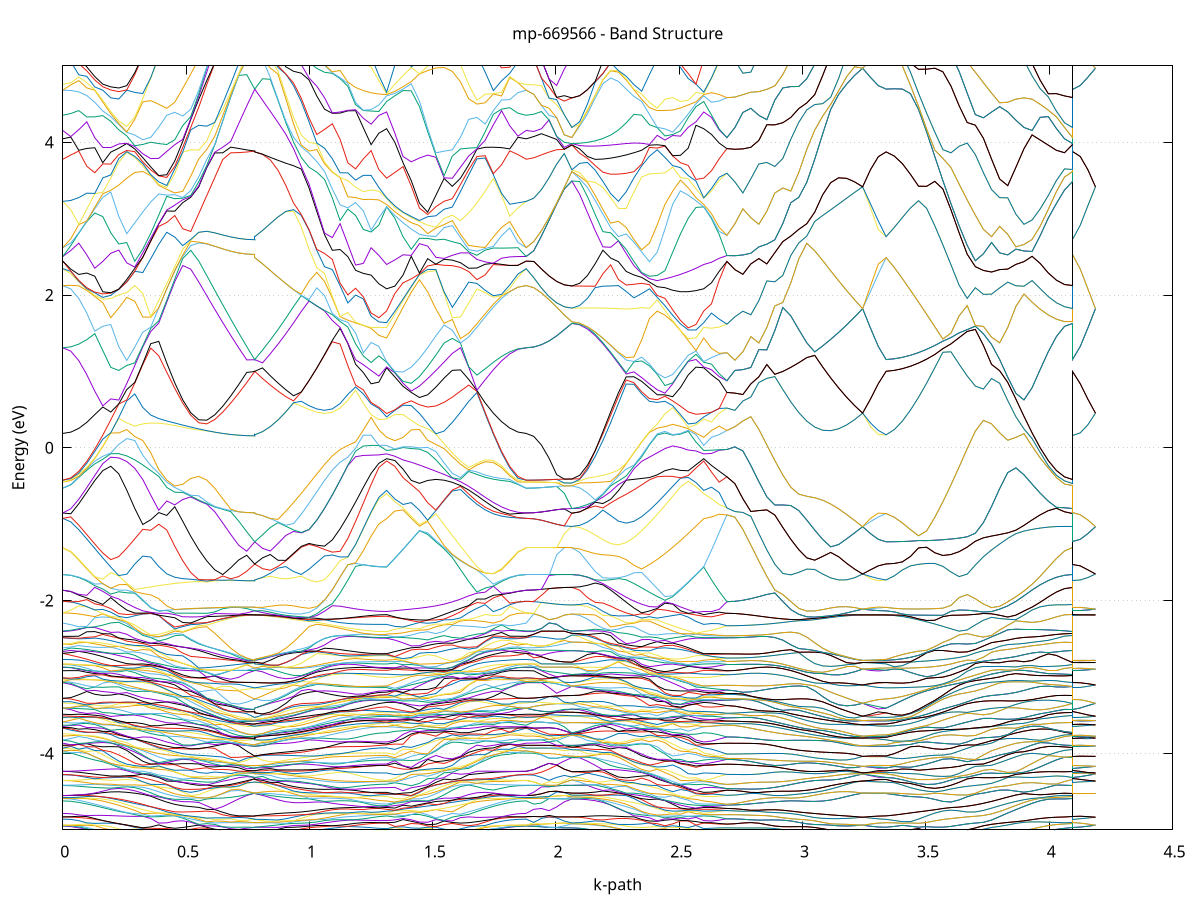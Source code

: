 set title 'mp-669566 - Band Structure'
set xlabel 'k-path'
set ylabel 'Energy (eV)'
set grid y
set yrange [-5:5]
set terminal png size 800,600
set output 'mp-669566_bands_gnuplot.png'
plot '-' using 1:2 with lines notitle, '-' using 1:2 with lines notitle, '-' using 1:2 with lines notitle, '-' using 1:2 with lines notitle, '-' using 1:2 with lines notitle, '-' using 1:2 with lines notitle, '-' using 1:2 with lines notitle, '-' using 1:2 with lines notitle, '-' using 1:2 with lines notitle, '-' using 1:2 with lines notitle, '-' using 1:2 with lines notitle, '-' using 1:2 with lines notitle, '-' using 1:2 with lines notitle, '-' using 1:2 with lines notitle, '-' using 1:2 with lines notitle, '-' using 1:2 with lines notitle, '-' using 1:2 with lines notitle, '-' using 1:2 with lines notitle, '-' using 1:2 with lines notitle, '-' using 1:2 with lines notitle, '-' using 1:2 with lines notitle, '-' using 1:2 with lines notitle, '-' using 1:2 with lines notitle, '-' using 1:2 with lines notitle, '-' using 1:2 with lines notitle, '-' using 1:2 with lines notitle, '-' using 1:2 with lines notitle, '-' using 1:2 with lines notitle, '-' using 1:2 with lines notitle, '-' using 1:2 with lines notitle, '-' using 1:2 with lines notitle, '-' using 1:2 with lines notitle, '-' using 1:2 with lines notitle, '-' using 1:2 with lines notitle, '-' using 1:2 with lines notitle, '-' using 1:2 with lines notitle, '-' using 1:2 with lines notitle, '-' using 1:2 with lines notitle, '-' using 1:2 with lines notitle, '-' using 1:2 with lines notitle, '-' using 1:2 with lines notitle, '-' using 1:2 with lines notitle, '-' using 1:2 with lines notitle, '-' using 1:2 with lines notitle, '-' using 1:2 with lines notitle, '-' using 1:2 with lines notitle, '-' using 1:2 with lines notitle, '-' using 1:2 with lines notitle, '-' using 1:2 with lines notitle, '-' using 1:2 with lines notitle, '-' using 1:2 with lines notitle, '-' using 1:2 with lines notitle, '-' using 1:2 with lines notitle, '-' using 1:2 with lines notitle, '-' using 1:2 with lines notitle, '-' using 1:2 with lines notitle, '-' using 1:2 with lines notitle, '-' using 1:2 with lines notitle, '-' using 1:2 with lines notitle, '-' using 1:2 with lines notitle, '-' using 1:2 with lines notitle, '-' using 1:2 with lines notitle, '-' using 1:2 with lines notitle, '-' using 1:2 with lines notitle, '-' using 1:2 with lines notitle, '-' using 1:2 with lines notitle, '-' using 1:2 with lines notitle, '-' using 1:2 with lines notitle, '-' using 1:2 with lines notitle, '-' using 1:2 with lines notitle, '-' using 1:2 with lines notitle, '-' using 1:2 with lines notitle, '-' using 1:2 with lines notitle, '-' using 1:2 with lines notitle, '-' using 1:2 with lines notitle, '-' using 1:2 with lines notitle, '-' using 1:2 with lines notitle, '-' using 1:2 with lines notitle, '-' using 1:2 with lines notitle, '-' using 1:2 with lines notitle, '-' using 1:2 with lines notitle, '-' using 1:2 with lines notitle, '-' using 1:2 with lines notitle, '-' using 1:2 with lines notitle, '-' using 1:2 with lines notitle, '-' using 1:2 with lines notitle, '-' using 1:2 with lines notitle, '-' using 1:2 with lines notitle, '-' using 1:2 with lines notitle, '-' using 1:2 with lines notitle, '-' using 1:2 with lines notitle, '-' using 1:2 with lines notitle, '-' using 1:2 with lines notitle, '-' using 1:2 with lines notitle, '-' using 1:2 with lines notitle, '-' using 1:2 with lines notitle, '-' using 1:2 with lines notitle, '-' using 1:2 with lines notitle, '-' using 1:2 with lines notitle, '-' using 1:2 with lines notitle, '-' using 1:2 with lines notitle, '-' using 1:2 with lines notitle, '-' using 1:2 with lines notitle, '-' using 1:2 with lines notitle, '-' using 1:2 with lines notitle, '-' using 1:2 with lines notitle, '-' using 1:2 with lines notitle, '-' using 1:2 with lines notitle, '-' using 1:2 with lines notitle, '-' using 1:2 with lines notitle, '-' using 1:2 with lines notitle, '-' using 1:2 with lines notitle, '-' using 1:2 with lines notitle, '-' using 1:2 with lines notitle, '-' using 1:2 with lines notitle, '-' using 1:2 with lines notitle, '-' using 1:2 with lines notitle, '-' using 1:2 with lines notitle, '-' using 1:2 with lines notitle, '-' using 1:2 with lines notitle, '-' using 1:2 with lines notitle, '-' using 1:2 with lines notitle, '-' using 1:2 with lines notitle, '-' using 1:2 with lines notitle, '-' using 1:2 with lines notitle, '-' using 1:2 with lines notitle, '-' using 1:2 with lines notitle, '-' using 1:2 with lines notitle, '-' using 1:2 with lines notitle, '-' using 1:2 with lines notitle, '-' using 1:2 with lines notitle, '-' using 1:2 with lines notitle, '-' using 1:2 with lines notitle, '-' using 1:2 with lines notitle, '-' using 1:2 with lines notitle, '-' using 1:2 with lines notitle, '-' using 1:2 with lines notitle, '-' using 1:2 with lines notitle, '-' using 1:2 with lines notitle, '-' using 1:2 with lines notitle, '-' using 1:2 with lines notitle, '-' using 1:2 with lines notitle, '-' using 1:2 with lines notitle, '-' using 1:2 with lines notitle, '-' using 1:2 with lines notitle, '-' using 1:2 with lines notitle, '-' using 1:2 with lines notitle, '-' using 1:2 with lines notitle, '-' using 1:2 with lines notitle, '-' using 1:2 with lines notitle, '-' using 1:2 with lines notitle, '-' using 1:2 with lines notitle, '-' using 1:2 with lines notitle, '-' using 1:2 with lines notitle, '-' using 1:2 with lines notitle, '-' using 1:2 with lines notitle, '-' using 1:2 with lines notitle, '-' using 1:2 with lines notitle, '-' using 1:2 with lines notitle, '-' using 1:2 with lines notitle, '-' using 1:2 with lines notitle, '-' using 1:2 with lines notitle, '-' using 1:2 with lines notitle, '-' using 1:2 with lines notitle, '-' using 1:2 with lines notitle, '-' using 1:2 with lines notitle, '-' using 1:2 with lines notitle, '-' using 1:2 with lines notitle, '-' using 1:2 with lines notitle, '-' using 1:2 with lines notitle, '-' using 1:2 with lines notitle, '-' using 1:2 with lines notitle, '-' using 1:2 with lines notitle, '-' using 1:2 with lines notitle, '-' using 1:2 with lines notitle, '-' using 1:2 with lines notitle, '-' using 1:2 with lines notitle, '-' using 1:2 with lines notitle, '-' using 1:2 with lines notitle, '-' using 1:2 with lines notitle, '-' using 1:2 with lines notitle, '-' using 1:2 with lines notitle, '-' using 1:2 with lines notitle, '-' using 1:2 with lines notitle, '-' using 1:2 with lines notitle, '-' using 1:2 with lines notitle, '-' using 1:2 with lines notitle, '-' using 1:2 with lines notitle, '-' using 1:2 with lines notitle, '-' using 1:2 with lines notitle, '-' using 1:2 with lines notitle, '-' using 1:2 with lines notitle, '-' using 1:2 with lines notitle, '-' using 1:2 with lines notitle, '-' using 1:2 with lines notitle, '-' using 1:2 with lines notitle, '-' using 1:2 with lines notitle, '-' using 1:2 with lines notitle, '-' using 1:2 with lines notitle, '-' using 1:2 with lines notitle, '-' using 1:2 with lines notitle, '-' using 1:2 with lines notitle, '-' using 1:2 with lines notitle, '-' using 1:2 with lines notitle, '-' using 1:2 with lines notitle, '-' using 1:2 with lines notitle, '-' using 1:2 with lines notitle, '-' using 1:2 with lines notitle, '-' using 1:2 with lines notitle, '-' using 1:2 with lines notitle, '-' using 1:2 with lines notitle, '-' using 1:2 with lines notitle, '-' using 1:2 with lines notitle, '-' using 1:2 with lines notitle, '-' using 1:2 with lines notitle, '-' using 1:2 with lines notitle, '-' using 1:2 with lines notitle, '-' using 1:2 with lines notitle, '-' using 1:2 with lines notitle, '-' using 1:2 with lines notitle, '-' using 1:2 with lines notitle, '-' using 1:2 with lines notitle, '-' using 1:2 with lines notitle, '-' using 1:2 with lines notitle, '-' using 1:2 with lines notitle, '-' using 1:2 with lines notitle, '-' using 1:2 with lines notitle, '-' using 1:2 with lines notitle, '-' using 1:2 with lines notitle, '-' using 1:2 with lines notitle, '-' using 1:2 with lines notitle, '-' using 1:2 with lines notitle, '-' using 1:2 with lines notitle, '-' using 1:2 with lines notitle, '-' using 1:2 with lines notitle, '-' using 1:2 with lines notitle, '-' using 1:2 with lines notitle, '-' using 1:2 with lines notitle, '-' using 1:2 with lines notitle, '-' using 1:2 with lines notitle, '-' using 1:2 with lines notitle, '-' using 1:2 with lines notitle, '-' using 1:2 with lines notitle, '-' using 1:2 with lines notitle, '-' using 1:2 with lines notitle, '-' using 1:2 with lines notitle, '-' using 1:2 with lines notitle, '-' using 1:2 with lines notitle, '-' using 1:2 with lines notitle, '-' using 1:2 with lines notitle, '-' using 1:2 with lines notitle, '-' using 1:2 with lines notitle, '-' using 1:2 with lines notitle, '-' using 1:2 with lines notitle, '-' using 1:2 with lines notitle, '-' using 1:2 with lines notitle, '-' using 1:2 with lines notitle, '-' using 1:2 with lines notitle, '-' using 1:2 with lines notitle, '-' using 1:2 with lines notitle, '-' using 1:2 with lines notitle, '-' using 1:2 with lines notitle, '-' using 1:2 with lines notitle, '-' using 1:2 with lines notitle, '-' using 1:2 with lines notitle, '-' using 1:2 with lines notitle, '-' using 1:2 with lines notitle, '-' using 1:2 with lines notitle, '-' using 1:2 with lines notitle, '-' using 1:2 with lines notitle, '-' using 1:2 with lines notitle, '-' using 1:2 with lines notitle, '-' using 1:2 with lines notitle, '-' using 1:2 with lines notitle, '-' using 1:2 with lines notitle, '-' using 1:2 with lines notitle, '-' using 1:2 with lines notitle, '-' using 1:2 with lines notitle, '-' using 1:2 with lines notitle, '-' using 1:2 with lines notitle, '-' using 1:2 with lines notitle, '-' using 1:2 with lines notitle, '-' using 1:2 with lines notitle, '-' using 1:2 with lines notitle, '-' using 1:2 with lines notitle, '-' using 1:2 with lines notitle, '-' using 1:2 with lines notitle, '-' using 1:2 with lines notitle, '-' using 1:2 with lines notitle, '-' using 1:2 with lines notitle, '-' using 1:2 with lines notitle, '-' using 1:2 with lines notitle, '-' using 1:2 with lines notitle, '-' using 1:2 with lines notitle, '-' using 1:2 with lines notitle, '-' using 1:2 with lines notitle, '-' using 1:2 with lines notitle, '-' using 1:2 with lines notitle, '-' using 1:2 with lines notitle, '-' using 1:2 with lines notitle, '-' using 1:2 with lines notitle, '-' using 1:2 with lines notitle, '-' using 1:2 with lines notitle, '-' using 1:2 with lines notitle, '-' using 1:2 with lines notitle, '-' using 1:2 with lines notitle, '-' using 1:2 with lines notitle, '-' using 1:2 with lines notitle, '-' using 1:2 with lines notitle, '-' using 1:2 with lines notitle, '-' using 1:2 with lines notitle, '-' using 1:2 with lines notitle, '-' using 1:2 with lines notitle, '-' using 1:2 with lines notitle, '-' using 1:2 with lines notitle, '-' using 1:2 with lines notitle, '-' using 1:2 with lines notitle, '-' using 1:2 with lines notitle, '-' using 1:2 with lines notitle, '-' using 1:2 with lines notitle, '-' using 1:2 with lines notitle, '-' using 1:2 with lines notitle, '-' using 1:2 with lines notitle, '-' using 1:2 with lines notitle, '-' using 1:2 with lines notitle, '-' using 1:2 with lines notitle, '-' using 1:2 with lines notitle, '-' using 1:2 with lines notitle
0.000000 -9.573516
0.032431 -9.568616
0.064863 -9.553916
0.097294 -9.529416
0.129726 -9.495316
0.162157 -9.451516
0.194589 -9.398216
0.227020 -9.335616
0.259452 -9.263716
0.291883 -9.182916
0.324315 -9.093316
0.356746 -8.995416
0.389178 -8.889416
0.421609 -8.775816
0.454041 -8.655216
0.486472 -8.528416
0.518903 -8.396316
0.551335 -8.260116
0.583766 -8.121416
0.616198 -7.982716
0.648629 -7.847016
0.681061 -7.719016
0.713492 -7.604616
0.745924 -7.510216
0.778355 -7.440416
0.778355 -7.440416
0.778355 -7.439616
0.778355 -7.439616
0.809814 -7.481716
0.841272 -7.533016
0.872730 -7.592616
0.904189 -7.659916
0.935647 -7.730716
0.967105 -7.801916
0.998564 -7.871316
1.030022 -7.937416
1.061480 -7.998916
1.092939 -8.055016
1.124397 -8.104816
1.155856 -8.147816
1.187314 -8.183616
1.218772 -8.211716
1.250231 -8.232016
1.281689 -8.244316
1.313147 -8.248316
1.313147 -8.248316
1.346440 -8.361216
1.379732 -8.494416
1.413024 -8.622916
1.446316 -8.745716
1.479609 -8.861916
1.512901 -8.970916
1.546193 -9.072116
1.579485 -9.164916
1.612778 -9.249016
1.646070 -9.323916
1.679362 -9.389416
1.712655 -9.445216
1.745947 -9.491216
1.779239 -9.527116
1.812531 -9.552816
1.845824 -9.568316
1.879116 -9.573516
1.879116 -9.573516
1.909991 -9.569116
1.940866 -9.556116
1.971741 -9.534516
2.002616 -9.504316
2.033491 -9.465716
2.064366 -9.419116
2.064366 -9.419116
2.095825 -9.414516
2.127283 -9.401016
2.158741 -9.378416
2.190200 -9.347016
2.221658 -9.306716
2.253116 -9.257816
2.284575 -9.200516
2.316033 -9.135116
2.347491 -9.061716
2.378950 -8.980716
2.410408 -8.892616
2.441867 -8.797816
2.473325 -8.696916
2.504783 -8.590616
2.536242 -8.479716
2.567700 -8.365216
2.599158 -8.248316
2.599158 -8.248316
2.630468 -8.259316
2.661777 -8.264416
2.693086 -8.263516
2.693086 -8.263516
2.725461 -8.259216
2.757837 -8.246316
2.790212 -8.225016
2.822587 -8.195416
2.854963 -8.157816
2.887338 -8.112716
2.919713 -8.060516
2.952089 -8.002016
2.984464 -7.938016
3.016839 -7.869616
3.049214 -7.798116
3.081590 -7.725416
3.113965 -7.653716
3.146340 -7.585516
3.178716 -7.523916
3.211091 -7.471916
3.243466 -7.432716
3.243466 -7.432716
3.275204 -7.437216
3.306941 -7.439316
3.338679 -7.439616
3.338679 -7.439616
3.371562 -7.501416
3.404445 -7.596216
3.437328 -7.711216
3.470211 -7.838416
3.503094 -7.971616
3.535977 -8.106716
3.568860 -8.240716
3.601743 -8.371416
3.634626 -8.497416
3.667509 -8.617616
3.700392 -8.731216
3.733275 -8.837316
3.766158 -8.935616
3.799042 -9.025616
3.831925 -9.106916
3.864808 -9.179216
3.897691 -9.242316
3.930574 -9.296016
3.963457 -9.340216
3.996340 -9.374616
4.029223 -9.399316
4.062106 -9.414116
4.094989 -9.419116
4.094989 -7.440416
4.125864 -7.439416
4.156739 -7.436616
4.187614 -7.432716
e
0.000000 -9.072216
0.032431 -9.067616
0.064863 -9.053916
0.097294 -9.031116
0.129726 -8.999216
0.162157 -8.958416
0.194589 -8.908916
0.227020 -8.850616
0.259452 -8.784016
0.291883 -8.709216
0.324315 -8.626616
0.356746 -8.536616
0.389178 -8.439516
0.421609 -8.336216
0.454041 -8.227216
0.486472 -8.113616
0.518903 -7.996816
0.551335 -7.878516
0.583766 -7.761516
0.616198 -7.649216
0.648629 -7.546416
0.681061 -7.458116
0.713492 -7.418916
0.745924 -7.422616
0.778355 -7.440416
0.778355 -7.440416
0.778355 -7.439616
0.778355 -7.439616
0.809814 -7.476216
0.841272 -7.528916
0.872730 -7.591416
0.904189 -7.659716
0.935647 -7.730616
0.967105 -7.801716
0.998564 -7.871116
1.030022 -7.937116
1.061480 -7.998616
1.092939 -8.054616
1.124397 -8.104416
1.155856 -8.147416
1.187314 -8.183116
1.218772 -8.211316
1.250231 -8.231516
1.281689 -8.243816
1.313147 -8.247916
1.313147 -8.247916
1.346440 -8.123816
1.379732 -8.144416
1.413024 -8.243316
1.446316 -8.341716
1.479609 -8.437816
1.512901 -8.530216
1.546193 -8.617816
1.579485 -8.699616
1.612778 -8.774616
1.646070 -8.842316
1.679362 -8.902016
1.712655 -8.953216
1.745947 -8.995716
1.779239 -9.029016
1.812531 -9.052916
1.845824 -9.067416
1.879116 -9.072216
1.879116 -9.072216
1.909991 -9.102516
1.940866 -9.166016
1.971741 -9.235916
2.002616 -9.303216
2.033491 -9.364716
2.064366 -9.419116
2.064366 -9.419116
2.095825 -9.414516
2.127283 -9.401016
2.158741 -9.378416
2.190200 -9.346916
2.221658 -9.306716
2.253116 -9.257816
2.284575 -9.200516
2.316033 -9.135016
2.347491 -9.061616
2.378950 -8.980616
2.410408 -8.892516
2.441867 -8.797616
2.473325 -8.696716
2.504783 -8.590416
2.536242 -8.479416
2.567700 -8.364816
2.599158 -8.247916
2.599158 -8.247916
2.630468 -8.243616
2.661777 -8.256516
2.693086 -8.263516
2.693086 -8.263516
2.725461 -8.259216
2.757837 -8.246316
2.790212 -8.225016
2.822587 -8.195416
2.854963 -8.157816
2.887338 -8.112716
2.919713 -8.060516
2.952089 -8.002016
2.984464 -7.938016
3.016839 -7.869616
3.049214 -7.798116
3.081590 -7.725416
3.113965 -7.653716
3.146340 -7.585516
3.178716 -7.523916
3.211091 -7.471916
3.243466 -7.432716
3.243466 -7.432716
3.275204 -7.436616
3.306941 -7.439116
3.338679 -7.439616
3.338679 -7.439616
3.371562 -7.501416
3.404445 -7.596216
3.437328 -7.711216
3.470211 -7.838316
3.503094 -7.971616
3.535977 -8.106716
3.568860 -8.240716
3.601743 -8.371416
3.634626 -8.497416
3.667509 -8.617616
3.700392 -8.731216
3.733275 -8.837316
3.766158 -8.935616
3.799042 -9.025616
3.831925 -9.106916
3.864808 -9.179216
3.897691 -9.242316
3.930574 -9.296016
3.963457 -9.340216
3.996340 -9.374616
4.029223 -9.399316
4.062106 -9.414116
4.094989 -9.419116
4.094989 -7.440416
4.125864 -7.439416
4.156739 -7.436616
4.187614 -7.432716
e
0.000000 -8.807716
0.032431 -8.803216
0.064863 -8.789716
0.097294 -8.767316
0.129726 -8.736016
0.162157 -8.696016
0.194589 -8.647516
0.227020 -8.590616
0.259452 -8.525716
0.291883 -8.453116
0.324315 -8.373116
0.356746 -8.286416
0.389178 -8.193516
0.421609 -8.095116
0.454041 -7.992416
0.486472 -7.886716
0.518903 -7.780016
0.551335 -7.675316
0.583766 -7.577116
0.616198 -7.492216
0.648629 -7.428516
0.681061 -7.413216
0.713492 -7.418716
0.745924 -7.422516
0.778355 -7.423816
0.778355 -7.423816
0.778355 -7.438216
0.778355 -7.438216
0.809814 -7.476016
0.841272 -7.528616
0.872730 -7.590216
0.904189 -7.655316
0.935647 -7.722616
0.967105 -7.790516
0.998564 -7.857216
1.030022 -7.921116
1.061480 -7.980816
1.092939 -8.035416
1.124397 -8.084116
1.155856 -8.126216
1.187314 -8.161316
1.218772 -8.188916
1.250231 -8.208816
1.281689 -8.220916
1.313147 -8.224916
1.313147 -8.224916
1.346440 -8.123216
1.379732 -8.000916
1.413024 -8.009916
1.446316 -8.100316
1.479609 -8.190616
1.512901 -8.278816
1.546193 -8.363116
1.579485 -8.442516
1.612778 -8.515716
1.646070 -8.581916
1.679362 -8.640416
1.712655 -8.690716
1.745947 -8.732416
1.779239 -8.765216
1.812531 -8.788816
1.845824 -8.803016
1.879116 -8.807716
1.879116 -8.807716
1.909991 -8.770416
1.940866 -8.685716
1.971741 -8.580816
2.002616 -8.465316
2.033491 -8.342816
2.064366 -8.215716
2.064366 -8.215716
2.095825 -8.211916
2.127283 -8.200416
2.158741 -8.181516
2.190200 -8.155316
2.221658 -8.122316
2.253116 -8.083016
2.284575 -8.038116
2.316033 -7.988516
2.347491 -7.935316
2.378950 -7.879816
2.410408 -7.823816
2.441867 -7.769116
2.473325 -7.725816
2.504783 -7.840716
2.536242 -7.965516
2.567700 -8.094716
2.599158 -8.224916
2.599158 -8.224916
2.630468 -8.193616
2.661777 -8.136916
2.693086 -8.079816
2.693086 -8.079816
2.725461 -8.075516
2.757837 -8.062916
2.790212 -8.041916
2.822587 -8.012916
2.854963 -7.976216
2.887338 -7.932316
2.919713 -7.881816
2.952089 -7.825616
2.984464 -7.764716
3.016839 -7.700616
3.049214 -7.635116
3.081590 -7.570416
3.113965 -7.509816
3.146340 -7.457316
3.178716 -7.420516
3.211091 -7.412016
3.243466 -7.432716
3.243466 -7.432716
3.275204 -7.436516
3.306941 -7.438816
3.338679 -7.438216
3.338679 -7.438216
3.371562 -7.435216
3.404445 -7.427416
3.437328 -7.416816
3.470211 -7.404316
3.503094 -7.392616
3.535977 -7.390916
3.568860 -7.417816
3.601743 -7.465216
3.634626 -7.527016
3.667509 -7.598116
3.700392 -7.673516
3.733275 -7.749416
3.766158 -7.823116
3.799042 -7.892816
3.831925 -7.957416
3.864808 -8.015916
3.897691 -8.067716
3.930574 -8.112216
3.963457 -8.149116
3.996340 -8.178116
4.029223 -8.199016
4.062106 -8.211516
4.094989 -8.215716
4.094989 -7.423816
4.125864 -7.425116
4.156739 -7.428416
4.187614 -7.432716
e
0.000000 -7.557216
0.032431 -7.553916
0.064863 -7.544116
0.097294 -7.528516
0.129726 -7.510016
0.162157 -7.500416
0.194589 -7.493416
0.227020 -7.485216
0.259452 -7.476016
0.291883 -7.465216
0.324315 -7.453116
0.356746 -7.439616
0.389178 -7.425016
0.421609 -7.409816
0.454041 -7.394616
0.486472 -7.382316
0.518903 -7.375916
0.551335 -7.377616
0.583766 -7.385216
0.616198 -7.394916
0.648629 -7.404416
0.681061 -7.412516
0.713492 -7.387516
0.745924 -7.396516
0.778355 -7.423816
0.778355 -7.423816
0.778355 -7.438216
0.778355 -7.438216
0.809814 -7.404716
0.841272 -7.382016
0.872730 -7.397816
0.904189 -7.444816
0.935647 -7.497116
0.967105 -7.552816
0.998564 -7.610016
1.030022 -7.666616
1.061480 -7.721016
1.092939 -7.771716
1.124397 -7.817616
1.155856 -7.857716
1.187314 -7.891416
1.218772 -7.918216
1.250231 -7.937516
1.281689 -7.949216
1.313147 -7.953216
1.313147 -7.953216
1.346440 -8.046916
1.379732 -8.000116
1.413024 -7.882716
1.446316 -7.773616
1.479609 -7.679316
1.512901 -7.606916
1.546193 -7.561916
1.579485 -7.539716
1.612778 -7.529516
1.646070 -7.524116
1.679362 -7.520716
1.712655 -7.518216
1.745947 -7.516116
1.779239 -7.527616
1.812531 -7.543516
1.845824 -7.553716
1.879116 -7.557216
1.879116 -7.557216
1.909991 -7.610816
1.940866 -7.711416
1.971741 -7.829716
2.002616 -7.956316
2.033491 -8.086116
2.064366 -8.215716
2.064366 -8.215716
2.095825 -8.211916
2.127283 -8.200416
2.158741 -8.181516
2.190200 -8.155316
2.221658 -8.122316
2.253116 -8.083016
2.284575 -8.038116
2.316033 -7.988516
2.347491 -7.935216
2.378950 -7.879716
2.410408 -7.823716
2.441867 -7.768916
2.473325 -7.717716
2.504783 -7.727316
2.536242 -7.794316
2.567700 -7.870116
2.599158 -7.953216
2.599158 -7.953216
2.630468 -7.979916
2.661777 -8.025416
2.693086 -8.079816
2.693086 -8.079816
2.725461 -8.075516
2.757837 -8.062916
2.790212 -8.041916
2.822587 -8.012916
2.854963 -7.976216
2.887338 -7.932316
2.919713 -7.881816
2.952089 -7.825616
2.984464 -7.764716
3.016839 -7.700616
3.049214 -7.635116
3.081590 -7.570416
3.113965 -7.509816
3.146340 -7.457316
3.178716 -7.420516
3.211091 -7.412016
3.243466 -7.432716
3.243466 -7.432716
3.275204 -7.422216
3.306941 -7.423416
3.338679 -7.438216
3.338679 -7.438216
3.371562 -7.435216
3.404445 -7.427416
3.437328 -7.416816
3.470211 -7.404316
3.503094 -7.392616
3.535977 -7.390916
3.568860 -7.417816
3.601743 -7.465216
3.634626 -7.527016
3.667509 -7.598116
3.700392 -7.673516
3.733275 -7.749416
3.766158 -7.823116
3.799042 -7.892816
3.831925 -7.957416
3.864808 -8.015916
3.897691 -8.067716
3.930574 -8.112216
3.963457 -8.149116
3.996340 -8.178116
4.029223 -8.199016
4.062106 -8.211516
4.094989 -8.215716
4.094989 -7.423816
4.125864 -7.425116
4.156739 -7.428416
4.187614 -7.432716
e
0.000000 -7.511516
0.032431 -7.511116
0.064863 -7.509716
0.097294 -7.507016
0.129726 -7.503516
0.162157 -7.498916
0.194589 -7.492816
0.227020 -7.485116
0.259452 -7.475416
0.291883 -7.464216
0.324315 -7.451716
0.356746 -7.438016
0.389178 -7.423416
0.421609 -7.408516
0.454041 -7.394216
0.486472 -7.381316
0.518903 -7.374216
0.551335 -7.376616
0.583766 -7.384816
0.616198 -7.394616
0.648629 -7.403516
0.681061 -7.388516
0.713492 -7.378716
0.745924 -7.334616
0.778355 -7.305416
0.778355 -7.305416
0.778355 -7.302916
0.778355 -7.302916
0.809814 -7.323716
0.841272 -7.357316
0.872730 -7.374216
0.904189 -7.382916
0.935647 -7.406016
0.967105 -7.439216
0.998564 -7.478916
1.030022 -7.521816
1.061480 -7.565116
1.092939 -7.606716
1.124397 -7.645116
1.155856 -7.679016
1.187314 -7.707716
1.218772 -7.730616
1.250231 -7.747216
1.281689 -7.757216
1.313147 -7.760616
1.313147 -7.760616
1.346440 -7.837616
1.379732 -7.921516
1.413024 -7.881616
1.446316 -7.772016
1.479609 -7.677316
1.512901 -7.605016
1.546193 -7.560916
1.579485 -7.539616
1.612778 -7.529116
1.646070 -7.523416
1.679362 -7.519816
1.712655 -7.517216
1.745947 -7.515016
1.779239 -7.514416
1.812531 -7.512916
1.845824 -7.511916
1.879116 -7.511516
1.879116 -7.511516
1.909991 -7.521816
1.940866 -7.531316
1.971741 -7.538816
2.002616 -7.544316
2.033491 -7.547616
2.064366 -7.548716
2.064366 -7.548716
2.095825 -7.548416
2.127283 -7.547216
2.158741 -7.545316
2.190200 -7.542716
2.221658 -7.539616
2.253116 -7.536116
2.284575 -7.532816
2.316033 -7.530516
2.347491 -7.531216
2.378950 -7.551416
2.410408 -7.582816
2.441867 -7.630616
2.473325 -7.717516
2.504783 -7.671416
2.536242 -7.640416
2.567700 -7.696016
2.599158 -7.760616
2.599158 -7.760616
2.630468 -7.758416
2.661777 -7.734916
2.693086 -7.699616
2.693086 -7.699616
2.725461 -7.696116
2.757837 -7.685816
2.790212 -7.668816
2.822587 -7.645616
2.854963 -7.616616
2.887338 -7.582816
2.919713 -7.545316
2.952089 -7.505516
2.984464 -7.465516
3.016839 -7.427416
3.049214 -7.393716
3.081590 -7.366216
3.113965 -7.346416
3.146340 -7.334916
3.178716 -7.329516
3.211091 -7.318716
3.243466 -7.300816
3.243466 -7.300816
3.275204 -7.307016
3.306941 -7.307916
3.338679 -7.302916
3.338679 -7.302916
3.371562 -7.303416
3.404445 -7.309516
3.437328 -7.319216
3.470211 -7.332016
3.503094 -7.348316
3.535977 -7.364016
3.568860 -7.369716
3.601743 -7.378416
3.634626 -7.392416
3.667509 -7.408916
3.700392 -7.426116
3.733275 -7.443316
3.766158 -7.459816
3.799042 -7.475516
3.831925 -7.490016
3.864808 -7.503216
3.897691 -7.515016
3.930574 -7.525116
3.963457 -7.533516
3.996340 -7.540116
4.029223 -7.544916
4.062106 -7.547816
4.094989 -7.548716
4.094989 -7.305416
4.125864 -7.304716
4.156739 -7.303016
4.187614 -7.300816
e
0.000000 -7.511516
0.032431 -7.510916
0.064863 -7.509116
0.097294 -7.506716
0.129726 -7.501516
0.162157 -7.495716
0.194589 -7.488516
0.227020 -7.479916
0.259452 -7.470016
0.291883 -7.459016
0.324315 -7.446916
0.356746 -7.433916
0.389178 -7.420416
0.421609 -7.406416
0.454041 -7.392516
0.486472 -7.378716
0.518903 -7.365516
0.551335 -7.353116
0.583766 -7.341716
0.616198 -7.331716
0.648629 -7.323116
0.681061 -7.315916
0.713492 -7.310316
0.745924 -7.306716
0.778355 -7.305416
0.778355 -7.305416
0.778355 -7.302916
0.778355 -7.302916
0.809814 -7.303116
0.841272 -7.307616
0.872730 -7.315016
0.904189 -7.325116
0.935647 -7.338416
0.967105 -7.355116
0.998564 -7.375516
1.030022 -7.399316
1.061480 -7.425716
1.092939 -7.453616
1.124397 -7.480916
1.155856 -7.506416
1.187314 -7.528716
1.218772 -7.547016
1.250231 -7.560616
1.281689 -7.568916
1.313147 -7.571716
1.313147 -7.571716
1.346440 -7.549716
1.379732 -7.532916
1.413024 -7.519816
1.446316 -7.508816
1.479609 -7.498116
1.512901 -7.484916
1.546193 -7.467316
1.579485 -7.451416
1.612778 -7.445716
1.646070 -7.457616
1.679362 -7.472316
1.712655 -7.488416
1.745947 -7.507916
1.779239 -7.513116
1.812531 -7.511516
1.845824 -7.510316
1.879116 -7.511516
1.879116 -7.511516
1.909991 -7.521816
1.940866 -7.531316
1.971741 -7.538816
2.002616 -7.544316
2.033491 -7.547616
2.064366 -7.548716
2.064366 -7.548716
2.095825 -7.547416
2.127283 -7.543316
2.158741 -7.536616
2.190200 -7.527616
2.221658 -7.516316
2.253116 -7.503216
2.284575 -7.491116
2.316033 -7.506616
2.347491 -7.526316
2.378950 -7.539916
2.410408 -7.568116
2.441867 -7.621916
2.473325 -7.669916
2.504783 -7.671116
2.536242 -7.631416
2.567700 -7.598316
2.599158 -7.571716
2.599158 -7.571716
2.630468 -7.615016
2.661777 -7.658516
2.693086 -7.699616
2.693086 -7.699616
2.725461 -7.696116
2.757837 -7.685816
2.790212 -7.668816
2.822587 -7.645616
2.854963 -7.616616
2.887338 -7.582816
2.919713 -7.545316
2.952089 -7.505516
2.984464 -7.465516
3.016839 -7.427416
3.049214 -7.393716
3.081590 -7.366216
3.113965 -7.346416
3.146340 -7.334916
3.178716 -7.329516
3.211091 -7.318716
3.243466 -7.300816
3.243466 -7.300816
3.275204 -7.299816
3.306941 -7.300516
3.338679 -7.302916
3.338679 -7.302916
3.371562 -7.303416
3.404445 -7.309516
3.437328 -7.319216
3.470211 -7.332016
3.503094 -7.348316
3.535977 -7.364016
3.568860 -7.369716
3.601743 -7.378416
3.634626 -7.392416
3.667509 -7.408916
3.700392 -7.426116
3.733275 -7.443316
3.766158 -7.459816
3.799042 -7.475516
3.831925 -7.490016
3.864808 -7.503216
3.897691 -7.515016
3.930574 -7.525116
3.963457 -7.533516
3.996340 -7.540116
4.029223 -7.544916
4.062106 -7.547816
4.094989 -7.548716
4.094989 -7.305416
4.125864 -7.304716
4.156739 -7.303016
4.187614 -7.300816
e
0.000000 -7.509916
0.032431 -7.509616
0.064863 -7.508716
0.097294 -7.505916
0.129726 -7.501016
0.162157 -7.494416
0.194589 -7.487216
0.227020 -7.478616
0.259452 -7.468716
0.291883 -7.457616
0.324315 -7.445416
0.356746 -7.432516
0.389178 -7.418916
0.421609 -7.405016
0.454041 -7.391216
0.486472 -7.377616
0.518903 -7.364616
0.551335 -7.352616
0.583766 -7.341516
0.616198 -7.331516
0.648629 -7.322716
0.681061 -7.315516
0.713492 -7.310016
0.745924 -7.306516
0.778355 -7.296716
0.778355 -7.296716
0.778355 -7.297316
0.778355 -7.297316
0.809814 -7.302616
0.841272 -7.306416
0.872730 -7.313216
0.904189 -7.323216
0.935647 -7.336616
0.967105 -7.353716
0.998564 -7.374616
1.030022 -7.399016
1.061480 -7.425716
1.092939 -7.453216
1.124397 -7.480416
1.155856 -7.505716
1.187314 -7.528016
1.218772 -7.546316
1.250231 -7.559816
1.281689 -7.568116
1.313147 -7.570916
1.313147 -7.570916
1.346440 -7.548816
1.379732 -7.531816
1.413024 -7.518416
1.446316 -7.507016
1.479609 -7.495316
1.512901 -7.479616
1.546193 -7.457316
1.579485 -7.434616
1.612778 -7.443316
1.646070 -7.453016
1.679362 -7.466616
1.712655 -7.478916
1.745947 -7.489616
1.779239 -7.498516
1.812531 -7.505716
1.845824 -7.510116
1.879116 -7.509916
1.879116 -7.509916
1.909991 -7.498316
1.940866 -7.492116
1.971741 -7.486516
2.002616 -7.479616
2.033491 -7.477216
2.064366 -7.476216
2.064366 -7.476216
2.095825 -7.475416
2.127283 -7.473116
2.158741 -7.469116
2.190200 -7.464616
2.221658 -7.470216
2.253116 -7.479116
2.284575 -7.488416
2.316033 -7.472216
2.347491 -7.466716
2.378950 -7.481816
2.410408 -7.501016
2.441867 -7.525316
2.473325 -7.555816
2.504783 -7.593816
2.536242 -7.630916
2.567700 -7.597616
2.599158 -7.570916
2.599158 -7.570916
2.630468 -7.524516
2.661777 -7.486116
2.693086 -7.455816
2.693086 -7.455816
2.725461 -7.453816
2.757837 -7.447916
2.790212 -7.438616
2.822587 -7.426316
2.854963 -7.411916
2.887338 -7.396216
2.919713 -7.380316
2.952089 -7.364916
2.984464 -7.350816
3.016839 -7.338316
3.049214 -7.327516
3.081590 -7.318316
3.113965 -7.310816
3.146340 -7.304916
3.178716 -7.300816
3.211091 -7.298216
3.243466 -7.300816
3.243466 -7.300816
3.275204 -7.299116
3.306941 -7.297916
3.338679 -7.297316
3.338679 -7.297316
3.371562 -7.300616
3.404445 -7.306416
3.437328 -7.314116
3.470211 -7.323416
3.503094 -7.333816
3.535977 -7.344616
3.568860 -7.355616
3.601743 -7.366516
3.634626 -7.377016
3.667509 -7.387116
3.700392 -7.396716
3.733275 -7.405616
3.766158 -7.413916
3.799042 -7.421516
3.831925 -7.428416
3.864808 -7.434916
3.897691 -7.441516
3.930574 -7.449216
3.963457 -7.457816
3.996340 -7.465616
4.029223 -7.471416
4.062106 -7.475016
4.094989 -7.476216
4.094989 -7.296716
4.125864 -7.297516
4.156739 -7.298916
4.187614 -7.300816
e
0.000000 -7.509916
0.032431 -7.509316
0.064863 -7.507616
0.097294 -7.504616
0.129726 -7.500216
0.162157 -7.481116
0.194589 -7.456616
0.227020 -7.443516
0.259452 -7.429216
0.291883 -7.413716
0.324315 -7.397616
0.356746 -7.381316
0.389178 -7.365616
0.421609 -7.351816
0.454041 -7.342216
0.486472 -7.338416
0.518903 -7.335316
0.551335 -7.327416
0.583766 -7.319916
0.616198 -7.314016
0.648629 -7.308316
0.681061 -7.303416
0.713492 -7.300016
0.745924 -7.298016
0.778355 -7.296716
0.778355 -7.296716
0.778355 -7.297316
0.778355 -7.297316
0.809814 -7.298816
0.841272 -7.301216
0.872730 -7.305516
0.904189 -7.311116
0.935647 -7.317916
0.967105 -7.325716
0.998564 -7.334516
1.030022 -7.344216
1.061480 -7.354516
1.092939 -7.365116
1.124397 -7.375716
1.155856 -7.385816
1.187314 -7.395016
1.218772 -7.402716
1.250231 -7.408516
1.281689 -7.412116
1.313147 -7.413416
1.313147 -7.413416
1.346440 -7.408016
1.379732 -7.403616
1.413024 -7.400816
1.446316 -7.400216
1.479609 -7.402516
1.512901 -7.408316
1.546193 -7.417616
1.579485 -7.429716
1.612778 -7.438316
1.646070 -7.449716
1.679362 -7.458316
1.712655 -7.472616
1.745947 -7.487916
1.779239 -7.498316
1.812531 -7.504616
1.845824 -7.508616
1.879116 -7.509916
1.879116 -7.509916
1.909991 -7.498316
1.940866 -7.485016
1.971741 -7.476416
2.002616 -7.477216
2.033491 -7.475616
2.064366 -7.476216
2.064366 -7.476216
2.095825 -7.474816
2.127283 -7.470816
2.158741 -7.465516
2.190200 -7.463816
2.221658 -7.457116
2.253116 -7.449416
2.284575 -7.447116
2.316033 -7.455116
2.347491 -7.454916
2.378950 -7.436816
2.410408 -7.418016
2.441867 -7.421616
2.473325 -7.428416
2.504783 -7.427916
2.536242 -7.424116
2.567700 -7.418916
2.599158 -7.413416
2.599158 -7.413416
2.630468 -7.418216
2.661777 -7.433016
2.693086 -7.455816
2.693086 -7.455816
2.725461 -7.453816
2.757837 -7.447916
2.790212 -7.438616
2.822587 -7.426316
2.854963 -7.411916
2.887338 -7.396216
2.919713 -7.380316
2.952089 -7.364916
2.984464 -7.350816
3.016839 -7.338316
3.049214 -7.327516
3.081590 -7.318316
3.113965 -7.310816
3.146340 -7.304916
3.178716 -7.300816
3.211091 -7.298216
3.243466 -7.300816
3.243466 -7.300816
3.275204 -7.298916
3.306941 -7.297616
3.338679 -7.297316
3.338679 -7.297316
3.371562 -7.300616
3.404445 -7.306416
3.437328 -7.314116
3.470211 -7.323416
3.503094 -7.333816
3.535977 -7.344616
3.568860 -7.355616
3.601743 -7.366516
3.634626 -7.377016
3.667509 -7.387116
3.700392 -7.396716
3.733275 -7.405616
3.766158 -7.413916
3.799042 -7.421516
3.831925 -7.428416
3.864808 -7.434916
3.897691 -7.441516
3.930574 -7.449216
3.963457 -7.457816
3.996340 -7.465616
4.029223 -7.471416
4.062106 -7.475016
4.094989 -7.476216
4.094989 -7.296716
4.125864 -7.297516
4.156739 -7.298916
4.187614 -7.300816
e
0.000000 -7.496916
0.032431 -7.495616
0.064863 -7.491816
0.097294 -7.485916
0.129726 -7.477916
0.162157 -7.468116
0.194589 -7.456116
0.227020 -7.432516
0.259452 -7.412316
0.291883 -7.394916
0.324315 -7.379416
0.356746 -7.365816
0.389178 -7.353916
0.421609 -7.343216
0.454041 -7.333116
0.486472 -7.328216
0.518903 -7.325816
0.551335 -7.324716
0.583766 -7.316916
0.616198 -7.311916
0.648629 -7.307516
0.681061 -7.303216
0.713492 -7.299616
0.745924 -7.297316
0.778355 -7.296216
0.778355 -7.296216
0.778355 -7.296716
0.778355 -7.296716
0.809814 -7.298316
0.841272 -7.301116
0.872730 -7.301716
0.904189 -7.299016
0.935647 -7.295016
0.967105 -7.292216
0.998564 -7.291316
1.030022 -7.292316
1.061480 -7.294816
1.092939 -7.299316
1.124397 -7.302916
1.155856 -7.310616
1.187314 -7.323316
1.218772 -7.334216
1.250231 -7.342416
1.281689 -7.347516
1.313147 -7.349216
1.313147 -7.349216
1.346440 -7.346316
1.379732 -7.346016
1.413024 -7.349216
1.446316 -7.359316
1.479609 -7.374616
1.512901 -7.390716
1.546193 -7.406916
1.579485 -7.422916
1.612778 -7.422516
1.646070 -7.430316
1.679362 -7.451916
1.712655 -7.468216
1.745947 -7.477516
1.779239 -7.485516
1.812531 -7.491616
1.845824 -7.495516
1.879116 -7.496916
1.879116 -7.496916
1.909991 -7.495716
1.940866 -7.485016
1.971741 -7.471816
2.002616 -7.465116
2.033491 -7.462616
2.064366 -7.452516
2.064366 -7.452516
2.095825 -7.451816
2.127283 -7.451216
2.158741 -7.452216
2.190200 -7.448116
2.221658 -7.441716
2.253116 -7.442116
2.284575 -7.439816
2.316033 -7.430316
2.347491 -7.420016
2.378950 -7.409316
2.410408 -7.403816
2.441867 -7.398816
2.473325 -7.379416
2.504783 -7.368716
2.536242 -7.360616
2.567700 -7.354016
2.599158 -7.349216
2.599158 -7.349216
2.630468 -7.345716
2.661777 -7.338616
2.693086 -7.330916
2.693086 -7.330916
2.725461 -7.329516
2.757837 -7.325416
2.790212 -7.318916
2.822587 -7.310816
2.854963 -7.304416
2.887338 -7.301216
2.919713 -7.298016
2.952089 -7.294816
2.984464 -7.291816
3.016839 -7.289816
3.049214 -7.289316
3.081590 -7.290816
3.113965 -7.294016
3.146340 -7.297416
3.178716 -7.298116
3.211091 -7.296916
3.243466 -7.295116
3.243466 -7.295116
3.275204 -7.295716
3.306941 -7.296116
3.338679 -7.296716
3.338679 -7.296716
3.371562 -7.298616
3.404445 -7.301916
3.437328 -7.306316
3.470211 -7.311516
3.503094 -7.316716
3.535977 -7.319916
3.568860 -7.326216
3.601743 -7.341116
3.634626 -7.352916
3.667509 -7.362616
3.700392 -7.371216
3.733275 -7.378916
3.766158 -7.386316
3.799042 -7.393916
3.831925 -7.402416
3.864808 -7.413416
3.897691 -7.426516
3.930574 -7.436216
3.963457 -7.442016
3.996340 -7.446016
4.029223 -7.449316
4.062106 -7.451716
4.094989 -7.452516
4.094989 -7.296216
4.125864 -7.295816
4.156739 -7.295416
4.187614 -7.295116
e
0.000000 -7.489416
0.032431 -7.487516
0.064863 -7.482116
0.097294 -7.473316
0.129726 -7.461516
0.162157 -7.447216
0.194589 -7.431016
0.227020 -7.413516
0.259452 -7.395316
0.291883 -7.377316
0.324315 -7.360316
0.356746 -7.345616
0.389178 -7.339016
0.421609 -7.335316
0.454041 -7.331816
0.486472 -7.324616
0.518903 -7.324516
0.551335 -7.320516
0.583766 -7.316316
0.616198 -7.308116
0.648629 -7.302916
0.681061 -7.301116
0.713492 -7.299516
0.745924 -7.296616
0.778355 -7.296216
0.778355 -7.296216
0.778355 -7.296716
0.778355 -7.296716
0.809814 -7.286016
0.841272 -7.278316
0.872730 -7.273616
0.904189 -7.272416
0.935647 -7.274316
0.967105 -7.278416
0.998564 -7.283816
1.030022 -7.289516
1.061480 -7.294516
1.092939 -7.297416
1.124397 -7.300916
1.155856 -7.305516
1.187314 -7.307216
1.218772 -7.308416
1.250231 -7.310816
1.281689 -7.313516
1.313147 -7.314516
1.313147 -7.314516
1.346440 -7.313916
1.379732 -7.324616
1.413024 -7.338716
1.446316 -7.348816
1.479609 -7.356616
1.512901 -7.365616
1.546193 -7.378816
1.579485 -7.393616
1.612778 -7.410616
1.646070 -7.423616
1.679362 -7.432516
1.712655 -7.447316
1.745947 -7.461016
1.779239 -7.472716
1.812531 -7.481716
1.845824 -7.487416
1.879116 -7.489416
1.879116 -7.489416
1.909991 -7.474016
1.940866 -7.475216
1.971741 -7.471816
2.002616 -7.459916
2.033491 -7.451216
2.064366 -7.452516
2.064366 -7.452516
2.095825 -7.451716
2.127283 -7.449916
2.158741 -7.447116
2.190200 -7.444016
2.221658 -7.437316
2.253116 -7.423516
2.284575 -7.408216
2.316033 -7.393916
2.347491 -7.384016
2.378950 -7.385016
2.410408 -7.398516
2.441867 -7.387916
2.473325 -7.377916
2.504783 -7.360016
2.536242 -7.340916
2.567700 -7.323116
2.599158 -7.314516
2.599158 -7.314516
2.630468 -7.318216
2.661777 -7.323916
2.693086 -7.330916
2.693086 -7.330916
2.725461 -7.329516
2.757837 -7.325416
2.790212 -7.318916
2.822587 -7.310816
2.854963 -7.304416
2.887338 -7.301216
2.919713 -7.298016
2.952089 -7.294816
2.984464 -7.291816
3.016839 -7.289816
3.049214 -7.289316
3.081590 -7.290816
3.113965 -7.294016
3.146340 -7.297416
3.178716 -7.298116
3.211091 -7.296916
3.243466 -7.295116
3.243466 -7.295116
3.275204 -7.295416
3.306941 -7.295916
3.338679 -7.296716
3.338679 -7.296716
3.371562 -7.298616
3.404445 -7.301916
3.437328 -7.306316
3.470211 -7.311516
3.503094 -7.316716
3.535977 -7.319916
3.568860 -7.326216
3.601743 -7.341116
3.634626 -7.352916
3.667509 -7.362616
3.700392 -7.371216
3.733275 -7.378916
3.766158 -7.386316
3.799042 -7.393916
3.831925 -7.402416
3.864808 -7.413416
3.897691 -7.426516
3.930574 -7.436216
3.963457 -7.442016
3.996340 -7.446016
4.029223 -7.449316
4.062106 -7.451716
4.094989 -7.452516
4.094989 -7.296216
4.125864 -7.295816
4.156739 -7.295416
4.187614 -7.295116
e
0.000000 -7.473616
0.032431 -7.472216
0.064863 -7.468116
0.097294 -7.461416
0.129726 -7.452416
0.162157 -7.441116
0.194589 -7.427416
0.227020 -7.410916
0.259452 -7.392116
0.291883 -7.372716
0.324315 -7.354016
0.356746 -7.343116
0.389178 -7.335416
0.421609 -7.328916
0.454041 -7.323816
0.486472 -7.319216
0.518903 -7.314916
0.551335 -7.310716
0.583766 -7.306616
0.616198 -7.302716
0.648629 -7.299316
0.681061 -7.296616
0.713492 -7.294816
0.745924 -7.294216
0.778355 -7.294816
0.778355 -7.294816
0.778355 -7.293016
0.778355 -7.293016
0.809814 -7.285016
0.841272 -7.276916
0.872730 -7.271916
0.904189 -7.270516
0.935647 -7.272016
0.967105 -7.275316
0.998564 -7.279516
1.030022 -7.283716
1.061480 -7.287616
1.092939 -7.290916
1.124397 -7.294516
1.155856 -7.301316
1.187314 -7.304116
1.218772 -7.307116
1.250231 -7.310316
1.281689 -7.312516
1.313147 -7.313516
1.313147 -7.313516
1.346440 -7.312916
1.379732 -7.316716
1.413024 -7.324816
1.446316 -7.338216
1.479609 -7.351816
1.512901 -7.365216
1.546193 -7.376516
1.579485 -7.388916
1.612778 -7.402716
1.646070 -7.417416
1.679362 -7.432016
1.712655 -7.442316
1.745947 -7.452416
1.779239 -7.461116
1.812531 -7.467816
1.845824 -7.472116
1.879116 -7.473616
1.879116 -7.473616
1.909991 -7.468316
1.940866 -7.457716
1.971741 -7.462016
2.002616 -7.459916
2.033491 -7.451216
2.064366 -7.447916
2.064366 -7.447916
2.095825 -7.448216
2.127283 -7.446916
2.158741 -7.442016
2.190200 -7.434916
2.221658 -7.426116
2.253116 -7.415816
2.284575 -7.404516
2.316033 -7.391016
2.347491 -7.376616
2.378950 -7.365816
2.410408 -7.355416
2.441867 -7.345616
2.473325 -7.336616
2.504783 -7.328616
2.536242 -7.321816
2.567700 -7.315816
2.599158 -7.313516
2.599158 -7.313516
2.630468 -7.310316
2.661777 -7.307616
2.693086 -7.305516
2.693086 -7.305516
2.725461 -7.305216
2.757837 -7.304916
2.790212 -7.304516
2.822587 -7.302916
2.854963 -7.297416
2.887338 -7.288816
2.919713 -7.282416
2.952089 -7.276416
2.984464 -7.270016
3.016839 -7.263616
3.049214 -7.258216
3.081590 -7.255116
3.113965 -7.255216
3.146340 -7.259116
3.178716 -7.267416
3.211091 -7.280616
3.243466 -7.295116
3.243466 -7.295116
3.275204 -7.295416
3.306941 -7.295316
3.338679 -7.293016
3.338679 -7.293016
3.371562 -7.280816
3.404445 -7.270716
3.437328 -7.269416
3.470211 -7.277116
3.503094 -7.291316
3.535977 -7.308716
3.568860 -7.318616
3.601743 -7.314716
3.634626 -7.315616
3.667509 -7.323616
3.700392 -7.335316
3.733275 -7.347916
3.766158 -7.360316
3.799042 -7.377816
3.831925 -7.396016
3.864808 -7.410616
3.897691 -7.420416
3.930574 -7.429116
3.963457 -7.436616
3.996340 -7.442316
4.029223 -7.445816
4.062106 -7.447516
4.094989 -7.447916
4.094989 -7.294816
4.125864 -7.294916
4.156739 -7.295016
4.187614 -7.295116
e
0.000000 -7.452916
0.032431 -7.451616
0.064863 -7.448016
0.097294 -7.442016
0.129726 -7.433916
0.162157 -7.423816
0.194589 -7.411916
0.227020 -7.398216
0.259452 -7.383116
0.291883 -7.366716
0.324315 -7.349416
0.356746 -7.336016
0.389178 -7.319716
0.421609 -7.311816
0.454041 -7.313916
0.486472 -7.317416
0.518903 -7.308316
0.551335 -7.294716
0.583766 -7.279716
0.616198 -7.264316
0.648629 -7.249716
0.681061 -7.240116
0.713492 -7.250716
0.745924 -7.269116
0.778355 -7.294816
0.778355 -7.294816
0.778355 -7.293016
0.778355 -7.293016
0.809814 -7.279416
0.841272 -7.267616
0.872730 -7.260316
0.904189 -7.256616
0.935647 -7.255716
0.967105 -7.256916
0.998564 -7.259716
1.030022 -7.264116
1.061480 -7.270716
1.092939 -7.281016
1.124397 -7.293316
1.155856 -7.295916
1.187314 -7.297516
1.218772 -7.301016
1.250231 -7.304616
1.281689 -7.305416
1.313147 -7.305416
1.313147 -7.305416
1.346440 -7.310716
1.379732 -7.314116
1.413024 -7.321716
1.446316 -7.328716
1.479609 -7.337616
1.512901 -7.347816
1.546193 -7.358616
1.579485 -7.370716
1.612778 -7.384616
1.646070 -7.398216
1.679362 -7.411116
1.712655 -7.422916
1.745947 -7.433216
1.779239 -7.441516
1.812531 -7.447716
1.845824 -7.451616
1.879116 -7.452916
1.879116 -7.452916
1.909991 -7.454216
1.940866 -7.450916
1.971741 -7.442416
2.002616 -7.437516
2.033491 -7.439516
2.064366 -7.447916
2.064366 -7.447916
2.095825 -7.446716
2.127283 -7.443116
2.158741 -7.437416
2.190200 -7.429616
2.221658 -7.420416
2.253116 -7.410016
2.284575 -7.399016
2.316033 -7.387716
2.347491 -7.374816
2.378950 -7.359316
2.410408 -7.348016
2.441867 -7.339016
2.473325 -7.331116
2.504783 -7.324316
2.536242 -7.318916
2.567700 -7.315216
2.599158 -7.305416
2.599158 -7.305416
2.630468 -7.305016
2.661777 -7.304216
2.693086 -7.305516
2.693086 -7.305516
2.725461 -7.305216
2.757837 -7.304916
2.790212 -7.304516
2.822587 -7.302916
2.854963 -7.297416
2.887338 -7.288816
2.919713 -7.282416
2.952089 -7.276416
2.984464 -7.270016
3.016839 -7.263616
3.049214 -7.258216
3.081590 -7.255116
3.113965 -7.255216
3.146340 -7.259116
3.178716 -7.267416
3.211091 -7.280616
3.243466 -7.295116
3.243466 -7.295116
3.275204 -7.293016
3.306941 -7.292016
3.338679 -7.293016
3.338679 -7.293016
3.371562 -7.280816
3.404445 -7.270716
3.437328 -7.269416
3.470211 -7.277116
3.503094 -7.291316
3.535977 -7.308716
3.568860 -7.318616
3.601743 -7.314716
3.634626 -7.315616
3.667509 -7.323616
3.700392 -7.335316
3.733275 -7.347916
3.766158 -7.360316
3.799042 -7.377816
3.831925 -7.396016
3.864808 -7.410616
3.897691 -7.420416
3.930574 -7.429116
3.963457 -7.436616
3.996340 -7.442316
4.029223 -7.445816
4.062106 -7.447516
4.094989 -7.447916
4.094989 -7.294816
4.125864 -7.294916
4.156739 -7.295016
4.187614 -7.295116
e
0.000000 -7.422016
0.032431 -7.420816
0.064863 -7.417416
0.097294 -7.411916
0.129726 -7.404416
0.162157 -7.395216
0.194589 -7.384516
0.227020 -7.372716
0.259452 -7.361216
0.291883 -7.353516
0.324315 -7.347816
0.356746 -7.332216
0.389178 -7.319616
0.421609 -7.309416
0.454041 -7.301916
0.486472 -7.292216
0.518903 -7.280016
0.551335 -7.266916
0.583766 -7.253916
0.616198 -7.242116
0.648629 -7.237016
0.681061 -7.237016
0.713492 -7.227116
0.745924 -7.220916
0.778355 -7.219016
0.778355 -7.219016
0.778355 -7.219316
0.778355 -7.219316
0.809814 -7.221116
0.841272 -7.224716
0.872730 -7.229116
0.904189 -7.233516
0.935647 -7.239116
0.967105 -7.246516
0.998564 -7.254516
1.030022 -7.262316
1.061480 -7.269416
1.092939 -7.275516
1.124397 -7.280616
1.155856 -7.287916
1.187314 -7.295116
1.218772 -7.300116
1.250231 -7.302316
1.281689 -7.303116
1.313147 -7.303316
1.313147 -7.303316
1.346440 -7.303716
1.379732 -7.312316
1.413024 -7.318116
1.446316 -7.324616
1.479609 -7.333216
1.512901 -7.343616
1.546193 -7.355916
1.579485 -7.368516
1.612778 -7.374916
1.646070 -7.377016
1.679362 -7.384016
1.712655 -7.393016
1.745947 -7.403016
1.779239 -7.411216
1.812531 -7.417116
1.845824 -7.420716
1.879116 -7.422016
1.879116 -7.422016
1.909991 -7.422016
1.940866 -7.422316
1.971741 -7.423416
2.002616 -7.425216
2.033491 -7.433816
2.064366 -7.430616
2.064366 -7.430616
2.095825 -7.429516
2.127283 -7.426416
2.158741 -7.421516
2.190200 -7.414916
2.221658 -7.407016
2.253116 -7.398116
2.284575 -7.389916
2.316033 -7.381416
2.347491 -7.370616
2.378950 -7.358516
2.410408 -7.345816
2.441867 -7.337316
2.473325 -7.329016
2.504783 -7.321516
2.536242 -7.315016
2.567700 -7.309616
2.599158 -7.303316
2.599158 -7.303316
2.630468 -7.302316
2.661777 -7.303616
2.693086 -7.303216
2.693086 -7.303216
2.725461 -7.302616
2.757837 -7.299816
2.790212 -7.295016
2.822587 -7.290916
2.854963 -7.287316
2.887338 -7.281116
2.919713 -7.271516
2.952089 -7.262616
2.984464 -7.255616
3.016839 -7.250016
3.049214 -7.244616
3.081590 -7.238716
3.113965 -7.232316
3.146340 -7.225716
3.178716 -7.219616
3.211091 -7.214516
3.243466 -7.210916
3.243466 -7.210916
3.275204 -7.215016
3.306941 -7.218216
3.338679 -7.219316
3.338679 -7.219316
3.371562 -7.220816
3.404445 -7.224316
3.437328 -7.229716
3.470211 -7.235816
3.503094 -7.242616
3.535977 -7.250916
3.568860 -7.260316
3.601743 -7.269316
3.634626 -7.276816
3.667509 -7.292816
3.700392 -7.314916
3.733275 -7.336716
3.766158 -7.357616
3.799042 -7.370816
3.831925 -7.379616
3.864808 -7.386816
3.897691 -7.393916
3.930574 -7.402516
3.963457 -7.411516
3.996340 -7.419416
4.029223 -7.425516
4.062106 -7.429316
4.094989 -7.430616
4.094989 -7.219016
4.125864 -7.217916
4.156739 -7.214916
4.187614 -7.210916
e
0.000000 -7.417016
0.032431 -7.416016
0.064863 -7.412916
0.097294 -7.407916
0.129726 -7.401116
0.162157 -7.392616
0.194589 -7.382616
0.227020 -7.371716
0.259452 -7.360316
0.291883 -7.347416
0.324315 -7.339316
0.356746 -7.331016
0.389178 -7.318416
0.421609 -7.306216
0.454041 -7.292616
0.486472 -7.279616
0.518903 -7.267516
0.551335 -7.256616
0.583766 -7.247216
0.616198 -7.240116
0.648629 -7.232916
0.681061 -7.227316
0.713492 -7.223516
0.745924 -7.220416
0.778355 -7.219016
0.778355 -7.219016
0.778355 -7.219316
0.778355 -7.219316
0.809814 -7.220516
0.841272 -7.223416
0.872730 -7.227616
0.904189 -7.232916
0.935647 -7.237616
0.967105 -7.241816
0.998564 -7.246716
1.030022 -7.253216
1.061480 -7.261816
1.092939 -7.271116
1.124397 -7.279616
1.155856 -7.286216
1.187314 -7.294416
1.218772 -7.298516
1.250231 -7.299116
1.281689 -7.301016
1.313147 -7.302016
1.313147 -7.302016
1.346440 -7.302416
1.379732 -7.305216
1.413024 -7.310716
1.446316 -7.317516
1.479609 -7.325516
1.512901 -7.338916
1.546193 -7.354416
1.579485 -7.364016
1.612778 -7.369516
1.646070 -7.374316
1.679362 -7.380616
1.712655 -7.392716
1.745947 -7.401016
1.779239 -7.407716
1.812531 -7.412816
1.845824 -7.415916
1.879116 -7.417016
1.879116 -7.417016
1.909991 -7.417016
1.940866 -7.416816
1.971741 -7.415916
2.002616 -7.425116
2.033491 -7.427716
2.064366 -7.430616
2.064366 -7.430616
2.095825 -7.429216
2.127283 -7.425316
2.158741 -7.419016
2.190200 -7.410616
2.221658 -7.400516
2.253116 -7.395016
2.284575 -7.388416
2.316033 -7.378316
2.347491 -7.368016
2.378950 -7.357816
2.410408 -7.345816
2.441867 -7.333716
2.473325 -7.322816
2.504783 -7.313916
2.536242 -7.307416
2.567700 -7.303416
2.599158 -7.302016
2.599158 -7.302016
2.630468 -7.301016
2.661777 -7.302216
2.693086 -7.303216
2.693086 -7.303216
2.725461 -7.302616
2.757837 -7.299816
2.790212 -7.295016
2.822587 -7.290916
2.854963 -7.287316
2.887338 -7.281116
2.919713 -7.271516
2.952089 -7.262616
2.984464 -7.255616
3.016839 -7.250016
3.049214 -7.244616
3.081590 -7.238716
3.113965 -7.232316
3.146340 -7.225716
3.178716 -7.219616
3.211091 -7.214516
3.243466 -7.210916
3.243466 -7.210916
3.275204 -7.214916
3.306941 -7.217916
3.338679 -7.219316
3.338679 -7.219316
3.371562 -7.220816
3.404445 -7.224316
3.437328 -7.229716
3.470211 -7.235716
3.503094 -7.242616
3.535977 -7.250916
3.568860 -7.260316
3.601743 -7.269316
3.634626 -7.276816
3.667509 -7.292816
3.700392 -7.314916
3.733275 -7.336716
3.766158 -7.357616
3.799042 -7.370816
3.831925 -7.379616
3.864808 -7.386816
3.897691 -7.393916
3.930574 -7.402516
3.963457 -7.411516
3.996340 -7.419416
4.029223 -7.425516
4.062106 -7.429316
4.094989 -7.430616
4.094989 -7.219016
4.125864 -7.217916
4.156739 -7.214916
4.187614 -7.210916
e
0.000000 -7.413016
0.032431 -7.411516
0.064863 -7.406916
0.097294 -7.399516
0.129726 -7.389516
0.162157 -7.379416
0.194589 -7.370816
0.227020 -7.363216
0.259452 -7.354416
0.291883 -7.346716
0.324315 -7.334716
0.356746 -7.321816
0.389178 -7.306516
0.421609 -7.291416
0.454041 -7.274616
0.486472 -7.258016
0.518903 -7.243216
0.551335 -7.230416
0.583766 -7.225016
0.616198 -7.222816
0.648629 -7.219016
0.681061 -7.213216
0.713492 -7.207916
0.745924 -7.204616
0.778355 -7.203116
0.778355 -7.203116
0.778355 -7.203816
0.778355 -7.203816
0.809814 -7.206016
0.841272 -7.209816
0.872730 -7.216016
0.904189 -7.223616
0.935647 -7.231416
0.967105 -7.238216
0.998564 -7.244316
1.030022 -7.250316
1.061480 -7.257016
1.092939 -7.265316
1.124397 -7.275116
1.155856 -7.283416
1.187314 -7.287616
1.218772 -7.293016
1.250231 -7.297916
1.281689 -7.299316
1.313147 -7.299416
1.313147 -7.299416
1.346440 -7.298916
1.379732 -7.300816
1.413024 -7.300516
1.446316 -7.301416
1.479609 -7.320016
1.512901 -7.334416
1.546193 -7.344016
1.579485 -7.354016
1.612778 -7.364216
1.646070 -7.372416
1.679362 -7.378416
1.712655 -7.381316
1.745947 -7.388516
1.779239 -7.398816
1.812531 -7.406616
1.845824 -7.411416
1.879116 -7.413016
1.879116 -7.413016
1.909991 -7.411516
1.940866 -7.408816
1.971741 -7.410416
2.002616 -7.414316
2.033491 -7.412316
2.064366 -7.410216
2.064366 -7.410216
2.095825 -7.409516
2.127283 -7.407316
2.158741 -7.403816
2.190200 -7.399116
2.221658 -7.396016
2.253116 -7.389116
2.284575 -7.379116
2.316033 -7.371216
2.347491 -7.362916
2.378950 -7.354416
2.410408 -7.345616
2.441867 -7.332516
2.473325 -7.319816
2.504783 -7.308216
2.536242 -7.298916
2.567700 -7.294816
2.599158 -7.299416
2.599158 -7.299416
2.630468 -7.300216
2.661777 -7.297116
2.693086 -7.294616
2.693086 -7.294616
2.725461 -7.294316
2.757837 -7.293416
2.790212 -7.291516
2.822587 -7.286516
2.854963 -7.278516
2.887338 -7.269516
2.919713 -7.260216
2.952089 -7.250716
2.984464 -7.242016
3.016839 -7.235216
3.049214 -7.229216
3.081590 -7.223316
3.113965 -7.217716
3.146340 -7.213016
3.178716 -7.210116
3.211091 -7.209416
3.243466 -7.210916
3.243466 -7.210916
3.275204 -7.207216
3.306941 -7.204616
3.338679 -7.203816
3.338679 -7.203816
3.371562 -7.206916
3.404445 -7.211416
3.437328 -7.216116
3.470211 -7.221116
3.503094 -7.227116
3.535977 -7.234716
3.568860 -7.244016
3.601743 -7.255416
3.634626 -7.270316
3.667509 -7.285116
3.700392 -7.299316
3.733275 -7.314416
3.766158 -7.329316
3.799042 -7.343816
3.831925 -7.357516
3.864808 -7.370016
3.897691 -7.380716
3.930574 -7.389116
3.963457 -7.396216
3.996340 -7.402116
4.029223 -7.406616
4.062106 -7.409316
4.094989 -7.410216
4.094989 -7.203116
4.125864 -7.204116
4.156739 -7.207016
4.187614 -7.210916
e
0.000000 -7.403816
0.032431 -7.402716
0.064863 -7.399516
0.097294 -7.394316
0.129726 -7.387416
0.162157 -7.377816
0.194589 -7.370716
0.227020 -7.362316
0.259452 -7.354216
0.291883 -7.342316
0.324315 -7.328016
0.356746 -7.312616
0.389178 -7.303316
0.421609 -7.287916
0.454041 -7.268416
0.486472 -7.249616
0.518903 -7.234716
0.551335 -7.227816
0.583766 -7.219016
0.616198 -7.208816
0.648629 -7.200016
0.681061 -7.198116
0.713492 -7.200016
0.745924 -7.201916
0.778355 -7.203116
0.778355 -7.203116
0.778355 -7.203816
0.778355 -7.203816
0.809814 -7.205616
0.841272 -7.208916
0.872730 -7.212416
0.904189 -7.216516
0.935647 -7.220716
0.967105 -7.224316
0.998564 -7.227116
1.030022 -7.237116
1.061480 -7.248716
1.092939 -7.259416
1.124397 -7.269016
1.155856 -7.277716
1.187314 -7.284916
1.218772 -7.288016
1.250231 -7.289216
1.281689 -7.289716
1.313147 -7.289916
1.313147 -7.289916
1.346440 -7.285916
1.379732 -7.274016
1.413024 -7.284116
1.446316 -7.299716
1.479609 -7.305216
1.512901 -7.315416
1.546193 -7.325016
1.579485 -7.337016
1.612778 -7.352416
1.646070 -7.367016
1.679362 -7.376016
1.712655 -7.381216
1.745947 -7.387816
1.779239 -7.394116
1.812531 -7.399316
1.845824 -7.402616
1.879116 -7.403816
1.879116 -7.403816
1.909991 -7.402516
1.940866 -7.399216
1.971741 -7.407116
2.002616 -7.407216
2.033491 -7.408416
2.064366 -7.410216
2.064366 -7.410216
2.095825 -7.409216
2.127283 -7.406416
2.158741 -7.401716
2.190200 -7.395316
2.221658 -7.393316
2.253116 -7.386516
2.284575 -7.376916
2.316033 -7.364316
2.347491 -7.351616
2.378950 -7.347216
2.410408 -7.337716
2.441867 -7.324116
2.473325 -7.310516
2.504783 -7.298216
2.536242 -7.288316
2.567700 -7.284816
2.599158 -7.289916
2.599158 -7.289916
2.630468 -7.291116
2.661777 -7.292516
2.693086 -7.294616
2.693086 -7.294616
2.725461 -7.294316
2.757837 -7.293416
2.790212 -7.291516
2.822587 -7.286516
2.854963 -7.278516
2.887338 -7.269516
2.919713 -7.260216
2.952089 -7.250716
2.984464 -7.242016
3.016839 -7.235216
3.049214 -7.229216
3.081590 -7.223316
3.113965 -7.217716
3.146340 -7.213016
3.178716 -7.210116
3.211091 -7.209416
3.243466 -7.210916
3.243466 -7.210916
3.275204 -7.206916
3.306941 -7.204216
3.338679 -7.203816
3.338679 -7.203816
3.371562 -7.206916
3.404445 -7.211416
3.437328 -7.216116
3.470211 -7.221116
3.503094 -7.227116
3.535977 -7.234716
3.568860 -7.244016
3.601743 -7.255416
3.634626 -7.270316
3.667509 -7.285116
3.700392 -7.299316
3.733275 -7.314416
3.766158 -7.329316
3.799042 -7.343816
3.831925 -7.357516
3.864808 -7.370016
3.897691 -7.380716
3.930574 -7.389116
3.963457 -7.396216
3.996340 -7.402116
4.029223 -7.406616
4.062106 -7.409316
4.094989 -7.410216
4.094989 -7.203116
4.125864 -7.204116
4.156739 -7.207016
4.187614 -7.210916
e
0.000000 -7.397516
0.032431 -7.396616
0.064863 -7.394016
0.097294 -7.389716
0.129726 -7.384216
0.162157 -7.377816
0.194589 -7.365316
0.227020 -7.353416
0.259452 -7.342416
0.291883 -7.331916
0.324315 -7.321516
0.356746 -7.311816
0.389178 -7.296316
0.421609 -7.279416
0.454041 -7.262116
0.486472 -7.244916
0.518903 -7.228416
0.551335 -7.213916
0.583766 -7.202516
0.616198 -7.194616
0.648629 -7.194916
0.681061 -7.194116
0.713492 -7.191516
0.745924 -7.188116
0.778355 -7.185516
0.778355 -7.185516
0.778355 -7.185416
0.778355 -7.185416
0.809814 -7.187016
0.841272 -7.189516
0.872730 -7.193116
0.904189 -7.198816
0.935647 -7.206416
0.967105 -7.215416
0.998564 -7.225816
1.030022 -7.230916
1.061480 -7.240416
1.092939 -7.248516
1.124397 -7.255516
1.155856 -7.261216
1.187314 -7.265616
1.218772 -7.268916
1.250231 -7.271216
1.281689 -7.272616
1.313147 -7.273016
1.313147 -7.273016
1.346440 -7.269216
1.379732 -7.270516
1.413024 -7.279016
1.446316 -7.294716
1.479609 -7.303116
1.512901 -7.306616
1.546193 -7.321616
1.579485 -7.334116
1.612778 -7.343116
1.646070 -7.353016
1.679362 -7.364316
1.712655 -7.376616
1.745947 -7.385416
1.779239 -7.389916
1.812531 -7.393916
1.845824 -7.396516
1.879116 -7.397516
1.879116 -7.397516
1.909991 -7.396016
1.940866 -7.395816
1.971741 -7.394016
2.002616 -7.389016
2.033491 -7.384916
2.064366 -7.382516
2.064366 -7.382516
2.095825 -7.383516
2.127283 -7.386416
2.158741 -7.390216
2.190200 -7.393916
2.221658 -7.387316
2.253116 -7.377816
2.284575 -7.366916
2.316033 -7.355116
2.347491 -7.346716
2.378950 -7.338916
2.410408 -7.326516
2.441867 -7.314716
2.473325 -7.303816
2.504783 -7.294016
2.536242 -7.285516
2.567700 -7.278516
2.599158 -7.273016
2.599158 -7.273016
2.630468 -7.272016
2.661777 -7.270416
2.693086 -7.268516
2.693086 -7.268516
2.725461 -7.268116
2.757837 -7.266716
2.790212 -7.264316
2.822587 -7.260816
2.854963 -7.256016
2.887338 -7.249516
2.919713 -7.241016
2.952089 -7.231516
2.984464 -7.223916
3.016839 -7.215416
3.049214 -7.206816
3.081590 -7.199416
3.113965 -7.193616
3.146340 -7.189416
3.178716 -7.186616
3.211091 -7.184916
3.243466 -7.183816
3.243466 -7.183816
3.275204 -7.184516
3.306941 -7.185216
3.338679 -7.185416
3.338679 -7.185416
3.371562 -7.185516
3.404445 -7.187616
3.437328 -7.190816
3.470211 -7.195416
3.503094 -7.202816
3.535977 -7.214016
3.568860 -7.229116
3.601743 -7.247816
3.634626 -7.266516
3.667509 -7.279316
3.700392 -7.291316
3.733275 -7.304916
3.766158 -7.319516
3.799042 -7.334316
3.831925 -7.348316
3.864808 -7.360816
3.897691 -7.370916
3.930574 -7.377616
3.963457 -7.380916
3.996340 -7.382216
4.029223 -7.382516
4.062106 -7.382516
4.094989 -7.382516
4.094989 -7.185516
4.125864 -7.185216
4.156739 -7.184516
4.187614 -7.183816
e
0.000000 -7.379716
0.032431 -7.379016
0.064863 -7.376716
0.097294 -7.373016
0.129726 -7.367816
0.162157 -7.361016
0.194589 -7.352516
0.227020 -7.341916
0.259452 -7.329316
0.291883 -7.314916
0.324315 -7.299216
0.356746 -7.282616
0.389178 -7.269916
0.421609 -7.258616
0.454041 -7.246016
0.486472 -7.231816
0.518903 -7.216416
0.551335 -7.203116
0.583766 -7.196716
0.616198 -7.194616
0.648629 -7.194416
0.681061 -7.189516
0.713492 -7.185116
0.745924 -7.184616
0.778355 -7.185516
0.778355 -7.185516
0.778355 -7.185416
0.778355 -7.185416
0.809814 -7.185316
0.841272 -7.188216
0.872730 -7.192816
0.904189 -7.197816
0.935647 -7.203816
0.967105 -7.211516
0.998564 -7.220716
1.030022 -7.229716
1.061480 -7.235216
1.092939 -7.242916
1.124397 -7.249116
1.155856 -7.253716
1.187314 -7.257316
1.218772 -7.260016
1.250231 -7.261916
1.281689 -7.263016
1.313147 -7.263416
1.313147 -7.263416
1.346440 -7.264716
1.379732 -7.267516
1.413024 -7.268416
1.446316 -7.279416
1.479609 -7.292316
1.512901 -7.305516
1.546193 -7.308216
1.579485 -7.315616
1.612778 -7.328616
1.646070 -7.340916
1.679362 -7.351716
1.712655 -7.360516
1.745947 -7.367516
1.779239 -7.372816
1.812531 -7.376616
1.845824 -7.378916
1.879116 -7.379716
1.879116 -7.379716
1.909991 -7.384516
1.940866 -7.392316
1.971741 -7.388016
2.002616 -7.384316
2.033491 -7.382316
2.064366 -7.382516
2.064366 -7.382516
2.095825 -7.381516
2.127283 -7.378516
2.158741 -7.373916
2.190200 -7.367916
2.221658 -7.361116
2.253116 -7.354316
2.284575 -7.348616
2.316033 -7.345616
2.347491 -7.342716
2.378950 -7.330316
2.410408 -7.318416
2.441867 -7.306916
2.473325 -7.296116
2.504783 -7.285716
2.536242 -7.275816
2.567700 -7.266516
2.599158 -7.263416
2.599158 -7.263416
2.630468 -7.264516
2.661777 -7.266516
2.693086 -7.268516
2.693086 -7.268516
2.725461 -7.268116
2.757837 -7.266716
2.790212 -7.264316
2.822587 -7.260816
2.854963 -7.256016
2.887338 -7.249516
2.919713 -7.241016
2.952089 -7.231516
2.984464 -7.223916
3.016839 -7.215416
3.049214 -7.206816
3.081590 -7.199416
3.113965 -7.193616
3.146340 -7.189416
3.178716 -7.186616
3.211091 -7.184916
3.243466 -7.183816
3.243466 -7.183816
3.275204 -7.184516
3.306941 -7.185216
3.338679 -7.185416
3.338679 -7.185416
3.371562 -7.185516
3.404445 -7.187616
3.437328 -7.190816
3.470211 -7.195416
3.503094 -7.202816
3.535977 -7.214016
3.568860 -7.229116
3.601743 -7.247816
3.634626 -7.266516
3.667509 -7.279316
3.700392 -7.291316
3.733275 -7.304916
3.766158 -7.319516
3.799042 -7.334216
3.831925 -7.348316
3.864808 -7.360816
3.897691 -7.370916
3.930574 -7.377616
3.963457 -7.380916
3.996340 -7.382216
4.029223 -7.382516
4.062106 -7.382516
4.094989 -7.382516
4.094989 -7.185516
4.125864 -7.185216
4.156739 -7.184516
4.187614 -7.183816
e
0.000000 -7.326916
0.032431 -7.327416
0.064863 -7.327716
0.097294 -7.326916
0.129726 -7.324916
0.162157 -7.321616
0.194589 -7.317116
0.227020 -7.311416
0.259452 -7.304816
0.291883 -7.297416
0.324315 -7.289116
0.356746 -7.280016
0.389178 -7.265516
0.421609 -7.248616
0.454041 -7.232516
0.486472 -7.223616
0.518903 -7.216416
0.551335 -7.202516
0.583766 -7.195316
0.616198 -7.194616
0.648629 -7.189516
0.681061 -7.186616
0.713492 -7.182016
0.745924 -7.182516
0.778355 -7.182516
0.778355 -7.182516
0.778355 -7.182916
0.778355 -7.182916
0.809814 -7.183616
0.841272 -7.183716
0.872730 -7.184516
0.904189 -7.186516
0.935647 -7.190816
0.967105 -7.198016
0.998564 -7.207816
1.030022 -7.218416
1.061480 -7.228016
1.092939 -7.237516
1.124397 -7.245016
1.155856 -7.250616
1.187314 -7.254816
1.218772 -7.257816
1.250231 -7.259816
1.281689 -7.260716
1.313147 -7.260816
1.313147 -7.260816
1.346440 -7.259916
1.379732 -7.260816
1.413024 -7.268316
1.446316 -7.272616
1.479609 -7.280016
1.512901 -7.290416
1.546193 -7.302516
1.579485 -7.311116
1.612778 -7.313916
1.646070 -7.316416
1.679362 -7.318516
1.712655 -7.320116
1.745947 -7.322316
1.779239 -7.325516
1.812531 -7.327216
1.845824 -7.327416
1.879116 -7.326916
1.879116 -7.326916
1.909991 -7.326816
1.940866 -7.326516
1.971741 -7.326116
2.002616 -7.325616
2.033491 -7.325016
2.064366 -7.326316
2.064366 -7.326316
2.095825 -7.327516
2.127283 -7.328116
2.158741 -7.327516
2.190200 -7.325616
2.221658 -7.322716
2.253116 -7.318716
2.284575 -7.313916
2.316033 -7.308516
2.347491 -7.302516
2.378950 -7.296216
2.410408 -7.290016
2.441867 -7.284116
2.473325 -7.278516
2.504783 -7.273416
2.536242 -7.268616
2.567700 -7.265216
2.599158 -7.260816
2.599158 -7.260816
2.630468 -7.259816
2.661777 -7.259716
2.693086 -7.258616
2.693086 -7.258616
2.725461 -7.257216
2.757837 -7.253416
2.790212 -7.248416
2.822587 -7.244716
2.854963 -7.241716
2.887338 -7.238616
2.919713 -7.234816
2.952089 -7.228716
2.984464 -7.217916
3.016839 -7.207216
3.049214 -7.198516
3.081590 -7.192316
3.113965 -7.188216
3.146340 -7.185516
3.178716 -7.183916
3.211091 -7.183416
3.243466 -7.183816
3.243466 -7.183816
3.275204 -7.183316
3.306941 -7.183016
3.338679 -7.182916
3.338679 -7.182916
3.371562 -7.184216
3.404445 -7.183816
3.437328 -7.182716
3.470211 -7.188816
3.503094 -7.196916
3.535977 -7.205016
3.568860 -7.213216
3.601743 -7.224716
3.634626 -7.237716
3.667509 -7.249516
3.700392 -7.260216
3.733275 -7.270216
3.766158 -7.279616
3.799042 -7.288516
3.831925 -7.296716
3.864808 -7.304116
3.897691 -7.310716
3.930574 -7.316416
3.963457 -7.320916
3.996340 -7.324216
4.029223 -7.326216
4.062106 -7.326716
4.094989 -7.326316
4.094989 -7.182516
4.125864 -7.182716
4.156739 -7.183116
4.187614 -7.183816
e
0.000000 -7.322316
0.032431 -7.321716
0.064863 -7.321416
0.097294 -7.320016
0.129726 -7.316916
0.162157 -7.310916
0.194589 -7.306116
0.227020 -7.300316
0.259452 -7.293316
0.291883 -7.285216
0.324315 -7.275916
0.356746 -7.265716
0.389178 -7.254716
0.421609 -7.243416
0.454041 -7.231716
0.486472 -7.220116
0.518903 -7.208816
0.551335 -7.198916
0.583766 -7.188616
0.616198 -7.183116
0.648629 -7.181616
0.681061 -7.181616
0.713492 -7.182016
0.745924 -7.181916
0.778355 -7.182516
0.778355 -7.182516
0.778355 -7.182916
0.778355 -7.182916
0.809814 -7.183316
0.841272 -7.183216
0.872730 -7.183416
0.904189 -7.185416
0.935647 -7.189816
0.967105 -7.196916
0.998564 -7.206416
1.030022 -7.217216
1.061480 -7.225616
1.092939 -7.229016
1.124397 -7.232416
1.155856 -7.237216
1.187314 -7.243116
1.218772 -7.248816
1.250231 -7.253716
1.281689 -7.257816
1.313147 -7.259416
1.313147 -7.259416
1.346440 -7.254716
1.379732 -7.256316
1.413024 -7.253916
1.446316 -7.248716
1.479609 -7.256316
1.512901 -7.265016
1.546193 -7.274116
1.579485 -7.285616
1.612778 -7.295716
1.646070 -7.304416
1.679362 -7.311716
1.712655 -7.317716
1.745947 -7.321316
1.779239 -7.321916
1.812531 -7.322116
1.845824 -7.322216
1.879116 -7.322316
1.879116 -7.322316
1.909991 -7.321816
1.940866 -7.322116
1.971741 -7.322516
2.002616 -7.323016
2.033491 -7.324016
2.064366 -7.326316
2.064366 -7.326316
2.095825 -7.325216
2.127283 -7.322816
2.158741 -7.320716
2.190200 -7.317416
2.221658 -7.312916
2.253116 -7.307016
2.284575 -7.299616
2.316033 -7.290516
2.347491 -7.283516
2.378950 -7.276116
2.410408 -7.268616
2.441867 -7.261616
2.473325 -7.256716
2.504783 -7.259916
2.536242 -7.264516
2.567700 -7.264416
2.599158 -7.259416
2.599158 -7.259416
2.630468 -7.258316
2.661777 -7.257316
2.693086 -7.258616
2.693086 -7.258616
2.725461 -7.257216
2.757837 -7.253416
2.790212 -7.248416
2.822587 -7.244716
2.854963 -7.241716
2.887338 -7.238616
2.919713 -7.234816
2.952089 -7.228716
2.984464 -7.217916
3.016839 -7.207216
3.049214 -7.198516
3.081590 -7.192316
3.113965 -7.188216
3.146340 -7.185516
3.178716 -7.183916
3.211091 -7.183416
3.243466 -7.183816
3.243466 -7.183816
3.275204 -7.183016
3.306941 -7.182716
3.338679 -7.182916
3.338679 -7.182916
3.371562 -7.184216
3.404445 -7.183816
3.437328 -7.182716
3.470211 -7.188816
3.503094 -7.196916
3.535977 -7.205016
3.568860 -7.213216
3.601743 -7.224716
3.634626 -7.237716
3.667509 -7.249516
3.700392 -7.260216
3.733275 -7.270216
3.766158 -7.279616
3.799042 -7.288516
3.831925 -7.296716
3.864808 -7.304116
3.897691 -7.310716
3.930574 -7.316416
3.963457 -7.320916
3.996340 -7.324216
4.029223 -7.326216
4.062106 -7.326716
4.094989 -7.326316
4.094989 -7.182516
4.125864 -7.182716
4.156739 -7.183116
4.187614 -7.183816
e
0.000000 -7.322316
0.032431 -7.321416
0.064863 -7.320016
0.097294 -7.317716
0.129726 -7.314716
0.162157 -7.310916
0.194589 -7.301116
0.227020 -7.287116
0.259452 -7.270516
0.291883 -7.256016
0.324315 -7.244416
0.356746 -7.237516
0.389178 -7.234816
0.421609 -7.230716
0.454041 -7.226416
0.486472 -7.218216
0.518903 -7.206616
0.551335 -7.197916
0.583766 -7.186116
0.616198 -7.175116
0.648629 -7.176816
0.681061 -7.178816
0.713492 -7.180616
0.745924 -7.175116
0.778355 -7.169116
0.778355 -7.169116
0.778355 -7.168916
0.778355 -7.168916
0.809814 -7.171316
0.841272 -7.173316
0.872730 -7.175016
0.904189 -7.176316
0.935647 -7.177016
0.967105 -7.177716
0.998564 -7.181016
1.030022 -7.190116
1.061480 -7.200616
1.092939 -7.211216
1.124397 -7.221516
1.155856 -7.231216
1.187314 -7.240016
1.218772 -7.247616
1.250231 -7.253716
1.281689 -7.256916
1.313147 -7.258016
1.313147 -7.258016
1.346440 -7.250716
1.379732 -7.250416
1.413024 -7.247216
1.446316 -7.243916
1.479609 -7.245816
1.512901 -7.260816
1.546193 -7.273616
1.579485 -7.281916
1.612778 -7.289716
1.646070 -7.296816
1.679362 -7.303216
1.712655 -7.308716
1.745947 -7.313416
1.779239 -7.317116
1.812531 -7.319716
1.845824 -7.321216
1.879116 -7.322316
1.879116 -7.322316
1.909991 -7.321816
1.940866 -7.320216
1.971741 -7.318516
2.002616 -7.319516
2.033491 -7.324016
2.064366 -7.324316
2.064366 -7.324316
2.095825 -7.324016
2.127283 -7.322316
2.158741 -7.318316
2.190200 -7.313516
2.221658 -7.308416
2.253116 -7.302916
2.284575 -7.296916
2.316033 -7.290416
2.347491 -7.279416
2.378950 -7.267316
2.410408 -7.260216
2.441867 -7.254416
2.473325 -7.255016
2.504783 -7.256316
2.536242 -7.260416
2.567700 -7.264016
2.599158 -7.258016
2.599158 -7.258016
2.630468 -7.254516
2.661777 -7.250716
2.693086 -7.247016
2.693086 -7.247016
2.725461 -7.246616
2.757837 -7.245416
2.790212 -7.242316
2.822587 -7.235616
2.854963 -7.226216
2.887338 -7.215516
2.919713 -7.204716
2.952089 -7.194916
2.984464 -7.185916
3.016839 -7.178516
3.049214 -7.175116
3.081590 -7.173916
3.113965 -7.173416
3.146340 -7.173016
3.178716 -7.172316
3.211091 -7.170816
3.243466 -7.168416
3.243466 -7.168416
3.275204 -7.168916
3.306941 -7.169116
3.338679 -7.168916
3.338679 -7.168916
3.371562 -7.170916
3.404445 -7.175216
3.437328 -7.181216
3.470211 -7.181216
3.503094 -7.182516
3.535977 -7.195516
3.568860 -7.210616
3.601743 -7.220316
3.634626 -7.224116
3.667509 -7.223016
3.700392 -7.221416
3.733275 -7.233916
3.766158 -7.246716
3.799042 -7.258516
3.831925 -7.269516
3.864808 -7.279816
3.897691 -7.289316
3.930574 -7.298016
3.963457 -7.305816
3.996340 -7.312616
4.029223 -7.318216
4.062106 -7.322316
4.094989 -7.324316
4.094989 -7.169116
4.125864 -7.169016
4.156739 -7.168816
4.187614 -7.168416
e
0.000000 -7.321716
0.032431 -7.321116
0.064863 -7.318316
0.097294 -7.313516
0.129726 -7.306916
0.162157 -7.298816
0.194589 -7.289316
0.227020 -7.278816
0.259452 -7.267616
0.291883 -7.254816
0.324315 -7.243216
0.356746 -7.233016
0.389178 -7.223616
0.421609 -7.226416
0.454041 -7.223816
0.486472 -7.215116
0.518903 -7.205816
0.551335 -7.195116
0.583766 -7.181116
0.616198 -7.173016
0.648629 -7.167616
0.681061 -7.163916
0.713492 -7.163916
0.745924 -7.166316
0.778355 -7.169116
0.778355 -7.169116
0.778355 -7.168916
0.778355 -7.168916
0.809814 -7.169216
0.841272 -7.170016
0.872730 -7.171016
0.904189 -7.172416
0.935647 -7.174316
0.967105 -7.176916
0.998564 -7.180216
1.030022 -7.186616
1.061480 -7.193616
1.092939 -7.202716
1.124397 -7.212816
1.155856 -7.223416
1.187314 -7.233116
1.218772 -7.241216
1.250231 -7.247516
1.281689 -7.251516
1.313147 -7.252916
1.313147 -7.252916
1.346440 -7.250116
1.379732 -7.243316
1.413024 -7.237316
1.446316 -7.238516
1.479609 -7.238216
1.512901 -7.236416
1.546193 -7.246116
1.579485 -7.260616
1.612778 -7.275116
1.646070 -7.288116
1.679362 -7.298916
1.712655 -7.307116
1.745947 -7.313016
1.779239 -7.317016
1.812531 -7.319716
1.845824 -7.321216
1.879116 -7.321716
1.879116 -7.321716
1.909991 -7.321816
1.940866 -7.320216
1.971741 -7.318516
2.002616 -7.319516
2.033491 -7.323716
2.064366 -7.324316
2.064366 -7.324316
2.095825 -7.321616
2.127283 -7.316616
2.158741 -7.310116
2.190200 -7.302116
2.221658 -7.295516
2.253116 -7.291516
2.284575 -7.286616
2.316033 -7.280816
2.347491 -7.274316
2.378950 -7.266316
2.410408 -7.251316
2.441867 -7.242016
2.473325 -7.243316
2.504783 -7.241616
2.536242 -7.242916
2.567700 -7.247416
2.599158 -7.252916
2.599158 -7.252916
2.630468 -7.253416
2.661777 -7.250016
2.693086 -7.247016
2.693086 -7.247016
2.725461 -7.246616
2.757837 -7.245416
2.790212 -7.242316
2.822587 -7.235616
2.854963 -7.226216
2.887338 -7.215516
2.919713 -7.204716
2.952089 -7.194916
2.984464 -7.185916
3.016839 -7.178516
3.049214 -7.175116
3.081590 -7.173916
3.113965 -7.173416
3.146340 -7.173016
3.178716 -7.172316
3.211091 -7.170816
3.243466 -7.168416
3.243466 -7.168416
3.275204 -7.168716
3.306941 -7.168816
3.338679 -7.168916
3.338679 -7.168916
3.371562 -7.170916
3.404445 -7.175216
3.437328 -7.181216
3.470211 -7.181216
3.503094 -7.182516
3.535977 -7.195516
3.568860 -7.210616
3.601743 -7.220316
3.634626 -7.224116
3.667509 -7.223016
3.700392 -7.221416
3.733275 -7.233916
3.766158 -7.246716
3.799042 -7.258516
3.831925 -7.269516
3.864808 -7.279816
3.897691 -7.289316
3.930574 -7.298016
3.963457 -7.305816
3.996340 -7.312616
4.029223 -7.318216
4.062106 -7.322316
4.094989 -7.324316
4.094989 -7.169116
4.125864 -7.169016
4.156739 -7.168816
4.187614 -7.168416
e
0.000000 -7.321616
0.032431 -7.320216
0.064863 -7.315916
0.097294 -7.309816
0.129726 -7.302416
0.162157 -7.293616
0.194589 -7.283616
0.227020 -7.272516
0.259452 -7.260316
0.291883 -7.247216
0.324315 -7.233216
0.356746 -7.219316
0.389178 -7.222116
0.421609 -7.212016
0.454041 -7.202616
0.486472 -7.194316
0.518903 -7.187116
0.551335 -7.181616
0.583766 -7.177516
0.616198 -7.170916
0.648629 -7.160216
0.681061 -7.157616
0.713492 -7.160616
0.745924 -7.165616
0.778355 -7.167616
0.778355 -7.167616
0.778355 -7.167916
0.778355 -7.167916
0.809814 -7.168716
0.841272 -7.168316
0.872730 -7.167416
0.904189 -7.166816
0.935647 -7.167316
0.967105 -7.171216
0.998564 -7.178816
1.030022 -7.182216
1.061480 -7.191116
1.092939 -7.201716
1.124397 -7.211116
1.155856 -7.217816
1.187314 -7.222916
1.218772 -7.226816
1.250231 -7.229816
1.281689 -7.231716
1.313147 -7.232316
1.313147 -7.232316
1.346440 -7.237316
1.379732 -7.239616
1.413024 -7.235016
1.446316 -7.232816
1.479609 -7.237616
1.512901 -7.235016
1.546193 -7.236316
1.579485 -7.238216
1.612778 -7.242616
1.646070 -7.253916
1.679362 -7.269116
1.712655 -7.283216
1.745947 -7.295616
1.779239 -7.306016
1.812531 -7.314116
1.845824 -7.319816
1.879116 -7.321616
1.879116 -7.321616
1.909991 -7.317416
1.940866 -7.307616
1.971741 -7.301716
2.002616 -7.305516
2.033491 -7.304516
2.064366 -7.303416
2.064366 -7.303416
2.095825 -7.303116
2.127283 -7.302316
2.158741 -7.300816
2.190200 -7.298616
2.221658 -7.293016
2.253116 -7.283216
2.284575 -7.273316
2.316033 -7.263616
2.347491 -7.254016
2.378950 -7.244016
2.410408 -7.232816
2.441867 -7.234616
2.473325 -7.217016
2.504783 -7.220216
2.536242 -7.223416
2.567700 -7.227416
2.599158 -7.232316
2.599158 -7.232316
2.630468 -7.234116
2.661777 -7.237316
2.693086 -7.238716
2.693086 -7.238716
2.725461 -7.237816
2.757837 -7.235016
2.790212 -7.230516
2.822587 -7.224716
2.854963 -7.217816
2.887338 -7.209916
2.919713 -7.200816
2.952089 -7.190616
2.984464 -7.181416
3.016839 -7.175116
3.049214 -7.168916
3.081590 -7.163616
3.113965 -7.160316
3.146340 -7.160016
3.178716 -7.162316
3.211091 -7.165416
3.243466 -7.168416
3.243466 -7.168416
3.275204 -7.168516
3.306941 -7.168316
3.338679 -7.167916
3.338679 -7.167916
3.371562 -7.166516
3.404445 -7.164716
3.437328 -7.165016
3.470211 -7.169716
3.503094 -7.177116
3.535977 -7.177016
3.568860 -7.176116
3.601743 -7.176916
3.634626 -7.186016
3.667509 -7.203216
3.700392 -7.217516
3.733275 -7.218616
3.766158 -7.225416
3.799042 -7.238016
3.831925 -7.250516
3.864808 -7.262216
3.897691 -7.272816
3.930574 -7.282016
3.963457 -7.289716
3.996340 -7.295716
4.029223 -7.300016
4.062106 -7.302516
4.094989 -7.303416
4.094989 -7.167616
4.125864 -7.167716
4.156739 -7.168016
4.187614 -7.168416
e
0.000000 -7.288316
0.032431 -7.287616
0.064863 -7.285516
0.097294 -7.282016
0.129726 -7.277016
0.162157 -7.270516
0.194589 -7.262616
0.227020 -7.253416
0.259452 -7.242916
0.291883 -7.231616
0.324315 -7.219616
0.356746 -7.218916
0.389178 -7.204316
0.421609 -7.189816
0.454041 -7.183716
0.486472 -7.179916
0.518903 -7.177216
0.551335 -7.175416
0.583766 -7.174516
0.616198 -7.168316
0.648629 -7.158516
0.681061 -7.154016
0.713492 -7.160016
0.745924 -7.164016
0.778355 -7.167616
0.778355 -7.167616
0.778355 -7.167916
0.778355 -7.167916
0.809814 -7.163516
0.841272 -7.158516
0.872730 -7.153916
0.904189 -7.155516
0.935647 -7.162416
0.967105 -7.168616
0.998564 -7.173616
1.030022 -7.180916
1.061480 -7.191016
1.092939 -7.198216
1.124397 -7.203716
1.155856 -7.207816
1.187314 -7.210516
1.218772 -7.212116
1.250231 -7.213116
1.281689 -7.213516
1.313147 -7.213716
1.313147 -7.213716
1.346440 -7.232316
1.379732 -7.238516
1.413024 -7.234116
1.446316 -7.230016
1.479609 -7.231016
1.512901 -7.234916
1.546193 -7.232016
1.579485 -7.228716
1.612778 -7.238416
1.646070 -7.249316
1.679362 -7.257216
1.712655 -7.265216
1.745947 -7.272716
1.779239 -7.279116
1.812531 -7.284016
1.845824 -7.287216
1.879116 -7.288316
1.879116 -7.288316
1.909991 -7.290116
1.940866 -7.295216
1.971741 -7.301716
2.002616 -7.305516
2.033491 -7.304516
2.064366 -7.303416
2.064366 -7.303416
2.095825 -7.302116
2.127283 -7.298316
2.158741 -7.292216
2.190200 -7.283916
2.221658 -7.273716
2.253116 -7.261816
2.284575 -7.248516
2.316033 -7.234316
2.347491 -7.224616
2.378950 -7.220216
2.410408 -7.232316
2.441867 -7.220016
2.473325 -7.216516
2.504783 -7.207816
2.536242 -7.202516
2.567700 -7.201116
2.599158 -7.213716
2.599158 -7.213716
2.630468 -7.222616
2.661777 -7.232116
2.693086 -7.238716
2.693086 -7.238716
2.725461 -7.237816
2.757837 -7.235016
2.790212 -7.230516
2.822587 -7.224716
2.854963 -7.217816
2.887338 -7.209916
2.919713 -7.200816
2.952089 -7.190616
2.984464 -7.181416
3.016839 -7.175116
3.049214 -7.168916
3.081590 -7.163616
3.113965 -7.160316
3.146340 -7.160016
3.178716 -7.162316
3.211091 -7.165416
3.243466 -7.168416
3.243466 -7.168416
3.275204 -7.167516
3.306941 -7.167316
3.338679 -7.167916
3.338679 -7.167916
3.371562 -7.166516
3.404445 -7.164716
3.437328 -7.165016
3.470211 -7.169716
3.503094 -7.177116
3.535977 -7.177016
3.568860 -7.176116
3.601743 -7.176916
3.634626 -7.186016
3.667509 -7.203216
3.700392 -7.217516
3.733275 -7.218616
3.766158 -7.225416
3.799042 -7.238016
3.831925 -7.250516
3.864808 -7.262216
3.897691 -7.272816
3.930574 -7.282016
3.963457 -7.289716
3.996340 -7.295716
4.029223 -7.300016
4.062106 -7.302516
4.094989 -7.303416
4.094989 -7.167616
4.125864 -7.167716
4.156739 -7.168016
4.187614 -7.168416
e
0.000000 -7.288316
0.032431 -7.286616
0.064863 -7.281616
0.097294 -7.273816
0.129726 -7.263416
0.162157 -7.250516
0.194589 -7.235716
0.227020 -7.221716
0.259452 -7.213416
0.291883 -7.211016
0.324315 -7.214816
0.356746 -7.207216
0.389178 -7.195016
0.421609 -7.188716
0.454041 -7.175516
0.486472 -7.170316
0.518903 -7.165816
0.551335 -7.158616
0.583766 -7.151116
0.616198 -7.148116
0.648629 -7.147216
0.681061 -7.151116
0.713492 -7.145416
0.745924 -7.141316
0.778355 -7.139016
0.778355 -7.139016
0.778355 -7.138716
0.778355 -7.138716
0.809814 -7.139516
0.841272 -7.143116
0.872730 -7.149116
0.904189 -7.151216
0.935647 -7.152816
0.967105 -7.159616
0.998564 -7.169716
1.030022 -7.180116
1.061480 -7.184416
1.092939 -7.188816
1.124397 -7.193316
1.155856 -7.197616
1.187314 -7.201316
1.218772 -7.204416
1.250231 -7.206716
1.281689 -7.208116
1.313147 -7.208616
1.313147 -7.208616
1.346440 -7.217016
1.379732 -7.225816
1.413024 -7.233716
1.446316 -7.228716
1.479609 -7.225116
1.512901 -7.220816
1.546193 -7.217316
1.579485 -7.223916
1.612778 -7.224916
1.646070 -7.220716
1.679362 -7.224816
1.712655 -7.245316
1.745947 -7.262216
1.779239 -7.274316
1.812531 -7.282316
1.845824 -7.286816
1.879116 -7.288316
1.879116 -7.288316
1.909991 -7.290116
1.940866 -7.295216
1.971741 -7.296216
2.002616 -7.284916
2.033491 -7.274416
2.064366 -7.266316
2.064366 -7.266316
2.095825 -7.266316
2.127283 -7.264716
2.158741 -7.262016
2.190200 -7.258416
2.221658 -7.253616
2.253116 -7.247116
2.284575 -7.238616
2.316033 -7.230316
2.347491 -7.220016
2.378950 -7.219916
2.410408 -7.216416
2.441867 -7.214416
2.473325 -7.210416
2.504783 -7.200716
2.536242 -7.194816
2.567700 -7.199216
2.599158 -7.208616
2.599158 -7.208616
2.630468 -7.203216
2.661777 -7.195816
2.693086 -7.188916
2.693086 -7.188916
2.725461 -7.188616
2.757837 -7.187816
2.790212 -7.186516
2.822587 -7.184716
2.854963 -7.182616
2.887338 -7.180216
2.919713 -7.177716
2.952089 -7.174816
2.984464 -7.170516
3.016839 -7.163116
3.049214 -7.154416
3.081590 -7.147116
3.113965 -7.143416
3.146340 -7.142716
3.178716 -7.140816
3.211091 -7.138416
3.243466 -7.136316
3.243466 -7.136316
3.275204 -7.138116
3.306941 -7.138916
3.338679 -7.138716
3.338679 -7.138716
3.371562 -7.137716
3.404445 -7.140916
3.437328 -7.146416
3.470211 -7.150016
3.503094 -7.151816
3.535977 -7.152616
3.568860 -7.154516
3.601743 -7.161116
3.634626 -7.170316
3.667509 -7.181416
3.700392 -7.195416
3.733275 -7.209116
3.766158 -7.219216
3.799042 -7.225716
3.831925 -7.232716
3.864808 -7.239716
3.897691 -7.246416
3.930574 -7.252516
3.963457 -7.257716
3.996340 -7.261816
4.029223 -7.264616
4.062106 -7.266116
4.094989 -7.266316
4.094989 -7.139016
4.125864 -7.138716
4.156739 -7.137816
4.187614 -7.136316
e
0.000000 -7.233916
0.032431 -7.233016
0.064863 -7.230516
0.097294 -7.226516
0.129726 -7.221016
0.162157 -7.214416
0.194589 -7.212116
0.227020 -7.211716
0.259452 -7.210416
0.291883 -7.209916
0.324315 -7.206016
0.356746 -7.199616
0.389178 -7.194316
0.421609 -7.183916
0.454041 -7.174816
0.486472 -7.168016
0.518903 -7.162016
0.551335 -7.154816
0.583766 -7.149816
0.616198 -7.143616
0.648629 -7.147116
0.681061 -7.143816
0.713492 -7.140316
0.745924 -7.138716
0.778355 -7.139016
0.778355 -7.139016
0.778355 -7.138716
0.778355 -7.138716
0.809814 -7.137716
0.841272 -7.139016
0.872730 -7.140216
0.904189 -7.141216
0.935647 -7.146616
0.967105 -7.153716
0.998564 -7.161016
1.030022 -7.167816
1.061480 -7.173616
1.092939 -7.178416
1.124397 -7.182316
1.155856 -7.185516
1.187314 -7.188116
1.218772 -7.190116
1.250231 -7.191516
1.281689 -7.192416
1.313147 -7.192616
1.313147 -7.192616
1.346440 -7.191716
1.379732 -7.192416
1.413024 -7.209416
1.446316 -7.225116
1.479609 -7.213316
1.512901 -7.205316
1.546193 -7.213316
1.579485 -7.214516
1.612778 -7.212516
1.646070 -7.211316
1.679362 -7.216516
1.712655 -7.213716
1.745947 -7.220416
1.779239 -7.226116
1.812531 -7.230416
1.845824 -7.233016
1.879116 -7.233916
1.879116 -7.233916
1.909991 -7.234916
1.940866 -7.237916
1.971741 -7.242716
2.002616 -7.254016
2.033491 -7.262916
2.064366 -7.266316
2.064366 -7.266316
2.095825 -7.265916
2.127283 -7.264416
2.158741 -7.261416
2.190200 -7.256416
2.221658 -7.250316
2.253116 -7.243516
2.284575 -7.236716
2.316033 -7.228216
2.347491 -7.216716
2.378950 -7.206916
2.410408 -7.204116
2.441867 -7.208916
2.473325 -7.205216
2.504783 -7.192516
2.536242 -7.193316
2.567700 -7.196416
2.599158 -7.192616
2.599158 -7.192616
2.630468 -7.191216
2.661777 -7.188116
2.693086 -7.188916
2.693086 -7.188916
2.725461 -7.188616
2.757837 -7.187816
2.790212 -7.186516
2.822587 -7.184716
2.854963 -7.182616
2.887338 -7.180216
2.919713 -7.177716
2.952089 -7.174816
2.984464 -7.170516
3.016839 -7.163116
3.049214 -7.154416
3.081590 -7.147116
3.113965 -7.143416
3.146340 -7.142716
3.178716 -7.140816
3.211091 -7.138416
3.243466 -7.136316
3.243466 -7.136316
3.275204 -7.137416
3.306941 -7.138216
3.338679 -7.138716
3.338679 -7.138716
3.371562 -7.137716
3.404445 -7.140916
3.437328 -7.146416
3.470211 -7.150016
3.503094 -7.151816
3.535977 -7.152616
3.568860 -7.154516
3.601743 -7.161116
3.634626 -7.170316
3.667509 -7.181416
3.700392 -7.195416
3.733275 -7.209116
3.766158 -7.219216
3.799042 -7.225716
3.831925 -7.232716
3.864808 -7.239716
3.897691 -7.246416
3.930574 -7.252516
3.963457 -7.257716
3.996340 -7.261816
4.029223 -7.264616
4.062106 -7.266116
4.094989 -7.266316
4.094989 -7.139016
4.125864 -7.138716
4.156739 -7.137816
4.187614 -7.136316
e
0.000000 -7.218516
0.032431 -7.218116
0.064863 -7.216716
0.097294 -7.214616
0.129726 -7.211516
0.162157 -7.211816
0.194589 -7.207216
0.227020 -7.206016
0.259452 -7.208116
0.291883 -7.207916
0.324315 -7.204316
0.356746 -7.197616
0.389178 -7.185516
0.421609 -7.172516
0.454041 -7.171916
0.486472 -7.162216
0.518903 -7.154716
0.551335 -7.152916
0.583766 -7.144116
0.616198 -7.141316
0.648629 -7.135316
0.681061 -7.134616
0.713492 -7.136316
0.745924 -7.133916
0.778355 -7.129716
0.778355 -7.129716
0.778355 -7.130616
0.778355 -7.130616
0.809814 -7.135816
0.841272 -7.137516
0.872730 -7.138616
0.904189 -7.141016
0.935647 -7.144216
0.967105 -7.150216
0.998564 -7.155716
1.030022 -7.159116
1.061480 -7.160816
1.092939 -7.162016
1.124397 -7.163116
1.155856 -7.163816
1.187314 -7.164116
1.218772 -7.164216
1.250231 -7.164316
1.281689 -7.164316
1.313147 -7.164316
1.313147 -7.164316
1.346440 -7.166716
1.379732 -7.188116
1.413024 -7.193716
1.446316 -7.195116
1.479609 -7.196616
1.512901 -7.199816
1.546193 -7.199616
1.579485 -7.201216
1.612778 -7.202916
1.646070 -7.208716
1.679362 -7.211016
1.712655 -7.212616
1.745947 -7.213116
1.779239 -7.215016
1.812531 -7.216816
1.845824 -7.218116
1.879116 -7.218516
1.879116 -7.218516
1.909991 -7.218416
1.940866 -7.226716
1.971741 -7.241416
2.002616 -7.254016
2.033491 -7.262916
2.064366 -7.265016
2.064366 -7.265016
2.095825 -7.264016
2.127283 -7.261016
2.158741 -7.256416
2.190200 -7.250216
2.221658 -7.242916
2.253116 -7.234716
2.284575 -7.226416
2.316033 -7.219216
2.347491 -7.215516
2.378950 -7.205516
2.410408 -7.196516
2.441867 -7.191816
2.473325 -7.194016
2.504783 -7.190316
2.536242 -7.186416
2.567700 -7.176316
2.599158 -7.164316
2.599158 -7.164316
2.630468 -7.170216
2.661777 -7.177416
2.693086 -7.179116
2.693086 -7.179116
2.725461 -7.178916
2.757837 -7.178516
2.790212 -7.177816
2.822587 -7.176616
2.854963 -7.174916
2.887338 -7.172516
2.919713 -7.169116
2.952089 -7.164616
2.984464 -7.158816
3.016839 -7.151716
3.049214 -7.143716
3.081590 -7.140316
3.113965 -7.139516
3.146340 -7.136616
3.178716 -7.135016
3.211091 -7.135016
3.243466 -7.136316
3.243466 -7.136316
3.275204 -7.134416
3.306941 -7.132216
3.338679 -7.130616
3.338679 -7.130616
3.371562 -7.134816
3.404445 -7.136416
3.437328 -7.136316
3.470211 -7.138716
3.503094 -7.142316
3.535977 -7.145216
3.568860 -7.147816
3.601743 -7.155216
3.634626 -7.167216
3.667509 -7.173316
3.700392 -7.176516
3.733275 -7.179116
3.766158 -7.183216
3.799042 -7.191516
3.831925 -7.202816
3.864808 -7.214916
3.897691 -7.226516
3.930574 -7.237116
3.963457 -7.246316
3.996340 -7.253916
4.029223 -7.259716
4.062106 -7.263416
4.094989 -7.265016
4.094989 -7.129716
4.125864 -7.131416
4.156739 -7.134116
4.187614 -7.136316
e
0.000000 -7.213216
0.032431 -7.212916
0.064863 -7.212216
0.097294 -7.211516
0.129726 -7.211416
0.162157 -7.207716
0.194589 -7.204916
0.227020 -7.200216
0.259452 -7.194216
0.291883 -7.189016
0.324315 -7.184116
0.356746 -7.178716
0.389178 -7.172816
0.421609 -7.171016
0.454041 -7.161216
0.486472 -7.153916
0.518903 -7.146116
0.551335 -7.144516
0.583766 -7.143416
0.616198 -7.139216
0.648629 -7.133216
0.681061 -7.128016
0.713492 -7.123416
0.745924 -7.125016
0.778355 -7.129716
0.778355 -7.129716
0.778355 -7.130616
0.778355 -7.130616
0.809814 -7.130316
0.841272 -7.131816
0.872730 -7.134916
0.904189 -7.139716
0.935647 -7.142416
0.967105 -7.144816
0.998564 -7.150816
1.030022 -7.156316
1.061480 -7.159916
1.092939 -7.161716
1.124397 -7.162016
1.155856 -7.162116
1.187314 -7.162016
1.218772 -7.161716
1.250231 -7.161316
1.281689 -7.160916
1.313147 -7.161116
1.313147 -7.161116
1.346440 -7.159416
1.379732 -7.161716
1.413024 -7.166016
1.446316 -7.177416
1.479609 -7.193316
1.512901 -7.198116
1.546193 -7.192916
1.579485 -7.198916
1.612778 -7.202216
1.646070 -7.204716
1.679362 -7.206516
1.712655 -7.211616
1.745947 -7.209616
1.779239 -7.210916
1.812531 -7.212116
1.845824 -7.212916
1.879116 -7.213216
1.879116 -7.213216
1.909991 -7.213216
1.940866 -7.226716
1.971741 -7.241416
2.002616 -7.249016
2.033491 -7.256516
2.064366 -7.265016
2.064366 -7.265016
2.095825 -7.263316
2.127283 -7.259516
2.158741 -7.254316
2.190200 -7.247816
2.221658 -7.240116
2.253116 -7.231516
2.284575 -7.222216
2.316033 -7.213016
2.347491 -7.205416
2.378950 -7.202016
2.410408 -7.196416
2.441867 -7.190916
2.473325 -7.188816
2.504783 -7.188716
2.536242 -7.171916
2.567700 -7.167316
2.599158 -7.161116
2.599158 -7.161116
2.630468 -7.166516
2.661777 -7.173416
2.693086 -7.179116
2.693086 -7.179116
2.725461 -7.178916
2.757837 -7.178516
2.790212 -7.177816
2.822587 -7.176616
2.854963 -7.174916
2.887338 -7.172516
2.919713 -7.169116
2.952089 -7.164616
2.984464 -7.158816
3.016839 -7.151716
3.049214 -7.143716
3.081590 -7.140316
3.113965 -7.139516
3.146340 -7.136616
3.178716 -7.135016
3.211091 -7.135016
3.243466 -7.136316
3.243466 -7.136316
3.275204 -7.133916
3.306941 -7.131416
3.338679 -7.130616
3.338679 -7.130616
3.371562 -7.134816
3.404445 -7.136416
3.437328 -7.136316
3.470211 -7.138716
3.503094 -7.142316
3.535977 -7.145216
3.568860 -7.147816
3.601743 -7.155216
3.634626 -7.167216
3.667509 -7.173316
3.700392 -7.176516
3.733275 -7.179116
3.766158 -7.183216
3.799042 -7.191516
3.831925 -7.202816
3.864808 -7.214916
3.897691 -7.226516
3.930574 -7.237116
3.963457 -7.246316
3.996340 -7.253916
4.029223 -7.259716
4.062106 -7.263416
4.094989 -7.265016
4.094989 -7.129716
4.125864 -7.131416
4.156739 -7.134116
4.187614 -7.136316
e
0.000000 -7.202216
0.032431 -7.202416
0.064863 -7.202916
0.097294 -7.203016
0.129726 -7.202816
0.162157 -7.203316
0.194589 -7.202516
0.227020 -7.197416
0.259452 -7.191516
0.291883 -7.184916
0.324315 -7.177916
0.356746 -7.170816
0.389178 -7.168216
0.421609 -7.165616
0.454041 -7.156716
0.486472 -7.148016
0.518903 -7.145716
0.551335 -7.137316
0.583766 -7.137616
0.616198 -7.130016
0.648629 -7.129016
0.681061 -7.127416
0.713492 -7.123116
0.745924 -7.121316
0.778355 -7.120616
0.778355 -7.120616
0.778355 -7.120716
0.778355 -7.120716
0.809814 -7.121516
0.841272 -7.123116
0.872730 -7.125916
0.904189 -7.130316
0.935647 -7.135616
0.967105 -7.141516
0.998564 -7.144716
1.030022 -7.147716
1.061480 -7.150216
1.092939 -7.152516
1.124397 -7.154616
1.155856 -7.156516
1.187314 -7.158116
1.218772 -7.159516
1.250231 -7.160416
1.281689 -7.160816
1.313147 -7.160516
1.313147 -7.160516
1.346440 -7.159416
1.379732 -7.157816
1.413024 -7.160016
1.446316 -7.170816
1.479609 -7.174216
1.512901 -7.182216
1.546193 -7.186216
1.579485 -7.185516
1.612778 -7.193016
1.646070 -7.199516
1.679362 -7.206416
1.712655 -7.208216
1.745947 -7.209116
1.779239 -7.206316
1.812531 -7.204016
1.845824 -7.202716
1.879116 -7.202216
1.879116 -7.202216
1.909991 -7.211516
1.940866 -7.218116
1.971741 -7.217716
2.002616 -7.217116
2.033491 -7.216516
2.064366 -7.215816
2.064366 -7.215816
2.095825 -7.215416
2.127283 -7.214216
2.158741 -7.212216
2.190200 -7.209616
2.221658 -7.206216
2.253116 -7.202316
2.284575 -7.197716
2.316033 -7.192316
2.347491 -7.185916
2.378950 -7.178416
2.410408 -7.187016
2.441867 -7.188716
2.473325 -7.183016
2.504783 -7.177316
2.536242 -7.170216
2.567700 -7.163416
2.599158 -7.160516
2.599158 -7.160516
2.630468 -7.153916
2.661777 -7.150616
2.693086 -7.149916
2.693086 -7.149916
2.725461 -7.149716
2.757837 -7.149416
2.790212 -7.148916
2.822587 -7.148516
2.854963 -7.148216
2.887338 -7.148016
2.919713 -7.147716
2.952089 -7.146916
2.984464 -7.145216
3.016839 -7.142516
3.049214 -7.139116
3.081590 -7.132516
3.113965 -7.123716
3.146340 -7.115816
3.178716 -7.109516
3.211091 -7.105216
3.243466 -7.103016
3.243466 -7.103016
3.275204 -7.111316
3.306941 -7.118216
3.338679 -7.120716
3.338679 -7.120716
3.371562 -7.121416
3.404445 -7.123016
3.437328 -7.125516
3.470211 -7.127816
3.503094 -7.129416
3.535977 -7.131816
3.568860 -7.138616
3.601743 -7.148016
3.634626 -7.155516
3.667509 -7.160216
3.700392 -7.163416
3.733275 -7.167516
3.766158 -7.174216
3.799042 -7.181816
3.831925 -7.188516
3.864808 -7.194516
3.897691 -7.199916
3.930574 -7.204616
3.963457 -7.208616
3.996340 -7.211716
4.029223 -7.214016
4.062106 -7.215316
4.094989 -7.215816
4.094989 -7.120616
4.125864 -7.117516
4.156739 -7.111016
4.187614 -7.103016
e
0.000000 -7.202216
0.032431 -7.202216
0.064863 -7.202316
0.097294 -7.202516
0.129726 -7.201816
0.162157 -7.199016
0.194589 -7.195016
0.227020 -7.190116
0.259452 -7.184516
0.291883 -7.178416
0.324315 -7.172116
0.356746 -7.165816
0.389178 -7.163616
0.421609 -7.157116
0.454041 -7.151816
0.486472 -7.146416
0.518903 -7.141016
0.551335 -7.134416
0.583766 -7.123316
0.616198 -7.122916
0.648629 -7.115016
0.681061 -7.116416
0.713492 -7.120416
0.745924 -7.121016
0.778355 -7.120616
0.778355 -7.120616
0.778355 -7.120716
0.778355 -7.120716
0.809814 -7.121216
0.841272 -7.122816
0.872730 -7.125716
0.904189 -7.130016
0.935647 -7.135616
0.967105 -7.139416
0.998564 -7.142116
1.030022 -7.144516
1.061480 -7.146716
1.092939 -7.148616
1.124397 -7.150516
1.155856 -7.152216
1.187314 -7.153916
1.218772 -7.155416
1.250231 -7.156716
1.281689 -7.157716
1.313147 -7.158216
1.313147 -7.158216
1.346440 -7.150516
1.379732 -7.143716
1.413024 -7.156216
1.446316 -7.159016
1.479609 -7.170116
1.512901 -7.175616
1.546193 -7.175816
1.579485 -7.176416
1.612778 -7.180816
1.646070 -7.186516
1.679362 -7.191416
1.712655 -7.195316
1.745947 -7.198216
1.779239 -7.200216
1.812531 -7.201316
1.845824 -7.202016
1.879116 -7.202216
1.879116 -7.202216
1.909991 -7.211516
1.940866 -7.213516
1.971741 -7.213916
2.002616 -7.214416
2.033491 -7.215116
2.064366 -7.215816
2.064366 -7.215816
2.095825 -7.215316
2.127283 -7.214116
2.158741 -7.212016
2.190200 -7.209116
2.221658 -7.205516
2.253116 -7.201316
2.284575 -7.196416
2.316033 -7.190816
2.347491 -7.184216
2.378950 -7.177816
2.410408 -7.174216
2.441867 -7.172116
2.473325 -7.171216
2.504783 -7.170916
2.536242 -7.166416
2.567700 -7.155416
2.599158 -7.158216
2.599158 -7.158216
2.630468 -7.152716
2.661777 -7.150416
2.693086 -7.149916
2.693086 -7.149916
2.725461 -7.149716
2.757837 -7.149416
2.790212 -7.148916
2.822587 -7.148516
2.854963 -7.148216
2.887338 -7.148016
2.919713 -7.147716
2.952089 -7.146916
2.984464 -7.145216
3.016839 -7.142416
3.049214 -7.139116
3.081590 -7.132516
3.113965 -7.123716
3.146340 -7.115816
3.178716 -7.109516
3.211091 -7.105216
3.243466 -7.103016
3.243466 -7.103016
3.275204 -7.110716
3.306941 -7.117116
3.338679 -7.120716
3.338679 -7.120716
3.371562 -7.121416
3.404445 -7.123016
3.437328 -7.125516
3.470211 -7.127816
3.503094 -7.129416
3.535977 -7.131816
3.568860 -7.138616
3.601743 -7.148016
3.634626 -7.155516
3.667509 -7.160216
3.700392 -7.163416
3.733275 -7.167516
3.766158 -7.174216
3.799042 -7.181816
3.831925 -7.188516
3.864808 -7.194516
3.897691 -7.199916
3.930574 -7.204616
3.963457 -7.208616
3.996340 -7.211716
4.029223 -7.214016
4.062106 -7.215316
4.094989 -7.215816
4.094989 -7.120616
4.125864 -7.117516
4.156739 -7.111016
4.187614 -7.103016
e
0.000000 -7.181216
0.032431 -7.181416
0.064863 -7.181916
0.097294 -7.182316
0.129726 -7.182416
0.162157 -7.181616
0.194589 -7.179216
0.227020 -7.174516
0.259452 -7.166616
0.291883 -7.156916
0.324315 -7.157816
0.356746 -7.163516
0.389178 -7.160216
0.421609 -7.155616
0.454041 -7.151316
0.486472 -7.146216
0.518903 -7.135316
0.551335 -7.125616
0.583766 -7.121016
0.616198 -7.115216
0.648629 -7.113916
0.681061 -7.102016
0.713492 -7.092716
0.745924 -7.087916
0.778355 -7.085416
0.778355 -7.085416
0.778355 -7.089416
0.778355 -7.089416
0.809814 -7.095516
0.841272 -7.103316
0.872730 -7.112316
0.904189 -7.121816
0.935647 -7.130616
0.967105 -7.137416
0.998564 -7.141216
1.030022 -7.142416
1.061480 -7.142816
1.092939 -7.142916
1.124397 -7.143016
1.155856 -7.143516
1.187314 -7.144316
1.218772 -7.145416
1.250231 -7.146516
1.281689 -7.147416
1.313147 -7.147816
1.313147 -7.147816
1.346440 -7.148516
1.379732 -7.143116
1.413024 -7.149616
1.446316 -7.154716
1.479609 -7.155316
1.512901 -7.164516
1.546193 -7.175516
1.579485 -7.174316
1.612778 -7.174616
1.646070 -7.178716
1.679362 -7.182416
1.712655 -7.183616
1.745947 -7.183516
1.779239 -7.182816
1.812531 -7.182016
1.845824 -7.181416
1.879116 -7.181216
1.879116 -7.181216
1.909991 -7.173716
1.940866 -7.164316
1.971741 -7.156916
2.002616 -7.156516
2.033491 -7.156416
2.064366 -7.155616
2.064366 -7.155616
2.095825 -7.156016
2.127283 -7.157016
2.158741 -7.158516
2.190200 -7.160516
2.221658 -7.162816
2.253116 -7.165616
2.284575 -7.168916
2.316033 -7.172516
2.347491 -7.175516
2.378950 -7.176216
2.410408 -7.167316
2.441867 -7.160016
2.473325 -7.161816
2.504783 -7.162616
2.536242 -7.160816
2.567700 -7.149416
2.599158 -7.147816
2.599158 -7.147816
2.630468 -7.147416
2.661777 -7.139416
2.693086 -7.130416
2.693086 -7.130416
2.725461 -7.130316
2.757837 -7.129716
2.790212 -7.128916
2.822587 -7.127916
2.854963 -7.126716
2.887338 -7.125616
2.919713 -7.124816
2.952089 -7.124616
2.984464 -7.125216
3.016839 -7.126416
3.049214 -7.126716
3.081590 -7.123316
3.113965 -7.117016
3.146340 -7.110616
3.178716 -7.105716
3.211091 -7.103116
3.243466 -7.103016
3.243466 -7.103016
3.275204 -7.095116
3.306941 -7.089816
3.338679 -7.089416
3.338679 -7.089416
3.371562 -7.096816
3.404445 -7.105416
3.437328 -7.113416
3.470211 -7.118316
3.503094 -7.120816
3.535977 -7.126116
3.568860 -7.135716
3.601743 -7.143016
3.634626 -7.146616
3.667509 -7.150816
3.700392 -7.155916
3.733275 -7.160816
3.766158 -7.163616
3.799042 -7.163916
3.831925 -7.163116
3.864808 -7.162116
3.897691 -7.160916
3.930574 -7.159816
3.963457 -7.158616
3.996340 -7.157516
4.029223 -7.156516
4.062106 -7.155916
4.094989 -7.155616
4.094989 -7.085416
4.125864 -7.088516
4.156739 -7.094916
4.187614 -7.103016
e
0.000000 -7.181216
0.032431 -7.181316
0.064863 -7.181516
0.097294 -7.181716
0.129726 -7.181816
0.162157 -7.181116
0.194589 -7.178016
0.227020 -7.167916
0.259452 -7.158716
0.291883 -7.155916
0.324315 -7.154916
0.356746 -7.152416
0.389178 -7.149016
0.421609 -7.144216
0.454041 -7.138616
0.486472 -7.133616
0.518903 -7.129716
0.551335 -7.125516
0.583766 -7.120116
0.616198 -7.113516
0.648629 -7.105316
0.681061 -7.098516
0.713492 -7.092516
0.745924 -7.087316
0.778355 -7.085416
0.778355 -7.085416
0.778355 -7.089416
0.778355 -7.089416
0.809814 -7.094116
0.841272 -7.100616
0.872730 -7.108216
0.904189 -7.115516
0.935647 -7.120016
0.967105 -7.120616
0.998564 -7.120116
1.030022 -7.121916
1.061480 -7.123916
1.092939 -7.125516
1.124397 -7.126716
1.155856 -7.127616
1.187314 -7.128516
1.218772 -7.129816
1.250231 -7.130816
1.281689 -7.131416
1.313147 -7.131616
1.313147 -7.131616
1.346440 -7.126016
1.379732 -7.142516
1.413024 -7.143016
1.446316 -7.147216
1.479609 -7.153316
1.512901 -7.160216
1.546193 -7.167416
1.579485 -7.171216
1.612778 -7.171616
1.646070 -7.173316
1.679362 -7.173716
1.712655 -7.179816
1.745947 -7.181316
1.779239 -7.181516
1.812531 -7.181416
1.845824 -7.181316
1.879116 -7.181216
1.879116 -7.181216
1.909991 -7.173716
1.940866 -7.164316
1.971741 -7.156916
2.002616 -7.152716
2.033491 -7.154416
2.064366 -7.155616
2.064366 -7.155616
2.095825 -7.155716
2.127283 -7.156016
2.158741 -7.156616
2.190200 -7.157616
2.221658 -7.159116
2.253116 -7.161016
2.284575 -7.163216
2.316033 -7.165416
2.347491 -7.168316
2.378950 -7.176116
2.410408 -7.166216
2.441867 -7.155416
2.473325 -7.144316
2.504783 -7.139316
2.536242 -7.147916
2.567700 -7.148916
2.599158 -7.131616
2.599158 -7.131616
2.630468 -7.130616
2.661777 -7.129316
2.693086 -7.130416
2.693086 -7.130416
2.725461 -7.130216
2.757837 -7.129716
2.790212 -7.128916
2.822587 -7.127916
2.854963 -7.126716
2.887338 -7.125616
2.919713 -7.124816
2.952089 -7.124616
2.984464 -7.125216
3.016839 -7.126416
3.049214 -7.126716
3.081590 -7.123316
3.113965 -7.117016
3.146340 -7.110616
3.178716 -7.105716
3.211091 -7.103116
3.243466 -7.103016
3.243466 -7.103016
3.275204 -7.094916
3.306941 -7.089716
3.338679 -7.089416
3.338679 -7.089416
3.371562 -7.096816
3.404445 -7.105416
3.437328 -7.113416
3.470211 -7.118316
3.503094 -7.120816
3.535977 -7.126116
3.568860 -7.135716
3.601743 -7.143016
3.634626 -7.146616
3.667509 -7.150816
3.700392 -7.155916
3.733275 -7.160816
3.766158 -7.163616
3.799042 -7.163916
3.831925 -7.163116
3.864808 -7.162116
3.897691 -7.160916
3.930574 -7.159816
3.963457 -7.158616
3.996340 -7.157516
4.029223 -7.156516
4.062106 -7.155916
4.094989 -7.155616
4.094989 -7.085416
4.125864 -7.088516
4.156739 -7.094916
4.187614 -7.103016
e
0.000000 -7.162316
0.032431 -7.162916
0.064863 -7.163816
0.097294 -7.164216
0.129726 -7.164016
0.162157 -7.163216
0.194589 -7.162016
0.227020 -7.160416
0.259452 -7.150316
0.291883 -7.151216
0.324315 -7.144516
0.356746 -7.141416
0.389178 -7.138016
0.421609 -7.134216
0.454041 -7.131216
0.486472 -7.128916
0.518903 -7.125416
0.551335 -7.120616
0.583766 -7.112916
0.616198 -7.106016
0.648629 -7.100116
0.681061 -7.094316
0.713492 -7.089416
0.745924 -7.086316
0.778355 -7.085316
0.778355 -7.085316
0.778355 -7.085116
0.778355 -7.085116
0.809814 -7.087016
0.841272 -7.090416
0.872730 -7.094916
0.904189 -7.100216
0.935647 -7.106816
0.967105 -7.112716
0.998564 -7.116516
1.030022 -7.119616
1.061480 -7.121916
1.092939 -7.123816
1.124397 -7.125416
1.155856 -7.127016
1.187314 -7.128316
1.218772 -7.128916
1.250231 -7.129416
1.281689 -7.129716
1.313147 -7.129816
1.313147 -7.129816
1.346440 -7.123716
1.379732 -7.132116
1.413024 -7.136316
1.446316 -7.136916
1.479609 -7.146416
1.512901 -7.149216
1.546193 -7.153216
1.579485 -7.162216
1.612778 -7.159516
1.646070 -7.153316
1.679362 -7.172016
1.712655 -7.170516
1.745947 -7.168916
1.779239 -7.167216
1.812531 -7.165316
1.845824 -7.163416
1.879116 -7.162316
1.879116 -7.162316
1.909991 -7.159916
1.940866 -7.155716
1.971741 -7.156216
2.002616 -7.149916
2.033491 -7.143516
2.064366 -7.140116
2.064366 -7.140116
2.095825 -7.140116
2.127283 -7.140216
2.158741 -7.140116
2.190200 -7.140016
2.221658 -7.139616
2.253116 -7.139016
2.284575 -7.140716
2.316033 -7.142516
2.347491 -7.153116
2.378950 -7.157416
2.410408 -7.153016
2.441867 -7.151516
2.473325 -7.141116
2.504783 -7.136816
2.536242 -7.137516
2.567700 -7.140616
2.599158 -7.129816
2.599158 -7.129816
2.630468 -7.125716
2.661777 -7.124316
2.693086 -7.126216
2.693086 -7.126216
2.725461 -7.126016
2.757837 -7.125116
2.790212 -7.123716
2.822587 -7.122316
2.854963 -7.122216
2.887338 -7.122516
2.919713 -7.122216
2.952089 -7.121216
2.984464 -7.119216
3.016839 -7.115916
3.049214 -7.110916
3.081590 -7.104416
3.113965 -7.097316
3.146340 -7.091516
3.178716 -7.087816
3.211091 -7.085716
3.243466 -7.084516
3.243466 -7.084516
3.275204 -7.084916
3.306941 -7.085116
3.338679 -7.085116
3.338679 -7.085116
3.371562 -7.087316
3.404445 -7.091316
3.437328 -7.097316
3.470211 -7.105216
3.503094 -7.114716
3.535977 -7.121716
3.568860 -7.123716
3.601743 -7.125216
3.634626 -7.126316
3.667509 -7.128816
3.700392 -7.132216
3.733275 -7.135816
3.766158 -7.137316
3.799042 -7.136316
3.831925 -7.134516
3.864808 -7.133916
3.897691 -7.135116
3.930574 -7.136316
3.963457 -7.137516
3.996340 -7.138516
4.029223 -7.139316
4.062106 -7.139916
4.094989 -7.140116
4.094989 -7.085316
4.125864 -7.085216
4.156739 -7.084916
4.187614 -7.084516
e
0.000000 -7.162316
0.032431 -7.162116
0.064863 -7.161516
0.097294 -7.160516
0.129726 -7.159116
0.162157 -7.157316
0.194589 -7.155216
0.227020 -7.152916
0.259452 -7.144416
0.291883 -7.147416
0.324315 -7.143216
0.356746 -7.133716
0.389178 -7.133216
0.421609 -7.132516
0.454041 -7.129616
0.486472 -7.123916
0.518903 -7.117416
0.551335 -7.112716
0.583766 -7.110416
0.616198 -7.104216
0.648629 -7.096016
0.681061 -7.091816
0.713492 -7.088816
0.745924 -7.086216
0.778355 -7.085316
0.778355 -7.085316
0.778355 -7.085116
0.778355 -7.085116
0.809814 -7.086716
0.841272 -7.089716
0.872730 -7.093616
0.904189 -7.099716
0.935647 -7.106216
0.967105 -7.112116
0.998564 -7.115816
1.030022 -7.115016
1.061480 -7.117516
1.092939 -7.118516
1.124397 -7.118416
1.155856 -7.117616
1.187314 -7.116716
1.218772 -7.117516
1.250231 -7.118216
1.281689 -7.118616
1.313147 -7.118816
1.313147 -7.118816
1.346440 -7.122716
1.379732 -7.122216
1.413024 -7.122816
1.446316 -7.135416
1.479609 -7.135916
1.512901 -7.134416
1.546193 -7.138316
1.579485 -7.138816
1.612778 -7.138216
1.646070 -7.148516
1.679362 -7.141616
1.712655 -7.147216
1.745947 -7.152316
1.779239 -7.156616
1.812531 -7.159716
1.845824 -7.161716
1.879116 -7.162316
1.879116 -7.162316
1.909991 -7.159916
1.940866 -7.152116
1.971741 -7.151116
2.002616 -7.149916
2.033491 -7.143516
2.064366 -7.140116
2.064366 -7.140116
2.095825 -7.139716
2.127283 -7.138516
2.158741 -7.136516
2.190200 -7.134316
2.221658 -7.136416
2.253116 -7.138616
2.284575 -7.138216
2.316033 -7.140316
2.347491 -7.144516
2.378950 -7.148916
2.410408 -7.151816
2.441867 -7.143816
2.473325 -7.138216
2.504783 -7.131316
2.536242 -7.123516
2.567700 -7.117616
2.599158 -7.118816
2.599158 -7.118816
2.630468 -7.119816
2.661777 -7.122516
2.693086 -7.126216
2.693086 -7.126216
2.725461 -7.126016
2.757837 -7.125116
2.790212 -7.123716
2.822587 -7.122316
2.854963 -7.122216
2.887338 -7.122516
2.919713 -7.122216
2.952089 -7.121216
2.984464 -7.119216
3.016839 -7.115916
3.049214 -7.110916
3.081590 -7.104416
3.113965 -7.097316
3.146340 -7.091516
3.178716 -7.087816
3.211091 -7.085716
3.243466 -7.084516
3.243466 -7.084516
3.275204 -7.084916
3.306941 -7.085016
3.338679 -7.085116
3.338679 -7.085116
3.371562 -7.087316
3.404445 -7.091316
3.437328 -7.097316
3.470211 -7.105216
3.503094 -7.114716
3.535977 -7.121716
3.568860 -7.123716
3.601743 -7.125216
3.634626 -7.126316
3.667509 -7.128816
3.700392 -7.132216
3.733275 -7.135816
3.766158 -7.137316
3.799042 -7.136316
3.831925 -7.134516
3.864808 -7.133916
3.897691 -7.135116
3.930574 -7.136316
3.963457 -7.137516
3.996340 -7.138516
4.029223 -7.139316
4.062106 -7.139916
4.094989 -7.140116
4.094989 -7.085316
4.125864 -7.085216
4.156739 -7.084916
4.187614 -7.084516
e
0.000000 -7.155016
0.032431 -7.153616
0.064863 -7.150516
0.097294 -7.146516
0.129726 -7.143116
0.162157 -7.141016
0.194589 -7.139016
0.227020 -7.137416
0.259452 -7.144216
0.291883 -7.134916
0.324315 -7.134116
0.356746 -7.129016
0.389178 -7.125616
0.421609 -7.128016
0.454041 -7.128016
0.486472 -7.123516
0.518903 -7.114816
0.551335 -7.110716
0.583766 -7.104116
0.616198 -7.098216
0.648629 -7.095416
0.681061 -7.091316
0.713492 -7.088116
0.745924 -7.085616
0.778355 -7.084716
0.778355 -7.084716
0.778355 -7.082016
0.778355 -7.082016
0.809814 -7.080816
0.841272 -7.084916
0.872730 -7.091116
0.904189 -7.096516
0.935647 -7.101016
0.967105 -7.106116
0.998564 -7.111016
1.030022 -7.114716
1.061480 -7.113216
1.092939 -7.113716
1.124397 -7.115316
1.155856 -7.116116
1.187314 -7.116516
1.218772 -7.115816
1.250231 -7.114616
1.281689 -7.113616
1.313147 -7.113116
1.313147 -7.113116
1.346440 -7.120316
1.379732 -7.117516
1.413024 -7.108416
1.446316 -7.110516
1.479609 -7.120616
1.512901 -7.131716
1.546193 -7.133216
1.579485 -7.132716
1.612778 -7.133216
1.646070 -7.138316
1.679362 -7.140116
1.712655 -7.140816
1.745947 -7.143516
1.779239 -7.147116
1.812531 -7.150616
1.845824 -7.153616
1.879116 -7.155016
1.879116 -7.155016
1.909991 -7.155216
1.940866 -7.152116
1.971741 -7.141916
2.002616 -7.133516
2.033491 -7.129516
2.064366 -7.130316
2.064366 -7.130316
2.095825 -7.130616
2.127283 -7.131316
2.158741 -7.132616
2.190200 -7.133716
2.221658 -7.130316
2.253116 -7.133116
2.284575 -7.136516
2.316033 -7.139116
2.347491 -7.143316
2.378950 -7.142616
2.410408 -7.139116
2.441867 -7.132416
2.473325 -7.124816
2.504783 -7.124716
2.536242 -7.121416
2.567700 -7.116416
2.599158 -7.113116
2.599158 -7.113116
2.630468 -7.115816
2.661777 -7.118916
2.693086 -7.117716
2.693086 -7.117716
2.725461 -7.118016
2.757837 -7.118716
2.790212 -7.119616
2.822587 -7.120216
2.854963 -7.118616
2.887338 -7.116216
2.919713 -7.114216
2.952089 -7.112416
2.984464 -7.110316
3.016839 -7.107216
3.049214 -7.103116
3.081590 -7.098416
3.113965 -7.093516
3.146340 -7.089116
3.178716 -7.086216
3.211091 -7.084616
3.243466 -7.084516
3.243466 -7.084516
3.275204 -7.084216
3.306941 -7.083616
3.338679 -7.082016
3.338679 -7.082016
3.371562 -7.080616
3.404445 -7.085316
3.437328 -7.091116
3.470211 -7.097116
3.503094 -7.103116
3.535977 -7.108816
3.568860 -7.114616
3.601743 -7.119816
3.634626 -7.123616
3.667509 -7.124616
3.700392 -7.125016
3.733275 -7.127116
3.766158 -7.129316
3.799042 -7.130916
3.831925 -7.132316
3.864808 -7.132716
3.897691 -7.131716
3.930574 -7.130916
3.963457 -7.130516
3.996340 -7.130316
4.029223 -7.130216
4.062106 -7.130316
4.094989 -7.130316
4.094989 -7.084716
4.125864 -7.084016
4.156739 -7.084116
4.187614 -7.084516
e
0.000000 -7.148416
0.032431 -7.148016
0.064863 -7.146816
0.097294 -7.145116
0.129726 -7.142216
0.162157 -7.137916
0.194589 -7.133816
0.227020 -7.137316
0.259452 -7.135916
0.291883 -7.123416
0.324315 -7.121016
0.356746 -7.122516
0.389178 -7.117716
0.421609 -7.116816
0.454041 -7.116016
0.486472 -7.115016
0.518903 -7.113916
0.551335 -7.106416
0.583766 -7.101216
0.616198 -7.098116
0.648629 -7.093516
0.681061 -7.089016
0.713492 -7.085716
0.745924 -7.084516
0.778355 -7.084716
0.778355 -7.084716
0.778355 -7.082016
0.778355 -7.082016
0.809814 -7.080716
0.841272 -7.084016
0.872730 -7.089316
0.904189 -7.095416
0.935647 -7.100316
0.967105 -7.103216
0.998564 -7.106316
1.030022 -7.109216
1.061480 -7.111616
1.092939 -7.112816
1.124397 -7.113716
1.155856 -7.115216
1.187314 -7.115516
1.218772 -7.114016
1.250231 -7.112516
1.281689 -7.111916
1.313147 -7.111816
1.313147 -7.111816
1.346440 -7.115716
1.379732 -7.113316
1.413024 -7.108016
1.446316 -7.104916
1.479609 -7.108516
1.512901 -7.112916
1.546193 -7.118016
1.579485 -7.123516
1.612778 -7.129516
1.646070 -7.135516
1.679362 -7.139216
1.712655 -7.140416
1.745947 -7.142816
1.779239 -7.144916
1.812531 -7.146716
1.845824 -7.147916
1.879116 -7.148416
1.879116 -7.148416
1.909991 -7.148716
1.940866 -7.149716
1.971741 -7.141916
2.002616 -7.133516
2.033491 -7.129516
2.064366 -7.130316
2.064366 -7.130316
2.095825 -7.130016
2.127283 -7.129116
2.158741 -7.127916
2.190200 -7.128216
2.221658 -7.130016
2.253116 -7.125516
2.284575 -7.121416
2.316033 -7.134316
2.347491 -7.135516
2.378950 -7.134516
2.410408 -7.133216
2.441867 -7.130816
2.473325 -7.123116
2.504783 -7.114816
2.536242 -7.114116
2.567700 -7.115716
2.599158 -7.111816
2.599158 -7.111816
2.630468 -7.113216
2.661777 -7.115516
2.693086 -7.117716
2.693086 -7.117716
2.725461 -7.118016
2.757837 -7.118716
2.790212 -7.119616
2.822587 -7.120216
2.854963 -7.118616
2.887338 -7.116216
2.919713 -7.114216
2.952089 -7.112416
2.984464 -7.110316
3.016839 -7.107216
3.049214 -7.103116
3.081590 -7.098416
3.113965 -7.093516
3.146340 -7.089116
3.178716 -7.086216
3.211091 -7.084616
3.243466 -7.084516
3.243466 -7.084516
3.275204 -7.083916
3.306941 -7.083316
3.338679 -7.082016
3.338679 -7.082016
3.371562 -7.080616
3.404445 -7.085316
3.437328 -7.091116
3.470211 -7.097116
3.503094 -7.103116
3.535977 -7.108816
3.568860 -7.114616
3.601743 -7.119816
3.634626 -7.123616
3.667509 -7.124616
3.700392 -7.125016
3.733275 -7.127116
3.766158 -7.129316
3.799042 -7.130916
3.831925 -7.132316
3.864808 -7.132716
3.897691 -7.131716
3.930574 -7.130916
3.963457 -7.130516
3.996340 -7.130316
4.029223 -7.130216
4.062106 -7.130316
4.094989 -7.130316
4.094989 -7.084716
4.125864 -7.084016
4.156739 -7.084116
4.187614 -7.084516
e
0.000000 -7.120816
0.032431 -7.118816
0.064863 -7.113516
0.097294 -7.116416
0.129726 -7.120416
0.162157 -7.125316
0.194589 -7.131116
0.227020 -7.129916
0.259452 -7.126416
0.291883 -7.121116
0.324315 -7.119716
0.356746 -7.119116
0.389178 -7.114316
0.421609 -7.107616
0.454041 -7.107816
0.486472 -7.107616
0.518903 -7.105916
0.551335 -7.102116
0.583766 -7.096916
0.616198 -7.092716
0.648629 -7.091616
0.681061 -7.088416
0.713492 -7.083316
0.745924 -7.079616
0.778355 -7.078316
0.778355 -7.078316
0.778355 -7.078616
0.778355 -7.078616
0.809814 -7.079516
0.841272 -7.082816
0.872730 -7.087516
0.904189 -7.092816
0.935647 -7.097816
0.967105 -7.102716
0.998564 -7.105516
1.030022 -7.107716
1.061480 -7.109716
1.092939 -7.111516
1.124397 -7.112416
1.155856 -7.112616
1.187314 -7.112516
1.218772 -7.112316
1.250231 -7.112116
1.281689 -7.111416
1.313147 -7.111016
1.313147 -7.111016
1.346440 -7.109416
1.379732 -7.107416
1.413024 -7.107716
1.446316 -7.101916
1.479609 -7.104716
1.512901 -7.105316
1.546193 -7.105316
1.579485 -7.104616
1.612778 -7.112716
1.646070 -7.134416
1.679362 -7.135516
1.712655 -7.129916
1.745947 -7.123416
1.779239 -7.118116
1.812531 -7.114216
1.845824 -7.118716
1.879116 -7.120816
1.879116 -7.120816
1.909991 -7.111616
1.940866 -7.113516
1.971741 -7.116516
2.002616 -7.120316
2.033491 -7.123316
2.064366 -7.123316
2.064366 -7.123316
2.095825 -7.123616
2.127283 -7.124316
2.158741 -7.125216
2.190200 -7.124316
2.221658 -7.121416
2.253116 -7.117416
2.284575 -7.120116
2.316033 -7.113716
2.347491 -7.106216
2.378950 -7.103616
2.410408 -7.104216
2.441867 -7.106016
2.473325 -7.114516
2.504783 -7.114116
2.536242 -7.105016
2.567700 -7.101716
2.599158 -7.111016
2.599158 -7.111016
2.630468 -7.110216
2.661777 -7.111416
2.693086 -7.111816
2.693086 -7.111816
2.725461 -7.112016
2.757837 -7.112416
2.790212 -7.112816
2.822587 -7.112716
2.854963 -7.112116
2.887338 -7.110416
2.919713 -7.107816
2.952089 -7.104416
2.984464 -7.101516
3.016839 -7.098716
3.049214 -7.095416
3.081590 -7.091816
3.113965 -7.088416
3.146340 -7.085316
3.178716 -7.081516
3.211091 -7.078616
3.243466 -7.077516
3.243466 -7.077516
3.275204 -7.078016
3.306941 -7.078416
3.338679 -7.078616
3.338679 -7.078616
3.371562 -7.080216
3.404445 -7.083216
3.437328 -7.087216
3.470211 -7.092116
3.503094 -7.097316
3.535977 -7.101916
3.568860 -7.104716
3.601743 -7.105516
3.634626 -7.107616
3.667509 -7.113616
3.700392 -7.119516
3.733275 -7.121516
3.766158 -7.121016
3.799042 -7.120016
3.831925 -7.119216
3.864808 -7.119116
3.897691 -7.119616
3.930574 -7.120416
3.963457 -7.121416
3.996340 -7.122216
4.029223 -7.122816
4.062106 -7.123216
4.094989 -7.123316
4.094989 -7.078316
4.125864 -7.078216
4.156739 -7.077916
4.187614 -7.077516
e
0.000000 -7.111016
0.032431 -7.111616
0.064863 -7.112916
0.097294 -7.110516
0.129726 -7.110216
0.162157 -7.109816
0.194589 -7.109416
0.227020 -7.108916
0.259452 -7.108516
0.291883 -7.108116
0.324315 -7.107816
0.356746 -7.107616
0.389178 -7.107616
0.421609 -7.102616
0.454041 -7.103916
0.486472 -7.104416
0.518903 -7.103416
0.551335 -7.099316
0.583766 -7.093816
0.616198 -7.091716
0.648629 -7.090016
0.681061 -7.086716
0.713492 -7.082616
0.745924 -7.079516
0.778355 -7.078316
0.778355 -7.078316
0.778355 -7.078616
0.778355 -7.078616
0.809814 -7.079416
0.841272 -7.082716
0.872730 -7.087016
0.904189 -7.092316
0.935647 -7.097716
0.967105 -7.101616
0.998564 -7.104616
1.030022 -7.106316
1.061480 -7.106516
1.092939 -7.105416
1.124397 -7.104116
1.155856 -7.104216
1.187314 -7.105316
1.218772 -7.106316
1.250231 -7.107016
1.281689 -7.107316
1.313147 -7.107316
1.313147 -7.107316
1.346440 -7.109116
1.379732 -7.105116
1.413024 -7.103016
1.446316 -7.101616
1.479609 -7.100616
1.512901 -7.099616
1.546193 -7.098516
1.579485 -7.097116
1.612778 -7.103116
1.646070 -7.100916
1.679362 -7.102216
1.712655 -7.105116
1.745947 -7.107316
1.779239 -7.108916
1.812531 -7.112316
1.845824 -7.111816
1.879116 -7.111016
1.879116 -7.111016
1.909991 -7.111616
1.940866 -7.113516
1.971741 -7.116516
2.002616 -7.120316
2.033491 -7.123316
2.064366 -7.123316
2.064366 -7.123316
2.095825 -7.122916
2.127283 -7.121616
2.158741 -7.119616
2.190200 -7.117216
2.221658 -7.114616
2.253116 -7.112016
2.284575 -7.112316
2.316033 -7.107016
2.347491 -7.104916
2.378950 -7.099216
2.410408 -7.098916
2.441867 -7.101116
2.473325 -7.108016
2.504783 -7.108716
2.536242 -7.101116
2.567700 -7.097116
2.599158 -7.107316
2.599158 -7.107316
2.630468 -7.109516
2.661777 -7.111316
2.693086 -7.111816
2.693086 -7.111816
2.725461 -7.112016
2.757837 -7.112416
2.790212 -7.112816
2.822587 -7.112716
2.854963 -7.112116
2.887338 -7.110416
2.919713 -7.107816
2.952089 -7.104416
2.984464 -7.101516
3.016839 -7.098716
3.049214 -7.095416
3.081590 -7.091816
3.113965 -7.088416
3.146340 -7.085316
3.178716 -7.081516
3.211091 -7.078616
3.243466 -7.077516
3.243466 -7.077516
3.275204 -7.077916
3.306941 -7.078316
3.338679 -7.078616
3.338679 -7.078616
3.371562 -7.080216
3.404445 -7.083216
3.437328 -7.087216
3.470211 -7.092116
3.503094 -7.097316
3.535977 -7.101916
3.568860 -7.104716
3.601743 -7.105516
3.634626 -7.107616
3.667509 -7.113616
3.700392 -7.119516
3.733275 -7.121516
3.766158 -7.121016
3.799042 -7.120016
3.831925 -7.119216
3.864808 -7.119016
3.897691 -7.119616
3.930574 -7.120416
3.963457 -7.121416
3.996340 -7.122216
4.029223 -7.122816
4.062106 -7.123216
4.094989 -7.123316
4.094989 -7.078316
4.125864 -7.078216
4.156739 -7.077916
4.187614 -7.077516
e
0.000000 -7.111016
0.032431 -7.110916
0.064863 -7.110716
0.097294 -7.103016
0.129726 -7.093216
0.162157 -7.095716
0.194589 -7.098516
0.227020 -7.101416
0.259452 -7.102816
0.291883 -7.095616
0.324315 -7.097316
0.356746 -7.099116
0.389178 -7.100916
0.421609 -7.099016
0.454041 -7.083616
0.486472 -7.080116
0.518903 -7.084016
0.551335 -7.085816
0.583766 -7.087616
0.616198 -7.089716
0.648629 -7.087216
0.681061 -7.083416
0.713492 -7.079916
0.745924 -7.077616
0.778355 -7.076616
0.778355 -7.076616
0.778355 -7.077316
0.778355 -7.077316
0.809814 -7.079216
0.841272 -7.078816
0.872730 -7.079116
0.904189 -7.080316
0.935647 -7.082516
0.967105 -7.085316
0.998564 -7.088616
1.030022 -7.092316
1.061480 -7.096016
1.092939 -7.099416
1.124397 -7.102116
1.155856 -7.104016
1.187314 -7.105216
1.218772 -7.105916
1.250231 -7.106216
1.281689 -7.106316
1.313147 -7.106316
1.313147 -7.106316
1.346440 -7.103216
1.379732 -7.099216
1.413024 -7.101116
1.446316 -7.094316
1.479609 -7.082916
1.512901 -7.078516
1.546193 -7.082916
1.579485 -7.088916
1.612778 -7.095516
1.646070 -7.098616
1.679362 -7.098316
1.712655 -7.095716
1.745947 -7.093316
1.779239 -7.101216
1.812531 -7.110016
1.845824 -7.110716
1.879116 -7.111016
1.879116 -7.111016
1.909991 -7.101316
1.940866 -7.089716
1.971741 -7.089516
2.002616 -7.089316
2.033491 -7.089116
2.064366 -7.089016
2.064366 -7.089016
2.095825 -7.089516
2.127283 -7.090916
2.158741 -7.093516
2.190200 -7.097416
2.221658 -7.102916
2.253116 -7.110716
2.284575 -7.109416
2.316033 -7.106016
2.347491 -7.098116
2.378950 -7.098316
2.410408 -7.093916
2.441867 -7.097716
2.473325 -7.096416
2.504783 -7.095216
2.536242 -7.092916
2.567700 -7.095216
2.599158 -7.106316
2.599158 -7.106316
2.630468 -7.107616
2.661777 -7.104116
2.693086 -7.101016
2.693086 -7.101016
2.725461 -7.101016
2.757837 -7.101316
2.790212 -7.101816
2.822587 -7.102416
2.854963 -7.103016
2.887338 -7.103616
2.919713 -7.103616
2.952089 -7.102516
2.984464 -7.099916
3.016839 -7.096516
3.049214 -7.093216
3.081590 -7.090416
3.113965 -7.087416
3.146340 -7.083716
3.178716 -7.080316
3.211091 -7.078116
3.243466 -7.077516
3.243466 -7.077516
3.275204 -7.077116
3.306941 -7.077016
3.338679 -7.077316
3.338679 -7.077316
3.371562 -7.077516
3.404445 -7.074116
3.437328 -7.070616
3.470211 -7.066816
3.503094 -7.062516
3.535977 -7.058016
3.568860 -7.070616
3.601743 -7.090316
3.634626 -7.098816
3.667509 -7.099716
3.700392 -7.101816
3.733275 -7.104016
3.766158 -7.105316
3.799042 -7.105716
3.831925 -7.104916
3.864808 -7.102816
3.897691 -7.099916
3.930574 -7.096916
3.963457 -7.094116
3.996340 -7.091916
4.029223 -7.090316
4.062106 -7.089316
4.094989 -7.089016
4.094989 -7.076616
4.125864 -7.076716
4.156739 -7.077016
4.187614 -7.077516
e
0.000000 -7.089816
0.032431 -7.089816
0.064863 -7.089816
0.097294 -7.091216
0.129726 -7.090116
0.162157 -7.090616
0.194589 -7.091516
0.227020 -7.092616
0.259452 -7.094016
0.291883 -7.087416
0.324315 -7.042416
0.356746 -7.050116
0.389178 -7.059216
0.421609 -7.067516
0.454041 -7.074516
0.486472 -7.073916
0.518903 -7.075016
0.551335 -7.080216
0.583766 -7.084016
0.616198 -7.088916
0.648629 -7.086216
0.681061 -7.082016
0.713492 -7.078916
0.745924 -7.077016
0.778355 -7.076616
0.778355 -7.076616
0.778355 -7.077316
0.778355 -7.077316
0.809814 -7.078816
0.841272 -7.078216
0.872730 -7.078716
0.904189 -7.080216
0.935647 -7.082416
0.967105 -7.085216
0.998564 -7.088316
1.030022 -7.091516
1.061480 -7.094516
1.092939 -7.097216
1.124397 -7.099216
1.155856 -7.099516
1.187314 -7.098716
1.218772 -7.097916
1.250231 -7.097316
1.281689 -7.096916
1.313147 -7.096916
1.313147 -7.096916
1.346440 -7.097616
1.379732 -7.083016
1.413024 -7.091816
1.446316 -7.092216
1.479609 -7.076016
1.512901 -7.060416
1.546193 -7.046016
1.579485 -7.059116
1.612778 -7.094216
1.646070 -7.093916
1.679362 -7.092416
1.712655 -7.091216
1.745947 -7.090416
1.779239 -7.091316
1.812531 -7.089916
1.845824 -7.089816
1.879116 -7.089816
1.879116 -7.089816
1.909991 -7.089816
1.940866 -7.088716
1.971741 -7.088716
2.002616 -7.088816
2.033491 -7.088916
2.064366 -7.089016
2.064366 -7.089016
2.095825 -7.089116
2.127283 -7.089516
2.158741 -7.090116
2.190200 -7.090916
2.221658 -7.092016
2.253116 -7.093316
2.284575 -7.094816
2.316033 -7.096416
2.347491 -7.098016
2.378950 -7.088116
2.410408 -7.075116
2.441867 -7.058016
2.473325 -7.053716
2.504783 -7.067216
2.536242 -7.081216
2.567700 -7.084916
2.599158 -7.096916
2.599158 -7.096916
2.630468 -7.097316
2.661777 -7.098716
2.693086 -7.101016
2.693086 -7.101016
2.725461 -7.101016
2.757837 -7.101316
2.790212 -7.101816
2.822587 -7.102416
2.854963 -7.103016
2.887338 -7.103616
2.919713 -7.103616
2.952089 -7.102516
2.984464 -7.099916
3.016839 -7.096516
3.049214 -7.093216
3.081590 -7.090416
3.113965 -7.087416
3.146340 -7.083716
3.178716 -7.080316
3.211091 -7.078116
3.243466 -7.077516
3.243466 -7.077516
3.275204 -7.077116
3.306941 -7.077016
3.338679 -7.077316
3.338679 -7.077316
3.371562 -7.077516
3.404445 -7.074116
3.437328 -7.070616
3.470211 -7.066816
3.503094 -7.062516
3.535977 -7.058016
3.568860 -7.070616
3.601743 -7.090316
3.634626 -7.098816
3.667509 -7.099716
3.700392 -7.101816
3.733275 -7.104016
3.766158 -7.105316
3.799042 -7.105716
3.831925 -7.104916
3.864808 -7.102816
3.897691 -7.099916
3.930574 -7.096916
3.963457 -7.094116
3.996340 -7.091916
4.029223 -7.090316
4.062106 -7.089316
4.094989 -7.089016
4.094989 -7.076616
4.125864 -7.076716
4.156739 -7.077016
4.187614 -7.077516
e
0.000000 -7.088716
0.032431 -7.089016
0.064863 -7.089716
0.097294 -7.089816
0.129726 -7.089216
0.162157 -7.071716
0.194589 -7.051316
0.227020 -7.030316
0.259452 -7.023116
0.291883 -7.031516
0.324315 -7.040616
0.356746 -7.045716
0.389178 -7.054916
0.421609 -7.063116
0.454041 -7.069616
0.486472 -7.068916
0.518903 -7.070616
0.551335 -7.076316
0.583766 -7.079816
0.616198 -7.054416
0.648629 -7.017816
0.681061 -6.986516
0.713492 -6.945616
0.745924 -6.895016
0.778355 -6.845416
0.778355 -6.845416
0.778355 -6.845116
0.778355 -6.845116
0.809814 -6.875416
0.841272 -6.907216
0.872730 -6.935116
0.904189 -6.958216
0.935647 -6.977216
0.967105 -6.993016
0.998564 -7.006516
1.030022 -7.018216
1.061480 -7.029316
1.092939 -7.039016
1.124397 -7.047616
1.155856 -7.055116
1.187314 -7.061416
1.218772 -7.067116
1.250231 -7.071616
1.281689 -7.074616
1.313147 -7.075616
1.313147 -7.075616
1.346440 -7.084116
1.379732 -7.081716
1.413024 -7.058916
1.446316 -7.037116
1.479609 -7.048616
1.512901 -7.051716
1.546193 -7.044416
1.579485 -7.034616
1.612778 -7.025916
1.646070 -7.021516
1.679362 -7.039116
1.712655 -7.063916
1.745947 -7.085116
1.779239 -7.089916
1.812531 -7.089816
1.845824 -7.089016
1.879116 -7.088716
1.879116 -7.088716
1.909991 -7.088716
1.940866 -7.058016
1.971741 -7.021116
2.002616 -7.005216
2.033491 -7.000216
2.064366 -6.998816
2.064366 -6.998816
2.095825 -6.999016
2.127283 -6.999716
2.158741 -7.001316
2.190200 -7.004316
2.221658 -7.008916
2.253116 -7.015416
2.284575 -7.023816
2.316033 -7.033916
2.347491 -7.045216
2.378950 -7.056416
2.410408 -7.062316
2.441867 -7.053316
2.473325 -7.042016
2.504783 -7.058216
2.536242 -7.071516
2.567700 -7.081116
2.599158 -7.075616
2.599158 -7.075616
2.630468 -7.076516
2.661777 -7.076116
2.693086 -7.075216
2.693086 -7.075216
2.725461 -7.074316
2.757837 -7.071616
2.790212 -7.067516
2.822587 -7.062016
2.854963 -7.055516
2.887338 -7.047916
2.919713 -7.039216
2.952089 -7.029516
2.984464 -7.018516
3.016839 -7.005816
3.049214 -6.991016
3.081590 -6.973516
3.113965 -6.952116
3.146340 -6.926016
3.178716 -6.894716
3.211091 -6.860116
3.243466 -6.829916
3.243466 -6.829916
3.275204 -6.837416
3.306941 -6.843016
3.338679 -6.845116
3.338679 -6.845116
3.371562 -6.885516
3.404445 -6.933916
3.437328 -6.971816
3.470211 -7.001116
3.503094 -7.025116
3.535977 -7.046616
3.568860 -7.051516
3.601743 -7.054916
3.634626 -7.070516
3.667509 -7.077216
3.700392 -7.073316
3.733275 -7.063816
3.766158 -7.052116
3.799042 -7.040016
3.831925 -7.028616
3.864808 -7.018816
3.897691 -7.010916
3.930574 -7.005216
3.963457 -7.001616
3.996340 -6.999716
4.029223 -6.998916
4.062106 -6.998816
4.094989 -6.998816
4.094989 -6.845416
4.125864 -6.843216
4.156739 -6.837316
4.187614 -6.829916
e
0.000000 -7.002116
0.032431 -7.002016
0.064863 -7.002116
0.097294 -7.002516
0.129726 -7.003816
0.162157 -7.006216
0.194589 -7.010316
0.227020 -7.015916
0.259452 -7.015316
0.291883 -7.023716
0.324315 -7.028116
0.356746 -7.021616
0.389178 -7.029616
0.421609 -7.038516
0.454041 -7.048016
0.486472 -7.057716
0.518903 -7.067316
0.551335 -7.070816
0.583766 -7.059516
0.616198 -7.041716
0.648629 -7.008416
0.681061 -6.944616
0.713492 -6.876016
0.745924 -6.831816
0.778355 -6.845416
0.778355 -6.845416
0.778355 -6.845116
0.778355 -6.845116
0.809814 -6.867316
0.841272 -6.900816
0.872730 -6.930116
0.904189 -6.954416
0.935647 -6.974516
0.967105 -6.991316
0.998564 -7.005716
1.030022 -7.018116
1.061480 -7.028416
1.092939 -7.037516
1.124397 -7.046416
1.155856 -7.054316
1.187314 -7.061316
1.218772 -7.066616
1.250231 -7.070416
1.281689 -7.072816
1.313147 -7.073616
1.313147 -7.073616
1.346440 -7.065316
1.379732 -7.073316
1.413024 -7.054716
1.446316 -7.031716
1.479609 -7.018416
1.512901 -7.010816
1.546193 -7.006216
1.579485 -7.031316
1.612778 -7.019616
1.646070 -7.008816
1.679362 -7.009416
1.712655 -7.006016
1.745947 -7.003716
1.779239 -7.002516
1.812531 -7.002116
1.845824 -7.002016
1.879116 -7.002116
1.879116 -7.002116
1.909991 -7.001916
1.940866 -7.001316
1.971741 -7.000516
2.002616 -6.999616
2.033491 -6.998916
2.064366 -6.998816
2.064366 -6.998816
2.095825 -6.998616
2.127283 -6.998016
2.158741 -6.997316
2.190200 -6.997016
2.221658 -6.997216
2.253116 -6.998316
2.284575 -7.000416
2.316033 -7.003516
2.347491 -7.007716
2.378950 -7.016716
2.410408 -7.027816
2.441867 -7.039516
2.473325 -7.041216
2.504783 -7.045816
2.536242 -7.055016
2.567700 -7.073116
2.599158 -7.073616
2.599158 -7.073616
2.630468 -7.073316
2.661777 -7.074116
2.693086 -7.075216
2.693086 -7.075216
2.725461 -7.074316
2.757837 -7.071616
2.790212 -7.067516
2.822587 -7.062016
2.854963 -7.055516
2.887338 -7.047916
2.919713 -7.039216
2.952089 -7.029516
2.984464 -7.018516
3.016839 -7.005816
3.049214 -6.991016
3.081590 -6.973516
3.113965 -6.952116
3.146340 -6.926016
3.178716 -6.894716
3.211091 -6.860116
3.243466 -6.829916
3.243466 -6.829916
3.275204 -6.837316
3.306941 -6.842716
3.338679 -6.845116
3.338679 -6.845116
3.371562 -6.885516
3.404445 -6.933916
3.437328 -6.971816
3.470211 -7.001116
3.503094 -7.025116
3.535977 -7.046616
3.568860 -7.051516
3.601743 -7.054916
3.634626 -7.070516
3.667509 -7.077216
3.700392 -7.073316
3.733275 -7.063816
3.766158 -7.052116
3.799042 -7.040016
3.831925 -7.028616
3.864808 -7.018816
3.897691 -7.010916
3.930574 -7.005216
3.963457 -7.001616
3.996340 -6.999716
4.029223 -6.998916
4.062106 -6.998816
4.094989 -6.998816
4.094989 -6.845416
4.125864 -6.843216
4.156739 -6.837316
4.187614 -6.829916
e
0.000000 -6.975516
0.032431 -6.976016
0.064863 -6.977716
0.097294 -6.980616
0.129726 -6.984816
0.162157 -6.990216
0.194589 -6.997016
0.227020 -7.005016
0.259452 -7.014016
0.291883 -7.011616
0.324315 -7.015016
0.356746 -7.017916
0.389178 -7.027416
0.421609 -7.037416
0.454041 -7.047616
0.486472 -7.057016
0.518903 -7.049416
0.551335 -7.031616
0.583766 -7.009916
0.616198 -6.981216
0.648629 -6.940416
0.681061 -6.882016
0.713492 -6.805816
0.745924 -6.814016
0.778355 -6.816716
0.778355 -6.816716
0.778355 -6.830416
0.778355 -6.830416
0.809814 -6.860916
0.841272 -6.893416
0.872730 -6.922716
0.904189 -6.947816
0.935647 -6.968816
0.967105 -6.986716
0.998564 -7.002016
1.030022 -7.015316
1.061480 -7.026916
1.092939 -7.037116
1.124397 -7.045416
1.155856 -7.052516
1.187314 -7.058516
1.218772 -7.063516
1.250231 -7.067216
1.281689 -7.069516
1.313147 -7.070316
1.313147 -7.070316
1.346440 -7.061616
1.379732 -7.050216
1.413024 -7.039816
1.446316 -7.028216
1.479609 -7.018116
1.512901 -7.009816
1.546193 -7.004316
1.579485 -6.999816
1.612778 -6.999616
1.646070 -7.008416
1.679362 -6.999616
1.712655 -6.991816
1.745947 -6.985716
1.779239 -6.981116
1.812531 -6.977916
1.845824 -6.976116
1.879116 -6.975516
1.879116 -6.975516
1.909991 -6.974616
1.940866 -6.971916
1.971741 -6.968116
2.002616 -6.965816
2.033491 -6.964716
2.064366 -6.964216
2.064366 -6.964216
2.095825 -6.964716
2.127283 -6.966216
2.158741 -6.968816
2.190200 -6.972516
2.221658 -6.977116
2.253116 -6.982816
2.284575 -6.989616
2.316033 -6.997516
2.347491 -7.006516
2.378950 -7.012916
2.410408 -7.019016
2.441867 -7.025616
2.473325 -7.030316
2.504783 -7.022516
2.536242 -7.039516
2.567700 -7.065216
2.599158 -7.070316
2.599158 -7.070316
2.630468 -7.067516
2.661777 -7.064016
2.693086 -7.060716
2.693086 -7.060716
2.725461 -7.059716
2.757837 -7.056816
2.790212 -7.052016
2.822587 -7.045616
2.854963 -7.037716
2.887338 -7.028316
2.919713 -7.017216
2.952089 -7.004316
2.984464 -6.989516
3.016839 -6.972416
3.049214 -6.952816
3.081590 -6.930116
3.113965 -6.903416
3.146340 -6.872616
3.178716 -6.840916
3.211091 -6.821116
3.243466 -6.829916
3.243466 -6.829916
3.275204 -6.829516
3.306941 -6.829616
3.338679 -6.830416
3.338679 -6.830416
3.371562 -6.829316
3.404445 -6.809816
3.437328 -6.784816
3.470211 -6.801016
3.503094 -6.886416
3.535977 -6.961916
3.568860 -7.017616
3.601743 -7.040816
3.634626 -7.036016
3.667509 -7.028916
3.700392 -7.021416
3.733275 -7.013716
3.766158 -7.006116
3.799042 -6.998816
3.831925 -6.991916
3.864808 -6.985616
3.897691 -6.979916
3.930574 -6.975116
3.963457 -6.971116
3.996340 -6.968016
4.029223 -6.965916
4.062106 -6.964616
4.094989 -6.964216
4.094989 -6.816716
4.125864 -6.818416
4.156739 -6.823116
4.187614 -6.829916
e
0.000000 -6.963516
0.032431 -6.964016
0.064863 -6.965316
0.097294 -6.967516
0.129726 -6.970716
0.162157 -6.974916
0.194589 -6.980016
0.227020 -6.986116
0.259452 -6.993016
0.291883 -7.000616
0.324315 -7.009016
0.356746 -6.969516
0.389178 -6.896216
0.421609 -6.817116
0.454041 -6.734416
0.486472 -6.652016
0.518903 -6.642416
0.551335 -6.677616
0.583766 -6.712216
0.616198 -6.743216
0.648629 -6.769416
0.681061 -6.790216
0.713492 -6.803516
0.745924 -6.813216
0.778355 -6.816716
0.778355 -6.816716
0.778355 -6.830416
0.778355 -6.830416
0.809814 -6.815316
0.841272 -6.811116
0.872730 -6.825716
0.904189 -6.846616
0.935647 -6.886716
0.967105 -6.920416
0.998564 -6.947816
1.030022 -6.970316
1.061480 -6.988816
1.092939 -7.004216
1.124397 -7.017016
1.155856 -7.027716
1.187314 -7.036616
1.218772 -7.043716
1.250231 -7.048916
1.281689 -7.052216
1.313147 -7.053316
1.313147 -7.053316
1.346440 -7.059616
1.379732 -7.048416
1.413024 -7.037616
1.446316 -7.027416
1.479609 -6.999916
1.512901 -6.962416
1.546193 -6.988516
1.579485 -6.993316
1.612778 -6.987616
1.646070 -6.982316
1.679362 -6.977716
1.712655 -6.973716
1.745947 -6.970216
1.779239 -6.967416
1.812531 -6.965316
1.845824 -6.964016
1.879116 -6.963516
1.879116 -6.963516
1.909991 -6.963516
1.940866 -6.963616
1.971741 -6.963616
2.002616 -6.963716
2.033491 -6.963916
2.064366 -6.964216
2.064366 -6.964216
2.095825 -6.964416
2.127283 -6.965216
2.158741 -6.966516
2.190200 -6.968316
2.221658 -6.970716
2.253116 -6.973616
2.284575 -6.977216
2.316033 -6.981416
2.347491 -6.986416
2.378950 -6.992016
2.410408 -6.998416
2.441867 -7.022116
2.473325 -7.026416
2.504783 -6.999616
2.536242 -7.032116
2.567700 -7.042416
2.599158 -7.053316
2.599158 -7.053316
2.630468 -7.055416
2.661777 -7.057816
2.693086 -7.060716
2.693086 -7.060716
2.725461 -7.059716
2.757837 -7.056816
2.790212 -7.052016
2.822587 -7.045616
2.854963 -7.037716
2.887338 -7.028316
2.919713 -7.017216
2.952089 -7.004316
2.984464 -6.989516
3.016839 -6.972416
3.049214 -6.952816
3.081590 -6.930116
3.113965 -6.903416
3.146340 -6.872616
3.178716 -6.840916
3.211091 -6.821116
3.243466 -6.829916
3.243466 -6.829916
3.275204 -6.819416
3.306941 -6.819916
3.338679 -6.830416
3.338679 -6.830416
3.371562 -6.829316
3.404445 -6.809816
3.437328 -6.784816
3.470211 -6.801016
3.503094 -6.886416
3.535977 -6.961916
3.568860 -7.017616
3.601743 -7.040816
3.634626 -7.036016
3.667509 -7.028916
3.700392 -7.021416
3.733275 -7.013716
3.766158 -7.006116
3.799042 -6.998816
3.831925 -6.991916
3.864808 -6.985616
3.897691 -6.979916
3.930574 -6.975116
3.963457 -6.971116
3.996340 -6.968016
4.029223 -6.965916
4.062106 -6.964616
4.094989 -6.964216
4.094989 -6.816716
4.125864 -6.818416
4.156739 -6.823116
4.187614 -6.829916
e
0.000000 -6.955716
0.032431 -6.956016
0.064863 -6.957116
0.097294 -6.958816
0.129726 -6.961016
0.162157 -6.963516
0.194589 -6.965516
0.227020 -6.964216
0.259452 -6.953016
0.291883 -6.926716
0.324315 -6.889416
0.356746 -6.845416
0.389178 -6.796516
0.421609 -6.744116
0.454041 -6.689616
0.486472 -6.640916
0.518903 -6.642316
0.551335 -6.675516
0.583766 -6.709516
0.616198 -6.740416
0.648629 -6.766816
0.681061 -6.788016
0.713492 -6.802616
0.745924 -6.706216
0.778355 -6.620216
0.778355 -6.620216
0.778355 -6.601916
0.778355 -6.601916
0.809814 -6.669716
0.841272 -6.736716
0.872730 -6.795516
0.904189 -6.845416
0.935647 -6.865616
0.967105 -6.880416
0.998564 -6.891016
1.030022 -6.898316
1.061480 -6.903216
1.092939 -6.906516
1.124397 -6.908616
1.155856 -6.910116
1.187314 -6.911016
1.218772 -6.911516
1.250231 -6.911916
1.281689 -6.912016
1.313147 -6.912116
1.313147 -6.912116
1.346440 -6.951716
1.379732 -6.985016
1.413024 -7.011416
1.446316 -7.024916
1.479609 -6.996516
1.512901 -6.958816
1.546193 -6.920016
1.579485 -6.889916
1.612778 -6.931816
1.646070 -6.956616
1.679362 -6.963216
1.712655 -6.962816
1.745947 -6.960916
1.779239 -6.958816
1.812531 -6.957116
1.845824 -6.956016
1.879116 -6.955716
1.879116 -6.955716
1.909991 -6.954516
1.940866 -6.949016
1.971741 -6.929916
2.002616 -6.894916
2.033491 -6.860316
2.064366 -6.835116
2.064366 -6.835116
2.095825 -6.832816
2.127283 -6.825816
2.158741 -6.813716
2.190200 -6.806616
2.221658 -6.805316
2.253116 -6.804716
2.284575 -6.813416
2.316033 -6.861516
2.347491 -6.913216
2.378950 -6.959716
2.410408 -6.995816
2.441867 -7.005616
2.473325 -7.013616
2.504783 -6.999116
2.536242 -6.960316
2.567700 -6.913916
2.599158 -6.912116
2.599158 -6.912116
2.630468 -6.916116
2.661777 -6.915116
2.693086 -6.909416
2.693086 -6.909416
2.725461 -6.909216
2.757837 -6.908616
2.790212 -6.907416
2.822587 -6.905716
2.854963 -6.903116
2.887338 -6.899416
2.919713 -6.894116
2.952089 -6.886416
2.984464 -6.875116
3.016839 -6.858816
3.049214 -6.835516
3.081590 -6.803816
3.113965 -6.763616
3.146340 -6.717716
3.178716 -6.674316
3.211091 -6.645116
3.243466 -6.611216
3.243466 -6.611216
3.275204 -6.623916
3.306941 -6.620216
3.338679 -6.601916
3.338679 -6.601916
3.371562 -6.593016
3.404445 -6.619716
3.437328 -6.706816
3.470211 -6.752716
3.503094 -6.724716
3.535977 -6.698516
3.568860 -6.678816
3.601743 -6.667616
3.634626 -6.663616
3.667509 -6.664616
3.700392 -6.668316
3.733275 -6.673316
3.766158 -6.678716
3.799042 -6.696916
3.831925 -6.719616
3.864808 -6.740316
3.897691 -6.758716
3.930574 -6.774716
3.963457 -6.792316
3.996340 -6.811316
4.029223 -6.824716
4.062106 -6.832616
4.094989 -6.835116
4.094989 -6.620216
4.125864 -6.619116
4.156739 -6.616116
4.187614 -6.611216
e
0.000000 -6.809516
0.032431 -6.808116
0.064863 -6.804016
0.097294 -6.797116
0.129726 -6.787416
0.162157 -6.774916
0.194589 -6.759716
0.227020 -6.741816
0.259452 -6.721616
0.291883 -6.699316
0.324315 -6.679216
0.356746 -6.672516
0.389178 -6.665116
0.421609 -6.657116
0.454041 -6.648916
0.486472 -6.638616
0.518903 -6.634516
0.551335 -6.628116
0.583766 -6.622916
0.616198 -6.619316
0.648629 -6.617416
0.681061 -6.617016
0.713492 -6.617916
0.745924 -6.619216
0.778355 -6.620216
0.778355 -6.620216
0.778355 -6.601916
0.778355 -6.601916
0.809814 -6.570316
0.841272 -6.569016
0.872730 -6.605416
0.904189 -6.652516
0.935647 -6.696416
0.967105 -6.733916
0.998564 -6.764816
1.030022 -6.789516
1.061480 -6.808916
1.092939 -6.824016
1.124397 -6.835716
1.155856 -6.844716
1.187314 -6.851416
1.218772 -6.856516
1.250231 -6.859916
1.281689 -6.861916
1.313147 -6.862616
1.313147 -6.862616
1.346440 -6.806316
1.379732 -6.752116
1.413024 -6.712816
1.446316 -6.782016
1.479609 -6.853316
1.512901 -6.924316
1.546193 -6.916316
1.579485 -6.876216
1.612778 -6.837216
1.646070 -6.808516
1.679362 -6.792816
1.712655 -6.788816
1.745947 -6.792016
1.779239 -6.798116
1.812531 -6.804016
1.845824 -6.808016
1.879116 -6.809516
1.879116 -6.809516
1.909991 -6.809516
1.940866 -6.809716
1.971741 -6.809916
2.002616 -6.811216
2.033491 -6.819616
2.064366 -6.835116
2.064366 -6.835116
2.095825 -6.832716
2.127283 -6.825416
2.158741 -6.812916
2.190200 -6.796116
2.221658 -6.772816
2.253116 -6.774516
2.284575 -6.805916
2.316033 -6.810716
2.347491 -6.821416
2.378950 -6.840716
2.410408 -6.870016
2.441867 -6.908416
2.473325 -6.952216
2.504783 -6.997216
2.536242 -6.960116
2.567700 -6.913816
2.599158 -6.862616
2.599158 -6.862616
2.630468 -6.883616
2.661777 -6.899016
2.693086 -6.909416
2.693086 -6.909416
2.725461 -6.909216
2.757837 -6.908616
2.790212 -6.907416
2.822587 -6.905716
2.854963 -6.903116
2.887338 -6.899416
2.919713 -6.894116
2.952089 -6.886416
2.984464 -6.875116
3.016839 -6.858816
3.049214 -6.835516
3.081590 -6.803816
3.113965 -6.763616
3.146340 -6.717716
3.178716 -6.674316
3.211091 -6.645116
3.243466 -6.611216
3.243466 -6.611216
3.275204 -6.605116
3.306941 -6.601616
3.338679 -6.601916
3.338679 -6.601916
3.371562 -6.593016
3.404445 -6.619716
3.437328 -6.706816
3.470211 -6.752716
3.503094 -6.724716
3.535977 -6.698516
3.568860 -6.678816
3.601743 -6.667616
3.634626 -6.663616
3.667509 -6.664616
3.700392 -6.668316
3.733275 -6.673316
3.766158 -6.678716
3.799042 -6.696916
3.831925 -6.719616
3.864808 -6.740316
3.897691 -6.758716
3.930574 -6.774716
3.963457 -6.792316
3.996340 -6.811316
4.029223 -6.824716
4.062106 -6.832616
4.094989 -6.835116
4.094989 -6.620216
4.125864 -6.619116
4.156739 -6.616116
4.187614 -6.611216
e
0.000000 -6.809116
0.032431 -6.807816
0.064863 -6.803616
0.097294 -6.796716
0.129726 -6.787016
0.162157 -6.774516
0.194589 -6.759216
0.227020 -6.741416
0.259452 -6.721216
0.291883 -6.698916
0.324315 -6.676516
0.356746 -6.670416
0.389178 -6.663516
0.421609 -6.656116
0.454041 -6.648416
0.486472 -6.638016
0.518903 -6.633416
0.551335 -6.626716
0.583766 -6.621416
0.616198 -6.617616
0.648629 -6.615416
0.681061 -6.614816
0.713492 -6.615416
0.745924 -6.618116
0.778355 -6.596516
0.778355 -6.596516
0.778355 -6.595116
0.778355 -6.595116
0.809814 -6.561716
0.841272 -6.560016
0.872730 -6.604416
0.904189 -6.652116
0.935647 -6.695616
0.967105 -6.733116
0.998564 -6.764116
1.030022 -6.788916
1.061480 -6.808416
1.092939 -6.823716
1.124397 -6.835516
1.155856 -6.844516
1.187314 -6.851416
1.218772 -6.856416
1.250231 -6.859816
1.281689 -6.861816
1.313147 -6.862416
1.313147 -6.862416
1.346440 -6.806116
1.379732 -6.751916
1.413024 -6.705016
1.446316 -6.669416
1.479609 -6.725916
1.512901 -6.783716
1.546193 -6.839316
1.579485 -6.872516
1.612778 -6.833716
1.646070 -6.805616
1.679362 -6.790716
1.712655 -6.787516
1.745947 -6.791316
1.779239 -6.797716
1.812531 -6.803616
1.845824 -6.807716
1.879116 -6.809116
1.879116 -6.809116
1.909991 -6.809216
1.940866 -6.809416
1.971741 -6.809716
2.002616 -6.810116
2.033491 -6.810316
2.064366 -6.810316
2.064366 -6.810316
2.095825 -6.810016
2.127283 -6.809316
2.158741 -6.808116
2.190200 -6.794916
2.221658 -6.771316
2.253116 -6.743716
2.284575 -6.709116
2.316033 -6.670216
2.347491 -6.640116
2.378950 -6.648216
2.410408 -6.666516
2.441867 -6.695216
2.473325 -6.733016
2.504783 -6.777016
2.536242 -6.823616
2.567700 -6.869516
2.599158 -6.862416
2.599158 -6.862416
2.630468 -6.817016
2.661777 -6.764316
2.693086 -6.706316
2.693086 -6.706316
2.725461 -6.704916
2.757837 -6.700516
2.790212 -6.693116
2.822587 -6.682716
2.854963 -6.669016
2.887338 -6.651916
2.919713 -6.631016
2.952089 -6.606216
2.984464 -6.577216
3.016839 -6.543816
3.049214 -6.506416
3.081590 -6.466516
3.113965 -6.441316
3.146340 -6.483216
3.178716 -6.521816
3.211091 -6.557516
3.243466 -6.611216
3.243466 -6.611216
3.275204 -6.604916
3.306941 -6.598716
3.338679 -6.595116
3.338679 -6.595116
3.371562 -6.561116
3.404445 -6.583816
3.437328 -6.576816
3.470211 -6.568716
3.503094 -6.561816
3.535977 -6.558416
3.568860 -6.560216
3.601743 -6.568316
3.634626 -6.582516
3.667509 -6.601616
3.700392 -6.624116
3.733275 -6.648316
3.766158 -6.672816
3.799042 -6.683616
3.831925 -6.688116
3.864808 -6.698616
3.897691 -6.735016
3.930574 -6.766216
3.963457 -6.787016
3.996340 -6.797316
4.029223 -6.804616
4.062106 -6.808916
4.094989 -6.810316
4.094989 -6.596516
4.125864 -6.599116
4.156739 -6.605016
4.187614 -6.611216
e
0.000000 -6.805616
0.032431 -6.803216
0.064863 -6.795916
0.097294 -6.783616
0.129726 -6.766116
0.162157 -6.743316
0.194589 -6.715316
0.227020 -6.693416
0.259452 -6.689716
0.291883 -6.684916
0.324315 -6.675416
0.356746 -6.650916
0.389178 -6.627516
0.421609 -6.608416
0.454041 -6.600716
0.486472 -6.613116
0.518903 -6.569316
0.551335 -6.513716
0.583766 -6.458616
0.616198 -6.407616
0.648629 -6.388316
0.681061 -6.432316
0.713492 -6.498616
0.745924 -6.542016
0.778355 -6.596516
0.778355 -6.596516
0.778355 -6.595116
0.778355 -6.595116
0.809814 -6.532916
0.841272 -6.519816
0.872730 -6.488316
0.904189 -6.434316
0.935647 -6.376016
0.967105 -6.358116
0.998564 -6.383816
1.030022 -6.407316
1.061480 -6.428016
1.092939 -6.447116
1.124397 -6.470816
1.155856 -6.491516
1.187314 -6.508816
1.218772 -6.522516
1.250231 -6.532316
1.281689 -6.538216
1.313147 -6.540216
1.313147 -6.540216
1.346440 -6.589916
1.379732 -6.648016
1.413024 -6.704616
1.446316 -6.668916
1.479609 -6.648216
1.512901 -6.641116
1.546193 -6.644716
1.579485 -6.654916
1.612778 -6.667916
1.646070 -6.680616
1.679362 -6.708916
1.712655 -6.739116
1.745947 -6.763616
1.779239 -6.782316
1.812531 -6.795416
1.845824 -6.803116
1.879116 -6.805616
1.879116 -6.805616
1.909991 -6.805616
1.940866 -6.806016
1.971741 -6.807416
2.002616 -6.810016
2.033491 -6.810216
2.064366 -6.810316
2.064366 -6.810316
2.095825 -6.808016
2.127283 -6.800916
2.158741 -6.789316
2.190200 -6.773216
2.221658 -6.752916
2.253116 -6.742016
2.284575 -6.707216
2.316033 -6.669316
2.347491 -6.637616
2.378950 -6.604216
2.410408 -6.571416
2.441867 -6.540816
2.473325 -6.514616
2.504783 -6.495116
2.536242 -6.484816
2.567700 -6.502616
2.599158 -6.540216
2.599158 -6.540216
2.630468 -6.585116
2.661777 -6.645616
2.693086 -6.706316
2.693086 -6.706316
2.725461 -6.704916
2.757837 -6.700516
2.790212 -6.693116
2.822587 -6.682716
2.854963 -6.669016
2.887338 -6.651916
2.919713 -6.631016
2.952089 -6.606216
2.984464 -6.577216
3.016839 -6.543816
3.049214 -6.506416
3.081590 -6.466516
3.113965 -6.441316
3.146340 -6.483216
3.178716 -6.521816
3.211091 -6.557516
3.243466 -6.611216
3.243466 -6.611216
3.275204 -6.604716
3.306941 -6.598616
3.338679 -6.595116
3.338679 -6.595116
3.371562 -6.561116
3.404445 -6.583816
3.437328 -6.576816
3.470211 -6.568716
3.503094 -6.561816
3.535977 -6.558416
3.568860 -6.560216
3.601743 -6.568316
3.634626 -6.582516
3.667509 -6.601616
3.700392 -6.624116
3.733275 -6.648316
3.766158 -6.672816
3.799042 -6.683616
3.831925 -6.688116
3.864808 -6.698616
3.897691 -6.735016
3.930574 -6.766216
3.963457 -6.787016
3.996340 -6.797316
4.029223 -6.804616
4.062106 -6.808916
4.094989 -6.810316
4.094989 -6.596516
4.125864 -6.599116
4.156739 -6.605016
4.187614 -6.611216
e
0.000000 -6.700316
0.032431 -6.700216
0.064863 -6.700116
0.097294 -6.699716
0.129726 -6.699016
0.162157 -6.697816
0.194589 -6.696016
0.227020 -6.689416
0.259452 -6.686116
0.291883 -6.681816
0.324315 -6.675216
0.356746 -6.650716
0.389178 -6.626616
0.421609 -6.606316
0.454041 -6.596616
0.486472 -6.602516
0.518903 -6.564116
0.551335 -6.481016
0.583766 -6.403216
0.616198 -6.370716
0.648629 -6.382416
0.681061 -6.395916
0.713492 -6.413816
0.745924 -6.480816
0.778355 -6.521816
0.778355 -6.521816
0.778355 -6.521416
0.778355 -6.521416
0.809814 -6.514416
0.841272 -6.466016
0.872730 -6.417716
0.904189 -6.372516
0.935647 -6.346116
0.967105 -6.347316
0.998564 -6.367116
1.030022 -6.393516
1.061480 -6.420916
1.092939 -6.445816
1.124397 -6.460716
1.155856 -6.472816
1.187314 -6.482516
1.218772 -6.489816
1.250231 -6.494916
1.281689 -6.498016
1.313147 -6.499016
1.313147 -6.499016
1.346440 -6.526216
1.379732 -6.565416
1.413024 -6.613816
1.446316 -6.668316
1.479609 -6.647516
1.512901 -6.640116
1.546193 -6.643616
1.579485 -6.653516
1.612778 -6.666216
1.646070 -6.678416
1.679362 -6.690516
1.712655 -6.696216
1.745947 -6.698716
1.779239 -6.699716
1.812531 -6.700116
1.845824 -6.700216
1.879116 -6.700316
1.879116 -6.700316
1.909991 -6.700216
1.940866 -6.700116
1.971741 -6.700016
2.002616 -6.699716
2.033491 -6.699316
2.064366 -6.698816
2.064366 -6.698816
2.095825 -6.700216
2.127283 -6.704816
2.158741 -6.713016
2.190200 -6.726216
2.221658 -6.745916
2.253116 -6.728516
2.284575 -6.700816
2.316033 -6.667416
2.347491 -6.625116
2.378950 -6.577416
2.410408 -6.527116
2.441867 -6.475716
2.473325 -6.442216
2.504783 -6.455116
2.536242 -6.474516
2.567700 -6.485716
2.599158 -6.499016
2.599158 -6.499016
2.630468 -6.464716
2.661777 -6.416016
2.693086 -6.368116
2.693086 -6.368116
2.725461 -6.367016
2.757837 -6.363516
2.790212 -6.357716
2.822587 -6.349816
2.854963 -6.340016
2.887338 -6.328716
2.919713 -6.316716
2.952089 -6.305216
2.984464 -6.296616
3.016839 -6.296016
3.049214 -6.317116
3.081590 -6.362116
3.113965 -6.401716
3.146340 -6.425416
3.178716 -6.488716
3.211091 -6.514116
3.243466 -6.470716
3.243466 -6.470716
3.275204 -6.496716
3.306941 -6.514916
3.338679 -6.521416
3.338679 -6.521416
3.371562 -6.509116
3.404445 -6.519816
3.437328 -6.524216
3.470211 -6.525616
3.503094 -6.523816
3.535977 -6.516516
3.568860 -6.500716
3.601743 -6.475416
3.634626 -6.442916
3.667509 -6.419716
3.700392 -6.457016
3.733275 -6.507116
3.766158 -6.558616
3.799042 -6.608616
3.831925 -6.655216
3.864808 -6.690616
3.897691 -6.694016
3.930574 -6.696016
3.963457 -6.697316
3.996340 -6.698116
4.029223 -6.698516
4.062106 -6.698716
4.094989 -6.698816
4.094989 -6.521816
4.125864 -6.515016
4.156739 -6.496716
4.187614 -6.470716
e
0.000000 -6.695616
0.032431 -6.695516
0.064863 -6.695416
0.097294 -6.695116
0.129726 -6.694516
0.162157 -6.693516
0.194589 -6.691816
0.227020 -6.682516
0.259452 -6.645516
0.291883 -6.605116
0.324315 -6.562516
0.356746 -6.519016
0.389178 -6.476316
0.421609 -6.436416
0.454041 -6.440116
0.486472 -6.449416
0.518903 -6.438016
0.551335 -6.416716
0.583766 -6.392116
0.616198 -6.367416
0.648629 -6.365416
0.681061 -6.358516
0.713492 -6.379916
0.745924 -6.461816
0.778355 -6.521816
0.778355 -6.521816
0.778355 -6.521416
0.778355 -6.521416
0.809814 -6.484116
0.841272 -6.462716
0.872730 -6.409816
0.904189 -6.357316
0.935647 -6.334416
0.967105 -6.322316
0.998564 -6.279816
1.030022 -6.261016
1.061480 -6.256816
1.092939 -6.255716
1.124397 -6.256316
1.155856 -6.257916
1.187314 -6.259816
1.218772 -6.261516
1.250231 -6.263316
1.281689 -6.265016
1.313147 -6.265516
1.313147 -6.265516
1.346440 -6.251916
1.379732 -6.262816
1.413024 -6.318116
1.446316 -6.374216
1.479609 -6.430116
1.512901 -6.484816
1.546193 -6.537216
1.579485 -6.586616
1.612778 -6.632116
1.646070 -6.673116
1.679362 -6.687516
1.712655 -6.692416
1.745947 -6.694516
1.779239 -6.695216
1.812531 -6.695416
1.845824 -6.695516
1.879116 -6.695616
1.879116 -6.695616
1.909991 -6.695716
1.940866 -6.696116
1.971741 -6.696716
2.002616 -6.697416
2.033491 -6.698116
2.064366 -6.698816
2.064366 -6.698816
2.095825 -6.697316
2.127283 -6.692816
2.158741 -6.685716
2.190200 -6.676416
2.221658 -6.665816
2.253116 -6.655116
2.284575 -6.645816
2.316033 -6.640016
2.347491 -6.623216
2.378950 -6.575416
2.410408 -6.525216
2.441867 -6.473816
2.473325 -6.424616
2.504783 -6.375816
2.536242 -6.331316
2.567700 -6.293516
2.599158 -6.265516
2.599158 -6.265516
2.630468 -6.289616
2.661777 -6.324916
2.693086 -6.368116
2.693086 -6.368116
2.725461 -6.367016
2.757837 -6.363516
2.790212 -6.357716
2.822587 -6.349816
2.854963 -6.340016
2.887338 -6.328716
2.919713 -6.316716
2.952089 -6.305216
2.984464 -6.296616
3.016839 -6.296016
3.049214 -6.317116
3.081590 -6.362116
3.113965 -6.401716
3.146340 -6.425416
3.178716 -6.488716
3.211091 -6.514116
3.243466 -6.470716
3.243466 -6.470716
3.275204 -6.496716
3.306941 -6.514716
3.338679 -6.521416
3.338679 -6.521416
3.371562 -6.509116
3.404445 -6.519816
3.437328 -6.524216
3.470211 -6.525616
3.503094 -6.523816
3.535977 -6.516516
3.568860 -6.500716
3.601743 -6.475416
3.634626 -6.442916
3.667509 -6.419716
3.700392 -6.457016
3.733275 -6.507116
3.766158 -6.558616
3.799042 -6.608616
3.831925 -6.655216
3.864808 -6.690616
3.897691 -6.694016
3.930574 -6.696016
3.963457 -6.697316
3.996340 -6.698116
4.029223 -6.698516
4.062106 -6.698716
4.094989 -6.698816
4.094989 -6.521816
4.125864 -6.515016
4.156739 -6.496716
4.187614 -6.470716
e
0.000000 -6.286816
0.032431 -6.287016
0.064863 -6.287816
0.097294 -6.289016
0.129726 -6.290916
0.162157 -6.293216
0.194589 -6.296016
0.227020 -6.298916
0.259452 -6.301616
0.291883 -6.303716
0.324315 -6.304916
0.356746 -6.308016
0.389178 -6.360516
0.421609 -6.407216
0.454041 -6.439716
0.486472 -6.448116
0.518903 -6.434816
0.551335 -6.410716
0.583766 -6.382016
0.616198 -6.366216
0.648629 -6.344616
0.681061 -6.338116
0.713492 -6.370316
0.745924 -6.390116
0.778355 -6.393516
0.778355 -6.393516
0.778355 -6.419616
0.778355 -6.419616
0.809814 -6.462816
0.841272 -6.431316
0.872730 -6.374116
0.904189 -6.331716
0.935647 -6.307216
0.967105 -6.283416
0.998564 -6.269516
1.030022 -6.256816
1.061480 -6.249916
1.092939 -6.249016
1.124397 -6.250816
1.155856 -6.253916
1.187314 -6.257416
1.218772 -6.260716
1.250231 -6.262816
1.281689 -6.263616
1.313147 -6.263916
1.313147 -6.263916
1.346440 -6.250116
1.379732 -6.259016
1.413024 -6.277816
1.446316 -6.296616
1.479609 -6.311016
1.512901 -6.319916
1.546193 -6.321716
1.579485 -6.313516
1.612778 -6.292116
1.646070 -6.272716
1.679362 -6.280016
1.712655 -6.284716
1.745947 -6.287116
1.779239 -6.287816
1.812531 -6.287516
1.845824 -6.287016
1.879116 -6.286816
1.879116 -6.286816
1.909991 -6.288216
1.940866 -6.289916
1.971741 -6.286916
2.002616 -6.274616
2.033491 -6.251116
2.064366 -6.217316
2.064366 -6.217316
2.095825 -6.217916
2.127283 -6.219416
2.158741 -6.221316
2.190200 -6.222916
2.221658 -6.223516
2.253116 -6.255316
2.284575 -6.309416
2.316033 -6.353716
2.347491 -6.386316
2.378950 -6.408216
2.410408 -6.422416
2.441867 -6.432516
2.473325 -6.422816
2.504783 -6.374116
2.536242 -6.329616
2.567700 -6.291816
2.599158 -6.263916
2.599158 -6.263916
2.630468 -6.242416
2.661777 -6.227816
2.693086 -6.220016
2.693086 -6.220016
2.725461 -6.219316
2.757837 -6.217416
2.790212 -6.215316
2.822587 -6.214216
2.854963 -6.214616
2.887338 -6.216916
2.919713 -6.221716
2.952089 -6.230616
2.984464 -6.245616
3.016839 -6.268616
3.049214 -6.292816
3.081590 -6.319616
3.113965 -6.360316
3.146340 -6.366216
3.178716 -6.363416
3.211091 -6.413616
3.243466 -6.470716
3.243466 -6.470716
3.275204 -6.457216
3.306941 -6.440116
3.338679 -6.419616
3.338679 -6.419616
3.371562 -6.475716
3.404445 -6.414216
3.437328 -6.344516
3.470211 -6.304116
3.503094 -6.292316
3.535977 -6.297816
3.568860 -6.312816
3.601743 -6.334916
3.634626 -6.364316
3.667509 -6.388616
3.700392 -6.357716
3.733275 -6.319916
3.766158 -6.288716
3.799042 -6.269416
3.831925 -6.257516
3.864808 -6.247916
3.897691 -6.239616
3.930574 -6.232416
3.963457 -6.226716
3.996340 -6.222416
4.029223 -6.219516
4.062106 -6.217916
4.094989 -6.217316
4.094989 -6.393516
4.125864 -6.409516
4.156739 -6.440016
4.187614 -6.470716
e
0.000000 -6.029316
0.032431 -6.028316
0.064863 -6.025416
0.097294 -6.021016
0.129726 -6.025916
0.162157 -6.044916
0.194589 -6.071716
0.227020 -6.108816
0.259452 -6.152516
0.291883 -6.201616
0.324315 -6.254116
0.356746 -6.307516
0.389178 -6.360316
0.421609 -6.407116
0.454041 -6.401316
0.486472 -6.373316
0.518903 -6.354716
0.551335 -6.347816
0.583766 -6.352516
0.616198 -6.350816
0.648629 -6.316416
0.681061 -6.325116
0.713492 -6.357716
0.745924 -6.388516
0.778355 -6.393516
0.778355 -6.393516
0.778355 -6.419616
0.778355 -6.419616
0.809814 -6.457116
0.841272 -6.423416
0.872730 -6.355816
0.904189 -6.314116
0.935647 -6.302616
0.967105 -6.277916
0.998564 -6.256216
1.030022 -6.234816
1.061480 -6.213916
1.092939 -6.199016
1.124397 -6.188916
1.155856 -6.184716
1.187314 -6.201716
1.218772 -6.215616
1.250231 -6.225816
1.281689 -6.232116
1.313147 -6.234216
1.313147 -6.234216
1.346440 -6.209716
1.379732 -6.256816
1.413024 -6.275416
1.446316 -6.294316
1.479609 -6.308816
1.512901 -6.317816
1.546193 -6.319716
1.579485 -6.311616
1.612778 -6.290316
1.646070 -6.256616
1.679362 -6.209816
1.712655 -6.157116
1.745947 -6.104616
1.779239 -6.057716
1.812531 -6.025116
1.845824 -6.028216
1.879116 -6.029316
1.879116 -6.029316
1.909991 -6.027816
1.940866 -6.053316
1.971741 -6.089916
2.002616 -6.132516
2.033491 -6.176416
2.064366 -6.217316
2.064366 -6.217316
2.095825 -6.217716
2.127283 -6.218816
2.158741 -6.220216
2.190200 -6.221416
2.221658 -6.221716
2.253116 -6.222416
2.284575 -6.220316
2.316033 -6.275616
2.347491 -6.324216
2.378950 -6.361116
2.410408 -6.382516
2.441867 -6.387216
2.473325 -6.376616
2.504783 -6.353416
2.536242 -6.320416
2.567700 -6.280016
2.599158 -6.234216
2.599158 -6.234216
2.630468 -6.226216
2.661777 -6.220116
2.693086 -6.220016
2.693086 -6.220016
2.725461 -6.219316
2.757837 -6.217416
2.790212 -6.215316
2.822587 -6.214216
2.854963 -6.214616
2.887338 -6.216916
2.919713 -6.221716
2.952089 -6.230616
2.984464 -6.245616
3.016839 -6.268616
3.049214 -6.292816
3.081590 -6.319616
3.113965 -6.360316
3.146340 -6.366216
3.178716 -6.363416
3.211091 -6.413616
3.243466 -6.470716
3.243466 -6.470716
3.275204 -6.422916
3.306941 -6.390416
3.338679 -6.419616
3.338679 -6.419616
3.371562 -6.475716
3.404445 -6.414216
3.437328 -6.344516
3.470211 -6.304116
3.503094 -6.292316
3.535977 -6.297816
3.568860 -6.312816
3.601743 -6.334916
3.634626 -6.364316
3.667509 -6.388616
3.700392 -6.357716
3.733275 -6.319916
3.766158 -6.288716
3.799042 -6.269416
3.831925 -6.257516
3.864808 -6.247916
3.897691 -6.239616
3.930574 -6.232416
3.963457 -6.226716
3.996340 -6.222416
4.029223 -6.219516
4.062106 -6.217916
4.094989 -6.217316
4.094989 -6.393516
4.125864 -6.409516
4.156739 -6.440016
4.187614 -6.470716
e
0.000000 -6.018616
0.032431 -6.017416
0.064863 -6.013716
0.097294 -6.010116
0.129726 -6.022516
0.162157 -6.042516
0.194589 -6.070716
0.227020 -6.107816
0.259452 -6.151516
0.291883 -6.200616
0.324315 -6.253316
0.356746 -6.305316
0.389178 -6.305016
0.421609 -6.304816
0.454041 -6.305816
0.486472 -6.309716
0.518903 -6.317816
0.551335 -6.329916
0.583766 -6.342116
0.616198 -6.314716
0.648629 -6.315816
0.681061 -6.302416
0.713492 -6.310016
0.745924 -6.300416
0.778355 -6.296916
0.778355 -6.296916
0.778355 -6.272416
0.778355 -6.272416
0.809814 -6.231316
0.841272 -6.211816
0.872730 -6.231216
0.904189 -6.226216
0.935647 -6.182016
0.967105 -6.164816
0.998564 -6.144616
1.030022 -6.130516
1.061480 -6.127516
1.092939 -6.144416
1.124397 -6.165216
1.155856 -6.181816
1.187314 -6.176616
1.218772 -6.172216
1.250231 -6.168016
1.281689 -6.163716
1.313147 -6.160216
1.313147 -6.160216
1.346440 -6.182316
1.379732 -6.183016
1.413024 -6.182816
1.446316 -6.186116
1.479609 -6.201916
1.512901 -6.218616
1.546193 -6.235016
1.579485 -6.249916
1.612778 -6.262616
1.646070 -6.254916
1.679362 -6.208216
1.712655 -6.155716
1.745947 -6.103316
1.779239 -6.056616
1.812531 -6.020916
1.845824 -6.017316
1.879116 -6.018616
1.879116 -6.018616
1.909991 -6.019716
1.940866 -6.009116
1.971741 -6.017516
2.002616 -6.024016
2.033491 -6.028116
2.064366 -6.029616
2.064366 -6.029616
2.095825 -6.036516
2.127283 -6.057616
2.158741 -6.092816
2.190200 -6.140616
2.221658 -6.196816
2.253116 -6.220416
2.284575 -6.218916
2.316033 -6.212716
2.347491 -6.203516
2.378950 -6.191216
2.410408 -6.176416
2.441867 -6.159916
2.473325 -6.143916
2.504783 -6.131716
2.536242 -6.130616
2.567700 -6.140516
2.599158 -6.160216
2.599158 -6.160216
2.630468 -6.167316
2.661777 -6.171816
2.693086 -6.170716
2.693086 -6.170716
2.725461 -6.170316
2.757837 -6.168016
2.790212 -6.162116
2.822587 -6.151816
2.854963 -6.137716
2.887338 -6.122416
2.919713 -6.112616
2.952089 -6.109916
2.984464 -6.112216
3.016839 -6.118816
3.049214 -6.133016
3.081590 -6.168416
3.113965 -6.218716
3.146340 -6.269316
3.178716 -6.285116
3.211091 -6.246816
3.243466 -6.200916
3.243466 -6.200916
3.275204 -6.256616
3.306941 -6.295716
3.338679 -6.272416
3.338679 -6.272416
3.371562 -6.209016
3.404445 -6.163116
3.437328 -6.161216
3.470211 -6.175016
3.503094 -6.189916
3.535977 -6.201816
3.568860 -6.208116
3.601743 -6.207116
3.634626 -6.198716
3.667509 -6.219116
3.700392 -6.232616
3.733275 -6.235116
3.766158 -6.224616
3.799042 -6.199516
3.831925 -6.166816
3.864808 -6.133916
3.897691 -6.103916
3.930574 -6.078516
3.963457 -6.058616
3.996340 -6.044516
4.029223 -6.035716
4.062106 -6.031016
4.094989 -6.029616
4.094989 -6.296916
4.125864 -6.278816
4.156739 -6.241916
4.187614 -6.200916
e
0.000000 -5.989516
0.032431 -5.991716
0.064863 -5.998616
0.097294 -6.007516
0.129726 -6.019216
0.162157 -6.041216
0.194589 -6.065216
0.227020 -6.084716
0.259452 -6.101616
0.291883 -6.114616
0.324315 -6.123716
0.356746 -6.130516
0.389178 -6.140516
0.421609 -6.157516
0.454041 -6.178216
0.486472 -6.198916
0.518903 -6.217416
0.551335 -6.232516
0.583766 -6.247816
0.616198 -6.273516
0.648629 -6.267316
0.681061 -6.285716
0.713492 -6.306616
0.745924 -6.299816
0.778355 -6.296916
0.778355 -6.296916
0.778355 -6.272416
0.778355 -6.272416
0.809814 -6.230816
0.841272 -6.197916
0.872730 -6.183616
0.904189 -6.185416
0.935647 -6.172316
0.967105 -6.118216
0.998564 -6.084516
1.030022 -6.098116
1.061480 -6.115216
1.092939 -6.119316
1.124397 -6.123216
1.155856 -6.129116
1.187314 -6.135816
1.218772 -6.142016
1.250231 -6.147016
1.281689 -6.150116
1.313147 -6.155016
1.313147 -6.155016
1.346440 -6.174416
1.379732 -6.179716
1.413024 -6.180016
1.446316 -6.178116
1.479609 -6.166816
1.512901 -6.146316
1.546193 -6.117316
1.579485 -6.083216
1.612778 -6.046316
1.646070 -6.009016
1.679362 -5.991416
1.712655 -6.001316
1.745947 -6.011816
1.779239 -6.019716
1.812531 -6.019916
1.845824 -5.997516
1.879116 -5.989516
1.879116 -5.989516
1.909991 -5.999416
1.940866 -6.009116
1.971741 -6.017516
2.002616 -6.024016
2.033491 -6.028116
2.064366 -6.029616
2.064366 -6.029616
2.095825 -6.025216
2.127283 -6.012416
2.158741 -6.011416
2.190200 -6.055216
2.221658 -6.106616
2.253116 -6.162616
2.284575 -6.216916
2.316033 -6.210716
2.347491 -6.201516
2.378950 -6.189216
2.410408 -6.174316
2.441867 -6.157616
2.473325 -6.141216
2.504783 -6.128616
2.536242 -6.128216
2.567700 -6.136916
2.599158 -6.155016
2.599158 -6.155016
2.630468 -6.158716
2.661777 -6.164616
2.693086 -6.170716
2.693086 -6.170716
2.725461 -6.170316
2.757837 -6.168016
2.790212 -6.162116
2.822587 -6.151816
2.854963 -6.137716
2.887338 -6.122416
2.919713 -6.112616
2.952089 -6.109916
2.984464 -6.112216
3.016839 -6.118816
3.049214 -6.133016
3.081590 -6.168416
3.113965 -6.218716
3.146340 -6.269316
3.178716 -6.285116
3.211091 -6.246816
3.243466 -6.200916
3.243466 -6.200916
3.275204 -6.227016
3.306941 -6.251316
3.338679 -6.272416
3.338679 -6.272416
3.371562 -6.209016
3.404445 -6.163116
3.437328 -6.161216
3.470211 -6.175016
3.503094 -6.189916
3.535977 -6.201816
3.568860 -6.208116
3.601743 -6.207116
3.634626 -6.198716
3.667509 -6.219116
3.700392 -6.232616
3.733275 -6.235116
3.766158 -6.224616
3.799042 -6.199516
3.831925 -6.166816
3.864808 -6.133916
3.897691 -6.103916
3.930574 -6.078516
3.963457 -6.058616
3.996340 -6.044516
4.029223 -6.035716
4.062106 -6.031016
4.094989 -6.029616
4.094989 -6.296916
4.125864 -6.278816
4.156739 -6.241916
4.187614 -6.200916
e
0.000000 -5.989516
0.032431 -5.990916
0.064863 -5.995616
0.097294 -6.004316
0.129726 -6.013016
0.162157 -6.024816
0.194589 -6.037816
0.227020 -6.051916
0.259452 -6.067116
0.291883 -6.083416
0.324315 -6.100916
0.356746 -6.119416
0.389178 -6.138216
0.421609 -6.156816
0.454041 -6.173716
0.486472 -6.187416
0.518903 -6.197016
0.551335 -6.203316
0.583766 -6.209716
0.616198 -6.221316
0.648629 -6.226416
0.681061 -6.215616
0.713492 -6.209416
0.745924 -6.163416
0.778355 -6.114516
0.778355 -6.114516
0.778355 -6.115616
0.778355 -6.115616
0.809814 -6.149416
0.841272 -6.160116
0.872730 -6.130016
0.904189 -6.095216
0.935647 -6.061616
0.967105 -6.064416
0.998564 -6.079516
1.030022 -6.071716
1.061480 -6.071816
1.092939 -6.079516
1.124397 -6.091516
1.155856 -6.105216
1.187314 -6.118816
1.218772 -6.131116
1.250231 -6.141716
1.281689 -6.150116
1.313147 -6.151116
1.313147 -6.151116
1.346440 -6.170516
1.379732 -6.161716
1.413024 -6.172416
1.446316 -6.175716
1.479609 -6.165116
1.512901 -6.145416
1.546193 -6.117016
1.579485 -6.081716
1.612778 -6.043216
1.646070 -6.003916
1.679362 -5.988016
1.712655 -5.996916
1.745947 -6.002816
1.779239 -6.008616
1.812531 -6.013816
1.845824 -5.996516
1.879116 -5.989516
1.879116 -5.989516
1.909991 -5.999416
1.940866 -5.993516
1.971741 -5.960516
2.002616 -5.954016
2.033491 -5.949916
2.064366 -5.948516
2.064366 -5.948516
2.095825 -5.955916
2.127283 -5.977516
2.158741 -5.991516
2.190200 -5.962916
2.221658 -5.927916
2.253116 -5.922116
2.284575 -5.948116
2.316033 -5.974116
2.347491 -6.000316
2.378950 -6.026316
2.410408 -6.051816
2.441867 -6.076116
2.473325 -6.098016
2.504783 -6.116516
2.536242 -6.124816
2.567700 -6.133216
2.599158 -6.151116
2.599158 -6.151116
2.630468 -6.155316
2.661777 -6.157416
2.693086 -6.156016
2.693086 -6.156016
2.725461 -6.153716
2.757837 -6.148016
2.790212 -6.140116
2.822587 -6.130916
2.854963 -6.121316
2.887338 -6.110916
2.919713 -6.096116
2.952089 -6.079416
2.984464 -6.067716
3.016839 -6.068816
3.049214 -6.085216
3.081590 -6.095616
3.113965 -6.097016
3.146340 -6.103616
3.178716 -6.124316
3.211091 -6.158416
3.243466 -6.200916
3.243466 -6.200916
3.275204 -6.161516
3.306941 -6.129316
3.338679 -6.115616
3.338679 -6.115616
3.371562 -6.120716
3.404445 -6.121616
3.437328 -6.098216
3.470211 -6.074016
3.503094 -6.069716
3.535977 -6.089516
3.568860 -6.123116
3.601743 -6.160816
3.634626 -6.194516
3.667509 -6.183616
3.700392 -6.163516
3.733275 -6.140016
3.766158 -6.114616
3.799042 -6.088416
3.831925 -6.062516
3.864808 -6.037816
3.897691 -6.015216
3.930574 -5.995316
3.963457 -5.978616
3.996340 -5.965416
4.029223 -5.956016
4.062106 -5.950316
4.094989 -5.948516
4.094989 -6.114516
4.125864 -6.128816
4.156739 -6.161416
4.187614 -6.200916
e
0.000000 -5.988516
0.032431 -5.990216
0.064863 -5.995116
0.097294 -6.003916
0.129726 -6.009916
0.162157 -6.002416
0.194589 -5.991516
0.227020 -5.993016
0.259452 -6.016516
0.291883 -6.039316
0.324315 -6.060816
0.356746 -6.078716
0.389178 -6.086816
0.421609 -6.080916
0.454041 -6.064416
0.486472 -6.041716
0.518903 -6.017216
0.551335 -5.996616
0.583766 -5.986716
0.616198 -6.037716
0.648629 -6.126616
0.681061 -6.169716
0.713492 -6.108916
0.745924 -6.065216
0.778355 -6.114516
0.778355 -6.114516
0.778355 -6.115616
0.778355 -6.115616
0.809814 -6.087316
0.841272 -6.066416
0.872730 -6.068916
0.904189 -6.061816
0.935647 -6.056316
0.967105 -6.037416
0.998564 -6.036916
1.030022 -6.043116
1.061480 -6.054916
1.092939 -6.070216
1.124397 -6.086916
1.155856 -6.103316
1.187314 -6.118116
1.218772 -6.130416
1.250231 -6.139716
1.281689 -6.145416
1.313147 -6.147416
1.313147 -6.147416
1.346440 -6.153716
1.379732 -6.129416
1.413024 -6.079116
1.446316 -6.035916
1.479609 -6.004516
1.512901 -5.986716
1.546193 -5.979716
1.579485 -5.979216
1.612778 -5.982016
1.646070 -5.986316
1.679362 -5.972616
1.712655 -5.938216
1.745947 -5.937716
1.779239 -5.955216
1.812531 -5.973316
1.845824 -5.985316
1.879116 -5.988516
1.879116 -5.988516
1.909991 -5.978616
1.940866 -5.968916
1.971741 -5.960516
2.002616 -5.954016
2.033491 -5.949916
2.064366 -5.948516
2.064366 -5.948516
2.095825 -5.944416
2.127283 -5.932216
2.158741 -5.912016
2.190200 -5.894716
2.221658 -5.896016
2.253116 -5.890416
2.284575 -5.910816
2.316033 -5.932816
2.347491 -5.954916
2.378950 -5.975816
2.410408 -5.994716
2.441867 -6.012416
2.473325 -6.031016
2.504783 -6.053616
2.536242 -6.082516
2.567700 -6.118316
2.599158 -6.147416
2.599158 -6.147416
2.630468 -6.149516
2.661777 -6.152816
2.693086 -6.156016
2.693086 -6.156016
2.725461 -6.153716
2.757837 -6.148016
2.790212 -6.140116
2.822587 -6.130916
2.854963 -6.121316
2.887338 -6.110916
2.919713 -6.096116
2.952089 -6.079416
2.984464 -6.067716
3.016839 -6.068816
3.049214 -6.085216
3.081590 -6.095616
3.113965 -6.097016
3.146340 -6.103616
3.178716 -6.124316
3.211091 -6.158416
3.243466 -6.200916
3.243466 -6.200916
3.275204 -6.161516
3.306941 -6.129316
3.338679 -6.115616
3.338679 -6.115616
3.371562 -6.120716
3.404445 -6.121616
3.437328 -6.098216
3.470211 -6.074016
3.503094 -6.069716
3.535977 -6.089516
3.568860 -6.123116
3.601743 -6.160816
3.634626 -6.194516
3.667509 -6.183616
3.700392 -6.163516
3.733275 -6.140016
3.766158 -6.114616
3.799042 -6.088416
3.831925 -6.062516
3.864808 -6.037816
3.897691 -6.015216
3.930574 -5.995316
3.963457 -5.978616
3.996340 -5.965416
4.029223 -5.956016
4.062106 -5.950316
4.094989 -5.948516
4.094989 -6.114516
4.125864 -6.128816
4.156739 -6.161416
4.187614 -6.200916
e
0.000000 -5.988516
0.032431 -5.990016
0.064863 -5.995016
0.097294 -6.002916
0.129726 -5.998616
0.162157 -5.986916
0.194589 -5.972416
0.227020 -5.978416
0.259452 -5.963716
0.291883 -5.948016
0.324315 -5.931916
0.356746 -5.916216
0.389178 -5.901816
0.421609 -5.889916
0.454041 -5.882116
0.486472 -5.881316
0.518903 -5.891716
0.551335 -5.918516
0.583766 -5.966816
0.616198 -5.989716
0.648629 -5.995716
0.681061 -5.993316
0.713492 -6.016116
0.745924 -6.053816
0.778355 -6.007916
0.778355 -6.007916
0.778355 -6.008016
0.778355 -6.008016
0.809814 -6.035716
0.841272 -6.058716
0.872730 -6.051516
0.904189 -6.046216
0.935647 -6.043216
0.967105 -6.027416
0.998564 -5.986916
1.030022 -5.941916
1.061480 -5.903116
1.092939 -5.892316
1.124397 -5.886516
1.155856 -5.882516
1.187314 -5.879516
1.218772 -5.877416
1.250231 -5.875916
1.281689 -5.875016
1.313147 -5.874716
1.313147 -5.874716
1.346440 -5.849116
1.379732 -5.816016
1.413024 -5.791916
1.446316 -5.817816
1.479609 -5.853516
1.512901 -5.883916
1.546193 -5.907916
1.579485 -5.929916
1.612778 -5.952316
1.646070 -5.971816
1.679362 -5.965216
1.712655 -5.933116
1.745947 -5.915516
1.779239 -5.947016
1.812531 -5.969916
1.845824 -5.983816
1.879116 -5.988516
1.879116 -5.988516
1.909991 -5.978616
1.940866 -5.968916
1.971741 -5.956216
2.002616 -5.925316
2.033491 -5.925316
2.064366 -5.925216
2.064366 -5.925216
2.095825 -5.923416
2.127283 -5.917716
2.158741 -5.908116
2.190200 -5.894616
2.221658 -5.878816
2.253116 -5.889316
2.284575 -5.861016
2.316033 -5.845616
2.347491 -5.832016
2.378950 -5.817716
2.410408 -5.804516
2.441867 -5.808316
2.473325 -5.836416
2.504783 -5.865316
2.536242 -5.884116
2.567700 -5.887216
2.599158 -5.874716
2.599158 -5.874716
2.630468 -5.870816
2.661777 -5.857816
2.693086 -5.837816
2.693086 -5.837816
2.725461 -5.838416
2.757837 -5.840216
2.790212 -5.843216
2.822587 -5.847916
2.854963 -5.855016
2.887338 -5.865816
2.919713 -5.882216
2.952089 -5.905716
2.984464 -5.935316
3.016839 -5.963716
3.049214 -5.981216
3.081590 -5.990316
3.113965 -5.996516
3.146340 -5.996816
3.178716 -5.986816
3.211091 -5.969216
3.243466 -5.949916
3.243466 -5.949916
3.275204 -5.974316
3.306941 -5.997216
3.338679 -6.008016
3.338679 -6.008016
3.371562 -6.005616
3.404445 -5.991316
3.437328 -5.957516
3.470211 -5.912516
3.503094 -5.882116
3.535977 -5.856116
3.568860 -5.834916
3.601743 -5.821916
3.634626 -5.818616
3.667509 -5.823916
3.700392 -5.835116
3.733275 -5.848816
3.766158 -5.862116
3.799042 -5.873116
3.831925 -5.880316
3.864808 -5.883116
3.897691 -5.881416
3.930574 -5.877016
3.963457 -5.893016
3.996340 -5.906916
4.029223 -5.917116
4.062106 -5.923216
4.094989 -5.925216
4.094989 -6.007916
4.125864 -5.996916
4.156739 -5.974016
4.187614 -5.949916
e
0.000000 -5.925316
0.032431 -5.923316
0.064863 -5.917716
0.097294 -5.908416
0.129726 -5.913116
0.162157 -5.942216
0.194589 -5.968516
0.227020 -5.954816
0.259452 -5.934016
0.291883 -5.910016
0.324315 -5.882916
0.356746 -5.853116
0.389178 -5.821616
0.421609 -5.791616
0.454041 -5.770216
0.486472 -5.762916
0.518903 -5.772916
0.551335 -5.798016
0.583766 -5.833216
0.616198 -5.874916
0.648629 -5.920316
0.681061 -5.967716
0.713492 -5.984216
0.745924 -5.982416
0.778355 -6.007916
0.778355 -6.007916
0.778355 -6.008016
0.778355 -6.008016
0.809814 -5.986716
0.841272 -5.976216
0.872730 -5.973416
0.904189 -5.972016
0.935647 -5.965916
0.967105 -5.951316
0.998564 -5.930716
1.030022 -5.912216
1.061480 -5.896116
1.092939 -5.879316
1.124397 -5.877416
1.155856 -5.876016
1.187314 -5.874916
1.218772 -5.874016
1.250231 -5.873416
1.281689 -5.873116
1.313147 -5.872916
1.313147 -5.872916
1.346440 -5.846916
1.379732 -5.813316
1.413024 -5.779716
1.446316 -5.815716
1.479609 -5.845416
1.512901 -5.875416
1.546193 -5.903516
1.579485 -5.924216
1.612778 -5.934516
1.646070 -5.938316
1.679362 -5.936616
1.712655 -5.927916
1.745947 -5.906416
1.779239 -5.905416
1.812531 -5.916816
1.845824 -5.923116
1.879116 -5.925316
1.879116 -5.925316
1.909991 -5.925316
1.940866 -5.925316
1.971741 -5.925316
2.002616 -5.925216
2.033491 -5.925216
2.064366 -5.925216
2.064366 -5.925216
2.095825 -5.923316
2.127283 -5.917516
2.158741 -5.907816
2.190200 -5.883616
2.221658 -5.878716
2.253116 -5.864216
2.284575 -5.852216
2.316033 -5.840816
2.347491 -5.828016
2.378950 -5.813616
2.410408 -5.799916
2.441867 -5.805816
2.473325 -5.835216
2.504783 -5.864316
2.536242 -5.883116
2.567700 -5.885916
2.599158 -5.872916
2.599158 -5.872916
2.630468 -5.858716
2.661777 -5.833516
2.693086 -5.837816
2.693086 -5.837816
2.725461 -5.838416
2.757837 -5.840216
2.790212 -5.843216
2.822587 -5.847916
2.854963 -5.855016
2.887338 -5.865816
2.919713 -5.882216
2.952089 -5.905716
2.984464 -5.935316
3.016839 -5.963716
3.049214 -5.981216
3.081590 -5.990316
3.113965 -5.996516
3.146340 -5.996816
3.178716 -5.986816
3.211091 -5.969216
3.243466 -5.949916
3.243466 -5.949916
3.275204 -5.974016
3.306941 -5.996816
3.338679 -6.008016
3.338679 -6.008016
3.371562 -6.005616
3.404445 -5.991316
3.437328 -5.957516
3.470211 -5.912516
3.503094 -5.882116
3.535977 -5.856116
3.568860 -5.834916
3.601743 -5.821916
3.634626 -5.818616
3.667509 -5.823916
3.700392 -5.835116
3.733275 -5.848816
3.766158 -5.862116
3.799042 -5.873116
3.831925 -5.880316
3.864808 -5.883116
3.897691 -5.881416
3.930574 -5.877016
3.963457 -5.893016
3.996340 -5.906916
4.029223 -5.917116
4.062106 -5.923216
4.094989 -5.925216
4.094989 -6.007916
4.125864 -5.996916
4.156739 -5.974016
4.187614 -5.949916
e
0.000000 -5.925116
0.032431 -5.923216
0.064863 -5.916816
0.097294 -5.906516
0.129726 -5.895616
0.162157 -5.880716
0.194589 -5.875116
0.227020 -5.870216
0.259452 -5.862516
0.291883 -5.851216
0.324315 -5.836416
0.356746 -5.818516
0.389178 -5.797816
0.421609 -5.774216
0.454041 -5.747116
0.486472 -5.743416
0.518903 -5.751316
0.551335 -5.774216
0.583766 -5.811316
0.616198 -5.854516
0.648629 -5.891216
0.681061 -5.912016
0.713492 -5.916016
0.745924 -5.909616
0.778355 -5.904116
0.778355 -5.904116
0.778355 -5.904216
0.778355 -5.904216
0.809814 -5.906716
0.841272 -5.909716
0.872730 -5.910116
0.904189 -5.907016
0.935647 -5.901616
0.967105 -5.895516
0.998564 -5.889916
1.030022 -5.885416
1.061480 -5.881916
1.092939 -5.863516
1.124397 -5.836216
1.155856 -5.816116
1.187314 -5.802016
1.218772 -5.792616
1.250231 -5.786816
1.281689 -5.783716
1.313147 -5.782716
1.313147 -5.782716
1.346440 -5.776916
1.379732 -5.778216
1.413024 -5.776916
1.446316 -5.752316
1.479609 -5.747816
1.512901 -5.744716
1.546193 -5.748216
1.579485 -5.761216
1.612778 -5.783216
1.646070 -5.811216
1.679362 -5.840916
1.712655 -5.876516
1.745947 -5.892416
1.779239 -5.904316
1.812531 -5.916116
1.845824 -5.923016
1.879116 -5.925116
1.879116 -5.925116
1.909991 -5.925216
1.940866 -5.925216
1.971741 -5.925216
2.002616 -5.913616
2.033491 -5.870316
2.064366 -5.830816
2.064366 -5.830816
2.095825 -5.838616
2.127283 -5.844016
2.158741 -5.846416
2.190200 -5.869516
2.221658 -5.872316
2.253116 -5.860116
2.284575 -5.827716
2.316033 -5.779616
2.347491 -5.779916
2.378950 -5.784916
2.410408 -5.789616
2.441867 -5.793516
2.473325 -5.796116
2.504783 -5.796616
2.536242 -5.794416
2.567700 -5.789516
2.599158 -5.782716
2.599158 -5.782716
2.630468 -5.792316
2.661777 -5.814416
2.693086 -5.801316
2.693086 -5.801316
2.725461 -5.801216
2.757837 -5.800916
2.790212 -5.800616
2.822587 -5.800816
2.854963 -5.802316
2.887338 -5.806516
2.919713 -5.815416
2.952089 -5.830016
2.984464 -5.849516
3.016839 -5.870516
3.049214 -5.889116
3.081590 -5.903216
3.113965 -5.912716
3.146340 -5.919116
3.178716 -5.924816
3.211091 -5.934216
3.243466 -5.949916
3.243466 -5.949916
3.275204 -5.931916
3.306941 -5.915716
3.338679 -5.904216
3.338679 -5.904216
3.371562 -5.904716
3.404445 -5.906216
3.437328 -5.906916
3.470211 -5.899616
3.503094 -5.861916
3.535977 -5.816616
3.568860 -5.777516
3.601743 -5.745916
3.634626 -5.723016
3.667509 -5.712516
3.700392 -5.718416
3.733275 -5.735216
3.766158 -5.756816
3.799042 -5.780816
3.831925 -5.806016
3.864808 -5.831016
3.897691 -5.854416
3.930574 -5.873516
3.963457 -5.865916
3.996340 -5.855316
4.029223 -5.845616
4.062106 -5.837616
4.094989 -5.830816
4.094989 -5.904116
4.125864 -5.911716
4.156739 -5.928416
4.187614 -5.949916
e
0.000000 -5.827716
0.032431 -5.831216
0.064863 -5.846616
0.097294 -5.880916
0.129726 -5.893116
0.162157 -5.879416
0.194589 -5.860116
0.227020 -5.858716
0.259452 -5.852516
0.291883 -5.841316
0.324315 -5.825216
0.356746 -5.804616
0.389178 -5.780516
0.421609 -5.758216
0.454041 -5.747016
0.486472 -5.726416
0.518903 -5.731716
0.551335 -5.756616
0.583766 -5.786516
0.616198 -5.813616
0.648629 -5.836216
0.681061 -5.853916
0.713492 -5.868216
0.745924 -5.896516
0.778355 -5.904116
0.778355 -5.904116
0.778355 -5.904216
0.778355 -5.904216
0.809814 -5.904316
0.841272 -5.903916
0.872730 -5.898716
0.904189 -5.889316
0.935647 -5.877716
0.967105 -5.864316
0.998564 -5.846816
1.030022 -5.821816
1.061480 -5.790816
1.092939 -5.758816
1.124397 -5.730716
1.155856 -5.708616
1.187314 -5.700416
1.218772 -5.700916
1.250231 -5.701416
1.281689 -5.703916
1.313147 -5.704716
1.313147 -5.704716
1.346440 -5.729016
1.379732 -5.746216
1.413024 -5.776516
1.446316 -5.747116
1.479609 -5.732416
1.512901 -5.704416
1.546193 -5.674416
1.579485 -5.693616
1.612778 -5.744316
1.646070 -5.791016
1.679362 -5.830816
1.712655 -5.865116
1.745947 -5.887916
1.779239 -5.877616
1.812531 -5.852916
1.845824 -5.834716
1.879116 -5.827716
1.879116 -5.827716
1.909991 -5.827916
1.940866 -5.828416
1.971741 -5.829116
2.002616 -5.829916
2.033491 -5.830516
2.064366 -5.830816
2.064366 -5.830816
2.095825 -5.832416
2.127283 -5.837416
2.158741 -5.845716
2.190200 -5.857416
2.221658 -5.847916
2.253116 -5.820416
2.284575 -5.791816
2.316033 -5.774916
2.347491 -5.731916
2.378950 -5.731016
2.410408 -5.750916
2.441867 -5.759016
2.473325 -5.740616
2.504783 -5.712216
2.536242 -5.678016
2.567700 -5.687016
2.599158 -5.704716
2.599158 -5.704716
2.630468 -5.729316
2.661777 -5.765516
2.693086 -5.801316
2.693086 -5.801316
2.725461 -5.801216
2.757837 -5.800916
2.790212 -5.800616
2.822587 -5.800816
2.854963 -5.802316
2.887338 -5.806516
2.919713 -5.815416
2.952089 -5.830016
2.984464 -5.849516
3.016839 -5.870516
3.049214 -5.889116
3.081590 -5.903216
3.113965 -5.912716
3.146340 -5.919116
3.178716 -5.924816
3.211091 -5.934216
3.243466 -5.949916
3.243466 -5.949916
3.275204 -5.925016
3.306941 -5.907616
3.338679 -5.904216
3.338679 -5.904216
3.371562 -5.904716
3.404445 -5.906216
3.437328 -5.906916
3.470211 -5.899616
3.503094 -5.861916
3.535977 -5.816616
3.568860 -5.777516
3.601743 -5.745916
3.634626 -5.723016
3.667509 -5.712516
3.700392 -5.718416
3.733275 -5.735216
3.766158 -5.756816
3.799042 -5.780816
3.831925 -5.806016
3.864808 -5.831016
3.897691 -5.854416
3.930574 -5.873516
3.963457 -5.865916
3.996340 -5.855316
4.029223 -5.845616
4.062106 -5.837616
4.094989 -5.830816
4.094989 -5.904116
4.125864 -5.911716
4.156739 -5.928416
4.187614 -5.949916
e
0.000000 -5.827716
0.032431 -5.829116
0.064863 -5.839816
0.097294 -5.849816
0.129726 -5.857116
0.162157 -5.855816
0.194589 -5.859616
0.227020 -5.841916
0.259452 -5.833816
0.291883 -5.822516
0.324315 -5.807916
0.356746 -5.791216
0.389178 -5.773916
0.421609 -5.755116
0.454041 -5.732716
0.486472 -5.722316
0.518903 -5.730916
0.551335 -5.755816
0.583766 -5.784216
0.616198 -5.810916
0.648629 -5.833616
0.681061 -5.851716
0.713492 -5.866516
0.745924 -5.873916
0.778355 -5.876116
0.778355 -5.876116
0.778355 -5.876416
0.778355 -5.876416
0.809814 -5.874316
0.841272 -5.862616
0.872730 -5.843416
0.904189 -5.820116
0.935647 -5.796316
0.967105 -5.768516
0.998564 -5.738816
1.030022 -5.714316
1.061480 -5.701816
1.092939 -5.698116
1.124397 -5.698216
1.155856 -5.699416
1.187314 -5.692716
1.218772 -5.697016
1.250231 -5.700716
1.281689 -5.700416
1.313147 -5.700316
1.313147 -5.700316
1.346440 -5.723216
1.379732 -5.738716
1.413024 -5.753116
1.446316 -5.744416
1.479609 -5.713916
1.512901 -5.690216
1.546193 -5.673316
1.579485 -5.678216
1.612778 -5.728116
1.646070 -5.777716
1.679362 -5.827716
1.712655 -5.863016
1.745947 -5.887316
1.779239 -5.859516
1.812531 -5.837416
1.845824 -5.825716
1.879116 -5.827716
1.879116 -5.827716
1.909991 -5.827916
1.940866 -5.828416
1.971741 -5.829116
2.002616 -5.829916
2.033491 -5.830516
2.064366 -5.830516
2.064366 -5.830516
2.095825 -5.831116
2.127283 -5.832216
2.158741 -5.843016
2.190200 -5.844816
2.221658 -5.837516
2.253116 -5.809616
2.284575 -5.778816
2.316033 -5.753516
2.347491 -5.719316
2.378950 -5.729816
2.410408 -5.750416
2.441867 -5.755616
2.473325 -5.734416
2.504783 -5.703716
2.536242 -5.670916
2.567700 -5.662716
2.599158 -5.700316
2.599158 -5.700316
2.630468 -5.692116
2.661777 -5.666216
2.693086 -5.634816
2.693086 -5.634816
2.725461 -5.635116
2.757837 -5.636116
2.790212 -5.638116
2.822587 -5.641616
2.854963 -5.646816
2.887338 -5.654916
2.919713 -5.669416
2.952089 -5.691316
2.984464 -5.717216
3.016839 -5.744116
3.049214 -5.770816
3.081590 -5.796516
3.113965 -5.820316
3.146340 -5.840816
3.178716 -5.856316
3.211091 -5.863116
3.243466 -5.858316
3.243466 -5.858316
3.275204 -5.865116
3.306941 -5.873016
3.338679 -5.876416
3.338679 -5.876416
3.371562 -5.874016
3.404445 -5.863916
3.437328 -5.844716
3.470211 -5.815116
3.503094 -5.774216
3.535977 -5.727016
3.568860 -5.688616
3.601743 -5.669716
3.634626 -5.667516
3.667509 -5.673116
3.700392 -5.684216
3.733275 -5.704816
3.766158 -5.728416
3.799042 -5.751816
3.831925 -5.772916
3.864808 -5.790416
3.897691 -5.803616
3.930574 -5.812216
3.963457 -5.816116
3.996340 -5.816316
4.029223 -5.817916
4.062106 -5.823816
4.094989 -5.830516
4.094989 -5.876116
4.125864 -5.871716
4.156739 -5.864516
4.187614 -5.858316
e
0.000000 -5.793616
0.032431 -5.813316
0.064863 -5.832716
0.097294 -5.837416
0.129726 -5.845216
0.162157 -5.855016
0.194589 -5.844116
0.227020 -5.836316
0.259452 -5.812116
0.291883 -5.784916
0.324315 -5.756016
0.356746 -5.725816
0.389178 -5.694816
0.421609 -5.663516
0.454041 -5.632516
0.486472 -5.618416
0.518903 -5.636616
0.551335 -5.696016
0.583766 -5.752416
0.616198 -5.790716
0.648629 -5.812916
0.681061 -5.835016
0.713492 -5.864916
0.745924 -5.873016
0.778355 -5.876116
0.778355 -5.876116
0.778355 -5.876416
0.778355 -5.876416
0.809814 -5.870816
0.841272 -5.857516
0.872730 -5.840316
0.904189 -5.820016
0.935647 -5.793916
0.967105 -5.765816
0.998564 -5.735916
1.030022 -5.704816
1.061480 -5.675016
1.092939 -5.659116
1.124397 -5.671216
1.155856 -5.682016
1.187314 -5.690616
1.218772 -5.681616
1.250231 -5.674116
1.281689 -5.669716
1.313147 -5.668116
1.313147 -5.668116
1.346440 -5.697216
1.379732 -5.735416
1.413024 -5.748016
1.446316 -5.740716
1.479609 -5.709616
1.512901 -5.685416
1.546193 -5.668316
1.579485 -5.662216
1.612778 -5.698116
1.646070 -5.756916
1.679362 -5.809116
1.712655 -5.849716
1.745947 -5.868016
1.779239 -5.859216
1.812531 -5.828816
1.845824 -5.810916
1.879116 -5.793616
1.879116 -5.793616
1.909991 -5.793616
1.940866 -5.793716
1.971741 -5.793716
2.002616 -5.793716
2.033491 -5.797116
2.064366 -5.830516
2.064366 -5.830516
2.095825 -5.820416
2.127283 -5.818616
2.158741 -5.832116
2.190200 -5.828816
2.221658 -5.819816
2.253116 -5.797316
2.284575 -5.770116
2.316033 -5.743516
2.347491 -5.714416
2.378950 -5.668916
2.410408 -5.647916
2.441867 -5.646216
2.473325 -5.649616
2.504783 -5.658016
2.536242 -5.667016
2.567700 -5.651516
2.599158 -5.668116
2.599158 -5.668116
2.630468 -5.652216
2.661777 -5.629416
2.693086 -5.634816
2.693086 -5.634816
2.725461 -5.635116
2.757837 -5.636116
2.790212 -5.638116
2.822587 -5.641616
2.854963 -5.646816
2.887338 -5.654916
2.919713 -5.669416
2.952089 -5.691316
2.984464 -5.717216
3.016839 -5.744116
3.049214 -5.770816
3.081590 -5.796516
3.113965 -5.820316
3.146340 -5.840816
3.178716 -5.856316
3.211091 -5.863116
3.243466 -5.858316
3.243466 -5.858316
3.275204 -5.864416
3.306941 -5.871216
3.338679 -5.876416
3.338679 -5.876416
3.371562 -5.874016
3.404445 -5.863916
3.437328 -5.844716
3.470211 -5.815116
3.503094 -5.774216
3.535977 -5.727016
3.568860 -5.688616
3.601743 -5.669716
3.634626 -5.667516
3.667509 -5.673116
3.700392 -5.684216
3.733275 -5.704816
3.766158 -5.728416
3.799042 -5.751816
3.831925 -5.772916
3.864808 -5.790416
3.897691 -5.803616
3.930574 -5.812216
3.963457 -5.816116
3.996340 -5.816316
4.029223 -5.817916
4.062106 -5.823816
4.094989 -5.830516
4.094989 -5.876116
4.125864 -5.871716
4.156739 -5.864516
4.187614 -5.858316
e
0.000000 -5.793616
0.032431 -5.800216
0.064863 -5.814916
0.097294 -5.831116
0.129726 -5.841716
0.162157 -5.844316
0.194589 -5.839216
0.227020 -5.813216
0.259452 -5.781916
0.291883 -5.746216
0.324315 -5.706716
0.356746 -5.663716
0.389178 -5.617516
0.421609 -5.588816
0.454041 -5.597816
0.486472 -5.605116
0.518903 -5.613116
0.551335 -5.642416
0.583766 -5.677416
0.616198 -5.716716
0.648629 -5.760816
0.681061 -5.798916
0.713492 -5.823416
0.745924 -5.841316
0.778355 -5.850216
0.778355 -5.850216
0.778355 -5.845816
0.778355 -5.845816
0.809814 -5.833816
0.841272 -5.814616
0.872730 -5.790516
0.904189 -5.763816
0.935647 -5.737116
0.967105 -5.712916
0.998564 -5.692016
1.030022 -5.671616
1.061480 -5.654316
1.092939 -5.650016
1.124397 -5.631316
1.155856 -5.617816
1.187314 -5.608216
1.218772 -5.602116
1.250231 -5.598916
1.281689 -5.597716
1.313147 -5.597516
1.313147 -5.597516
1.346440 -5.558216
1.379732 -5.590416
1.413024 -5.603816
1.446316 -5.601816
1.479609 -5.591916
1.512901 -5.597816
1.546193 -5.625416
1.579485 -5.656916
1.612778 -5.698016
1.646070 -5.736216
1.679362 -5.762816
1.712655 -5.782516
1.745947 -5.798216
1.779239 -5.810716
1.812531 -5.820016
1.845824 -5.804316
1.879116 -5.793616
1.879116 -5.793616
1.909991 -5.793616
1.940866 -5.793716
1.971741 -5.793716
2.002616 -5.793716
2.033491 -5.793716
2.064366 -5.793716
2.064366 -5.793716
2.095825 -5.800516
2.127283 -5.808416
2.158741 -5.794916
2.190200 -5.780116
2.221658 -5.764316
2.253116 -5.765516
2.284575 -5.750216
2.316033 -5.721316
2.347491 -5.706616
2.378950 -5.654016
2.410408 -5.621716
2.441867 -5.602616
2.473325 -5.620316
2.504783 -5.633116
2.536242 -5.641916
2.567700 -5.639216
2.599158 -5.597516
2.599158 -5.597516
2.630468 -5.595016
2.661777 -5.605316
2.693086 -5.611016
2.693086 -5.611016
2.725461 -5.611516
2.757837 -5.613216
2.790212 -5.616516
2.822587 -5.621716
2.854963 -5.629516
2.887338 -5.639016
2.919713 -5.646716
2.952089 -5.650816
2.984464 -5.655816
3.016839 -5.668516
3.049214 -5.691416
3.081590 -5.721416
3.113965 -5.754616
3.146340 -5.787716
3.178716 -5.818016
3.211091 -5.842516
3.243466 -5.858316
3.243466 -5.858316
3.275204 -5.853116
3.306941 -5.849016
3.338679 -5.845816
3.338679 -5.845816
3.371562 -5.827816
3.404445 -5.802716
3.437328 -5.773816
3.470211 -5.742316
3.503094 -5.708316
3.535977 -5.671016
3.568860 -5.630216
3.601743 -5.612816
3.634626 -5.631816
3.667509 -5.652316
3.700392 -5.666116
3.733275 -5.673416
3.766158 -5.684516
3.799042 -5.699716
3.831925 -5.716816
3.864808 -5.735216
3.897691 -5.753516
3.930574 -5.770716
3.963457 -5.785416
3.996340 -5.796516
4.029223 -5.799816
4.062106 -5.796016
4.094989 -5.793716
4.094989 -5.850216
4.125864 -5.851116
4.156739 -5.853816
4.187614 -5.858316
e
0.000000 -5.752516
0.032431 -5.737016
0.064863 -5.714216
0.097294 -5.692716
0.129726 -5.671516
0.162157 -5.649916
0.194589 -5.629716
0.227020 -5.616216
0.259452 -5.607816
0.291883 -5.601116
0.324315 -5.595516
0.356746 -5.591116
0.389178 -5.588616
0.421609 -5.569616
0.454041 -5.593216
0.486472 -5.603016
0.518903 -5.605916
0.551335 -5.637216
0.583766 -5.674316
0.616198 -5.710416
0.648629 -5.743416
0.681061 -5.777216
0.713492 -5.810116
0.745924 -5.837916
0.778355 -5.850216
0.778355 -5.850216
0.778355 -5.845816
0.778355 -5.845816
0.809814 -5.827216
0.841272 -5.797016
0.872730 -5.760916
0.904189 -5.722416
0.935647 -5.683916
0.967105 -5.647816
0.998564 -5.616416
1.030022 -5.611016
1.061480 -5.623416
1.092939 -5.614516
1.124397 -5.603116
1.155856 -5.595416
1.187314 -5.590016
1.218772 -5.586016
1.250231 -5.583416
1.281689 -5.581916
1.313147 -5.581516
1.313147 -5.581516
1.346440 -5.556416
1.379732 -5.531016
1.413024 -5.521716
1.446316 -5.550116
1.479609 -5.576016
1.512901 -5.580916
1.546193 -5.618416
1.579485 -5.655216
1.612778 -5.655116
1.646070 -5.651216
1.679362 -5.649416
1.712655 -5.649516
1.745947 -5.657716
1.779239 -5.683016
1.812531 -5.709016
1.845824 -5.735616
1.879116 -5.752516
1.879116 -5.752516
1.909991 -5.751816
1.940866 -5.751916
1.971741 -5.757716
2.002616 -5.772516
2.033491 -5.793716
2.064366 -5.793716
2.064366 -5.793716
2.095825 -5.791516
2.127283 -5.785416
2.158741 -5.776516
2.190200 -5.765316
2.221658 -5.761416
2.253116 -5.748216
2.284575 -5.732916
2.316033 -5.711316
2.347491 -5.688116
2.378950 -5.653316
2.410408 -5.593416
2.441867 -5.584216
2.473325 -5.553316
2.504783 -5.560616
2.536242 -5.615616
2.567700 -5.625216
2.599158 -5.581516
2.599158 -5.581516
2.630468 -5.581916
2.661777 -5.597716
2.693086 -5.611016
2.693086 -5.611016
2.725461 -5.611516
2.757837 -5.613216
2.790212 -5.616416
2.822587 -5.621716
2.854963 -5.629516
2.887338 -5.639016
2.919713 -5.646716
2.952089 -5.650816
2.984464 -5.655816
3.016839 -5.668516
3.049214 -5.691416
3.081590 -5.721416
3.113965 -5.754616
3.146340 -5.787716
3.178716 -5.818016
3.211091 -5.842516
3.243466 -5.858316
3.243466 -5.858316
3.275204 -5.852916
3.306941 -5.848916
3.338679 -5.845816
3.338679 -5.845816
3.371562 -5.827816
3.404445 -5.802716
3.437328 -5.773816
3.470211 -5.742316
3.503094 -5.708316
3.535977 -5.671016
3.568860 -5.630216
3.601743 -5.612816
3.634626 -5.631816
3.667509 -5.652316
3.700392 -5.666116
3.733275 -5.673416
3.766158 -5.684516
3.799042 -5.699716
3.831925 -5.716816
3.864808 -5.735216
3.897691 -5.753516
3.930574 -5.770716
3.963457 -5.785416
3.996340 -5.796516
4.029223 -5.799816
4.062106 -5.796016
4.094989 -5.793716
4.094989 -5.850216
4.125864 -5.851116
4.156739 -5.853816
4.187614 -5.858316
e
0.000000 -5.696816
0.032431 -5.688116
0.064863 -5.671816
0.097294 -5.651616
0.129726 -5.628516
0.162157 -5.613916
0.194589 -5.603316
0.227020 -5.582816
0.259452 -5.566516
0.291883 -5.549716
0.324315 -5.534516
0.356746 -5.534016
0.389178 -5.537716
0.421609 -5.566816
0.454041 -5.560016
0.486472 -5.568816
0.518903 -5.602316
0.551335 -5.584816
0.583766 -5.548716
0.616198 -5.518116
0.648629 -5.506116
0.681061 -5.494616
0.713492 -5.482916
0.745924 -5.470816
0.778355 -5.469416
0.778355 -5.469416
0.778355 -5.470016
0.778355 -5.470016
0.809814 -5.471216
0.841272 -5.471216
0.872730 -5.477216
0.904189 -5.501816
0.935647 -5.533216
0.967105 -5.562916
0.998564 -5.589116
1.030022 -5.590916
1.061480 -5.568116
1.092939 -5.543016
1.124397 -5.524416
1.155856 -5.521916
1.187314 -5.524016
1.218772 -5.526516
1.250231 -5.528216
1.281689 -5.529116
1.313147 -5.529316
1.313147 -5.529316
1.346440 -5.545916
1.379732 -5.527416
1.413024 -5.512016
1.446316 -5.487816
1.479609 -5.494016
1.512901 -5.553916
1.546193 -5.598316
1.579485 -5.637416
1.612778 -5.650016
1.646070 -5.646316
1.679362 -5.645216
1.712655 -5.646616
1.745947 -5.651716
1.779239 -5.659916
1.812531 -5.673316
1.845824 -5.688116
1.879116 -5.696816
1.879116 -5.696816
1.909991 -5.705016
1.940866 -5.719816
1.971741 -5.733016
2.002616 -5.742716
2.033491 -5.748416
2.064366 -5.750116
2.064366 -5.750116
2.095825 -5.750616
2.127283 -5.752116
2.158741 -5.754516
2.190200 -5.757716
2.221658 -5.752316
2.253116 -5.738016
2.284575 -5.723316
2.316033 -5.692516
2.347491 -5.663516
2.378950 -5.643516
2.410408 -5.589516
2.441867 -5.535716
2.473325 -5.525516
2.504783 -5.533116
2.536242 -5.530716
2.567700 -5.531116
2.599158 -5.529316
2.599158 -5.529316
2.630468 -5.542016
2.661777 -5.541916
2.693086 -5.534916
2.693086 -5.534916
2.725461 -5.534416
2.757837 -5.532916
2.790212 -5.530216
2.822587 -5.525916
2.854963 -5.521016
2.887338 -5.519416
2.919713 -5.531916
2.952089 -5.549816
2.984464 -5.559216
3.016839 -5.555216
3.049214 -5.537516
3.081590 -5.510916
3.113965 -5.484116
3.146340 -5.473016
3.178716 -5.472016
3.211091 -5.470316
3.243466 -5.466316
3.243466 -5.466316
3.275204 -5.469416
3.306941 -5.470516
3.338679 -5.470016
3.338679 -5.470016
3.371562 -5.473216
3.404445 -5.478716
3.437328 -5.486616
3.470211 -5.499516
3.503094 -5.523916
3.535977 -5.551916
3.568860 -5.576816
3.601743 -5.577516
3.634626 -5.557716
3.667509 -5.566816
3.700392 -5.594116
3.733275 -5.622816
3.766158 -5.648516
3.799042 -5.671016
3.831925 -5.690716
3.864808 -5.706916
3.897691 -5.719716
3.930574 -5.729616
3.963457 -5.737316
3.996340 -5.743016
4.029223 -5.747016
4.062106 -5.749316
4.094989 -5.750116
4.094989 -5.469416
4.125864 -5.469216
4.156739 -5.468316
4.187614 -5.466316
e
0.000000 -5.691716
0.032431 -5.686316
0.064863 -5.666616
0.097294 -5.638516
0.129726 -5.620016
0.162157 -5.605716
0.194589 -5.594616
0.227020 -5.581616
0.259452 -5.554316
0.291883 -5.539116
0.324315 -5.531816
0.356746 -5.514216
0.389178 -5.535416
0.421609 -5.545216
0.454041 -5.542816
0.486472 -5.568716
0.518903 -5.572916
0.551335 -5.550116
0.583766 -5.532116
0.616198 -5.512416
0.648629 -5.480916
0.681061 -5.454016
0.713492 -5.459416
0.745924 -5.467116
0.778355 -5.469416
0.778355 -5.469416
0.778355 -5.470016
0.778355 -5.470016
0.809814 -5.469716
0.841272 -5.467516
0.872730 -5.465616
0.904189 -5.479116
0.935647 -5.506316
0.967105 -5.526216
0.998564 -5.535616
1.030022 -5.539216
1.061480 -5.538416
1.092939 -5.527616
1.124397 -5.512016
1.155856 -5.502116
1.187314 -5.502716
1.218772 -5.509116
1.250231 -5.515816
1.281689 -5.520316
1.313147 -5.521916
1.313147 -5.521916
1.346440 -5.519516
1.379732 -5.492816
1.413024 -5.509316
1.446316 -5.485216
1.479609 -5.474416
1.512901 -5.547516
1.546193 -5.587016
1.579485 -5.599116
1.612778 -5.572016
1.646070 -5.573616
1.679362 -5.604016
1.712655 -5.631816
1.745947 -5.651016
1.779239 -5.657816
1.812531 -5.671016
1.845824 -5.686216
1.879116 -5.691716
1.879116 -5.691716
1.909991 -5.700816
1.940866 -5.716516
1.971741 -5.730616
2.002616 -5.741116
2.033491 -5.747616
2.064366 -5.750116
2.064366 -5.750116
2.095825 -5.748216
2.127283 -5.742916
2.158741 -5.734916
2.190200 -5.724916
2.221658 -5.713516
2.253116 -5.701016
2.284575 -5.687916
2.316033 -5.675116
2.347491 -5.632216
2.378950 -5.572316
2.410408 -5.581216
2.441867 -5.532616
2.473325 -5.520816
2.504783 -5.525916
2.536242 -5.527216
2.567700 -5.527016
2.599158 -5.521916
2.599158 -5.521916
2.630468 -5.519216
2.661777 -5.527016
2.693086 -5.534916
2.693086 -5.534916
2.725461 -5.534416
2.757837 -5.532916
2.790212 -5.530216
2.822587 -5.525916
2.854963 -5.521016
2.887338 -5.519416
2.919713 -5.531916
2.952089 -5.549816
2.984464 -5.559216
3.016839 -5.555216
3.049214 -5.537516
3.081590 -5.510916
3.113965 -5.484116
3.146340 -5.473016
3.178716 -5.472016
3.211091 -5.470316
3.243466 -5.466316
3.243466 -5.466316
3.275204 -5.467516
3.306941 -5.468516
3.338679 -5.470016
3.338679 -5.470016
3.371562 -5.473216
3.404445 -5.478716
3.437328 -5.486616
3.470211 -5.499516
3.503094 -5.523916
3.535977 -5.551916
3.568860 -5.576816
3.601743 -5.577516
3.634626 -5.557716
3.667509 -5.566816
3.700392 -5.594116
3.733275 -5.622816
3.766158 -5.648516
3.799042 -5.671016
3.831925 -5.690716
3.864808 -5.706916
3.897691 -5.719716
3.930574 -5.729616
3.963457 -5.737316
3.996340 -5.743016
4.029223 -5.747016
4.062106 -5.749316
4.094989 -5.750116
4.094989 -5.469416
4.125864 -5.469216
4.156739 -5.468316
4.187614 -5.466316
e
0.000000 -5.632616
0.032431 -5.631416
0.064863 -5.628416
0.097294 -5.624616
0.129726 -5.614816
0.162157 -5.604816
0.194589 -5.582616
0.227020 -5.563416
0.259452 -5.548716
0.291883 -5.522216
0.324315 -5.505616
0.356746 -5.510116
0.389178 -5.516016
0.421609 -5.525816
0.454041 -5.539116
0.486472 -5.558716
0.518903 -5.561016
0.551335 -5.538116
0.583766 -5.508916
0.616198 -5.478716
0.648629 -5.445116
0.681061 -5.446216
0.713492 -5.456016
0.745924 -5.465516
0.778355 -5.457816
0.778355 -5.457816
0.778355 -5.456416
0.778355 -5.456416
0.809814 -5.460816
0.841272 -5.463316
0.872730 -5.463016
0.904189 -5.472716
0.935647 -5.492416
0.967105 -5.513916
0.998564 -5.530516
1.030022 -5.533616
1.061480 -5.524016
1.092939 -5.513016
1.124397 -5.494516
1.155856 -5.484416
1.187314 -5.491216
1.218772 -5.498716
1.250231 -5.505216
1.281689 -5.509716
1.313147 -5.511316
1.313147 -5.511316
1.346440 -5.500016
1.379732 -5.491516
1.413024 -5.458316
1.446316 -5.468916
1.479609 -5.469716
1.512901 -5.510716
1.546193 -5.544716
1.579485 -5.549516
1.612778 -5.547116
1.646070 -5.550916
1.679362 -5.553516
1.712655 -5.577916
1.745947 -5.599916
1.779239 -5.616716
1.812531 -5.626416
1.845824 -5.631216
1.879116 -5.632616
1.879116 -5.632616
1.909991 -5.618816
1.940866 -5.588516
1.971741 -5.551116
2.002616 -5.520916
2.033491 -5.518516
2.064366 -5.517416
2.064366 -5.517416
2.095825 -5.518616
2.127283 -5.521616
2.158741 -5.525316
2.190200 -5.529216
2.221658 -5.533516
2.253116 -5.538416
2.284575 -5.544516
2.316033 -5.551616
2.347491 -5.556316
2.378950 -5.558516
2.410408 -5.539516
2.441867 -5.517816
2.473325 -5.499316
2.504783 -5.512616
2.536242 -5.488816
2.567700 -5.461416
2.599158 -5.511316
2.599158 -5.511316
2.630468 -5.502716
2.661777 -5.482716
2.693086 -5.466216
2.693086 -5.466216
2.725461 -5.464216
2.757837 -5.458616
2.790212 -5.451516
2.822587 -5.449816
2.854963 -5.464116
2.887338 -5.487516
2.919713 -5.498716
2.952089 -5.499316
2.984464 -5.496816
3.016839 -5.489016
3.049214 -5.475616
3.081590 -5.460016
3.113965 -5.450316
3.146340 -5.450516
3.178716 -5.454816
3.211091 -5.460716
3.243466 -5.466316
3.243466 -5.466316
3.275204 -5.462916
3.306941 -5.458916
3.338679 -5.456416
3.338679 -5.456416
3.371562 -5.449516
3.404445 -5.441016
3.437328 -5.453816
3.470211 -5.479416
3.503094 -5.495316
3.535977 -5.505716
3.568860 -5.513716
3.601743 -5.514516
3.634626 -5.517916
3.667509 -5.517816
3.700392 -5.512716
3.733275 -5.508016
3.766158 -5.504316
3.799042 -5.501916
3.831925 -5.501016
3.864808 -5.501516
3.897691 -5.503516
3.930574 -5.506916
3.963457 -5.511016
3.996340 -5.514016
4.029223 -5.515916
4.062106 -5.517016
4.094989 -5.517416
4.094989 -5.457816
4.125864 -5.459416
4.156739 -5.463016
4.187614 -5.466316
e
0.000000 -5.632216
0.032431 -5.631016
0.064863 -5.627616
0.097294 -5.622116
0.129726 -5.606816
0.162157 -5.572816
0.194589 -5.537716
0.227020 -5.502316
0.259452 -5.493716
0.291883 -5.500316
0.324315 -5.489616
0.356746 -5.507616
0.389178 -5.499816
0.421609 -5.503416
0.454041 -5.516816
0.486472 -5.549416
0.518903 -5.554316
0.551335 -5.532016
0.583766 -5.502616
0.616198 -5.472716
0.648629 -5.444516
0.681061 -5.442816
0.713492 -5.433216
0.745924 -5.445116
0.778355 -5.457816
0.778355 -5.457816
0.778355 -5.456416
0.778355 -5.456416
0.809814 -5.443716
0.841272 -5.430716
0.872730 -5.447916
0.904189 -5.455216
0.935647 -5.446116
0.967105 -5.438416
0.998564 -5.441316
1.030022 -5.452216
1.061480 -5.462716
1.092939 -5.470416
1.124397 -5.475216
1.155856 -5.456016
1.187314 -5.444716
1.218772 -5.444016
1.250231 -5.443416
1.281689 -5.443616
1.313147 -5.444016
1.313147 -5.444016
1.346440 -5.465516
1.379732 -5.461016
1.413024 -5.457416
1.446316 -5.436516
1.479609 -5.458416
1.512901 -5.475616
1.546193 -5.523216
1.579485 -5.542216
1.612778 -5.540516
1.646070 -5.531216
1.679362 -5.539216
1.712655 -5.558916
1.745947 -5.586716
1.779239 -5.610416
1.812531 -5.625216
1.845824 -5.630916
1.879116 -5.632216
1.879116 -5.632216
1.909991 -5.618716
1.940866 -5.588516
1.971741 -5.550316
2.002616 -5.520916
2.033491 -5.518516
2.064366 -5.517416
2.064366 -5.517416
2.095825 -5.515416
2.127283 -5.511016
2.158741 -5.516116
2.190200 -5.521316
2.221658 -5.526716
2.253116 -5.532816
2.284575 -5.539416
2.316033 -5.545016
2.347491 -5.544416
2.378950 -5.552716
2.410408 -5.528516
2.441867 -5.511216
2.473325 -5.480916
2.504783 -5.456416
2.536242 -5.432916
2.567700 -5.459516
2.599158 -5.444016
2.599158 -5.444016
2.630468 -5.447816
2.661777 -5.454416
2.693086 -5.466216
2.693086 -5.466216
2.725461 -5.464216
2.757837 -5.458616
2.790212 -5.451516
2.822587 -5.449816
2.854963 -5.464116
2.887338 -5.487516
2.919713 -5.498716
2.952089 -5.499316
2.984464 -5.496816
3.016839 -5.489016
3.049214 -5.475616
3.081590 -5.460016
3.113965 -5.450316
3.146340 -5.450516
3.178716 -5.454816
3.211091 -5.460716
3.243466 -5.466316
3.243466 -5.466316
3.275204 -5.462816
3.306941 -5.458716
3.338679 -5.456416
3.338679 -5.456416
3.371562 -5.449516
3.404445 -5.441016
3.437328 -5.453816
3.470211 -5.479416
3.503094 -5.495316
3.535977 -5.505716
3.568860 -5.513716
3.601743 -5.514516
3.634626 -5.517916
3.667509 -5.517816
3.700392 -5.512716
3.733275 -5.508016
3.766158 -5.504316
3.799042 -5.501916
3.831925 -5.501016
3.864808 -5.501516
3.897691 -5.503516
3.930574 -5.506916
3.963457 -5.510916
3.996340 -5.514016
4.029223 -5.515916
4.062106 -5.517016
4.094989 -5.517416
4.094989 -5.457816
4.125864 -5.459416
4.156739 -5.463016
4.187614 -5.466316
e
0.000000 -5.527616
0.032431 -5.526716
0.064863 -5.524116
0.097294 -5.519816
0.129726 -5.513716
0.162157 -5.506016
0.194589 -5.497116
0.227020 -5.488216
0.259452 -5.481316
0.291883 -5.479716
0.324315 -5.487816
0.356746 -5.461116
0.389178 -5.461416
0.421609 -5.491616
0.454041 -5.494116
0.486472 -5.493716
0.518903 -5.489516
0.551335 -5.477316
0.583766 -5.454816
0.616198 -5.426216
0.648629 -5.432016
0.681061 -5.421916
0.713492 -5.429116
0.745924 -5.406816
0.778355 -5.390816
0.778355 -5.390816
0.778355 -5.392216
0.778355 -5.392216
0.809814 -5.404016
0.841272 -5.419416
0.872730 -5.435616
0.904189 -5.442316
0.935647 -5.435416
0.967105 -5.423716
0.998564 -5.426916
1.030022 -5.429716
1.061480 -5.428816
1.092939 -5.430516
1.124397 -5.437116
1.155856 -5.443016
1.187314 -5.422716
1.218772 -5.419816
1.250231 -5.426416
1.281689 -5.430916
1.313147 -5.432416
1.313147 -5.432416
1.346440 -5.440116
1.379732 -5.449616
1.413024 -5.433216
1.446316 -5.429516
1.479609 -5.455516
1.512901 -5.447416
1.546193 -5.460516
1.579485 -5.501416
1.612778 -5.531016
1.646070 -5.528416
1.679362 -5.529816
1.712655 -5.533316
1.745947 -5.530416
1.779239 -5.528816
1.812531 -5.528016
1.845824 -5.527716
1.879116 -5.527616
1.879116 -5.527616
1.909991 -5.527116
1.940866 -5.525616
1.971741 -5.523516
2.002616 -5.510516
2.033491 -5.503416
2.064366 -5.504816
2.064366 -5.504816
2.095825 -5.506716
2.127283 -5.509816
2.158741 -5.501616
2.190200 -5.494916
2.221658 -5.485116
2.253116 -5.487116
2.284575 -5.500616
2.316033 -5.517216
2.347491 -5.536816
2.378950 -5.531216
2.410408 -5.504316
2.441867 -5.499416
2.473325 -5.453516
2.504783 -5.418116
2.536242 -5.424516
2.567700 -5.432416
2.599158 -5.432416
2.599158 -5.432416
2.630468 -5.432116
2.661777 -5.436016
2.693086 -5.438116
2.693086 -5.438116
2.725461 -5.437516
2.757837 -5.435616
2.790212 -5.432616
2.822587 -5.427816
2.854963 -5.421116
2.887338 -5.416916
2.919713 -5.414816
2.952089 -5.411216
2.984464 -5.406216
3.016839 -5.407216
3.049214 -5.420016
3.081590 -5.433916
3.113965 -5.437716
3.146340 -5.418316
3.178716 -5.390916
3.211091 -5.372216
3.243466 -5.360716
3.243466 -5.360716
3.275204 -5.376016
3.306941 -5.387716
3.338679 -5.392216
3.338679 -5.392216
3.371562 -5.399916
3.404445 -5.413616
3.437328 -5.419616
3.470211 -5.438116
3.503094 -5.462316
3.535977 -5.484616
3.568860 -5.500816
3.601743 -5.510416
3.634626 -5.504216
3.667509 -5.489216
3.700392 -5.478916
3.733275 -5.476716
3.766158 -5.477516
3.799042 -5.480416
3.831925 -5.485716
3.864808 -5.492516
3.897691 -5.499116
3.930574 -5.503916
3.963457 -5.506616
3.996340 -5.508016
4.029223 -5.507816
4.062106 -5.506016
4.094989 -5.504816
4.094989 -5.390816
4.125864 -5.386416
4.156739 -5.375316
4.187614 -5.360716
e
0.000000 -5.527616
0.032431 -5.526316
0.064863 -5.522816
0.097294 -5.517216
0.129726 -5.510116
0.162157 -5.502116
0.194589 -5.493916
0.227020 -5.487816
0.259452 -5.477416
0.291883 -5.471516
0.324315 -5.466416
0.356746 -5.460816
0.389178 -5.451416
0.421609 -5.467216
0.454041 -5.487216
0.486472 -5.482416
0.518903 -5.474516
0.551335 -5.461016
0.583766 -5.441316
0.616198 -5.421116
0.648629 -5.429016
0.681061 -5.418916
0.713492 -5.397916
0.745924 -5.387016
0.778355 -5.390816
0.778355 -5.390816
0.778355 -5.392216
0.778355 -5.392216
0.809814 -5.396216
0.841272 -5.415116
0.872730 -5.413816
0.904189 -5.418016
0.935647 -5.408716
0.967105 -5.416416
0.998564 -5.411616
1.030022 -5.405216
1.061480 -5.400616
1.092939 -5.397916
1.124397 -5.395716
1.155856 -5.396916
1.187314 -5.402316
1.218772 -5.414716
1.250231 -5.423216
1.281689 -5.426316
1.313147 -5.426316
1.313147 -5.426316
1.346440 -5.398616
1.379732 -5.394416
1.413024 -5.411716
1.446316 -5.424516
1.479609 -5.437216
1.512901 -5.445716
1.546193 -5.458416
1.579485 -5.480716
1.612778 -5.503816
1.646070 -5.521916
1.679362 -5.513316
1.712655 -5.506016
1.745947 -5.500016
1.779239 -5.508116
1.812531 -5.518616
1.845824 -5.525316
1.879116 -5.527616
1.879116 -5.527616
1.909991 -5.527116
1.940866 -5.525616
1.971741 -5.523516
2.002616 -5.508116
2.033491 -5.503416
2.064366 -5.504816
2.064366 -5.504816
2.095825 -5.505316
2.127283 -5.504916
2.158741 -5.500816
2.190200 -5.489116
2.221658 -5.479516
2.253116 -5.472716
2.284575 -5.458516
2.316033 -5.475716
2.347491 -5.491116
2.378950 -5.500416
2.410408 -5.503216
2.441867 -5.455316
2.473325 -5.451816
2.504783 -5.383216
2.536242 -5.408016
2.567700 -5.412616
2.599158 -5.426316
2.599158 -5.426316
2.630468 -5.430516
2.661777 -5.435916
2.693086 -5.438116
2.693086 -5.438116
2.725461 -5.437516
2.757837 -5.435616
2.790212 -5.432616
2.822587 -5.427816
2.854963 -5.421116
2.887338 -5.416916
2.919713 -5.414816
2.952089 -5.411216
2.984464 -5.406216
3.016839 -5.407216
3.049214 -5.420016
3.081590 -5.433916
3.113965 -5.437716
3.146340 -5.418316
3.178716 -5.390916
3.211091 -5.372216
3.243466 -5.360716
3.243466 -5.360716
3.275204 -5.375016
3.306941 -5.386516
3.338679 -5.392216
3.338679 -5.392216
3.371562 -5.399916
3.404445 -5.413616
3.437328 -5.419616
3.470211 -5.438116
3.503094 -5.462316
3.535977 -5.484616
3.568860 -5.500816
3.601743 -5.510416
3.634626 -5.504216
3.667509 -5.489216
3.700392 -5.478916
3.733275 -5.476716
3.766158 -5.477516
3.799042 -5.480416
3.831925 -5.485716
3.864808 -5.492516
3.897691 -5.499116
3.930574 -5.503916
3.963457 -5.506616
3.996340 -5.508016
4.029223 -5.507816
4.062106 -5.506016
4.094989 -5.504816
4.094989 -5.390816
4.125864 -5.386416
4.156739 -5.375316
4.187614 -5.360716
e
0.000000 -5.507516
0.032431 -5.500216
0.064863 -5.486716
0.097294 -5.480216
0.129726 -5.473716
0.162157 -5.465516
0.194589 -5.473316
0.227020 -5.481916
0.259452 -5.468416
0.291883 -5.438616
0.324315 -5.415616
0.356746 -5.423516
0.389178 -5.446016
0.421609 -5.456316
0.454041 -5.487116
0.486472 -5.463516
0.518903 -5.410316
0.551335 -5.413016
0.583766 -5.420916
0.616198 -5.420416
0.648629 -5.406416
0.681061 -5.408716
0.713492 -5.374016
0.745924 -5.344016
0.778355 -5.327216
0.778355 -5.327216
0.778355 -5.331516
0.778355 -5.331516
0.809814 -5.356616
0.841272 -5.389316
0.872730 -5.412616
0.904189 -5.402216
0.935647 -5.403416
0.967105 -5.411616
0.998564 -5.408616
1.030022 -5.397216
1.061480 -5.390116
1.092939 -5.384816
1.124397 -5.380616
1.155856 -5.388716
1.187314 -5.399016
1.218772 -5.379016
1.250231 -5.378316
1.281689 -5.390616
1.313147 -5.395716
1.313147 -5.395716
1.346440 -5.380816
1.379732 -5.361016
1.413024 -5.332916
1.446316 -5.391416
1.479609 -5.426216
1.512901 -5.436016
1.546193 -5.453216
1.579485 -5.451116
1.612778 -5.474016
1.646070 -5.501016
1.679362 -5.510116
1.712655 -5.487116
1.745947 -5.494416
1.779239 -5.495416
1.812531 -5.492616
1.845824 -5.499816
1.879116 -5.507516
1.879116 -5.507516
1.909991 -5.505316
1.940866 -5.498516
1.971741 -5.496216
2.002616 -5.500116
2.033491 -5.471716
2.064366 -5.450616
2.064366 -5.450616
2.095825 -5.451516
2.127283 -5.454216
2.158741 -5.458716
2.190200 -5.464816
2.221658 -5.468716
2.253116 -5.455816
2.284575 -5.454716
2.316033 -5.451216
2.347491 -5.463416
2.378950 -5.464316
2.410408 -5.441416
2.441867 -5.434616
2.473325 -5.413216
2.504783 -5.382616
2.536242 -5.386216
2.567700 -5.406616
2.599158 -5.395716
2.599158 -5.395716
2.630468 -5.388316
2.661777 -5.377416
2.693086 -5.369516
2.693086 -5.369516
2.725461 -5.366516
2.757837 -5.359016
2.790212 -5.354016
2.822587 -5.366016
2.854963 -5.377716
2.887338 -5.376616
2.919713 -5.371616
2.952089 -5.371816
2.984464 -5.380016
3.016839 -5.389816
3.049214 -5.393716
3.081590 -5.396416
3.113965 -5.394716
3.146340 -5.385516
3.178716 -5.371016
3.211091 -5.358716
3.243466 -5.360716
3.243466 -5.360716
3.275204 -5.346316
3.306941 -5.335816
3.338679 -5.331516
3.338679 -5.331516
3.371562 -5.352716
3.404445 -5.379416
3.437328 -5.394016
3.470211 -5.378216
3.503094 -5.367516
3.535977 -5.387616
3.568860 -5.414516
3.601743 -5.441616
3.634626 -5.457616
3.667509 -5.453916
3.700392 -5.434416
3.733275 -5.408516
3.766158 -5.396716
3.799042 -5.399116
3.831925 -5.399716
3.864808 -5.403616
3.897691 -5.412016
3.930574 -5.421216
3.963457 -5.429916
3.996340 -5.437416
4.029223 -5.443416
4.062106 -5.448216
4.094989 -5.450616
4.094989 -5.327216
4.125864 -5.333616
4.156739 -5.345916
4.187614 -5.360716
e
0.000000 -5.488716
0.032431 -5.487716
0.064863 -5.484916
0.097294 -5.479016
0.129726 -5.470416
0.162157 -5.461116
0.194589 -5.455616
0.227020 -5.444116
0.259452 -5.430816
0.291883 -5.416316
0.324315 -5.407216
0.356746 -5.396616
0.389178 -5.432316
0.421609 -5.435216
0.454041 -5.414016
0.486472 -5.393316
0.518903 -5.403016
0.551335 -5.367216
0.583766 -5.380116
0.616198 -5.397316
0.648629 -5.384816
0.681061 -5.361516
0.713492 -5.342416
0.745924 -5.330716
0.778355 -5.327216
0.778355 -5.327216
0.778355 -5.331516
0.778355 -5.331516
0.809814 -5.336816
0.841272 -5.342416
0.872730 -5.360716
0.904189 -5.381616
0.935647 -5.397716
0.967105 -5.385616
0.998564 -5.366116
1.030022 -5.351716
1.061480 -5.347816
1.092939 -5.351916
1.124397 -5.356616
1.155856 -5.349716
1.187314 -5.349316
1.218772 -5.362816
1.250231 -5.364716
1.281689 -5.362216
1.313147 -5.362416
1.313147 -5.362416
1.346440 -5.379816
1.379732 -5.360416
1.413024 -5.322016
1.446316 -5.375616
1.479609 -5.409916
1.512901 -5.411616
1.546193 -5.436116
1.579485 -5.447516
1.612778 -5.430516
1.646070 -5.438816
1.679362 -5.459316
1.712655 -5.478016
1.745947 -5.463516
1.779239 -5.462316
1.812531 -5.476416
1.845824 -5.488816
1.879116 -5.488716
1.879116 -5.488716
1.909991 -5.489716
1.940866 -5.492516
1.971741 -5.496216
2.002616 -5.500116
2.033491 -5.468516
2.064366 -5.450616
2.064366 -5.450616
2.095825 -5.444716
2.127283 -5.430316
2.158741 -5.412516
2.190200 -5.399416
2.221658 -5.410916
2.253116 -5.431416
2.284575 -5.438316
2.316033 -5.443516
2.347491 -5.429416
2.378950 -5.418316
2.410408 -5.412516
2.441867 -5.410016
2.473325 -5.403716
2.504783 -5.368116
2.536242 -5.321016
2.567700 -5.333716
2.599158 -5.362416
2.599158 -5.362416
2.630468 -5.364716
2.661777 -5.365916
2.693086 -5.369516
2.693086 -5.369516
2.725461 -5.366516
2.757837 -5.359016
2.790212 -5.354016
2.822587 -5.366016
2.854963 -5.377716
2.887338 -5.376616
2.919713 -5.371616
2.952089 -5.371816
2.984464 -5.380016
3.016839 -5.389816
3.049214 -5.393716
3.081590 -5.396416
3.113965 -5.394716
3.146340 -5.385516
3.178716 -5.371016
3.211091 -5.358716
3.243466 -5.360716
3.243466 -5.360716
3.275204 -5.345916
3.306941 -5.333516
3.338679 -5.331516
3.338679 -5.331516
3.371562 -5.352716
3.404445 -5.379416
3.437328 -5.394016
3.470211 -5.378216
3.503094 -5.367516
3.535977 -5.387616
3.568860 -5.414516
3.601743 -5.441616
3.634626 -5.457616
3.667509 -5.453916
3.700392 -5.434416
3.733275 -5.408516
3.766158 -5.396716
3.799042 -5.399116
3.831925 -5.399716
3.864808 -5.403616
3.897691 -5.412016
3.930574 -5.421216
3.963457 -5.429916
3.996340 -5.437416
4.029223 -5.443416
4.062106 -5.448216
4.094989 -5.450616
4.094989 -5.327216
4.125864 -5.333616
4.156739 -5.345916
4.187614 -5.360716
e
0.000000 -5.488716
0.032431 -5.486716
0.064863 -5.473816
0.097294 -5.441016
0.129726 -5.446816
0.162157 -5.460216
0.194589 -5.448816
0.227020 -5.436516
0.259452 -5.424016
0.291883 -5.412116
0.324315 -5.401716
0.356746 -5.393416
0.389178 -5.387216
0.421609 -5.384116
0.454041 -5.386516
0.486472 -5.391716
0.518903 -5.373016
0.551335 -5.357316
0.583766 -5.357816
0.616198 -5.383616
0.648629 -5.377816
0.681061 -5.334416
0.713492 -5.333316
0.745924 -5.329416
0.778355 -5.320516
0.778355 -5.320516
0.778355 -5.321116
0.778355 -5.321116
0.809814 -5.329016
0.841272 -5.341516
0.872730 -5.350616
0.904189 -5.358516
0.935647 -5.358116
0.967105 -5.352316
0.998564 -5.347716
1.030022 -5.343416
1.061480 -5.338716
1.092939 -5.336516
1.124397 -5.338216
1.155856 -5.337016
1.187314 -5.329016
1.218772 -5.315916
1.250231 -5.294316
1.281689 -5.269316
1.313147 -5.263016
1.313147 -5.263016
1.346440 -5.268716
1.379732 -5.280816
1.413024 -5.319616
1.446316 -5.356716
1.479609 -5.408416
1.512901 -5.409416
1.546193 -5.390316
1.579485 -5.397516
1.612778 -5.417316
1.646070 -5.400816
1.679362 -5.401716
1.712655 -5.424016
1.745947 -5.444516
1.779239 -5.439916
1.812531 -5.474116
1.845824 -5.485516
1.879116 -5.488716
1.879116 -5.488716
1.909991 -5.489716
1.940866 -5.492516
1.971741 -5.486816
2.002616 -5.470816
2.033491 -5.452216
2.064366 -5.433016
2.064366 -5.433016
2.095825 -5.428216
2.127283 -5.415816
2.158741 -5.402616
2.190200 -5.394816
2.221658 -5.395416
2.253116 -5.412516
2.284575 -5.432816
2.316033 -5.419516
2.347491 -5.400216
2.378950 -5.381116
2.410408 -5.367416
2.441867 -5.393116
2.473325 -5.354416
2.504783 -5.367616
2.536242 -5.319816
2.567700 -5.280316
2.599158 -5.263016
2.599158 -5.263016
2.630468 -5.262216
2.661777 -5.262516
2.693086 -5.262316
2.693086 -5.262316
2.725461 -5.270616
2.757837 -5.291716
2.790212 -5.314016
2.822587 -5.316816
2.854963 -5.309916
2.887338 -5.309416
2.919713 -5.316316
2.952089 -5.325416
2.984464 -5.333916
3.016839 -5.340016
3.049214 -5.341016
3.081590 -5.336616
3.113965 -5.328716
3.146340 -5.321216
3.178716 -5.316516
3.211091 -5.308916
3.243466 -5.296916
3.243466 -5.296916
3.275204 -5.308416
3.306941 -5.319016
3.338679 -5.321116
3.338679 -5.321116
3.371562 -5.322216
3.404445 -5.325716
3.437328 -5.334516
3.470211 -5.346016
3.503094 -5.345816
3.535977 -5.320116
3.568860 -5.300716
3.601743 -5.302616
3.634626 -5.319116
3.667509 -5.339416
3.700392 -5.359316
3.733275 -5.375416
3.766158 -5.380816
3.799042 -5.381516
3.831925 -5.386216
3.864808 -5.386416
3.897691 -5.381916
3.930574 -5.378716
3.963457 -5.380916
3.996340 -5.392116
4.029223 -5.410316
4.062106 -5.426816
4.094989 -5.433016
4.094989 -5.320516
4.125864 -5.315816
4.156739 -5.307516
4.187614 -5.296916
e
0.000000 -5.369516
0.032431 -5.390816
0.064863 -5.412116
0.097294 -5.430616
0.129726 -5.400016
0.162157 -5.358416
0.194589 -5.354716
0.227020 -5.348416
0.259452 -5.339916
0.291883 -5.350916
0.324315 -5.363816
0.356746 -5.391516
0.389178 -5.379816
0.421609 -5.363716
0.454041 -5.348216
0.486472 -5.333616
0.518903 -5.320716
0.551335 -5.332016
0.583766 -5.327816
0.616198 -5.330616
0.648629 -5.329416
0.681061 -5.331616
0.713492 -5.305516
0.745924 -5.306216
0.778355 -5.320516
0.778355 -5.320516
0.778355 -5.321116
0.778355 -5.321116
0.809814 -5.314316
0.841272 -5.310216
0.872730 -5.307716
0.904189 -5.313416
0.935647 -5.316316
0.967105 -5.316216
0.998564 -5.312716
1.030022 -5.305216
1.061480 -5.297516
1.092939 -5.294916
1.124397 -5.300016
1.155856 -5.310016
1.187314 -5.306116
1.218772 -5.286316
1.250231 -5.270916
1.281689 -5.265116
1.313147 -5.256216
1.313147 -5.256216
1.346440 -5.256816
1.379732 -5.273916
1.413024 -5.301616
1.446316 -5.308916
1.479609 -5.356816
1.512901 -5.384216
1.546193 -5.350316
1.579485 -5.339716
1.612778 -5.356016
1.646070 -5.378416
1.679362 -5.362416
1.712655 -5.337616
1.745947 -5.390416
1.779239 -5.437316
1.812531 -5.416316
1.845824 -5.392016
1.879116 -5.369516
1.879116 -5.369516
1.909991 -5.371316
1.940866 -5.377016
1.971741 -5.386216
2.002616 -5.399016
2.033491 -5.414816
2.064366 -5.433016
2.064366 -5.433016
2.095825 -5.427016
2.127283 -5.411916
2.158741 -5.395316
2.190200 -5.388116
2.221658 -5.378816
2.253116 -5.365816
2.284575 -5.357216
2.316033 -5.353016
2.347491 -5.351216
2.378950 -5.349816
2.410408 -5.363616
2.441867 -5.350816
2.473325 -5.349016
2.504783 -5.353316
2.536242 -5.306416
2.567700 -5.273116
2.599158 -5.256216
2.599158 -5.256216
2.630468 -5.258816
2.661777 -5.261016
2.693086 -5.262316
2.693086 -5.262316
2.725461 -5.270616
2.757837 -5.291716
2.790212 -5.314016
2.822587 -5.316816
2.854963 -5.309916
2.887338 -5.309416
2.919713 -5.316316
2.952089 -5.325416
2.984464 -5.333916
3.016839 -5.340016
3.049214 -5.341016
3.081590 -5.336616
3.113965 -5.328716
3.146340 -5.321216
3.178716 -5.316516
3.211091 -5.308916
3.243466 -5.296916
3.243466 -5.296916
3.275204 -5.307216
3.306941 -5.314716
3.338679 -5.321116
3.338679 -5.321116
3.371562 -5.322216
3.404445 -5.325716
3.437328 -5.334516
3.470211 -5.346016
3.503094 -5.345816
3.535977 -5.320116
3.568860 -5.300716
3.601743 -5.302616
3.634626 -5.319116
3.667509 -5.339416
3.700392 -5.359316
3.733275 -5.375416
3.766158 -5.380816
3.799042 -5.381516
3.831925 -5.386216
3.864808 -5.386416
3.897691 -5.381916
3.930574 -5.378716
3.963457 -5.380916
3.996340 -5.392116
4.029223 -5.410316
4.062106 -5.426816
4.094989 -5.433016
4.094989 -5.320516
4.125864 -5.315816
4.156739 -5.307516
4.187614 -5.296916
e
0.000000 -5.362116
0.032431 -5.362016
0.064863 -5.361816
0.097294 -5.361316
0.129726 -5.360316
0.162157 -5.355616
0.194589 -5.311316
0.227020 -5.307616
0.259452 -5.330916
0.291883 -5.332916
0.324315 -5.342616
0.356746 -5.347316
0.389178 -5.332616
0.421609 -5.309316
0.454041 -5.281116
0.486472 -5.281516
0.518903 -5.306516
0.551335 -5.315916
0.583766 -5.306116
0.616198 -5.316916
0.648629 -5.322416
0.681061 -5.312116
0.713492 -5.286016
0.745924 -5.265616
0.778355 -5.267016
0.778355 -5.267016
0.778355 -5.273116
0.778355 -5.273116
0.809814 -5.285116
0.841272 -5.298216
0.872730 -5.306116
0.904189 -5.303316
0.935647 -5.303816
0.967105 -5.304316
0.998564 -5.302716
1.030022 -5.299816
1.061480 -5.297416
1.092939 -5.293616
1.124397 -5.289416
1.155856 -5.283416
1.187314 -5.280416
1.218772 -5.277116
1.250231 -5.265616
1.281689 -5.250216
1.313147 -5.244116
1.313147 -5.244116
1.346440 -5.249216
1.379732 -5.255116
1.413024 -5.284116
1.446316 -5.307016
1.479609 -5.304116
1.512901 -5.316516
1.546193 -5.320716
1.579485 -5.305616
1.612778 -5.298816
1.646070 -5.305916
1.679362 -5.318216
1.712655 -5.330816
1.745947 -5.341816
1.779239 -5.350616
1.812531 -5.357016
1.845824 -5.360816
1.879116 -5.362116
1.879116 -5.362116
1.909991 -5.359416
1.940866 -5.351816
1.971741 -5.340416
2.002616 -5.326216
2.033491 -5.310916
2.064366 -5.309416
2.064366 -5.309416
2.095825 -5.309916
2.127283 -5.310716
2.158741 -5.311116
2.190200 -5.310916
2.221658 -5.309816
2.253116 -5.306716
2.284575 -5.300316
2.316033 -5.290616
2.347491 -5.281116
2.378950 -5.302816
2.410408 -5.345116
2.441867 -5.347216
2.473325 -5.338516
2.504783 -5.288816
2.536242 -5.295116
2.567700 -5.263816
2.599158 -5.244116
2.599158 -5.244116
2.630468 -5.242116
2.661777 -5.240016
2.693086 -5.237116
2.693086 -5.237116
2.725461 -5.239216
2.757837 -5.245316
2.790212 -5.254716
2.822587 -5.265416
2.854963 -5.274316
2.887338 -5.277316
2.919713 -5.276916
2.952089 -5.278316
2.984464 -5.281416
3.016839 -5.284716
3.049214 -5.290016
3.081590 -5.293916
3.113965 -5.295016
3.146340 -5.293416
3.178716 -5.290816
3.211091 -5.290716
3.243466 -5.296916
3.243466 -5.296916
3.275204 -5.288316
3.306941 -5.279916
3.338679 -5.273116
3.338679 -5.273116
3.371562 -5.291116
3.404445 -5.308116
3.437328 -5.318316
3.470211 -5.322516
3.503094 -5.319316
3.535977 -5.305516
3.568860 -5.282116
3.601743 -5.261116
3.634626 -5.273316
3.667509 -5.289216
3.700392 -5.303916
3.733275 -5.313116
3.766158 -5.310816
3.799042 -5.298316
3.831925 -5.290116
3.864808 -5.289816
3.897691 -5.292816
3.930574 -5.296016
3.963457 -5.298516
3.996340 -5.303916
4.029223 -5.308216
4.062106 -5.309316
4.094989 -5.309416
4.094989 -5.267016
4.125864 -5.273816
4.156739 -5.285116
4.187614 -5.296916
e
0.000000 -5.362116
0.032431 -5.337216
0.064863 -5.305616
0.097294 -5.271816
0.129726 -5.242016
0.162157 -5.261316
0.194589 -5.283616
0.227020 -5.270616
0.259452 -5.237416
0.291883 -5.249016
0.324315 -5.286016
0.356746 -5.292416
0.389178 -5.273516
0.421609 -5.248416
0.454041 -5.261016
0.486472 -5.262116
0.518903 -5.281216
0.551335 -5.292116
0.583766 -5.296316
0.616198 -5.279516
0.648629 -5.268216
0.681061 -5.254616
0.713492 -5.260616
0.745924 -5.264916
0.778355 -5.267016
0.778355 -5.267016
0.778355 -5.273116
0.778355 -5.273116
0.809814 -5.284116
0.841272 -5.291316
0.872730 -5.293916
0.904189 -5.292516
0.935647 -5.286216
0.967105 -5.278416
0.998564 -5.281116
1.030022 -5.286216
1.061480 -5.286016
1.092939 -5.282916
1.124397 -5.273716
1.155856 -5.261116
1.187314 -5.248916
1.218772 -5.238916
1.250231 -5.232016
1.281689 -5.228716
1.313147 -5.228216
1.313147 -5.228216
1.346440 -5.224216
1.379732 -5.228416
1.413024 -5.280616
1.446316 -5.285516
1.479609 -5.271116
1.512901 -5.273716
1.546193 -5.280316
1.579485 -5.263016
1.612778 -5.227216
1.646070 -5.231416
1.679362 -5.283216
1.712655 -5.322116
1.745947 -5.285716
1.779239 -5.273416
1.812531 -5.305116
1.845824 -5.336916
1.879116 -5.362116
1.879116 -5.362116
1.909991 -5.359416
1.940866 -5.351816
1.971741 -5.340416
2.002616 -5.326216
2.033491 -5.310916
2.064366 -5.309416
2.064366 -5.309416
2.095825 -5.308816
2.127283 -5.306616
2.158741 -5.306516
2.190200 -5.295916
2.221658 -5.286916
2.253116 -5.275016
2.284575 -5.260216
2.316033 -5.242416
2.347491 -5.237916
2.378950 -5.262016
2.410408 -5.256016
2.441867 -5.248416
2.473325 -5.238516
2.504783 -5.254616
2.536242 -5.246316
2.567700 -5.237716
2.599158 -5.228216
2.599158 -5.228216
2.630468 -5.230916
2.661777 -5.233916
2.693086 -5.237116
2.693086 -5.237116
2.725461 -5.239216
2.757837 -5.245316
2.790212 -5.254716
2.822587 -5.265416
2.854963 -5.274316
2.887338 -5.277316
2.919713 -5.276916
2.952089 -5.278316
2.984464 -5.281416
3.016839 -5.284716
3.049214 -5.290016
3.081590 -5.293916
3.113965 -5.295016
3.146340 -5.293416
3.178716 -5.290816
3.211091 -5.290716
3.243466 -5.296916
3.243466 -5.296916
3.275204 -5.282416
3.306941 -5.270316
3.338679 -5.273116
3.338679 -5.273116
3.371562 -5.291116
3.404445 -5.308116
3.437328 -5.318316
3.470211 -5.322516
3.503094 -5.319316
3.535977 -5.305516
3.568860 -5.282116
3.601743 -5.261116
3.634626 -5.273316
3.667509 -5.289216
3.700392 -5.303916
3.733275 -5.313116
3.766158 -5.310816
3.799042 -5.298316
3.831925 -5.290116
3.864808 -5.289816
3.897691 -5.292816
3.930574 -5.296016
3.963457 -5.298516
3.996340 -5.303916
4.029223 -5.308216
4.062106 -5.309316
4.094989 -5.309416
4.094989 -5.267016
4.125864 -5.273816
4.156739 -5.285116
4.187614 -5.296916
e
0.000000 -5.205816
0.032431 -5.208216
0.064863 -5.215116
0.097294 -5.226516
0.129726 -5.239416
0.162157 -5.218716
0.194589 -5.214116
0.227020 -5.212516
0.259452 -5.211016
0.291883 -5.226416
0.324315 -5.244016
0.356746 -5.232516
0.389178 -5.227616
0.421609 -5.246616
0.454041 -5.242216
0.486472 -5.250116
0.518903 -5.266916
0.551335 -5.289316
0.583766 -5.289016
0.616198 -5.260816
0.648629 -5.242716
0.681061 -5.250716
0.713492 -5.260016
0.745924 -5.264216
0.778355 -5.252716
0.778355 -5.252716
0.778355 -5.250716
0.778355 -5.250716
0.809814 -5.257316
0.841272 -5.263616
0.872730 -5.271116
0.904189 -5.276516
0.935647 -5.275516
0.967105 -5.274916
0.998564 -5.271616
1.030022 -5.268116
1.061480 -5.266116
1.092939 -5.261216
1.124397 -5.254116
1.155856 -5.246816
1.187314 -5.238416
1.218772 -5.229216
1.250231 -5.222916
1.281689 -5.222316
1.313147 -5.225016
1.313147 -5.225016
1.346440 -5.192216
1.379732 -5.208916
1.413024 -5.254016
1.446316 -5.250916
1.479609 -5.242816
1.512901 -5.230516
1.546193 -5.211316
1.579485 -5.182916
1.612778 -5.187616
1.646070 -5.196716
1.679362 -5.172916
1.712655 -5.184616
1.745947 -5.224416
1.779239 -5.244516
1.812531 -5.225116
1.845824 -5.210816
1.879116 -5.205816
1.879116 -5.205816
1.909991 -5.209316
1.940866 -5.219216
1.971741 -5.233716
2.002616 -5.250916
2.033491 -5.292616
2.064366 -5.300616
2.064366 -5.300616
2.095825 -5.302216
2.127283 -5.305716
2.158741 -5.302416
2.190200 -5.295516
2.221658 -5.269416
2.253116 -5.236716
2.284575 -5.216716
2.316033 -5.199316
2.347491 -5.222116
2.378950 -5.199916
2.410408 -5.178416
2.441867 -5.193716
2.473325 -5.219816
2.504783 -5.227816
2.536242 -5.220216
2.567700 -5.219516
2.599158 -5.225016
2.599158 -5.225016
2.630468 -5.213016
2.661777 -5.194716
2.693086 -5.180116
2.693086 -5.180116
2.725461 -5.183616
2.757837 -5.192216
2.790212 -5.203216
2.822587 -5.214416
2.854963 -5.224016
2.887338 -5.232416
2.919713 -5.242116
2.952089 -5.254516
2.984464 -5.267916
3.016839 -5.277716
3.049214 -5.278816
3.081590 -5.275416
3.113965 -5.270016
3.146340 -5.261216
3.178716 -5.247616
3.211091 -5.233616
3.243466 -5.222516
3.243466 -5.222516
3.275204 -5.236916
3.306941 -5.250716
3.338679 -5.250716
3.338679 -5.250716
3.371562 -5.246816
3.404445 -5.242016
3.437328 -5.236016
3.470211 -5.231516
3.503094 -5.232916
3.535977 -5.241916
3.568860 -5.252916
3.601743 -5.252316
3.634626 -5.225816
3.667509 -5.215116
3.700392 -5.211216
3.733275 -5.209216
3.766158 -5.211316
3.799042 -5.226916
3.831925 -5.242816
3.864808 -5.257716
3.897691 -5.271316
3.930574 -5.283416
3.963457 -5.294116
3.996340 -5.298916
4.029223 -5.299916
4.062106 -5.300416
4.094989 -5.300616
4.094989 -5.252716
4.125864 -5.246116
4.156739 -5.234816
4.187614 -5.222516
e
0.000000 -5.205816
0.032431 -5.206016
0.064863 -5.206316
0.097294 -5.206516
0.129726 -5.205316
0.162157 -5.196016
0.194589 -5.178716
0.227020 -5.168116
0.259452 -5.199116
0.291883 -5.215616
0.324315 -5.208216
0.356746 -5.209416
0.389178 -5.214816
0.421609 -5.225816
0.454041 -5.230616
0.486472 -5.236816
0.518903 -5.234416
0.551335 -5.267616
0.583766 -5.279316
0.616198 -5.258116
0.648629 -5.241316
0.681061 -5.246416
0.713492 -5.257316
0.745924 -5.248416
0.778355 -5.252716
0.778355 -5.252716
0.778355 -5.250716
0.778355 -5.250716
0.809814 -5.238516
0.841272 -5.239816
0.872730 -5.249716
0.904189 -5.259616
0.935647 -5.268116
0.967105 -5.265816
0.998564 -5.251916
1.030022 -5.243616
1.061480 -5.238816
1.092939 -5.227716
1.124397 -5.215316
1.155856 -5.206516
1.187314 -5.202016
1.218772 -5.193916
1.250231 -5.185716
1.281689 -5.179916
1.313147 -5.177916
1.313147 -5.177916
1.346440 -5.186216
1.379732 -5.195916
1.413024 -5.194716
1.446316 -5.186416
1.479609 -5.182316
1.512901 -5.180216
1.546193 -5.183216
1.579485 -5.182616
1.612778 -5.166816
1.646070 -5.144416
1.679362 -5.145816
1.712655 -5.153716
1.745947 -5.170416
1.779239 -5.185316
1.812531 -5.196516
1.845824 -5.203516
1.879116 -5.205816
1.879116 -5.205816
1.909991 -5.209316
1.940866 -5.219216
1.971741 -5.233716
2.002616 -5.250916
2.033491 -5.280516
2.064366 -5.300616
2.064366 -5.300616
2.095825 -5.298616
2.127283 -5.292816
2.158741 -5.283516
2.190200 -5.270916
2.221658 -5.255116
2.253116 -5.235216
2.284575 -5.200116
2.316033 -5.196816
2.347491 -5.180516
2.378950 -5.172716
2.410408 -5.177316
2.441867 -5.170516
2.473325 -5.167216
2.504783 -5.184416
2.536242 -5.213216
2.567700 -5.209416
2.599158 -5.177916
2.599158 -5.177916
2.630468 -5.172716
2.661777 -5.173016
2.693086 -5.180116
2.693086 -5.180116
2.725461 -5.183616
2.757837 -5.192216
2.790212 -5.203216
2.822587 -5.214416
2.854963 -5.224016
2.887338 -5.232416
2.919713 -5.242116
2.952089 -5.254516
2.984464 -5.267916
3.016839 -5.277716
3.049214 -5.278816
3.081590 -5.275416
3.113965 -5.270016
3.146340 -5.261216
3.178716 -5.247616
3.211091 -5.233616
3.243466 -5.222516
3.243466 -5.222516
3.275204 -5.233316
3.306941 -5.242816
3.338679 -5.250716
3.338679 -5.250716
3.371562 -5.246816
3.404445 -5.242016
3.437328 -5.236016
3.470211 -5.231516
3.503094 -5.232916
3.535977 -5.241916
3.568860 -5.252916
3.601743 -5.252316
3.634626 -5.225816
3.667509 -5.215116
3.700392 -5.211216
3.733275 -5.209216
3.766158 -5.211316
3.799042 -5.226916
3.831925 -5.242816
3.864808 -5.257716
3.897691 -5.271316
3.930574 -5.283416
3.963457 -5.294116
3.996340 -5.298916
4.029223 -5.299916
4.062106 -5.300416
4.094989 -5.300616
4.094989 -5.252716
4.125864 -5.246116
4.156739 -5.234816
4.187614 -5.222516
e
0.000000 -5.109016
0.032431 -5.110816
0.064863 -5.115816
0.097294 -5.122916
0.129726 -5.130916
0.162157 -5.138816
0.194589 -5.145316
0.227020 -5.149316
0.259452 -5.183316
0.291883 -5.209216
0.324315 -5.205616
0.356746 -5.207516
0.389178 -5.209116
0.421609 -5.192716
0.454041 -5.195916
0.486472 -5.206916
0.518903 -5.218316
0.551335 -5.217416
0.583766 -5.227516
0.616198 -5.235116
0.648629 -5.235716
0.681061 -5.245016
0.713492 -5.224516
0.745924 -5.213516
0.778355 -5.203016
0.778355 -5.203016
0.778355 -5.201916
0.778355 -5.201916
0.809814 -5.213416
0.841272 -5.210316
0.872730 -5.207616
0.904189 -5.210816
0.935647 -5.214016
0.967105 -5.228416
0.998564 -5.240316
1.030022 -5.240316
1.061480 -5.227816
1.092939 -5.213816
1.124397 -5.205816
1.155856 -5.204616
1.187314 -5.194016
1.218772 -5.183616
1.250231 -5.174816
1.281689 -5.168816
1.313147 -5.166716
1.313147 -5.166716
1.346440 -5.148416
1.379732 -5.169416
1.413024 -5.177916
1.446316 -5.183316
1.479609 -5.174316
1.512901 -5.158516
1.546193 -5.150016
1.579485 -5.158616
1.612778 -5.143816
1.646070 -5.113816
1.679362 -5.138216
1.712655 -5.153116
1.745947 -5.138116
1.779239 -5.125816
1.812531 -5.116616
1.845824 -5.110916
1.879116 -5.109016
1.879116 -5.109016
1.909991 -5.114416
1.940866 -5.134916
1.971741 -5.190916
2.002616 -5.246716
2.033491 -5.268516
2.064366 -5.279516
2.064366 -5.279516
2.095825 -5.280716
2.127283 -5.283016
2.158741 -5.281816
2.190200 -5.268716
2.221658 -5.240116
2.253116 -5.202716
2.284575 -5.183016
2.316033 -5.170116
2.347491 -5.150516
2.378950 -5.157816
2.410408 -5.168116
2.441867 -5.163016
2.473325 -5.164016
2.504783 -5.161216
2.536242 -5.156116
2.567700 -5.157216
2.599158 -5.166716
2.599158 -5.166716
2.630468 -5.169216
2.661777 -5.165016
2.693086 -5.148416
2.693086 -5.148416
2.725461 -5.148016
2.757837 -5.149016
2.790212 -5.153916
2.822587 -5.162616
2.854963 -5.174116
2.887338 -5.188216
2.919713 -5.202316
2.952089 -5.210816
2.984464 -5.209216
3.016839 -5.201416
3.049214 -5.196316
3.081590 -5.199616
3.113965 -5.205116
3.146340 -5.211016
3.178716 -5.215316
3.211091 -5.216816
3.243466 -5.222516
3.243466 -5.222516
3.275204 -5.213316
3.306941 -5.206116
3.338679 -5.201916
3.338679 -5.201916
3.371562 -5.197116
3.404445 -5.191116
3.437328 -5.184416
3.470211 -5.186316
3.503094 -5.192116
3.535977 -5.198016
3.568860 -5.202716
3.601743 -5.200616
3.634626 -5.200016
3.667509 -5.192616
3.700392 -5.190216
3.733275 -5.197716
3.766158 -5.206616
3.799042 -5.198416
3.831925 -5.180916
3.864808 -5.167516
3.897691 -5.182716
3.930574 -5.213816
3.963457 -5.242816
3.996340 -5.262516
4.029223 -5.273116
4.062106 -5.278116
4.094989 -5.279516
4.094989 -5.203016
4.125864 -5.204516
4.156739 -5.211316
4.187614 -5.222516
e
0.000000 -5.041616
0.032431 -5.043516
0.064863 -5.048316
0.097294 -5.053816
0.129726 -5.057216
0.162157 -5.055216
0.194589 -5.095116
0.227020 -5.146316
0.259452 -5.164516
0.291883 -5.164316
0.324315 -5.165116
0.356746 -5.178516
0.389178 -5.188816
0.421609 -5.182316
0.454041 -5.169716
0.486472 -5.186116
0.518903 -5.204216
0.551335 -5.188316
0.583766 -5.205116
0.616198 -5.222016
0.648629 -5.231716
0.681061 -5.221116
0.713492 -5.201116
0.745924 -5.200416
0.778355 -5.203016
0.778355 -5.203016
0.778355 -5.201916
0.778355 -5.201916
0.809814 -5.193816
0.841272 -5.201916
0.872730 -5.197016
0.904189 -5.189216
0.935647 -5.210416
0.967105 -5.216616
0.998564 -5.211616
1.030022 -5.191916
1.061480 -5.195916
1.092939 -5.197016
1.124397 -5.192916
1.155856 -5.175016
1.187314 -5.154816
1.218772 -5.136216
1.250231 -5.122916
1.281689 -5.116516
1.313147 -5.115016
1.313147 -5.115016
1.346440 -5.111316
1.379732 -5.144816
1.413024 -5.161216
1.446316 -5.170516
1.479609 -5.151416
1.512901 -5.137916
1.546193 -5.125716
1.579485 -5.106516
1.612778 -5.093316
1.646070 -5.100916
1.679362 -5.103416
1.712655 -5.088416
1.745947 -5.072716
1.779239 -5.059616
1.812531 -5.049816
1.845824 -5.043716
1.879116 -5.041616
1.879116 -5.041616
1.909991 -5.074716
1.940866 -5.131816
1.971741 -5.175716
2.002616 -5.229116
2.033491 -5.268516
2.064366 -5.279516
2.064366 -5.279516
2.095825 -5.275816
2.127283 -5.265416
2.158741 -5.249816
2.190200 -5.230216
2.221658 -5.209116
2.253116 -5.190516
2.284575 -5.164716
2.316033 -5.133016
2.347491 -5.141016
2.378950 -5.143216
2.410408 -5.145116
2.441867 -5.150516
2.473325 -5.153816
2.504783 -5.149516
2.536242 -5.146516
2.567700 -5.133516
2.599158 -5.115016
2.599158 -5.115016
2.630468 -5.114216
2.661777 -5.125416
2.693086 -5.148416
2.693086 -5.148416
2.725461 -5.148016
2.757837 -5.149016
2.790212 -5.153916
2.822587 -5.162616
2.854963 -5.174116
2.887338 -5.188216
2.919713 -5.202316
2.952089 -5.210816
2.984464 -5.209216
3.016839 -5.201416
3.049214 -5.196316
3.081590 -5.199616
3.113965 -5.205116
3.146340 -5.211016
3.178716 -5.215316
3.211091 -5.216816
3.243466 -5.222516
3.243466 -5.222516
3.275204 -5.208916
3.306941 -5.201716
3.338679 -5.201916
3.338679 -5.201916
3.371562 -5.197116
3.404445 -5.191116
3.437328 -5.184416
3.470211 -5.186316
3.503094 -5.192116
3.535977 -5.198016
3.568860 -5.202716
3.601743 -5.200616
3.634626 -5.200016
3.667509 -5.192616
3.700392 -5.190216
3.733275 -5.197716
3.766158 -5.206616
3.799042 -5.198416
3.831925 -5.180916
3.864808 -5.167516
3.897691 -5.182716
3.930574 -5.213816
3.963457 -5.242816
3.996340 -5.262516
4.029223 -5.273116
4.062106 -5.278116
4.094989 -5.279516
4.094989 -5.203016
4.125864 -5.204516
4.156739 -5.211316
4.187614 -5.222516
e
0.000000 -4.950016
0.032431 -4.958516
0.064863 -4.974516
0.097294 -4.993516
0.129726 -5.015516
0.162157 -5.049216
0.194589 -5.083416
0.227020 -5.132716
0.259452 -5.149316
0.291883 -5.147116
0.324315 -5.156016
0.356746 -5.165816
0.389178 -5.166316
0.421609 -5.167216
0.454041 -5.168416
0.486472 -5.169816
0.518903 -5.175216
0.551335 -5.188016
0.583766 -5.193216
0.616198 -5.213616
0.648629 -5.214716
0.681061 -5.176516
0.713492 -5.184516
0.745924 -5.177616
0.778355 -5.167416
0.778355 -5.167416
0.778355 -5.172716
0.778355 -5.172716
0.809814 -5.175616
0.841272 -5.166816
0.872730 -5.169016
0.904189 -5.184616
0.935647 -5.177616
0.967105 -5.178316
0.998564 -5.184616
1.030022 -5.191416
1.061480 -5.183116
1.092939 -5.193816
1.124397 -5.189816
1.155856 -5.172216
1.187314 -5.149416
1.218772 -5.125316
1.250231 -5.103216
1.281689 -5.086916
1.313147 -5.080716
1.313147 -5.080716
1.346440 -5.107216
1.379732 -5.133916
1.413024 -5.154216
1.446316 -5.140316
1.479609 -5.120116
1.512901 -5.094416
1.546193 -5.085616
1.579485 -5.085316
1.612778 -5.090416
1.646070 -5.097516
1.679362 -5.054916
1.712655 -5.023116
1.745947 -4.999916
1.779239 -4.981716
1.812531 -4.967016
1.845824 -4.955816
1.879116 -4.950016
1.879116 -4.950016
1.909991 -4.954216
1.940866 -4.961016
1.971741 -4.970216
2.002616 -4.971716
2.033491 -4.974616
2.064366 -4.975616
2.064366 -4.975616
2.095825 -4.981116
2.127283 -4.995616
2.158741 -5.015916
2.190200 -5.039616
2.221658 -5.064816
2.253116 -5.089616
2.284575 -5.110216
2.316033 -5.124416
2.347491 -5.112016
2.378950 -5.100916
2.410408 -5.098216
2.441867 -5.102316
2.473325 -5.114416
2.504783 -5.143516
2.536242 -5.130816
2.567700 -5.096216
2.599158 -5.080716
2.599158 -5.080716
2.630468 -5.081916
2.661777 -5.083116
2.693086 -5.084016
2.693086 -5.084016
2.725461 -5.088916
2.757837 -5.102416
2.790212 -5.121716
2.822587 -5.143716
2.854963 -5.164816
2.887338 -5.179716
2.919713 -5.185416
2.952089 -5.184716
2.984464 -5.184716
3.016839 -5.187016
3.049214 -5.186116
3.081590 -5.176416
3.113965 -5.164116
3.146340 -5.152716
3.178716 -5.149116
3.211091 -5.159216
3.243466 -5.157116
3.243466 -5.157116
3.275204 -5.167316
3.306941 -5.173416
3.338679 -5.172716
3.338679 -5.172716
3.371562 -5.177716
3.404445 -5.178916
3.437328 -5.181216
3.470211 -5.176816
3.503094 -5.169616
3.535977 -5.168016
3.568860 -5.175716
3.601743 -5.182916
3.634626 -5.171916
3.667509 -5.155116
3.700392 -5.137616
3.733275 -5.117416
3.766158 -5.096616
3.799042 -5.078116
3.831925 -5.076116
3.864808 -5.091816
3.897691 -5.082416
3.930574 -5.058916
3.963457 -5.035016
3.996340 -5.013316
4.029223 -4.994616
4.062106 -4.980916
4.094989 -4.975616
4.094989 -5.167416
4.125864 -5.168016
4.156739 -5.164616
4.187614 -5.157116
e
0.000000 -4.950016
0.032431 -4.948516
0.064863 -4.963116
0.097294 -4.985416
0.129726 -5.010716
0.162157 -5.041816
0.194589 -5.044616
0.227020 -5.056916
0.259452 -5.072116
0.291883 -5.088116
0.324315 -5.105316
0.356746 -5.123216
0.389178 -5.140816
0.421609 -5.156716
0.454041 -5.155116
0.486472 -5.135716
0.518903 -5.151316
0.551335 -5.172016
0.583766 -5.162216
0.616198 -5.143816
0.648629 -5.135216
0.681061 -5.147416
0.713492 -5.146316
0.745924 -5.167516
0.778355 -5.167416
0.778355 -5.167416
0.778355 -5.172716
0.778355 -5.172716
0.809814 -5.171716
0.841272 -5.160016
0.872730 -5.147116
0.904189 -5.142816
0.935647 -5.137716
0.967105 -5.140916
0.998564 -5.155216
1.030022 -5.172216
1.061480 -5.182416
1.092939 -5.175216
1.124397 -5.154116
1.155856 -5.127916
1.187314 -5.101816
1.218772 -5.078216
1.250231 -5.058116
1.281689 -5.046616
1.313147 -5.042616
1.313147 -5.042616
1.346440 -5.103216
1.379732 -5.118816
1.413024 -5.089616
1.446316 -5.096716
1.479609 -5.094816
1.512901 -5.089916
1.546193 -5.070216
1.579485 -5.057016
1.612778 -5.061016
1.646070 -5.029216
1.679362 -5.017816
1.712655 -5.005016
1.745947 -4.990416
1.779239 -4.975716
1.812531 -4.962616
1.845824 -4.953316
1.879116 -4.950016
1.879116 -4.950016
1.909991 -4.954216
1.940866 -4.961016
1.971741 -4.967116
2.002616 -4.971716
2.033491 -4.974616
2.064366 -4.975616
2.064366 -4.975616
2.095825 -4.979916
2.127283 -4.991316
2.158741 -5.006216
2.190200 -5.021616
2.221658 -5.035216
2.253116 -5.044816
2.284575 -5.048716
2.316033 -5.044716
2.347491 -5.035716
2.378950 -5.046916
2.410408 -5.057316
2.441867 -5.078416
2.473325 -5.108616
2.504783 -5.110716
2.536242 -5.099716
2.567700 -5.066416
2.599158 -5.042616
2.599158 -5.042616
2.630468 -5.063216
2.661777 -5.081016
2.693086 -5.084016
2.693086 -5.084016
2.725461 -5.088916
2.757837 -5.102416
2.790212 -5.121716
2.822587 -5.143716
2.854963 -5.164816
2.887338 -5.179716
2.919713 -5.185416
2.952089 -5.184716
2.984464 -5.184716
3.016839 -5.187016
3.049214 -5.186116
3.081590 -5.176416
3.113965 -5.164116
3.146340 -5.152716
3.178716 -5.149116
3.211091 -5.159216
3.243466 -5.157116
3.243466 -5.157116
3.275204 -5.162616
3.306941 -5.166816
3.338679 -5.172716
3.338679 -5.172716
3.371562 -5.177716
3.404445 -5.178916
3.437328 -5.181216
3.470211 -5.176816
3.503094 -5.169616
3.535977 -5.168016
3.568860 -5.175716
3.601743 -5.182916
3.634626 -5.171916
3.667509 -5.155116
3.700392 -5.137616
3.733275 -5.117416
3.766158 -5.096616
3.799042 -5.078116
3.831925 -5.076116
3.864808 -5.091816
3.897691 -5.082416
3.930574 -5.058916
3.963457 -5.035016
3.996340 -5.013316
4.029223 -4.994616
4.062106 -4.980916
4.094989 -4.975616
4.094989 -5.167416
4.125864 -5.168016
4.156739 -5.164616
4.187614 -5.157116
e
0.000000 -4.943416
0.032431 -4.945716
0.064863 -4.950816
0.097294 -4.970116
0.129726 -4.998216
0.162157 -5.023216
0.194589 -5.041216
0.227020 -5.025616
0.259452 -5.023416
0.291883 -5.055516
0.324315 -5.070816
0.356746 -5.068416
0.389178 -5.076716
0.421609 -5.098316
0.454041 -5.120916
0.486472 -5.132416
0.518903 -5.136816
0.551335 -5.122516
0.583766 -5.098916
0.616198 -5.071716
0.648629 -5.104716
0.681061 -5.133216
0.713492 -5.145116
0.745924 -5.153016
0.778355 -5.149716
0.778355 -5.149716
0.778355 -5.135816
0.778355 -5.135816
0.809814 -5.121816
0.841272 -5.132616
0.872730 -5.141516
0.904189 -5.122816
0.935647 -5.108416
0.967105 -5.116116
0.998564 -5.138116
1.030022 -5.158916
1.061480 -5.152716
1.092939 -5.117816
1.124397 -5.087716
1.155856 -5.080216
1.187314 -5.071516
1.218772 -5.062916
1.250231 -5.054716
1.281689 -5.042816
1.313147 -5.036416
1.313147 -5.036416
1.346440 -5.060716
1.379732 -5.059216
1.413024 -5.089216
1.446316 -5.063116
1.479609 -5.047616
1.512901 -5.041216
1.546193 -5.044116
1.579485 -5.050716
1.612778 -5.034616
1.646070 -5.028016
1.679362 -5.014316
1.712655 -5.002616
1.745947 -4.987416
1.779239 -4.970816
1.812531 -4.955016
1.845824 -4.943116
1.879116 -4.943416
1.879116 -4.943416
1.909991 -4.934316
1.940866 -4.949716
1.971741 -4.967116
2.002616 -4.967316
2.033491 -4.949516
2.064366 -4.921516
2.064366 -4.921516
2.095825 -4.923616
2.127283 -4.929616
2.158741 -4.939316
2.190200 -4.952116
2.221658 -4.967516
2.253116 -4.984716
2.284575 -5.011216
2.316033 -5.031716
2.347491 -5.034516
2.378950 -5.027016
2.410408 -5.021216
2.441867 -5.022116
2.473325 -5.028816
2.504783 -5.037416
2.536242 -5.042816
2.567700 -5.039116
2.599158 -5.036416
2.599158 -5.036416
2.630468 -5.036316
2.661777 -5.031916
2.693086 -5.023416
2.693086 -5.023416
2.725461 -5.027016
2.757837 -5.038416
2.790212 -5.056816
2.822587 -5.079816
2.854963 -5.104416
2.887338 -5.126216
2.919713 -5.139816
2.952089 -5.141816
2.984464 -5.131616
3.016839 -5.113216
3.049214 -5.092716
3.081590 -5.086616
3.113965 -5.102816
3.146340 -5.123016
3.178716 -5.139416
3.211091 -5.146016
3.243466 -5.157116
3.243466 -5.157116
3.275204 -5.151516
3.306941 -5.146516
3.338679 -5.135816
3.338679 -5.135816
3.371562 -5.094916
3.404445 -5.096116
3.437328 -5.097616
3.470211 -5.103716
3.503094 -5.120616
3.535977 -5.127916
3.568860 -5.121216
3.601743 -5.110116
3.634626 -5.098916
3.667509 -5.078416
3.700392 -5.057216
3.733275 -5.044716
3.766158 -5.041016
3.799042 -5.050116
3.831925 -5.054816
3.864808 -5.036316
3.897691 -5.013916
3.930574 -4.989416
3.963457 -4.965416
3.996340 -4.945316
4.029223 -4.931416
4.062106 -4.924016
4.094989 -4.921516
4.094989 -5.149716
4.125864 -5.148916
4.156739 -5.150716
4.187614 -5.157116
e
0.000000 -4.938516
0.032431 -4.942916
0.064863 -4.944616
0.097294 -4.940416
0.129726 -4.945416
0.162157 -4.978916
0.194589 -5.001116
0.227020 -5.010816
0.259452 -5.010416
0.291883 -5.001316
0.324315 -4.998816
0.356746 -5.030616
0.389178 -5.065316
0.421609 -5.096716
0.454041 -5.116316
0.486472 -5.129716
0.518903 -5.112916
0.551335 -5.090016
0.583766 -5.072316
0.616198 -5.071316
0.648629 -5.091916
0.681061 -5.120316
0.713492 -5.139116
0.745924 -5.118516
0.778355 -5.149716
0.778355 -5.149716
0.778355 -5.135816
0.778355 -5.135816
0.809814 -5.107616
0.841272 -5.099816
0.872730 -5.081416
0.904189 -5.072716
0.935647 -5.083016
0.967105 -5.091416
0.998564 -5.089616
1.030022 -5.082316
1.061480 -5.084516
1.092939 -5.088116
1.124397 -5.080916
1.155856 -5.050716
1.187314 -5.028816
1.218772 -5.016916
1.250231 -5.012916
1.281689 -5.013816
1.313147 -5.015216
1.313147 -5.015216
1.346440 -5.004616
1.379732 -5.040516
1.413024 -5.017116
1.446316 -5.039016
1.479609 -5.047416
1.512901 -5.039216
1.546193 -5.028516
1.579485 -5.035016
1.612778 -5.033816
1.646070 -5.020816
1.679362 -4.994216
1.712655 -4.971816
1.745947 -4.954716
1.779239 -4.945516
1.812531 -4.941816
1.845824 -4.941016
1.879116 -4.938516
1.879116 -4.938516
1.909991 -4.934316
1.940866 -4.927316
1.971741 -4.920816
2.002616 -4.915616
2.033491 -4.912216
2.064366 -4.921516
2.064366 -4.921516
2.095825 -4.923316
2.127283 -4.926616
2.158741 -4.932616
2.190200 -4.943416
2.221658 -4.960416
2.253116 -4.984016
2.284575 -5.002816
2.316033 -5.020416
2.347491 -5.033216
2.378950 -5.016416
2.410408 -4.993416
2.441867 -4.985316
2.473325 -5.016116
2.504783 -5.010216
2.536242 -4.996316
2.567700 -5.013016
2.599158 -5.015216
2.599158 -5.015216
2.630468 -5.010616
2.661777 -5.014316
2.693086 -5.023416
2.693086 -5.023416
2.725461 -5.027016
2.757837 -5.038416
2.790212 -5.056816
2.822587 -5.079816
2.854963 -5.104416
2.887338 -5.126216
2.919713 -5.139816
2.952089 -5.141816
2.984464 -5.131616
3.016839 -5.113216
3.049214 -5.092716
3.081590 -5.086616
3.113965 -5.102816
3.146340 -5.123016
3.178716 -5.139416
3.211091 -5.146016
3.243466 -5.157116
3.243466 -5.157116
3.275204 -5.147916
3.306941 -5.140216
3.338679 -5.135816
3.338679 -5.135816
3.371562 -5.094916
3.404445 -5.096116
3.437328 -5.097616
3.470211 -5.103716
3.503094 -5.120616
3.535977 -5.127916
3.568860 -5.121216
3.601743 -5.110116
3.634626 -5.098916
3.667509 -5.078416
3.700392 -5.057216
3.733275 -5.044716
3.766158 -5.041016
3.799042 -5.050116
3.831925 -5.054816
3.864808 -5.036316
3.897691 -5.013916
3.930574 -4.989416
3.963457 -4.965416
3.996340 -4.945316
4.029223 -4.931416
4.062106 -4.924016
4.094989 -4.921516
4.094989 -5.149716
4.125864 -5.148916
4.156739 -5.150716
4.187614 -5.157116
e
0.000000 -4.938516
0.032431 -4.936316
0.064863 -4.930416
0.097294 -4.923016
0.129726 -4.938716
0.162157 -4.943616
0.194589 -4.960316
0.227020 -4.989016
0.259452 -5.004816
0.291883 -4.990716
0.324315 -4.997516
0.356746 -5.025816
0.389178 -5.036816
0.421609 -5.074816
0.454041 -5.115816
0.486472 -5.129016
0.518903 -5.104716
0.551335 -5.083416
0.583766 -5.067816
0.616198 -5.071316
0.648629 -5.043116
0.681061 -5.055416
0.713492 -5.086016
0.745924 -5.112916
0.778355 -5.085816
0.778355 -5.085816
0.778355 -5.086916
0.778355 -5.086916
0.809814 -5.093616
0.841272 -5.060416
0.872730 -5.055916
0.904189 -5.066316
0.935647 -5.081916
0.967105 -5.083816
0.998564 -5.078916
1.030022 -5.079616
1.061480 -5.072516
1.092939 -5.060916
1.124397 -5.047816
1.155856 -5.033416
1.187314 -5.019316
1.218772 -5.007916
1.250231 -5.001316
1.281689 -4.999216
1.313147 -4.998916
1.313147 -4.998916
1.346440 -4.969316
1.379732 -4.989416
1.413024 -5.009816
1.446316 -4.983616
1.479609 -4.975816
1.512901 -5.001216
1.546193 -5.024116
1.579485 -5.011216
1.612778 -5.020116
1.646070 -5.015616
1.679362 -4.987116
1.712655 -4.954616
1.745947 -4.949816
1.779239 -4.944616
1.812531 -4.940516
1.845824 -4.939416
1.879116 -4.938516
1.879116 -4.938516
1.909991 -4.909416
1.940866 -4.927316
1.971741 -4.920816
2.002616 -4.915616
2.033491 -4.912216
2.064366 -4.911016
2.064366 -4.911016
2.095825 -4.911916
2.127283 -4.914416
2.158741 -4.918116
2.190200 -4.922316
2.221658 -4.926416
2.253116 -4.934016
2.284575 -4.952916
2.316033 -4.965916
2.347491 -4.970216
2.378950 -4.965316
2.410408 -4.955516
2.441867 -4.963816
2.473325 -4.968416
2.504783 -4.970416
2.536242 -4.981116
2.567700 -4.999916
2.599158 -4.998916
2.599158 -4.998916
2.630468 -4.992016
2.661777 -4.980716
2.693086 -4.974916
2.693086 -4.974916
2.725461 -4.975916
2.757837 -4.976716
2.790212 -4.976116
2.822587 -4.975716
2.854963 -4.977216
2.887338 -4.983116
2.919713 -4.996816
2.952089 -5.014016
2.984464 -5.030216
3.016839 -5.044716
3.049214 -5.057916
3.081590 -5.060116
3.113965 -5.048116
3.146340 -5.043316
3.178716 -5.054816
3.211091 -5.067016
3.243466 -5.064616
3.243466 -5.064616
3.275204 -5.076216
3.306941 -5.083916
3.338679 -5.086916
3.338679 -5.086916
3.371562 -5.090916
3.404445 -5.064216
3.437328 -5.079616
3.470211 -5.088416
3.503094 -5.078616
3.535977 -5.066716
3.568860 -5.078016
3.601743 -5.088016
3.634626 -5.079916
3.667509 -5.059916
3.700392 -5.027716
3.733275 -4.992516
3.766158 -4.970116
3.799042 -4.955216
3.831925 -4.937016
3.864808 -4.916716
3.897691 -4.901516
3.930574 -4.896716
3.963457 -4.897316
3.996340 -4.900316
4.029223 -4.904516
4.062106 -4.908716
4.094989 -4.911016
4.094989 -5.085816
4.125864 -5.083316
4.156739 -5.075716
4.187614 -5.064616
e
0.000000 -4.860816
0.032431 -4.864516
0.064863 -4.881016
0.097294 -4.909916
0.129726 -4.916616
0.162157 -4.913216
0.194589 -4.914516
0.227020 -4.922316
0.259452 -4.942216
0.291883 -4.967916
0.324315 -4.984616
0.356746 -4.998016
0.389178 -5.032516
0.421609 -5.035116
0.454041 -5.047316
0.486472 -5.057316
0.518903 -5.041216
0.551335 -5.022216
0.583766 -5.016516
0.616198 -5.019116
0.648629 -5.031516
0.681061 -5.017016
0.713492 -5.035516
0.745924 -5.059916
0.778355 -5.085816
0.778355 -5.085816
0.778355 -5.086916
0.778355 -5.086916
0.809814 -5.071616
0.841272 -5.051916
0.872730 -5.048416
0.904189 -5.053016
0.935647 -5.043416
0.967105 -5.029816
0.998564 -5.015816
1.030022 -5.003116
1.061480 -4.991516
1.092939 -4.980016
1.124397 -4.967916
1.155856 -4.957116
1.187314 -4.960716
1.218772 -4.965516
1.250231 -4.972416
1.281689 -4.980716
1.313147 -4.985216
1.313147 -4.985216
1.346440 -4.964316
1.379732 -4.961416
1.413024 -4.976116
1.446316 -4.980016
1.479609 -4.966416
1.512901 -4.965416
1.546193 -4.992516
1.579485 -5.010716
1.612778 -4.988216
1.646070 -4.962016
1.679362 -4.951416
1.712655 -4.943516
1.745947 -4.912216
1.779239 -4.888216
1.812531 -4.872416
1.845824 -4.863616
1.879116 -4.860816
1.879116 -4.860816
1.909991 -4.903016
1.940866 -4.851116
1.971741 -4.831916
2.002616 -4.844116
2.033491 -4.885716
2.064366 -4.911016
2.064366 -4.911016
2.095825 -4.906216
2.127283 -4.896316
2.158741 -4.884316
2.190200 -4.889016
2.221658 -4.912016
2.253116 -4.929616
2.284575 -4.930916
2.316033 -4.929416
2.347491 -4.923216
2.378950 -4.910216
2.410408 -4.945616
2.441867 -4.961416
2.473325 -4.947416
2.504783 -4.959816
2.536242 -4.970216
2.567700 -4.943516
2.599158 -4.985216
2.599158 -4.985216
2.630468 -4.979516
2.661777 -4.975216
2.693086 -4.974916
2.693086 -4.974916
2.725461 -4.975916
2.757837 -4.976716
2.790212 -4.976116
2.822587 -4.975716
2.854963 -4.977216
2.887338 -4.983116
2.919713 -4.996816
2.952089 -5.014016
2.984464 -5.030216
3.016839 -5.044716
3.049214 -5.057916
3.081590 -5.060116
3.113965 -5.048116
3.146340 -5.043316
3.178716 -5.054816
3.211091 -5.067016
3.243466 -5.064616
3.243466 -5.064616
3.275204 -5.074916
3.306941 -5.082916
3.338679 -5.086916
3.338679 -5.086916
3.371562 -5.090916
3.404445 -5.064216
3.437328 -5.079616
3.470211 -5.088416
3.503094 -5.078616
3.535977 -5.066716
3.568860 -5.078016
3.601743 -5.088016
3.634626 -5.079916
3.667509 -5.059916
3.700392 -5.027716
3.733275 -4.992516
3.766158 -4.970116
3.799042 -4.955216
3.831925 -4.937016
3.864808 -4.916716
3.897691 -4.901516
3.930574 -4.896716
3.963457 -4.897316
3.996340 -4.900316
4.029223 -4.904516
4.062106 -4.908716
4.094989 -4.911016
4.094989 -5.085816
4.125864 -5.083316
4.156739 -5.075716
4.187614 -5.064616
e
0.000000 -4.832116
0.032431 -4.833716
0.064863 -4.839016
0.097294 -4.848416
0.129726 -4.862116
0.162157 -4.879816
0.194589 -4.901716
0.227020 -4.921016
0.259452 -4.939316
0.291883 -4.959616
0.324315 -4.975916
0.356746 -4.979916
0.389178 -4.983616
0.421609 -4.984316
0.454041 -4.995016
0.486472 -4.997816
0.518903 -4.992716
0.551335 -4.975416
0.583766 -4.981116
0.616198 -5.006916
0.648629 -5.005416
0.681061 -5.015016
0.713492 -5.016216
0.745924 -5.032616
0.778355 -5.039316
0.778355 -5.039316
0.778355 -5.040716
0.778355 -5.040716
0.809814 -5.042316
0.841272 -5.043216
0.872730 -5.038316
0.904189 -5.024316
0.935647 -5.007616
0.967105 -4.989416
0.998564 -4.973416
1.030022 -4.964016
1.061480 -4.957616
1.092939 -4.949816
1.124397 -4.952316
1.155856 -4.954516
1.187314 -4.941616
1.218772 -4.929116
1.250231 -4.919116
1.281689 -4.912916
1.313147 -4.910916
1.313147 -4.910916
1.346440 -4.956416
1.379732 -4.944516
1.413024 -4.918116
1.446316 -4.923616
1.479609 -4.950816
1.512901 -4.957716
1.546193 -4.932116
1.579485 -4.917116
1.612778 -4.934916
1.646070 -4.946616
1.679362 -4.932916
1.712655 -4.899816
1.745947 -4.864616
1.779239 -4.848916
1.812531 -4.839316
1.845824 -4.833816
1.879116 -4.832116
1.879116 -4.832116
1.909991 -4.832016
1.940866 -4.832016
1.971741 -4.831016
2.002616 -4.831816
2.033491 -4.831616
2.064366 -4.831416
2.064366 -4.831416
2.095825 -4.836016
2.127283 -4.848716
2.158741 -4.867216
2.190200 -4.871616
2.221658 -4.860216
2.253116 -4.852416
2.284575 -4.851516
2.316033 -4.860616
2.347491 -4.875016
2.378950 -4.909616
2.410408 -4.919816
2.441867 -4.947516
2.473325 -4.922316
2.504783 -4.884616
2.536242 -4.883016
2.567700 -4.938716
2.599158 -4.910916
2.599158 -4.910916
2.630468 -4.917716
2.661777 -4.925516
2.693086 -4.925716
2.693086 -4.925716
2.725461 -4.921016
2.757837 -4.911516
2.790212 -4.906016
2.822587 -4.914116
2.854963 -4.933016
2.887338 -4.951016
2.919713 -4.959416
2.952089 -4.960316
2.984464 -4.959016
3.016839 -4.960416
3.049214 -4.970116
3.081590 -4.986016
3.113965 -5.004516
3.146340 -5.026416
3.178716 -5.042516
3.211091 -5.054116
3.243466 -5.064616
3.243466 -5.064616
3.275204 -5.054016
3.306941 -5.044416
3.338679 -5.040716
3.338679 -5.040716
3.371562 -5.047416
3.404445 -5.042416
3.437328 -4.999016
3.470211 -4.984316
3.503094 -5.017616
3.535977 -5.046816
3.568860 -5.045616
3.601743 -5.033116
3.634626 -5.019016
3.667509 -5.000716
3.700392 -4.976116
3.733275 -4.947616
3.766158 -4.928416
3.799042 -4.915416
3.831925 -4.903916
3.864808 -4.894416
3.897691 -4.883116
3.930574 -4.867016
3.963457 -4.852316
3.996340 -4.841816
4.029223 -4.835616
4.062106 -4.832516
4.094989 -4.831416
4.094989 -5.039316
4.125864 -5.043216
4.156739 -5.052816
4.187614 -5.064616
e
0.000000 -4.830816
0.032431 -4.829316
0.064863 -4.822816
0.097294 -4.826616
0.129726 -4.852516
0.162157 -4.879016
0.194589 -4.899916
0.227020 -4.920416
0.259452 -4.937516
0.291883 -4.956016
0.324315 -4.973716
0.356746 -4.962016
0.389178 -4.935616
0.421609 -4.967016
0.454041 -4.980116
0.486472 -4.970116
0.518903 -4.954416
0.551335 -4.938916
0.583766 -4.967116
0.616198 -4.992316
0.648629 -5.002816
0.681061 -5.004316
0.713492 -5.008816
0.745924 -5.029416
0.778355 -5.039316
0.778355 -5.039316
0.778355 -5.040716
0.778355 -5.040716
0.809814 -5.039816
0.841272 -5.031316
0.872730 -4.994016
0.904189 -4.969216
0.935647 -4.967116
0.967105 -4.961416
0.998564 -4.952116
1.030022 -4.944216
1.061480 -4.943316
1.092939 -4.947316
1.124397 -4.940016
1.155856 -4.928216
1.187314 -4.915316
1.218772 -4.906416
1.250231 -4.904716
1.281689 -4.906716
1.313147 -4.907916
1.313147 -4.907916
1.346440 -4.902016
1.379732 -4.866716
1.413024 -4.888816
1.446316 -4.910816
1.479609 -4.933216
1.512901 -4.926516
1.546193 -4.885216
1.579485 -4.904616
1.612778 -4.912416
1.646070 -4.907216
1.679362 -4.894116
1.712655 -4.878016
1.745947 -4.862216
1.779239 -4.832216
1.812531 -4.828916
1.845824 -4.830016
1.879116 -4.830816
1.879116 -4.830816
1.909991 -4.830816
1.940866 -4.830916
1.971741 -4.811616
2.002616 -4.831116
2.033491 -4.831316
2.064366 -4.831416
2.064366 -4.831416
2.095825 -4.828816
2.127283 -4.823016
2.158741 -4.817816
2.190200 -4.816016
2.221658 -4.818616
2.253116 -4.823916
2.284575 -4.829016
2.316033 -4.830416
2.347491 -4.865116
2.378950 -4.885116
2.410408 -4.888316
2.441867 -4.874716
2.473325 -4.865816
2.504783 -4.877116
2.536242 -4.881716
2.567700 -4.892816
2.599158 -4.907916
2.599158 -4.907916
2.630468 -4.907116
2.661777 -4.917616
2.693086 -4.925716
2.693086 -4.925716
2.725461 -4.921016
2.757837 -4.911516
2.790212 -4.906016
2.822587 -4.914116
2.854963 -4.933016
2.887338 -4.951016
2.919713 -4.959416
2.952089 -4.960316
2.984464 -4.959016
3.016839 -4.960416
3.049214 -4.970116
3.081590 -4.986016
3.113965 -5.004516
3.146340 -5.026416
3.178716 -5.042516
3.211091 -5.054116
3.243466 -5.064616
3.243466 -5.064616
3.275204 -5.051716
3.306941 -5.042816
3.338679 -5.040716
3.338679 -5.040716
3.371562 -5.047416
3.404445 -5.042416
3.437328 -4.999016
3.470211 -4.984316
3.503094 -5.017616
3.535977 -5.046816
3.568860 -5.045616
3.601743 -5.033116
3.634626 -5.019016
3.667509 -5.000716
3.700392 -4.976116
3.733275 -4.947616
3.766158 -4.928416
3.799042 -4.915416
3.831925 -4.903916
3.864808 -4.894416
3.897691 -4.883116
3.930574 -4.867016
3.963457 -4.852316
3.996340 -4.841816
4.029223 -4.835616
4.062106 -4.832516
4.094989 -4.831416
4.094989 -5.039316
4.125864 -5.043216
4.156739 -5.052816
4.187614 -5.064616
e
0.000000 -4.784816
0.032431 -4.790116
0.064863 -4.804816
0.097294 -4.815416
0.129726 -4.811316
0.162157 -4.811516
0.194589 -4.814716
0.227020 -4.819116
0.259452 -4.822716
0.291883 -4.824416
0.324315 -4.823416
0.356746 -4.852016
0.389178 -4.912816
0.421609 -4.909216
0.454041 -4.888416
0.486472 -4.882616
0.518903 -4.901116
0.551335 -4.935416
0.583766 -4.949116
0.616198 -4.949916
0.648629 -4.962716
0.681061 -4.985916
0.713492 -4.995116
0.745924 -4.978916
0.778355 -4.968916
0.778355 -4.968916
0.778355 -4.966816
0.778355 -4.966816
0.809814 -4.967116
0.841272 -4.967716
0.872730 -4.968816
0.904189 -4.957516
0.935647 -4.943716
0.967105 -4.941416
0.998564 -4.937716
1.030022 -4.925816
1.061480 -4.909816
1.092939 -4.895316
1.124397 -4.883616
1.155856 -4.874716
1.187314 -4.872116
1.218772 -4.875116
1.250231 -4.877716
1.281689 -4.879216
1.313147 -4.879816
1.313147 -4.879816
1.346440 -4.870716
1.379732 -4.851916
1.413024 -4.869016
1.446316 -4.898716
1.479609 -4.901616
1.512901 -4.867116
1.546193 -4.882116
1.579485 -4.883716
1.612778 -4.841016
1.646070 -4.831516
1.679362 -4.837816
1.712655 -4.836816
1.745947 -4.832916
1.779239 -4.829816
1.812531 -4.806716
1.845824 -4.790416
1.879116 -4.784816
1.879116 -4.784816
1.909991 -4.732316
1.940866 -4.721116
1.971741 -4.750616
2.002616 -4.700616
2.033491 -4.634616
2.064366 -4.597016
2.064366 -4.597016
2.095825 -4.599216
2.127283 -4.606216
2.158741 -4.619516
2.190200 -4.642016
2.221658 -4.675716
2.253116 -4.725016
2.284575 -4.767116
2.316033 -4.816816
2.347491 -4.825716
2.378950 -4.843216
2.410408 -4.885116
2.441867 -4.856616
2.473325 -4.857916
2.504783 -4.846616
2.536242 -4.858016
2.567700 -4.837516
2.599158 -4.879816
2.599158 -4.879816
2.630468 -4.885416
2.661777 -4.873816
2.693086 -4.856216
2.693086 -4.856216
2.725461 -4.857716
2.757837 -4.862316
2.790212 -4.869716
2.822587 -4.873416
2.854963 -4.872316
2.887338 -4.871516
2.919713 -4.874116
2.952089 -4.884416
2.984464 -4.903216
3.016839 -4.921716
3.049214 -4.931316
3.081590 -4.934116
3.113965 -4.939016
3.146340 -4.948316
3.178716 -4.950516
3.211091 -4.946316
3.243466 -4.939916
3.243466 -4.939916
3.275204 -4.954316
3.306941 -4.964816
3.338679 -4.966816
3.338679 -4.966816
3.371562 -4.956516
3.404445 -4.942216
3.437328 -4.953416
3.470211 -4.965416
3.503094 -4.959216
3.535977 -4.965816
3.568860 -4.966116
3.601743 -4.955916
3.634626 -4.939416
3.667509 -4.923216
3.700392 -4.912016
3.733275 -4.902416
3.766158 -4.873016
3.799042 -4.827216
3.831925 -4.780716
3.864808 -4.736516
3.897691 -4.693916
3.930574 -4.653616
3.963457 -4.619816
3.996340 -4.599816
4.029223 -4.596216
4.062106 -4.596716
4.094989 -4.597016
4.094989 -4.968916
4.125864 -4.964616
4.156739 -4.953716
4.187614 -4.939916
e
0.000000 -4.621716
0.032431 -4.627116
0.064863 -4.641416
0.097294 -4.661316
0.129726 -4.684716
0.162157 -4.710016
0.194589 -4.735716
0.227020 -4.759516
0.259452 -4.778116
0.291883 -4.801516
0.324315 -4.821116
0.356746 -4.830516
0.389178 -4.828616
0.421609 -4.820216
0.454041 -4.817016
0.486472 -4.846516
0.518903 -4.887916
0.551335 -4.929416
0.583766 -4.919516
0.616198 -4.929716
0.648629 -4.960216
0.681061 -4.967316
0.713492 -4.966316
0.745924 -4.965516
0.778355 -4.968916
0.778355 -4.968916
0.778355 -4.966816
0.778355 -4.966816
0.809814 -4.957416
0.841272 -4.946916
0.872730 -4.936616
0.904189 -4.923016
0.935647 -4.916616
0.967105 -4.914016
0.998564 -4.908716
1.030022 -4.897516
1.061480 -4.879916
1.092939 -4.869616
1.124397 -4.868416
1.155856 -4.869616
1.187314 -4.867116
1.218772 -4.856816
1.250231 -4.842016
1.281689 -4.827316
1.313147 -4.819016
1.313147 -4.819016
1.346440 -4.833116
1.379732 -4.827016
1.413024 -4.800316
1.446316 -4.800216
1.479609 -4.823416
1.512901 -4.854816
1.546193 -4.878616
1.579485 -4.833916
1.612778 -4.814416
1.646070 -4.799316
1.679362 -4.760616
1.712655 -4.725216
1.745947 -4.693416
1.779239 -4.665616
1.812531 -4.643016
1.845824 -4.627416
1.879116 -4.621716
1.879116 -4.621716
1.909991 -4.663816
1.940866 -4.650716
1.971741 -4.591516
2.002616 -4.593916
2.033491 -4.596116
2.064366 -4.597016
2.064366 -4.597016
2.095825 -4.594616
2.127283 -4.590516
2.158741 -4.596016
2.190200 -4.628916
2.221658 -4.675616
2.253116 -4.718716
2.284575 -4.766316
2.316033 -4.791916
2.347491 -4.804116
2.378950 -4.816216
2.410408 -4.818716
2.441867 -4.845316
2.473325 -4.829216
2.504783 -4.838816
2.536242 -4.824316
2.567700 -4.824616
2.599158 -4.819016
2.599158 -4.819016
2.630468 -4.823116
2.661777 -4.837416
2.693086 -4.856216
2.693086 -4.856216
2.725461 -4.857716
2.757837 -4.862316
2.790212 -4.869716
2.822587 -4.873416
2.854963 -4.872316
2.887338 -4.871516
2.919713 -4.874116
2.952089 -4.884416
2.984464 -4.903216
3.016839 -4.921716
3.049214 -4.931316
3.081590 -4.934116
3.113965 -4.939016
3.146340 -4.948316
3.178716 -4.950516
3.211091 -4.946316
3.243466 -4.939916
3.243466 -4.939916
3.275204 -4.952916
3.306941 -4.962716
3.338679 -4.966816
3.338679 -4.966816
3.371562 -4.956516
3.404445 -4.942216
3.437328 -4.953416
3.470211 -4.965416
3.503094 -4.959216
3.535977 -4.965816
3.568860 -4.966116
3.601743 -4.955916
3.634626 -4.939416
3.667509 -4.923216
3.700392 -4.912016
3.733275 -4.902416
3.766158 -4.873016
3.799042 -4.827216
3.831925 -4.780716
3.864808 -4.736516
3.897691 -4.693916
3.930574 -4.653616
3.963457 -4.619816
3.996340 -4.599816
4.029223 -4.596216
4.062106 -4.596716
4.094989 -4.597016
4.094989 -4.968916
4.125864 -4.964616
4.156739 -4.953716
4.187614 -4.939916
e
0.000000 -4.591016
0.032431 -4.596216
0.064863 -4.613916
0.097294 -4.637516
0.129726 -4.663816
0.162157 -4.691616
0.194589 -4.720116
0.227020 -4.748516
0.259452 -4.776216
0.291883 -4.788116
0.324315 -4.794516
0.356746 -4.819916
0.389178 -4.814516
0.421609 -4.809316
0.454041 -4.816116
0.486472 -4.835816
0.518903 -4.857216
0.551335 -4.880616
0.583766 -4.898716
0.616198 -4.911116
0.648629 -4.907416
0.681061 -4.906716
0.713492 -4.908416
0.745924 -4.909916
0.778355 -4.907316
0.778355 -4.907316
0.778355 -4.907416
0.778355 -4.907416
0.809814 -4.909816
0.841272 -4.909016
0.872730 -4.912316
0.904189 -4.916516
0.935647 -4.895216
0.967105 -4.883916
0.998564 -4.875616
1.030022 -4.868016
1.061480 -4.864916
1.092939 -4.853316
1.124397 -4.838416
1.155856 -4.828916
1.187314 -4.822516
1.218772 -4.815816
1.250231 -4.807416
1.281689 -4.801316
1.313147 -4.805816
1.313147 -4.805816
1.346440 -4.800016
1.379732 -4.815316
1.413024 -4.800316
1.446316 -4.773116
1.479609 -4.803716
1.512901 -4.844416
1.546193 -4.816616
1.579485 -4.786816
1.612778 -4.797016
1.646070 -4.765116
1.679362 -4.734016
1.712655 -4.701616
1.745947 -4.668516
1.779239 -4.637416
1.812531 -4.611416
1.845824 -4.595016
1.879116 -4.591016
1.879116 -4.591016
1.909991 -4.590016
1.940866 -4.589916
1.971741 -4.591516
2.002616 -4.593916
2.033491 -4.596116
2.064366 -4.569416
2.064366 -4.569416
2.095825 -4.571516
2.127283 -4.578816
2.158741 -4.595916
2.190200 -4.614916
2.221658 -4.639816
2.253116 -4.667716
2.284575 -4.697316
2.316033 -4.727816
2.347491 -4.768716
2.378950 -4.811016
2.410408 -4.816416
2.441867 -4.821716
2.473325 -4.820216
2.504783 -4.814216
2.536242 -4.823716
2.567700 -4.818716
2.599158 -4.805816
2.599158 -4.805816
2.630468 -4.803516
2.661777 -4.804316
2.693086 -4.802416
2.693086 -4.802416
2.725461 -4.802516
2.757837 -4.805016
2.790212 -4.809416
2.822587 -4.811716
2.854963 -4.816016
2.887338 -4.826816
2.919713 -4.842116
2.952089 -4.855416
2.984464 -4.863116
3.016839 -4.870116
3.049214 -4.882516
3.081590 -4.903316
3.113965 -4.921116
3.146340 -4.926116
3.178716 -4.928816
3.211091 -4.933516
3.243466 -4.939916
3.243466 -4.939916
3.275204 -4.927416
3.306941 -4.915616
3.338679 -4.907416
3.338679 -4.907416
3.371562 -4.909116
3.404445 -4.915116
3.437328 -4.910716
3.470211 -4.915716
3.503094 -4.904416
3.535977 -4.883116
3.568860 -4.865616
3.601743 -4.853116
3.634626 -4.842316
3.667509 -4.831316
3.700392 -4.823116
3.733275 -4.812716
3.766158 -4.791816
3.799042 -4.760716
3.831925 -4.722216
3.864808 -4.681016
3.897691 -4.642716
3.930574 -4.611116
3.963457 -4.586816
3.996340 -4.581516
4.029223 -4.576116
4.062106 -4.571116
4.094989 -4.569416
4.094989 -4.907316
4.125864 -4.912916
4.156739 -4.925416
4.187614 -4.939916
e
0.000000 -4.591016
0.032431 -4.589916
0.064863 -4.588616
0.097294 -4.592816
0.129726 -4.604816
0.162157 -4.624216
0.194589 -4.649916
0.227020 -4.679316
0.259452 -4.710916
0.291883 -4.747216
0.324315 -4.788816
0.356746 -4.784216
0.389178 -4.780716
0.421609 -4.799216
0.454041 -4.807716
0.486472 -4.814716
0.518903 -4.833716
0.551335 -4.862916
0.583766 -4.896416
0.616198 -4.886016
0.648629 -4.887816
0.681061 -4.898016
0.713492 -4.892216
0.745924 -4.897016
0.778355 -4.907316
0.778355 -4.907316
0.778355 -4.907416
0.778355 -4.907416
0.809814 -4.902116
0.841272 -4.897816
0.872730 -4.900116
0.904189 -4.892316
0.935647 -4.883516
0.967105 -4.876116
0.998564 -4.871116
1.030022 -4.863016
1.061480 -4.846516
1.092939 -4.827616
1.124397 -4.808216
1.155856 -4.790716
1.187314 -4.787516
1.218772 -4.792116
1.250231 -4.796616
1.281689 -4.800016
1.313147 -4.797016
1.313147 -4.797016
1.346440 -4.793316
1.379732 -4.777516
1.413024 -4.764916
1.446316 -4.772116
1.479609 -4.756116
1.512901 -4.735816
1.546193 -4.754316
1.579485 -4.764616
1.612778 -4.710316
1.646070 -4.655516
1.679362 -4.632116
1.712655 -4.619216
1.745947 -4.609316
1.779239 -4.600916
1.812531 -4.593316
1.845824 -4.590216
1.879116 -4.591016
1.879116 -4.591016
1.909991 -4.590016
1.940866 -4.589916
1.971741 -4.568416
2.002616 -4.558616
2.033491 -4.551516
2.064366 -4.569416
2.064366 -4.569416
2.095825 -4.570616
2.127283 -4.574916
2.158741 -4.583616
2.190200 -4.596916
2.221658 -4.613916
2.253116 -4.635516
2.284575 -4.664916
2.316033 -4.707816
2.347491 -4.758716
2.378950 -4.789316
2.410408 -4.807316
2.441867 -4.802216
2.473325 -4.791516
2.504783 -4.795616
2.536242 -4.763416
2.567700 -4.788216
2.599158 -4.797016
2.599158 -4.797016
2.630468 -4.803316
2.661777 -4.801816
2.693086 -4.802416
2.693086 -4.802416
2.725461 -4.802516
2.757837 -4.805016
2.790212 -4.809416
2.822587 -4.811716
2.854963 -4.816016
2.887338 -4.826816
2.919713 -4.842116
2.952089 -4.855416
2.984464 -4.863116
3.016839 -4.870116
3.049214 -4.882516
3.081590 -4.903316
3.113965 -4.921116
3.146340 -4.926116
3.178716 -4.928816
3.211091 -4.933516
3.243466 -4.939916
3.243466 -4.939916
3.275204 -4.923616
3.306941 -4.910516
3.338679 -4.907416
3.338679 -4.907416
3.371562 -4.909116
3.404445 -4.915116
3.437328 -4.910716
3.470211 -4.915716
3.503094 -4.904416
3.535977 -4.883116
3.568860 -4.865616
3.601743 -4.853116
3.634626 -4.842316
3.667509 -4.831316
3.700392 -4.823116
3.733275 -4.812716
3.766158 -4.791816
3.799042 -4.760716
3.831925 -4.722216
3.864808 -4.681016
3.897691 -4.642716
3.930574 -4.611116
3.963457 -4.586816
3.996340 -4.581516
4.029223 -4.576116
4.062106 -4.571116
4.094989 -4.569416
4.094989 -4.907316
4.125864 -4.912916
4.156739 -4.925416
4.187614 -4.939916
e
0.000000 -4.578116
0.032431 -4.579216
0.064863 -4.581516
0.097294 -4.584016
0.129726 -4.588516
0.162157 -4.598316
0.194589 -4.614616
0.227020 -4.638516
0.259452 -4.670116
0.291883 -4.705416
0.324315 -4.736116
0.356746 -4.760316
0.389178 -4.780216
0.421609 -4.779516
0.454041 -4.800716
0.486472 -4.813016
0.518903 -4.831016
0.551335 -4.844616
0.583766 -4.847916
0.616198 -4.868016
0.648629 -4.861016
0.681061 -4.856616
0.713492 -4.878116
0.745924 -4.876916
0.778355 -4.859916
0.778355 -4.859916
0.778355 -4.863616
0.778355 -4.863616
0.809814 -4.882016
0.841272 -4.893116
0.872730 -4.882316
0.904189 -4.882816
0.935647 -4.880416
0.967105 -4.851116
0.998564 -4.817016
1.030022 -4.795116
1.061480 -4.792216
1.092939 -4.789416
1.124397 -4.786416
1.155856 -4.784116
1.187314 -4.784016
1.218772 -4.783716
1.250231 -4.778916
1.281689 -4.782016
1.313147 -4.786016
1.313147 -4.786016
1.346440 -4.750316
1.379732 -4.751216
1.413024 -4.745516
1.446316 -4.760116
1.479609 -4.749816
1.512901 -4.733816
1.546193 -4.718616
1.579485 -4.698616
1.612778 -4.673916
1.646070 -4.650216
1.679362 -4.603616
1.712655 -4.590116
1.745947 -4.590016
1.779239 -4.589816
1.812531 -4.589616
1.845824 -4.584916
1.879116 -4.578116
1.879116 -4.578116
1.909991 -4.575516
1.940866 -4.569916
1.971741 -4.564616
2.002616 -4.558616
2.033491 -4.551516
2.064366 -4.546916
2.064366 -4.546916
2.095825 -4.550416
2.127283 -4.558016
2.158741 -4.558616
2.190200 -4.567916
2.221658 -4.586816
2.253116 -4.606216
2.284575 -4.626216
2.316033 -4.646316
2.347491 -4.666116
2.378950 -4.688316
2.410408 -4.723816
2.441867 -4.755516
2.473325 -4.789916
2.504783 -4.755016
2.536242 -4.758916
2.567700 -4.759216
2.599158 -4.786016
2.599158 -4.786016
2.630468 -4.772916
2.661777 -4.756716
2.693086 -4.748616
2.693086 -4.748616
2.725461 -4.752816
2.757837 -4.757216
2.790212 -4.754916
2.822587 -4.760416
2.854963 -4.769216
2.887338 -4.774416
2.919713 -4.779116
2.952089 -4.787116
2.984464 -4.801416
3.016839 -4.821616
3.049214 -4.840316
3.081590 -4.850216
3.113965 -4.853816
3.146340 -4.854216
3.178716 -4.851416
3.211091 -4.844716
3.243466 -4.835816
3.243466 -4.835816
3.275204 -4.846216
3.306941 -4.857316
3.338679 -4.863616
3.338679 -4.863616
3.371562 -4.878116
3.404445 -4.893416
3.437328 -4.893616
3.470211 -4.859916
3.503094 -4.819516
3.535977 -4.782116
3.568860 -4.754116
3.601743 -4.742516
3.634626 -4.752116
3.667509 -4.767716
3.700392 -4.766716
3.733275 -4.746316
3.766158 -4.717016
3.799042 -4.685416
3.831925 -4.655416
3.864808 -4.628816
3.897691 -4.606516
3.930574 -4.589716
3.963457 -4.581816
3.996340 -4.568116
4.029223 -4.555916
4.062106 -4.549116
4.094989 -4.546916
4.094989 -4.859916
4.125864 -4.855316
4.156739 -4.845616
4.187614 -4.835816
e
0.000000 -4.578116
0.032431 -4.579016
0.064863 -4.573316
0.097294 -4.564816
0.129726 -4.562816
0.162157 -4.570016
0.194589 -4.588216
0.227020 -4.609916
0.259452 -4.633016
0.291883 -4.655816
0.324315 -4.677716
0.356746 -4.698816
0.389178 -4.729316
0.421609 -4.765016
0.454041 -4.786716
0.486472 -4.809016
0.518903 -4.821516
0.551335 -4.832116
0.583766 -4.847116
0.616198 -4.844116
0.648629 -4.843816
0.681061 -4.843216
0.713492 -4.838116
0.745924 -4.843616
0.778355 -4.859916
0.778355 -4.859916
0.778355 -4.863616
0.778355 -4.863616
0.809814 -4.863716
0.841272 -4.868816
0.872730 -4.871516
0.904189 -4.856016
0.935647 -4.834316
0.967105 -4.813616
0.998564 -4.798516
1.030022 -4.792316
1.061480 -4.782516
1.092939 -4.778416
1.124397 -4.777916
1.155856 -4.779016
1.187314 -4.770016
1.218772 -4.763116
1.250231 -4.771716
1.281689 -4.767016
1.313147 -4.756116
1.313147 -4.756116
1.346440 -4.748716
1.379732 -4.730016
1.413024 -4.715016
1.446316 -4.703416
1.479609 -4.688716
1.512901 -4.677716
1.546193 -4.656316
1.579485 -4.640416
1.612778 -4.624916
1.646070 -4.609316
1.679362 -4.593316
1.712655 -4.577516
1.745947 -4.563916
1.779239 -4.555016
1.812531 -4.562116
1.845824 -4.574416
1.879116 -4.578116
1.879116 -4.578116
1.909991 -4.575516
1.940866 -4.569916
1.971741 -4.564616
2.002616 -4.504816
2.033491 -4.513716
2.064366 -4.546916
2.064366 -4.546916
2.095825 -4.547116
2.127283 -4.547516
2.158741 -4.549616
2.190200 -4.549016
2.221658 -4.546016
2.253116 -4.546916
2.284575 -4.552316
2.316033 -4.591616
2.347491 -4.644216
2.378950 -4.684716
2.410408 -4.707116
2.441867 -4.743316
2.473325 -4.755316
2.504783 -4.753916
2.536242 -4.743716
2.567700 -4.744916
2.599158 -4.756116
2.599158 -4.756116
2.630468 -4.753816
2.661777 -4.749616
2.693086 -4.748616
2.693086 -4.748616
2.725461 -4.752816
2.757837 -4.757216
2.790212 -4.754916
2.822587 -4.760416
2.854963 -4.769216
2.887338 -4.774416
2.919713 -4.779116
2.952089 -4.787116
2.984464 -4.801416
3.016839 -4.821616
3.049214 -4.840316
3.081590 -4.850216
3.113965 -4.853816
3.146340 -4.854216
3.178716 -4.851416
3.211091 -4.844716
3.243466 -4.835816
3.243466 -4.835816
3.275204 -4.845916
3.306941 -4.856516
3.338679 -4.863616
3.338679 -4.863616
3.371562 -4.878116
3.404445 -4.893416
3.437328 -4.893616
3.470211 -4.859916
3.503094 -4.819516
3.535977 -4.782116
3.568860 -4.754116
3.601743 -4.742516
3.634626 -4.752116
3.667509 -4.767716
3.700392 -4.766716
3.733275 -4.746316
3.766158 -4.717016
3.799042 -4.685416
3.831925 -4.655416
3.864808 -4.628816
3.897691 -4.606516
3.930574 -4.589716
3.963457 -4.581816
3.996340 -4.568116
4.029223 -4.555916
4.062106 -4.549116
4.094989 -4.546916
4.094989 -4.859916
4.125864 -4.855316
4.156739 -4.845616
4.187614 -4.835816
e
0.000000 -4.553916
0.032431 -4.550516
0.064863 -4.548816
0.097294 -4.550216
0.129726 -4.557016
0.162157 -4.569216
0.194589 -4.581116
0.227020 -4.597116
0.259452 -4.616616
0.291883 -4.639716
0.324315 -4.666316
0.356746 -4.696316
0.389178 -4.720416
0.421609 -4.744316
0.454041 -4.764416
0.486472 -4.767416
0.518903 -4.764516
0.551335 -4.761416
0.583766 -4.755216
0.616198 -4.768416
0.648629 -4.804616
0.681061 -4.822716
0.713492 -4.825916
0.745924 -4.829516
0.778355 -4.820916
0.778355 -4.820916
0.778355 -4.818116
0.778355 -4.818116
0.809814 -4.818016
0.841272 -4.817516
0.872730 -4.815816
0.904189 -4.812616
0.935647 -4.808016
0.967105 -4.803016
0.998564 -4.796716
1.030022 -4.779316
1.061480 -4.756516
1.092939 -4.738616
1.124397 -4.728816
1.155856 -4.727816
1.187314 -4.733316
1.218772 -4.735316
1.250231 -4.724216
1.281689 -4.720716
1.313147 -4.731716
1.313147 -4.731716
1.346440 -4.744116
1.379732 -4.716616
1.413024 -4.707116
1.446316 -4.685716
1.479609 -4.655616
1.512901 -4.672616
1.546193 -4.655116
1.579485 -4.614616
1.612778 -4.602816
1.646070 -4.590016
1.679362 -4.587016
1.712655 -4.560416
1.745947 -4.549216
1.779239 -4.543516
1.812531 -4.551316
1.845824 -4.551216
1.879116 -4.553916
1.879116 -4.553916
1.909991 -4.546816
1.940866 -4.528616
1.971741 -4.500216
2.002616 -4.495216
2.033491 -4.511316
2.064366 -4.519916
2.064366 -4.519916
2.095825 -4.523516
2.127283 -4.533816
2.158741 -4.547316
2.190200 -4.546516
2.221658 -4.537116
2.253116 -4.526816
2.284575 -4.538716
2.316033 -4.569016
2.347491 -4.605416
2.378950 -4.657016
2.410408 -4.700916
2.441867 -4.713216
2.473325 -4.721116
2.504783 -4.725416
2.536242 -4.733316
2.567700 -4.727816
2.599158 -4.731716
2.599158 -4.731716
2.630468 -4.732016
2.661777 -4.728116
2.693086 -4.720616
2.693086 -4.720616
2.725461 -4.724516
2.757837 -4.733816
2.790212 -4.744716
2.822587 -4.743916
2.854963 -4.738416
2.887338 -4.737916
2.919713 -4.744216
2.952089 -4.755416
2.984464 -4.767516
3.016839 -4.777816
3.049214 -4.787116
3.081590 -4.796216
3.113965 -4.804816
3.146340 -4.812416
3.178716 -4.819316
3.211091 -4.826916
3.243466 -4.835816
3.243466 -4.835816
3.275204 -4.828316
3.306941 -4.822216
3.338679 -4.818116
3.338679 -4.818116
3.371562 -4.807416
3.404445 -4.793816
3.437328 -4.779516
3.470211 -4.765716
3.503094 -4.752116
3.535977 -4.737916
3.568860 -4.721416
3.601743 -4.709116
3.634626 -4.703116
3.667509 -4.691116
3.700392 -4.674316
3.733275 -4.653316
3.766158 -4.628616
3.799042 -4.600916
3.831925 -4.572116
3.864808 -4.545116
3.897691 -4.526216
3.930574 -4.535616
3.963457 -4.541716
3.996340 -4.535416
4.029223 -4.526716
4.062106 -4.521516
4.094989 -4.519916
4.094989 -4.820916
4.125864 -4.822716
4.156739 -4.827816
4.187614 -4.835816
e
0.000000 -4.551716
0.032431 -4.550416
0.064863 -4.546016
0.097294 -4.538016
0.129726 -4.526616
0.162157 -4.514016
0.194589 -4.504516
0.227020 -4.502716
0.259452 -4.509216
0.291883 -4.521216
0.324315 -4.536116
0.356746 -4.560416
0.389178 -4.601116
0.421609 -4.637816
0.454041 -4.666816
0.486472 -4.686016
0.518903 -4.696516
0.551335 -4.707316
0.583766 -4.732116
0.616198 -4.735616
0.648629 -4.770716
0.681061 -4.802616
0.713492 -4.817716
0.745924 -4.816216
0.778355 -4.820916
0.778355 -4.820916
0.778355 -4.818116
0.778355 -4.818116
0.809814 -4.806516
0.841272 -4.795416
0.872730 -4.786616
0.904189 -4.780116
0.935647 -4.774416
0.967105 -4.767016
0.998564 -4.756016
1.030022 -4.742616
1.061480 -4.729816
1.092939 -4.719816
1.124397 -4.713416
1.155856 -4.709716
1.187314 -4.706516
1.218772 -4.701816
1.250231 -4.708016
1.281689 -4.712616
1.313147 -4.708016
1.313147 -4.708016
1.346440 -4.715816
1.379732 -4.678016
1.413024 -4.691616
1.446316 -4.669616
1.479609 -4.649216
1.512901 -4.629716
1.546193 -4.622416
1.579485 -4.613316
1.612778 -4.586216
1.646070 -4.587216
1.679362 -4.575016
1.712655 -4.552916
1.745947 -4.526616
1.779239 -4.542316
1.812531 -4.544016
1.845824 -4.549516
1.879116 -4.551716
1.879116 -4.551716
1.909991 -4.546816
1.940866 -4.528616
1.971741 -4.500216
2.002616 -4.495216
2.033491 -4.511316
2.064366 -4.519916
2.064366 -4.519916
2.095825 -4.519016
2.127283 -4.515516
2.158741 -4.507216
2.190200 -4.492216
2.221658 -4.504116
2.253116 -4.516916
2.284575 -4.534716
2.316033 -4.567216
2.347491 -4.592616
2.378950 -4.604316
2.410408 -4.598316
2.441867 -4.618416
2.473325 -4.665516
2.504783 -4.715216
2.536242 -4.728616
2.567700 -4.720716
2.599158 -4.708016
2.599158 -4.708016
2.630468 -4.707716
2.661777 -4.712816
2.693086 -4.720616
2.693086 -4.720616
2.725461 -4.724516
2.757837 -4.733816
2.790212 -4.744716
2.822587 -4.743916
2.854963 -4.738416
2.887338 -4.737916
2.919713 -4.744216
2.952089 -4.755416
2.984464 -4.767516
3.016839 -4.777816
3.049214 -4.787116
3.081590 -4.796216
3.113965 -4.804816
3.146340 -4.812416
3.178716 -4.819316
3.211091 -4.826916
3.243466 -4.835816
3.243466 -4.835816
3.275204 -4.826516
3.306941 -4.820416
3.338679 -4.818116
3.338679 -4.818116
3.371562 -4.807416
3.404445 -4.793816
3.437328 -4.779516
3.470211 -4.765716
3.503094 -4.752116
3.535977 -4.737916
3.568860 -4.721416
3.601743 -4.709116
3.634626 -4.703116
3.667509 -4.691116
3.700392 -4.674316
3.733275 -4.653316
3.766158 -4.628616
3.799042 -4.600916
3.831925 -4.572116
3.864808 -4.545116
3.897691 -4.526216
3.930574 -4.535616
3.963457 -4.541716
3.996340 -4.535416
4.029223 -4.526716
4.062106 -4.521516
4.094989 -4.519916
4.094989 -4.820916
4.125864 -4.822716
4.156739 -4.827816
4.187614 -4.835816
e
0.000000 -4.551716
0.032431 -4.549416
0.064863 -4.542716
0.097294 -4.534716
0.129726 -4.518716
0.162157 -4.494616
0.194589 -4.467916
0.227020 -4.458816
0.259452 -4.468916
0.291883 -4.489316
0.324315 -4.521116
0.356746 -4.552516
0.389178 -4.569716
0.421609 -4.594216
0.454041 -4.618616
0.486472 -4.631716
0.518903 -4.633416
0.551335 -4.642116
0.583766 -4.687416
0.616198 -4.731416
0.648629 -4.697316
0.681061 -4.647216
0.713492 -4.595516
0.745924 -4.551616
0.778355 -4.520616
0.778355 -4.520616
0.778355 -4.525516
0.778355 -4.525516
0.809814 -4.549716
0.841272 -4.578116
0.872730 -4.608116
0.904189 -4.632316
0.935647 -4.644916
0.967105 -4.645916
0.998564 -4.641016
1.030022 -4.636316
1.061480 -4.637016
1.092939 -4.653216
1.124397 -4.667016
1.155856 -4.677916
1.187314 -4.687616
1.218772 -4.697416
1.250231 -4.695016
1.281689 -4.689916
1.313147 -4.696316
1.313147 -4.696316
1.346440 -4.683816
1.379732 -4.669716
1.413024 -4.630816
1.446316 -4.629916
1.479609 -4.632516
1.512901 -4.600916
1.546193 -4.586816
1.579485 -4.585616
1.612778 -4.573816
1.646070 -4.538716
1.679362 -4.515316
1.712655 -4.509816
1.745947 -4.518716
1.779239 -4.531816
1.812531 -4.542816
1.845824 -4.549416
1.879116 -4.551716
1.879116 -4.551716
1.909991 -4.508016
1.940866 -4.438716
1.971741 -4.436916
2.002616 -4.424116
2.033491 -4.419116
2.064366 -4.418516
2.064366 -4.418516
2.095825 -4.416916
2.127283 -4.418116
2.158741 -4.457216
2.190200 -4.485916
2.221658 -4.476516
2.253116 -4.505316
2.284575 -4.528316
2.316033 -4.540816
2.347491 -4.555216
2.378950 -4.571816
2.410408 -4.590616
2.441867 -4.615316
2.473325 -4.649916
2.504783 -4.677416
2.536242 -4.699816
2.567700 -4.717116
2.599158 -4.696316
2.599158 -4.696316
2.630468 -4.696416
2.661777 -4.687916
2.693086 -4.675616
2.693086 -4.675616
2.725461 -4.674316
2.757837 -4.668916
2.790212 -4.660416
2.822587 -4.650716
2.854963 -4.641516
2.887338 -4.633116
2.919713 -4.625516
2.952089 -4.620816
2.984464 -4.622616
3.016839 -4.627016
3.049214 -4.628616
3.081590 -4.623816
3.113965 -4.610416
3.146340 -4.589116
3.178716 -4.563816
3.211091 -4.539916
3.243466 -4.520516
3.243466 -4.520516
3.275204 -4.523716
3.306941 -4.525116
3.338679 -4.525516
3.338679 -4.525516
3.371562 -4.538916
3.404445 -4.554316
3.437328 -4.564916
3.470211 -4.570216
3.503094 -4.580016
3.535977 -4.602116
3.568860 -4.628616
3.601743 -4.636216
3.634626 -4.609216
3.667509 -4.567716
3.700392 -4.536116
3.733275 -4.520016
3.766158 -4.499416
3.799042 -4.481316
3.831925 -4.479616
3.864808 -4.493916
3.897691 -4.508116
3.930574 -4.493116
3.963457 -4.469416
3.996340 -4.440916
4.029223 -4.413616
4.062106 -4.416616
4.094989 -4.418516
4.094989 -4.520616
4.125864 -4.520516
4.156739 -4.520516
4.187614 -4.520516
e
0.000000 -4.420916
0.032431 -4.423316
0.064863 -4.429816
0.097294 -4.438816
0.129726 -4.446816
0.162157 -4.451816
0.194589 -4.454716
0.227020 -4.445516
0.259452 -4.437416
0.291883 -4.448216
0.324315 -4.477116
0.356746 -4.515716
0.389178 -4.558316
0.421609 -4.587016
0.454041 -4.600716
0.486472 -4.602016
0.518903 -4.601616
0.551335 -4.621916
0.583766 -4.597516
0.616198 -4.587416
0.648629 -4.585016
0.681061 -4.575716
0.713492 -4.560516
0.745924 -4.541816
0.778355 -4.520616
0.778355 -4.520616
0.778355 -4.525516
0.778355 -4.525516
0.809814 -4.535716
0.841272 -4.551816
0.872730 -4.564816
0.904189 -4.575216
0.935647 -4.584816
0.967105 -4.593016
0.998564 -4.595116
1.030022 -4.612816
1.061480 -4.628816
1.092939 -4.624316
1.124397 -4.620216
1.155856 -4.621016
1.187314 -4.627216
1.218772 -4.645916
1.250231 -4.670916
1.281689 -4.687216
1.313147 -4.682916
1.313147 -4.682916
1.346440 -4.652816
1.379732 -4.639116
1.413024 -4.619916
1.446316 -4.619616
1.479609 -4.621116
1.512901 -4.594016
1.546193 -4.543116
1.579485 -4.481616
1.612778 -4.434116
1.646070 -4.414016
1.679362 -4.436216
1.712655 -4.466116
1.745947 -4.480316
1.779239 -4.456616
1.812531 -4.434416
1.845824 -4.423616
1.879116 -4.420916
1.879116 -4.420916
1.909991 -4.420916
1.940866 -4.420616
1.971741 -4.436916
2.002616 -4.424116
2.033491 -4.417916
2.064366 -4.418516
2.064366 -4.418516
2.095825 -4.416616
2.127283 -4.412816
2.158741 -4.414416
2.190200 -4.436616
2.221658 -4.460616
2.253116 -4.486816
2.284575 -4.520516
2.316033 -4.521116
2.347491 -4.531816
2.378950 -4.554416
2.410408 -4.585316
2.441867 -4.611616
2.473325 -4.633516
2.504783 -4.653016
2.536242 -4.669516
2.567700 -4.678216
2.599158 -4.682916
2.599158 -4.682916
2.630468 -4.677916
2.661777 -4.673816
2.693086 -4.675616
2.693086 -4.675616
2.725461 -4.674316
2.757837 -4.668916
2.790212 -4.660416
2.822587 -4.650716
2.854963 -4.641516
2.887338 -4.633116
2.919713 -4.625516
2.952089 -4.620816
2.984464 -4.622616
3.016839 -4.627016
3.049214 -4.628616
3.081590 -4.623816
3.113965 -4.610416
3.146340 -4.589116
3.178716 -4.563816
3.211091 -4.539916
3.243466 -4.520516
3.243466 -4.520516
3.275204 -4.523116
3.306941 -4.524116
3.338679 -4.525516
3.338679 -4.525516
3.371562 -4.538916
3.404445 -4.554316
3.437328 -4.564916
3.470211 -4.570216
3.503094 -4.580016
3.535977 -4.602116
3.568860 -4.628616
3.601743 -4.636216
3.634626 -4.609216
3.667509 -4.567716
3.700392 -4.536116
3.733275 -4.520016
3.766158 -4.499416
3.799042 -4.481316
3.831925 -4.479616
3.864808 -4.493916
3.897691 -4.508116
3.930574 -4.493116
3.963457 -4.469416
3.996340 -4.440916
4.029223 -4.413616
4.062106 -4.416616
4.094989 -4.418516
4.094989 -4.520616
4.125864 -4.520516
4.156739 -4.520516
4.187614 -4.520516
e
0.000000 -4.416216
0.032431 -4.415316
0.064863 -4.412616
0.097294 -4.408616
0.129726 -4.404116
0.162157 -4.410516
0.194589 -4.419016
0.227020 -4.421116
0.259452 -4.427116
0.291883 -4.436316
0.324315 -4.443316
0.356746 -4.469116
0.389178 -4.502516
0.421609 -4.535216
0.454041 -4.561116
0.486472 -4.578116
0.518903 -4.586416
0.551335 -4.582716
0.583766 -4.585516
0.616198 -4.563116
0.648629 -4.527416
0.681061 -4.491616
0.713492 -4.486316
0.745924 -4.499716
0.778355 -4.520516
0.778355 -4.520516
0.778355 -4.518816
0.778355 -4.518816
0.809814 -4.521216
0.841272 -4.526016
0.872730 -4.535916
0.904189 -4.545616
0.935647 -4.552816
0.967105 -4.557516
0.998564 -4.586816
1.030022 -4.588516
1.061480 -4.583216
1.092939 -4.587016
1.124397 -4.591516
1.155856 -4.596316
1.187314 -4.617416
1.218772 -4.634816
1.250231 -4.647916
1.281689 -4.659316
1.313147 -4.664116
1.313147 -4.664116
1.346440 -4.639816
1.379732 -4.632716
1.413024 -4.595616
1.446316 -4.596116
1.479609 -4.571416
1.512901 -4.529516
1.546193 -4.477016
1.579485 -4.434016
1.612778 -4.412216
1.646070 -4.409816
1.679362 -4.393116
1.712655 -4.402416
1.745947 -4.406316
1.779239 -4.409416
1.812531 -4.412716
1.845824 -4.415316
1.879116 -4.416216
1.879116 -4.416216
1.909991 -4.416316
1.940866 -4.416516
1.971741 -4.420216
2.002616 -4.419716
2.033491 -4.378116
2.064366 -4.348116
2.064366 -4.348116
2.095825 -4.376116
2.127283 -4.412316
2.158741 -4.408316
2.190200 -4.412916
2.221658 -4.448116
2.253116 -4.434316
2.284575 -4.431416
2.316033 -4.477316
2.347491 -4.509016
2.378950 -4.528816
2.410408 -4.568916
2.441867 -4.573316
2.473325 -4.552616
2.504783 -4.585816
2.536242 -4.612516
2.567700 -4.657316
2.599158 -4.664116
2.599158 -4.664116
2.630468 -4.662516
2.661777 -4.666016
2.693086 -4.666616
2.693086 -4.666616
2.725461 -4.657316
2.757837 -4.638316
2.790212 -4.617816
2.822587 -4.600016
2.854963 -4.586816
2.887338 -4.579316
2.919713 -4.581416
2.952089 -4.585916
2.984464 -4.580916
3.016839 -4.566616
3.049214 -4.547316
3.081590 -4.527816
3.113965 -4.512616
3.146340 -4.502916
3.178716 -4.500416
3.211091 -4.506716
3.243466 -4.520516
3.243466 -4.520516
3.275204 -4.517916
3.306941 -4.518016
3.338679 -4.518816
3.338679 -4.518816
3.371562 -4.520416
3.404445 -4.525316
3.437328 -4.532116
3.470211 -4.537316
3.503094 -4.533616
3.535977 -4.521516
3.568860 -4.527016
3.601743 -4.538116
3.634626 -4.544616
3.667509 -4.544216
3.700392 -4.522816
3.733275 -4.480216
3.766158 -4.447816
3.799042 -4.434916
3.831925 -4.422316
3.864808 -4.402516
3.897691 -4.386516
3.930574 -4.383116
3.963457 -4.390216
3.996340 -4.400016
4.029223 -4.401416
4.062106 -4.368716
4.094989 -4.348116
4.094989 -4.520516
4.125864 -4.520516
4.156739 -4.520516
4.187614 -4.520516
e
0.000000 -4.354116
0.032431 -4.358116
0.064863 -4.368916
0.097294 -4.383316
0.129726 -4.398016
0.162157 -4.401316
0.194589 -4.403116
0.227020 -4.411916
0.259452 -4.413616
0.291883 -4.412016
0.324315 -4.418316
0.356746 -4.415116
0.389178 -4.448116
0.421609 -4.492416
0.454041 -4.528916
0.486472 -4.552416
0.518903 -4.562316
0.551335 -4.580116
0.583766 -4.584416
0.616198 -4.563116
0.648629 -4.522316
0.681061 -4.478216
0.713492 -4.468516
0.745924 -4.496316
0.778355 -4.520516
0.778355 -4.520516
0.778355 -4.518816
0.778355 -4.518816
0.809814 -4.505216
0.841272 -4.497416
0.872730 -4.495016
0.904189 -4.499816
0.935647 -4.528316
0.967105 -4.557416
0.998564 -4.560116
1.030022 -4.562016
1.061480 -4.564516
1.092939 -4.568116
1.124397 -4.571916
1.155856 -4.584216
1.187314 -4.579316
1.218772 -4.586316
1.250231 -4.600516
1.281689 -4.615916
1.313147 -4.623216
1.313147 -4.623216
1.346440 -4.636916
1.379732 -4.615616
1.413024 -4.590216
1.446316 -4.551516
1.479609 -4.532916
1.512901 -4.503316
1.546193 -4.464116
1.579485 -4.418516
1.612778 -4.374216
1.646070 -4.375616
1.679362 -4.392316
1.712655 -4.374816
1.745947 -4.367016
1.779239 -4.367816
1.812531 -4.364216
1.845824 -4.357516
1.879116 -4.354116
1.879116 -4.354116
1.909991 -4.373416
1.940866 -4.408716
1.971741 -4.416816
2.002616 -4.417316
2.033491 -4.378116
2.064366 -4.348116
2.064366 -4.348116
2.095825 -4.353616
2.127283 -4.367616
2.158741 -4.379316
2.190200 -4.405216
2.221658 -4.405816
2.253116 -4.413216
2.284575 -4.421616
2.316033 -4.459716
2.347491 -4.493016
2.378950 -4.522316
2.410408 -4.530116
2.441867 -4.537316
2.473325 -4.546516
2.504783 -4.568116
2.536242 -4.592616
2.567700 -4.601416
2.599158 -4.623216
2.599158 -4.623216
2.630468 -4.633616
2.661777 -4.651716
2.693086 -4.666616
2.693086 -4.666616
2.725461 -4.657316
2.757837 -4.638216
2.790212 -4.617816
2.822587 -4.600016
2.854963 -4.586816
2.887338 -4.579316
2.919713 -4.581416
2.952089 -4.585916
2.984464 -4.580916
3.016839 -4.566616
3.049214 -4.547316
3.081590 -4.527816
3.113965 -4.512616
3.146340 -4.502916
3.178716 -4.500416
3.211091 -4.506716
3.243466 -4.520516
3.243466 -4.520516
3.275204 -4.517916
3.306941 -4.517616
3.338679 -4.518816
3.338679 -4.518816
3.371562 -4.520416
3.404445 -4.525316
3.437328 -4.532116
3.470211 -4.537316
3.503094 -4.533616
3.535977 -4.521516
3.568860 -4.527016
3.601743 -4.538116
3.634626 -4.544616
3.667509 -4.544216
3.700392 -4.522816
3.733275 -4.480216
3.766158 -4.447816
3.799042 -4.434916
3.831925 -4.422316
3.864808 -4.402516
3.897691 -4.386516
3.930574 -4.383116
3.963457 -4.390216
3.996340 -4.400016
4.029223 -4.401416
4.062106 -4.368716
4.094989 -4.348116
4.094989 -4.520516
4.125864 -4.520516
4.156739 -4.520516
4.187614 -4.520516
e
0.000000 -4.354116
0.032431 -4.353116
0.064863 -4.349616
0.097294 -4.342816
0.129726 -4.332716
0.162157 -4.346816
0.194589 -4.352216
0.227020 -4.347216
0.259452 -4.340916
0.291883 -4.350516
0.324315 -4.372516
0.356746 -4.410616
0.389178 -4.436316
0.421609 -4.452816
0.454041 -4.463316
0.486472 -4.505416
0.518903 -4.551416
0.551335 -4.541016
0.583766 -4.499716
0.616198 -4.460516
0.648629 -4.443616
0.681061 -4.450616
0.713492 -4.432616
0.745924 -4.392816
0.778355 -4.374816
0.778355 -4.374816
0.778355 -4.376116
0.778355 -4.376116
0.809814 -4.391416
0.841272 -4.432316
0.872730 -4.468616
0.904189 -4.497516
0.935647 -4.503316
0.967105 -4.518616
0.998564 -4.535116
1.030022 -4.546916
1.061480 -4.553016
1.092939 -4.557616
1.124397 -4.570616
1.155856 -4.575016
1.187314 -4.578516
1.218772 -4.567816
1.250231 -4.556916
1.281689 -4.560816
1.313147 -4.561916
1.313147 -4.561916
1.346440 -4.591016
1.379732 -4.595416
1.413024 -4.558416
1.446316 -4.542716
1.479609 -4.505016
1.512901 -4.464116
1.546193 -4.424116
1.579485 -4.389116
1.612778 -4.367916
1.646070 -4.353116
1.679362 -4.359216
1.712655 -4.363816
1.745947 -4.351616
1.779239 -4.347616
1.812531 -4.351916
1.845824 -4.353716
1.879116 -4.354116
1.879116 -4.354116
1.909991 -4.373416
1.940866 -4.408716
1.971741 -4.370516
2.002616 -4.386216
2.033491 -4.360316
2.064366 -4.309416
2.064366 -4.309416
2.095825 -4.319616
2.127283 -4.345116
2.158741 -4.378016
2.190200 -4.372716
2.221658 -4.356916
2.253116 -4.355116
2.284575 -4.395816
2.316033 -4.392116
2.347491 -4.409216
2.378950 -4.430016
2.410408 -4.456216
2.441867 -4.488516
2.473325 -4.526316
2.504783 -4.559916
2.536242 -4.578616
2.567700 -4.548416
2.599158 -4.561916
2.599158 -4.561916
2.630468 -4.565716
2.661777 -4.559816
2.693086 -4.549116
2.693086 -4.549116
2.725461 -4.545116
2.757837 -4.535116
2.790212 -4.523116
2.822587 -4.526716
2.854963 -4.541016
2.887338 -4.551916
2.919713 -4.551716
2.952089 -4.542816
2.984464 -4.532516
3.016839 -4.522216
3.049214 -4.509616
3.081590 -4.491716
3.113965 -4.467116
3.146340 -4.438016
3.178716 -4.406716
3.211091 -4.377516
3.243466 -4.362116
3.243466 -4.362116
3.275204 -4.370516
3.306941 -4.375216
3.338679 -4.376116
3.338679 -4.376116
3.371562 -4.383716
3.404445 -4.414316
3.437328 -4.448816
3.470211 -4.475916
3.503094 -4.493616
3.535977 -4.503916
3.568860 -4.489916
3.601743 -4.466316
3.634626 -4.446416
3.667509 -4.431416
3.700392 -4.419516
3.733275 -4.408916
3.766158 -4.392316
3.799042 -4.357116
3.831925 -4.315416
3.864808 -4.308916
3.897691 -4.313016
3.930574 -4.315116
3.963457 -4.310516
3.996340 -4.302216
4.029223 -4.295816
4.062106 -4.299916
4.094989 -4.309416
4.094989 -4.374816
4.125864 -4.373416
4.156739 -4.369216
4.187614 -4.362116
e
0.000000 -4.280216
0.032431 -4.282916
0.064863 -4.295216
0.097294 -4.314116
0.129726 -4.332716
0.162157 -4.320516
0.194589 -4.318516
0.227020 -4.314016
0.259452 -4.309416
0.291883 -4.326516
0.324315 -4.371316
0.356746 -4.405616
0.389178 -4.406516
0.421609 -4.410816
0.454041 -4.456316
0.486472 -4.492616
0.518903 -4.510016
0.551335 -4.491516
0.583766 -4.462316
0.616198 -4.451416
0.648629 -4.437416
0.681061 -4.439616
0.713492 -4.426416
0.745924 -4.386016
0.778355 -4.374816
0.778355 -4.374816
0.778355 -4.376116
0.778355 -4.376116
0.809814 -4.381416
0.841272 -4.397416
0.872730 -4.423116
0.904189 -4.458416
0.935647 -4.493016
0.967105 -4.510016
0.998564 -4.515416
1.030022 -4.517816
1.061480 -4.516016
1.092939 -4.519216
1.124397 -4.519616
1.155856 -4.518716
1.187314 -4.531716
1.218772 -4.547816
1.250231 -4.554516
1.281689 -4.543616
1.313147 -4.539316
1.313147 -4.539316
1.346440 -4.533516
1.379732 -4.542716
1.413024 -4.556716
1.446316 -4.511616
1.479609 -4.444916
1.512901 -4.415316
1.546193 -4.392616
1.579485 -4.372116
1.612778 -4.352616
1.646070 -4.349916
1.679362 -4.347616
1.712655 -4.340316
1.745947 -4.340916
1.779239 -4.324516
1.812531 -4.298816
1.845824 -4.283316
1.879116 -4.280216
1.879116 -4.280216
1.909991 -4.284916
1.940866 -4.313216
1.971741 -4.353316
2.002616 -4.314316
2.033491 -4.288616
2.064366 -4.309416
2.064366 -4.309416
2.095825 -4.285116
2.127283 -4.258916
2.158741 -4.279116
2.190200 -4.303416
2.221658 -4.329716
2.253116 -4.354316
2.284575 -4.375716
2.316033 -4.384716
2.347491 -4.405016
2.378950 -4.416516
2.410408 -4.421516
2.441867 -4.466616
2.473325 -4.501616
2.504783 -4.473216
2.536242 -4.490116
2.567700 -4.528516
2.599158 -4.539316
2.599158 -4.539316
2.630468 -4.531316
2.661777 -4.539316
2.693086 -4.549116
2.693086 -4.549116
2.725461 -4.545116
2.757837 -4.535116
2.790212 -4.523116
2.822587 -4.526716
2.854963 -4.541016
2.887338 -4.551916
2.919713 -4.551716
2.952089 -4.542816
2.984464 -4.532516
3.016839 -4.522216
3.049214 -4.509616
3.081590 -4.491716
3.113965 -4.467116
3.146340 -4.438016
3.178716 -4.406716
3.211091 -4.377516
3.243466 -4.362116
3.243466 -4.362116
3.275204 -4.368616
3.306941 -4.373216
3.338679 -4.376116
3.338679 -4.376116
3.371562 -4.383716
3.404445 -4.414316
3.437328 -4.448816
3.470211 -4.475916
3.503094 -4.493616
3.535977 -4.503916
3.568860 -4.489916
3.601743 -4.466316
3.634626 -4.446416
3.667509 -4.431416
3.700392 -4.419516
3.733275 -4.408916
3.766158 -4.392316
3.799042 -4.357116
3.831925 -4.315416
3.864808 -4.308916
3.897691 -4.313016
3.930574 -4.315116
3.963457 -4.310516
3.996340 -4.302216
4.029223 -4.295816
4.062106 -4.299916
4.094989 -4.309416
4.094989 -4.374816
4.125864 -4.373416
4.156739 -4.369216
4.187614 -4.362116
e
0.000000 -4.274716
0.032431 -4.280416
0.064863 -4.290116
0.097294 -4.299716
0.129726 -4.309516
0.162157 -4.316716
0.194589 -4.307816
0.227020 -4.305416
0.259452 -4.305916
0.291883 -4.299816
0.324315 -4.319216
0.356746 -4.343616
0.389178 -4.373116
0.421609 -4.403616
0.454041 -4.445716
0.486472 -4.469316
0.518903 -4.471216
0.551335 -4.469016
0.583766 -4.458416
0.616198 -4.428916
0.648629 -4.430316
0.681061 -4.419816
0.713492 -4.397516
0.745924 -4.371716
0.778355 -4.331716
0.778355 -4.331716
0.778355 -4.340916
0.778355 -4.340916
0.809814 -4.377316
0.841272 -4.386116
0.872730 -4.415116
0.904189 -4.436516
0.935647 -4.455216
0.967105 -4.472216
0.998564 -4.487916
1.030022 -4.502416
1.061480 -4.513916
1.092939 -4.510516
1.124397 -4.505216
1.155856 -4.513216
1.187314 -4.516416
1.218772 -4.513316
1.250231 -4.513716
1.281689 -4.523516
1.313147 -4.527216
1.313147 -4.527216
1.346440 -4.533416
1.379732 -4.538616
1.413024 -4.551216
1.446316 -4.501516
1.479609 -4.443416
1.512901 -4.409816
1.546193 -4.390516
1.579485 -4.367816
1.612778 -4.352316
1.646070 -4.343616
1.679362 -4.332616
1.712655 -4.334416
1.745947 -4.326016
1.779239 -4.308416
1.812531 -4.292916
1.845824 -4.280916
1.879116 -4.274716
1.879116 -4.274716
1.909991 -4.271616
1.940866 -4.246316
1.971741 -4.205716
2.002616 -4.154016
2.033491 -4.206716
2.064366 -4.240016
2.064366 -4.240016
2.095825 -4.245016
2.127283 -4.253516
2.158741 -4.234016
2.190200 -4.244516
2.221658 -4.285416
2.253116 -4.338416
2.284575 -4.352416
2.316033 -4.352816
2.347491 -4.323816
2.378950 -4.354516
2.410408 -4.408616
2.441867 -4.420916
2.473325 -4.414916
2.504783 -4.446416
2.536242 -4.477716
2.567700 -4.520116
2.599158 -4.527216
2.599158 -4.527216
2.630468 -4.526516
2.661777 -4.502716
2.693086 -4.481816
2.693086 -4.481816
2.725461 -4.486016
2.757837 -4.497116
2.790212 -4.511316
2.822587 -4.511816
2.854963 -4.503116
2.887338 -4.497216
2.919713 -4.495216
2.952089 -4.495116
2.984464 -4.492216
3.016839 -4.483316
3.049214 -4.467716
3.081590 -4.446416
3.113965 -4.422416
3.146340 -4.402516
3.178716 -4.387016
3.211091 -4.369816
3.243466 -4.362116
3.243466 -4.362116
3.275204 -4.353716
3.306941 -4.346216
3.338679 -4.340916
3.338679 -4.340916
3.371562 -4.369516
3.404445 -4.382716
3.437328 -4.394416
3.470211 -4.419316
3.503094 -4.447216
3.535977 -4.457416
3.568860 -4.444816
3.601743 -4.417216
3.634626 -4.379016
3.667509 -4.334116
3.700392 -4.315016
3.733275 -4.317916
3.766158 -4.318616
3.799042 -4.315616
3.831925 -4.305516
3.864808 -4.274816
3.897691 -4.263116
3.930574 -4.251216
3.963457 -4.242716
3.996340 -4.239116
4.029223 -4.239916
4.062106 -4.240516
4.094989 -4.240016
4.094989 -4.331716
4.125864 -4.340516
4.156739 -4.352316
4.187614 -4.362116
e
0.000000 -4.234916
0.032431 -4.238216
0.064863 -4.247116
0.097294 -4.259316
0.129726 -4.272316
0.162157 -4.284816
0.194589 -4.296116
0.227020 -4.297016
0.259452 -4.292216
0.291883 -4.288316
0.324315 -4.269716
0.356746 -4.289816
0.389178 -4.316716
0.421609 -4.362716
0.454041 -4.365216
0.486472 -4.381116
0.518903 -4.403816
0.551335 -4.417416
0.583766 -4.414116
0.616198 -4.428116
0.648629 -4.420116
0.681061 -4.405816
0.713492 -4.382816
0.745924 -4.358516
0.778355 -4.331716
0.778355 -4.331716
0.778355 -4.340916
0.778355 -4.340916
0.809814 -4.352616
0.841272 -4.379316
0.872730 -4.380416
0.904189 -4.411016
0.935647 -4.433716
0.967105 -4.450416
0.998564 -4.461816
1.030022 -4.468416
1.061480 -4.471116
1.092939 -4.468716
1.124397 -4.473816
1.155856 -4.477516
1.187314 -4.485416
1.218772 -4.500416
1.250231 -4.511016
1.281689 -4.510116
1.313147 -4.510016
1.313147 -4.510016
1.346440 -4.532416
1.379732 -4.520016
1.413024 -4.512416
1.446316 -4.470116
1.479609 -4.434116
1.512901 -4.379116
1.546193 -4.336516
1.579485 -4.346416
1.612778 -4.329516
1.646070 -4.278116
1.679362 -4.267716
1.712655 -4.256016
1.745947 -4.247616
1.779239 -4.242516
1.812531 -4.239016
1.845824 -4.236216
1.879116 -4.234916
1.879116 -4.234916
1.909991 -4.212416
1.940866 -4.168416
1.971741 -4.130416
2.002616 -4.150916
2.033491 -4.206716
2.064366 -4.240016
2.064366 -4.240016
2.095825 -4.237216
2.127283 -4.233316
2.158741 -4.228716
2.190200 -4.214816
2.221658 -4.265816
2.253116 -4.308916
2.284575 -4.320216
2.316033 -4.307116
2.347491 -4.297216
2.378950 -4.290616
2.410408 -4.333216
2.441867 -4.368216
2.473325 -4.397916
2.504783 -4.425316
2.536242 -4.466816
2.567700 -4.486116
2.599158 -4.510016
2.599158 -4.510016
2.630468 -4.506616
2.661777 -4.492016
2.693086 -4.481816
2.693086 -4.481816
2.725461 -4.486016
2.757837 -4.497116
2.790212 -4.511316
2.822587 -4.511816
2.854963 -4.503116
2.887338 -4.497216
2.919713 -4.495216
2.952089 -4.495116
2.984464 -4.492216
3.016839 -4.483316
3.049214 -4.467716
3.081590 -4.446416
3.113965 -4.422416
3.146340 -4.402516
3.178716 -4.387016
3.211091 -4.369816
3.243466 -4.362116
3.243466 -4.362116
3.275204 -4.352316
3.306941 -4.340516
3.338679 -4.340916
3.338679 -4.340916
3.371562 -4.369516
3.404445 -4.382716
3.437328 -4.394416
3.470211 -4.419316
3.503094 -4.447216
3.535977 -4.457416
3.568860 -4.444816
3.601743 -4.417216
3.634626 -4.379016
3.667509 -4.334116
3.700392 -4.315016
3.733275 -4.317916
3.766158 -4.318616
3.799042 -4.315616
3.831925 -4.305516
3.864808 -4.274816
3.897691 -4.263116
3.930574 -4.251216
3.963457 -4.242716
3.996340 -4.239116
4.029223 -4.239916
4.062106 -4.240516
4.094989 -4.240016
4.094989 -4.331716
4.125864 -4.340516
4.156739 -4.352316
4.187614 -4.362116
e
0.000000 -4.234916
0.032431 -4.233016
0.064863 -4.228416
0.097294 -4.222616
0.129726 -4.216316
0.162157 -4.210116
0.194589 -4.204616
0.227020 -4.204016
0.259452 -4.227316
0.291883 -4.257316
0.324315 -4.263816
0.356746 -4.275916
0.389178 -4.307916
0.421609 -4.341516
0.454041 -4.362316
0.486472 -4.378316
0.518903 -4.390016
0.551335 -4.400316
0.583766 -4.413316
0.616198 -4.388316
0.648629 -4.363816
0.681061 -4.343916
0.713492 -4.318616
0.745924 -4.304216
0.778355 -4.315216
0.778355 -4.315216
0.778355 -4.314916
0.778355 -4.314916
0.809814 -4.340116
0.841272 -4.346216
0.872730 -4.368216
0.904189 -4.364416
0.935647 -4.375116
0.967105 -4.384816
0.998564 -4.394116
1.030022 -4.408616
1.061480 -4.431616
1.092939 -4.454716
1.124397 -4.459516
1.155856 -4.469216
1.187314 -4.469716
1.218772 -4.461116
1.250231 -4.454216
1.281689 -4.449916
1.313147 -4.448416
1.313147 -4.448416
1.346440 -4.445316
1.379732 -4.488216
1.413024 -4.450316
1.446316 -4.431716
1.479609 -4.410316
1.512901 -4.340216
1.546193 -4.316816
1.579485 -4.256816
1.612778 -4.272516
1.646070 -4.264816
1.679362 -4.234416
1.712655 -4.232316
1.745947 -4.233716
1.779239 -4.234716
1.812531 -4.235116
1.845824 -4.235016
1.879116 -4.234916
1.879116 -4.234916
1.909991 -4.212416
1.940866 -4.168416
1.971741 -4.130416
2.002616 -4.150916
2.033491 -4.099916
2.064366 -4.055316
2.064366 -4.055316
2.095825 -4.057916
2.127283 -4.102316
2.158741 -4.155516
2.190200 -4.214116
2.221658 -4.210716
2.253116 -4.215716
2.284575 -4.225516
2.316033 -4.237516
2.347491 -4.251316
2.378950 -4.281316
2.410408 -4.318516
2.441867 -4.360816
2.473325 -4.397816
2.504783 -4.411516
2.536242 -4.453116
2.567700 -4.481916
2.599158 -4.448416
2.599158 -4.448416
2.630468 -4.444116
2.661777 -4.452316
2.693086 -4.460916
2.693086 -4.460916
2.725461 -4.462716
2.757837 -4.465916
2.790212 -4.467816
2.822587 -4.465716
2.854963 -4.458116
2.887338 -4.445116
2.919713 -4.427716
2.952089 -4.407616
2.984464 -4.386916
3.016839 -4.368316
3.049214 -4.355316
3.081590 -4.350216
3.113965 -4.348616
3.146340 -4.339316
3.178716 -4.318216
3.211091 -4.294116
3.243466 -4.269816
3.243466 -4.269816
3.275204 -4.291616
3.306941 -4.311916
3.338679 -4.314916
3.338679 -4.314916
3.371562 -4.323716
3.404445 -4.344816
3.437328 -4.372716
3.470211 -4.395916
3.503094 -4.407016
3.535977 -4.402916
3.568860 -4.381316
3.601743 -4.348516
3.634626 -4.320716
3.667509 -4.311116
3.700392 -4.286916
3.733275 -4.261416
3.766158 -4.258416
3.799042 -4.261916
3.831925 -4.262116
3.864808 -4.258216
3.897691 -4.246616
3.930574 -4.218016
3.963457 -4.176316
3.996340 -4.129616
4.029223 -4.085316
4.062106 -4.050916
4.094989 -4.055316
4.094989 -4.315216
4.125864 -4.304616
4.156739 -4.287616
4.187614 -4.269816
e
0.000000 -3.996416
0.032431 -3.994116
0.064863 -4.026816
0.097294 -4.059016
0.129726 -4.086616
0.162157 -4.109816
0.194589 -4.143116
0.227020 -4.185116
0.259452 -4.216816
0.291883 -4.238916
0.324315 -4.263416
0.356746 -4.269816
0.389178 -4.302316
0.421609 -4.329716
0.454041 -4.355716
0.486472 -4.347516
0.518903 -4.355116
0.551335 -4.369016
0.583766 -4.376316
0.616198 -4.375016
0.648629 -4.342616
0.681061 -4.297216
0.713492 -4.284716
0.745924 -4.290416
0.778355 -4.315216
0.778355 -4.315216
0.778355 -4.314916
0.778355 -4.314916
0.809814 -4.301616
0.841272 -4.342116
0.872730 -4.354916
0.904189 -4.356916
0.935647 -4.361816
0.967105 -4.372116
0.998564 -4.387016
1.030022 -4.404316
1.061480 -4.419016
1.092939 -4.435316
1.124397 -4.452416
1.155856 -4.446616
1.187314 -4.433516
1.218772 -4.421716
1.250231 -4.412016
1.281689 -4.405416
1.313147 -4.403116
1.313147 -4.403116
1.346440 -4.385116
1.379732 -4.401616
1.413024 -4.423716
1.446316 -4.392916
1.479609 -4.330616
1.512901 -4.322416
1.546193 -4.253316
1.579485 -4.245716
1.612778 -4.207316
1.646070 -4.195916
1.679362 -4.138416
1.712655 -4.092116
1.745947 -4.043716
1.779239 -4.020616
1.812531 -4.010616
1.845824 -3.994016
1.879116 -3.996416
1.879116 -3.996416
1.909991 -3.996916
1.940866 -4.017916
1.971741 -4.062416
2.002616 -4.064416
2.033491 -4.044516
2.064366 -4.055316
2.064366 -4.055316
2.095825 -4.051016
2.127283 -4.050616
2.158741 -4.064516
2.190200 -4.112616
2.221658 -4.158116
2.253116 -4.184816
2.284575 -4.199816
2.316033 -4.211916
2.347491 -4.242516
2.378950 -4.268516
2.410408 -4.298516
2.441867 -4.347716
2.473325 -4.397316
2.504783 -4.410816
2.536242 -4.401816
2.567700 -4.409516
2.599158 -4.403116
2.599158 -4.403116
2.630468 -4.419916
2.661777 -4.442416
2.693086 -4.460916
2.693086 -4.460916
2.725461 -4.462716
2.757837 -4.465916
2.790212 -4.467816
2.822587 -4.465716
2.854963 -4.458116
2.887338 -4.445116
2.919713 -4.427716
2.952089 -4.407616
2.984464 -4.386916
3.016839 -4.368316
3.049214 -4.355316
3.081590 -4.350216
3.113965 -4.348616
3.146340 -4.339316
3.178716 -4.318216
3.211091 -4.294116
3.243466 -4.269816
3.243466 -4.269816
3.275204 -4.284416
3.306941 -4.299616
3.338679 -4.314916
3.338679 -4.314916
3.371562 -4.323716
3.404445 -4.344816
3.437328 -4.372716
3.470211 -4.395916
3.503094 -4.407016
3.535977 -4.402916
3.568860 -4.381316
3.601743 -4.348516
3.634626 -4.320716
3.667509 -4.311116
3.700392 -4.286916
3.733275 -4.261416
3.766158 -4.258416
3.799042 -4.261916
3.831925 -4.262116
3.864808 -4.258216
3.897691 -4.246616
3.930574 -4.218016
3.963457 -4.176316
3.996340 -4.129616
4.029223 -4.085316
4.062106 -4.050916
4.094989 -4.055316
4.094989 -4.315216
4.125864 -4.304616
4.156739 -4.287616
4.187614 -4.269816
e
0.000000 -3.967416
0.032431 -3.991816
0.064863 -3.987316
0.097294 -4.000116
0.129726 -4.045316
0.162157 -4.095516
0.194589 -4.130816
0.227020 -4.171316
0.259452 -4.208716
0.291883 -4.231916
0.324315 -4.234216
0.356746 -4.253216
0.389178 -4.282316
0.421609 -4.298516
0.454041 -4.317216
0.486472 -4.336916
0.518903 -4.326316
0.551335 -4.329616
0.583766 -4.334916
0.616198 -4.326616
0.648629 -4.315016
0.681061 -4.293316
0.713492 -4.276816
0.745924 -4.260316
0.778355 -4.259916
0.778355 -4.259916
0.778355 -4.266916
0.778355 -4.266916
0.809814 -4.278616
0.841272 -4.287516
0.872730 -4.317216
0.904189 -4.335516
0.935647 -4.328916
0.967105 -4.323816
0.998564 -4.338216
1.030022 -4.352316
1.061480 -4.364116
1.092939 -4.373816
1.124397 -4.380216
1.155856 -4.382316
1.187314 -4.380716
1.218772 -4.376916
1.250231 -4.373216
1.281689 -4.370716
1.313147 -4.369816
1.313147 -4.369816
1.346440 -4.379316
1.379732 -4.346316
1.413024 -4.316316
1.446316 -4.286416
1.479609 -4.299716
1.512901 -4.266916
1.546193 -4.228616
1.579485 -4.213716
1.612778 -4.201116
1.646070 -4.177316
1.679362 -4.137516
1.712655 -4.062716
1.745947 -4.026616
1.779239 -3.994916
1.812531 -3.986816
1.845824 -3.988416
1.879116 -3.967416
1.879116 -3.967416
1.909991 -3.981416
1.940866 -4.017916
1.971741 -4.062416
2.002616 -4.064416
2.033491 -4.044516
2.064366 -4.036916
2.064366 -4.036916
2.095825 -4.050516
2.127283 -4.039216
2.158741 -4.056516
2.190200 -4.082616
2.221658 -4.103816
2.253116 -4.128216
2.284575 -4.157416
2.316033 -4.195516
2.347491 -4.228316
2.378950 -4.256716
2.410408 -4.292816
2.441867 -4.327416
2.473325 -4.369016
2.504783 -4.403216
2.536242 -4.388516
2.567700 -4.375016
2.599158 -4.369816
2.599158 -4.369816
2.630468 -4.382016
2.661777 -4.400016
2.693086 -4.405816
2.693086 -4.405816
2.725461 -4.401316
2.757837 -4.391516
2.790212 -4.382316
2.822587 -4.377516
2.854963 -4.376616
2.887338 -4.375016
2.919713 -4.368816
2.952089 -4.357616
2.984464 -4.343916
3.016839 -4.330416
3.049214 -4.318216
3.081590 -4.307716
3.113965 -4.296516
3.146340 -4.283216
3.178716 -4.272116
3.211091 -4.266116
3.243466 -4.269816
3.243466 -4.269816
3.275204 -4.262216
3.306941 -4.264316
3.338679 -4.266916
3.338679 -4.266916
3.371562 -4.284916
3.404445 -4.309316
3.437328 -4.332316
3.470211 -4.342816
3.503094 -4.343316
3.535977 -4.339316
3.568860 -4.331116
3.601743 -4.313116
3.634626 -4.299816
3.667509 -4.281916
3.700392 -4.255316
3.733275 -4.221016
3.766158 -4.208816
3.799042 -4.228816
3.831925 -4.249316
3.864808 -4.241016
3.897691 -4.189016
3.930574 -4.132316
3.963457 -4.077416
3.996340 -4.028616
4.029223 -4.037716
4.062106 -4.050316
4.094989 -4.036916
4.094989 -4.259916
4.125864 -4.259516
4.156739 -4.258816
4.187614 -4.269816
e
0.000000 -3.967416
0.032431 -3.960716
0.064863 -3.964216
0.097294 -3.994316
0.129726 -4.042316
0.162157 -4.086716
0.194589 -4.130316
0.227020 -4.153116
0.259452 -4.168016
0.291883 -4.187316
0.324315 -4.191316
0.356746 -4.197616
0.389178 -4.208416
0.421609 -4.217216
0.454041 -4.242316
0.486472 -4.279716
0.518903 -4.309916
0.551335 -4.321316
0.583766 -4.327816
0.616198 -4.325716
0.648629 -4.309116
0.681061 -4.289416
0.713492 -4.266316
0.745924 -4.254316
0.778355 -4.259916
0.778355 -4.259916
0.778355 -4.266916
0.778355 -4.266916
0.809814 -4.263316
0.841272 -4.264816
0.872730 -4.268516
0.904189 -4.278416
0.935647 -4.294316
0.967105 -4.305416
0.998564 -4.310916
1.030022 -4.327516
1.061480 -4.341716
1.092939 -4.352416
1.124397 -4.359716
1.155856 -4.364116
1.187314 -4.366616
1.218772 -4.367816
1.250231 -4.367516
1.281689 -4.365016
1.313147 -4.360616
1.313147 -4.360616
1.346440 -4.361216
1.379732 -4.333516
1.413024 -4.275816
1.446316 -4.271216
1.479609 -4.266416
1.512901 -4.245916
1.546193 -4.226416
1.579485 -4.202616
1.612778 -4.198116
1.646070 -4.152616
1.679362 -4.104016
1.712655 -4.047916
1.745947 -4.020716
1.779239 -3.993216
1.812531 -3.963016
1.845824 -3.964916
1.879116 -3.967416
1.879116 -3.967416
1.909991 -3.981416
1.940866 -3.998616
1.971741 -4.002516
2.002616 -4.010616
2.033491 -4.026516
2.064366 -4.036916
2.064366 -4.036916
2.095825 -4.039816
2.127283 -4.035116
2.158741 -4.023016
2.190200 -4.009016
2.221658 -4.014016
2.253116 -4.050516
2.284575 -4.102516
2.316033 -4.158916
2.347491 -4.211316
2.378950 -4.234716
2.410408 -4.208716
2.441867 -4.250716
2.473325 -4.295316
2.504783 -4.353516
2.536242 -4.356516
2.567700 -4.347716
2.599158 -4.360616
2.599158 -4.360616
2.630468 -4.372116
2.661777 -4.393216
2.693086 -4.405816
2.693086 -4.405816
2.725461 -4.401316
2.757837 -4.391516
2.790212 -4.382316
2.822587 -4.377516
2.854963 -4.376616
2.887338 -4.375016
2.919713 -4.368816
2.952089 -4.357616
2.984464 -4.343916
3.016839 -4.330416
3.049214 -4.318216
3.081590 -4.307716
3.113965 -4.296516
3.146340 -4.283216
3.178716 -4.272116
3.211091 -4.266116
3.243466 -4.269816
3.243466 -4.269816
3.275204 -4.259016
3.306941 -4.262616
3.338679 -4.266916
3.338679 -4.266916
3.371562 -4.284916
3.404445 -4.309316
3.437328 -4.332316
3.470211 -4.342816
3.503094 -4.343316
3.535977 -4.339316
3.568860 -4.331116
3.601743 -4.313116
3.634626 -4.299816
3.667509 -4.281916
3.700392 -4.255316
3.733275 -4.221016
3.766158 -4.208816
3.799042 -4.228816
3.831925 -4.249316
3.864808 -4.241016
3.897691 -4.189016
3.930574 -4.132316
3.963457 -4.077416
3.996340 -4.028616
4.029223 -4.037716
4.062106 -4.050316
4.094989 -4.036916
4.094989 -4.259916
4.125864 -4.259516
4.156739 -4.258816
4.187614 -4.269816
e
0.000000 -3.931016
0.032431 -3.939716
0.064863 -3.944616
0.097294 -3.976916
0.129726 -3.965216
0.162157 -4.016616
0.194589 -4.072716
0.227020 -4.124816
0.259452 -4.165016
0.291883 -4.170816
0.324315 -4.185116
0.356746 -4.183716
0.389178 -4.174816
0.421609 -4.199916
0.454041 -4.242216
0.486472 -4.279216
0.518903 -4.305516
0.551335 -4.304916
0.583766 -4.296616
0.616198 -4.307916
0.648629 -4.308616
0.681061 -4.286516
0.713492 -4.262516
0.745924 -4.248416
0.778355 -4.251616
0.778355 -4.251616
0.778355 -4.247916
0.778355 -4.247916
0.809814 -4.254216
0.841272 -4.259216
0.872730 -4.263516
0.904189 -4.266216
0.935647 -4.273216
0.967105 -4.292716
0.998564 -4.296516
1.030022 -4.284216
1.061480 -4.270516
1.092939 -4.256616
1.124397 -4.245916
1.155856 -4.252516
1.187314 -4.279316
1.218772 -4.305116
1.250231 -4.327816
1.281689 -4.345716
1.313147 -4.355716
1.313147 -4.355716
1.346440 -4.327116
1.379732 -4.269916
1.413024 -4.243916
1.446316 -4.224416
1.479609 -4.223716
1.512901 -4.220716
1.546193 -4.210216
1.579485 -4.189116
1.612778 -4.175816
1.646070 -4.140916
1.679362 -4.089716
1.712655 -4.025416
1.745947 -3.962616
1.779239 -3.975916
1.812531 -3.957516
1.845824 -3.940016
1.879116 -3.931016
1.879116 -3.931016
1.909991 -3.931216
1.940866 -3.932216
1.971741 -3.935116
2.002616 -3.946816
2.033491 -3.965216
2.064366 -3.952316
2.064366 -3.952316
2.095825 -3.965416
2.127283 -4.003616
2.158741 -4.015716
2.190200 -3.994516
2.221658 -4.006616
2.253116 -4.027116
2.284575 -4.068416
2.316033 -4.115016
2.347491 -4.148116
2.378950 -4.164916
2.410408 -4.203216
2.441867 -4.210216
2.473325 -4.250716
2.504783 -4.290616
2.536242 -4.323916
2.567700 -4.318716
2.599158 -4.355716
2.599158 -4.355716
2.630468 -4.333416
2.661777 -4.300416
2.693086 -4.275216
2.693086 -4.275216
2.725461 -4.276016
2.757837 -4.277316
2.790212 -4.276516
2.822587 -4.270216
2.854963 -4.258416
2.887338 -4.246216
2.919713 -4.240816
2.952089 -4.244116
2.984464 -4.252016
3.016839 -4.260316
3.049214 -4.265916
3.081590 -4.263616
3.113965 -4.252416
3.146340 -4.237916
3.178716 -4.234816
3.211091 -4.246816
3.243466 -4.255416
3.243466 -4.255416
3.275204 -4.257316
3.306941 -4.253416
3.338679 -4.247916
3.338679 -4.247916
3.371562 -4.253816
3.404445 -4.263016
3.437328 -4.264716
3.470211 -4.270316
3.503094 -4.285616
3.535977 -4.297616
3.568860 -4.301416
3.601743 -4.297516
3.634626 -4.263716
3.667509 -4.211916
3.700392 -4.170416
3.733275 -4.163516
3.766158 -4.156016
3.799042 -4.120516
3.831925 -4.082716
3.864808 -4.044516
3.897691 -4.010316
3.930574 -3.999216
3.963457 -4.007116
3.996340 -4.020716
4.029223 -3.986916
4.062106 -3.960516
4.094989 -3.952316
4.094989 -4.251616
4.125864 -4.252216
4.156739 -4.253716
4.187614 -4.255416
e
0.000000 -3.931016
0.032431 -3.908216
0.064863 -3.944016
0.097294 -3.925416
0.129726 -3.962116
0.162157 -3.966016
0.194589 -4.036516
0.227020 -4.100316
0.259452 -4.141316
0.291883 -4.160116
0.324315 -4.170916
0.356746 -4.179416
0.389178 -4.163116
0.421609 -4.197216
0.454041 -4.221116
0.486472 -4.218616
0.518903 -4.221316
0.551335 -4.251016
0.583766 -4.260316
0.616198 -4.244116
0.648629 -4.252416
0.681061 -4.264616
0.713492 -4.243316
0.745924 -4.238716
0.778355 -4.251616
0.778355 -4.251616
0.778355 -4.247916
0.778355 -4.247916
0.809814 -4.253116
0.841272 -4.248416
0.872730 -4.235116
0.904189 -4.251116
0.935647 -4.265416
0.967105 -4.259816
0.998564 -4.249416
1.030022 -4.235516
1.061480 -4.221016
1.092939 -4.214716
1.124397 -4.228216
1.155856 -4.242516
1.187314 -4.245616
1.218772 -4.250516
1.250231 -4.254216
1.281689 -4.256116
1.313147 -4.256616
1.313147 -4.256616
1.346440 -4.277816
1.379732 -4.269616
1.413024 -4.236716
1.446316 -4.216916
1.479609 -4.207116
1.512901 -4.197916
1.546193 -4.193516
1.579485 -4.157316
1.612778 -4.073116
1.646070 -4.030516
1.679362 -4.016316
1.712655 -4.016816
1.745947 -3.960516
1.779239 -3.945216
1.812531 -3.946616
1.845824 -3.906916
1.879116 -3.931016
1.879116 -3.931016
1.909991 -3.930816
1.940866 -3.930316
1.971741 -3.929916
2.002616 -3.929816
2.033491 -3.932116
2.064366 -3.952316
2.064366 -3.952316
2.095825 -3.954116
2.127283 -3.960816
2.158741 -3.974216
2.190200 -3.989816
2.221658 -3.985616
2.253116 -4.017816
2.284575 -4.065316
2.316033 -4.111816
2.347491 -4.140216
2.378950 -4.158716
2.410408 -4.178316
2.441867 -4.172916
2.473325 -4.151616
2.504783 -4.196516
2.536242 -4.266116
2.567700 -4.274616
2.599158 -4.256616
2.599158 -4.256616
2.630468 -4.259016
2.661777 -4.262416
2.693086 -4.275216
2.693086 -4.275216
2.725461 -4.276016
2.757837 -4.277316
2.790212 -4.276516
2.822587 -4.270216
2.854963 -4.258416
2.887338 -4.246216
2.919713 -4.240816
2.952089 -4.244116
2.984464 -4.252016
3.016839 -4.260316
3.049214 -4.265916
3.081590 -4.263616
3.113965 -4.252416
3.146340 -4.237916
3.178716 -4.234816
3.211091 -4.246816
3.243466 -4.255416
3.243466 -4.255416
3.275204 -4.251116
3.306941 -4.246916
3.338679 -4.247916
3.338679 -4.247916
3.371562 -4.253816
3.404445 -4.263016
3.437328 -4.264716
3.470211 -4.270316
3.503094 -4.285616
3.535977 -4.297616
3.568860 -4.301416
3.601743 -4.297516
3.634626 -4.263716
3.667509 -4.211916
3.700392 -4.170416
3.733275 -4.163516
3.766158 -4.156016
3.799042 -4.120516
3.831925 -4.082716
3.864808 -4.044516
3.897691 -4.010316
3.930574 -3.999216
3.963457 -4.007116
3.996340 -4.020716
4.029223 -3.986916
4.062106 -3.960516
4.094989 -3.952316
4.094989 -4.251616
4.125864 -4.252216
4.156739 -4.253716
4.187614 -4.255416
e
0.000000 -3.898016
0.032431 -3.903016
0.064863 -3.883116
0.097294 -3.912616
0.129726 -3.914016
0.162157 -3.959616
0.194589 -3.978216
0.227020 -4.020216
0.259452 -4.073016
0.291883 -4.127416
0.324315 -4.154116
0.356746 -4.142516
0.389178 -4.137116
0.421609 -4.148816
0.454041 -4.146916
0.486472 -4.185016
0.518903 -4.210916
0.551335 -4.200116
0.583766 -4.188316
0.616198 -4.212716
0.648629 -4.209416
0.681061 -4.215516
0.713492 -4.232116
0.745924 -4.235816
0.778355 -4.227716
0.778355 -4.227716
0.778355 -4.227316
0.778355 -4.227316
0.809814 -4.229716
0.841272 -4.218216
0.872730 -4.224516
0.904189 -4.232716
0.935647 -4.233216
0.967105 -4.231116
0.998564 -4.225816
1.030022 -4.217616
1.061480 -4.208316
1.092939 -4.201916
1.124397 -4.198316
1.155856 -4.192816
1.187314 -4.183516
1.218772 -4.172916
1.250231 -4.163416
1.281689 -4.159016
1.313147 -4.157416
1.313147 -4.157416
1.346440 -4.185216
1.379732 -4.205716
1.413024 -4.208316
1.446316 -4.186516
1.479609 -4.138316
1.512901 -4.118516
1.546193 -4.131516
1.579485 -4.093816
1.612778 -4.050716
1.646070 -4.024816
1.679362 -3.982816
1.712655 -3.951216
1.745947 -3.959516
1.779239 -3.904216
1.812531 -3.881616
1.845824 -3.904116
1.879116 -3.898016
1.879116 -3.898016
1.909991 -3.897916
1.940866 -3.897616
1.971741 -3.897116
2.002616 -3.904216
2.033491 -3.918916
2.064366 -3.919016
2.064366 -3.919016
2.095825 -3.926116
2.127283 -3.940216
2.158741 -3.948816
2.190200 -3.949216
2.221658 -3.960216
2.253116 -4.010216
2.284575 -4.052916
2.316033 -4.084716
2.347491 -4.122516
2.378950 -4.152816
2.410408 -4.134116
2.441867 -4.104716
2.473325 -4.100716
2.504783 -4.138616
2.536242 -4.155316
2.567700 -4.182616
2.599158 -4.157416
2.599158 -4.157416
2.630468 -4.155916
2.661777 -4.145916
2.693086 -4.141316
2.693086 -4.141316
2.725461 -4.143216
2.757837 -4.148216
2.790212 -4.154816
2.822587 -4.161516
2.854963 -4.167316
2.887338 -4.176116
2.919713 -4.193316
2.952089 -4.210916
2.984464 -4.225716
3.016839 -4.235416
3.049214 -4.237816
3.081590 -4.234516
3.113965 -4.229416
3.146340 -4.225616
3.178716 -4.218616
3.211091 -4.233016
3.243466 -4.255416
3.243466 -4.255416
3.275204 -4.250416
3.306941 -4.239916
3.338679 -4.227316
3.338679 -4.227316
3.371562 -4.219016
3.404445 -4.204216
3.437328 -4.208116
3.470211 -4.219716
3.503094 -4.212616
3.535977 -4.201616
3.568860 -4.192716
3.601743 -4.183716
3.634626 -4.169416
3.667509 -4.144616
3.700392 -4.144216
3.733275 -4.138916
3.766158 -4.104316
3.799042 -4.061716
3.831925 -4.016616
3.864808 -3.987016
3.897691 -3.978216
3.930574 -3.955116
3.963457 -3.925916
3.996340 -3.909416
4.029223 -3.908816
4.062106 -3.915516
4.094989 -3.919016
4.094989 -4.227716
4.125864 -4.235416
4.156739 -4.250416
4.187614 -4.255416
e
0.000000 -3.893116
0.032431 -3.888916
0.064863 -3.880216
0.097294 -3.872716
0.129726 -3.902216
0.162157 -3.913416
0.194589 -3.911616
0.227020 -3.914116
0.259452 -3.960816
0.291883 -4.034016
0.324315 -4.103416
0.356746 -4.140416
0.389178 -4.135916
0.421609 -4.124216
0.454041 -4.140116
0.486472 -4.134416
0.518903 -4.134016
0.551335 -4.138516
0.583766 -4.173816
0.616198 -4.177316
0.648629 -4.168716
0.681061 -4.174516
0.713492 -4.188716
0.745924 -4.223116
0.778355 -4.227716
0.778355 -4.227716
0.778355 -4.227316
0.778355 -4.227316
0.809814 -4.207116
0.841272 -4.199216
0.872730 -4.216016
0.904189 -4.215916
0.935647 -4.216216
0.967105 -4.216316
0.998564 -4.214016
1.030022 -4.208816
1.061480 -4.201316
1.092939 -4.190816
1.124397 -4.178716
1.155856 -4.175516
1.187314 -4.173416
1.218772 -4.168816
1.250231 -4.163316
1.281689 -4.156616
1.313147 -4.154116
1.313147 -4.154116
1.346440 -4.127816
1.379732 -4.163616
1.413024 -4.198516
1.446316 -4.176816
1.479609 -4.079216
1.512901 -4.109316
1.546193 -4.097916
1.579485 -4.081216
1.612778 -4.044416
1.646070 -3.985216
1.679362 -3.953716
1.712655 -3.935516
1.745947 -3.928516
1.779239 -3.893416
1.812531 -3.881116
1.845824 -3.888716
1.879116 -3.893116
1.879116 -3.893116
1.909991 -3.893216
1.940866 -3.893516
1.971741 -3.893916
2.002616 -3.896616
2.033491 -3.896116
2.064366 -3.919016
2.064366 -3.919016
2.095825 -3.906316
2.127283 -3.891916
2.158741 -3.889316
2.190200 -3.917916
2.221658 -3.940616
2.253116 -3.923816
2.284575 -3.933916
2.316033 -3.978216
2.347491 -4.031616
2.378950 -4.065716
2.410408 -4.083116
2.441867 -4.097916
2.473325 -4.096716
2.504783 -4.128216
2.536242 -4.143416
2.567700 -4.164716
2.599158 -4.154116
2.599158 -4.154116
2.630468 -4.149216
2.661777 -4.144016
2.693086 -4.141316
2.693086 -4.141316
2.725461 -4.143216
2.757837 -4.148216
2.790212 -4.154816
2.822587 -4.161516
2.854963 -4.167316
2.887338 -4.176116
2.919713 -4.193316
2.952089 -4.210916
2.984464 -4.225716
3.016839 -4.235416
3.049214 -4.237816
3.081590 -4.234516
3.113965 -4.229416
3.146340 -4.225616
3.178716 -4.218616
3.211091 -4.233016
3.243466 -4.255416
3.243466 -4.255416
3.275204 -4.244116
3.306941 -4.225016
3.338679 -4.227316
3.338679 -4.227316
3.371562 -4.219016
3.404445 -4.204216
3.437328 -4.208116
3.470211 -4.219716
3.503094 -4.212616
3.535977 -4.201616
3.568860 -4.192716
3.601743 -4.183716
3.634626 -4.169416
3.667509 -4.144616
3.700392 -4.144216
3.733275 -4.138916
3.766158 -4.104316
3.799042 -4.061716
3.831925 -4.016616
3.864808 -3.987016
3.897691 -3.978216
3.930574 -3.955116
3.963457 -3.925916
3.996340 -3.909416
4.029223 -3.908816
4.062106 -3.915516
4.094989 -3.919016
4.094989 -4.227716
4.125864 -4.235416
4.156739 -4.250416
4.187614 -4.255416
e
0.000000 -3.866116
0.032431 -3.886816
0.064863 -3.877816
0.097294 -3.870016
0.129726 -3.862916
0.162157 -3.858116
0.194589 -3.863916
0.227020 -3.897316
0.259452 -3.939216
0.291883 -3.982216
0.324315 -4.033216
0.356746 -4.086816
0.389178 -4.134316
0.421609 -4.121916
0.454041 -4.095316
0.486472 -4.076616
0.518903 -4.085016
0.551335 -4.126316
0.583766 -4.146616
0.616198 -4.156016
0.648629 -4.165316
0.681061 -4.163316
0.713492 -4.161416
0.745924 -4.200816
0.778355 -4.194816
0.778355 -4.194816
0.778355 -4.190816
0.778355 -4.190816
0.809814 -4.187716
0.841272 -4.180716
0.872730 -4.170816
0.904189 -4.158916
0.935647 -4.144516
0.967105 -4.138916
0.998564 -4.142716
1.030022 -4.151516
1.061480 -4.163616
1.092939 -4.173716
1.124397 -4.175416
1.155856 -4.167216
1.187314 -4.157116
1.218772 -4.149116
1.250231 -4.143616
1.281689 -4.140516
1.313147 -4.139616
1.313147 -4.139616
1.346440 -4.096016
1.379732 -4.162216
1.413024 -4.182516
1.446316 -4.116316
1.479609 -4.071016
1.512901 -4.026816
1.546193 -4.061016
1.579485 -4.071416
1.612778 -4.036816
1.646070 -3.952716
1.679362 -3.892016
1.712655 -3.909216
1.745947 -3.894816
1.779239 -3.875016
1.812531 -3.876516
1.845824 -3.886616
1.879116 -3.866116
1.879116 -3.866116
1.909991 -3.864916
1.940866 -3.860416
1.971741 -3.853816
2.002616 -3.894416
2.033491 -3.895016
2.064366 -3.895616
2.064366 -3.895616
2.095825 -3.894516
2.127283 -3.883716
2.158741 -3.875316
2.190200 -3.891116
2.221658 -3.913216
2.253116 -3.918516
2.284575 -3.919516
2.316033 -3.968516
2.347491 -4.009216
2.378950 -4.050416
2.410408 -4.077716
2.441867 -4.077316
2.473325 -4.092116
2.504783 -4.103016
2.536242 -4.112416
2.567700 -4.131516
2.599158 -4.139616
2.599158 -4.139616
2.630468 -4.121516
2.661777 -4.101816
2.693086 -4.077916
2.693086 -4.077916
2.725461 -4.081716
2.757837 -4.092116
2.790212 -4.107416
2.822587 -4.126016
2.854963 -4.145616
2.887338 -4.158616
2.919713 -4.155116
2.952089 -4.142816
2.984464 -4.129816
3.016839 -4.123916
3.049214 -4.128216
3.081590 -4.138616
3.113965 -4.152416
3.146340 -4.169216
3.178716 -4.188416
3.211091 -4.185816
3.243466 -4.170116
3.243466 -4.170116
3.275204 -4.181616
3.306941 -4.194616
3.338679 -4.190816
3.338679 -4.190816
3.371562 -4.172116
3.404445 -4.178516
3.437328 -4.181716
3.470211 -4.162716
3.503094 -4.138616
3.535977 -4.108016
3.568860 -4.075916
3.601743 -4.069916
3.634626 -4.088216
3.667509 -4.108916
3.700392 -4.087416
3.733275 -4.077916
3.766158 -4.052016
3.799042 -4.021316
3.831925 -3.998716
3.864808 -3.971716
3.897691 -3.929616
3.930574 -3.890416
3.963457 -3.858816
3.996340 -3.863816
4.029223 -3.880816
4.062106 -3.891916
4.094989 -3.895616
4.094989 -4.194816
4.125864 -4.188816
4.156739 -4.178716
4.187614 -4.170116
e
0.000000 -3.827516
0.032431 -3.840616
0.064863 -3.871116
0.097294 -3.863416
0.129726 -3.850316
0.162157 -3.843016
0.194589 -3.863016
0.227020 -3.884416
0.259452 -3.907516
0.291883 -3.959616
0.324315 -4.020816
0.356746 -4.082316
0.389178 -4.121616
0.421609 -4.100816
0.454041 -4.082616
0.486472 -4.071116
0.518903 -4.073716
0.551335 -4.084816
0.583766 -4.110616
0.616198 -4.140616
0.648629 -4.161716
0.681061 -4.145316
0.713492 -4.157116
0.745924 -4.171916
0.778355 -4.194816
0.778355 -4.194816
0.778355 -4.190816
0.778355 -4.190816
0.809814 -4.172616
0.841272 -4.172916
0.872730 -4.160816
0.904189 -4.148616
0.935647 -4.140816
0.967105 -4.129616
0.998564 -4.119316
1.030022 -4.119016
1.061480 -4.131516
1.092939 -4.140116
1.124397 -4.136016
1.155856 -4.119516
1.187314 -4.109516
1.218772 -4.100316
1.250231 -4.093116
1.281689 -4.088616
1.313147 -4.087116
1.313147 -4.087116
1.346440 -4.088216
1.379732 -4.088416
1.413024 -4.095016
1.446316 -4.083816
1.479609 -4.020016
1.512901 -3.968516
1.546193 -3.893216
1.579485 -3.853316
1.612778 -3.856616
1.646070 -3.875516
1.679362 -3.861016
1.712655 -3.836916
1.745947 -3.843616
1.779239 -3.859816
1.812531 -3.861816
1.845824 -3.836016
1.879116 -3.827516
1.879116 -3.827516
1.909991 -3.825616
1.940866 -3.821816
1.971741 -3.850816
2.002616 -3.832116
2.033491 -3.891516
2.064366 -3.895616
2.064366 -3.895616
2.095825 -3.890316
2.127283 -3.875116
2.158741 -3.867616
2.190200 -3.859816
2.221658 -3.892816
2.253116 -3.890916
2.284575 -3.903516
2.316033 -3.885616
2.347491 -3.876016
2.378950 -3.884816
2.410408 -3.949916
2.441867 -4.007716
2.473325 -4.078316
2.504783 -4.078816
2.536242 -4.108816
2.567700 -4.105716
2.599158 -4.087116
2.599158 -4.087116
2.630468 -4.077216
2.661777 -4.072716
2.693086 -4.077916
2.693086 -4.077916
2.725461 -4.081716
2.757837 -4.092116
2.790212 -4.107416
2.822587 -4.126016
2.854963 -4.145616
2.887338 -4.158616
2.919713 -4.155116
2.952089 -4.142816
2.984464 -4.129816
3.016839 -4.123916
3.049214 -4.128216
3.081590 -4.138616
3.113965 -4.152416
3.146340 -4.169216
3.178716 -4.188416
3.211091 -4.185816
3.243466 -4.170116
3.243466 -4.170116
3.275204 -4.176316
3.306941 -4.183516
3.338679 -4.190816
3.338679 -4.190816
3.371562 -4.172116
3.404445 -4.178516
3.437328 -4.181716
3.470211 -4.162716
3.503094 -4.138616
3.535977 -4.108016
3.568860 -4.075916
3.601743 -4.069916
3.634626 -4.088216
3.667509 -4.108916
3.700392 -4.087416
3.733275 -4.077916
3.766158 -4.052016
3.799042 -4.021316
3.831925 -3.998716
3.864808 -3.971716
3.897691 -3.929616
3.930574 -3.890416
3.963457 -3.858816
3.996340 -3.863816
4.029223 -3.880816
4.062106 -3.891916
4.094989 -3.895616
4.094989 -4.194816
4.125864 -4.188816
4.156739 -4.178716
4.187614 -4.170116
e
0.000000 -3.827516
0.032431 -3.805016
0.064863 -3.779216
0.097294 -3.795716
0.129726 -3.824716
0.162157 -3.840916
0.194589 -3.836916
0.227020 -3.865416
0.259452 -3.905116
0.291883 -3.926616
0.324315 -3.965016
0.356746 -4.005716
0.389178 -4.046716
0.421609 -4.079716
0.454041 -4.075216
0.486472 -4.062716
0.518903 -4.068416
0.551335 -4.077216
0.583766 -4.099016
0.616198 -4.111316
0.648629 -4.120316
0.681061 -4.129016
0.713492 -4.148116
0.745924 -4.160416
0.778355 -4.160716
0.778355 -4.160716
0.778355 -4.159616
0.778355 -4.159616
0.809814 -4.157916
0.841272 -4.146716
0.872730 -4.135016
0.904189 -4.121516
0.935647 -4.109316
0.967105 -4.105616
0.998564 -4.109216
1.030022 -4.118416
1.061480 -4.123016
1.092939 -4.126816
1.124397 -4.125516
1.155856 -4.118916
1.187314 -4.098916
1.218772 -4.079216
1.250231 -4.062916
1.281689 -4.052116
1.313147 -4.048216
1.313147 -4.048216
1.346440 -4.072516
1.379732 -4.077816
1.413024 -4.038516
1.446316 -4.011616
1.479609 -4.018616
1.512901 -3.955616
1.546193 -3.881316
1.579485 -3.821916
1.612778 -3.822716
1.646070 -3.825816
1.679362 -3.838116
1.712655 -3.832316
1.745947 -3.839616
1.779239 -3.838216
1.812531 -3.820616
1.845824 -3.814216
1.879116 -3.827516
1.879116 -3.827516
1.909991 -3.825616
1.940866 -3.821816
1.971741 -3.815816
2.002616 -3.831616
2.033491 -3.795316
2.064366 -3.760016
2.064366 -3.760016
2.095825 -3.789616
2.127283 -3.830216
2.158741 -3.848516
2.190200 -3.859716
2.221658 -3.877016
2.253116 -3.887116
2.284575 -3.887916
2.316033 -3.878016
2.347491 -3.864716
2.378950 -3.880816
2.410408 -3.912416
2.441867 -3.988516
2.473325 -4.032916
2.504783 -4.019616
2.536242 -3.999316
2.567700 -4.016816
2.599158 -4.048216
2.599158 -4.048216
2.630468 -4.053216
2.661777 -4.054316
2.693086 -4.065616
2.693086 -4.065616
2.725461 -4.066016
2.757837 -4.068016
2.790212 -4.071916
2.822587 -4.077416
2.854963 -4.083816
2.887338 -4.090116
2.919713 -4.095616
2.952089 -4.099616
2.984464 -4.102216
3.016839 -4.102416
3.049214 -4.102216
3.081590 -4.107216
3.113965 -4.118016
3.146340 -4.131916
3.178716 -4.144416
3.211091 -4.156016
3.243466 -4.170116
3.243466 -4.170116
3.275204 -4.168816
3.306941 -4.166716
3.338679 -4.159616
3.338679 -4.159616
3.371562 -4.157016
3.404445 -4.135916
3.437328 -4.109816
3.470211 -4.088916
3.503094 -4.072016
3.535977 -4.058216
3.568860 -4.049816
3.601743 -4.047016
3.634626 -4.058416
3.667509 -4.074316
3.700392 -4.079816
3.733275 -4.020516
3.766158 -3.966716
3.799042 -3.930616
3.831925 -3.897316
3.864808 -3.868016
3.897691 -3.853016
3.930574 -3.846216
3.963457 -3.845316
3.996340 -3.835116
4.029223 -3.808416
4.062106 -3.780316
4.094989 -3.760016
4.094989 -4.160716
4.125864 -4.161516
4.156739 -4.164516
4.187614 -4.170116
e
0.000000 -3.773616
0.032431 -3.767716
0.064863 -3.762716
0.097294 -3.768516
0.129726 -3.782316
0.162157 -3.802416
0.194589 -3.830116
0.227020 -3.863516
0.259452 -3.892416
0.291883 -3.923116
0.324315 -3.950516
0.356746 -3.979116
0.389178 -4.001716
0.421609 -4.018216
0.454041 -4.028616
0.486472 -4.035616
0.518903 -4.049216
0.551335 -4.073516
0.583766 -4.083916
0.616198 -4.097416
0.648629 -4.112416
0.681061 -4.125516
0.713492 -4.143616
0.745924 -4.157416
0.778355 -4.160716
0.778355 -4.160716
0.778355 -4.159616
0.778355 -4.159616
0.809814 -4.154816
0.841272 -4.138916
0.872730 -4.118516
0.904189 -4.112616
0.935647 -4.107916
0.967105 -4.099216
0.998564 -4.088716
1.030022 -4.074116
1.061480 -4.057616
1.092939 -4.046016
1.124397 -4.042016
1.155856 -4.039816
1.187314 -4.037316
1.218772 -4.034016
1.250231 -4.030416
1.281689 -4.027616
1.313147 -4.026616
1.313147 -4.026616
1.346440 -4.056516
1.379732 -4.014616
1.413024 -3.969216
1.446316 -3.997516
1.479609 -4.006216
1.512901 -3.903816
1.546193 -3.815516
1.579485 -3.821816
1.612778 -3.801216
1.646070 -3.803016
1.679362 -3.807416
1.712655 -3.808216
1.745947 -3.793116
1.779239 -3.773216
1.812531 -3.757116
1.845824 -3.762416
1.879116 -3.773616
1.879116 -3.773616
1.909991 -3.773116
1.940866 -3.784016
1.971741 -3.815816
2.002616 -3.802216
2.033491 -3.777116
2.064366 -3.760016
2.064366 -3.760016
2.095825 -3.770416
2.127283 -3.789316
2.158741 -3.816716
2.190200 -3.859316
2.221658 -3.860116
2.253116 -3.876316
2.284575 -3.867616
2.316033 -3.837816
2.347491 -3.820716
2.378950 -3.846916
2.410408 -3.825216
2.441867 -3.859616
2.473325 -3.930316
2.504783 -3.971016
2.536242 -3.976316
2.567700 -3.990816
2.599158 -4.026616
2.599158 -4.026616
2.630468 -4.039116
2.661777 -4.045916
2.693086 -4.065616
2.693086 -4.065616
2.725461 -4.066016
2.757837 -4.068016
2.790212 -4.071916
2.822587 -4.077416
2.854963 -4.083816
2.887338 -4.090116
2.919713 -4.095616
2.952089 -4.099616
2.984464 -4.102216
3.016839 -4.102416
3.049214 -4.102216
3.081590 -4.107216
3.113965 -4.118016
3.146340 -4.131916
3.178716 -4.144416
3.211091 -4.156016
3.243466 -4.170116
3.243466 -4.170116
3.275204 -4.159716
3.306941 -4.155316
3.338679 -4.159616
3.338679 -4.159616
3.371562 -4.157016
3.404445 -4.135916
3.437328 -4.109816
3.470211 -4.088916
3.503094 -4.072016
3.535977 -4.058216
3.568860 -4.049816
3.601743 -4.047016
3.634626 -4.058416
3.667509 -4.074316
3.700392 -4.079816
3.733275 -4.020516
3.766158 -3.966716
3.799042 -3.930616
3.831925 -3.897316
3.864808 -3.868016
3.897691 -3.853016
3.930574 -3.846216
3.963457 -3.845316
3.996340 -3.835116
4.029223 -3.808416
4.062106 -3.780316
4.094989 -3.760016
4.094989 -4.160716
4.125864 -4.161516
4.156739 -4.164516
4.187614 -4.170116
e
0.000000 -3.743716
0.032431 -3.747116
0.064863 -3.761016
0.097294 -3.767516
0.129726 -3.773116
0.162157 -3.794316
0.194589 -3.829016
0.227020 -3.834816
0.259452 -3.860616
0.291883 -3.912916
0.324315 -3.936616
0.356746 -3.944316
0.389178 -3.946116
0.421609 -3.969216
0.454041 -4.005216
0.486472 -4.035416
0.518903 -4.042816
0.551335 -4.052616
0.583766 -4.064616
0.616198 -4.079516
0.648629 -4.098916
0.681061 -4.122916
0.713492 -4.121316
0.745924 -4.092116
0.778355 -4.041416
0.778355 -4.041416
0.778355 -4.043016
0.778355 -4.043016
0.809814 -4.088516
0.841272 -4.110316
0.872730 -4.107916
0.904189 -4.088716
0.935647 -4.072016
0.967105 -4.058216
0.998564 -4.045416
1.030022 -4.035416
1.061480 -4.033716
1.092939 -4.025316
1.124397 -4.008416
1.155856 -3.998016
1.187314 -3.995416
1.218772 -3.994316
1.250231 -3.994216
1.281689 -3.994516
1.313147 -3.994616
1.313147 -3.994616
1.346440 -4.015816
1.379732 -3.943416
1.413024 -3.951216
1.446316 -3.922216
1.479609 -3.869616
1.512901 -3.834716
1.546193 -3.800516
1.579485 -3.804116
1.612778 -3.779016
1.646070 -3.799516
1.679362 -3.802016
1.712655 -3.760916
1.745947 -3.758916
1.779239 -3.759016
1.812531 -3.726416
1.845824 -3.747116
1.879116 -3.743716
1.879116 -3.743716
1.909991 -3.744316
1.940866 -3.771816
1.971741 -3.769716
2.002616 -3.802216
2.033491 -3.777116
2.064366 -3.748216
2.064366 -3.748216
2.095825 -3.754816
2.127283 -3.777816
2.158741 -3.814716
2.190200 -3.831916
2.221658 -3.853016
2.253116 -3.859416
2.284575 -3.843416
2.316033 -3.814616
2.347491 -3.807916
2.378950 -3.785116
2.410408 -3.788316
2.441867 -3.826816
2.473325 -3.876516
2.504783 -3.928316
2.536242 -3.961716
2.567700 -3.930216
2.599158 -3.994616
2.599158 -3.994616
2.630468 -4.016916
2.661777 -4.039116
2.693086 -4.008716
2.693086 -4.008716
2.725461 -4.008216
2.757837 -4.006816
2.790212 -4.004916
2.822587 -4.002916
2.854963 -4.001216
2.887338 -4.000416
2.919713 -4.002016
2.952089 -4.009016
2.984464 -4.023516
3.016839 -4.041716
3.049214 -4.057716
3.081590 -4.069716
3.113965 -4.079516
3.146340 -4.086916
3.178716 -4.086216
3.211091 -4.069116
3.243466 -4.039416
3.243466 -4.039416
3.275204 -4.046016
3.306941 -4.044616
3.338679 -4.043016
3.338679 -4.043016
3.371562 -4.062116
3.404445 -4.068716
3.437328 -4.059816
3.470211 -4.045716
3.503094 -4.032916
3.535977 -4.024816
3.568860 -4.021916
3.601743 -4.006716
3.634626 -3.970816
3.667509 -3.933316
3.700392 -3.898216
3.733275 -3.888016
3.766158 -3.866016
3.799042 -3.816816
3.831925 -3.805916
3.864808 -3.804816
3.897691 -3.807516
3.930574 -3.820316
3.963457 -3.828516
3.996340 -3.805616
4.029223 -3.780216
4.062106 -3.758916
4.094989 -3.748216
4.094989 -4.041416
4.125864 -4.041216
4.156739 -4.040616
4.187614 -4.039416
e
0.000000 -3.668916
0.032431 -3.695716
0.064863 -3.714816
0.097294 -3.727416
0.129726 -3.724516
0.162157 -3.732716
0.194589 -3.752716
0.227020 -3.799416
0.259452 -3.823016
0.291883 -3.814516
0.324315 -3.849716
0.356746 -3.890516
0.389178 -3.930716
0.421609 -3.949816
0.454041 -3.979516
0.486472 -4.003916
0.518903 -4.018216
0.551335 -4.024716
0.583766 -4.031116
0.616198 -4.039316
0.648629 -4.047616
0.681061 -4.075016
0.713492 -4.104216
0.745924 -4.063016
0.778355 -4.041416
0.778355 -4.041416
0.778355 -4.043016
0.778355 -4.043016
0.809814 -4.027916
0.841272 -4.023716
0.872730 -4.022816
0.904189 -4.024716
0.935647 -4.028316
0.967105 -4.032116
0.998564 -4.034716
1.030022 -4.033016
1.061480 -4.021216
1.092939 -4.010916
1.124397 -4.003116
1.155856 -3.989016
1.187314 -3.969816
1.218772 -3.952016
1.250231 -3.937916
1.281689 -3.930116
1.313147 -3.927916
1.313147 -3.927916
1.346440 -3.947616
1.379732 -3.910716
1.413024 -3.921616
1.446316 -3.889116
1.479609 -3.858516
1.512901 -3.802416
1.546193 -3.793216
1.579485 -3.756916
1.612778 -3.775516
1.646070 -3.758516
1.679362 -3.761016
1.712655 -3.754316
1.745947 -3.754816
1.779239 -3.743016
1.812531 -3.725316
1.845824 -3.699716
1.879116 -3.668916
1.879116 -3.668916
1.909991 -3.711216
1.940866 -3.745916
1.971741 -3.769116
2.002616 -3.766816
2.033491 -3.763516
2.064366 -3.748216
2.064366 -3.748216
2.095825 -3.750416
2.127283 -3.777316
2.158741 -3.810016
2.190200 -3.817416
2.221658 -3.780116
2.253116 -3.738716
2.284575 -3.738516
2.316033 -3.766316
2.347491 -3.782116
2.378950 -3.761216
2.410408 -3.778816
2.441867 -3.796716
2.473325 -3.779816
2.504783 -3.829416
2.536242 -3.869016
2.567700 -3.898916
2.599158 -3.927916
2.599158 -3.927916
2.630468 -3.944616
2.661777 -3.975016
2.693086 -4.008716
2.693086 -4.008716
2.725461 -4.008216
2.757837 -4.006816
2.790212 -4.004916
2.822587 -4.002916
2.854963 -4.001216
2.887338 -4.000416
2.919713 -4.002016
2.952089 -4.009016
2.984464 -4.023516
3.016839 -4.041716
3.049214 -4.057716
3.081590 -4.069716
3.113965 -4.079516
3.146340 -4.086916
3.178716 -4.086216
3.211091 -4.069116
3.243466 -4.039416
3.243466 -4.039416
3.275204 -4.041216
3.306941 -4.042716
3.338679 -4.043016
3.338679 -4.043016
3.371562 -4.062116
3.404445 -4.068716
3.437328 -4.059816
3.470211 -4.045716
3.503094 -4.032916
3.535977 -4.024816
3.568860 -4.021916
3.601743 -4.006716
3.634626 -3.970816
3.667509 -3.933316
3.700392 -3.898216
3.733275 -3.888016
3.766158 -3.866016
3.799042 -3.816816
3.831925 -3.805916
3.864808 -3.804816
3.897691 -3.807516
3.930574 -3.820316
3.963457 -3.828516
3.996340 -3.805616
4.029223 -3.780216
4.062106 -3.758916
4.094989 -3.748216
4.094989 -4.041416
4.125864 -4.041216
4.156739 -4.040616
4.187614 -4.039416
e
0.000000 -3.668916
0.032431 -3.677616
0.064863 -3.707016
0.097294 -3.720916
0.129726 -3.724116
0.162157 -3.715816
0.194589 -3.740916
0.227020 -3.762616
0.259452 -3.784216
0.291883 -3.809816
0.324315 -3.846816
0.356746 -3.882316
0.389178 -3.917116
0.421609 -3.942716
0.454041 -3.934416
0.486472 -3.940316
0.518903 -3.943516
0.551335 -3.942616
0.583766 -3.925016
0.616198 -3.934616
0.648629 -3.997716
0.681061 -4.052816
0.713492 -4.050916
0.745924 -4.042116
0.778355 -4.035516
0.778355 -4.035516
0.778355 -4.033416
0.778355 -4.033416
0.809814 -4.019916
0.841272 -4.012816
0.872730 -4.008016
0.904189 -4.002616
0.935647 -3.995416
0.967105 -3.985216
0.998564 -3.970116
1.030022 -3.949516
1.061480 -3.925916
1.092939 -3.917216
1.124397 -3.912616
1.155856 -3.911016
1.187314 -3.910516
1.218772 -3.909116
1.250231 -3.904816
1.281689 -3.895716
1.313147 -3.887516
1.313147 -3.887516
1.346440 -3.878016
1.379732 -3.880216
1.413024 -3.766216
1.446316 -3.729316
1.479609 -3.748216
1.512901 -3.774916
1.546193 -3.720216
1.579485 -3.744916
1.612778 -3.749016
1.646070 -3.745916
1.679362 -3.746016
1.712655 -3.750616
1.745947 -3.700216
1.779239 -3.685016
1.812531 -3.722916
1.845824 -3.668216
1.879116 -3.668916
1.879116 -3.668916
1.909991 -3.674616
1.940866 -3.713416
1.971741 -3.748616
2.002616 -3.751916
2.033491 -3.755516
2.064366 -3.734916
2.064366 -3.734916
2.095825 -3.741716
2.127283 -3.727616
2.158741 -3.714716
2.190200 -3.707916
2.221658 -3.707716
2.253116 -3.712316
2.284575 -3.717416
2.316033 -3.720216
2.347491 -3.718616
2.378950 -3.715216
2.410408 -3.766816
2.441867 -3.768116
2.473325 -3.778216
2.504783 -3.790216
2.536242 -3.824916
2.567700 -3.891416
2.599158 -3.887516
2.599158 -3.887516
2.630468 -3.878516
2.661777 -3.870616
2.693086 -3.867416
2.693086 -3.867416
2.725461 -3.867616
2.757837 -3.868116
2.790212 -3.869316
2.822587 -3.872716
2.854963 -3.881916
2.887338 -3.899716
2.919713 -3.922616
2.952089 -3.943816
2.984464 -3.958716
3.016839 -3.968716
3.049214 -3.976816
3.081590 -3.983616
3.113965 -3.988616
3.146340 -3.992916
3.178716 -3.999316
3.211091 -4.013116
3.243466 -4.039416
3.243466 -4.039416
3.275204 -4.037416
3.306941 -4.037616
3.338679 -4.033416
3.338679 -4.033416
3.371562 -4.003616
3.404445 -3.959816
3.437328 -3.913616
3.470211 -3.905316
3.503094 -3.922816
3.535977 -3.940416
3.568860 -3.947216
3.601743 -3.933316
3.634626 -3.901616
3.667509 -3.889316
3.700392 -3.890716
3.733275 -3.864116
3.766158 -3.834016
3.799042 -3.812116
3.831925 -3.760816
3.864808 -3.732916
3.897691 -3.708916
3.930574 -3.691216
3.963457 -3.681316
3.996340 -3.682216
4.029223 -3.698116
4.062106 -3.723016
4.094989 -3.734916
4.094989 -4.035516
4.125864 -4.036116
4.156739 -4.037716
4.187614 -4.039416
e
0.000000 -3.661016
0.032431 -3.662816
0.064863 -3.682716
0.097294 -3.676516
0.129726 -3.689216
0.162157 -3.711916
0.194589 -3.712816
0.227020 -3.753016
0.259452 -3.781516
0.291883 -3.809316
0.324315 -3.835816
0.356746 -3.860016
0.389178 -3.882616
0.421609 -3.905216
0.454041 -3.926116
0.486472 -3.920816
0.518903 -3.940816
0.551335 -3.935916
0.583766 -3.923516
0.616198 -3.903016
0.648629 -3.881716
0.681061 -3.866316
0.713492 -3.900116
0.745924 -3.971116
0.778355 -4.035516
0.778355 -4.035516
0.778355 -4.033416
0.778355 -4.033416
0.809814 -4.017416
0.841272 -4.002916
0.872730 -3.992316
0.904189 -3.982516
0.935647 -3.972716
0.967105 -3.962216
0.998564 -3.950316
1.030022 -3.937716
1.061480 -3.924816
1.092939 -3.897616
1.124397 -3.869816
1.155856 -3.850816
1.187314 -3.851516
1.218772 -3.854116
1.250231 -3.859616
1.281689 -3.868316
1.313147 -3.875916
1.313147 -3.875916
1.346440 -3.844916
1.379732 -3.805916
1.413024 -3.744516
1.446316 -3.720616
1.479609 -3.722916
1.512901 -3.724216
1.546193 -3.717016
1.579485 -3.712116
1.612778 -3.729116
1.646070 -3.728216
1.679362 -3.703816
1.712655 -3.680516
1.745947 -3.663016
1.779239 -3.672816
1.812531 -3.667816
1.845824 -3.666716
1.879116 -3.661016
1.879116 -3.661016
1.909991 -3.669316
1.940866 -3.667416
1.971741 -3.664316
2.002616 -3.674216
2.033491 -3.703516
2.064366 -3.734916
2.064366 -3.734916
2.095825 -3.725716
2.127283 -3.701216
2.158741 -3.668116
2.190200 -3.639816
2.221658 -3.665816
2.253116 -3.712116
2.284575 -3.695116
2.316033 -3.701716
2.347491 -3.689516
2.378950 -3.714616
2.410408 -3.717916
2.441867 -3.735716
2.473325 -3.762716
2.504783 -3.768116
2.536242 -3.790416
2.567700 -3.853416
2.599158 -3.875916
2.599158 -3.875916
2.630468 -3.873316
2.661777 -3.869616
2.693086 -3.867416
2.693086 -3.867416
2.725461 -3.867616
2.757837 -3.868116
2.790212 -3.869316
2.822587 -3.872716
2.854963 -3.881916
2.887338 -3.899716
2.919713 -3.922616
2.952089 -3.943816
2.984464 -3.958716
3.016839 -3.968716
3.049214 -3.976816
3.081590 -3.983616
3.113965 -3.988616
3.146340 -3.992916
3.178716 -3.999316
3.211091 -4.013116
3.243466 -4.039416
3.243466 -4.039416
3.275204 -4.032116
3.306941 -4.030016
3.338679 -4.033416
3.338679 -4.033416
3.371562 -4.003616
3.404445 -3.959816
3.437328 -3.913616
3.470211 -3.905316
3.503094 -3.922816
3.535977 -3.940416
3.568860 -3.947216
3.601743 -3.933316
3.634626 -3.901616
3.667509 -3.889316
3.700392 -3.890716
3.733275 -3.864116
3.766158 -3.834016
3.799042 -3.812116
3.831925 -3.760816
3.864808 -3.732916
3.897691 -3.708916
3.930574 -3.691216
3.963457 -3.681316
3.996340 -3.682216
4.029223 -3.698116
4.062106 -3.723016
4.094989 -3.734916
4.094989 -4.035516
4.125864 -4.036116
4.156739 -4.037716
4.187614 -4.039416
e
0.000000 -3.649516
0.032431 -3.633816
0.064863 -3.629316
0.097294 -3.660116
0.129726 -3.664216
0.162157 -3.671116
0.194589 -3.702516
0.227020 -3.737816
0.259452 -3.772716
0.291883 -3.800916
0.324315 -3.784816
0.356746 -3.788416
0.389178 -3.818316
0.421609 -3.851016
0.454041 -3.876116
0.486472 -3.901016
0.518903 -3.901416
0.551335 -3.881616
0.583766 -3.867516
0.616198 -3.885416
0.648629 -3.871716
0.681061 -3.864816
0.713492 -3.887516
0.745924 -3.896816
0.778355 -3.907216
0.778355 -3.907216
0.778355 -3.906416
0.778355 -3.906416
0.809814 -3.897816
0.841272 -3.877816
0.872730 -3.870916
0.904189 -3.868016
0.935647 -3.859716
0.967105 -3.844416
0.998564 -3.823416
1.030022 -3.827516
1.061480 -3.838716
1.092939 -3.846316
1.124397 -3.849916
1.155856 -3.846616
1.187314 -3.840116
1.218772 -3.843016
1.250231 -3.846916
1.281689 -3.849816
1.313147 -3.850916
1.313147 -3.850916
1.346440 -3.828316
1.379732 -3.751116
1.413024 -3.706516
1.446316 -3.715216
1.479609 -3.698616
1.512901 -3.701416
1.546193 -3.701116
1.579485 -3.680416
1.612778 -3.673216
1.646070 -3.673016
1.679362 -3.662716
1.712655 -3.644216
1.745947 -3.642716
1.779239 -3.653016
1.812531 -3.650216
1.845824 -3.651816
1.879116 -3.649516
1.879116 -3.649516
1.909991 -3.669316
1.940866 -3.667416
1.971741 -3.664316
2.002616 -3.674216
2.033491 -3.703516
2.064366 -3.733016
2.064366 -3.733016
2.095825 -3.714816
2.127283 -3.691016
2.158741 -3.665316
2.190200 -3.638916
2.221658 -3.619416
2.253116 -3.644816
2.284575 -3.682316
2.316033 -3.667216
2.347491 -3.686616
2.378950 -3.688516
2.410408 -3.680616
2.441867 -3.724816
2.473325 -3.757316
2.504783 -3.750016
2.536242 -3.761116
2.567700 -3.825816
2.599158 -3.850916
2.599158 -3.850916
2.630468 -3.839116
2.661777 -3.813016
2.693086 -3.784616
2.693086 -3.784616
2.725461 -3.786516
2.757837 -3.792416
2.790212 -3.802316
2.822587 -3.814816
2.854963 -3.825816
2.887338 -3.830716
2.919713 -3.830716
2.952089 -3.829316
2.984464 -3.828516
3.016839 -3.828916
3.049214 -3.830416
3.081590 -3.833416
3.113965 -3.841216
3.146340 -3.860316
3.178716 -3.882016
3.211091 -3.898316
3.243466 -3.901916
3.243466 -3.901916
3.275204 -3.906316
3.306941 -3.907616
3.338679 -3.906416
3.338679 -3.906416
3.371562 -3.901016
3.404445 -3.889816
3.437328 -3.882916
3.470211 -3.857416
3.503094 -3.850616
3.535977 -3.860116
3.568860 -3.869316
3.601743 -3.876416
3.634626 -3.879516
3.667509 -3.850216
3.700392 -3.809416
3.733275 -3.795116
3.766158 -3.790116
3.799042 -3.781116
3.831925 -3.753616
3.864808 -3.694816
3.897691 -3.663116
3.930574 -3.644816
3.963457 -3.644116
3.996340 -3.669516
4.029223 -3.693816
4.062106 -3.714316
4.094989 -3.733016
4.094989 -3.907216
4.125864 -3.906916
4.156739 -3.905416
4.187614 -3.901916
e
0.000000 -3.630816
0.032431 -3.630416
0.064863 -3.612316
0.097294 -3.607216
0.129726 -3.620916
0.162157 -3.657316
0.194589 -3.698116
0.227020 -3.687516
0.259452 -3.681916
0.291883 -3.681616
0.324315 -3.711816
0.356746 -3.740716
0.389178 -3.761516
0.421609 -3.773416
0.454041 -3.839016
0.486472 -3.889916
0.518903 -3.891116
0.551335 -3.877716
0.583766 -3.859516
0.616198 -3.855916
0.648629 -3.851816
0.681061 -3.856816
0.713492 -3.871416
0.745924 -3.895116
0.778355 -3.907216
0.778355 -3.907216
0.778355 -3.906416
0.778355 -3.906416
0.809814 -3.895116
0.841272 -3.874416
0.872730 -3.847116
0.904189 -3.826116
0.935647 -3.809916
0.967105 -3.803016
0.998564 -3.814516
1.030022 -3.799316
1.061480 -3.801616
1.092939 -3.807816
1.124397 -3.813016
1.155856 -3.812616
1.187314 -3.795616
1.218772 -3.771016
1.250231 -3.749616
1.281689 -3.735316
1.313147 -3.730416
1.313147 -3.730416
1.346440 -3.711516
1.379732 -3.702916
1.413024 -3.692416
1.446316 -3.673016
1.479609 -3.684416
1.512901 -3.691516
1.546193 -3.691716
1.579485 -3.667216
1.612778 -3.657916
1.646070 -3.635416
1.679362 -3.626416
1.712655 -3.615616
1.745947 -3.621516
1.779239 -3.599216
1.812531 -3.593316
1.845824 -3.617616
1.879116 -3.630816
1.879116 -3.630816
1.909991 -3.588216
1.940866 -3.590316
1.971741 -3.599416
2.002616 -3.604716
2.033491 -3.651516
2.064366 -3.733016
2.064366 -3.733016
2.095825 -3.706116
2.127283 -3.670116
2.158741 -3.635616
2.190200 -3.618616
2.221658 -3.608316
2.253116 -3.615616
2.284575 -3.634616
2.316033 -3.654016
2.347491 -3.675016
2.378950 -3.667916
2.410408 -3.672516
2.441867 -3.700416
2.473325 -3.726216
2.504783 -3.736216
2.536242 -3.750716
2.567700 -3.748716
2.599158 -3.730416
2.599158 -3.730416
2.630468 -3.736816
2.661777 -3.757616
2.693086 -3.784616
2.693086 -3.784616
2.725461 -3.786516
2.757837 -3.792416
2.790212 -3.802316
2.822587 -3.814816
2.854963 -3.825816
2.887338 -3.830716
2.919713 -3.830716
2.952089 -3.829316
2.984464 -3.828516
3.016839 -3.828916
3.049214 -3.830416
3.081590 -3.833416
3.113965 -3.841216
3.146340 -3.860316
3.178716 -3.882016
3.211091 -3.898316
3.243466 -3.901916
3.243466 -3.901916
3.275204 -3.904216
3.306941 -3.905516
3.338679 -3.906416
3.338679 -3.906416
3.371562 -3.901016
3.404445 -3.889816
3.437328 -3.882916
3.470211 -3.857416
3.503094 -3.850616
3.535977 -3.860116
3.568860 -3.869316
3.601743 -3.876416
3.634626 -3.879516
3.667509 -3.850216
3.700392 -3.809416
3.733275 -3.795116
3.766158 -3.790116
3.799042 -3.781116
3.831925 -3.753616
3.864808 -3.694816
3.897691 -3.663116
3.930574 -3.644816
3.963457 -3.644116
3.996340 -3.669516
4.029223 -3.693816
4.062106 -3.714316
4.094989 -3.733016
4.094989 -3.907216
4.125864 -3.906916
4.156739 -3.905416
4.187614 -3.901916
e
0.000000 -3.589216
0.032431 -3.602016
0.064863 -3.601316
0.097294 -3.590816
0.129726 -3.611316
0.162157 -3.626416
0.194589 -3.629316
0.227020 -3.639816
0.259452 -3.665216
0.291883 -3.681516
0.324315 -3.691616
0.356746 -3.714216
0.389178 -3.718516
0.421609 -3.773016
0.454041 -3.778616
0.486472 -3.784616
0.518903 -3.797616
0.551335 -3.822216
0.583766 -3.852516
0.616198 -3.829816
0.648629 -3.836316
0.681061 -3.855516
0.713492 -3.870616
0.745924 -3.893016
0.778355 -3.891016
0.778355 -3.891016
0.778355 -3.884216
0.778355 -3.884216
0.809814 -3.874916
0.841272 -3.854416
0.872730 -3.843116
0.904189 -3.824116
0.935647 -3.805716
0.967105 -3.798416
0.998564 -3.794016
1.030022 -3.796116
1.061480 -3.774716
1.092939 -3.751216
1.124397 -3.729316
1.155856 -3.709216
1.187314 -3.690916
1.218772 -3.674716
1.250231 -3.660916
1.281689 -3.651016
1.313147 -3.652516
1.313147 -3.652516
1.346440 -3.654916
1.379732 -3.666216
1.413024 -3.666116
1.446316 -3.638916
1.479609 -3.651316
1.512901 -3.659716
1.546193 -3.676416
1.579485 -3.664016
1.612778 -3.649316
1.646070 -3.629816
1.679362 -3.599716
1.712655 -3.609316
1.745947 -3.599216
1.779239 -3.595416
1.812531 -3.581816
1.845824 -3.590516
1.879116 -3.589216
1.879116 -3.589216
1.909991 -3.588216
1.940866 -3.590316
1.971741 -3.599416
2.002616 -3.604716
2.033491 -3.600216
2.064366 -3.596916
2.064366 -3.596916
2.095825 -3.598316
2.127283 -3.602116
2.158741 -3.608916
2.190200 -3.604816
2.221658 -3.597316
2.253116 -3.611716
2.284575 -3.631916
2.316033 -3.641316
2.347491 -3.621416
2.378950 -3.667716
2.410408 -3.667216
2.441867 -3.686416
2.473325 -3.691116
2.504783 -3.678916
2.536242 -3.708216
2.567700 -3.678916
2.599158 -3.652516
2.599158 -3.652516
2.630468 -3.645716
2.661777 -3.639016
2.693086 -3.629716
2.693086 -3.629716
2.725461 -3.635616
2.757837 -3.650616
2.790212 -3.670216
2.822587 -3.690816
2.854963 -3.710216
2.887338 -3.727716
2.919713 -3.742916
2.952089 -3.756016
2.984464 -3.767516
3.016839 -3.779016
3.049214 -3.792816
3.081590 -3.810116
3.113965 -3.828616
3.146340 -3.842516
3.178716 -3.863016
3.211091 -3.887916
3.243466 -3.901916
3.243466 -3.901916
3.275204 -3.896316
3.306941 -3.889816
3.338679 -3.884216
3.338679 -3.884216
3.371562 -3.860416
3.404445 -3.847216
3.437328 -3.840816
3.470211 -3.837916
3.503094 -3.812916
3.535977 -3.782316
3.568860 -3.762316
3.601743 -3.757016
3.634626 -3.764216
3.667509 -3.772316
3.700392 -3.765716
3.733275 -3.726816
3.766158 -3.684816
3.799042 -3.666616
3.831925 -3.667516
3.864808 -3.670916
3.897691 -3.640116
3.930574 -3.618816
3.963457 -3.620216
3.996340 -3.609516
4.029223 -3.601916
4.062106 -3.598016
4.094989 -3.596916
4.094989 -3.891016
4.125864 -3.892716
4.156739 -3.897016
4.187614 -3.901916
e
0.000000 -3.589216
0.032431 -3.565916
0.064863 -3.541616
0.097294 -3.570216
0.129726 -3.598616
0.162157 -3.618316
0.194589 -3.618216
0.227020 -3.637416
0.259452 -3.651416
0.291883 -3.677816
0.324315 -3.689116
0.356746 -3.697016
0.389178 -3.712116
0.421609 -3.729616
0.454041 -3.748716
0.486472 -3.767416
0.518903 -3.784016
0.551335 -3.797616
0.583766 -3.807916
0.616198 -3.815816
0.648629 -3.812516
0.681061 -3.827316
0.713492 -3.854416
0.745924 -3.873216
0.778355 -3.891016
0.778355 -3.891016
0.778355 -3.884216
0.778355 -3.884216
0.809814 -3.855916
0.841272 -3.849616
0.872730 -3.823016
0.904189 -3.802416
0.935647 -3.792116
0.967105 -3.779916
0.998564 -3.759616
1.030022 -3.741216
1.061480 -3.731616
1.092939 -3.717416
1.124397 -3.699616
1.155856 -3.679716
1.187314 -3.659516
1.218772 -3.642316
1.250231 -3.645516
1.281689 -3.650416
1.313147 -3.647316
1.313147 -3.647316
1.346440 -3.630016
1.379732 -3.655716
1.413024 -3.663516
1.446316 -3.635916
1.479609 -3.649116
1.512901 -3.658916
1.546193 -3.666516
1.579485 -3.611216
1.612778 -3.581316
1.646070 -3.577616
1.679362 -3.584216
1.712655 -3.589016
1.745947 -3.590016
1.779239 -3.567216
1.812531 -3.567816
1.845824 -3.577216
1.879116 -3.589216
1.879116 -3.589216
1.909991 -3.575116
1.940866 -3.528116
1.971741 -3.534416
2.002616 -3.576916
2.033491 -3.600216
2.064366 -3.596916
2.064366 -3.596916
2.095825 -3.597416
2.127283 -3.597916
2.158741 -3.596916
2.190200 -3.593016
2.221658 -3.590716
2.253116 -3.576616
2.284575 -3.574316
2.316033 -3.592916
2.347491 -3.618116
2.378950 -3.642016
2.410408 -3.654516
2.441867 -3.640316
2.473325 -3.610416
2.504783 -3.652316
2.536242 -3.653516
2.567700 -3.636716
2.599158 -3.647316
2.599158 -3.647316
2.630468 -3.643716
2.661777 -3.631216
2.693086 -3.629716
2.693086 -3.629716
2.725461 -3.635616
2.757837 -3.650616
2.790212 -3.670216
2.822587 -3.690816
2.854963 -3.710216
2.887338 -3.727716
2.919713 -3.742916
2.952089 -3.756016
2.984464 -3.767516
3.016839 -3.779016
3.049214 -3.792816
3.081590 -3.810116
3.113965 -3.828616
3.146340 -3.842516
3.178716 -3.863016
3.211091 -3.887916
3.243466 -3.901916
3.243466 -3.901916
3.275204 -3.896216
3.306941 -3.889416
3.338679 -3.884216
3.338679 -3.884216
3.371562 -3.860416
3.404445 -3.847216
3.437328 -3.840816
3.470211 -3.837916
3.503094 -3.812916
3.535977 -3.782316
3.568860 -3.762316
3.601743 -3.757016
3.634626 -3.764216
3.667509 -3.772316
3.700392 -3.765716
3.733275 -3.726816
3.766158 -3.684816
3.799042 -3.666616
3.831925 -3.667516
3.864808 -3.670916
3.897691 -3.640116
3.930574 -3.618816
3.963457 -3.620216
3.996340 -3.609516
4.029223 -3.601916
4.062106 -3.598016
4.094989 -3.596916
4.094989 -3.891016
4.125864 -3.892716
4.156739 -3.897016
4.187614 -3.901916
e
0.000000 -3.531316
0.032431 -3.533116
0.064863 -3.539416
0.097294 -3.529716
0.129726 -3.529016
0.162157 -3.550916
0.194589 -3.589116
0.227020 -3.600016
0.259452 -3.640316
0.291883 -3.659816
0.324315 -3.686716
0.356746 -3.695116
0.389178 -3.711816
0.421609 -3.708216
0.454041 -3.709916
0.486472 -3.717016
0.518903 -3.728716
0.551335 -3.744116
0.583766 -3.762616
0.616198 -3.783816
0.648629 -3.806316
0.681061 -3.825416
0.713492 -3.834316
0.745924 -3.828616
0.778355 -3.811616
0.778355 -3.811616
0.778355 -3.822616
0.778355 -3.822616
0.809814 -3.841116
0.841272 -3.828116
0.872730 -3.815916
0.904189 -3.790316
0.935647 -3.769916
0.967105 -3.754316
0.998564 -3.746016
1.030022 -3.737616
1.061480 -3.715216
1.092939 -3.693316
1.124397 -3.673216
1.155856 -3.656616
1.187314 -3.645716
1.218772 -3.640816
1.250231 -3.624416
1.281689 -3.609816
1.313147 -3.599316
1.313147 -3.599316
1.346440 -3.628516
1.379732 -3.613016
1.413024 -3.613016
1.446316 -3.614616
1.479609 -3.636516
1.512901 -3.638216
1.546193 -3.627416
1.579485 -3.591416
1.612778 -3.562016
1.646070 -3.570316
1.679362 -3.581316
1.712655 -3.561516
1.745947 -3.543016
1.779239 -3.543216
1.812531 -3.538516
1.845824 -3.533416
1.879116 -3.531316
1.879116 -3.531316
1.909991 -3.530516
1.940866 -3.519416
1.971741 -3.524316
2.002616 -3.519516
2.033491 -3.514116
2.064366 -3.508416
2.064366 -3.508416
2.095825 -3.514716
2.127283 -3.531616
2.158741 -3.552016
2.190200 -3.571416
2.221658 -3.585416
2.253116 -3.574016
2.284575 -3.571416
2.316033 -3.583816
2.347491 -3.597716
2.378950 -3.611316
2.410408 -3.652916
2.441867 -3.631016
2.473325 -3.607016
2.504783 -3.594016
2.536242 -3.611416
2.567700 -3.624616
2.599158 -3.599316
2.599158 -3.599316
2.630468 -3.601816
2.661777 -3.610516
2.693086 -3.613816
2.693086 -3.613816
2.725461 -3.612116
2.757837 -3.610016
2.790212 -3.612716
2.822587 -3.622216
2.854963 -3.636616
2.887338 -3.654416
2.919713 -3.674416
2.952089 -3.695916
2.984464 -3.718316
3.016839 -3.740316
3.049214 -3.759916
3.081590 -3.775216
3.113965 -3.787016
3.146340 -3.798116
3.178716 -3.803416
3.211091 -3.804716
3.243466 -3.799816
3.243466 -3.799816
3.275204 -3.811216
3.306941 -3.819816
3.338679 -3.822616
3.338679 -3.822616
3.371562 -3.838216
3.404445 -3.840316
3.437328 -3.832516
3.470211 -3.808816
3.503094 -3.772716
3.535977 -3.737416
3.568860 -3.714116
3.601743 -3.701616
3.634626 -3.689916
3.667509 -3.678716
3.700392 -3.671216
3.733275 -3.663316
3.766158 -3.649916
3.799042 -3.636416
3.831925 -3.624916
3.864808 -3.613716
3.897691 -3.606516
3.930574 -3.581716
3.963457 -3.548816
3.996340 -3.536816
4.029223 -3.523416
4.062106 -3.512216
4.094989 -3.508416
4.094989 -3.811616
4.125864 -3.811616
4.156739 -3.807716
4.187614 -3.799816
e
0.000000 -3.529116
0.032431 -3.524316
0.064863 -3.534616
0.097294 -3.525316
0.129726 -3.526716
0.162157 -3.537716
0.194589 -3.554516
0.227020 -3.598216
0.259452 -3.604316
0.291883 -3.644516
0.324315 -3.658216
0.356746 -3.680116
0.389178 -3.696316
0.421609 -3.705916
0.454041 -3.708816
0.486472 -3.706116
0.518903 -3.702116
0.551335 -3.708316
0.583766 -3.736516
0.616198 -3.773016
0.648629 -3.791616
0.681061 -3.810116
0.713492 -3.808116
0.745924 -3.806716
0.778355 -3.811616
0.778355 -3.811616
0.778355 -3.822616
0.778355 -3.822616
0.809814 -3.824916
0.841272 -3.818816
0.872730 -3.796316
0.904189 -3.778816
0.935647 -3.761116
0.967105 -3.748016
0.998564 -3.731316
1.030022 -3.703416
1.061480 -3.672216
1.092939 -3.655816
1.124397 -3.641116
1.155856 -3.628116
1.187314 -3.617216
1.218772 -3.608716
1.250231 -3.602316
1.281689 -3.598116
1.313147 -3.596616
1.313147 -3.596616
1.346440 -3.592116
1.379732 -3.588916
1.413024 -3.604416
1.446316 -3.609616
1.479609 -3.588416
1.512901 -3.610416
1.546193 -3.610316
1.579485 -3.578816
1.612778 -3.556216
1.646070 -3.528916
1.679362 -3.536816
1.712655 -3.529916
1.745947 -3.513016
1.779239 -3.520716
1.812531 -3.537416
1.845824 -3.520716
1.879116 -3.529116
1.879116 -3.529116
1.909991 -3.525116
1.940866 -3.516816
1.971741 -3.493416
2.002616 -3.497716
2.033491 -3.502816
2.064366 -3.508416
2.064366 -3.508416
2.095825 -3.508716
2.127283 -3.510016
2.158741 -3.512916
2.190200 -3.557616
2.221658 -3.581216
2.253116 -3.570516
2.284575 -3.563916
2.316033 -3.559016
2.347491 -3.580216
2.378950 -3.600416
2.410408 -3.621416
2.441867 -3.595716
2.473325 -3.592216
2.504783 -3.589716
2.536242 -3.589316
2.567700 -3.589816
2.599158 -3.596616
2.599158 -3.596616
2.630468 -3.600216
2.661777 -3.607616
2.693086 -3.613816
2.693086 -3.613816
2.725461 -3.612116
2.757837 -3.610016
2.790212 -3.612716
2.822587 -3.622216
2.854963 -3.636616
2.887338 -3.654416
2.919713 -3.674416
2.952089 -3.695916
2.984464 -3.718316
3.016839 -3.740316
3.049214 -3.759916
3.081590 -3.775216
3.113965 -3.787016
3.146340 -3.798116
3.178716 -3.803416
3.211091 -3.804716
3.243466 -3.799816
3.243466 -3.799816
3.275204 -3.803916
3.306941 -3.810516
3.338679 -3.822616
3.338679 -3.822616
3.371562 -3.838216
3.404445 -3.840316
3.437328 -3.832516
3.470211 -3.808816
3.503094 -3.772716
3.535977 -3.737416
3.568860 -3.714116
3.601743 -3.701616
3.634626 -3.689916
3.667509 -3.678716
3.700392 -3.671216
3.733275 -3.663316
3.766158 -3.649916
3.799042 -3.636416
3.831925 -3.624916
3.864808 -3.613716
3.897691 -3.606516
3.930574 -3.581716
3.963457 -3.548816
3.996340 -3.536816
4.029223 -3.523416
4.062106 -3.512216
4.094989 -3.508416
4.094989 -3.811616
4.125864 -3.811616
4.156739 -3.807716
4.187614 -3.799816
e
0.000000 -3.508716
0.032431 -3.513616
0.064863 -3.516916
0.097294 -3.516716
0.129726 -3.522116
0.162157 -3.534716
0.194589 -3.552916
0.227020 -3.577416
0.259452 -3.604116
0.291883 -3.632116
0.324315 -3.655016
0.356746 -3.649216
0.389178 -3.664416
0.421609 -3.671116
0.454041 -3.672416
0.486472 -3.674816
0.518903 -3.680016
0.551335 -3.689116
0.583766 -3.703516
0.616198 -3.725416
0.648629 -3.760916
0.681061 -3.786116
0.713492 -3.802716
0.745924 -3.801916
0.778355 -3.803316
0.778355 -3.803316
0.778355 -3.789916
0.778355 -3.789916
0.809814 -3.778316
0.841272 -3.767616
0.872730 -3.759716
0.904189 -3.748816
0.935647 -3.739816
0.967105 -3.724616
0.998564 -3.705016
1.030022 -3.687816
1.061480 -3.671616
1.092939 -3.641416
1.124397 -3.615516
1.155856 -3.594216
1.187314 -3.579716
1.218772 -3.572916
1.250231 -3.573616
1.281689 -3.581616
1.313147 -3.590616
1.313147 -3.590616
1.346440 -3.572416
1.379732 -3.575716
1.413024 -3.559916
1.446316 -3.588216
1.479609 -3.581816
1.512901 -3.555116
1.546193 -3.547716
1.579485 -3.558116
1.612778 -3.507916
1.646070 -3.527116
1.679362 -3.511816
1.712655 -3.518416
1.745947 -3.494216
1.779239 -3.488716
1.812531 -3.499116
1.845824 -3.514016
1.879116 -3.508716
1.879116 -3.508716
1.909991 -3.510416
1.940866 -3.509916
1.971741 -3.484516
2.002616 -3.459616
2.033491 -3.460616
2.064366 -3.461016
2.064366 -3.461016
2.095825 -3.469016
2.127283 -3.483216
2.158741 -3.499116
2.190200 -3.517216
2.221658 -3.535316
2.253116 -3.557716
2.284575 -3.559316
2.316033 -3.554416
2.347491 -3.565416
2.378950 -3.552216
2.410408 -3.554216
2.441867 -3.574716
2.473325 -3.578916
2.504783 -3.582916
2.536242 -3.579216
2.567700 -3.572416
2.599158 -3.590616
2.599158 -3.590616
2.630468 -3.590816
2.661777 -3.585416
2.693086 -3.576916
2.693086 -3.576916
2.725461 -3.579016
2.757837 -3.583016
2.790212 -3.586016
2.822587 -3.590516
2.854963 -3.601116
2.887338 -3.618816
2.919713 -3.641216
2.952089 -3.664316
2.984464 -3.684416
3.016839 -3.700216
3.049214 -3.718216
3.081590 -3.742116
3.113965 -3.766316
3.146340 -3.783816
3.178716 -3.794916
3.211091 -3.795716
3.243466 -3.799816
3.243466 -3.799816
3.275204 -3.794516
3.306941 -3.798916
3.338679 -3.789916
3.338679 -3.789916
3.371562 -3.764416
3.404445 -3.742816
3.437328 -3.722816
3.470211 -3.709916
3.503094 -3.704016
3.535977 -3.697816
3.568860 -3.687216
3.601743 -3.687216
3.634626 -3.683916
3.667509 -3.677316
3.700392 -3.667016
3.733275 -3.656516
3.766158 -3.646616
3.799042 -3.621416
3.831925 -3.589316
3.864808 -3.563416
3.897691 -3.553716
3.930574 -3.549116
3.963457 -3.529316
3.996340 -3.493116
4.029223 -3.475616
4.062106 -3.466816
4.094989 -3.461016
4.094989 -3.803316
4.125864 -3.797916
4.156739 -3.791416
4.187614 -3.799816
e
0.000000 -3.487416
0.032431 -3.491916
0.064863 -3.486916
0.097294 -3.491316
0.129726 -3.500616
0.162157 -3.512816
0.194589 -3.548616
0.227020 -3.573816
0.259452 -3.595516
0.291883 -3.597416
0.324315 -3.610816
0.356746 -3.638216
0.389178 -3.637616
0.421609 -3.621916
0.454041 -3.619216
0.486472 -3.636416
0.518903 -3.651016
0.551335 -3.666916
0.583766 -3.687816
0.616198 -3.713816
0.648629 -3.743416
0.681061 -3.783216
0.713492 -3.789816
0.745924 -3.794116
0.778355 -3.803316
0.778355 -3.803316
0.778355 -3.789916
0.778355 -3.789916
0.809814 -3.772016
0.841272 -3.765916
0.872730 -3.758216
0.904189 -3.748616
0.935647 -3.731516
0.967105 -3.714716
0.998564 -3.696216
1.030022 -3.675216
1.061480 -3.652116
1.092939 -3.625916
1.124397 -3.605616
1.155856 -3.591316
1.187314 -3.578216
1.218772 -3.570516
1.250231 -3.567816
1.281689 -3.565916
1.313147 -3.565116
1.313147 -3.565116
1.346440 -3.568116
1.379732 -3.557616
1.413024 -3.559616
1.446316 -3.569616
1.479609 -3.525716
1.512901 -3.522716
1.546193 -3.530516
1.579485 -3.503816
1.612778 -3.493016
1.646070 -3.488716
1.679362 -3.499716
1.712655 -3.498616
1.745947 -3.494216
1.779239 -3.486816
1.812531 -3.491716
1.845824 -3.492816
1.879116 -3.487416
1.879116 -3.487416
1.909991 -3.488116
1.940866 -3.490116
1.971741 -3.474216
2.002616 -3.459616
2.033491 -3.460616
2.064366 -3.461016
2.064366 -3.461016
2.095825 -3.464516
2.127283 -3.472416
2.158741 -3.496316
2.190200 -3.506616
2.221658 -3.516216
2.253116 -3.515916
2.284575 -3.533016
2.316033 -3.549016
2.347491 -3.542416
2.378950 -3.546716
2.410408 -3.543216
2.441867 -3.565616
2.473325 -3.563216
2.504783 -3.531916
2.536242 -3.551516
2.567700 -3.569416
2.599158 -3.565116
2.599158 -3.565116
2.630468 -3.559916
2.661777 -3.566916
2.693086 -3.576916
2.693086 -3.576916
2.725461 -3.579016
2.757837 -3.583016
2.790212 -3.586016
2.822587 -3.590516
2.854963 -3.601116
2.887338 -3.618816
2.919713 -3.641216
2.952089 -3.664316
2.984464 -3.684416
3.016839 -3.700216
3.049214 -3.718216
3.081590 -3.742116
3.113965 -3.766316
3.146340 -3.783816
3.178716 -3.794916
3.211091 -3.795716
3.243466 -3.799816
3.243466 -3.799816
3.275204 -3.790916
3.306941 -3.788216
3.338679 -3.789916
3.338679 -3.789916
3.371562 -3.764416
3.404445 -3.742816
3.437328 -3.722816
3.470211 -3.709916
3.503094 -3.704016
3.535977 -3.697816
3.568860 -3.687216
3.601743 -3.687216
3.634626 -3.683916
3.667509 -3.677316
3.700392 -3.667016
3.733275 -3.656516
3.766158 -3.646616
3.799042 -3.621416
3.831925 -3.589316
3.864808 -3.563416
3.897691 -3.553716
3.930574 -3.549116
3.963457 -3.529316
3.996340 -3.493116
4.029223 -3.475616
4.062106 -3.466816
4.094989 -3.461016
4.094989 -3.803316
4.125864 -3.797916
4.156739 -3.791416
4.187614 -3.799816
e
0.000000 -3.408616
0.032431 -3.427016
0.064863 -3.460916
0.097294 -3.477216
0.129726 -3.469616
0.162157 -3.489516
0.194589 -3.516216
0.227020 -3.507416
0.259452 -3.499316
0.291883 -3.498116
0.324315 -3.515716
0.356746 -3.545816
0.389178 -3.573516
0.421609 -3.598116
0.454041 -3.606616
0.486472 -3.598416
0.518903 -3.602916
0.551335 -3.623616
0.583766 -3.645916
0.616198 -3.678816
0.648629 -3.743016
0.681061 -3.772616
0.713492 -3.783316
0.745924 -3.781916
0.778355 -3.779216
0.778355 -3.779216
0.778355 -3.774516
0.778355 -3.774516
0.809814 -3.765316
0.841272 -3.749816
0.872730 -3.734516
0.904189 -3.725916
0.935647 -3.708916
0.967105 -3.693416
0.998564 -3.675916
1.030022 -3.656916
1.061480 -3.639016
1.092939 -3.621816
1.124397 -3.595016
1.155856 -3.562816
1.187314 -3.551316
1.218772 -3.547416
1.250231 -3.547816
1.281689 -3.550316
1.313147 -3.551716
1.313147 -3.551716
1.346440 -3.556016
1.379732 -3.548916
1.413024 -3.538116
1.446316 -3.527416
1.479609 -3.523216
1.512901 -3.509816
1.546193 -3.494116
1.579485 -3.492816
1.612778 -3.486916
1.646070 -3.477116
1.679362 -3.485416
1.712655 -3.482916
1.745947 -3.483316
1.779239 -3.478516
1.812531 -3.458616
1.845824 -3.426416
1.879116 -3.408616
1.879116 -3.408616
1.909991 -3.430816
1.940866 -3.447816
1.971741 -3.456616
2.002616 -3.456416
2.033491 -3.433216
2.064366 -3.421116
2.064366 -3.421116
2.095825 -3.428716
2.127283 -3.453716
2.158741 -3.481816
2.190200 -3.499416
2.221658 -3.510316
2.253116 -3.513216
2.284575 -3.499316
2.316033 -3.496916
2.347491 -3.530816
2.378950 -3.541816
2.410408 -3.543116
2.441867 -3.539516
2.473325 -3.532616
2.504783 -3.519316
2.536242 -3.507316
2.567700 -3.534516
2.599158 -3.551716
2.599158 -3.551716
2.630468 -3.557416
2.661777 -3.549416
2.693086 -3.535316
2.693086 -3.535316
2.725461 -3.533216
2.757837 -3.529416
2.790212 -3.528716
2.822587 -3.542116
2.854963 -3.564216
2.887338 -3.588016
2.919713 -3.612016
2.952089 -3.635916
2.984464 -3.659016
3.016839 -3.679316
3.049214 -3.691816
3.081590 -3.699916
3.113965 -3.718316
3.146340 -3.741916
3.178716 -3.763416
3.211091 -3.778916
3.243466 -3.776216
3.243466 -3.776216
3.275204 -3.785616
3.306941 -3.781716
3.338679 -3.774516
3.338679 -3.774516
3.371562 -3.753416
3.404445 -3.724616
3.437328 -3.697316
3.470211 -3.671216
3.503094 -3.656716
3.535977 -3.663416
3.568860 -3.667216
3.601743 -3.644516
3.634626 -3.616516
3.667509 -3.589616
3.700392 -3.563516
3.733275 -3.541816
3.766158 -3.541616
3.799042 -3.550916
3.831925 -3.553916
3.864808 -3.549916
3.897691 -3.531716
3.930574 -3.506216
3.963457 -3.481316
3.996340 -3.464016
4.029223 -3.442616
4.062106 -3.424616
4.094989 -3.421116
4.094989 -3.779216
4.125864 -3.782216
4.156739 -3.786016
4.187614 -3.776216
e
0.000000 -3.408616
0.032431 -3.409416
0.064863 -3.413716
0.097294 -3.418716
0.129726 -3.426616
0.162157 -3.466016
0.194589 -3.471116
0.227020 -3.487516
0.259452 -3.495016
0.291883 -3.484516
0.324315 -3.490816
0.356746 -3.483216
0.389178 -3.501016
0.421609 -3.526116
0.454041 -3.546016
0.486472 -3.559616
0.518903 -3.593416
0.551335 -3.620816
0.583766 -3.630016
0.616198 -3.668716
0.648629 -3.688116
0.681061 -3.733416
0.713492 -3.765016
0.745924 -3.779116
0.778355 -3.779216
0.778355 -3.779216
0.778355 -3.774516
0.778355 -3.774516
0.809814 -3.761016
0.841272 -3.745116
0.872730 -3.729016
0.904189 -3.711816
0.935647 -3.704216
0.967105 -3.681416
0.998564 -3.657216
1.030022 -3.638916
1.061480 -3.616916
1.092939 -3.595016
1.124397 -3.575716
1.155856 -3.560816
1.187314 -3.535716
1.218772 -3.531516
1.250231 -3.524116
1.281689 -3.517116
1.313147 -3.514016
1.313147 -3.514016
1.346440 -3.519316
1.379732 -3.524316
1.413024 -3.533116
1.446316 -3.501616
1.479609 -3.498216
1.512901 -3.492116
1.546193 -3.489516
1.579485 -3.486216
1.612778 -3.475516
1.646070 -3.459216
1.679362 -3.451716
1.712655 -3.454316
1.745947 -3.463516
1.779239 -3.436916
1.812531 -3.421216
1.845824 -3.411316
1.879116 -3.408616
1.879116 -3.408616
1.909991 -3.430816
1.940866 -3.447816
1.971741 -3.456616
2.002616 -3.441616
2.033491 -3.423616
2.064366 -3.421116
2.064366 -3.421116
2.095825 -3.417516
2.127283 -3.427316
2.158741 -3.464416
2.190200 -3.491616
2.221658 -3.502616
2.253116 -3.502516
2.284575 -3.486616
2.316033 -3.490216
2.347491 -3.524316
2.378950 -3.537216
2.410408 -3.540716
2.441867 -3.537316
2.473325 -3.516516
2.504783 -3.512216
2.536242 -3.503516
2.567700 -3.506216
2.599158 -3.514016
2.599158 -3.514016
2.630468 -3.513416
2.661777 -3.520416
2.693086 -3.535316
2.693086 -3.535316
2.725461 -3.533216
2.757837 -3.529416
2.790212 -3.528716
2.822587 -3.542116
2.854963 -3.564216
2.887338 -3.588016
2.919713 -3.612016
2.952089 -3.635916
2.984464 -3.659016
3.016839 -3.679316
3.049214 -3.691816
3.081590 -3.699916
3.113965 -3.718316
3.146340 -3.741916
3.178716 -3.763416
3.211091 -3.778916
3.243466 -3.776216
3.243466 -3.776216
3.275204 -3.783216
3.306941 -3.778316
3.338679 -3.774516
3.338679 -3.774516
3.371562 -3.753416
3.404445 -3.724616
3.437328 -3.697316
3.470211 -3.671216
3.503094 -3.656716
3.535977 -3.663416
3.568860 -3.667216
3.601743 -3.644516
3.634626 -3.616516
3.667509 -3.589616
3.700392 -3.563516
3.733275 -3.541816
3.766158 -3.541616
3.799042 -3.550916
3.831925 -3.553916
3.864808 -3.549916
3.897691 -3.531716
3.930574 -3.506216
3.963457 -3.481316
3.996340 -3.464016
4.029223 -3.442616
4.062106 -3.424616
4.094989 -3.421116
4.094989 -3.779216
4.125864 -3.782216
4.156739 -3.786016
4.187614 -3.776216
e
0.000000 -3.408416
0.032431 -3.403216
0.064863 -3.387616
0.097294 -3.383816
0.129726 -3.417716
0.162157 -3.410116
0.194589 -3.409016
0.227020 -3.427016
0.259452 -3.453916
0.291883 -3.483516
0.324315 -3.476216
0.356746 -3.479716
0.389178 -3.478116
0.421609 -3.477316
0.454041 -3.503216
0.486472 -3.549916
0.518903 -3.568116
0.551335 -3.575116
0.583766 -3.614216
0.616198 -3.630216
0.648629 -3.684116
0.681061 -3.697716
0.713492 -3.718816
0.745924 -3.750216
0.778355 -3.760016
0.778355 -3.760016
0.778355 -3.757316
0.778355 -3.757316
0.809814 -3.741216
0.841272 -3.721816
0.872730 -3.706916
0.904189 -3.695016
0.935647 -3.680616
0.967105 -3.669916
0.998564 -3.651716
1.030022 -3.622616
1.061480 -3.594116
1.092939 -3.565816
1.124397 -3.538616
1.155856 -3.521916
1.187314 -3.525716
1.218772 -3.502116
1.250231 -3.496816
1.281689 -3.502116
1.313147 -3.504416
1.313147 -3.504416
1.346440 -3.506816
1.379732 -3.506716
1.413024 -3.524416
1.446316 -3.496216
1.479609 -3.481216
1.512901 -3.482616
1.546193 -3.448416
1.579485 -3.458316
1.612778 -3.466116
1.646070 -3.452916
1.679362 -3.439416
1.712655 -3.437316
1.745947 -3.444116
1.779239 -3.427416
1.812531 -3.383116
1.845824 -3.401516
1.879116 -3.408416
1.879116 -3.408416
1.909991 -3.386716
1.940866 -3.369316
1.971741 -3.357116
2.002616 -3.349816
2.033491 -3.355116
2.064366 -3.352216
2.064366 -3.352216
2.095825 -3.387716
2.127283 -3.409216
2.158741 -3.399416
2.190200 -3.411916
2.221658 -3.429716
2.253116 -3.446916
2.284575 -3.467716
2.316033 -3.485716
2.347491 -3.485116
2.378950 -3.480216
2.410408 -3.508016
2.441867 -3.468516
2.473325 -3.443716
2.504783 -3.484716
2.536242 -3.502616
2.567700 -3.503016
2.599158 -3.504416
2.599158 -3.504416
2.630468 -3.500716
2.661777 -3.490116
2.693086 -3.479516
2.693086 -3.479516
2.725461 -3.483816
2.757837 -3.494316
2.790212 -3.506116
2.822587 -3.505516
2.854963 -3.500116
2.887338 -3.513516
2.919713 -3.539616
2.952089 -3.569116
2.984464 -3.599916
3.016839 -3.630516
3.049214 -3.658216
3.081590 -3.678716
3.113965 -3.688216
3.146340 -3.702416
3.178716 -3.728016
3.211091 -3.756116
3.243466 -3.776216
3.243466 -3.776216
3.275204 -3.767216
3.306941 -3.760716
3.338679 -3.757316
3.338679 -3.757316
3.371562 -3.741716
3.404445 -3.712916
3.437328 -3.681616
3.470211 -3.657916
3.503094 -3.635016
3.535977 -3.601116
3.568860 -3.565616
3.601743 -3.530916
3.634626 -3.499216
3.667509 -3.473916
3.700392 -3.483716
3.733275 -3.495316
3.766158 -3.479216
3.799042 -3.441616
3.831925 -3.401916
3.864808 -3.403616
3.897691 -3.414416
3.930574 -3.425716
3.963457 -3.430316
3.996340 -3.419116
4.029223 -3.398116
4.062106 -3.375016
4.094989 -3.352216
4.094989 -3.760016
4.125864 -3.761916
4.156739 -3.767516
4.187614 -3.776216
e
0.000000 -3.408416
0.032431 -3.398716
0.064863 -3.380516
0.097294 -3.370216
0.129726 -3.410916
0.162157 -3.405416
0.194589 -3.393216
0.227020 -3.395216
0.259452 -3.386616
0.291883 -3.373816
0.324315 -3.368116
0.356746 -3.407316
0.389178 -3.422616
0.421609 -3.456716
0.454041 -3.481316
0.486472 -3.489916
0.518903 -3.502716
0.551335 -3.551616
0.583766 -3.577016
0.616198 -3.624716
0.648629 -3.619516
0.681061 -3.662216
0.713492 -3.710816
0.745924 -3.743316
0.778355 -3.760016
0.778355 -3.760016
0.778355 -3.757316
0.778355 -3.757316
0.809814 -3.740616
0.841272 -3.706716
0.872730 -3.677416
0.904189 -3.653216
0.935647 -3.648116
0.967105 -3.629116
0.998564 -3.603516
1.030022 -3.575916
1.061480 -3.548116
1.092939 -3.520916
1.124397 -3.500816
1.155856 -3.507016
1.187314 -3.493216
1.218772 -3.494316
1.250231 -3.495816
1.281689 -3.490716
1.313147 -3.486716
1.313147 -3.486716
1.346440 -3.500816
1.379732 -3.501016
1.413024 -3.505716
1.446316 -3.475516
1.479609 -3.473516
1.512901 -3.462116
1.546193 -3.441616
1.579485 -3.446616
1.612778 -3.458216
1.646070 -3.447916
1.679362 -3.419616
1.712655 -3.392516
1.745947 -3.375216
1.779239 -3.372616
1.812531 -3.382016
1.845824 -3.399416
1.879116 -3.408416
1.879116 -3.408416
1.909991 -3.386716
1.940866 -3.369316
1.971741 -3.357116
2.002616 -3.348716
2.033491 -3.343516
2.064366 -3.352216
2.064366 -3.352216
2.095825 -3.349716
2.127283 -3.369516
2.158741 -3.391816
2.190200 -3.390116
2.221658 -3.408616
2.253116 -3.433216
2.284575 -3.452716
2.316033 -3.463416
2.347491 -3.450116
2.378950 -3.455416
2.410408 -3.467816
2.441867 -3.449616
2.473325 -3.436816
2.504783 -3.460316
2.536242 -3.489816
2.567700 -3.475616
2.599158 -3.486716
2.599158 -3.486716
2.630468 -3.492016
2.661777 -3.489816
2.693086 -3.479516
2.693086 -3.479516
2.725461 -3.483816
2.757837 -3.494316
2.790212 -3.506116
2.822587 -3.505516
2.854963 -3.500116
2.887338 -3.513516
2.919713 -3.539616
2.952089 -3.569116
2.984464 -3.599916
3.016839 -3.630516
3.049214 -3.658216
3.081590 -3.678716
3.113965 -3.688216
3.146340 -3.702416
3.178716 -3.728016
3.211091 -3.756116
3.243466 -3.776216
3.243466 -3.776216
3.275204 -3.766616
3.306941 -3.760216
3.338679 -3.757316
3.338679 -3.757316
3.371562 -3.741716
3.404445 -3.712916
3.437328 -3.681616
3.470211 -3.657916
3.503094 -3.635016
3.535977 -3.601116
3.568860 -3.565616
3.601743 -3.530916
3.634626 -3.499216
3.667509 -3.473916
3.700392 -3.483716
3.733275 -3.495316
3.766158 -3.479216
3.799042 -3.441616
3.831925 -3.401916
3.864808 -3.403616
3.897691 -3.414416
3.930574 -3.425716
3.963457 -3.430316
3.996340 -3.419116
4.029223 -3.398116
4.062106 -3.375016
4.094989 -3.352216
4.094989 -3.760016
4.125864 -3.761916
4.156739 -3.767516
4.187614 -3.776216
e
0.000000 -3.340316
0.032431 -3.345116
0.064863 -3.355316
0.097294 -3.367316
0.129726 -3.366616
0.162157 -3.378916
0.194589 -3.379516
0.227020 -3.349716
0.259452 -3.344016
0.291883 -3.355616
0.324315 -3.366516
0.356746 -3.382916
0.389178 -3.412316
0.421609 -3.426916
0.454041 -3.437716
0.486472 -3.463116
0.518903 -3.502616
0.551335 -3.519716
0.583766 -3.564816
0.616198 -3.588816
0.648629 -3.616516
0.681061 -3.616316
0.713492 -3.625316
0.745924 -3.647716
0.778355 -3.644816
0.778355 -3.644816
0.778355 -3.644216
0.778355 -3.644216
0.809814 -3.644416
0.841272 -3.627816
0.872730 -3.641516
0.904189 -3.651416
0.935647 -3.628816
0.967105 -3.601616
0.998564 -3.570516
1.030022 -3.535616
1.061480 -3.498816
1.092939 -3.489716
1.124397 -3.495616
1.155856 -3.480316
1.187314 -3.486016
1.218772 -3.491516
1.250231 -3.479316
1.281689 -3.463716
1.313147 -3.458116
1.313147 -3.458116
1.346440 -3.462916
1.379732 -3.500516
1.413024 -3.479416
1.446316 -3.469816
1.479609 -3.457916
1.512901 -3.438416
1.546193 -3.432416
1.579485 -3.404816
1.612778 -3.365416
1.646070 -3.327516
1.679362 -3.315616
1.712655 -3.334516
1.745947 -3.353716
1.779239 -3.359816
1.812531 -3.363816
1.845824 -3.345316
1.879116 -3.340316
1.879116 -3.340316
1.909991 -3.327416
1.940866 -3.333116
1.971741 -3.341416
2.002616 -3.348716
2.033491 -3.343516
2.064366 -3.341716
2.064366 -3.341716
2.095825 -3.343516
2.127283 -3.328316
2.158741 -3.352616
2.190200 -3.381416
2.221658 -3.382416
2.253116 -3.379116
2.284575 -3.430216
2.316033 -3.455016
2.347491 -3.430316
2.378950 -3.437216
2.410408 -3.425316
2.441867 -3.410916
2.473325 -3.425516
2.504783 -3.454816
2.536242 -3.458816
2.567700 -3.468216
2.599158 -3.458116
2.599158 -3.458116
2.630468 -3.457216
2.661777 -3.465516
2.693086 -3.474916
2.693086 -3.474916
2.725461 -3.472116
2.757837 -3.466116
2.790212 -3.459616
2.822587 -3.458716
2.854963 -3.470216
2.887338 -3.471616
2.919713 -3.481816
2.952089 -3.508116
2.984464 -3.539316
3.016839 -3.568716
3.049214 -3.593516
3.081590 -3.611516
3.113965 -3.620216
3.146340 -3.620316
3.178716 -3.620516
3.211091 -3.626216
3.243466 -3.626016
3.243466 -3.626016
3.275204 -3.634016
3.306941 -3.641516
3.338679 -3.644216
3.338679 -3.644216
3.371562 -3.639616
3.404445 -3.627916
3.437328 -3.608016
3.470211 -3.578916
3.503094 -3.542716
3.535977 -3.506916
3.568860 -3.477116
3.601743 -3.459416
3.634626 -3.456816
3.667509 -3.463716
3.700392 -3.445916
3.733275 -3.426416
3.766158 -3.411116
3.799042 -3.401116
3.831925 -3.394716
3.864808 -3.359116
3.897691 -3.330016
3.930574 -3.312416
3.963457 -3.304916
3.996340 -3.303816
4.029223 -3.309616
4.062106 -3.323116
4.094989 -3.341716
4.094989 -3.644816
4.125864 -3.641616
4.156739 -3.634016
4.187614 -3.626016
e
0.000000 -3.324816
0.032431 -3.322516
0.064863 -3.344216
0.097294 -3.365616
0.129726 -3.348916
0.162157 -3.343816
0.194589 -3.337716
0.227020 -3.334116
0.259452 -3.329916
0.291883 -3.331416
0.324315 -3.359916
0.356746 -3.360716
0.389178 -3.390616
0.421609 -3.407616
0.454041 -3.424316
0.486472 -3.441716
0.518903 -3.468916
0.551335 -3.505416
0.583766 -3.539816
0.616198 -3.561116
0.648629 -3.581516
0.681061 -3.599016
0.713492 -3.612216
0.745924 -3.622416
0.778355 -3.644816
0.778355 -3.644816
0.778355 -3.644216
0.778355 -3.644216
0.809814 -3.629816
0.841272 -3.623316
0.872730 -3.597316
0.904189 -3.589316
0.935647 -3.577916
0.967105 -3.560916
0.998564 -3.537916
1.030022 -3.514816
1.061480 -3.495016
1.092939 -3.475116
1.124397 -3.457416
1.155856 -3.454616
1.187314 -3.445816
1.218772 -3.437316
1.250231 -3.440416
1.281689 -3.447516
1.313147 -3.451816
1.313147 -3.451816
1.346440 -3.456516
1.379732 -3.459816
1.413024 -3.463716
1.446316 -3.448616
1.479609 -3.426016
1.512901 -3.407516
1.546193 -3.423916
1.579485 -3.383216
1.612778 -3.334116
1.646070 -3.312616
1.679362 -3.311316
1.712655 -3.301216
1.745947 -3.325616
1.779239 -3.354816
1.812531 -3.355116
1.845824 -3.325116
1.879116 -3.324816
1.879116 -3.324816
1.909991 -3.327016
1.940866 -3.295716
1.971741 -3.256716
2.002616 -3.263616
2.033491 -3.329516
2.064366 -3.341716
2.064366 -3.341716
2.095825 -3.319016
2.127283 -3.326316
2.158741 -3.319216
2.190200 -3.322216
2.221658 -3.341616
2.253116 -3.377516
2.284575 -3.375916
2.316033 -3.378416
2.347491 -3.389316
2.378950 -3.397116
2.410408 -3.391216
2.441867 -3.406916
2.473325 -3.424416
2.504783 -3.417816
2.536242 -3.446516
2.567700 -3.450116
2.599158 -3.451816
2.599158 -3.451816
2.630468 -3.455916
2.661777 -3.463416
2.693086 -3.474916
2.693086 -3.474916
2.725461 -3.472116
2.757837 -3.466116
2.790212 -3.459616
2.822587 -3.458716
2.854963 -3.470216
2.887338 -3.471616
2.919713 -3.481816
2.952089 -3.508116
2.984464 -3.539316
3.016839 -3.568716
3.049214 -3.593516
3.081590 -3.611516
3.113965 -3.620216
3.146340 -3.620316
3.178716 -3.620516
3.211091 -3.626216
3.243466 -3.626016
3.243466 -3.626016
3.275204 -3.633716
3.306941 -3.641216
3.338679 -3.644216
3.338679 -3.644216
3.371562 -3.639616
3.404445 -3.627916
3.437328 -3.608016
3.470211 -3.578916
3.503094 -3.542716
3.535977 -3.506916
3.568860 -3.477116
3.601743 -3.459416
3.634626 -3.456816
3.667509 -3.463716
3.700392 -3.445916
3.733275 -3.426416
3.766158 -3.411116
3.799042 -3.401116
3.831925 -3.394716
3.864808 -3.359116
3.897691 -3.330016
3.930574 -3.312416
3.963457 -3.304916
3.996340 -3.303816
4.029223 -3.309616
4.062106 -3.323116
4.094989 -3.341716
4.094989 -3.644816
4.125864 -3.641616
4.156739 -3.634016
4.187614 -3.626016
e
0.000000 -3.279116
0.032431 -3.287816
0.064863 -3.311716
0.097294 -3.343716
0.129726 -3.344316
0.162157 -3.330816
0.194589 -3.328216
0.227020 -3.332516
0.259452 -3.329816
0.291883 -3.330616
0.324315 -3.337616
0.356746 -3.348916
0.389178 -3.365016
0.421609 -3.385716
0.454041 -3.410516
0.486472 -3.438516
0.518903 -3.459816
0.551335 -3.478516
0.583766 -3.499716
0.616198 -3.526016
0.648629 -3.557316
0.681061 -3.586716
0.713492 -3.611016
0.745924 -3.618816
0.778355 -3.617316
0.778355 -3.617316
0.778355 -3.614616
0.778355 -3.614616
0.809814 -3.613516
0.841272 -3.607316
0.872730 -3.586716
0.904189 -3.573216
0.935647 -3.563016
0.967105 -3.549716
0.998564 -3.533316
1.030022 -3.510416
1.061480 -3.484816
1.092939 -3.458716
1.124397 -3.452216
1.155856 -3.445516
1.187314 -3.442716
1.218772 -3.432616
1.250231 -3.413516
1.281689 -3.397216
1.313147 -3.390416
1.313147 -3.390416
1.346440 -3.419616
1.379732 -3.440616
1.413024 -3.457916
1.446316 -3.436816
1.479609 -3.391016
1.512901 -3.380816
1.546193 -3.367716
1.579485 -3.351816
1.612778 -3.322116
1.646070 -3.309316
1.679362 -3.299616
1.712655 -3.298216
1.745947 -3.293416
1.779239 -3.288216
1.812531 -3.283616
1.845824 -3.280416
1.879116 -3.279116
1.879116 -3.279116
1.909991 -3.275616
1.940866 -3.266716
1.971741 -3.256716
2.002616 -3.248916
2.033491 -3.244116
2.064366 -3.242516
2.064366 -3.242516
2.095825 -3.239016
2.127283 -3.227216
2.158741 -3.214916
2.190200 -3.207816
2.221658 -3.211916
2.253116 -3.231016
2.284575 -3.243916
2.316033 -3.252816
2.347491 -3.308516
2.378950 -3.374316
2.410408 -3.361016
2.441867 -3.378016
2.473325 -3.388016
2.504783 -3.407016
2.536242 -3.368616
2.567700 -3.353816
2.599158 -3.390416
2.599158 -3.390416
2.630468 -3.393716
2.661777 -3.388116
2.693086 -3.374116
2.693086 -3.374116
2.725461 -3.382116
2.757837 -3.400316
2.790212 -3.421716
2.822587 -3.439916
2.854963 -3.446316
2.887338 -3.450316
2.919713 -3.455316
2.952089 -3.480416
2.984464 -3.501816
3.016839 -3.520816
3.049214 -3.538216
3.081590 -3.554916
3.113965 -3.571416
3.146340 -3.586216
3.178716 -3.599016
3.211091 -3.615016
3.243466 -3.626016
3.243466 -3.626016
3.275204 -3.621216
3.306941 -3.617616
3.338679 -3.614616
3.338679 -3.614616
3.371562 -3.600216
3.404445 -3.573016
3.437328 -3.547816
3.470211 -3.536816
3.503094 -3.521216
3.535977 -3.494016
3.568860 -3.460716
3.601743 -3.423116
3.634626 -3.382416
3.667509 -3.349016
3.700392 -3.328716
3.733275 -3.316416
3.766158 -3.311016
3.799042 -3.310916
3.831925 -3.313416
3.864808 -3.313916
3.897691 -3.309016
3.930574 -3.296016
3.963457 -3.276416
3.996340 -3.256816
4.029223 -3.243016
4.062106 -3.240616
4.094989 -3.242516
4.094989 -3.617316
4.125864 -3.618016
4.156739 -3.620616
4.187614 -3.626016
e
0.000000 -3.279116
0.032431 -3.269716
0.064863 -3.232416
0.097294 -3.189716
0.129726 -3.226416
0.162157 -3.240916
0.194589 -3.236616
0.227020 -3.221016
0.259452 -3.241716
0.291883 -3.277416
0.324315 -3.318416
0.356746 -3.346316
0.389178 -3.333816
0.421609 -3.326916
0.454041 -3.348016
0.486472 -3.368216
0.518903 -3.399316
0.551335 -3.464716
0.583766 -3.499016
0.616198 -3.520316
0.648629 -3.551716
0.681061 -3.579516
0.713492 -3.587916
0.745924 -3.606716
0.778355 -3.617316
0.778355 -3.617316
0.778355 -3.614616
0.778355 -3.614616
0.809814 -3.596916
0.841272 -3.583116
0.872730 -3.580516
0.904189 -3.555316
0.935647 -3.536416
0.967105 -3.522216
0.998564 -3.508516
1.030022 -3.495116
1.061480 -3.481516
1.092939 -3.457216
1.124397 -3.441216
1.155856 -3.437916
1.187314 -3.419816
1.218772 -3.396616
1.250231 -3.371316
1.281689 -3.347316
1.313147 -3.332716
1.313147 -3.332716
1.346440 -3.331116
1.379732 -3.351416
1.413024 -3.390516
1.446316 -3.435916
1.479609 -3.368016
1.512901 -3.354216
1.546193 -3.337616
1.579485 -3.327416
1.612778 -3.305516
1.646070 -3.285416
1.679362 -3.291416
1.712655 -3.292216
1.745947 -3.254616
1.779239 -3.201916
1.812531 -3.236916
1.845824 -3.274016
1.879116 -3.279116
1.879116 -3.279116
1.909991 -3.275616
1.940866 -3.266716
1.971741 -3.255716
2.002616 -3.248916
2.033491 -3.244116
2.064366 -3.242516
2.064366 -3.242516
2.095825 -3.238116
2.127283 -3.215316
2.158741 -3.186116
2.190200 -3.186916
2.221658 -3.209816
2.253116 -3.217516
2.284575 -3.225416
2.316033 -3.239716
2.347491 -3.259516
2.378950 -3.272616
2.410408 -3.318016
2.441867 -3.323816
2.473325 -3.379616
2.504783 -3.394616
2.536242 -3.367716
2.567700 -3.350216
2.599158 -3.332716
2.599158 -3.332716
2.630468 -3.339716
2.661777 -3.356416
2.693086 -3.374116
2.693086 -3.374116
2.725461 -3.382116
2.757837 -3.400316
2.790212 -3.421716
2.822587 -3.439916
2.854963 -3.446316
2.887338 -3.450316
2.919713 -3.455316
2.952089 -3.480416
2.984464 -3.501816
3.016839 -3.520816
3.049214 -3.538216
3.081590 -3.554916
3.113965 -3.571416
3.146340 -3.586216
3.178716 -3.599016
3.211091 -3.615016
3.243466 -3.626016
3.243466 -3.626016
3.275204 -3.619216
3.306941 -3.615816
3.338679 -3.614616
3.338679 -3.614616
3.371562 -3.600216
3.404445 -3.573016
3.437328 -3.547816
3.470211 -3.536816
3.503094 -3.521216
3.535977 -3.494016
3.568860 -3.460716
3.601743 -3.423116
3.634626 -3.382416
3.667509 -3.349016
3.700392 -3.328716
3.733275 -3.316416
3.766158 -3.311016
3.799042 -3.310916
3.831925 -3.313416
3.864808 -3.313916
3.897691 -3.309016
3.930574 -3.296016
3.963457 -3.276416
3.996340 -3.256816
4.029223 -3.243016
4.062106 -3.240616
4.094989 -3.242516
4.094989 -3.617316
4.125864 -3.618016
4.156739 -3.620616
4.187614 -3.626016
e
0.000000 -3.074616
0.032431 -3.096416
0.064863 -3.131616
0.097294 -3.182716
0.129726 -3.175616
0.162157 -3.190416
0.194589 -3.200816
0.227020 -3.215716
0.259452 -3.204016
0.291883 -3.238616
0.324315 -3.272616
0.356746 -3.288716
0.389178 -3.306216
0.421609 -3.324716
0.454041 -3.328516
0.486472 -3.355116
0.518903 -3.392516
0.551335 -3.426716
0.583766 -3.471116
0.616198 -3.518316
0.648629 -3.547116
0.681061 -3.575216
0.713492 -3.587116
0.745924 -3.583116
0.778355 -3.575716
0.778355 -3.575716
0.778355 -3.574816
0.778355 -3.574816
0.809814 -3.579716
0.841272 -3.566116
0.872730 -3.553016
0.904189 -3.533316
0.935647 -3.507816
0.967105 -3.479016
0.998564 -3.449416
1.030022 -3.422716
1.061480 -3.420416
1.092939 -3.421116
1.124397 -3.397716
1.155856 -3.357216
1.187314 -3.330916
1.218772 -3.312916
1.250231 -3.304416
1.281689 -3.303916
1.313147 -3.311516
1.313147 -3.311516
1.346440 -3.323816
1.379732 -3.341816
1.413024 -3.364116
1.446316 -3.378216
1.479609 -3.362916
1.512901 -3.332216
1.546193 -3.328916
1.579485 -3.301616
1.612778 -3.288216
1.646070 -3.274516
1.679362 -3.239716
1.712655 -3.210516
1.745947 -3.188116
1.779239 -3.186516
1.812531 -3.135616
1.845824 -3.098416
1.879116 -3.074616
1.879116 -3.074616
1.909991 -3.074516
1.940866 -3.074316
1.971741 -3.137316
2.002616 -3.212616
2.033491 -3.167416
2.064366 -3.122016
2.064366 -3.122016
2.095825 -3.136416
2.127283 -3.151516
2.158741 -3.165916
2.190200 -3.179516
2.221658 -3.192416
2.253116 -3.205116
2.284575 -3.218816
2.316033 -3.231816
2.347491 -3.253016
2.378950 -3.264916
2.410408 -3.293516
2.441867 -3.319316
2.473325 -3.351216
2.504783 -3.360016
2.536242 -3.346616
2.567700 -3.326516
2.599158 -3.311516
2.599158 -3.311516
2.630468 -3.311616
2.661777 -3.308016
2.693086 -3.303216
2.693086 -3.303216
2.725461 -3.299216
2.757837 -3.294316
2.790212 -3.299716
2.822587 -3.327116
2.854963 -3.368616
2.887338 -3.410916
2.919713 -3.436416
2.952089 -3.428516
2.984464 -3.435316
3.016839 -3.461816
3.049214 -3.491316
3.081590 -3.519416
3.113965 -3.543316
3.146340 -3.560716
3.178716 -3.572716
3.211091 -3.577416
3.243466 -3.570416
3.243466 -3.570416
3.275204 -3.575016
3.306941 -3.576416
3.338679 -3.574816
3.338679 -3.574816
3.371562 -3.570916
3.404445 -3.561416
3.437328 -3.539016
3.470211 -3.517316
3.503094 -3.487316
3.535977 -3.453316
3.568860 -3.419916
3.601743 -3.389316
3.634626 -3.360016
3.667509 -3.325116
3.700392 -3.286316
3.733275 -3.258116
3.766158 -3.242516
3.799042 -3.232316
3.831925 -3.220516
3.864808 -3.202016
3.897691 -3.175716
3.930574 -3.146716
3.963457 -3.124116
3.996340 -3.119516
4.029223 -3.130216
4.062106 -3.131516
4.094989 -3.122016
4.094989 -3.575716
4.125864 -3.575116
4.156739 -3.573216
4.187614 -3.570416
e
0.000000 -3.070516
0.032431 -3.081116
0.064863 -3.126416
0.097294 -3.153716
0.129726 -3.131816
0.162157 -3.135416
0.194589 -3.130116
0.227020 -3.129216
0.259452 -3.171316
0.291883 -3.191516
0.324315 -3.186416
0.356746 -3.189416
0.389178 -3.210916
0.421609 -3.239116
0.454041 -3.264416
0.486472 -3.327716
0.518903 -3.390416
0.551335 -3.425716
0.583766 -3.462816
0.616198 -3.503416
0.648629 -3.544216
0.681061 -3.567216
0.713492 -3.586516
0.745924 -3.580016
0.778355 -3.575716
0.778355 -3.575716
0.778355 -3.574816
0.778355 -3.574816
0.809814 -3.566516
0.841272 -3.564516
0.872730 -3.539716
0.904189 -3.522216
0.935647 -3.498916
0.967105 -3.472216
0.998564 -3.443916
1.030022 -3.418316
1.061480 -3.408216
1.092939 -3.402416
1.124397 -3.384716
1.155856 -3.352916
1.187314 -3.321616
1.218772 -3.303216
1.250231 -3.298416
1.281689 -3.302916
1.313147 -3.306216
1.313147 -3.306216
1.346440 -3.300216
1.379732 -3.314516
1.413024 -3.311316
1.446316 -3.316216
1.479609 -3.330916
1.512901 -3.323516
1.546193 -3.308616
1.579485 -3.291316
1.612778 -3.256716
1.646070 -3.216416
1.679362 -3.192016
1.712655 -3.162416
1.745947 -3.134916
1.779239 -3.163316
1.812531 -3.132316
1.845824 -3.081916
1.879116 -3.070516
1.879116 -3.070516
1.909991 -3.070616
1.940866 -3.070716
1.971741 -3.073816
2.002616 -3.089016
2.033491 -3.112816
2.064366 -3.122016
2.064366 -3.122016
2.095825 -3.126316
2.127283 -3.139516
2.158741 -3.160916
2.190200 -3.170516
2.221658 -3.173216
2.253116 -3.188716
2.284575 -3.209616
2.316033 -3.231016
2.347491 -3.234116
2.378950 -3.264916
2.410408 -3.269716
2.441867 -3.283216
2.473325 -3.344116
2.504783 -3.357116
2.536242 -3.324316
2.567700 -3.313216
2.599158 -3.306216
2.599158 -3.306216
2.630468 -3.300516
2.661777 -3.298216
2.693086 -3.303216
2.693086 -3.303216
2.725461 -3.299216
2.757837 -3.294316
2.790212 -3.299716
2.822587 -3.327116
2.854963 -3.368616
2.887338 -3.410916
2.919713 -3.436416
2.952089 -3.428516
2.984464 -3.435316
3.016839 -3.461816
3.049214 -3.491316
3.081590 -3.519416
3.113965 -3.543316
3.146340 -3.560716
3.178716 -3.572716
3.211091 -3.577416
3.243466 -3.570416
3.243466 -3.570416
3.275204 -3.571416
3.306941 -3.573016
3.338679 -3.574816
3.338679 -3.574816
3.371562 -3.570916
3.404445 -3.561416
3.437328 -3.539016
3.470211 -3.517316
3.503094 -3.487316
3.535977 -3.453316
3.568860 -3.419916
3.601743 -3.389316
3.634626 -3.360016
3.667509 -3.325116
3.700392 -3.286316
3.733275 -3.258116
3.766158 -3.242516
3.799042 -3.232316
3.831925 -3.220516
3.864808 -3.202016
3.897691 -3.175716
3.930574 -3.146716
3.963457 -3.124116
3.996340 -3.119516
4.029223 -3.130216
4.062106 -3.131516
4.094989 -3.122016
4.094989 -3.575716
4.125864 -3.575116
4.156739 -3.573216
4.187614 -3.570416
e
0.000000 -3.058616
0.032431 -3.067316
0.064863 -3.089316
0.097294 -3.114516
0.129726 -3.130016
0.162157 -3.079916
0.194589 -3.063716
0.227020 -3.097916
0.259452 -3.139416
0.291883 -3.153216
0.324315 -3.168616
0.356746 -3.187116
0.389178 -3.201316
0.421609 -3.223516
0.454041 -3.261016
0.486472 -3.265416
0.518903 -3.321516
0.551335 -3.377216
0.583766 -3.427416
0.616198 -3.463016
0.648629 -3.508116
0.681061 -3.548216
0.713492 -3.565216
0.745924 -3.570116
0.778355 -3.565316
0.778355 -3.565316
0.778355 -3.563416
0.778355 -3.563416
0.809814 -3.565616
0.841272 -3.551616
0.872730 -3.526916
0.904189 -3.494716
0.935647 -3.468716
0.967105 -3.446216
0.998564 -3.426816
1.030022 -3.413816
1.061480 -3.385516
1.092939 -3.379816
1.124397 -3.365216
1.155856 -3.342516
1.187314 -3.301116
1.218772 -3.281816
1.250231 -3.282316
1.281689 -3.291416
1.313147 -3.293516
1.313147 -3.293516
1.346440 -3.297616
1.379732 -3.299216
1.413024 -3.301516
1.446316 -3.285516
1.479609 -3.308916
1.512901 -3.289316
1.546193 -3.294116
1.579485 -3.278016
1.612778 -3.238816
1.646070 -3.194916
1.679362 -3.130216
1.712655 -3.093816
1.745947 -3.133116
1.779239 -3.105716
1.812531 -3.081916
1.845824 -3.064916
1.879116 -3.058616
1.879116 -3.058616
1.909991 -3.054516
1.940866 -3.045816
1.971741 -3.071016
2.002616 -3.089016
2.033491 -3.112816
2.064366 -3.119616
2.064366 -3.119616
2.095825 -3.121416
2.127283 -3.127116
2.158741 -3.136116
2.190200 -3.143516
2.221658 -3.144216
2.253116 -3.140716
2.284575 -3.138016
2.316033 -3.156016
2.347491 -3.225416
2.378950 -3.236416
2.410408 -3.257516
2.441867 -3.277716
2.473325 -3.295516
2.504783 -3.299416
2.536242 -3.316516
2.567700 -3.292816
2.599158 -3.293516
2.599158 -3.293516
2.630468 -3.293516
2.661777 -3.291716
2.693086 -3.282716
2.693086 -3.282716
2.725461 -3.283316
2.757837 -3.285916
2.790212 -3.291716
2.822587 -3.299316
2.854963 -3.309916
2.887338 -3.331916
2.919713 -3.359716
2.952089 -3.386716
2.984464 -3.402616
3.016839 -3.421916
3.049214 -3.446316
3.081590 -3.470416
3.113965 -3.497516
3.146340 -3.532616
3.178716 -3.557316
3.211091 -3.559416
3.243466 -3.570416
3.243466 -3.570416
3.275204 -3.567516
3.306941 -3.565116
3.338679 -3.563416
3.338679 -3.563416
3.371562 -3.552916
3.404445 -3.537616
3.437328 -3.521116
3.470211 -3.469816
3.503094 -3.407316
3.535977 -3.346516
3.568860 -3.291416
3.601743 -3.250316
3.634626 -3.223716
3.667509 -3.204316
3.700392 -3.183316
3.733275 -3.152516
3.766158 -3.113316
3.799042 -3.077916
3.831925 -3.064116
3.864808 -3.063516
3.897691 -3.063116
3.930574 -3.067116
3.963457 -3.082716
3.996340 -3.096016
4.029223 -3.103816
4.062106 -3.111316
4.094989 -3.119616
4.094989 -3.565316
4.125864 -3.565916
4.156739 -3.567716
4.187614 -3.570416
e
0.000000 -3.058616
0.032431 -3.035516
0.064863 -3.035316
0.097294 -3.035716
0.129726 -3.037616
0.162157 -3.046416
0.194589 -3.061016
0.227020 -3.079116
0.259452 -3.106616
0.291883 -3.133616
0.324315 -3.158216
0.356746 -3.179316
0.389178 -3.197716
0.421609 -3.215016
0.454041 -3.233816
0.486472 -3.263016
0.518903 -3.289816
0.551335 -3.337716
0.583766 -3.397316
0.616198 -3.456416
0.648629 -3.482216
0.681061 -3.508416
0.713492 -3.548916
0.745924 -3.560116
0.778355 -3.565316
0.778355 -3.565316
0.778355 -3.563416
0.778355 -3.563416
0.809814 -3.546116
0.841272 -3.529616
0.872730 -3.509516
0.904189 -3.491216
0.935647 -3.468716
0.967105 -3.444016
0.998564 -3.420016
1.030022 -3.399216
1.061480 -3.382316
1.092939 -3.353116
1.124397 -3.329616
1.155856 -3.309616
1.187314 -3.294016
1.218772 -3.270016
1.250231 -3.265316
1.281689 -3.264916
1.313147 -3.268116
1.313147 -3.268116
1.346440 -3.259916
1.379732 -3.290316
1.413024 -3.280916
1.446316 -3.275116
1.479609 -3.281416
1.512901 -3.249516
1.546193 -3.231316
1.579485 -3.223116
1.612778 -3.198416
1.646070 -3.103916
1.679362 -3.044116
1.712655 -3.045616
1.745947 -3.033716
1.779239 -3.034616
1.812531 -3.035116
1.845824 -3.035616
1.879116 -3.058616
1.879116 -3.058616
1.909991 -3.054516
1.940866 -3.045816
1.971741 -3.060616
2.002616 -3.073416
2.033491 -3.072916
2.064366 -3.119616
2.064366 -3.119616
2.095825 -3.105416
2.127283 -3.091216
2.158741 -3.079516
2.190200 -3.072016
2.221658 -3.070516
2.253116 -3.076916
2.284575 -3.093916
2.316033 -3.138716
2.347491 -3.171016
2.378950 -3.220616
2.410408 -3.242216
2.441867 -3.274316
2.473325 -3.278516
2.504783 -3.282116
2.536242 -3.302716
2.567700 -3.289516
2.599158 -3.268116
2.599158 -3.268116
2.630468 -3.264716
2.661777 -3.273616
2.693086 -3.282716
2.693086 -3.282716
2.725461 -3.283316
2.757837 -3.285916
2.790212 -3.291716
2.822587 -3.299316
2.854963 -3.309916
2.887338 -3.331916
2.919713 -3.359716
2.952089 -3.386716
2.984464 -3.402616
3.016839 -3.421916
3.049214 -3.446316
3.081590 -3.470416
3.113965 -3.497516
3.146340 -3.532616
3.178716 -3.557316
3.211091 -3.559416
3.243466 -3.570416
3.243466 -3.570416
3.275204 -3.567316
3.306941 -3.564916
3.338679 -3.563416
3.338679 -3.563416
3.371562 -3.552916
3.404445 -3.537616
3.437328 -3.521116
3.470211 -3.469816
3.503094 -3.407316
3.535977 -3.346516
3.568860 -3.291416
3.601743 -3.250316
3.634626 -3.223716
3.667509 -3.204316
3.700392 -3.183316
3.733275 -3.152516
3.766158 -3.113316
3.799042 -3.077916
3.831925 -3.064116
3.864808 -3.063516
3.897691 -3.063116
3.930574 -3.067116
3.963457 -3.082716
3.996340 -3.096016
4.029223 -3.103816
4.062106 -3.111316
4.094989 -3.119616
4.094989 -3.565316
4.125864 -3.565916
4.156739 -3.567716
4.187614 -3.570416
e
0.000000 -3.035316
0.032431 -3.033016
0.064863 -3.021616
0.097294 -3.029616
0.129726 -3.037016
0.162157 -3.040216
0.194589 -3.047816
0.227020 -3.073716
0.259452 -3.066516
0.291883 -3.063616
0.324315 -3.071716
0.356746 -3.088716
0.389178 -3.119716
0.421609 -3.170916
0.454041 -3.219616
0.486472 -3.257116
0.518903 -3.287016
0.551335 -3.320016
0.583766 -3.365616
0.616198 -3.414716
0.648629 -3.456516
0.681061 -3.490516
0.713492 -3.520716
0.745924 -3.546016
0.778355 -3.529816
0.778355 -3.529816
0.778355 -3.529116
0.778355 -3.529116
0.809814 -3.544316
0.841272 -3.519916
0.872730 -3.484216
0.904189 -3.448016
0.935647 -3.416416
0.967105 -3.397616
0.998564 -3.390816
1.030022 -3.387016
1.061480 -3.377916
1.092939 -3.352116
1.124397 -3.323116
1.155856 -3.299416
1.187314 -3.282916
1.218772 -3.269916
1.250231 -3.256316
1.281689 -3.259016
1.313147 -3.256916
1.313147 -3.256916
1.346440 -3.256216
1.379732 -3.238616
1.413024 -3.238516
1.446316 -3.266416
1.479609 -3.267716
1.512901 -3.247916
1.546193 -3.224716
1.579485 -3.210216
1.612778 -3.170616
1.646070 -3.100116
1.679362 -3.030716
1.712655 -3.033316
1.745947 -3.033016
1.779239 -3.029116
1.812531 -3.022416
1.845824 -3.034016
1.879116 -3.035316
1.879116 -3.035316
1.909991 -3.032516
1.940866 -3.027816
1.971741 -3.060616
2.002616 -3.071416
2.033491 -3.071816
2.064366 -3.072316
2.064366 -3.072316
2.095825 -3.064916
2.127283 -3.046816
2.158741 -3.032216
2.190200 -3.025316
2.221658 -3.020316
2.253116 -3.033816
2.284575 -3.073916
2.316033 -3.119616
2.347491 -3.159216
2.378950 -3.197816
2.410408 -3.223616
2.441867 -3.258916
2.473325 -3.278216
2.504783 -3.281716
2.536242 -3.282616
2.567700 -3.285616
2.599158 -3.256916
2.599158 -3.256916
2.630468 -3.259516
2.661777 -3.242216
2.693086 -3.226016
2.693086 -3.226016
2.725461 -3.228816
2.757837 -3.238216
2.790212 -3.255016
2.822587 -3.280216
2.854963 -3.300916
2.887338 -3.317916
2.919713 -3.339316
2.952089 -3.363716
2.984464 -3.385616
3.016839 -3.389716
3.049214 -3.393416
3.081590 -3.411516
3.113965 -3.447516
3.146340 -3.491716
3.178716 -3.527116
3.211091 -3.536916
3.243466 -3.513616
3.243466 -3.513616
3.275204 -3.524016
3.306941 -3.528316
3.338679 -3.529116
3.338679 -3.529116
3.371562 -3.524216
3.404445 -3.509716
3.437328 -3.481616
3.470211 -3.440516
3.503094 -3.386516
3.535977 -3.322316
3.568860 -3.264416
3.601743 -3.214716
3.634626 -3.168816
3.667509 -3.129916
3.700392 -3.101016
3.733275 -3.081316
3.766158 -3.068516
3.799042 -3.060916
3.831925 -3.051016
3.864808 -3.044916
3.897691 -3.048716
3.930574 -3.054016
3.963457 -3.049516
3.996340 -3.045316
4.029223 -3.048916
4.062106 -3.062916
4.094989 -3.072316
4.094989 -3.529816
4.125864 -3.528516
4.156739 -3.523916
4.187614 -3.513616
e
0.000000 -3.011716
0.032431 -3.028016
0.064863 -3.021316
0.097294 -2.996916
0.129726 -2.984316
0.162157 -3.028116
0.194589 -3.045916
0.227020 -3.053016
0.259452 -3.058616
0.291883 -3.055516
0.324315 -3.052716
0.356746 -3.072916
0.389178 -3.116616
0.421609 -3.162016
0.454041 -3.211516
0.486472 -3.255016
0.518903 -3.257716
0.551335 -3.300116
0.583766 -3.338616
0.616198 -3.375716
0.648629 -3.425216
0.681061 -3.455316
0.713492 -3.460616
0.745924 -3.480116
0.778355 -3.529816
0.778355 -3.529816
0.778355 -3.529116
0.778355 -3.529116
0.809814 -3.498116
0.841272 -3.487316
0.872730 -3.460616
0.904189 -3.418216
0.935647 -3.387616
0.967105 -3.373616
0.998564 -3.368516
1.030022 -3.362416
1.061480 -3.346216
1.092939 -3.323716
1.124397 -3.300116
1.155856 -3.281716
1.187314 -3.270216
1.218772 -3.259516
1.250231 -3.254216
1.281689 -3.239116
1.313147 -3.232816
1.313147 -3.232816
1.346440 -3.251616
1.379732 -3.211016
1.413024 -3.234416
1.446316 -3.263416
1.479609 -3.237016
1.512901 -3.217216
1.546193 -3.129416
1.579485 -3.093316
1.612778 -3.046516
1.646070 -3.039716
1.679362 -3.030016
1.712655 -3.032016
1.745947 -3.013316
1.779239 -3.006816
1.812531 -3.022316
1.845824 -3.028216
1.879116 -3.011716
1.879116 -3.011716
1.909991 -3.016416
1.940866 -3.027816
1.971741 -3.019616
2.002616 -3.015916
2.033491 -3.068816
2.064366 -3.072316
2.064366 -3.072316
2.095825 -3.060116
2.127283 -3.030916
2.158741 -2.997116
2.190200 -3.002916
2.221658 -3.014416
2.253116 -3.022616
2.284575 -3.060316
2.316033 -3.114716
2.347491 -3.144116
2.378950 -3.155416
2.410408 -3.180316
2.441867 -3.229816
2.473325 -3.253816
2.504783 -3.257516
2.536242 -3.274616
2.567700 -3.275716
2.599158 -3.232816
2.599158 -3.232816
2.630468 -3.234316
2.661777 -3.228816
2.693086 -3.226016
2.693086 -3.226016
2.725461 -3.228816
2.757837 -3.238216
2.790212 -3.255016
2.822587 -3.280216
2.854963 -3.300916
2.887338 -3.317916
2.919713 -3.339316
2.952089 -3.363716
2.984464 -3.385616
3.016839 -3.389716
3.049214 -3.393416
3.081590 -3.411516
3.113965 -3.447516
3.146340 -3.491716
3.178716 -3.527116
3.211091 -3.536916
3.243466 -3.513616
3.243466 -3.513616
3.275204 -3.523716
3.306941 -3.528216
3.338679 -3.529116
3.338679 -3.529116
3.371562 -3.524216
3.404445 -3.509716
3.437328 -3.481616
3.470211 -3.440516
3.503094 -3.386516
3.535977 -3.322316
3.568860 -3.264416
3.601743 -3.214716
3.634626 -3.168816
3.667509 -3.129916
3.700392 -3.101016
3.733275 -3.081316
3.766158 -3.068516
3.799042 -3.060916
3.831925 -3.051016
3.864808 -3.044916
3.897691 -3.048716
3.930574 -3.054016
3.963457 -3.049516
3.996340 -3.045316
4.029223 -3.048916
4.062106 -3.062916
4.094989 -3.072316
4.094989 -3.529816
4.125864 -3.528516
4.156739 -3.523916
4.187614 -3.513616
e
0.000000 -3.011716
0.032431 -3.014616
0.064863 -3.004416
0.097294 -2.978216
0.129726 -2.972716
0.162157 -2.971616
0.194589 -2.995616
0.227020 -3.002916
0.259452 -3.013016
0.291883 -3.022016
0.324315 -3.043416
0.356746 -3.066716
0.389178 -3.093916
0.421609 -3.123116
0.454041 -3.148616
0.486472 -3.170316
0.518903 -3.238416
0.551335 -3.260716
0.583766 -3.298916
0.616198 -3.354816
0.648629 -3.416116
0.681061 -3.449516
0.713492 -3.454616
0.745924 -3.457616
0.778355 -3.454616
0.778355 -3.454616
0.778355 -3.469116
0.778355 -3.469116
0.809814 -3.485116
0.841272 -3.485716
0.872730 -3.453016
0.904189 -3.403116
0.935647 -3.366416
0.967105 -3.349316
0.998564 -3.344116
1.030022 -3.340716
1.061480 -3.330616
1.092939 -3.314116
1.124397 -3.296716
1.155856 -3.276016
1.187314 -3.267216
1.218772 -3.254416
1.250231 -3.247516
1.281689 -3.236916
1.313147 -3.232716
1.313147 -3.232716
1.346440 -3.185416
1.379732 -3.204416
1.413024 -3.229416
1.446316 -3.222516
1.479609 -3.211316
1.512901 -3.151716
1.546193 -3.127116
1.579485 -3.049616
1.612778 -3.024016
1.646070 -3.025216
1.679362 -3.029216
1.712655 -3.025216
1.745947 -2.987316
1.779239 -2.990416
1.812531 -3.009716
1.845824 -3.015116
1.879116 -3.011716
1.879116 -3.011716
1.909991 -3.016416
1.940866 -3.024516
1.971741 -3.019616
2.002616 -3.001716
2.033491 -2.988416
2.064366 -2.983616
2.064366 -2.983616
2.095825 -2.986416
2.127283 -2.988616
2.158741 -2.994616
2.190200 -2.994316
2.221658 -3.006216
2.253116 -3.015016
2.284575 -3.012616
2.316033 -3.013816
2.347491 -3.017916
2.378950 -3.049616
2.410408 -3.123616
2.441867 -3.208816
2.473325 -3.240416
2.504783 -3.241516
2.536242 -3.200716
2.567700 -3.214316
2.599158 -3.232716
2.599158 -3.232716
2.630468 -3.207416
2.661777 -3.216316
2.693086 -3.216316
2.693086 -3.216316
2.725461 -3.216416
2.757837 -3.222216
2.790212 -3.250816
2.822587 -3.270716
2.854963 -3.287916
2.887338 -3.297316
2.919713 -3.296116
2.952089 -3.290416
2.984464 -3.285616
3.016839 -3.286616
3.049214 -3.298916
3.081590 -3.325416
3.113965 -3.366416
3.146340 -3.408816
3.178716 -3.444716
3.211091 -3.480616
3.243466 -3.513616
3.243466 -3.513616
3.275204 -3.505216
3.306941 -3.489416
3.338679 -3.469116
3.338679 -3.469116
3.371562 -3.493216
3.404445 -3.500016
3.437328 -3.473216
3.470211 -3.422616
3.503094 -3.364816
3.535977 -3.305716
3.568860 -3.238316
3.601743 -3.165716
3.634626 -3.106016
3.667509 -3.067116
3.700392 -3.047116
3.733275 -3.032016
3.766158 -3.017816
3.799042 -2.999016
3.831925 -2.970916
3.864808 -2.955816
3.897691 -2.965216
3.930574 -2.976116
3.963457 -2.982416
3.996340 -2.982116
4.029223 -2.985316
4.062106 -2.985816
4.094989 -2.983616
4.094989 -3.454616
4.125864 -3.473016
4.156739 -3.496316
4.187614 -3.513616
e
0.000000 -2.917516
0.032431 -2.916916
0.064863 -2.917016
0.097294 -2.938316
0.129726 -2.955616
0.162157 -2.956916
0.194589 -2.985116
0.227020 -2.996116
0.259452 -3.001516
0.291883 -3.017516
0.324315 -3.034316
0.356746 -3.048216
0.389178 -3.058316
0.421609 -3.073316
0.454041 -3.103116
0.486472 -3.168116
0.518903 -3.187416
0.551335 -3.234416
0.583766 -3.281816
0.616198 -3.350316
0.648629 -3.367716
0.681061 -3.385616
0.713492 -3.418316
0.745924 -3.454016
0.778355 -3.454616
0.778355 -3.454616
0.778355 -3.469116
0.778355 -3.469116
0.809814 -3.483716
0.841272 -3.458716
0.872730 -3.413316
0.904189 -3.346316
0.935647 -3.264116
0.967105 -3.224216
0.998564 -3.199316
1.030022 -3.187016
1.061480 -3.210616
1.092939 -3.231516
1.124397 -3.248816
1.155856 -3.260916
1.187314 -3.252216
1.218772 -3.245016
1.250231 -3.218216
1.281689 -3.202316
1.313147 -3.198216
1.313147 -3.198216
1.346440 -3.177216
1.379732 -3.202916
1.413024 -3.165916
1.446316 -3.166116
1.479609 -3.162516
1.512901 -3.136616
1.546193 -3.021916
1.579485 -3.012116
1.612778 -3.021316
1.646070 -3.024716
1.679362 -3.018816
1.712655 -2.982016
1.745947 -2.970616
1.779239 -2.935716
1.812531 -2.917116
1.845824 -2.916916
1.879116 -2.917516
1.879116 -2.917516
1.909991 -2.919616
1.940866 -2.968816
1.971741 -3.012516
2.002616 -3.001716
2.033491 -2.988416
2.064366 -2.983616
2.064366 -2.983616
2.095825 -2.984816
2.127283 -2.983616
2.158741 -2.977916
2.190200 -2.986716
2.221658 -3.000516
2.253116 -3.008716
2.284575 -3.009316
2.316033 -3.003516
2.347491 -2.998316
2.378950 -3.027916
2.410408 -3.115416
2.441867 -3.164316
2.473325 -3.177916
2.504783 -3.182516
2.536242 -3.182916
2.567700 -3.182216
2.599158 -3.198216
2.599158 -3.198216
2.630468 -3.207216
2.661777 -3.197316
2.693086 -3.216316
2.693086 -3.216316
2.725461 -3.216416
2.757837 -3.222216
2.790212 -3.250816
2.822587 -3.270716
2.854963 -3.287916
2.887338 -3.297316
2.919713 -3.296116
2.952089 -3.290416
2.984464 -3.285616
3.016839 -3.286616
3.049214 -3.298916
3.081590 -3.325416
3.113965 -3.366416
3.146340 -3.408816
3.178716 -3.444716
3.211091 -3.480616
3.243466 -3.513616
3.243466 -3.513616
3.275204 -3.486716
3.306941 -3.456516
3.338679 -3.469116
3.338679 -3.469116
3.371562 -3.493216
3.404445 -3.500016
3.437328 -3.473216
3.470211 -3.422616
3.503094 -3.364816
3.535977 -3.305716
3.568860 -3.238316
3.601743 -3.165716
3.634626 -3.106016
3.667509 -3.067116
3.700392 -3.047116
3.733275 -3.032016
3.766158 -3.017816
3.799042 -2.999016
3.831925 -2.970916
3.864808 -2.955816
3.897691 -2.965216
3.930574 -2.976116
3.963457 -2.982416
3.996340 -2.982116
4.029223 -2.985316
4.062106 -2.985816
4.094989 -2.983616
4.094989 -3.454616
4.125864 -3.473016
4.156739 -3.496316
4.187614 -3.513616
e
0.000000 -2.871916
0.032431 -2.878116
0.064863 -2.900116
0.097294 -2.918216
0.129726 -2.941616
0.162157 -2.954316
0.194589 -2.948616
0.227020 -2.965616
0.259452 -2.991116
0.291883 -3.005016
0.324315 -3.008016
0.356746 -3.026616
0.389178 -3.055316
0.421609 -3.064916
0.454041 -3.070316
0.486472 -3.105116
0.518903 -3.172616
0.551335 -3.216516
0.583766 -3.278816
0.616198 -3.320916
0.648629 -3.355416
0.681061 -3.369316
0.713492 -3.409616
0.745924 -3.424316
0.778355 -3.426516
0.778355 -3.426516
0.778355 -3.407316
0.778355 -3.407316
0.809814 -3.375716
0.841272 -3.343116
0.872730 -3.317916
0.904189 -3.288816
0.935647 -3.253116
0.967105 -3.178816
0.998564 -3.161716
1.030022 -3.185116
1.061480 -3.181616
1.092939 -3.186316
1.124397 -3.196716
1.155856 -3.210316
1.187314 -3.224716
1.218772 -3.224116
1.250231 -3.204316
1.281689 -3.185216
1.313147 -3.179216
1.313147 -3.179216
1.346440 -3.173716
1.379732 -3.162016
1.413024 -3.162516
1.446316 -3.112616
1.479609 -3.062416
1.512901 -3.024116
1.546193 -3.002116
1.579485 -2.994216
1.612778 -3.018916
1.646070 -2.999016
1.679362 -3.005616
1.712655 -2.962616
1.745947 -2.945816
1.779239 -2.923016
1.812531 -2.899016
1.845824 -2.878216
1.879116 -2.871916
1.879116 -2.871916
1.909991 -2.871916
1.940866 -2.919216
1.971741 -2.962416
2.002616 -2.998116
2.033491 -2.982716
2.064366 -2.967316
2.064366 -2.967316
2.095825 -2.966716
2.127283 -2.967216
2.158741 -2.964116
2.190200 -2.969716
2.221658 -2.959616
2.253116 -2.968016
2.284575 -2.977316
2.316033 -2.978316
2.347491 -2.974316
2.378950 -2.994416
2.410408 -2.993616
2.441867 -3.036616
2.473325 -3.079316
2.504783 -3.124216
2.536242 -3.169816
2.567700 -3.159316
2.599158 -3.179216
2.599158 -3.179216
2.630468 -3.183616
2.661777 -3.185116
2.693086 -3.170316
2.693086 -3.170316
2.725461 -3.181216
2.757837 -3.200116
2.790212 -3.194216
2.822587 -3.178816
2.854963 -3.161516
2.887338 -3.145216
2.919713 -3.131616
2.952089 -3.121716
2.984464 -3.117016
3.016839 -3.126516
3.049214 -3.179916
3.081590 -3.256416
3.113965 -3.323216
3.146340 -3.363416
3.178716 -3.377516
3.211091 -3.368116
3.243466 -3.344316
3.243466 -3.344316
3.275204 -3.383416
3.306941 -3.419516
3.338679 -3.407316
3.338679 -3.407316
3.371562 -3.358716
3.404445 -3.306716
3.437328 -3.257816
3.470211 -3.215316
3.503094 -3.180616
3.535977 -3.152216
3.568860 -3.125916
3.601743 -3.102616
3.634626 -3.081316
3.667509 -3.058116
3.700392 -3.023916
3.733275 -2.990216
3.766158 -2.962416
3.799042 -2.940716
3.831925 -2.925516
3.864808 -2.910716
3.897691 -2.913716
3.930574 -2.924816
3.963457 -2.941216
3.996340 -2.956016
4.029223 -2.958216
4.062106 -2.963416
4.094989 -2.967316
4.094989 -3.426516
4.125864 -3.405716
4.156739 -3.374816
4.187614 -3.344316
e
0.000000 -2.869916
0.032431 -2.875016
0.064863 -2.890316
0.097294 -2.913616
0.129726 -2.920516
0.162157 -2.935316
0.194589 -2.929016
0.227020 -2.931316
0.259452 -2.915416
0.291883 -2.941616
0.324315 -2.984016
0.356746 -3.013016
0.389178 -3.021616
0.421609 -3.035716
0.454041 -3.059316
0.486472 -3.078016
0.518903 -3.130116
0.551335 -3.200116
0.583766 -3.276516
0.616198 -3.305416
0.648629 -3.335416
0.681061 -3.365716
0.713492 -3.393616
0.745924 -3.415316
0.778355 -3.426516
0.778355 -3.426516
0.778355 -3.407316
0.778355 -3.407316
0.809814 -3.372416
0.841272 -3.333216
0.872730 -3.291116
0.904189 -3.243516
0.935647 -3.189016
0.967105 -3.145216
0.998564 -3.120116
1.030022 -3.097516
1.061480 -3.101016
1.092939 -3.114216
1.124397 -3.124016
1.155856 -3.129416
1.187314 -3.131316
1.218772 -3.133716
1.250231 -3.136816
1.281689 -3.138316
1.313147 -3.138716
1.313147 -3.138716
1.346440 -3.169516
1.379732 -3.133216
1.413024 -3.102216
1.446316 -3.077516
1.479609 -3.052716
1.512901 -3.013116
1.546193 -2.991516
1.579485 -2.959816
1.612778 -2.948516
1.646070 -2.972016
1.679362 -2.965016
1.712655 -2.952516
1.745947 -2.942616
1.779239 -2.918016
1.812531 -2.894116
1.845824 -2.875616
1.879116 -2.869916
1.879116 -2.869916
1.909991 -2.870016
1.940866 -2.910416
1.971741 -2.929716
2.002616 -2.940316
2.033491 -2.953016
2.064366 -2.967316
2.064366 -2.967316
2.095825 -2.961116
2.127283 -2.950216
2.158741 -2.963416
2.190200 -2.946716
2.221658 -2.942216
2.253116 -2.942516
2.284575 -2.945516
2.316033 -2.950016
2.347491 -2.974016
2.378950 -2.966316
2.410408 -2.992816
2.441867 -2.999716
2.473325 -3.023416
2.504783 -3.055716
2.536242 -3.084316
2.567700 -3.131516
2.599158 -3.138716
2.599158 -3.138716
2.630468 -3.150016
2.661777 -3.160716
2.693086 -3.170316
2.693086 -3.170316
2.725461 -3.181216
2.757837 -3.200116
2.790212 -3.194216
2.822587 -3.178816
2.854963 -3.161516
2.887338 -3.145216
2.919713 -3.131616
2.952089 -3.121716
2.984464 -3.117016
3.016839 -3.126516
3.049214 -3.179916
3.081590 -3.256416
3.113965 -3.323216
3.146340 -3.363416
3.178716 -3.377516
3.211091 -3.368116
3.243466 -3.344316
3.243466 -3.344316
3.275204 -3.365816
3.306941 -3.387716
3.338679 -3.407316
3.338679 -3.407316
3.371562 -3.358716
3.404445 -3.306716
3.437328 -3.257816
3.470211 -3.215316
3.503094 -3.180616
3.535977 -3.152216
3.568860 -3.125916
3.601743 -3.102616
3.634626 -3.081316
3.667509 -3.058116
3.700392 -3.023916
3.733275 -2.990216
3.766158 -2.962416
3.799042 -2.940716
3.831925 -2.925516
3.864808 -2.910716
3.897691 -2.913716
3.930574 -2.924816
3.963457 -2.941216
3.996340 -2.956016
4.029223 -2.958216
4.062106 -2.963416
4.094989 -2.967316
4.094989 -3.426516
4.125864 -3.405716
4.156739 -3.374816
4.187614 -3.344316
e
0.000000 -2.835716
0.032431 -2.841516
0.064863 -2.858816
0.097294 -2.886316
0.129726 -2.920416
0.162157 -2.924816
0.194589 -2.927316
0.227020 -2.921916
0.259452 -2.905316
0.291883 -2.912116
0.324315 -2.940716
0.356746 -2.958616
0.389178 -2.965316
0.421609 -2.987616
0.454041 -3.047616
0.486472 -3.069916
0.518903 -3.125616
0.551335 -3.192716
0.583766 -3.180016
0.616198 -3.166816
0.648629 -3.259716
0.681061 -3.342416
0.713492 -3.354616
0.745924 -3.329216
0.778355 -3.289516
0.778355 -3.289516
0.778355 -3.287216
0.778355 -3.287216
0.809814 -3.306916
0.841272 -3.306416
0.872730 -3.276016
0.904189 -3.228616
0.935647 -3.173716
0.967105 -3.123916
0.998564 -3.103916
1.030022 -3.093616
1.061480 -3.094316
1.092939 -3.098916
1.124397 -3.106816
1.155856 -3.115916
1.187314 -3.124316
1.218772 -3.130316
1.250231 -3.131516
1.281689 -3.125816
1.313147 -3.120616
1.313147 -3.120616
1.346440 -3.147416
1.379732 -3.120116
1.413024 -3.074916
1.446316 -3.037516
1.479609 -3.004316
1.512901 -2.990216
1.546193 -2.968116
1.579485 -2.946816
1.612778 -2.937716
1.646070 -2.951016
1.679362 -2.955416
1.712655 -2.938416
1.745947 -2.919616
1.779239 -2.905316
1.812531 -2.870716
1.845824 -2.844316
1.879116 -2.835716
1.879116 -2.835716
1.909991 -2.863216
1.940866 -2.871616
1.971741 -2.871416
2.002616 -2.871216
2.033491 -2.871016
2.064366 -2.870816
2.064366 -2.870816
2.095825 -2.889416
2.127283 -2.928416
2.158741 -2.935616
2.190200 -2.899116
2.221658 -2.877316
2.253116 -2.878616
2.284575 -2.879016
2.316033 -2.925416
2.347491 -2.955016
2.378950 -2.962816
2.410408 -2.984116
2.441867 -2.994016
2.473325 -3.021016
2.504783 -3.045816
2.536242 -3.078216
2.567700 -3.111316
2.599158 -3.120616
2.599158 -3.120616
2.630468 -3.117516
2.661777 -3.111916
2.693086 -3.108916
2.693086 -3.108916
2.725461 -3.110116
2.757837 -3.113016
2.790212 -3.115716
2.822587 -3.116616
2.854963 -3.114016
2.887338 -3.107716
2.919713 -3.098716
2.952089 -3.089616
2.984464 -3.087116
3.016839 -3.100916
3.049214 -3.116216
3.081590 -3.154016
3.113965 -3.198116
3.146340 -3.237416
3.178716 -3.275316
3.211091 -3.311916
3.243466 -3.344316
3.243466 -3.344316
3.275204 -3.317016
3.306941 -3.296316
3.338679 -3.287216
3.338679 -3.287216
3.371562 -3.275416
3.404445 -3.254516
3.437328 -3.227016
3.470211 -3.196916
3.503094 -3.164116
3.535977 -3.127516
3.568860 -3.098916
3.601743 -3.072516
3.634626 -3.040316
3.667509 -3.007316
3.700392 -2.975316
3.733275 -2.942916
3.766158 -2.912616
3.799042 -2.903516
3.831925 -2.910416
3.864808 -2.905616
3.897691 -2.879416
3.930574 -2.875416
3.963457 -2.892416
3.996340 -2.917516
4.029223 -2.917516
4.062106 -2.887316
4.094989 -2.870816
4.094989 -3.289516
4.125864 -3.297216
4.156739 -3.317216
4.187614 -3.344316
e
0.000000 -2.830316
0.032431 -2.832916
0.064863 -2.840416
0.097294 -2.846516
0.129726 -2.851716
0.162157 -2.879716
0.194589 -2.920916
0.227020 -2.910316
0.259452 -2.904516
0.291883 -2.904516
0.324315 -2.911116
0.356746 -2.922716
0.389178 -2.938016
0.421609 -2.970316
0.454041 -2.993816
0.486472 -3.045916
0.518903 -3.072016
0.551335 -3.093816
0.583766 -3.126016
0.616198 -3.154216
0.648629 -3.170816
0.681061 -3.177616
0.713492 -3.181116
0.745924 -3.238516
0.778355 -3.289516
0.778355 -3.289516
0.778355 -3.287216
0.778355 -3.287216
0.809814 -3.247616
0.841272 -3.202216
0.872730 -3.159116
0.904189 -3.140516
0.935647 -3.103816
0.967105 -3.122216
0.998564 -3.079016
1.030022 -3.081016
1.061480 -3.090516
1.092939 -3.096916
1.124397 -3.105516
1.155856 -3.114916
1.187314 -3.122816
1.218772 -3.124916
1.250231 -3.122116
1.281689 -3.119116
1.313147 -3.118016
1.313147 -3.118016
1.346440 -3.075216
1.379732 -3.034016
1.413024 -2.994016
1.446316 -2.975616
1.479609 -2.979916
1.512901 -2.970716
1.546193 -2.966016
1.579485 -2.933416
1.612778 -2.928816
1.646070 -2.932416
1.679362 -2.927816
1.712655 -2.922316
1.745947 -2.894116
1.779239 -2.863516
1.812531 -2.843516
1.845824 -2.833116
1.879116 -2.830316
1.879116 -2.830316
1.909991 -2.829116
1.940866 -2.870016
1.971741 -2.870216
2.002616 -2.870316
2.033491 -2.870516
2.064366 -2.870816
2.064366 -2.870816
2.095825 -2.878716
2.127283 -2.915216
2.158741 -2.918316
2.190200 -2.892816
2.221658 -2.848916
2.253116 -2.800616
2.284575 -2.851716
2.316033 -2.877516
2.347491 -2.903216
2.378950 -2.959516
2.410408 -2.962416
2.441867 -2.986816
2.473325 -2.997316
2.504783 -3.025316
2.536242 -3.062816
2.567700 -3.092816
2.599158 -3.118016
2.599158 -3.118016
2.630468 -3.112316
2.661777 -3.109216
2.693086 -3.108916
2.693086 -3.108916
2.725461 -3.110116
2.757837 -3.113016
2.790212 -3.115716
2.822587 -3.116616
2.854963 -3.114016
2.887338 -3.107716
2.919713 -3.098716
2.952089 -3.089616
2.984464 -3.087116
3.016839 -3.100916
3.049214 -3.116216
3.081590 -3.154016
3.113965 -3.198116
3.146340 -3.237416
3.178716 -3.275316
3.211091 -3.311916
3.243466 -3.344316
3.243466 -3.344316
3.275204 -3.316816
3.306941 -3.296016
3.338679 -3.287216
3.338679 -3.287216
3.371562 -3.275416
3.404445 -3.254516
3.437328 -3.227016
3.470211 -3.196916
3.503094 -3.164116
3.535977 -3.127516
3.568860 -3.098916
3.601743 -3.072516
3.634626 -3.040316
3.667509 -3.007316
3.700392 -2.975316
3.733275 -2.942916
3.766158 -2.912616
3.799042 -2.903516
3.831925 -2.910416
3.864808 -2.905616
3.897691 -2.879416
3.930574 -2.875416
3.963457 -2.892416
3.996340 -2.917516
4.029223 -2.917516
4.062106 -2.887316
4.094989 -2.870816
4.094989 -3.289516
4.125864 -3.297216
4.156739 -3.317216
4.187614 -3.344316
e
0.000000 -2.829016
0.032431 -2.832416
0.064863 -2.836316
0.097294 -2.840316
0.129726 -2.846516
0.162157 -2.856816
0.194589 -2.862616
0.227020 -2.873416
0.259452 -2.892016
0.291883 -2.889916
0.324315 -2.885216
0.356746 -2.886416
0.389178 -2.913516
0.421609 -2.959116
0.454041 -2.980916
0.486472 -3.035616
0.518903 -3.069716
0.551335 -3.076616
0.583766 -3.092216
0.616198 -3.153016
0.648629 -3.120716
0.681061 -3.126016
0.713492 -3.173916
0.745924 -3.161516
0.778355 -3.142616
0.778355 -3.142616
0.778355 -3.142316
0.778355 -3.142316
0.809814 -3.154716
0.841272 -3.161716
0.872730 -3.153616
0.904189 -3.105716
0.935647 -3.102316
0.967105 -3.059816
0.998564 -3.065016
1.030022 -3.033216
1.061480 -2.989916
1.092939 -2.971216
1.124397 -2.961216
1.155856 -2.955316
1.187314 -2.960716
1.218772 -2.973316
1.250231 -2.987616
1.281689 -3.000616
1.313147 -3.006516
1.313147 -3.006516
1.346440 -3.000016
1.379732 -2.986916
1.413024 -2.974216
1.446316 -2.954216
1.479609 -2.944616
1.512901 -2.955516
1.546193 -2.940816
1.579485 -2.933416
1.612778 -2.928716
1.646070 -2.920116
1.679362 -2.895816
1.712655 -2.866316
1.745947 -2.845616
1.779239 -2.834916
1.812531 -2.831216
1.845824 -2.830616
1.879116 -2.829016
1.879116 -2.829016
1.909991 -2.828616
1.940866 -2.829316
1.971741 -2.829616
2.002616 -2.829816
2.033491 -2.830016
2.064366 -2.829916
2.064366 -2.829916
2.095825 -2.871016
2.127283 -2.871916
2.158741 -2.873216
2.190200 -2.874716
2.221658 -2.844316
2.253116 -2.791316
2.284575 -2.799416
2.316033 -2.835316
2.347491 -2.873116
2.378950 -2.937716
2.410408 -2.953816
2.441867 -2.968416
2.473325 -2.993716
2.504783 -3.001516
2.536242 -3.005316
2.567700 -3.007516
2.599158 -3.006516
2.599158 -3.006516
2.630468 -3.001216
2.661777 -2.987016
2.693086 -2.971116
2.693086 -2.971116
2.725461 -2.966316
2.757837 -2.957416
2.790212 -2.951616
2.822587 -2.951016
2.854963 -2.955716
2.887338 -2.965816
2.919713 -2.981716
2.952089 -3.003616
2.984464 -3.029716
3.016839 -3.053916
3.049214 -3.078016
3.081590 -3.083916
3.113965 -3.087816
3.146340 -3.108216
3.178716 -3.115816
3.211091 -3.113216
3.243466 -3.104416
3.243466 -3.104416
3.275204 -3.122116
3.306941 -3.136616
3.338679 -3.142316
3.338679 -3.142316
3.371562 -3.141116
3.404445 -3.138816
3.437328 -3.135616
3.470211 -3.131616
3.503094 -3.125516
3.535977 -3.115416
3.568860 -3.090716
3.601743 -3.052316
3.634626 -2.997516
3.667509 -2.925416
3.700392 -2.878816
3.733275 -2.861916
3.766158 -2.863316
3.799042 -2.862016
3.831925 -2.864616
3.864808 -2.868216
3.897691 -2.852516
3.930574 -2.850716
3.963457 -2.864116
3.996340 -2.861816
4.029223 -2.858216
4.062106 -2.851516
4.094989 -2.829916
4.094989 -3.142616
4.125864 -3.136716
4.156739 -3.122116
4.187614 -3.104416
e
0.000000 -2.770016
0.032431 -2.772416
0.064863 -2.778916
0.097294 -2.793616
0.129726 -2.823316
0.162157 -2.844416
0.194589 -2.853016
0.227020 -2.870516
0.259452 -2.885616
0.291883 -2.883516
0.324315 -2.865616
0.356746 -2.860516
0.389178 -2.896016
0.421609 -2.920716
0.454041 -2.969616
0.486472 -3.024716
0.518903 -3.061216
0.551335 -3.076216
0.583766 -3.079716
0.616198 -3.083616
0.648629 -3.093116
0.681061 -3.090616
0.713492 -3.095816
0.745924 -3.119416
0.778355 -3.142616
0.778355 -3.142616
0.778355 -3.142316
0.778355 -3.142316
0.809814 -3.126316
0.841272 -3.109316
0.872730 -3.093816
0.904189 -3.085916
0.935647 -3.072116
0.967105 -3.053716
0.998564 -3.016916
1.030022 -3.000716
1.061480 -2.984716
1.092939 -2.953416
1.124397 -2.949016
1.155856 -2.952016
1.187314 -2.953316
1.218772 -2.954816
1.250231 -2.958016
1.281689 -2.961216
1.313147 -2.962516
1.313147 -2.962516
1.346440 -2.968716
1.379732 -2.972516
1.413024 -2.969716
1.446316 -2.953216
1.479609 -2.940116
1.512901 -2.929916
1.546193 -2.935516
1.579485 -2.912116
1.612778 -2.916216
1.646070 -2.866416
1.679362 -2.828216
1.712655 -2.807916
1.745947 -2.795116
1.779239 -2.785616
1.812531 -2.778216
1.845824 -2.772516
1.879116 -2.770016
1.879116 -2.770016
1.909991 -2.777916
1.940866 -2.828616
1.971741 -2.828916
2.002616 -2.829316
2.033491 -2.829716
2.064366 -2.829916
2.064366 -2.829916
2.095825 -2.826716
2.127283 -2.817416
2.158741 -2.803416
2.190200 -2.787316
2.221658 -2.773716
2.253116 -2.779616
2.284575 -2.788616
2.316033 -2.828016
2.347491 -2.872116
2.378950 -2.910016
2.410408 -2.948016
2.441867 -2.963016
2.473325 -2.960916
2.504783 -2.956016
2.536242 -2.948416
2.567700 -2.955216
2.599158 -2.962516
2.599158 -2.962516
2.630468 -2.963316
2.661777 -2.964316
2.693086 -2.971116
2.693086 -2.971116
2.725461 -2.966316
2.757837 -2.957416
2.790212 -2.951616
2.822587 -2.951016
2.854963 -2.955716
2.887338 -2.965816
2.919713 -2.981716
2.952089 -3.003616
2.984464 -3.029716
3.016839 -3.053916
3.049214 -3.078016
3.081590 -3.083916
3.113965 -3.087816
3.146340 -3.108216
3.178716 -3.115816
3.211091 -3.113216
3.243466 -3.104416
3.243466 -3.104416
3.275204 -3.122116
3.306941 -3.136516
3.338679 -3.142316
3.338679 -3.142316
3.371562 -3.141116
3.404445 -3.138816
3.437328 -3.135616
3.470211 -3.131616
3.503094 -3.125516
3.535977 -3.115416
3.568860 -3.090716
3.601743 -3.052316
3.634626 -2.997516
3.667509 -2.925416
3.700392 -2.878816
3.733275 -2.861916
3.766158 -2.863316
3.799042 -2.862016
3.831925 -2.864616
3.864808 -2.868216
3.897691 -2.852516
3.930574 -2.850716
3.963457 -2.864116
3.996340 -2.861816
4.029223 -2.858216
4.062106 -2.851516
4.094989 -2.829916
4.094989 -3.142616
4.125864 -3.136716
4.156739 -3.122116
4.187614 -3.104416
e
0.000000 -2.689816
0.032431 -2.715216
0.064863 -2.739316
0.097294 -2.766516
0.129726 -2.797516
0.162157 -2.828016
0.194589 -2.849316
0.227020 -2.850416
0.259452 -2.844916
0.291883 -2.839416
0.324315 -2.846116
0.356746 -2.853416
0.389178 -2.866616
0.421609 -2.891816
0.454041 -2.954816
0.486472 -2.997016
0.518903 -3.010616
0.551335 -3.013616
0.583766 -3.024416
0.616198 -3.061916
0.648629 -3.067516
0.681061 -3.069416
0.713492 -3.070416
0.745924 -3.070916
0.778355 -3.071116
0.778355 -3.071116
0.778355 -3.072616
0.778355 -3.072616
0.809814 -3.076016
0.841272 -3.078816
0.872730 -3.077916
0.904189 -3.074316
0.935647 -3.050816
0.967105 -3.026816
0.998564 -3.014616
1.030022 -2.986016
1.061480 -2.965316
1.092939 -2.952316
1.124397 -2.923816
1.155856 -2.906216
1.187314 -2.900116
1.218772 -2.902016
1.250231 -2.907116
1.281689 -2.911416
1.313147 -2.913016
1.313147 -2.913016
1.346440 -2.898516
1.379732 -2.905616
1.413024 -2.910216
1.446316 -2.920916
1.479609 -2.917116
1.512901 -2.922516
1.546193 -2.928716
1.579485 -2.905916
1.612778 -2.854716
1.646070 -2.818316
1.679362 -2.793616
1.712655 -2.753016
1.745947 -2.728716
1.779239 -2.726516
1.812531 -2.723816
1.845824 -2.712716
1.879116 -2.689816
1.879116 -2.689816
1.909991 -2.748916
1.940866 -2.735516
1.971741 -2.769216
2.002616 -2.791616
2.033491 -2.802816
2.064366 -2.806116
2.064366 -2.806116
2.095825 -2.786516
2.127283 -2.755316
2.158741 -2.732816
2.190200 -2.731016
2.221658 -2.747316
2.253116 -2.765916
2.284575 -2.764816
2.316033 -2.827016
2.347491 -2.871916
2.378950 -2.908216
2.410408 -2.940916
2.441867 -2.936516
2.473325 -2.938316
2.504783 -2.943216
2.536242 -2.947316
2.567700 -2.933516
2.599158 -2.913016
2.599158 -2.913016
2.630468 -2.914516
2.661777 -2.920016
2.693086 -2.918816
2.693086 -2.918816
2.725461 -2.914816
2.757837 -2.903216
2.790212 -2.887716
2.822587 -2.874916
2.854963 -2.870216
2.887338 -2.875716
2.919713 -2.891216
2.952089 -2.915116
2.984464 -2.946616
3.016839 -2.983816
3.049214 -3.021016
3.081590 -3.056816
3.113965 -3.078216
3.146340 -3.075816
3.178716 -3.081716
3.211091 -3.092816
3.243466 -3.104416
3.243466 -3.104416
3.275204 -3.090416
3.306941 -3.079216
3.338679 -3.072616
3.338679 -3.072616
3.371562 -3.078116
3.404445 -3.080616
3.437328 -3.072416
3.470211 -3.049916
3.503094 -3.017016
3.535977 -3.009216
3.568860 -3.001916
3.601743 -2.974316
3.634626 -2.935016
3.667509 -2.891916
3.700392 -2.823416
3.733275 -2.802316
3.766158 -2.812816
3.799042 -2.813516
3.831925 -2.795616
3.864808 -2.787316
3.897691 -2.800816
3.930574 -2.783916
3.963457 -2.735716
3.996340 -2.697416
4.029223 -2.717416
4.062106 -2.765416
4.094989 -2.806116
4.094989 -3.071116
4.125864 -3.075616
4.156739 -3.087716
4.187614 -3.104416
e
0.000000 -2.689816
0.032431 -2.680816
0.064863 -2.664216
0.097294 -2.681516
0.129726 -2.705016
0.162157 -2.733416
0.194589 -2.765316
0.227020 -2.798116
0.259452 -2.825116
0.291883 -2.833016
0.324315 -2.829116
0.356746 -2.839216
0.389178 -2.860316
0.421609 -2.885216
0.454041 -2.934216
0.486472 -2.972516
0.518903 -3.000716
0.551335 -3.010716
0.583766 -3.003516
0.616198 -2.986716
0.648629 -3.031416
0.681061 -3.060716
0.713492 -3.068516
0.745924 -3.070616
0.778355 -3.071116
0.778355 -3.071116
0.778355 -3.072616
0.778355 -3.072616
0.809814 -3.076016
0.841272 -3.078316
0.872730 -3.076416
0.904189 -3.067216
0.935647 -3.049116
0.967105 -3.019216
0.998564 -2.972716
1.030022 -2.936016
1.061480 -2.915716
1.092939 -2.900016
1.124397 -2.888716
1.155856 -2.880916
1.187314 -2.875916
1.218772 -2.873616
1.250231 -2.873716
1.281689 -2.881516
1.313147 -2.887316
1.313147 -2.887316
1.346440 -2.883516
1.379732 -2.883116
1.413024 -2.884216
1.446316 -2.913416
1.479609 -2.916116
1.512901 -2.917116
1.546193 -2.915516
1.579485 -2.901716
1.612778 -2.833816
1.646070 -2.807916
1.679362 -2.768016
1.712655 -2.733716
1.745947 -2.704716
1.779239 -2.681216
1.812531 -2.664216
1.845824 -2.682016
1.879116 -2.689816
1.879116 -2.689816
1.909991 -2.702316
1.940866 -2.735516
1.971741 -2.769216
2.002616 -2.791616
2.033491 -2.802816
2.064366 -2.806116
2.064366 -2.806116
2.095825 -2.756716
2.127283 -2.705816
2.158741 -2.687916
2.190200 -2.709216
2.221658 -2.735716
2.253116 -2.751316
2.284575 -2.758316
2.316033 -2.793216
2.347491 -2.860416
2.378950 -2.882116
2.410408 -2.913716
2.441867 -2.930316
2.473325 -2.914316
2.504783 -2.887316
2.536242 -2.860316
2.567700 -2.871816
2.599158 -2.887316
2.599158 -2.887316
2.630468 -2.893416
2.661777 -2.906516
2.693086 -2.918816
2.693086 -2.918816
2.725461 -2.914816
2.757837 -2.903216
2.790212 -2.887716
2.822587 -2.874916
2.854963 -2.870216
2.887338 -2.875716
2.919713 -2.891216
2.952089 -2.915116
2.984464 -2.946616
3.016839 -2.983816
3.049214 -3.021016
3.081590 -3.056816
3.113965 -3.078216
3.146340 -3.075816
3.178716 -3.081716
3.211091 -3.092816
3.243466 -3.104416
3.243466 -3.104416
3.275204 -3.084916
3.306941 -3.072816
3.338679 -3.072616
3.338679 -3.072616
3.371562 -3.078116
3.404445 -3.080616
3.437328 -3.072416
3.470211 -3.049916
3.503094 -3.017016
3.535977 -3.009216
3.568860 -3.001916
3.601743 -2.974316
3.634626 -2.935016
3.667509 -2.891916
3.700392 -2.823416
3.733275 -2.802316
3.766158 -2.812816
3.799042 -2.813516
3.831925 -2.795616
3.864808 -2.787316
3.897691 -2.800816
3.930574 -2.783916
3.963457 -2.735716
3.996340 -2.697416
4.029223 -2.717416
4.062106 -2.765416
4.094989 -2.806116
4.094989 -3.071116
4.125864 -3.075616
4.156739 -3.087716
4.187614 -3.104416
e
0.000000 -2.666016
0.032431 -2.652216
0.064863 -2.663716
0.097294 -2.659516
0.129726 -2.670016
0.162157 -2.681616
0.194589 -2.695716
0.227020 -2.719016
0.259452 -2.743116
0.291883 -2.765816
0.324315 -2.786216
0.356746 -2.820716
0.389178 -2.843416
0.421609 -2.884616
0.454041 -2.902116
0.486472 -2.911916
0.518903 -2.916616
0.551335 -2.921716
0.583766 -3.002216
0.616198 -2.982916
0.648629 -3.009816
0.681061 -3.029216
0.713492 -3.004116
0.745924 -2.951416
0.778355 -2.916116
0.778355 -2.916116
0.778355 -2.912116
0.778355 -2.912116
0.809814 -2.932016
0.841272 -2.971816
0.872730 -3.005816
0.904189 -3.023116
0.935647 -3.014016
0.967105 -2.988016
0.998564 -2.959716
1.030022 -2.923816
1.061480 -2.883816
1.092939 -2.854716
1.124397 -2.837416
1.155856 -2.832316
1.187314 -2.837516
1.218772 -2.850516
1.250231 -2.867116
1.281689 -2.874916
1.313147 -2.875616
1.313147 -2.875616
1.346440 -2.881016
1.379732 -2.852916
1.413024 -2.882616
1.446316 -2.881316
1.479609 -2.883016
1.512901 -2.895316
1.546193 -2.894216
1.579485 -2.875616
1.612778 -2.832816
1.646070 -2.782016
1.679362 -2.717716
1.712655 -2.679116
1.745947 -2.657316
1.779239 -2.647816
1.812531 -2.663616
1.845824 -2.652316
1.879116 -2.666016
1.879116 -2.666016
1.909991 -2.702316
1.940866 -2.716216
1.971741 -2.689016
2.002616 -2.671016
2.033491 -2.660916
2.064366 -2.655416
2.064366 -2.655416
2.095825 -2.659016
2.127283 -2.669316
2.158741 -2.683316
2.190200 -2.703616
2.221658 -2.727916
2.253116 -2.748316
2.284575 -2.758116
2.316033 -2.767716
2.347491 -2.833316
2.378950 -2.864916
2.410408 -2.852216
2.441867 -2.835416
2.473325 -2.831216
2.504783 -2.844816
2.536242 -2.852316
2.567700 -2.867816
2.599158 -2.875616
2.599158 -2.875616
2.630468 -2.869416
2.661777 -2.853216
2.693086 -2.834316
2.693086 -2.834316
2.725461 -2.834316
2.757837 -2.834216
2.790212 -2.833716
2.822587 -2.834116
2.854963 -2.838016
2.887338 -2.847816
2.919713 -2.864016
2.952089 -2.885516
2.984464 -2.910916
3.016839 -2.937416
3.049214 -2.950616
3.081590 -2.955416
3.113965 -2.970116
3.146340 -2.972716
3.178716 -2.958416
3.211091 -2.931616
3.243466 -2.897416
3.243466 -2.897416
3.275204 -2.914316
3.306941 -2.920916
3.338679 -2.912116
3.338679 -2.912116
3.371562 -2.894816
3.404445 -2.903916
3.437328 -2.940516
3.470211 -2.972716
3.503094 -2.997016
3.535977 -2.979116
3.568860 -2.940316
3.601743 -2.900216
3.634626 -2.861316
3.667509 -2.828516
3.700392 -2.806816
3.733275 -2.792816
3.766158 -2.779016
3.799042 -2.763216
3.831925 -2.750016
3.864808 -2.732316
3.897691 -2.708116
3.930574 -2.686416
3.963457 -2.673616
3.996340 -2.681316
4.029223 -2.671416
4.062106 -2.659216
4.094989 -2.655416
4.094989 -2.916116
4.125864 -2.913316
4.156739 -2.906016
4.187614 -2.897416
e
0.000000 -2.648216
0.032431 -2.621016
0.064863 -2.628616
0.097294 -2.640716
0.129726 -2.656216
0.162157 -2.674516
0.194589 -2.688816
0.227020 -2.691516
0.259452 -2.688016
0.291883 -2.716016
0.324315 -2.767516
0.356746 -2.805316
0.389178 -2.825616
0.421609 -2.849016
0.454041 -2.872316
0.486472 -2.886416
0.518903 -2.890316
0.551335 -2.916116
0.583766 -2.941316
0.616198 -2.980516
0.648629 -2.950416
0.681061 -2.915416
0.713492 -2.913716
0.745924 -2.914516
0.778355 -2.916116
0.778355 -2.916116
0.778355 -2.912116
0.778355 -2.912116
0.809814 -2.898116
0.841272 -2.894716
0.872730 -2.925716
0.904189 -2.955416
0.935647 -2.979016
0.967105 -2.980416
0.998564 -2.945916
1.030022 -2.904116
1.061480 -2.867816
1.092939 -2.840016
1.124397 -2.822616
1.155856 -2.815316
1.187314 -2.815716
1.218772 -2.820616
1.250231 -2.825716
1.281689 -2.828716
1.313147 -2.829716
1.313147 -2.829716
1.346440 -2.818416
1.379732 -2.838916
1.413024 -2.836916
1.446316 -2.848116
1.479609 -2.879616
1.512901 -2.883816
1.546193 -2.893316
1.579485 -2.870916
1.612778 -2.820616
1.646070 -2.772916
1.679362 -2.709916
1.712655 -2.670916
1.745947 -2.649816
1.779239 -2.640516
1.812531 -2.628516
1.845824 -2.621016
1.879116 -2.648216
1.879116 -2.648216
1.909991 -2.648316
1.940866 -2.648716
1.971741 -2.649416
2.002616 -2.650516
2.033491 -2.652316
2.064366 -2.655416
2.064366 -2.655416
2.095825 -2.658616
2.127283 -2.668016
2.158741 -2.668816
2.190200 -2.656316
2.221658 -2.668016
2.253116 -2.725516
2.284575 -2.753216
2.316033 -2.747516
2.347491 -2.760016
2.378950 -2.779916
2.410408 -2.798916
2.441867 -2.816016
2.473325 -2.816116
2.504783 -2.828916
2.536242 -2.850016
2.567700 -2.837616
2.599158 -2.829716
2.599158 -2.829716
2.630468 -2.827316
2.661777 -2.826116
2.693086 -2.834316
2.693086 -2.834316
2.725461 -2.834316
2.757837 -2.834216
2.790212 -2.833716
2.822587 -2.834116
2.854963 -2.838016
2.887338 -2.847816
2.919713 -2.864016
2.952089 -2.885516
2.984464 -2.910916
3.016839 -2.937416
3.049214 -2.950616
3.081590 -2.955416
3.113965 -2.970116
3.146340 -2.972716
3.178716 -2.958416
3.211091 -2.931616
3.243466 -2.897416
3.243466 -2.897416
3.275204 -2.897816
3.306941 -2.902816
3.338679 -2.912116
3.338679 -2.912116
3.371562 -2.894816
3.404445 -2.903916
3.437328 -2.940516
3.470211 -2.972716
3.503094 -2.997016
3.535977 -2.979116
3.568860 -2.940316
3.601743 -2.900216
3.634626 -2.861316
3.667509 -2.828516
3.700392 -2.806816
3.733275 -2.792816
3.766158 -2.779016
3.799042 -2.763216
3.831925 -2.750016
3.864808 -2.732316
3.897691 -2.708116
3.930574 -2.686416
3.963457 -2.673616
3.996340 -2.681316
4.029223 -2.671416
4.062106 -2.659216
4.094989 -2.655416
4.094989 -2.916116
4.125864 -2.913316
4.156739 -2.906016
4.187614 -2.897416
e
0.000000 -2.618416
0.032431 -2.607816
0.064863 -2.588516
0.097294 -2.602016
0.129726 -2.610416
0.162157 -2.612616
0.194589 -2.608716
0.227020 -2.636216
0.259452 -2.672716
0.291883 -2.672416
0.324315 -2.688716
0.356746 -2.718016
0.389178 -2.743316
0.421609 -2.807116
0.454041 -2.853716
0.486472 -2.876516
0.518903 -2.890216
0.551335 -2.899216
0.583766 -2.935216
0.616198 -2.969716
0.648629 -2.949016
0.681061 -2.915116
0.713492 -2.913116
0.745924 -2.912216
0.778355 -2.883216
0.778355 -2.883216
0.778355 -2.882816
0.778355 -2.882816
0.809814 -2.895316
0.841272 -2.879516
0.872730 -2.873316
0.904189 -2.879316
0.935647 -2.886816
0.967105 -2.886116
0.998564 -2.877016
1.030022 -2.862316
1.061480 -2.846616
1.092939 -2.832716
1.124397 -2.821316
1.155856 -2.811716
1.187314 -2.805316
1.218772 -2.801916
1.250231 -2.800516
1.281689 -2.800116
1.313147 -2.800116
1.313147 -2.800116
1.346440 -2.798716
1.379732 -2.792816
1.413024 -2.819816
1.446316 -2.847216
1.479609 -2.869716
1.512901 -2.863816
1.546193 -2.828416
1.579485 -2.807516
1.612778 -2.797216
1.646070 -2.737516
1.679362 -2.672516
1.712655 -2.661916
1.745947 -2.644016
1.779239 -2.630716
1.812531 -2.610316
1.845824 -2.606416
1.879116 -2.618416
1.879116 -2.618416
1.909991 -2.617016
1.940866 -2.612116
1.971741 -2.602116
2.002616 -2.585716
2.033491 -2.564916
2.064366 -2.543116
2.064366 -2.543116
2.095825 -2.544816
2.127283 -2.549816
2.158741 -2.570216
2.190200 -2.612616
2.221658 -2.639016
2.253116 -2.703216
2.284575 -2.728416
2.316033 -2.738416
2.347491 -2.739016
2.378950 -2.745216
2.410408 -2.763916
2.441867 -2.789616
2.473325 -2.812016
2.504783 -2.821516
2.536242 -2.837816
2.567700 -2.819316
2.599158 -2.800116
2.599158 -2.800116
2.630468 -2.800716
2.661777 -2.801216
2.693086 -2.796316
2.693086 -2.796316
2.725461 -2.794316
2.757837 -2.789416
2.790212 -2.785316
2.822587 -2.786616
2.854963 -2.795116
2.887338 -2.810416
2.919713 -2.831816
2.952089 -2.858816
2.984464 -2.888216
3.016839 -2.912816
3.049214 -2.932016
3.081590 -2.938316
3.113965 -2.918716
3.146340 -2.892516
3.178716 -2.863916
3.211091 -2.859316
3.243466 -2.897416
3.243466 -2.897416
3.275204 -2.889916
3.306941 -2.884816
3.338679 -2.882816
3.338679 -2.882816
3.371562 -2.878616
3.404445 -2.885516
3.437328 -2.882416
3.470211 -2.878516
3.503094 -2.872516
3.535977 -2.863316
3.568860 -2.849816
3.601743 -2.829716
3.634626 -2.802116
3.667509 -2.779216
3.700392 -2.784316
3.733275 -2.740816
3.766158 -2.675216
3.799042 -2.651816
3.831925 -2.639316
3.864808 -2.623816
3.897691 -2.606716
3.930574 -2.591516
3.963457 -2.579316
3.996340 -2.565016
4.029223 -2.551616
4.062106 -2.545016
4.094989 -2.543116
4.094989 -2.883216
4.125864 -2.884916
4.156739 -2.889816
4.187614 -2.897416
e
0.000000 -2.567116
0.032431 -2.573916
0.064863 -2.552416
0.097294 -2.547216
0.129726 -2.566016
0.162157 -2.585116
0.194589 -2.607316
0.227020 -2.599916
0.259452 -2.627016
0.291883 -2.657516
0.324315 -2.641016
0.356746 -2.648116
0.389178 -2.730016
0.421609 -2.766116
0.454041 -2.791416
0.486472 -2.821916
0.518903 -2.856316
0.551335 -2.895716
0.583766 -2.908216
0.616198 -2.911716
0.648629 -2.912516
0.681061 -2.912416
0.713492 -2.877316
0.745924 -2.840116
0.778355 -2.883216
0.778355 -2.883216
0.778355 -2.882816
0.778355 -2.882816
0.809814 -2.859716
0.841272 -2.874016
0.872730 -2.865216
0.904189 -2.875516
0.935647 -2.880616
0.967105 -2.876316
0.998564 -2.863116
1.030022 -2.844816
1.061480 -2.825016
1.092939 -2.804816
1.124397 -2.784716
1.155856 -2.766316
1.187314 -2.758016
1.218772 -2.766116
1.250231 -2.773616
1.281689 -2.778316
1.313147 -2.779916
1.313147 -2.779916
1.346440 -2.770816
1.379732 -2.786516
1.413024 -2.812816
1.446316 -2.831616
1.479609 -2.828816
1.512901 -2.825216
1.546193 -2.818916
1.579485 -2.801616
1.612778 -2.769416
1.646070 -2.721716
1.679362 -2.660616
1.712655 -2.629716
1.745947 -2.636016
1.779239 -2.600316
1.812531 -2.558316
1.845824 -2.581916
1.879116 -2.567116
1.879116 -2.567116
1.909991 -2.588516
1.940866 -2.596616
1.971741 -2.580816
2.002616 -2.547716
2.033491 -2.522316
2.064366 -2.543116
2.064366 -2.543116
2.095825 -2.544716
2.127283 -2.549416
2.158741 -2.557916
2.190200 -2.568916
2.221658 -2.621616
2.253116 -2.660116
2.284575 -2.674416
2.316033 -2.715216
2.347491 -2.705116
2.378950 -2.736016
2.410408 -2.752616
2.441867 -2.759616
2.473325 -2.787616
2.504783 -2.800116
2.536242 -2.795716
2.567700 -2.797816
2.599158 -2.779916
2.599158 -2.779916
2.630468 -2.772116
2.661777 -2.770816
2.693086 -2.796316
2.693086 -2.796316
2.725461 -2.794316
2.757837 -2.789416
2.790212 -2.785316
2.822587 -2.786616
2.854963 -2.795116
2.887338 -2.810416
2.919713 -2.831816
2.952089 -2.858816
2.984464 -2.888216
3.016839 -2.912816
3.049214 -2.932016
3.081590 -2.938316
3.113965 -2.918716
3.146340 -2.892516
3.178716 -2.863916
3.211091 -2.859316
3.243466 -2.897416
3.243466 -2.897416
3.275204 -2.889216
3.306941 -2.884316
3.338679 -2.882816
3.338679 -2.882816
3.371562 -2.878616
3.404445 -2.885516
3.437328 -2.882416
3.470211 -2.878516
3.503094 -2.872516
3.535977 -2.863316
3.568860 -2.849816
3.601743 -2.829716
3.634626 -2.802116
3.667509 -2.779216
3.700392 -2.784316
3.733275 -2.740816
3.766158 -2.675216
3.799042 -2.651816
3.831925 -2.639316
3.864808 -2.623816
3.897691 -2.606716
3.930574 -2.591516
3.963457 -2.579316
3.996340 -2.565016
4.029223 -2.551616
4.062106 -2.545016
4.094989 -2.543116
4.094989 -2.883216
4.125864 -2.884916
4.156739 -2.889816
4.187614 -2.897416
e
0.000000 -2.567116
0.032431 -2.562616
0.064863 -2.536216
0.097294 -2.544116
0.129726 -2.545116
0.162157 -2.556316
0.194589 -2.575016
0.227020 -2.599116
0.259452 -2.589516
0.291883 -2.592016
0.324315 -2.609016
0.356746 -2.635116
0.389178 -2.675816
0.421609 -2.731216
0.454041 -2.782216
0.486472 -2.820616
0.518903 -2.854616
0.551335 -2.890016
0.583766 -2.905016
0.616198 -2.908716
0.648629 -2.911116
0.681061 -2.911816
0.713492 -2.875716
0.745924 -2.836616
0.778355 -2.813016
0.778355 -2.813016
0.778355 -2.828316
0.778355 -2.828316
0.809814 -2.845316
0.841272 -2.857416
0.872730 -2.862916
0.904189 -2.872116
0.935647 -2.857816
0.967105 -2.820716
0.998564 -2.755716
1.030022 -2.695016
1.061480 -2.701516
1.092939 -2.711316
1.124397 -2.719616
1.155856 -2.734616
1.187314 -2.742416
1.218772 -2.733616
1.250231 -2.725616
1.281689 -2.721016
1.313147 -2.719616
1.313147 -2.719616
1.346440 -2.749516
1.379732 -2.784316
1.413024 -2.756116
1.446316 -2.733416
1.479609 -2.707716
1.512901 -2.724016
1.546193 -2.766316
1.579485 -2.791816
1.612778 -2.756716
1.646070 -2.683916
1.679362 -2.658816
1.712655 -2.600616
1.745947 -2.547816
1.779239 -2.518416
1.812531 -2.523716
1.845824 -2.554216
1.879116 -2.567116
1.879116 -2.567116
1.909991 -2.588516
1.940866 -2.596616
1.971741 -2.580816
2.002616 -2.547716
2.033491 -2.500316
2.064366 -2.451916
2.064366 -2.451916
2.095825 -2.473316
2.127283 -2.518716
2.158741 -2.556616
2.190200 -2.565716
2.221658 -2.582416
2.253116 -2.600316
2.284575 -2.674316
2.316033 -2.665416
2.347491 -2.690616
2.378950 -2.683716
2.410408 -2.716016
2.441867 -2.751416
2.473325 -2.764616
2.504783 -2.762716
2.536242 -2.746416
2.567700 -2.721716
2.599158 -2.719616
2.599158 -2.719616
2.630468 -2.731616
2.661777 -2.762816
2.693086 -2.752316
2.693086 -2.752316
2.725461 -2.751816
2.757837 -2.749816
2.790212 -2.745216
2.822587 -2.737616
2.854963 -2.728116
2.887338 -2.716816
2.919713 -2.703616
2.952089 -2.690616
2.984464 -2.680416
3.016839 -2.760116
3.049214 -2.824016
3.081590 -2.854916
3.113965 -2.861016
3.146340 -2.853816
3.178716 -2.839816
3.211091 -2.830916
3.243466 -2.810616
3.243466 -2.810616
3.275204 -2.814416
3.306941 -2.820916
3.338679 -2.828316
3.338679 -2.828316
3.371562 -2.865416
3.404445 -2.852016
3.437328 -2.806516
3.470211 -2.796616
3.503094 -2.790416
3.535977 -2.782316
3.568860 -2.772216
3.601743 -2.759616
3.634626 -2.744316
3.667509 -2.722816
3.700392 -2.685416
3.733275 -2.656416
3.766158 -2.638216
3.799042 -2.598916
3.831925 -2.575616
3.864808 -2.569416
3.897691 -2.560416
3.930574 -2.545916
3.963457 -2.533416
3.996340 -2.519816
4.029223 -2.493916
4.062106 -2.464516
4.094989 -2.451916
4.094989 -2.813016
4.125864 -2.812716
4.156739 -2.811816
4.187614 -2.810616
e
0.000000 -2.485016
0.032431 -2.495416
0.064863 -2.499716
0.097294 -2.497116
0.129726 -2.490216
0.162157 -2.503816
0.194589 -2.523716
0.227020 -2.549816
0.259452 -2.573616
0.291883 -2.586416
0.324315 -2.589316
0.356746 -2.605216
0.389178 -2.666716
0.421609 -2.704616
0.454041 -2.716016
0.486472 -2.723116
0.518903 -2.793216
0.551335 -2.882416
0.583766 -2.877516
0.616198 -2.868016
0.648629 -2.857216
0.681061 -2.846016
0.713492 -2.834816
0.745924 -2.823816
0.778355 -2.813016
0.778355 -2.813016
0.778355 -2.828316
0.778355 -2.828316
0.809814 -2.838116
0.841272 -2.846516
0.872730 -2.847016
0.904189 -2.812116
0.935647 -2.765516
0.967105 -2.706016
0.998564 -2.682716
1.030022 -2.668816
1.061480 -2.680916
1.092939 -2.697816
1.124397 -2.716816
1.155856 -2.724016
1.187314 -2.722716
1.218772 -2.717216
1.250231 -2.712416
1.281689 -2.710616
1.313147 -2.710216
1.313147 -2.710216
1.346440 -2.734716
1.379732 -2.760716
1.413024 -2.743416
1.446316 -2.688416
1.479609 -2.679816
1.512901 -2.681416
1.546193 -2.656016
1.579485 -2.633216
1.612778 -2.616416
1.646070 -2.635716
1.679362 -2.618616
1.712655 -2.538716
1.745947 -2.482316
1.779239 -2.488816
1.812531 -2.500316
1.845824 -2.498116
1.879116 -2.485016
1.879116 -2.485016
1.909991 -2.470416
1.940866 -2.477516
1.971741 -2.488916
2.002616 -2.504016
2.033491 -2.500316
2.064366 -2.451916
2.064366 -2.451916
2.095825 -2.449816
2.127283 -2.463116
2.158741 -2.495116
2.190200 -2.533616
2.221658 -2.577116
2.253116 -2.591816
2.284575 -2.620416
2.316033 -2.650316
2.347491 -2.655516
2.378950 -2.657716
2.410408 -2.623416
2.441867 -2.618316
2.473325 -2.627216
2.504783 -2.640616
2.536242 -2.659316
2.567700 -2.683916
2.599158 -2.710216
2.599158 -2.710216
2.630468 -2.729116
2.661777 -2.741016
2.693086 -2.752316
2.693086 -2.752316
2.725461 -2.751816
2.757837 -2.749816
2.790212 -2.745216
2.822587 -2.737616
2.854963 -2.728116
2.887338 -2.716816
2.919713 -2.703616
2.952089 -2.690616
2.984464 -2.680416
3.016839 -2.760116
3.049214 -2.824016
3.081590 -2.854916
3.113965 -2.861016
3.146340 -2.853816
3.178716 -2.839816
3.211091 -2.830916
3.243466 -2.810616
3.243466 -2.810616
3.275204 -2.814216
3.306941 -2.820716
3.338679 -2.828316
3.338679 -2.828316
3.371562 -2.865416
3.404445 -2.852016
3.437328 -2.806516
3.470211 -2.796616
3.503094 -2.790416
3.535977 -2.782316
3.568860 -2.772216
3.601743 -2.759616
3.634626 -2.744316
3.667509 -2.722816
3.700392 -2.685416
3.733275 -2.656416
3.766158 -2.638216
3.799042 -2.598916
3.831925 -2.575616
3.864808 -2.569416
3.897691 -2.560416
3.930574 -2.545916
3.963457 -2.533416
3.996340 -2.519816
4.029223 -2.493916
4.062106 -2.464516
4.094989 -2.451916
4.094989 -2.813016
4.125864 -2.812716
4.156739 -2.811816
4.187614 -2.810616
e
0.000000 -2.485016
0.032431 -2.490216
0.064863 -2.493116
0.097294 -2.481116
0.129726 -2.474216
0.162157 -2.442516
0.194589 -2.467416
0.227020 -2.491616
0.259452 -2.530116
0.291883 -2.547016
0.324315 -2.561716
0.356746 -2.589916
0.389178 -2.583616
0.421609 -2.598916
0.454041 -2.624516
0.486472 -2.686616
0.518903 -2.730316
0.551335 -2.739316
0.583766 -2.749216
0.616198 -2.759616
0.648629 -2.770316
0.681061 -2.781016
0.713492 -2.791716
0.745924 -2.810416
0.778355 -2.808116
0.778355 -2.808116
0.778355 -2.807716
0.778355 -2.807716
0.809814 -2.822416
0.841272 -2.843716
0.872730 -2.844616
0.904189 -2.809916
0.935647 -2.762416
0.967105 -2.702416
0.998564 -2.664116
1.030022 -2.664816
1.061480 -2.670416
1.092939 -2.681316
1.124397 -2.692116
1.155856 -2.699716
1.187314 -2.703316
1.218772 -2.703516
1.250231 -2.700616
1.281689 -2.696616
1.313147 -2.698116
1.313147 -2.698116
1.346440 -2.732916
1.379732 -2.688316
1.413024 -2.645416
1.446316 -2.635816
1.479609 -2.640916
1.512901 -2.608716
1.546193 -2.583316
1.579485 -2.581716
1.612778 -2.609016
1.646070 -2.611416
1.679362 -2.604416
1.712655 -2.530116
1.745947 -2.463016
1.779239 -2.467916
1.812531 -2.480816
1.845824 -2.489316
1.879116 -2.485016
1.879116 -2.485016
1.909991 -2.440416
1.940866 -2.404516
1.971741 -2.403916
2.002616 -2.403016
2.033491 -2.401916
2.064366 -2.428416
2.064366 -2.428416
2.095825 -2.438816
2.127283 -2.447216
2.158741 -2.477516
2.190200 -2.529716
2.221658 -2.560616
2.253116 -2.580116
2.284575 -2.609916
2.316033 -2.631116
2.347491 -2.606216
2.378950 -2.608116
2.410408 -2.612416
2.441867 -2.589116
2.473325 -2.584516
2.504783 -2.608616
2.536242 -2.638116
2.567700 -2.672916
2.599158 -2.698116
2.599158 -2.698116
2.630468 -2.703216
2.661777 -2.701416
2.693086 -2.697816
2.693086 -2.697816
2.725461 -2.698316
2.757837 -2.699716
2.790212 -2.700416
2.822587 -2.697016
2.854963 -2.685816
2.887338 -2.669016
2.919713 -2.652516
2.952089 -2.642816
2.984464 -2.675816
3.016839 -2.674316
3.049214 -2.674916
3.081590 -2.683616
3.113965 -2.717316
3.146340 -2.765416
3.178716 -2.812216
3.211091 -2.821916
3.243466 -2.810616
3.243466 -2.810616
3.275204 -2.810416
3.306941 -2.809316
3.338679 -2.807716
3.338679 -2.807716
3.371562 -2.806516
3.404445 -2.804416
3.437328 -2.800716
3.470211 -2.746516
3.503094 -2.683216
3.535977 -2.651616
3.568860 -2.653416
3.601743 -2.664316
3.634626 -2.675816
3.667509 -2.671016
3.700392 -2.640116
3.733275 -2.594416
3.766158 -2.550016
3.799042 -2.533816
3.831925 -2.516416
3.864808 -2.494816
3.897691 -2.481916
3.930574 -2.476216
3.963457 -2.468616
3.996340 -2.455516
4.029223 -2.443116
4.062106 -2.434116
4.094989 -2.428416
4.094989 -2.808116
4.125864 -2.808416
4.156739 -2.809316
4.187614 -2.810616
e
0.000000 -2.468116
0.032431 -2.467716
0.064863 -2.466016
0.097294 -2.408216
0.129726 -2.405616
0.162157 -2.433516
0.194589 -2.435616
0.227020 -2.488816
0.259452 -2.506016
0.291883 -2.515216
0.324315 -2.548316
0.356746 -2.558216
0.389178 -2.564516
0.421609 -2.576716
0.454041 -2.594916
0.486472 -2.608716
0.518903 -2.627516
0.551335 -2.652816
0.583766 -2.686016
0.616198 -2.719616
0.648629 -2.747616
0.681061 -2.767816
0.713492 -2.780216
0.745924 -2.802416
0.778355 -2.808116
0.778355 -2.808116
0.778355 -2.807716
0.778355 -2.807716
0.809814 -2.819716
0.841272 -2.780616
0.872730 -2.732916
0.904189 -2.701716
0.935647 -2.684116
0.967105 -2.675116
0.998564 -2.659916
1.030022 -2.661016
1.061480 -2.623216
1.092939 -2.630016
1.124397 -2.641916
1.155856 -2.656016
1.187314 -2.669816
1.218772 -2.681816
1.250231 -2.690916
1.281689 -2.696416
1.313147 -2.694916
1.313147 -2.694916
1.346440 -2.667316
1.379732 -2.641716
1.413024 -2.617616
1.446316 -2.611116
1.479609 -2.586216
1.512901 -2.565816
1.546193 -2.555816
1.579485 -2.558516
1.612778 -2.532316
1.646070 -2.505516
1.679362 -2.494716
1.712655 -2.473516
1.745947 -2.446816
1.779239 -2.416916
1.812531 -2.465416
1.845824 -2.466716
1.879116 -2.468116
1.879116 -2.468116
1.909991 -2.440416
1.940866 -2.397216
1.971741 -2.397816
2.002616 -2.398716
2.033491 -2.399716
2.064366 -2.428416
2.064366 -2.428416
2.095825 -2.432716
2.127283 -2.444116
2.158741 -2.435416
2.190200 -2.425816
2.221658 -2.459616
2.253116 -2.555116
2.284575 -2.578016
2.316033 -2.593216
2.347491 -2.603216
2.378950 -2.565816
2.410408 -2.537316
2.441867 -2.562116
2.473325 -2.556116
2.504783 -2.582216
2.536242 -2.616116
2.567700 -2.656616
2.599158 -2.694916
2.599158 -2.694916
2.630468 -2.692816
2.661777 -2.694316
2.693086 -2.697816
2.693086 -2.697816
2.725461 -2.698316
2.757837 -2.699716
2.790212 -2.700416
2.822587 -2.697016
2.854963 -2.685816
2.887338 -2.669016
2.919713 -2.652516
2.952089 -2.642816
2.984464 -2.675816
3.016839 -2.674316
3.049214 -2.674916
3.081590 -2.683616
3.113965 -2.717316
3.146340 -2.765416
3.178716 -2.812216
3.211091 -2.821916
3.243466 -2.810616
3.243466 -2.810616
3.275204 -2.808116
3.306941 -2.807016
3.338679 -2.807716
3.338679 -2.807716
3.371562 -2.806516
3.404445 -2.804416
3.437328 -2.800716
3.470211 -2.746516
3.503094 -2.683216
3.535977 -2.651616
3.568860 -2.653416
3.601743 -2.664316
3.634626 -2.675816
3.667509 -2.671016
3.700392 -2.640116
3.733275 -2.594416
3.766158 -2.550016
3.799042 -2.533816
3.831925 -2.516416
3.864808 -2.494816
3.897691 -2.481916
3.930574 -2.476216
3.963457 -2.468616
3.996340 -2.455516
4.029223 -2.443116
4.062106 -2.434116
4.094989 -2.428416
4.094989 -2.808116
4.125864 -2.808416
4.156739 -2.809316
4.187614 -2.810616
e
0.000000 -2.405116
0.032431 -2.396316
0.064863 -2.378916
0.097294 -2.353116
0.129726 -2.351916
0.162157 -2.383716
0.194589 -2.416416
0.227020 -2.411816
0.259452 -2.441116
0.291883 -2.495116
0.324315 -2.526316
0.356746 -2.557716
0.389178 -2.538016
0.421609 -2.563116
0.454041 -2.589116
0.486472 -2.608616
0.518903 -2.621316
0.551335 -2.637516
0.583766 -2.660716
0.616198 -2.689616
0.648629 -2.718516
0.681061 -2.743316
0.713492 -2.762916
0.745924 -2.785316
0.778355 -2.783316
0.778355 -2.783316
0.778355 -2.781016
0.778355 -2.781016
0.809814 -2.763716
0.841272 -2.737216
0.872730 -2.711516
0.904189 -2.690016
0.935647 -2.674316
0.967105 -2.664716
0.998564 -2.645316
1.030022 -2.624916
1.061480 -2.581116
1.092939 -2.517416
1.124397 -2.480616
1.155856 -2.468216
1.187314 -2.470916
1.218772 -2.477316
1.250231 -2.484316
1.281689 -2.490216
1.313147 -2.492516
1.313147 -2.492516
1.346440 -2.517016
1.379732 -2.552816
1.413024 -2.593216
1.446316 -2.590116
1.479609 -2.547416
1.512901 -2.533016
1.546193 -2.545116
1.579485 -2.520716
1.612778 -2.500516
1.646070 -2.504116
1.679362 -2.472316
1.712655 -2.434216
1.745947 -2.384516
1.779239 -2.399016
1.812531 -2.390216
1.845824 -2.395816
1.879116 -2.405116
1.879116 -2.405116
1.909991 -2.405016
1.940866 -2.365716
1.971741 -2.292316
2.002616 -2.309416
2.033491 -2.373916
2.064366 -2.400816
2.064366 -2.400816
2.095825 -2.395716
2.127283 -2.392716
2.158741 -2.396916
2.190200 -2.400216
2.221658 -2.418816
2.253116 -2.496516
2.284575 -2.563616
2.316033 -2.550416
2.347491 -2.510716
2.378950 -2.508616
2.410408 -2.533216
2.441867 -2.520616
2.473325 -2.551816
2.504783 -2.526316
2.536242 -2.503716
2.567700 -2.491216
2.599158 -2.492516
2.599158 -2.492516
2.630468 -2.492716
2.661777 -2.489816
2.693086 -2.487016
2.693086 -2.487016
2.725461 -2.485916
2.757837 -2.482416
2.790212 -2.476716
2.822587 -2.470216
2.854963 -2.469716
2.887338 -2.483216
2.919713 -2.517316
2.952089 -2.578016
2.984464 -2.628016
3.016839 -2.638116
3.049214 -2.653816
3.081590 -2.677316
3.113965 -2.696216
3.146340 -2.717916
3.178716 -2.743616
3.211091 -2.768616
3.243466 -2.783216
3.243466 -2.783216
3.275204 -2.783316
3.306941 -2.782616
3.338679 -2.781016
3.338679 -2.781016
3.371562 -2.774416
3.404445 -2.761916
3.437328 -2.742916
3.470211 -2.716616
3.503094 -2.675316
3.535977 -2.637416
3.568860 -2.596416
3.601743 -2.566616
3.634626 -2.563616
3.667509 -2.568616
3.700392 -2.561216
3.733275 -2.521316
3.766158 -2.474916
3.799042 -2.430216
3.831925 -2.382316
3.864808 -2.374316
3.897691 -2.377816
3.930574 -2.377916
3.963457 -2.379916
3.996340 -2.383916
4.029223 -2.388416
4.062106 -2.395116
4.094989 -2.400816
4.094989 -2.783316
4.125864 -2.783316
4.156739 -2.783316
4.187614 -2.783216
e
0.000000 -2.396616
0.032431 -2.387916
0.064863 -2.368416
0.097294 -2.351016
0.129726 -2.344016
0.162157 -2.320716
0.194589 -2.292016
0.227020 -2.284116
0.259452 -2.332016
0.291883 -2.385016
0.324315 -2.454516
0.356746 -2.485216
0.389178 -2.528216
0.421609 -2.502316
0.454041 -2.459616
0.486472 -2.449016
0.518903 -2.515216
0.551335 -2.565816
0.583766 -2.601016
0.616198 -2.631616
0.648629 -2.662116
0.681061 -2.695716
0.713492 -2.741616
0.745924 -2.775816
0.778355 -2.783316
0.778355 -2.783316
0.778355 -2.781016
0.778355 -2.781016
0.809814 -2.759616
0.841272 -2.729216
0.872730 -2.703916
0.904189 -2.683816
0.935647 -2.672116
0.967105 -2.663116
0.998564 -2.620116
1.030022 -2.547916
1.061480 -2.495716
1.092939 -2.468716
1.124397 -2.458116
1.155856 -2.458716
1.187314 -2.465116
1.218772 -2.472716
1.250231 -2.479216
1.281689 -2.483416
1.313147 -2.484916
1.313147 -2.484916
1.346440 -2.479316
1.379732 -2.483216
1.413024 -2.490416
1.446316 -2.500216
1.479609 -2.514216
1.512901 -2.482516
1.546193 -2.457816
1.579485 -2.482216
1.612778 -2.491516
1.646070 -2.461016
1.679362 -2.439116
1.712655 -2.425216
1.745947 -2.368616
1.779239 -2.318516
1.812531 -2.373916
1.845824 -2.389016
1.879116 -2.396616
1.879116 -2.396616
1.909991 -2.396816
1.940866 -2.365716
1.971741 -2.292316
2.002616 -2.309416
2.033491 -2.373916
2.064366 -2.400816
2.064366 -2.400816
2.095825 -2.395316
2.127283 -2.386116
2.158741 -2.374716
2.190200 -2.383616
2.221658 -2.393516
2.253116 -2.419316
2.284575 -2.430016
2.316033 -2.450516
2.347491 -2.478116
2.378950 -2.474816
2.410408 -2.485116
2.441867 -2.508516
2.473325 -2.490116
2.504783 -2.474816
2.536242 -2.460616
2.567700 -2.478216
2.599158 -2.484916
2.599158 -2.484916
2.630468 -2.484616
2.661777 -2.485316
2.693086 -2.487016
2.693086 -2.487016
2.725461 -2.485916
2.757837 -2.482416
2.790212 -2.476716
2.822587 -2.470216
2.854963 -2.469716
2.887338 -2.483216
2.919713 -2.517316
2.952089 -2.578016
2.984464 -2.628016
3.016839 -2.638116
3.049214 -2.653816
3.081590 -2.677316
3.113965 -2.696216
3.146340 -2.717916
3.178716 -2.743616
3.211091 -2.768616
3.243466 -2.783216
3.243466 -2.783216
3.275204 -2.782116
3.306941 -2.781116
3.338679 -2.781016
3.338679 -2.781016
3.371562 -2.774416
3.404445 -2.761916
3.437328 -2.742916
3.470211 -2.716616
3.503094 -2.675316
3.535977 -2.637416
3.568860 -2.596416
3.601743 -2.566616
3.634626 -2.563616
3.667509 -2.568616
3.700392 -2.561216
3.733275 -2.521316
3.766158 -2.474916
3.799042 -2.430216
3.831925 -2.382316
3.864808 -2.374316
3.897691 -2.377816
3.930574 -2.377916
3.963457 -2.379916
3.996340 -2.383916
4.029223 -2.388416
4.062106 -2.395116
4.094989 -2.400816
4.094989 -2.783316
4.125864 -2.783316
4.156739 -2.783316
4.187614 -2.783216
e
0.000000 -2.294016
0.032431 -2.314716
0.064863 -2.342316
0.097294 -2.338116
0.129726 -2.223416
0.162157 -2.213816
0.194589 -2.220616
0.227020 -2.256016
0.259452 -2.299516
0.291883 -2.383416
0.324315 -2.436816
0.356746 -2.479816
0.389178 -2.474916
0.421609 -2.453616
0.454041 -2.430616
0.486472 -2.440216
0.518903 -2.502816
0.551335 -2.556616
0.583766 -2.598716
0.616198 -2.629216
0.648629 -2.657116
0.681061 -2.687516
0.713492 -2.720716
0.745924 -2.755916
0.778355 -2.782216
0.778355 -2.782216
0.778355 -2.769216
0.778355 -2.769216
0.809814 -2.749116
0.841272 -2.726916
0.872730 -2.699816
0.904189 -2.679916
0.935647 -2.655816
0.967105 -2.633116
0.998564 -2.603016
1.030022 -2.544416
1.061480 -2.494516
1.092939 -2.467216
1.124397 -2.457516
1.155856 -2.450916
1.187314 -2.443416
1.218772 -2.439316
1.250231 -2.443916
1.281689 -2.453216
1.313147 -2.456116
1.313147 -2.456116
1.346440 -2.474816
1.379732 -2.469916
1.413024 -2.451816
1.446316 -2.421416
1.479609 -2.407516
1.512901 -2.432016
1.546193 -2.402316
1.579485 -2.323016
1.612778 -2.329016
1.646070 -2.335516
1.679362 -2.343416
1.712655 -2.353816
1.745947 -2.322516
1.779239 -2.314216
1.812531 -2.329516
1.845824 -2.314816
1.879116 -2.294016
1.879116 -2.294016
1.909991 -2.172216
1.940866 -2.203016
1.971741 -2.250316
2.002616 -2.230916
2.033491 -2.189916
2.064366 -2.175516
2.064366 -2.175516
2.095825 -2.193416
2.127283 -2.241416
2.158741 -2.308816
2.190200 -2.361116
2.221658 -2.387216
2.253116 -2.372816
2.284575 -2.339616
2.316033 -2.342916
2.347491 -2.394916
2.378950 -2.443216
2.410408 -2.450016
2.441867 -2.436716
2.473325 -2.431916
2.504783 -2.433516
2.536242 -2.457516
2.567700 -2.437116
2.599158 -2.456116
2.599158 -2.456116
2.630468 -2.460816
2.661777 -2.462916
2.693086 -2.460616
2.693086 -2.460616
2.725461 -2.459916
2.757837 -2.457816
2.790212 -2.454916
2.822587 -2.451316
2.854963 -2.444316
2.887338 -2.432316
2.919713 -2.419616
2.952089 -2.412716
2.984464 -2.426116
3.016839 -2.477516
3.049214 -2.552516
3.081590 -2.623516
3.113965 -2.675016
3.146340 -2.708016
3.178716 -2.735716
3.211091 -2.763216
3.243466 -2.783216
3.243466 -2.783216
3.275204 -2.781016
3.306941 -2.775816
3.338679 -2.769216
3.338679 -2.769216
3.371562 -2.736616
3.404445 -2.706316
3.437328 -2.681016
3.470211 -2.662016
3.503094 -2.649916
3.535977 -2.602116
3.568860 -2.546816
3.601743 -2.504416
3.634626 -2.449416
3.667509 -2.431816
3.700392 -2.458016
3.733275 -2.477116
3.766158 -2.455616
3.799042 -2.384316
3.831925 -2.323316
3.864808 -2.263916
3.897691 -2.275916
3.930574 -2.285516
3.963457 -2.273516
3.996340 -2.245416
4.029223 -2.212816
4.062106 -2.186116
4.094989 -2.175516
4.094989 -2.782216
4.125864 -2.782416
4.156739 -2.782816
4.187614 -2.783216
e
0.000000 -2.161516
0.032431 -2.164616
0.064863 -2.174616
0.097294 -2.192016
0.129726 -2.209716
0.162157 -2.172916
0.194589 -2.218416
0.227020 -2.248016
0.259452 -2.277916
0.291883 -2.359816
0.324315 -2.432116
0.356746 -2.456916
0.389178 -2.471816
0.421609 -2.441216
0.454041 -2.398516
0.486472 -2.414116
0.518903 -2.378716
0.551335 -2.350716
0.583766 -2.341616
0.616198 -2.427716
0.648629 -2.526316
0.681061 -2.622116
0.713492 -2.701216
0.745924 -2.750416
0.778355 -2.782216
0.778355 -2.782216
0.778355 -2.769216
0.778355 -2.769216
0.809814 -2.743516
0.841272 -2.719216
0.872730 -2.687716
0.904189 -2.624216
0.935647 -2.540416
0.967105 -2.440716
0.998564 -2.339116
1.030022 -2.309416
1.061480 -2.323416
1.092939 -2.341716
1.124397 -2.361916
1.155856 -2.383916
1.187314 -2.406716
1.218772 -2.427716
1.250231 -2.437816
1.281689 -2.437716
1.313147 -2.437716
1.313147 -2.437716
1.346440 -2.433616
1.379732 -2.421916
1.413024 -2.400316
1.446316 -2.386316
1.479609 -2.381916
1.512901 -2.342216
1.546193 -2.316216
1.579485 -2.313616
1.612778 -2.266716
1.646070 -2.255916
1.679362 -2.264116
1.712655 -2.276916
1.745947 -2.294016
1.779239 -2.264616
1.812531 -2.193616
1.845824 -2.167816
1.879116 -2.161516
1.879116 -2.161516
1.909991 -2.172216
1.940866 -2.203016
1.971741 -2.250316
2.002616 -2.230916
2.033491 -2.189916
2.064366 -2.175516
2.064366 -2.175516
2.095825 -2.177316
2.127283 -2.182216
2.158741 -2.188316
2.190200 -2.247216
2.221658 -2.345316
2.253116 -2.327516
2.284575 -2.308116
2.316033 -2.296316
2.347491 -2.267516
2.378950 -2.269016
2.410408 -2.311916
2.441867 -2.354916
2.473325 -2.396816
2.504783 -2.432116
2.536242 -2.434616
2.567700 -2.433716
2.599158 -2.437716
2.599158 -2.437716
2.630468 -2.444716
2.661777 -2.454316
2.693086 -2.460616
2.693086 -2.460616
2.725461 -2.459916
2.757837 -2.457816
2.790212 -2.454916
2.822587 -2.451316
2.854963 -2.444316
2.887338 -2.432316
2.919713 -2.419616
2.952089 -2.412716
2.984464 -2.426116
3.016839 -2.477516
3.049214 -2.552516
3.081590 -2.623516
3.113965 -2.675016
3.146340 -2.708016
3.178716 -2.735716
3.211091 -2.763216
3.243466 -2.783216
3.243466 -2.783216
3.275204 -2.781016
3.306941 -2.775716
3.338679 -2.769216
3.338679 -2.769216
3.371562 -2.736616
3.404445 -2.706316
3.437328 -2.681016
3.470211 -2.662016
3.503094 -2.649916
3.535977 -2.602116
3.568860 -2.546816
3.601743 -2.504416
3.634626 -2.449416
3.667509 -2.431816
3.700392 -2.458016
3.733275 -2.477116
3.766158 -2.455616
3.799042 -2.384316
3.831925 -2.323316
3.864808 -2.263916
3.897691 -2.275916
3.930574 -2.285516
3.963457 -2.273516
3.996340 -2.245416
4.029223 -2.212816
4.062106 -2.186116
4.094989 -2.175516
4.094989 -2.782216
4.125864 -2.782416
4.156739 -2.782816
4.187614 -2.783216
e
0.000000 -2.161516
0.032431 -2.124716
0.064863 -2.068016
0.097294 -2.083116
0.129726 -2.123316
0.162157 -2.168816
0.194589 -2.207416
0.227020 -2.218416
0.259452 -2.273816
0.291883 -2.318916
0.324315 -2.386416
0.356746 -2.449216
0.389178 -2.440916
0.421609 -2.412316
0.454041 -2.378316
0.486472 -2.405316
0.518903 -2.369216
0.551335 -2.327816
0.583766 -2.320716
0.616198 -2.289716
0.648629 -2.258916
0.681061 -2.230316
0.713492 -2.208716
0.745924 -2.195416
0.778355 -2.188916
0.778355 -2.188916
0.778355 -2.189116
0.778355 -2.189116
0.809814 -2.195316
0.841272 -2.205516
0.872730 -2.217816
0.904189 -2.231516
0.935647 -2.246416
0.967105 -2.261616
0.998564 -2.272716
1.030022 -2.283016
1.061480 -2.302316
1.092939 -2.321416
1.124397 -2.339916
1.155856 -2.357416
1.187314 -2.373416
1.218772 -2.387016
1.250231 -2.397416
1.281689 -2.403816
1.313147 -2.406016
1.313147 -2.406016
1.346440 -2.375716
1.379732 -2.354216
1.413024 -2.369116
1.446316 -2.368816
1.479609 -2.329316
1.512901 -2.307716
1.546193 -2.309616
1.579485 -2.285616
1.612778 -2.251616
1.646070 -2.246916
1.679362 -2.218816
1.712655 -2.181816
1.745947 -2.195816
1.779239 -2.188416
1.812531 -2.076516
1.845824 -2.120016
1.879116 -2.161516
1.879116 -2.161516
1.909991 -2.165916
1.940866 -2.023416
1.971741 -2.035716
2.002616 -2.046816
2.033491 -2.054316
2.064366 -2.056816
2.064366 -2.056816
2.095825 -2.060416
2.127283 -2.076516
2.158741 -2.121016
2.190200 -2.194216
2.221658 -2.198816
2.253116 -2.240616
2.284575 -2.291016
2.316033 -2.287816
2.347491 -2.243816
2.378950 -2.248116
2.410408 -2.253816
2.441867 -2.293116
2.473325 -2.329216
2.504783 -2.362916
2.536242 -2.395416
2.567700 -2.427216
2.599158 -2.406016
2.599158 -2.406016
2.630468 -2.389016
2.661777 -2.360616
2.693086 -2.329316
2.693086 -2.329316
2.725461 -2.328416
2.757837 -2.325616
2.790212 -2.321216
2.822587 -2.315216
2.854963 -2.307416
2.887338 -2.297716
2.919713 -2.286116
2.952089 -2.273516
2.984464 -2.263616
3.016839 -2.259316
3.049214 -2.249316
3.081590 -2.235516
3.113965 -2.221716
3.146340 -2.209316
3.178716 -2.199016
3.211091 -2.191516
3.243466 -2.187116
3.243466 -2.187116
3.275204 -2.188416
3.306941 -2.189316
3.338679 -2.189116
3.338679 -2.189116
3.371562 -2.195116
3.404445 -2.208316
3.437328 -2.227516
3.470211 -2.251916
3.503094 -2.277916
3.535977 -2.306116
3.568860 -2.336916
3.601743 -2.368816
3.634626 -2.400016
3.667509 -2.383616
3.700392 -2.318316
3.733275 -2.257016
3.766158 -2.219116
3.799042 -2.234916
3.831925 -2.244016
3.864808 -2.249716
3.897691 -2.189716
3.930574 -2.123116
3.963457 -2.081716
3.996340 -2.062316
4.029223 -2.055316
4.062106 -2.055516
4.094989 -2.056816
4.094989 -2.188916
4.125864 -2.188616
4.156739 -2.187816
4.187614 -2.187116
e
0.000000 -2.009816
0.032431 -2.017516
0.064863 -2.041416
0.097294 -2.078016
0.129726 -2.122216
0.162157 -2.114816
0.194589 -2.151116
0.227020 -2.206816
0.259452 -2.224216
0.291883 -2.198316
0.324315 -2.175816
0.356746 -2.169016
0.389178 -2.194416
0.421609 -2.285216
0.454041 -2.371216
0.486472 -2.340316
0.518903 -2.314716
0.551335 -2.308316
0.583766 -2.291616
0.616198 -2.264516
0.648629 -2.240616
0.681061 -2.217516
0.713492 -2.199616
0.745924 -2.191216
0.778355 -2.188916
0.778355 -2.188916
0.778355 -2.189116
0.778355 -2.189116
0.809814 -2.192016
0.841272 -2.198816
0.872730 -2.209616
0.904189 -2.221516
0.935647 -2.231716
0.967105 -2.246416
0.998564 -2.264216
1.030022 -2.258316
1.061480 -2.250516
1.092939 -2.271116
1.124397 -2.287816
1.155856 -2.298816
1.187314 -2.305116
1.218772 -2.308516
1.250231 -2.310416
1.281689 -2.311316
1.313147 -2.311516
1.313147 -2.311516
1.346440 -2.337216
1.379732 -2.345716
1.413024 -2.316216
1.446316 -2.286616
1.479609 -2.296316
1.512901 -2.285816
1.546193 -2.251616
1.579485 -2.250516
1.612778 -2.226116
1.646070 -2.157916
1.679362 -2.101316
1.712655 -2.052716
1.745947 -2.144316
1.779239 -2.105016
1.812531 -2.053416
1.845824 -2.020516
1.879116 -2.009816
1.879116 -2.009816
1.909991 -2.013616
1.940866 -2.023316
1.971741 -2.035416
2.002616 -2.046416
2.033491 -2.054016
2.064366 -2.056816
2.064366 -2.056816
2.095825 -2.050716
2.127283 -2.035716
2.158741 -2.077716
2.190200 -2.140116
2.221658 -2.190416
2.253116 -2.200916
2.284575 -2.199116
2.316033 -2.193816
2.347491 -2.228516
2.378950 -2.210916
2.410408 -2.229716
2.441867 -2.212216
2.473325 -2.195716
2.504783 -2.180416
2.536242 -2.216016
2.567700 -2.272616
2.599158 -2.311516
2.599158 -2.311516
2.630468 -2.300216
2.661777 -2.302616
2.693086 -2.329316
2.693086 -2.329316
2.725461 -2.328416
2.757837 -2.325616
2.790212 -2.321216
2.822587 -2.315216
2.854963 -2.307416
2.887338 -2.297716
2.919713 -2.286116
2.952089 -2.273516
2.984464 -2.263616
3.016839 -2.259316
3.049214 -2.249316
3.081590 -2.235516
3.113965 -2.221716
3.146340 -2.209316
3.178716 -2.199016
3.211091 -2.191516
3.243466 -2.187116
3.243466 -2.187116
3.275204 -2.187416
3.306941 -2.188116
3.338679 -2.189116
3.338679 -2.189116
3.371562 -2.195116
3.404445 -2.208316
3.437328 -2.227516
3.470211 -2.251916
3.503094 -2.277916
3.535977 -2.306116
3.568860 -2.336916
3.601743 -2.368816
3.634626 -2.400016
3.667509 -2.383616
3.700392 -2.318316
3.733275 -2.257016
3.766158 -2.219116
3.799042 -2.234916
3.831925 -2.244016
3.864808 -2.249716
3.897691 -2.189716
3.930574 -2.123116
3.963457 -2.081716
3.996340 -2.062316
4.029223 -2.055316
4.062106 -2.055516
4.094989 -2.056816
4.094989 -2.188916
4.125864 -2.188616
4.156739 -2.187816
4.187614 -2.187116
e
0.000000 -2.009216
0.032431 -2.015116
0.064863 -2.011316
0.097294 -1.987016
0.129726 -2.041816
0.162157 -2.063616
0.194589 -2.104016
0.227020 -2.170416
0.259452 -2.182216
0.291883 -2.177016
0.324315 -2.172516
0.356746 -2.167416
0.389178 -2.191616
0.421609 -2.276316
0.454041 -2.345716
0.486472 -2.326116
0.518903 -2.298116
0.551335 -2.292416
0.583766 -2.288416
0.616198 -2.260516
0.648629 -2.234616
0.681061 -2.214216
0.713492 -2.195516
0.745924 -2.189816
0.778355 -2.186316
0.778355 -2.186316
0.778355 -2.187616
0.778355 -2.187616
0.809814 -2.191516
0.841272 -2.197416
0.872730 -2.206216
0.904189 -2.217716
0.935647 -2.230516
0.967105 -2.243416
0.998564 -2.246716
1.030022 -2.244816
1.061480 -2.250416
1.092939 -2.244516
1.124397 -2.237716
1.155856 -2.231616
1.187314 -2.224216
1.218772 -2.216916
1.250231 -2.210716
1.281689 -2.206616
1.313147 -2.205216
1.313147 -2.205216
1.346440 -2.221816
1.379732 -2.239216
1.413024 -2.262016
1.446316 -2.281116
1.479609 -2.255416
1.512901 -2.253516
1.546193 -2.241716
1.579485 -2.197716
1.612778 -2.147016
1.646070 -2.072316
1.679362 -2.025816
1.712655 -2.035916
1.745947 -1.964816
1.779239 -1.926816
1.812531 -2.032816
1.845824 -2.017616
1.879116 -2.009216
1.879116 -2.009216
1.909991 -2.013216
1.940866 -1.931216
1.971741 -1.843016
2.002616 -1.834316
2.033491 -1.828516
2.064366 -1.826416
2.064366 -1.826416
2.095825 -1.863016
2.127283 -1.959316
2.158741 -2.022716
2.190200 -2.031716
2.221658 -2.072116
2.253116 -2.121316
2.284575 -2.161116
2.316033 -2.190616
2.347491 -2.171016
2.378950 -2.182216
2.410408 -2.111916
2.441867 -2.123416
2.473325 -2.141816
2.504783 -2.161916
2.536242 -2.171016
2.567700 -2.188716
2.599158 -2.205216
2.599158 -2.205216
2.630468 -2.213016
2.661777 -2.190916
2.693086 -2.165916
2.693086 -2.165916
2.725461 -2.168816
2.757837 -2.176916
2.790212 -2.188616
2.822587 -2.202216
2.854963 -2.216016
2.887338 -2.228716
2.919713 -2.239216
2.952089 -2.247216
2.984464 -2.249816
3.016839 -2.241016
3.049214 -2.232216
3.081590 -2.222516
3.113965 -2.207716
3.146340 -2.194016
3.178716 -2.187916
3.211091 -2.185816
3.243466 -2.187116
3.243466 -2.187116
3.275204 -2.186716
3.306941 -2.187016
3.338679 -2.187616
3.338679 -2.187616
3.371562 -2.189316
3.404445 -2.190916
3.437328 -2.210816
3.470211 -2.239616
3.503094 -2.260316
3.535977 -2.257416
3.568860 -2.209716
3.601743 -2.192116
3.634626 -2.190716
3.667509 -2.187316
3.700392 -2.180616
3.733275 -2.168616
3.766158 -2.172816
3.799042 -2.192116
3.831925 -2.215016
3.864808 -2.190316
3.897691 -2.136416
3.930574 -2.085116
3.963457 -2.021516
3.996340 -1.951116
4.029223 -1.887916
4.062106 -1.842916
4.094989 -1.826416
4.094989 -2.186316
4.125864 -2.186416
4.156739 -2.186616
4.187614 -2.187116
e
0.000000 -1.864316
0.032431 -1.882016
0.064863 -1.928316
0.097294 -1.965116
0.129726 -2.008216
0.162157 -2.049816
0.194589 -1.961316
0.227020 -2.047516
0.259452 -2.123816
0.291883 -2.163016
0.324315 -2.164016
0.356746 -2.158816
0.389178 -2.190916
0.421609 -2.206916
0.454041 -2.224816
0.486472 -2.286716
0.518903 -2.292616
0.551335 -2.251116
0.583766 -2.209816
0.616198 -2.206016
0.648629 -2.201616
0.681061 -2.196916
0.713492 -2.188716
0.745924 -2.181416
0.778355 -2.186316
0.778355 -2.186316
0.778355 -2.187616
0.778355 -2.187616
0.809814 -2.187116
0.841272 -2.189516
0.872730 -2.196116
0.904189 -2.210816
0.935647 -2.229416
0.967105 -2.233616
0.998564 -2.225816
1.030022 -2.231716
1.061480 -2.243416
1.092939 -2.241616
1.124397 -2.236516
1.155856 -2.226716
1.187314 -2.215716
1.218772 -2.204616
1.250231 -2.194416
1.281689 -2.186816
1.313147 -2.183716
1.313147 -2.183716
1.346440 -2.213016
1.379732 -2.236316
1.413024 -2.247116
1.446316 -2.253116
1.479609 -2.254716
1.512901 -2.220616
1.546193 -2.181616
1.579485 -2.140816
1.612778 -2.101616
1.646070 -2.064616
1.679362 -1.980016
1.712655 -1.979016
1.745947 -1.930116
1.779239 -1.919616
1.812531 -1.903816
1.845824 -1.880716
1.879116 -1.864316
1.879116 -1.864316
1.909991 -1.861016
1.940866 -1.852816
1.971741 -1.842816
2.002616 -1.834116
2.033491 -1.828416
2.064366 -1.826416
2.064366 -1.826416
2.095825 -1.819516
2.127283 -1.799616
2.158741 -1.769716
2.190200 -1.793716
2.221658 -1.861816
2.253116 -1.939616
2.284575 -2.020616
2.316033 -2.096716
2.347491 -2.160616
2.378950 -2.135916
2.410408 -2.103116
2.441867 -2.033716
2.473325 -2.045416
2.504783 -2.132516
2.536242 -2.166516
2.567700 -2.154016
2.599158 -2.183716
2.599158 -2.183716
2.630468 -2.165816
2.661777 -2.151416
2.693086 -2.165916
2.693086 -2.165916
2.725461 -2.168816
2.757837 -2.176916
2.790212 -2.188616
2.822587 -2.202216
2.854963 -2.216016
2.887338 -2.228716
2.919713 -2.239216
2.952089 -2.247216
2.984464 -2.249816
3.016839 -2.241016
3.049214 -2.232216
3.081590 -2.222516
3.113965 -2.207716
3.146340 -2.194016
3.178716 -2.187916
3.211091 -2.185816
3.243466 -2.187116
3.243466 -2.187116
3.275204 -2.186716
3.306941 -2.186916
3.338679 -2.187616
3.338679 -2.187616
3.371562 -2.189316
3.404445 -2.190916
3.437328 -2.210816
3.470211 -2.239616
3.503094 -2.260316
3.535977 -2.257416
3.568860 -2.209716
3.601743 -2.192116
3.634626 -2.190716
3.667509 -2.187316
3.700392 -2.180616
3.733275 -2.168616
3.766158 -2.172816
3.799042 -2.192116
3.831925 -2.215016
3.864808 -2.190316
3.897691 -2.136416
3.930574 -2.085116
3.963457 -2.021516
3.996340 -1.951116
4.029223 -1.887916
4.062106 -1.842916
4.094989 -1.826416
4.094989 -2.186316
4.125864 -2.186416
4.156739 -2.186616
4.187614 -2.187116
e
0.000000 -1.864316
0.032431 -1.879416
0.064863 -1.918116
0.097294 -1.930716
0.129726 -1.826416
0.162157 -1.878416
0.194589 -1.942516
0.227020 -1.978816
0.259452 -2.036916
0.291883 -2.089716
0.324315 -2.133816
0.356746 -2.153716
0.389178 -2.166616
0.421609 -2.165116
0.454041 -2.182416
0.486472 -2.211316
0.518903 -2.213716
0.551335 -2.212616
0.583766 -2.200516
0.616198 -2.169516
0.648629 -2.171316
0.681061 -2.174116
0.713492 -2.177416
0.745924 -2.161616
0.778355 -2.132316
0.778355 -2.132316
0.778355 -2.134316
0.778355 -2.134316
0.809814 -2.156316
0.841272 -2.175716
0.872730 -2.191116
0.904189 -2.204016
0.935647 -2.215216
0.967105 -2.222516
0.998564 -2.219916
1.030022 -2.196116
1.061480 -2.139416
1.092939 -2.067216
1.124397 -2.073416
1.155856 -2.090816
1.187314 -2.108016
1.218772 -2.122116
1.250231 -2.132716
1.281689 -2.139916
1.313147 -2.142616
1.313147 -2.142616
1.346440 -2.131716
1.379732 -2.121416
1.413024 -2.111116
1.446316 -2.099816
1.479609 -2.086216
1.512901 -2.068816
1.546193 -2.046016
1.579485 -2.016816
1.612778 -1.980816
1.646070 -1.937716
1.679362 -1.903016
1.712655 -1.889516
1.745947 -1.811116
1.779239 -1.904916
1.812531 -1.897416
1.845824 -1.878416
1.879116 -1.864316
1.879116 -1.864316
1.909991 -1.861016
1.940866 -1.852716
1.971741 -1.670816
2.002616 -1.659216
2.033491 -1.659116
2.064366 -1.659116
2.064366 -1.659116
2.095825 -1.667816
2.127283 -1.694016
2.158741 -1.736516
2.190200 -1.777416
2.221658 -1.835416
2.253116 -1.896916
2.284575 -1.955816
2.316033 -2.006816
2.347491 -2.047416
2.378950 -2.078616
2.410408 -2.083416
2.441867 -2.015716
2.473325 -2.041516
2.504783 -2.082616
2.536242 -2.119616
2.567700 -2.153216
2.599158 -2.142616
2.599158 -2.142616
2.630468 -2.143916
2.661777 -2.114816
2.693086 -2.014316
2.693086 -2.014316
2.725461 -2.009516
2.757837 -1.995716
2.790212 -1.974516
2.822587 -1.947816
2.854963 -1.919416
2.887338 -1.900016
2.919713 -2.011316
2.952089 -2.116816
2.984464 -2.179216
3.016839 -2.210916
3.049214 -2.215916
3.081590 -2.207716
3.113965 -2.197516
3.146340 -2.183416
3.178716 -2.161016
3.211091 -2.136116
3.243466 -2.111716
3.243466 -2.111716
3.275204 -2.123216
3.306941 -2.131016
3.338679 -2.134316
3.338679 -2.134316
3.371562 -2.147816
3.404445 -2.175016
3.437328 -2.188916
3.470211 -2.190216
3.503094 -2.191216
3.535977 -2.191916
3.568860 -2.192316
3.601743 -2.139916
3.634626 -2.123416
3.667509 -2.125816
3.700392 -2.135116
3.733275 -2.150116
3.766158 -2.143216
3.799042 -2.112016
3.831925 -2.069516
3.864808 -2.010116
3.897691 -1.937316
3.930574 -1.861016
3.963457 -1.793016
3.996340 -1.737216
4.029223 -1.695016
4.062106 -1.668316
4.094989 -1.659116
4.094989 -2.132316
4.125864 -2.129816
4.156739 -2.122716
4.187614 -2.111716
e
0.000000 -1.659416
0.032431 -1.669016
0.064863 -1.697516
0.097294 -1.743316
0.129726 -1.804516
0.162157 -1.847916
0.194589 -1.915116
0.227020 -1.883916
0.259452 -1.897616
0.291883 -1.902516
0.324315 -1.997416
0.356746 -2.094016
0.389178 -2.136716
0.421609 -2.127516
0.454041 -2.164216
0.486472 -2.164016
0.518903 -2.164416
0.551335 -2.165216
0.583766 -2.166316
0.616198 -2.148516
0.648629 -2.106016
0.681061 -2.090216
0.713492 -2.087616
0.745924 -2.104516
0.778355 -2.132316
0.778355 -2.132316
0.778355 -2.134316
0.778355 -2.134316
0.809814 -2.131916
0.841272 -2.150916
0.872730 -2.175016
0.904189 -2.192416
0.935647 -2.202716
0.967105 -2.211516
0.998564 -2.219316
1.030022 -2.172016
1.061480 -2.098116
1.092939 -2.040516
1.124397 -1.901116
1.155856 -1.732516
1.187314 -1.551716
1.218772 -1.531116
1.250231 -1.547116
1.281689 -1.557216
1.313147 -1.560616
1.313147 -1.560616
1.346440 -1.447116
1.379732 -1.329416
1.413024 -1.207516
1.446316 -1.084916
1.479609 -1.133416
1.512901 -1.230616
1.546193 -1.321416
1.579485 -1.436316
1.612778 -1.593816
1.646070 -1.749616
1.679362 -1.888316
1.712655 -1.835716
1.745947 -1.809816
1.779239 -1.749416
1.812531 -1.700516
1.845824 -1.669716
1.879116 -1.659416
1.879116 -1.659416
1.909991 -1.659416
1.940866 -1.659316
1.971741 -1.659316
2.002616 -1.658916
2.033491 -1.659016
2.064366 -1.659116
2.064366 -1.659116
2.095825 -1.667216
2.127283 -1.690716
2.158741 -1.728016
2.190200 -1.734516
2.221658 -1.727016
2.253116 -1.711516
2.284575 -1.727516
2.316033 -1.775916
2.347491 -1.833016
2.378950 -1.890816
2.410408 -1.945616
2.441867 -1.995916
2.473325 -1.948816
2.504783 -1.858416
2.536242 -1.763316
2.567700 -1.663916
2.599158 -1.560616
2.599158 -1.560616
2.630468 -1.726616
2.661777 -1.880316
2.693086 -2.014316
2.693086 -2.014316
2.725461 -2.009516
2.757837 -1.995716
2.790212 -1.974516
2.822587 -1.947816
2.854963 -1.919416
2.887338 -1.900016
2.919713 -2.011316
2.952089 -2.116816
2.984464 -2.179216
3.016839 -2.210916
3.049214 -2.215916
3.081590 -2.207716
3.113965 -2.197516
3.146340 -2.183416
3.178716 -2.161016
3.211091 -2.136116
3.243466 -2.111716
3.243466 -2.111716
3.275204 -2.122916
3.306941 -2.130616
3.338679 -2.134316
3.338679 -2.134316
3.371562 -2.147816
3.404445 -2.175016
3.437328 -2.188916
3.470211 -2.190216
3.503094 -2.191216
3.535977 -2.191916
3.568860 -2.192316
3.601743 -2.139916
3.634626 -2.123416
3.667509 -2.125816
3.700392 -2.135116
3.733275 -2.150116
3.766158 -2.143216
3.799042 -2.112016
3.831925 -2.069516
3.864808 -2.010116
3.897691 -1.937316
3.930574 -1.861016
3.963457 -1.793016
3.996340 -1.737216
4.029223 -1.695016
4.062106 -1.668316
4.094989 -1.659116
4.094989 -2.132316
4.125864 -2.129816
4.156739 -2.122716
4.187614 -2.111716
e
0.000000 -1.658916
0.032431 -1.667416
0.064863 -1.692016
0.097294 -1.730916
0.129726 -1.783116
0.162157 -1.778916
0.194589 -1.838416
0.227020 -1.862616
0.259452 -1.863816
0.291883 -1.895016
0.324315 -1.987616
0.356746 -2.088816
0.389178 -2.135616
0.421609 -2.125416
0.454041 -2.119216
0.486472 -2.112916
0.518903 -2.108016
0.551335 -2.103916
0.583766 -2.100216
0.616198 -2.096616
0.648629 -2.093316
0.681061 -2.087216
0.713492 -2.085516
0.745924 -2.085716
0.778355 -2.084816
0.778355 -2.084816
0.778355 -2.088616
0.778355 -2.088616
0.809814 -2.102016
0.841272 -2.122116
0.872730 -2.143716
0.904189 -2.162416
0.935647 -2.174216
0.967105 -2.174716
0.998564 -2.154916
1.030022 -2.097216
1.061480 -1.996316
1.092939 -1.860616
1.124397 -1.692416
1.155856 -1.531716
1.187314 -1.512616
1.218772 -1.530416
1.250231 -1.544116
1.281689 -1.553316
1.313147 -1.556416
1.313147 -1.556416
1.346440 -1.444116
1.379732 -1.327616
1.413024 -1.207116
1.446316 -1.083916
1.479609 -1.113916
1.512901 -1.213016
1.546193 -1.306416
1.579485 -1.404416
1.612778 -1.478616
1.646070 -1.543916
1.679362 -1.599316
1.712655 -1.685616
1.745947 -1.784716
1.779239 -1.734516
1.812531 -1.693416
1.845824 -1.667816
1.879116 -1.658916
1.879116 -1.658916
1.909991 -1.658916
1.940866 -1.658916
1.971741 -1.658916
2.002616 -1.400416
2.033491 -1.309116
2.064366 -1.309116
2.064366 -1.309116
2.095825 -1.368316
2.127283 -1.493416
2.158741 -1.618116
2.190200 -1.701816
2.221658 -1.706316
2.253116 -1.701116
2.284575 -1.678516
2.316033 -1.636516
2.347491 -1.631816
2.378950 -1.735616
2.410408 -1.841816
2.441867 -1.946316
2.473325 -1.936616
2.504783 -1.849516
2.536242 -1.756416
2.567700 -1.658516
2.599158 -1.556416
2.599158 -1.556416
2.630468 -1.340916
2.661777 -1.108116
2.693086 -0.877816
2.693086 -0.877816
2.725461 -0.908316
2.757837 -1.068016
2.790212 -1.273116
2.822587 -1.482216
2.854963 -1.681716
2.887338 -1.861116
2.919713 -1.920916
2.952089 -2.011516
2.984464 -2.100916
3.016839 -2.137116
3.049214 -2.135116
3.081590 -2.117416
3.113965 -2.096416
3.146340 -2.081616
3.178716 -2.079716
3.211091 -2.091316
3.243466 -2.111716
3.243466 -2.111716
3.275204 -2.104716
3.306941 -2.096516
3.338679 -2.088616
3.338679 -2.088616
3.371562 -2.100816
3.404445 -2.107716
3.437328 -2.109716
3.470211 -2.109616
3.503094 -2.108216
3.535977 -2.105416
3.568860 -2.099116
3.601743 -2.063216
3.634626 -1.960416
3.667509 -1.921416
3.700392 -1.975216
3.733275 -2.044716
3.766158 -2.092216
3.799042 -2.074116
3.831925 -2.016316
3.864808 -1.949316
3.897691 -1.874416
3.930574 -1.786416
3.963457 -1.681516
3.996340 -1.565216
4.029223 -1.448516
4.062106 -1.350816
4.094989 -1.309116
4.094989 -2.084816
4.125864 -2.088916
4.156739 -2.099216
4.187614 -2.111716
e
0.000000 -1.309116
0.032431 -1.361016
0.064863 -1.468016
0.097294 -1.584216
0.129726 -1.692016
0.162157 -1.778316
0.194589 -1.838116
0.227020 -1.792016
0.259452 -1.788016
0.291883 -1.881416
0.324315 -1.907716
0.356746 -1.925116
0.389178 -1.973916
0.421609 -2.071116
0.454041 -2.116316
0.486472 -2.109216
0.518903 -2.103816
0.551335 -2.099516
0.583766 -2.095816
0.616198 -2.092416
0.648629 -2.089516
0.681061 -2.082216
0.713492 -2.084216
0.745924 -2.084716
0.778355 -2.084816
0.778355 -2.084816
0.778355 -2.088616
0.778355 -2.088616
0.809814 -2.087816
0.841272 -2.073716
0.872730 -2.060816
0.904189 -2.057916
0.935647 -2.068516
0.967105 -2.087716
0.998564 -2.100716
1.030022 -2.078716
1.061480 -1.993716
1.092939 -1.857316
1.124397 -1.691316
1.155856 -1.531216
1.187314 -1.504416
1.218772 -1.346416
1.250231 -1.156216
1.281689 -0.996916
1.313147 -0.927816
1.313147 -0.927816
1.346440 -0.827516
1.379732 -0.812616
1.413024 -0.921516
1.446316 -1.025816
1.479609 -0.962816
1.512901 -1.119216
1.546193 -1.277816
1.579485 -1.392516
1.612778 -1.470416
1.646070 -1.539316
1.679362 -1.597616
1.712655 -1.639916
1.745947 -1.647916
1.779239 -1.595116
1.812531 -1.485116
1.845824 -1.365716
1.879116 -1.309116
1.879116 -1.309116
1.909991 -1.309116
1.940866 -1.309116
1.971741 -1.309116
2.002616 -1.309116
2.033491 -1.309116
2.064366 -1.309116
2.064366 -1.309116
2.095825 -1.324016
2.127283 -1.356116
2.158741 -1.384716
2.190200 -1.400116
2.221658 -1.406916
2.253116 -1.421316
2.284575 -1.463116
2.316033 -1.537116
2.347491 -1.586616
2.378950 -1.528016
2.410408 -1.460716
2.441867 -1.385216
2.473325 -1.302616
2.504783 -1.214216
2.536242 -1.121216
2.567700 -1.025116
2.599158 -0.927816
2.599158 -0.927816
2.630468 -0.904716
2.661777 -0.869016
2.693086 -0.877816
2.693086 -0.877816
2.725461 -0.908316
2.757837 -1.068016
2.790212 -1.273116
2.822587 -1.482216
2.854963 -1.681716
2.887338 -1.861116
2.919713 -1.920916
2.952089 -2.011516
2.984464 -2.100916
3.016839 -2.137116
3.049214 -2.135116
3.081590 -2.117416
3.113965 -2.096416
3.146340 -2.081616
3.178716 -2.079716
3.211091 -2.091316
3.243466 -2.111716
3.243466 -2.111716
3.275204 -2.093716
3.306941 -2.083716
3.338679 -2.088616
3.338679 -2.088616
3.371562 -2.100816
3.404445 -2.107716
3.437328 -2.109716
3.470211 -2.109616
3.503094 -2.108216
3.535977 -2.105416
3.568860 -2.099116
3.601743 -2.063216
3.634626 -1.960416
3.667509 -1.921416
3.700392 -1.975216
3.733275 -2.044716
3.766158 -2.092216
3.799042 -2.074116
3.831925 -2.016316
3.864808 -1.949316
3.897691 -1.874416
3.930574 -1.786416
3.963457 -1.681516
3.996340 -1.565216
4.029223 -1.448516
4.062106 -1.350816
4.094989 -1.309116
4.094989 -2.084816
4.125864 -2.088916
4.156739 -2.099216
4.187614 -2.111716
e
0.000000 -1.309016
0.032431 -1.356316
0.064863 -1.459116
0.097294 -1.575316
0.129726 -1.686016
0.162157 -1.719216
0.194589 -1.635716
0.227020 -1.676616
0.259452 -1.773616
0.291883 -1.853416
0.324315 -1.837916
0.356746 -1.820916
0.389178 -1.804216
0.421609 -1.788816
0.454041 -1.775516
0.486472 -1.764416
0.518903 -1.755616
0.551335 -1.749116
0.583766 -1.758916
0.616198 -1.741216
0.648629 -1.737216
0.681061 -1.736016
0.713492 -1.738416
0.745924 -1.740116
0.778355 -1.740816
0.778355 -1.740816
0.778355 -1.729516
0.778355 -1.729516
0.809814 -1.700416
0.841272 -1.682216
0.872730 -1.703616
0.904189 -1.716016
0.935647 -1.701316
0.967105 -1.680216
0.998564 -1.729916
1.030022 -1.755716
1.061480 -1.726016
1.092939 -1.613216
1.124397 -1.476916
1.155856 -1.432816
1.187314 -1.269016
1.218772 -1.059616
1.250231 -0.851316
1.281689 -0.675316
1.313147 -0.599216
1.313147 -0.599216
1.346440 -0.703916
1.379732 -0.784016
1.413024 -0.896116
1.446316 -1.002716
1.479609 -0.951916
1.512901 -0.862916
1.546193 -1.005816
1.579485 -1.146916
1.612778 -1.286016
1.646070 -1.422616
1.679362 -1.556116
1.712655 -1.639316
1.745947 -1.644916
1.779239 -1.585316
1.812531 -1.473216
1.845824 -1.360116
1.879116 -1.309016
1.879116 -1.309016
1.909991 -1.309016
1.940866 -1.309016
1.971741 -1.309016
2.002616 -1.309116
2.033491 -1.126816
2.064366 -1.029316
2.064366 -1.029316
2.095825 -1.042516
2.127283 -1.082016
2.158741 -1.140216
2.190200 -1.203316
2.221658 -1.253516
2.253116 -1.269716
2.284575 -1.240616
2.316033 -1.174716
2.347491 -1.085816
2.378950 -0.983216
2.410408 -0.871916
2.441867 -0.755016
2.473325 -0.634516
2.504783 -0.511716
2.536242 -0.438416
2.567700 -0.509716
2.599158 -0.599216
2.599158 -0.599216
2.630468 -0.666716
2.661777 -0.740616
2.693086 -0.786816
2.693086 -0.786816
2.725461 -0.834316
2.757837 -0.845916
2.790212 -0.896716
2.822587 -1.121516
2.854963 -1.336016
2.887338 -1.523316
2.919713 -1.644416
2.952089 -1.663416
2.984464 -1.630116
3.016839 -1.587316
3.049214 -1.592316
3.081590 -1.652316
3.113965 -1.702716
3.146340 -1.729416
3.178716 -1.728116
3.211091 -1.700416
3.243466 -1.651916
3.243466 -1.651916
3.275204 -1.710916
3.306941 -1.739616
3.338679 -1.729516
3.338679 -1.729516
3.371562 -1.676416
3.404445 -1.599616
3.437328 -1.545516
3.470211 -1.524916
3.503094 -1.513716
3.535977 -1.513516
3.568860 -1.551716
3.601743 -1.625016
3.634626 -1.685716
3.667509 -1.653416
3.700392 -1.535316
3.733275 -1.425416
3.766158 -1.337416
3.799042 -1.259416
3.831925 -1.185516
3.864808 -1.123116
3.897691 -1.089616
3.930574 -1.067816
3.963457 -1.050516
3.996340 -1.037816
4.029223 -1.030716
4.062106 -1.028816
4.094989 -1.029316
4.094989 -1.740816
4.125864 -1.729716
4.156739 -1.698416
4.187614 -1.651916
e
0.000000 -0.923216
0.032431 -0.969416
0.064863 -1.071916
0.097294 -1.192616
0.129726 -1.317316
0.162157 -1.440816
0.194589 -1.560816
0.227020 -1.672116
0.259452 -1.654316
0.291883 -1.521716
0.324315 -1.417416
0.356746 -1.429416
0.389178 -1.554016
0.421609 -1.649516
0.454041 -1.694116
0.486472 -1.712416
0.518903 -1.720516
0.551335 -1.731816
0.583766 -1.744516
0.616198 -1.730516
0.648629 -1.733316
0.681061 -1.729816
0.713492 -1.736716
0.745924 -1.740116
0.778355 -1.740816
0.778355 -1.740816
0.778355 -1.729516
0.778355 -1.729516
0.809814 -1.695516
0.841272 -1.642316
0.872730 -1.574716
0.904189 -1.554916
0.935647 -1.619416
0.967105 -1.657716
0.998564 -1.588916
1.030022 -1.501016
1.061480 -1.415516
1.092939 -1.402916
1.124397 -1.428416
1.155856 -1.427316
1.187314 -1.265516
1.218772 -1.053416
1.250231 -0.839016
1.281689 -0.648616
1.313147 -0.557116
1.313147 -0.557116
1.346440 -0.670216
1.379732 -0.741316
1.413024 -0.717716
1.446316 -0.816116
1.479609 -0.947816
1.512901 -0.821216
1.546193 -0.689616
1.579485 -0.564916
1.612778 -0.546316
1.646070 -0.647516
1.679362 -0.739616
1.712655 -0.812116
1.745947 -0.863316
1.779239 -0.894516
1.812531 -0.909916
1.845824 -0.917916
1.879116 -0.923216
1.879116 -0.923216
1.909991 -0.929316
1.940866 -0.947316
1.971741 -0.973416
2.002616 -1.000816
2.033491 -1.021516
2.064366 -1.029316
2.064366 -1.029316
2.095825 -1.014916
2.127283 -0.972516
2.158741 -0.904016
2.190200 -0.814416
2.221658 -0.886116
2.253116 -0.959516
2.284575 -0.986016
2.316033 -0.961916
2.347491 -0.901016
2.378950 -0.817116
2.410408 -0.719216
2.441867 -0.613316
2.473325 -0.504416
2.504783 -0.397716
2.536242 -0.387816
2.567700 -0.454416
2.599158 -0.557116
2.599158 -0.557116
2.630468 -0.515016
2.661777 -0.585816
2.693086 -0.786816
2.693086 -0.786816
2.725461 -0.834316
2.757837 -0.845916
2.790212 -0.896716
2.822587 -1.121516
2.854963 -1.336016
2.887338 -1.523316
2.919713 -1.644416
2.952089 -1.663416
2.984464 -1.630116
3.016839 -1.587316
3.049214 -1.592316
3.081590 -1.652316
3.113965 -1.702716
3.146340 -1.729416
3.178716 -1.728116
3.211091 -1.700416
3.243466 -1.651916
3.243466 -1.651916
3.275204 -1.684016
3.306941 -1.710616
3.338679 -1.729516
3.338679 -1.729516
3.371562 -1.676416
3.404445 -1.599616
3.437328 -1.545516
3.470211 -1.524916
3.503094 -1.513716
3.535977 -1.513516
3.568860 -1.551716
3.601743 -1.625016
3.634626 -1.685716
3.667509 -1.653416
3.700392 -1.535316
3.733275 -1.425416
3.766158 -1.337416
3.799042 -1.259416
3.831925 -1.185516
3.864808 -1.123116
3.897691 -1.089616
3.930574 -1.067816
3.963457 -1.050516
3.996340 -1.037816
4.029223 -1.030716
4.062106 -1.028816
4.094989 -1.029316
4.094989 -1.740816
4.125864 -1.729716
4.156739 -1.698416
4.187614 -1.651916
e
0.000000 -0.923216
0.032431 -0.904516
0.064863 -1.012416
0.097294 -1.134916
0.129726 -1.258816
0.162157 -1.376716
0.194589 -1.463516
0.227020 -1.424016
0.259452 -1.313616
0.291883 -1.191616
0.324315 -1.066716
0.356746 -1.079316
0.389178 -1.000016
0.421609 -1.074616
0.454041 -1.288116
0.486472 -1.478616
0.518903 -1.633216
0.551335 -1.724716
0.583766 -1.727716
0.616198 -1.726616
0.648629 -1.677816
0.681061 -1.714716
0.713492 -1.684916
0.745924 -1.616116
0.778355 -1.521116
0.778355 -1.521116
0.778355 -1.520016
0.778355 -1.520016
0.809814 -1.581816
0.841272 -1.602616
0.872730 -1.551916
0.904189 -1.481816
0.935647 -1.391816
0.967105 -1.300816
0.998564 -1.264316
1.030022 -1.290916
1.061480 -1.330516
1.092939 -1.365316
1.124397 -1.355116
1.155856 -1.187016
1.187314 -0.962716
1.218772 -0.723516
1.250231 -0.481016
1.281689 -0.257416
1.313147 -0.172716
1.313147 -0.172716
1.346440 -0.241816
1.379732 -0.390316
1.413024 -0.481416
1.446316 -0.572716
1.479609 -0.718416
1.512901 -0.815416
1.546193 -0.681516
1.579485 -0.552716
1.612778 -0.503516
1.646070 -0.604716
1.679362 -0.701316
1.712655 -0.777516
1.745947 -0.830516
1.779239 -0.860116
1.812531 -0.883816
1.845824 -0.913216
1.879116 -0.923216
1.879116 -0.923216
1.909991 -0.929316
1.940866 -0.947316
1.971741 -0.973416
2.002616 -1.000816
2.033491 -1.021516
2.064366 -0.855916
2.064366 -0.855916
2.095825 -0.838916
2.127283 -0.793016
2.158741 -0.761416
2.190200 -0.786616
2.221658 -0.721116
2.253116 -0.662016
2.284575 -0.608016
2.316033 -0.549116
2.347491 -0.485316
2.378950 -0.418816
2.410408 -0.378616
2.441867 -0.371916
2.473325 -0.374116
2.504783 -0.393416
2.536242 -0.362516
2.567700 -0.263916
2.599158 -0.172716
2.599158 -0.172716
2.630468 -0.316716
2.661777 -0.449816
2.693086 -0.379116
2.693086 -0.379116
2.725461 -0.468616
2.757837 -0.666616
2.790212 -0.833216
2.822587 -0.821616
2.854963 -0.812416
2.887338 -0.879916
2.919713 -1.041916
2.952089 -1.197216
2.984464 -1.332916
3.016839 -1.440016
3.049214 -1.470716
3.081590 -1.421316
3.113965 -1.369116
3.146340 -1.426416
3.178716 -1.511916
3.211091 -1.588016
3.243466 -1.651916
3.243466 -1.651916
3.275204 -1.596916
3.306941 -1.544816
3.338679 -1.520016
3.338679 -1.520016
3.371562 -1.513716
3.404445 -1.493116
3.437328 -1.422416
3.470211 -1.310016
3.503094 -1.301316
3.535977 -1.373316
3.568860 -1.409316
3.601743 -1.396716
3.634626 -1.359416
3.667509 -1.299916
3.700392 -1.223116
3.733275 -1.178116
3.766158 -1.155116
3.799042 -1.135016
3.831925 -1.112816
3.864808 -1.078316
3.897691 -1.015316
3.930574 -0.944116
3.963457 -0.877316
3.996340 -0.822216
4.029223 -0.791116
4.062106 -0.837016
4.094989 -0.855916
4.094989 -1.521116
4.125864 -1.545316
4.156739 -1.597116
4.187614 -1.651916
e
0.000000 -0.852816
0.032431 -0.863116
0.064863 -0.732616
0.097294 -0.580316
0.129726 -0.428016
0.162157 -0.298416
0.194589 -0.241316
0.227020 -0.340316
0.259452 -0.553916
0.291883 -0.793216
0.324315 -1.003816
0.356746 -0.941316
0.389178 -0.847616
0.421609 -0.884616
0.454041 -0.771016
0.486472 -0.961516
0.518903 -1.157916
0.551335 -1.332016
0.583766 -1.479816
0.616198 -1.597016
0.648629 -1.658916
0.681061 -1.570416
0.713492 -1.467716
0.745924 -1.406416
0.778355 -1.521116
0.778355 -1.521116
0.778355 -1.520016
0.778355 -1.520016
0.809814 -1.440516
0.841272 -1.396516
0.872730 -1.472016
0.904189 -1.473316
0.935647 -1.381416
0.967105 -1.289816
0.998564 -1.252016
1.030022 -1.274716
1.061480 -1.286816
1.092939 -1.205116
1.124397 -1.060716
1.155856 -0.892516
1.187314 -0.709216
1.218772 -0.518016
1.250231 -0.334316
1.281689 -0.202316
1.313147 -0.142116
1.313147 -0.142116
1.346440 -0.165816
1.379732 -0.279116
1.413024 -0.425816
1.446316 -0.464916
1.479609 -0.427216
1.512901 -0.413216
1.546193 -0.423616
1.579485 -0.451316
1.612778 -0.493816
1.646070 -0.552316
1.679362 -0.624316
1.712655 -0.701416
1.745947 -0.774316
1.779239 -0.836616
1.812531 -0.867816
1.845824 -0.859816
1.879116 -0.852816
1.879116 -0.852816
1.909991 -0.849616
1.940866 -0.839916
1.971741 -0.825416
2.002616 -0.810316
2.033491 -0.799116
2.064366 -0.855916
2.064366 -0.855916
2.095825 -0.838416
2.127283 -0.789516
2.158741 -0.712216
2.190200 -0.729316
2.221658 -0.674116
2.253116 -0.561416
2.284575 -0.423716
2.316033 -0.412616
2.347491 -0.400816
2.378950 -0.389116
2.410408 -0.353716
2.441867 -0.299216
2.473325 -0.273316
2.504783 -0.295616
2.536242 -0.300316
2.567700 -0.221616
2.599158 -0.142116
2.599158 -0.142116
2.630468 -0.230316
2.661777 -0.305216
2.693086 -0.379116
2.693086 -0.379116
2.725461 -0.468616
2.757837 -0.666616
2.790212 -0.833216
2.822587 -0.821616
2.854963 -0.812416
2.887338 -0.879916
2.919713 -1.041916
2.952089 -1.197216
2.984464 -1.332916
3.016839 -1.440016
3.049214 -1.470716
3.081590 -1.421316
3.113965 -1.369116
3.146340 -1.426416
3.178716 -1.511916
3.211091 -1.588016
3.243466 -1.651916
3.243466 -1.651916
3.275204 -1.596916
3.306941 -1.544816
3.338679 -1.520016
3.338679 -1.520016
3.371562 -1.513716
3.404445 -1.493116
3.437328 -1.422416
3.470211 -1.310016
3.503094 -1.301316
3.535977 -1.373316
3.568860 -1.409316
3.601743 -1.396716
3.634626 -1.359416
3.667509 -1.299916
3.700392 -1.223116
3.733275 -1.178116
3.766158 -1.155116
3.799042 -1.135016
3.831925 -1.112716
3.864808 -1.078316
3.897691 -1.015316
3.930574 -0.944116
3.963457 -0.877316
3.996340 -0.822216
4.029223 -0.791116
4.062106 -0.837016
4.094989 -0.855916
4.094989 -1.521116
4.125864 -1.545316
4.156739 -1.597116
4.187614 -1.651916
e
0.000000 -0.852816
0.032431 -0.798116
0.064863 -0.673316
0.097294 -0.521416
0.129726 -0.362116
0.162157 -0.207516
0.194589 -0.122416
0.227020 -0.132016
0.259452 -0.178916
0.291883 -0.267716
0.324315 -0.414516
0.356746 -0.619216
0.389178 -0.817016
0.421609 -0.695716
0.454041 -0.746616
0.486472 -0.675916
0.518903 -0.642716
0.551335 -0.693816
0.583766 -0.737616
0.616198 -0.835816
0.648629 -0.983616
0.681061 -1.133516
0.713492 -1.276016
0.745924 -1.353916
0.778355 -1.230416
0.778355 -1.230416
0.778355 -1.230216
0.778355 -1.230216
0.809814 -1.315516
0.841272 -1.351216
0.872730 -1.252316
0.904189 -1.147516
0.935647 -1.094416
0.967105 -1.113616
0.998564 -1.071016
1.030022 -0.948216
1.061480 -0.792516
1.092939 -0.617716
1.124397 -0.428516
1.155856 -0.232716
1.187314 -0.116016
1.218772 -0.099616
1.250231 -0.096316
1.281689 -0.092616
1.313147 -0.079416
1.313147 -0.079416
1.346440 -0.109816
1.379732 -0.158216
1.413024 -0.188616
1.446316 -0.225416
1.479609 -0.265216
1.512901 -0.306216
1.546193 -0.348316
1.579485 -0.395116
1.612778 -0.443316
1.646070 -0.503516
1.679362 -0.573616
1.712655 -0.646916
1.745947 -0.715516
1.779239 -0.773316
1.812531 -0.816816
1.845824 -0.843716
1.879116 -0.852816
1.879116 -0.852816
1.909991 -0.849616
1.940866 -0.839916
1.971741 -0.825416
2.002616 -0.810316
2.033491 -0.799116
2.064366 -0.794916
2.064366 -0.794916
2.095825 -0.790316
2.127283 -0.771416
2.158741 -0.701716
2.190200 -0.645816
2.221658 -0.573216
2.253116 -0.480716
2.284575 -0.423716
2.316033 -0.274516
2.347491 -0.176316
2.378950 -0.122116
2.410408 -0.065216
2.441867 -0.009816
2.473325 0.025284
2.504783 0.004184
2.536242 -0.028816
2.567700 -0.041016
2.599158 -0.079416
2.599158 -0.079416
2.630468 -0.073816
2.661777 -0.031616
2.693086 -0.021816
2.693086 -0.021816
2.725461 0.011984
2.757837 -0.040216
2.790212 -0.231216
2.822587 -0.442716
2.854963 -0.640916
2.887338 -0.748116
2.919713 -0.748316
2.952089 -0.755416
2.984464 -0.821016
3.016839 -0.944816
3.049214 -1.076916
3.081590 -1.199416
3.113965 -1.296116
3.146340 -1.265516
3.178716 -1.191616
3.211091 -1.112916
3.243466 -1.032416
3.243466 -1.032416
3.275204 -1.122916
3.306941 -1.198016
3.338679 -1.230216
3.338679 -1.230216
3.371562 -1.228916
3.404445 -1.226416
3.437328 -1.222416
3.470211 -1.214116
3.503094 -1.214816
3.535977 -1.210016
3.568860 -1.202816
3.601743 -1.193916
3.634626 -1.182316
3.667509 -1.164516
3.700392 -1.118016
3.733275 -0.978616
3.766158 -0.768716
3.799042 -0.534616
3.831925 -0.324016
3.864808 -0.262516
3.897691 -0.353216
3.930574 -0.474816
3.963457 -0.593616
3.996340 -0.698516
4.029223 -0.778816
4.062106 -0.784916
4.094989 -0.794916
4.094989 -1.230416
4.125864 -1.198116
4.156739 -1.123016
4.187614 -1.032416
e
0.000000 -0.528716
0.032431 -0.484516
0.064863 -0.388316
0.097294 -0.292316
0.129726 -0.210216
0.162157 -0.149916
0.194589 -0.076616
0.227020 -0.076216
0.259452 -0.105516
0.291883 -0.157316
0.324315 -0.223516
0.356746 -0.297416
0.389178 -0.373616
0.421609 -0.518416
0.454041 -0.580816
0.486472 -0.584416
0.518903 -0.630816
0.551335 -0.684116
0.583766 -0.729416
0.616198 -0.774116
0.648629 -0.804016
0.681061 -0.835316
0.713492 -0.959916
0.745924 -1.098516
0.778355 -1.230416
0.778355 -1.230416
0.778355 -1.230216
0.778355 -1.230216
0.809814 -1.139416
0.841272 -1.043716
0.872730 -0.978816
0.904189 -1.026316
0.935647 -1.075016
0.967105 -1.107816
0.998564 -1.068516
1.030022 -0.946016
1.061480 -0.790816
1.092939 -0.616316
1.124397 -0.426916
1.155856 -0.227516
1.187314 -0.042016
1.218772 0.023784
1.250231 0.031084
1.281689 0.030784
1.313147 -0.034516
1.313147 -0.034516
1.346440 -0.023116
1.379732 0.003784
1.413024 -0.009616
1.446316 -0.017016
1.479609 -0.059316
1.512901 -0.156516
1.546193 -0.275216
1.579485 -0.392916
1.612778 -0.411116
1.646070 -0.309616
1.679362 -0.348316
1.712655 -0.385516
1.745947 -0.410816
1.779239 -0.428016
1.812531 -0.439416
1.845824 -0.479216
1.879116 -0.528716
1.879116 -0.528716
1.909991 -0.526716
1.940866 -0.520916
1.971741 -0.513116
2.002616 -0.505116
2.033491 -0.594216
2.064366 -0.794916
2.064366 -0.794916
2.095825 -0.776416
2.127283 -0.742116
2.158741 -0.700516
2.190200 -0.612516
2.221658 -0.497316
2.253116 -0.434516
2.284575 -0.368516
2.316033 -0.239116
2.347491 -0.118116
2.378950 0.039184
2.410408 0.168784
2.441867 0.193584
2.473325 0.166684
2.504783 0.180084
2.536242 0.215284
2.567700 0.075984
2.599158 -0.034516
2.599158 -0.034516
2.630468 -0.030716
2.661777 -0.025016
2.693086 -0.021816
2.693086 -0.021816
2.725461 0.011984
2.757837 -0.040216
2.790212 -0.231216
2.822587 -0.442716
2.854963 -0.640916
2.887338 -0.748116
2.919713 -0.748316
2.952089 -0.755416
2.984464 -0.821016
3.016839 -0.944816
3.049214 -1.076916
3.081590 -1.199416
3.113965 -1.296116
3.146340 -1.265516
3.178716 -1.191616
3.211091 -1.112916
3.243466 -1.032416
3.243466 -1.032416
3.275204 -1.122916
3.306941 -1.197916
3.338679 -1.230216
3.338679 -1.230216
3.371562 -1.228916
3.404445 -1.226416
3.437328 -1.222416
3.470211 -1.214116
3.503094 -1.214816
3.535977 -1.210016
3.568860 -1.202816
3.601743 -1.193916
3.634626 -1.182316
3.667509 -1.164516
3.700392 -1.118016
3.733275 -0.978616
3.766158 -0.768716
3.799042 -0.534616
3.831925 -0.324016
3.864808 -0.262516
3.897691 -0.353216
3.930574 -0.474816
3.963457 -0.593616
3.996340 -0.698516
4.029223 -0.778816
4.062106 -0.784916
4.094989 -0.794916
4.094989 -1.230416
4.125864 -1.198116
4.156739 -1.123016
4.187614 -1.032416
e
0.000000 -0.528716
0.032431 -0.479616
0.064863 -0.380416
0.097294 -0.271916
0.129726 -0.175816
0.162157 -0.110416
0.194589 -0.068416
0.227020 0.044584
0.259452 0.121284
0.291883 0.095584
0.324315 -0.096416
0.356746 -0.231616
0.389178 -0.334316
0.421609 -0.448316
0.454041 -0.518916
0.486472 -0.569516
0.518903 -0.620016
0.551335 -0.628216
0.583766 -0.707816
0.616198 -0.767116
0.648629 -0.797416
0.681061 -0.820616
0.713492 -0.837716
0.745924 -0.847716
0.778355 -0.850616
0.778355 -0.850616
0.778355 -0.860416
0.778355 -0.860416
0.809814 -0.887516
0.841272 -0.926116
0.872730 -0.970316
0.904189 -1.013616
0.935647 -0.991716
0.967105 -0.868916
0.998564 -0.726216
1.030022 -0.575816
1.061480 -0.426416
1.092939 -0.291916
1.124397 -0.188916
1.155856 -0.121916
1.187314 -0.004616
1.218772 0.165884
1.250231 0.165484
1.281689 0.033284
1.313147 0.031284
1.313147 0.031284
1.346440 -0.016416
1.379732 0.013184
1.413024 0.014284
1.446316 -0.001516
1.479609 0.006184
1.512901 -0.049016
1.546193 -0.196716
1.579485 -0.334516
1.612778 -0.388216
1.646070 -0.292816
1.679362 -0.315516
1.712655 -0.355916
1.745947 -0.383316
1.779239 -0.402016
1.812531 -0.414216
1.845824 -0.472816
1.879116 -0.528716
1.879116 -0.528716
1.909991 -0.526616
1.940866 -0.520916
1.971741 -0.513116
2.002616 -0.505116
2.033491 -0.499216
2.064366 -0.497016
2.064366 -0.497016
2.095825 -0.523516
2.127283 -0.588916
2.158741 -0.681716
2.190200 -0.600116
2.221658 -0.480816
2.253116 -0.369116
2.284575 -0.279216
2.316033 -0.227316
2.347491 -0.097516
2.378950 0.047984
2.410408 0.182384
2.441867 0.215384
2.473325 0.171584
2.504783 0.187584
2.536242 0.229784
2.567700 0.173484
2.599158 0.031284
2.599158 0.031284
2.630468 0.138184
2.661777 0.172684
2.693086 0.226884
2.693086 0.226884
2.725461 0.276384
2.757837 0.351484
2.790212 0.407384
2.822587 0.242184
2.854963 0.037984
2.887338 -0.165316
2.919713 -0.355116
2.952089 -0.515116
2.984464 -0.606216
3.016839 -0.634016
3.049214 -0.653616
3.081590 -0.686016
3.113965 -0.735616
3.146340 -0.799516
3.178716 -0.873116
3.211091 -0.951716
3.243466 -1.032416
3.243466 -1.032416
3.275204 -0.965816
3.306941 -0.905016
3.338679 -0.860416
3.338679 -0.860416
3.371562 -0.907716
3.404445 -0.982516
3.437328 -1.070916
3.470211 -1.151516
3.503094 -1.086916
3.535977 -0.910616
3.568860 -0.706816
3.601743 -0.485416
3.634626 -0.251016
3.667509 -0.010516
3.700392 0.218084
3.733275 0.359084
3.766158 0.314384
3.799042 0.196984
3.831925 0.099284
3.864808 0.136284
3.897691 0.185584
3.930574 0.022584
3.963457 -0.132516
3.996340 -0.265416
4.029223 -0.388516
4.062106 -0.474516
4.094989 -0.497016
4.094989 -0.850616
4.125864 -0.876716
4.156739 -0.944216
4.187614 -1.032416
e
0.000000 -0.447916
0.032431 -0.428316
0.064863 -0.371816
0.097294 -0.270216
0.129726 -0.139316
0.162157 0.016684
0.194589 0.194384
0.227020 0.195484
0.259452 0.238984
0.291883 0.148184
0.324315 0.094984
0.356746 -0.064516
0.389178 -0.284716
0.421609 -0.422016
0.454041 -0.500016
0.486472 -0.477516
0.518903 -0.400316
0.551335 -0.373816
0.583766 -0.421316
0.616198 -0.529416
0.648629 -0.665616
0.681061 -0.802016
0.713492 -0.837116
0.745924 -0.847116
0.778355 -0.850616
0.778355 -0.850616
0.778355 -0.860416
0.778355 -0.860416
0.809814 -0.887016
0.841272 -0.925316
0.872730 -0.936116
0.904189 -0.831016
0.935647 -0.716816
0.967105 -0.596416
0.998564 -0.470816
1.030022 -0.342716
1.061480 -0.217616
1.092939 -0.105816
1.124397 -0.021516
1.155856 0.030384
1.187314 0.078584
1.218772 0.232984
1.250231 0.398484
1.281689 0.235884
1.313147 0.137884
1.313147 0.137884
1.346440 0.094084
1.379732 0.135884
1.413024 0.234484
1.446316 0.240884
1.479609 0.099584
1.512901 0.044884
1.546193 -0.010116
1.579485 -0.115316
1.612778 -0.214116
1.646070 -0.290316
1.679362 -0.225816
1.712655 -0.182016
1.745947 -0.192216
1.779239 -0.258516
1.812531 -0.366316
1.845824 -0.445816
1.879116 -0.447916
1.879116 -0.447916
1.909991 -0.448016
1.940866 -0.449116
1.971741 -0.452116
2.002616 -0.456316
2.033491 -0.499216
2.064366 -0.497016
2.064366 -0.497016
2.095825 -0.460316
2.127283 -0.457716
2.158741 -0.453516
2.190200 -0.447616
2.221658 -0.439116
2.253116 -0.349016
2.284575 -0.208616
2.316033 -0.065216
2.347491 0.077484
2.378950 0.202884
2.410408 0.256884
2.441867 0.277484
2.473325 0.307084
2.504783 0.281784
2.536242 0.250284
2.567700 0.193384
2.599158 0.137884
2.599158 0.137884
2.630468 0.226884
2.661777 0.284384
2.693086 0.226884
2.693086 0.226884
2.725461 0.276384
2.757837 0.351484
2.790212 0.407384
2.822587 0.242184
2.854963 0.037984
2.887338 -0.165316
2.919713 -0.355116
2.952089 -0.515116
2.984464 -0.606216
3.016839 -0.634016
3.049214 -0.653616
3.081590 -0.686016
3.113965 -0.735616
3.146340 -0.799516
3.178716 -0.873116
3.211091 -0.951716
3.243466 -1.032416
3.243466 -1.032416
3.275204 -0.923416
3.306941 -0.855216
3.338679 -0.860416
3.338679 -0.860416
3.371562 -0.907716
3.404445 -0.982516
3.437328 -1.070916
3.470211 -1.151516
3.503094 -1.086916
3.535977 -0.910616
3.568860 -0.706816
3.601743 -0.485416
3.634626 -0.251016
3.667509 -0.010516
3.700392 0.218084
3.733275 0.359084
3.766158 0.314384
3.799042 0.196984
3.831925 0.099284
3.864808 0.136284
3.897691 0.185584
3.930574 0.022584
3.963457 -0.132516
3.996340 -0.265416
4.029223 -0.388516
4.062106 -0.474516
4.094989 -0.497016
4.094989 -0.850616
4.125864 -0.876716
4.156739 -0.944216
4.187614 -1.032416
e
0.000000 -0.447916
0.032431 -0.417016
0.064863 -0.344716
0.097294 -0.256516
0.129726 -0.134316
0.162157 0.019884
0.194589 0.194884
0.227020 0.386084
0.259452 0.326184
0.291883 0.284184
0.324315 0.313084
0.356746 0.324684
0.389178 0.322484
0.421609 0.310584
0.454041 0.292384
0.486472 0.270884
0.518903 0.249384
0.551335 0.233884
0.583766 0.221884
0.616198 0.204984
0.648629 0.188284
0.681061 0.174684
0.713492 0.164784
0.745924 0.158884
0.778355 0.156884
0.778355 0.156884
0.778355 0.170484
0.778355 0.170484
0.809814 0.211284
0.841272 0.276984
0.872730 0.364084
0.904189 0.469484
0.935647 0.583484
0.967105 0.547384
0.998564 0.501084
1.030022 0.467084
1.061480 0.451284
1.092939 0.464284
1.124397 0.519784
1.155856 0.622684
1.187314 0.753884
1.218772 0.580284
1.250231 0.434784
1.281689 0.369684
1.313147 0.377684
1.313147 0.377684
1.346440 0.435684
1.379732 0.434884
1.413024 0.361184
1.446316 0.289284
1.479609 0.251684
1.512901 0.179484
1.546193 0.052984
1.579485 -0.067816
1.612778 -0.172816
1.646070 -0.256116
1.679362 -0.203616
1.712655 -0.157116
1.745947 -0.166216
1.779239 -0.234416
1.812531 -0.349216
1.845824 -0.421216
1.879116 -0.447916
1.879116 -0.447916
1.909991 -0.448016
1.940866 -0.449116
1.971741 -0.452116
2.002616 -0.456316
2.033491 -0.459816
2.064366 -0.461216
2.064366 -0.461216
2.095825 -0.432516
2.127283 -0.396516
2.158741 -0.381416
2.190200 -0.360016
2.221658 -0.331416
2.253116 -0.291316
2.284575 -0.203016
2.316033 -0.063816
2.347491 0.079784
2.378950 0.209584
2.410408 0.311884
2.441867 0.444884
2.473325 0.525884
2.504783 0.405784
2.536242 0.267684
2.567700 0.302184
2.599158 0.377684
2.599158 0.377684
2.630468 0.338384
2.661777 0.453584
2.693086 0.520684
2.693086 0.520684
2.725461 0.490884
2.757837 0.613084
2.790212 0.664284
2.822587 0.855884
2.854963 0.909484
2.887338 0.932284
2.919713 0.764284
2.952089 0.601784
2.984464 0.461684
3.016839 0.349884
3.049214 0.271684
3.081590 0.230184
3.113965 0.224584
3.146340 0.249884
3.178716 0.299884
3.211091 0.369184
3.243466 0.454184
3.243466 0.454184
3.275204 0.278684
3.306941 0.173484
3.338679 0.170484
3.338679 0.170484
3.371562 0.237584
3.404445 0.349384
3.437328 0.493584
3.470211 0.661484
3.503094 0.847484
3.535977 1.047784
3.568860 1.251184
3.601743 1.256784
3.634626 1.095884
3.667509 0.940684
3.700392 0.807884
3.733275 0.769684
3.766158 0.907384
3.799042 0.845084
3.831925 0.618984
3.864808 0.407184
3.897691 0.247284
3.930574 0.120884
3.963457 -0.059716
3.996340 -0.233716
4.029223 -0.359716
4.062106 -0.432716
4.094989 -0.461216
4.094989 0.156884
4.125864 0.195684
4.156739 0.301484
4.187614 0.454184
e
0.000000 -0.423516
0.032431 -0.403416
0.064863 -0.330616
0.097294 -0.202516
0.129726 -0.047516
0.162157 0.113284
0.194589 0.197884
0.227020 0.396784
0.259452 0.613884
0.291883 0.705484
0.324315 0.528884
0.356746 0.429284
0.389178 0.382984
0.421609 0.352084
0.454041 0.324484
0.486472 0.297784
0.518903 0.271984
0.551335 0.247584
0.583766 0.225184
0.616198 0.205284
0.648629 0.188384
0.681061 0.174884
0.713492 0.165084
0.745924 0.158984
0.778355 0.156884
0.778355 0.156884
0.778355 0.170484
0.778355 0.170484
0.809814 0.211384
0.841272 0.277184
0.872730 0.364284
0.904189 0.469584
0.935647 0.590484
0.967105 0.609084
0.998564 0.551284
1.030022 0.509384
1.061480 0.491284
1.092939 0.509684
1.124397 0.579084
1.155856 0.699484
1.187314 0.796584
1.218772 0.704984
1.250231 0.575484
1.281689 0.515484
1.313147 0.404084
1.313147 0.404084
1.346440 0.490784
1.379732 0.558184
1.413024 0.552884
1.446316 0.450084
1.479609 0.318384
1.512901 0.183384
1.546193 0.219184
1.579485 0.332984
1.612778 0.466084
1.646070 0.607084
1.679362 0.723684
1.712655 0.446784
1.745947 0.179184
1.779239 -0.063216
1.812531 -0.263916
1.845824 -0.398316
1.879116 -0.423516
1.879116 -0.423516
1.909991 -0.422916
1.940866 -0.420816
1.971741 -0.416916
2.002616 -0.412716
2.033491 -0.459816
2.064366 -0.461216
2.064366 -0.461216
2.095825 -0.412916
2.127283 -0.289616
2.158741 -0.114516
2.190200 0.095484
2.221658 0.329484
2.253116 0.580584
2.284575 0.834884
2.316033 0.831384
2.347491 0.705884
2.378950 0.608384
2.410408 0.594384
2.441867 0.609084
2.473325 0.552384
2.504783 0.434084
2.536242 0.312784
2.567700 0.324684
2.599158 0.404084
2.599158 0.404084
2.630468 0.463584
2.661777 0.515084
2.693086 0.520684
2.693086 0.520684
2.725461 0.490884
2.757837 0.613084
2.790212 0.664384
2.822587 0.855884
2.854963 0.909484
2.887338 0.932284
2.919713 0.764284
2.952089 0.601784
2.984464 0.461684
3.016839 0.349884
3.049214 0.271684
3.081590 0.230184
3.113965 0.224584
3.146340 0.249884
3.178716 0.299884
3.211091 0.369184
3.243466 0.454184
3.243466 0.454184
3.275204 0.325784
3.306941 0.227984
3.338679 0.170484
3.338679 0.170484
3.371562 0.237584
3.404445 0.349384
3.437328 0.493584
3.470211 0.661484
3.503094 0.847484
3.535977 1.047784
3.568860 1.251184
3.601743 1.256784
3.634626 1.095884
3.667509 0.940684
3.700392 0.807884
3.733275 0.769684
3.766158 0.907384
3.799042 0.845084
3.831925 0.618984
3.864808 0.407184
3.897691 0.247284
3.930574 0.120884
3.963457 -0.059716
3.996340 -0.233716
4.029223 -0.359716
4.062106 -0.432716
4.094989 -0.461216
4.094989 0.156884
4.125864 0.195684
4.156739 0.301484
4.187614 0.454184
e
0.000000 -0.423516
0.032431 -0.393116
0.064863 -0.307216
0.097294 -0.177816
0.129726 -0.017016
0.162157 0.166584
0.194589 0.366484
0.227020 0.573384
0.259452 0.626684
0.291883 0.846384
0.324315 1.089184
0.356746 1.305084
0.389178 1.204384
0.421609 0.989384
0.454041 0.778784
0.486472 0.586284
0.518903 0.427284
0.551335 0.328384
0.583766 0.313584
0.616198 0.370384
0.648629 0.467484
0.681061 0.585484
0.713492 0.715584
0.745924 0.854084
0.778355 0.999484
0.778355 0.999484
0.778355 1.001784
0.778355 1.001784
0.809814 0.908184
0.841272 0.821784
0.872730 0.742484
0.904189 0.670784
0.935647 0.614184
0.967105 0.729284
0.998564 0.878984
1.030022 1.041484
1.061480 1.214184
1.092939 1.388584
1.124397 1.359084
1.155856 1.076184
1.187314 0.821084
1.218772 0.758984
1.250231 0.593184
1.281689 0.531384
1.313147 0.448884
1.313147 0.448884
1.346440 0.497084
1.379732 0.574784
1.413024 0.615084
1.446316 0.563884
1.479609 0.533684
1.512901 0.548084
1.546193 0.595584
1.579485 0.663384
1.612778 0.742784
1.646070 0.821784
1.679362 0.739184
1.712655 0.464984
1.745947 0.195484
1.779239 -0.046116
1.812531 -0.243316
1.845824 -0.374416
1.879116 -0.423516
1.879116 -0.423516
1.909991 -0.422916
1.940866 -0.420816
1.971741 -0.416916
2.002616 -0.412716
2.033491 -0.409516
2.064366 -0.408316
2.064366 -0.408316
2.095825 -0.405416
2.127283 -0.264116
2.158741 -0.040116
2.190200 0.183584
2.221658 0.425984
2.253116 0.670284
2.284575 0.887484
2.316033 0.852684
2.347491 0.733384
2.378950 0.644484
2.410408 0.630284
2.441867 0.675384
2.473325 0.613784
2.504783 0.545384
2.536242 0.469684
2.567700 0.439584
2.599158 0.448884
2.599158 0.448884
2.630468 0.465384
2.661777 0.515084
2.693086 0.725284
2.693086 0.725284
2.725461 0.716084
2.757837 0.697984
2.790212 0.837084
2.822587 0.929484
2.854963 1.090484
2.887338 0.962384
2.919713 0.999584
2.952089 1.053284
2.984464 1.113884
3.016839 1.180984
3.049214 1.210284
3.081590 1.057784
3.113965 0.915184
3.146340 0.783284
3.178716 0.662184
3.211091 0.552284
3.243466 0.454184
3.243466 0.454184
3.275204 0.637784
3.306941 0.840284
3.338679 1.001784
3.338679 1.001784
3.371562 1.013784
3.404445 1.035884
3.437328 1.067884
3.470211 1.109684
3.503094 1.160984
3.535977 1.221684
3.568860 1.298284
3.601743 1.360984
3.634626 1.442284
3.667509 1.523684
3.700392 1.550284
3.733275 1.339984
3.766158 1.092584
3.799042 1.009184
3.831925 0.856684
3.864808 0.638784
3.897691 0.412284
3.930574 0.196084
3.963457 -0.000016
3.996340 -0.167516
4.029223 -0.297216
4.062106 -0.379916
4.094989 -0.408316
4.094989 0.999484
4.125864 0.839384
4.156739 0.637584
4.187614 0.454184
e
0.000000 0.188484
0.032431 0.205384
0.064863 0.254784
0.097294 0.333184
0.129726 0.434884
0.162157 0.534484
0.194589 0.468284
0.227020 0.575484
0.259452 0.762784
0.291883 0.856184
0.324315 1.103584
0.356746 1.363484
0.389178 1.393784
0.421609 1.110484
0.454041 0.851084
0.486472 0.627784
0.518903 0.459484
0.551335 0.366984
0.583766 0.361984
0.616198 0.431684
0.648629 0.543984
0.681061 0.679184
0.713492 0.828384
0.745924 0.987084
0.778355 0.999484
0.778355 0.999484
0.778355 1.001784
0.778355 1.001784
0.809814 1.046184
0.841272 0.943984
0.872730 0.848584
0.904189 0.760684
0.935647 0.681584
0.967105 0.730784
0.998564 0.881184
1.030022 1.045184
1.061480 1.221284
1.092939 1.406684
1.124397 1.563984
1.155856 1.366484
1.187314 1.093684
1.218772 0.984784
1.250231 0.838484
1.281689 0.859784
1.313147 1.047684
1.313147 1.047684
1.346440 0.928584
1.379732 0.805184
1.413024 0.725084
1.446316 0.658884
1.479609 0.694184
1.512901 0.794684
1.546193 0.912484
1.579485 1.014584
1.612778 1.020284
1.646070 0.895784
1.679362 0.750384
1.712655 0.588484
1.745947 0.454184
1.779239 0.342684
1.812531 0.258684
1.845824 0.206284
1.879116 0.188484
1.879116 0.188484
1.909991 0.149184
1.940866 0.036684
1.971741 -0.135216
2.002616 -0.350216
2.033491 -0.409516
2.064366 -0.408316
2.064366 -0.408316
2.095825 -0.360116
2.127283 -0.228716
2.158741 -0.039216
2.190200 0.211584
2.221658 0.470584
2.253116 0.720084
2.284575 0.928684
2.316033 0.930084
2.347491 0.870084
2.378950 0.783484
2.410408 0.694884
2.441867 0.693284
2.473325 0.669884
2.504783 0.789484
2.536242 0.954184
2.567700 1.056384
2.599158 1.047684
2.599158 1.047684
2.630468 0.956184
2.661777 0.878984
2.693086 0.725284
2.693086 0.725284
2.725461 0.716084
2.757837 0.697984
2.790212 0.837084
2.822587 0.929484
2.854963 1.090484
2.887338 0.962384
2.919713 0.999584
2.952089 1.053284
2.984464 1.113884
3.016839 1.180984
3.049214 1.210284
3.081590 1.057784
3.113965 0.915184
3.146340 0.783284
3.178716 0.662184
3.211091 0.552284
3.243466 0.454184
3.243466 0.454184
3.275204 0.637784
3.306941 0.840284
3.338679 1.001784
3.338679 1.001784
3.371562 1.013784
3.404445 1.035884
3.437328 1.067884
3.470211 1.109684
3.503094 1.160984
3.535977 1.221684
3.568860 1.298284
3.601743 1.360984
3.634626 1.442284
3.667509 1.523684
3.700392 1.550284
3.733275 1.339984
3.766158 1.092584
3.799042 1.009184
3.831925 0.856684
3.864808 0.638784
3.897691 0.412284
3.930574 0.196084
3.963457 -0.000016
3.996340 -0.167516
4.029223 -0.297216
4.062106 -0.379916
4.094989 -0.408316
4.094989 0.999484
4.125864 0.839384
4.156739 0.637584
4.187614 0.454184
e
0.000000 1.309684
0.032431 1.265484
0.064863 1.141284
0.097294 0.957984
0.129726 0.741984
0.162157 0.549384
0.194589 0.640584
0.227020 0.625284
0.259452 0.841484
0.291883 1.075984
0.324315 1.320384
0.356746 1.523584
0.389178 1.632684
0.421609 1.906684
0.454041 2.175084
0.486472 2.386684
0.518903 2.338784
0.551335 2.171084
0.583766 1.992084
0.616198 1.814084
0.648629 1.640184
0.681061 1.471484
0.713492 1.308284
0.745924 1.150884
0.778355 1.153184
0.778355 1.153184
0.778355 1.155184
0.778355 1.155184
0.809814 1.112184
0.841272 1.230684
0.872730 1.357284
0.904189 1.492084
0.935647 1.635084
0.967105 1.785584
0.998564 1.923384
1.030022 1.856384
1.061480 1.791784
1.092939 1.667084
1.124397 1.576584
1.155856 1.370884
1.187314 1.153484
1.218772 1.087684
1.250231 1.013084
1.281689 0.938984
1.313147 1.058384
1.313147 1.058384
1.346440 0.982984
1.379732 0.845684
1.413024 0.743184
1.446316 0.808384
1.479609 0.905884
1.512901 1.011584
1.546193 1.122384
1.579485 1.235984
1.612778 1.310484
1.646070 1.058184
1.679362 0.754084
1.712655 0.890684
1.745947 1.022184
1.779239 1.137884
1.812531 1.229584
1.845824 1.288984
1.879116 1.309684
1.879116 1.309684
1.909991 1.319784
1.940866 1.349884
1.971741 1.398884
2.002616 1.465184
2.033491 1.546184
2.064366 1.629184
2.064366 1.629184
2.095825 1.610384
2.127283 1.555684
2.158741 1.470384
2.190200 1.361684
2.221658 1.237084
2.253116 1.103484
2.284575 0.966384
2.316033 0.994884
2.347491 0.919584
2.378950 0.836084
2.410408 0.759984
2.441867 0.715684
2.473325 0.838884
2.504783 0.993784
2.536242 1.130884
2.567700 1.156484
2.599158 1.058384
2.599158 1.058384
2.630468 1.022584
2.661777 0.932684
2.693086 0.878284
2.693086 0.878284
2.725461 1.013584
2.757837 1.023484
2.790212 1.052284
2.822587 1.285484
2.854963 1.282784
2.887338 1.534984
2.919713 1.836884
2.952089 1.727684
2.984464 1.548484
3.016839 1.375284
3.049214 1.255684
3.081590 1.334484
3.113965 1.419984
3.146340 1.511484
3.178716 1.608984
3.211091 1.712384
3.243466 1.821884
3.243466 1.821884
3.275204 1.568384
3.306941 1.327284
3.338679 1.155184
3.338679 1.155184
3.371562 1.165384
3.404445 1.184184
3.437328 1.211484
3.470211 1.246784
3.503094 1.289884
3.535977 1.339784
3.568860 1.395784
3.601743 1.443684
3.634626 1.504384
3.667509 1.547484
3.700392 1.592284
3.733275 1.492984
3.766158 1.353384
3.799042 1.156684
3.831925 0.924284
3.864808 0.713384
3.897691 0.627184
3.930574 0.786284
3.963457 1.025084
3.996340 1.258884
4.029223 1.456284
4.062106 1.589784
4.094989 1.629184
4.094989 1.153184
4.125864 1.326284
4.156739 1.568084
4.187614 1.821884
e
0.000000 1.309684
0.032431 1.321684
0.064863 1.357484
0.097294 1.415784
0.129726 1.494584
0.162157 1.274284
0.194589 1.053384
0.227020 1.013084
0.259452 1.078084
0.291883 1.112384
0.324315 1.334784
0.356746 1.564284
0.389178 1.662584
0.421609 1.930684
0.454041 2.208984
0.486472 2.478784
0.518903 2.585284
0.551335 2.445384
0.583766 2.255584
0.616198 2.063084
0.648629 1.872684
0.681061 1.685784
0.713492 1.503184
0.745924 1.325484
0.778355 1.153184
0.778355 1.153184
0.778355 1.155184
0.778355 1.155184
0.809814 1.278884
0.841272 1.409884
0.872730 1.548384
0.904189 1.694584
0.935647 1.848584
0.967105 1.992384
0.998564 1.924084
1.030022 1.858384
1.061480 1.797984
1.092939 1.742684
1.124397 1.654884
1.155856 1.582084
1.187314 1.361184
1.218772 1.202884
1.250231 1.117484
1.281689 1.204184
1.313147 1.120184
1.313147 1.120184
1.346440 0.987684
1.379732 0.870384
1.413024 0.844484
1.446316 0.933484
1.479609 1.065184
1.512901 1.213484
1.546193 1.372184
1.579485 1.432784
1.612778 1.369684
1.646070 1.060884
1.679362 0.951984
1.712655 1.033784
1.745947 1.119484
1.779239 1.195984
1.812531 1.256684
1.845824 1.295984
1.879116 1.309684
1.879116 1.309684
1.909991 1.319784
1.940866 1.349884
1.971741 1.398884
2.002616 1.465184
2.033491 1.546184
2.064366 1.629184
2.064366 1.629184
2.095825 1.615784
2.127283 1.573884
2.158741 1.486584
2.190200 1.376584
2.221658 1.251884
2.253116 1.119084
2.284575 0.984084
2.316033 1.124684
2.347491 1.136684
2.378950 1.073084
2.410408 0.962184
2.441867 0.814984
2.473325 0.850384
2.504783 0.997084
2.536242 1.137584
2.567700 1.223584
2.599158 1.120184
2.599158 1.120184
2.630468 1.095484
2.661777 0.971084
2.693086 0.878284
2.693086 0.878284
2.725461 1.013584
2.757837 1.023484
2.790212 1.052284
2.822587 1.285484
2.854963 1.282784
2.887338 1.534984
2.919713 1.836884
2.952089 1.727684
2.984464 1.548484
3.016839 1.375284
3.049214 1.255684
3.081590 1.334484
3.113965 1.419984
3.146340 1.511484
3.178716 1.608984
3.211091 1.712384
3.243466 1.821884
3.243466 1.821884
3.275204 1.568384
3.306941 1.327384
3.338679 1.155184
3.338679 1.155184
3.371562 1.165384
3.404445 1.184184
3.437328 1.211484
3.470211 1.246784
3.503094 1.289884
3.535977 1.339784
3.568860 1.395784
3.601743 1.443684
3.634626 1.504384
3.667509 1.547484
3.700392 1.592284
3.733275 1.492984
3.766158 1.353384
3.799042 1.156684
3.831925 0.924284
3.864808 0.713384
3.897691 0.627184
3.930574 0.786284
3.963457 1.025084
3.996340 1.258884
4.029223 1.456284
4.062106 1.589784
4.094989 1.629184
4.094989 1.153184
4.125864 1.326284
4.156739 1.568084
4.187614 1.821884
e
0.000000 2.123884
0.032431 2.079784
0.064863 1.955484
0.097294 1.763684
0.129726 1.526984
0.162157 1.591384
0.194589 1.614584
0.227020 1.324284
0.259452 1.143284
0.291883 1.319084
0.324315 1.512684
0.356746 1.580284
0.389178 1.831584
0.421609 2.080584
0.454041 2.314884
0.486472 2.506484
0.518903 2.646784
0.551335 2.682084
0.583766 2.668184
0.616198 2.637084
0.648629 2.603384
0.681061 2.573384
0.713492 2.550384
0.745924 2.536084
0.778355 2.531384
0.778355 2.531384
0.778355 2.489884
0.778355 2.489884
0.809814 2.408884
0.841272 2.321384
0.872730 2.234684
0.904189 2.150784
0.935647 2.070684
0.967105 1.994784
0.998564 1.941284
1.030022 2.094284
1.061480 1.992684
1.092939 1.757584
1.124397 1.677784
1.155856 1.643184
1.187314 1.502884
1.218772 1.242484
1.250231 1.378484
1.281689 1.328084
1.313147 1.128784
1.313147 1.128784
1.346440 0.998984
1.379732 0.992284
1.413024 1.055984
1.446316 1.169184
1.479609 1.309484
1.512901 1.465684
1.546193 1.607784
1.579485 1.539184
1.612778 1.372984
1.646070 1.451284
1.679362 1.578584
1.712655 1.712984
1.745947 1.841584
1.779239 1.955584
1.812531 2.045284
1.845824 2.101684
1.879116 2.123884
1.879116 2.123884
1.909991 2.096384
1.940866 2.028084
1.971741 1.939884
2.002616 1.841984
2.033491 1.740384
2.064366 1.650284
2.064366 1.650284
2.095825 1.630584
2.127283 1.576384
2.158741 1.513784
2.190200 1.433984
2.221658 1.340484
2.253116 1.241584
2.284575 1.148584
2.316033 1.130584
2.347491 1.186584
2.378950 1.096384
2.410408 0.975784
2.441867 0.915684
2.473325 0.960284
2.504783 1.083184
2.536242 1.212184
2.567700 1.267084
2.599158 1.128784
2.599158 1.128784
2.630468 1.180984
2.661777 1.224984
2.693086 1.244784
2.693086 1.244784
2.725461 1.146684
2.757837 1.257384
2.790212 1.455584
2.822587 1.372084
2.854963 1.576584
2.887338 1.857484
2.919713 1.902884
2.952089 2.158384
2.984464 2.471484
3.016839 2.677584
3.049214 2.579284
3.081590 2.451484
3.113965 2.317884
3.146340 2.186184
3.178716 2.058984
3.211091 1.937384
3.243466 1.821884
3.243466 1.821884
3.275204 2.046784
3.306941 2.275584
3.338679 2.489884
3.338679 2.489884
3.371562 2.361784
3.404445 2.215884
3.437328 2.063584
3.470211 1.907284
3.503094 1.747784
3.535977 1.586184
3.568860 1.424184
3.601743 1.502184
3.634626 1.726784
3.667509 1.861684
3.700392 1.602584
3.733275 1.588984
3.766158 1.448784
3.799042 1.374184
3.831925 1.575484
3.864808 1.849584
3.897691 2.013384
3.930574 1.906984
3.963457 1.814184
3.996340 1.739184
4.029223 1.684384
4.062106 1.652184
4.094989 1.650284
4.094989 2.531384
4.125864 2.341284
4.156739 2.081784
4.187614 1.821884
e
0.000000 2.123884
0.032431 2.126884
0.064863 2.120684
0.097294 2.059984
0.129726 1.981184
0.162157 1.899984
0.194589 1.703584
0.227020 1.829484
0.259452 1.969684
0.291883 1.919984
0.324315 1.711684
0.356746 1.710684
0.389178 1.832384
0.421609 2.083284
0.454041 2.322284
0.486472 2.523684
0.518903 2.703684
0.551335 2.693284
0.583766 2.672984
0.616198 2.639884
0.648629 2.605084
0.681061 2.574484
0.713492 2.550984
0.745924 2.536384
0.778355 2.531384
0.778355 2.531384
0.778355 2.489884
0.778355 2.489884
0.809814 2.408884
0.841272 2.321384
0.872730 2.234684
0.904189 2.150884
0.935647 2.070984
0.967105 2.013684
0.998564 2.181184
1.030022 2.296784
1.061480 2.178484
1.092939 1.960384
1.124397 1.716884
1.155856 1.671384
1.187314 1.634984
1.218772 1.602584
1.250231 1.563984
1.281689 1.472584
1.313147 1.437884
1.313147 1.437884
1.346440 1.634984
1.379732 1.838384
1.413024 2.036784
1.446316 2.200284
1.479609 2.042984
1.512901 1.817784
1.546193 1.630084
1.579485 1.680084
1.612778 1.429184
1.646070 1.500284
1.679362 1.625284
1.712655 1.753284
1.745947 1.879084
1.779239 1.986984
1.812531 2.045784
1.845824 2.103784
1.879116 2.123884
1.879116 2.123884
1.909991 2.096384
1.940866 2.028084
1.971741 1.939884
2.002616 1.841984
2.033491 1.740384
2.064366 1.650284
2.064366 1.650284
2.095825 1.632584
2.127283 1.586284
2.158741 1.518684
2.190200 1.434884
2.221658 1.343784
2.253116 1.252284
2.284575 1.180684
2.316033 1.188884
2.347491 1.412484
2.378950 1.692184
2.410408 1.789384
2.441867 1.737884
2.473325 1.650884
2.504783 1.534284
2.536242 1.404384
2.567700 1.272884
2.599158 1.437884
2.599158 1.437884
2.630468 1.303184
2.661777 1.237684
2.693086 1.244784
2.693086 1.244784
2.725461 1.146684
2.757837 1.257384
2.790212 1.455584
2.822587 1.372084
2.854963 1.576584
2.887338 1.857484
2.919713 1.902884
2.952089 2.158384
2.984464 2.471484
3.016839 2.677584
3.049214 2.579284
3.081590 2.451484
3.113965 2.317884
3.146340 2.186184
3.178716 2.058984
3.211091 1.937384
3.243466 1.821884
3.243466 1.821884
3.275204 2.116784
3.306941 2.404984
3.338679 2.489884
3.338679 2.489884
3.371562 2.361784
3.404445 2.215884
3.437328 2.063584
3.470211 1.907284
3.503094 1.747784
3.535977 1.586184
3.568860 1.424184
3.601743 1.502184
3.634626 1.726784
3.667509 1.861684
3.700392 1.602584
3.733275 1.588984
3.766158 1.448784
3.799042 1.374184
3.831925 1.575484
3.864808 1.849584
3.897691 2.013384
3.930574 1.906984
3.963457 1.814184
3.996340 1.739184
4.029223 1.684384
4.062106 1.652184
4.094989 1.650284
4.094989 2.531384
4.125864 2.341284
4.156739 2.081784
4.187614 1.821884
e
0.000000 2.345084
0.032431 2.278284
0.064863 2.173384
0.097294 2.073084
0.129726 1.996684
0.162157 1.944784
0.194589 1.954384
0.227020 2.001584
0.259452 2.033284
0.291883 2.124984
0.324315 2.020884
0.356746 1.717084
0.389178 1.929484
0.421609 2.148084
0.454041 2.371584
0.486472 2.597984
0.518903 2.715384
0.551335 2.819184
0.583766 2.834784
0.616198 2.814084
0.648629 2.786184
0.681061 2.760484
0.713492 2.740684
0.745924 2.728484
0.778355 2.724484
0.778355 2.724484
0.778355 2.764384
0.778355 2.764384
0.809814 2.844584
0.841272 2.934484
0.872730 3.021584
0.904189 3.090184
0.935647 3.097584
0.967105 2.892484
0.998564 2.600684
1.030022 2.356384
1.061480 2.282984
1.092939 1.982384
1.124397 1.716884
1.155856 1.771584
1.187314 1.646284
1.218772 1.603884
1.250231 1.575584
1.281689 1.576884
1.313147 1.575784
1.313147 1.575784
1.346440 1.749084
1.379732 1.927284
1.413024 2.102184
1.446316 2.262884
1.479609 2.304784
1.512901 2.319484
1.546193 2.021984
1.579485 1.702384
1.612778 1.713584
1.646070 1.894484
1.679362 2.080084
1.712655 2.032484
1.745947 1.971084
1.779239 1.991084
1.812531 2.087384
1.845824 2.238384
1.879116 2.345084
1.879116 2.345084
1.909991 2.226984
1.940866 2.092184
1.971741 1.980784
2.002616 1.897884
2.033491 1.846684
2.064366 1.829284
2.064366 1.829284
2.095825 1.829684
2.127283 1.830184
2.158741 1.830084
2.190200 1.828984
2.221658 1.826384
2.253116 1.821984
2.284575 1.816584
2.316033 1.821684
2.347491 1.835584
2.378950 1.825884
2.410408 1.937584
2.441867 1.797984
2.473325 1.662684
2.504783 1.535384
2.536242 1.429984
2.567700 1.439984
2.599158 1.575784
2.599158 1.575784
2.630468 1.565984
2.661777 1.581284
2.693086 1.618584
2.693086 1.618584
2.725461 1.714884
2.757837 1.788084
2.790212 1.741584
2.822587 1.926484
2.854963 2.184784
2.887338 2.173384
2.919713 2.256584
2.952089 2.516784
2.984464 2.682084
3.016839 2.770784
3.049214 2.963184
3.081590 3.041384
3.113965 3.115784
3.146340 3.191584
3.178716 3.268184
3.211091 3.344184
3.243466 3.416884
3.243466 3.416884
3.275204 3.142084
3.306941 2.857184
3.338679 2.764284
3.338679 2.764284
3.371562 2.884184
3.404445 3.013984
3.437328 3.139284
3.470211 3.235184
3.503094 3.134684
3.535977 2.908284
3.568860 2.657284
3.601743 2.395784
3.634626 2.129884
3.667509 1.956484
3.700392 2.095984
3.733275 2.009684
3.766158 2.011684
3.799042 2.093284
3.831925 2.168884
3.864808 2.121484
3.897691 2.115784
3.930574 2.189684
3.963457 2.084184
3.996340 1.979884
4.029223 1.899284
4.062106 1.847784
4.094989 1.829284
4.094989 2.724484
4.125864 2.913584
4.156739 3.168784
4.187614 3.416884
e
0.000000 2.345284
0.032431 2.310184
0.064863 2.181084
0.097294 2.082084
0.129726 2.029984
0.162157 1.969384
0.194589 1.995984
0.227020 2.075184
0.259452 2.170384
0.291883 2.311084
0.324315 2.294484
0.356746 2.475584
0.389178 2.663284
0.421609 2.821884
0.454041 2.759384
0.486472 2.647384
0.518903 2.727584
0.551335 2.821884
0.583766 2.834784
0.616198 2.814384
0.648629 2.786684
0.681061 2.761084
0.713492 2.741184
0.745924 2.728784
0.778355 2.724484
0.778355 2.724484
0.778355 2.764384
0.778355 2.764384
0.809814 2.844684
0.841272 2.934884
0.872730 3.022884
0.904189 3.094284
0.935647 3.118384
0.967105 3.042784
0.998564 2.848984
1.030022 2.585284
1.061480 2.370284
1.092939 2.333284
1.124397 2.122284
1.155856 1.896784
1.187314 2.000184
1.218772 1.948984
1.250231 1.722784
1.281689 1.648584
1.313147 1.638584
1.313147 1.638584
1.346440 1.787684
1.379732 1.949084
1.413024 2.111584
1.446316 2.270584
1.479609 2.335684
1.512901 2.333384
1.546193 2.042784
1.579485 1.838884
1.612778 2.000484
1.646070 2.168784
1.679362 2.152584
1.712655 2.063084
1.745947 1.990984
1.779239 2.008884
1.812531 2.131884
1.845824 2.275084
1.879116 2.345284
1.879116 2.345284
1.909991 2.226984
1.940866 2.092184
1.971741 1.980784
2.002616 1.897884
2.033491 1.846684
2.064366 1.829284
2.064366 1.829284
2.095825 1.862784
2.127283 1.955384
2.158741 2.096884
2.190200 2.116084
2.221658 2.118884
2.253116 2.123884
2.284575 2.047184
2.316033 1.963384
2.347491 2.019584
2.378950 2.081184
2.410408 1.970384
2.441867 1.860884
2.473325 1.734584
2.504783 1.622384
2.536242 1.542984
2.567700 1.542784
2.599158 1.638584
2.599158 1.638584
2.630468 1.763784
2.661777 1.685584
2.693086 1.618584
2.693086 1.618584
2.725461 1.714884
2.757837 1.788084
2.790212 1.741584
2.822587 1.926484
2.854963 2.184784
2.887338 2.173384
2.919713 2.256584
2.952089 2.516784
2.984464 2.682084
3.016839 2.770784
3.049214 2.963184
3.081590 3.041384
3.113965 3.115784
3.146340 3.191584
3.178716 3.268184
3.211091 3.344184
3.243466 3.416884
3.243466 3.416884
3.275204 3.195084
3.306941 2.970384
3.338679 2.764384
3.338679 2.764384
3.371562 2.884184
3.404445 3.013984
3.437328 3.139284
3.470211 3.235184
3.503094 3.134684
3.535977 2.908284
3.568860 2.657284
3.601743 2.395784
3.634626 2.129884
3.667509 1.956484
3.700392 2.095984
3.733275 2.009684
3.766158 2.011684
3.799042 2.093284
3.831925 2.168884
3.864808 2.121484
3.897691 2.115784
3.930574 2.189684
3.963457 2.084184
3.996340 1.979884
4.029223 1.899284
4.062106 1.847784
4.094989 1.829284
4.094989 2.724484
4.125864 2.913584
4.156739 3.168784
4.187614 3.416884
e
0.000000 2.443384
0.032431 2.312484
0.064863 2.192684
0.097294 2.096884
0.129726 2.038284
0.162157 2.015184
0.194589 2.024884
0.227020 2.076284
0.259452 2.170984
0.291883 2.312084
0.324315 2.492784
0.356746 2.705584
0.389178 2.898284
0.421609 2.949784
0.454041 3.041184
0.486472 2.867984
0.518903 2.831884
0.551335 3.065584
0.583766 3.300984
0.616198 3.537684
0.648629 3.774584
0.681061 3.861684
0.713492 3.864784
0.745924 3.872184
0.778355 3.884184
0.778355 3.884184
0.778355 3.873884
0.778355 3.873884
0.809814 3.840884
0.841272 3.769384
0.872730 3.633684
0.904189 3.436984
0.935647 3.204884
0.967105 3.054384
0.998564 2.856584
1.030022 2.597784
1.061480 2.543884
1.092939 2.466784
1.124397 2.156384
1.155856 2.002684
1.187314 2.088984
1.218772 1.977184
1.250231 1.764384
1.281689 1.703284
1.313147 1.790984
1.313147 1.790984
1.346440 2.018584
1.379732 2.159984
1.413024 2.211584
1.446316 2.277684
1.479609 2.380884
1.512901 2.402184
1.546193 2.389684
1.579485 2.385084
1.612778 2.361584
1.646070 2.307084
1.679362 2.202284
1.712655 2.263484
1.745947 2.399184
1.779239 2.392884
1.812531 2.388884
1.845824 2.390584
1.879116 2.443384
1.879116 2.443384
1.909991 2.439884
1.940866 2.342284
1.971741 2.250684
2.002616 2.178584
2.033491 2.133784
2.064366 2.118684
2.064366 2.118684
2.095825 2.117984
2.127283 2.116384
2.158741 2.115384
2.190200 2.278184
2.221658 2.396484
2.253116 2.202884
2.284575 2.131284
2.316033 2.141184
2.347491 2.153484
2.378950 2.136284
2.410408 1.995284
2.441867 1.956984
2.473325 1.806884
2.504783 1.668084
2.536242 1.570084
2.567700 1.615084
2.599158 1.790984
2.599158 1.790984
2.630468 1.884984
2.661777 2.194184
2.693086 2.439784
2.693086 2.439784
2.725461 2.332584
2.757837 2.271584
2.790212 2.407784
2.822587 2.477684
2.854963 2.407484
2.887338 2.554784
2.919713 2.699584
2.952089 2.771984
2.984464 2.859584
3.016839 2.933384
3.049214 3.085384
3.081590 3.313584
3.113965 3.471184
3.146340 3.534984
3.178716 3.527484
3.211091 3.481384
3.243466 3.416884
3.243466 3.416884
3.275204 3.640484
3.306941 3.810284
3.338679 3.873884
3.338679 3.873884
3.371562 3.820184
3.404445 3.720884
3.437328 3.580084
3.470211 3.424684
3.503094 3.423584
3.535977 3.487884
3.568860 3.388284
3.601743 3.114884
3.634626 2.815684
3.667509 2.534784
3.700392 2.371884
3.733275 2.321984
3.766158 2.301184
3.799042 2.332784
3.831925 2.339984
3.864808 2.401084
3.897691 2.437184
3.930574 2.506984
3.963457 2.413684
3.996340 2.289284
4.029223 2.194984
4.062106 2.137584
4.094989 2.118684
4.094989 3.884184
4.125864 3.813984
4.156739 3.641084
4.187614 3.416884
e
0.000000 2.443684
0.032431 2.339184
0.064863 2.269884
0.097294 2.288384
0.129726 2.246484
0.162157 2.042684
0.194589 2.030584
0.227020 2.076484
0.259452 2.203784
0.291883 2.349884
0.324315 2.494884
0.356746 2.708384
0.389178 2.930184
0.421609 3.100584
0.454041 3.097684
0.486472 3.210084
0.518903 3.280584
0.551335 3.416684
0.583766 3.666184
0.616198 3.860284
0.648629 3.861784
0.681061 3.935584
0.713492 3.918884
0.745924 3.900284
0.778355 3.884184
0.778355 3.884184
0.778355 3.873884
0.778355 3.873884
0.809814 3.844284
0.841272 3.802884
0.872730 3.763684
0.904189 3.726084
0.935647 3.692884
0.967105 3.649484
0.998564 3.401384
1.030022 3.094184
1.061480 2.790484
1.092939 2.585684
1.124397 2.595984
1.155856 2.503084
1.187314 2.323984
1.218772 2.283184
1.250231 2.261084
1.281689 2.147384
1.313147 2.081884
1.313147 2.081884
1.346440 2.116584
1.379732 2.260884
1.413024 2.508184
1.446316 2.287884
1.479609 2.476484
1.512901 2.403684
1.546193 2.468484
1.579485 2.457284
1.612778 2.423384
1.646070 2.350984
1.679362 2.353984
1.712655 2.402884
1.745947 2.415184
1.779239 2.401884
1.812531 2.391784
1.845824 2.391784
1.879116 2.443684
1.879116 2.443684
1.909991 2.439884
1.940866 2.342284
1.971741 2.250684
2.002616 2.178584
2.033491 2.133784
2.064366 2.118684
2.064366 2.118684
2.095825 2.153584
2.127283 2.254184
2.158741 2.409284
2.190200 2.587184
2.221658 2.484684
2.253116 2.437084
2.284575 2.309084
2.316033 2.262984
2.347491 2.230784
2.378950 2.169984
2.410408 2.108884
2.441867 2.096584
2.473325 2.062884
2.504783 2.043584
2.536242 2.043984
2.567700 2.057884
2.599158 2.081884
2.599158 2.081884
2.630468 2.160284
2.661777 2.310584
2.693086 2.439784
2.693086 2.439784
2.725461 2.332584
2.757837 2.271584
2.790212 2.407784
2.822587 2.477684
2.854963 2.407484
2.887338 2.554784
2.919713 2.699584
2.952089 2.771984
2.984464 2.859584
3.016839 2.933384
3.049214 3.085384
3.081590 3.313584
3.113965 3.471184
3.146340 3.534984
3.178716 3.527484
3.211091 3.481384
3.243466 3.416884
3.243466 3.416884
3.275204 3.640784
3.306941 3.810684
3.338679 3.873884
3.338679 3.873884
3.371562 3.820184
3.404445 3.720884
3.437328 3.580084
3.470211 3.424684
3.503094 3.423584
3.535977 3.487884
3.568860 3.388284
3.601743 3.114884
3.634626 2.815684
3.667509 2.534784
3.700392 2.371884
3.733275 2.321984
3.766158 2.301184
3.799042 2.332784
3.831925 2.339984
3.864808 2.401084
3.897691 2.437184
3.930574 2.506984
3.963457 2.413684
3.996340 2.289284
4.029223 2.194984
4.062106 2.137584
4.094989 2.118684
4.094989 3.884184
4.125864 3.813984
4.156739 3.641084
4.187614 3.416884
e
0.000000 2.505084
0.032431 2.582784
0.064863 2.679584
0.097294 2.526384
0.129726 2.351384
0.162157 2.439884
0.194589 2.546984
0.227020 2.588584
0.259452 2.421184
0.291883 2.366384
0.324315 2.551984
0.356746 2.743684
0.389178 2.933984
0.421609 3.113184
0.454041 3.176684
0.486472 3.247184
0.518903 3.290684
0.551335 3.431284
0.583766 3.677184
0.616198 3.869584
0.648629 3.935284
0.681061 4.010884
0.713492 4.245084
0.745924 4.474884
0.778355 4.694984
0.778355 4.694984
0.778355 4.696084
0.778355 4.696084
0.809814 4.551484
0.841272 4.405584
0.872730 4.259184
0.904189 4.105684
0.935647 3.916984
0.967105 3.681084
0.998564 3.452184
1.030022 3.135184
1.061480 2.811184
1.092939 2.751984
1.124397 2.934184
1.155856 2.666884
1.187314 2.392484
1.218772 2.413984
1.250231 2.619184
1.281689 2.519384
1.313147 2.400084
1.313147 2.400084
1.346440 2.459684
1.379732 2.526584
1.413024 2.519584
1.446316 2.672484
1.479609 2.640384
1.512901 2.493884
1.546193 2.478984
1.579485 2.520084
1.612778 2.551584
1.646070 2.551884
1.679362 2.466184
1.712655 2.434384
1.745947 2.415584
1.779239 2.482184
1.812531 2.499384
1.845824 2.503984
1.879116 2.505084
1.879116 2.505084
1.909991 2.580684
1.940866 2.772484
1.971741 2.978084
2.002616 3.189584
2.033491 3.387684
2.064366 3.492384
2.064366 3.492384
2.095825 3.319384
2.127283 3.082584
2.158741 2.844784
2.190200 2.630584
2.221658 2.625584
2.253116 2.709584
2.284575 2.544884
2.316033 2.384684
2.347491 2.283584
2.378950 2.213584
2.410408 2.188784
2.441867 2.211584
2.473325 2.238684
2.504783 2.270484
2.536242 2.307684
2.567700 2.350684
2.599158 2.400084
2.599158 2.400084
2.630468 2.429484
2.661777 2.481184
2.693086 2.516884
2.693086 2.516884
2.725461 2.514584
2.757837 2.524384
2.790212 2.547584
2.822587 2.630284
2.854963 2.666084
2.887338 2.722984
2.919713 2.935884
2.952089 3.208484
2.984464 3.279284
3.016839 3.474884
3.049214 3.778284
3.081590 4.111184
3.113965 4.430284
3.146340 4.626484
3.178716 4.761884
3.211091 4.876284
3.243466 4.969084
3.243466 4.969084
3.275204 4.849184
3.306941 4.740984
3.338679 4.696084
3.338679 4.696084
3.371562 4.700184
3.404445 4.696484
3.437328 4.636384
3.470211 4.428784
3.503094 4.133484
3.535977 3.814684
3.568860 3.498684
3.601743 3.195284
3.634626 2.908884
3.667509 2.651084
3.700392 2.449484
3.733275 2.540084
3.766158 2.688684
3.799042 2.552484
3.831925 2.525384
3.864808 2.600884
3.897691 2.577084
3.930574 2.570184
3.963457 2.778184
3.996340 3.007484
4.029223 3.198684
4.062106 3.375284
4.094989 3.492384
4.094989 4.694984
4.125864 4.743384
4.156739 4.851384
4.187614 4.969084
e
0.000000 2.505084
0.032431 2.646784
0.064863 2.809784
0.097294 2.961984
0.129726 3.074284
0.162157 3.026884
0.194589 2.815284
0.227020 2.668984
0.259452 2.686984
0.291883 2.442184
0.324315 2.599884
0.356746 2.809084
0.389178 3.045984
0.421609 3.291884
0.454041 3.261084
0.486472 3.268184
0.518903 3.305184
0.551335 3.482484
0.583766 3.695284
0.616198 3.964084
0.648629 4.278884
0.681061 4.592684
0.713492 4.874584
0.745924 4.885184
0.778355 4.694984
0.778355 4.694984
0.778355 4.696084
0.778355 4.696084
0.809814 4.831784
0.841272 4.824184
0.872730 4.548184
0.904189 4.259384
0.935647 4.002484
0.967105 3.800984
0.998564 3.672784
1.030022 3.609184
1.061480 3.513484
1.092939 3.271484
1.124397 2.976184
1.155856 3.125384
1.187314 3.041984
1.218772 2.859384
1.250231 2.825284
1.281689 2.915484
1.313147 3.154284
1.313147 3.154284
1.346440 3.006284
1.379732 2.763984
1.413024 2.599584
1.446316 2.743784
1.479609 2.740784
1.512901 2.721384
1.546193 2.730784
1.579485 2.698484
1.612778 2.671584
1.646070 2.566184
1.679362 2.520484
1.712655 2.586684
1.745947 2.615884
1.779239 2.614284
1.812531 2.616184
1.845824 2.619484
1.879116 2.505084
1.879116 2.505084
1.909991 2.580884
1.940866 2.772484
1.971741 2.978184
2.002616 3.189684
2.033491 3.387784
2.064366 3.492384
2.064366 3.492384
2.095825 3.487184
2.127283 3.290784
2.158741 3.056084
2.190200 2.830084
2.221658 2.814684
2.253116 2.711284
2.284575 2.598284
2.316033 2.437484
2.347491 2.295184
2.378950 2.246184
2.410408 2.256784
2.441867 2.318784
2.473325 2.561184
2.504783 2.800484
2.536242 3.005084
2.567700 3.146684
2.599158 3.154284
2.599158 3.154284
2.630468 3.001084
2.661777 2.792684
2.693086 2.516884
2.693086 2.516884
2.725461 2.514584
2.757837 2.524384
2.790212 2.547584
2.822587 2.630284
2.854963 2.666084
2.887338 2.722984
2.919713 2.935884
2.952089 3.208484
2.984464 3.279284
3.016839 3.474884
3.049214 3.778284
3.081590 4.111184
3.113965 4.430284
3.146340 4.626484
3.178716 4.761884
3.211091 4.876284
3.243466 4.969084
3.243466 4.969084
3.275204 4.850184
3.306941 4.742284
3.338679 4.696084
3.338679 4.696084
3.371562 4.700184
3.404445 4.696484
3.437328 4.636384
3.470211 4.428784
3.503094 4.133484
3.535977 3.814684
3.568860 3.498684
3.601743 3.195284
3.634626 2.908884
3.667509 2.651084
3.700392 2.449484
3.733275 2.540084
3.766158 2.688684
3.799042 2.552484
3.831925 2.525384
3.864808 2.600884
3.897691 2.577084
3.930574 2.570184
3.963457 2.778184
3.996340 3.007484
4.029223 3.198684
4.062106 3.375284
4.094989 3.492384
4.094989 4.694984
4.125864 4.743384
4.156739 4.851384
4.187614 4.969084
e
0.000000 2.621084
0.032431 2.680384
0.064863 2.814684
0.097294 2.966484
0.129726 3.131184
0.162157 3.279084
0.194589 3.348884
0.227020 3.031084
0.259452 2.803284
0.291883 2.944384
0.324315 3.087184
0.356746 3.219084
0.389178 3.322884
0.421609 3.308384
0.454041 3.313684
0.486472 3.276584
0.518903 3.367184
0.551335 3.548084
0.583766 3.773284
0.616198 3.970384
0.648629 4.280484
0.681061 4.594684
0.713492 4.876684
0.745924 5.081784
0.778355 5.165484
0.778355 5.165484
0.778355 5.165684
0.778355 5.165684
0.809814 5.091884
0.841272 4.848784
0.872730 4.558484
0.904189 4.279484
0.935647 4.064384
0.967105 3.940884
0.998564 3.856484
1.030022 3.747084
1.061480 3.617484
1.092939 3.388384
1.124397 3.181284
1.155856 3.141084
1.187314 3.210584
1.218772 3.100984
1.250231 2.849084
1.281689 3.012584
1.313147 3.154684
1.313147 3.154684
1.346440 3.042284
1.379732 2.945384
1.413024 2.864584
1.446316 2.794484
1.479609 2.773184
1.512901 2.767784
1.546193 2.882384
1.579485 2.908684
1.612778 2.752484
1.646070 2.594484
1.679362 2.573684
1.712655 2.608384
1.745947 2.636684
1.779239 2.775784
1.812531 2.878584
1.845824 2.688284
1.879116 2.621084
1.879116 2.621084
1.909991 2.700784
1.940866 2.842284
1.971741 3.012184
2.002616 3.202984
2.033491 3.409684
2.064366 3.617084
2.064366 3.617084
2.095825 3.521784
2.127283 3.410084
2.158741 3.238484
2.190200 3.060284
2.221658 2.883584
2.253116 2.766284
2.284575 2.799984
2.316033 2.691584
2.347491 2.565184
2.378950 2.436484
2.410408 2.559984
2.441867 2.863184
2.473325 3.189984
2.504783 3.363984
2.536242 3.307184
2.567700 3.233884
2.599158 3.154684
2.599158 3.154684
2.630468 3.016884
2.661777 2.832084
2.693086 2.781784
2.693086 2.781784
2.725461 2.932684
2.757837 3.128684
2.790212 3.011284
2.822587 2.926784
2.854963 3.098084
2.887338 3.335484
2.919713 3.400984
2.952089 3.360884
2.984464 3.604484
3.016839 3.905084
3.049214 4.159884
3.081590 4.341984
3.113965 4.495784
3.146340 4.674284
3.178716 4.859184
3.211091 4.989184
3.243466 4.969084
3.243466 4.969084
3.275204 5.055884
3.306941 5.126284
3.338679 5.165684
3.338679 5.165684
3.371562 5.164184
3.404445 5.001084
3.437328 4.745984
3.470211 4.470684
3.503094 4.172784
3.535977 3.899884
3.568860 3.788584
3.601743 3.668084
3.634626 3.452784
3.667509 3.244784
3.700392 3.046284
3.733275 2.859484
3.766158 2.764484
3.799042 2.898684
3.831925 2.794284
3.864808 2.630684
3.897691 2.662184
3.930574 2.727684
3.963457 2.901884
3.996340 3.120984
4.029223 3.354284
4.062106 3.545084
4.094989 3.617084
4.094989 5.165484
4.125864 5.140084
4.156739 5.070384
4.187614 4.969084
e
0.000000 2.621084
0.032431 2.736884
0.064863 2.922184
0.097294 2.970284
0.129726 3.150684
0.162157 3.325384
0.194589 3.370584
0.227020 3.439084
0.259452 3.530784
0.291883 3.604484
0.324315 3.617284
0.356746 3.561984
0.389178 3.436184
0.421609 3.383784
0.454041 3.336384
0.486472 3.357684
0.518903 3.554984
0.551335 3.781884
0.583766 3.905284
0.616198 4.078084
0.648629 4.348184
0.681061 4.620984
0.713492 4.892284
0.745924 5.082384
0.778355 5.165484
0.778355 5.165484
0.778355 5.165684
0.778355 5.165684
0.809814 5.100784
0.841272 4.971784
0.872730 4.890984
0.904189 4.573084
0.935647 4.241784
0.967105 3.964184
0.998564 3.884784
1.030022 3.904484
1.061480 3.716784
1.092939 3.608684
1.124397 3.537984
1.155856 3.287384
1.187314 3.274884
1.218772 3.250484
1.250231 3.252984
1.281689 3.245184
1.313147 3.186084
1.313147 3.186084
1.346440 3.090984
1.379732 3.012284
1.413024 2.947484
1.446316 2.908584
1.479609 2.804084
1.512901 2.875484
1.546193 2.922884
1.579485 2.975184
1.612778 2.795984
1.646070 2.649984
1.679362 2.633584
1.712655 2.622184
1.745947 2.759384
1.779239 2.884184
1.812531 2.963084
1.845824 2.780584
1.879116 2.621084
1.879116 2.621084
1.909991 2.700784
1.940866 2.842284
1.971741 3.012184
2.002616 3.202984
2.033491 3.409684
2.064366 3.617084
2.064366 3.617084
2.095825 3.553984
2.127283 3.477484
2.158741 3.304284
2.190200 3.121684
2.221658 2.941184
2.253116 2.965784
2.284575 2.884884
2.316033 2.725084
2.347491 2.591984
2.378950 2.679784
2.410408 2.918484
2.441867 3.186484
2.473325 3.360884
2.504783 3.504884
2.536242 3.402784
2.567700 3.273584
2.599158 3.186084
2.599158 3.186084
2.630468 3.065584
2.661777 2.886484
2.693086 2.781784
2.693086 2.781784
2.725461 2.932684
2.757837 3.128684
2.790212 3.011284
2.822587 2.926784
2.854963 3.098084
2.887338 3.335484
2.919713 3.400984
2.952089 3.360884
2.984464 3.604484
3.016839 3.905084
3.049214 4.159884
3.081590 4.341984
3.113965 4.495784
3.146340 4.674284
3.178716 4.859184
3.211091 4.989184
3.243466 4.969084
3.243466 4.969084
3.275204 5.084784
3.306941 5.153984
3.338679 5.165684
3.338679 5.165684
3.371562 5.164184
3.404445 5.001084
3.437328 4.745984
3.470211 4.470684
3.503094 4.172784
3.535977 3.899884
3.568860 3.788584
3.601743 3.668084
3.634626 3.452784
3.667509 3.244784
3.700392 3.046284
3.733275 2.859484
3.766158 2.764484
3.799042 2.898684
3.831925 2.794284
3.864808 2.630684
3.897691 2.662184
3.930574 2.727684
3.963457 2.901884
3.996340 3.120984
4.029223 3.354284
4.062106 3.545084
4.094989 3.617084
4.094989 5.165484
4.125864 5.140084
4.156739 5.070384
4.187614 4.969084
e
0.000000 3.226184
0.032431 3.117684
0.064863 2.925084
0.097294 3.123184
0.129726 3.325984
0.162157 3.345084
0.194589 3.531784
0.227020 3.737784
0.259452 3.867384
0.291883 3.802384
0.324315 3.691684
0.356746 3.562984
0.389178 3.447884
0.421609 3.410084
0.454041 3.588184
0.486472 3.869684
0.518903 3.901384
0.551335 3.898084
0.583766 4.017484
0.616198 4.259684
0.648629 4.427184
0.681061 4.659284
0.713492 4.894484
0.745924 5.175284
0.778355 5.431184
0.778355 5.431184
0.778355 5.418484
0.778355 5.418484
0.809814 5.241984
0.841272 5.091584
0.872730 4.932384
0.904189 4.625884
0.935647 4.326484
0.967105 4.094484
0.998564 3.999884
1.030022 3.978484
1.061480 3.741784
1.092939 3.616584
1.124397 3.538484
1.155856 3.497584
1.187314 3.412884
1.218772 3.352684
1.250231 3.375584
1.281689 3.359784
1.313147 3.268384
1.313147 3.268384
1.346440 3.143784
1.379732 3.078784
1.413024 3.015084
1.446316 2.959684
1.479609 2.916084
1.512901 2.888084
1.546193 3.003584
1.579485 3.046684
1.612778 2.974284
1.646070 3.076284
1.679362 3.206284
1.712655 3.357484
1.745947 3.525384
1.779239 3.308584
1.812531 3.033084
1.845824 3.139884
1.879116 3.226184
1.879116 3.226184
1.909991 3.268384
1.940866 3.379684
1.971741 3.534084
2.002616 3.713784
2.033491 3.852084
2.064366 3.638784
2.064366 3.638784
2.095825 3.601984
2.127283 3.490984
2.158741 3.474784
2.190200 3.408984
2.221658 3.274784
2.253116 3.133784
2.284575 3.132784
2.316033 3.350884
2.347491 3.546184
2.378950 3.585584
2.410408 3.591184
2.441867 3.599584
2.473325 3.674684
2.504783 3.538484
2.536242 3.522284
2.567700 3.389884
2.599158 3.268384
2.599158 3.268384
2.630468 3.362484
2.661777 3.502584
2.693086 3.594884
2.693086 3.594884
2.725461 3.481484
2.757837 3.336284
2.790212 3.521984
2.822587 3.715684
2.854963 3.735684
2.887338 3.683284
2.919713 3.787084
2.952089 4.038684
2.984464 4.260384
3.016839 4.423484
3.049214 4.493784
3.081590 4.505384
3.113965 4.590184
3.146340 4.836784
3.178716 5.145784
3.211091 5.321184
3.243466 5.465384
3.243466 5.465384
3.275204 5.439184
3.306941 5.423784
3.338679 5.418484
3.338679 5.418484
3.371562 5.243784
3.404445 5.145684
3.437328 4.917684
3.470211 4.640684
3.503094 4.380484
3.535977 4.134884
3.568860 3.903684
3.601743 3.861484
3.634626 3.947584
3.667509 3.990184
3.700392 3.839584
3.733275 3.601984
3.766158 3.380684
3.799042 3.274884
3.831925 3.272584
3.864808 3.059184
3.897691 2.925684
3.930574 2.981984
3.963457 3.127884
3.996340 3.302784
4.029223 3.498384
4.062106 3.651384
4.094989 3.638784
4.094989 5.431184
4.125864 5.435684
4.156739 5.447784
4.187614 5.465384
e
0.000000 3.226184
0.032431 3.238384
0.064863 3.275884
0.097294 3.333784
0.129726 3.330184
0.162157 3.533384
0.194589 3.572484
0.227020 3.786184
0.259452 3.877484
0.291883 3.815384
0.324315 3.721184
0.356746 3.576484
0.389178 3.481484
0.421609 3.434184
0.454041 3.650784
0.486472 3.872384
0.518903 4.161884
0.551335 4.222484
0.583766 4.210684
0.616198 4.259784
0.648629 4.508584
0.681061 4.765284
0.713492 5.033284
0.745924 5.309184
0.778355 5.431184
0.778355 5.431184
0.778355 5.418484
0.778355 5.418484
0.809814 5.270984
0.841272 5.137984
0.872730 4.978884
0.904189 4.893284
0.935647 4.741684
0.967105 4.531184
0.998564 4.268084
1.030022 3.990484
1.061480 3.921884
1.092939 3.783984
1.124397 3.600884
1.155856 3.598984
1.187314 3.504984
1.218772 3.567384
1.250231 3.565984
1.281689 3.408184
1.313147 3.272684
1.313147 3.272684
1.346440 3.167784
1.379732 3.085484
1.413024 3.028384
1.446316 2.975884
1.479609 3.025384
1.512901 3.037284
1.546193 3.122784
1.579485 3.151384
1.612778 3.356184
1.646070 3.572384
1.679362 3.782584
1.712655 3.794284
1.745947 3.574584
1.779239 3.330584
1.812531 3.189084
1.845824 3.206884
1.879116 3.226184
1.879116 3.226184
1.909991 3.268384
1.940866 3.379684
1.971741 3.534084
2.002616 3.713784
2.033491 3.852084
2.064366 3.638784
2.064366 3.638784
2.095825 3.723984
2.127283 3.736184
2.158741 3.636084
2.190200 3.487484
2.221658 3.327384
2.253116 3.227084
2.284575 3.351484
2.316033 3.534084
2.347491 3.690884
2.378950 3.817184
2.410408 3.901384
2.441867 3.800984
2.473325 3.693584
2.504783 3.667484
2.536242 3.564184
2.567700 3.491184
2.599158 3.272684
2.599158 3.272684
2.630468 3.394184
2.661777 3.542684
2.693086 3.594884
2.693086 3.594884
2.725461 3.481484
2.757837 3.336284
2.790212 3.521984
2.822587 3.715684
2.854963 3.735684
2.887338 3.683284
2.919713 3.787084
2.952089 4.038684
2.984464 4.260384
3.016839 4.423484
3.049214 4.493784
3.081590 4.505384
3.113965 4.590184
3.146340 4.836784
3.178716 5.145784
3.211091 5.321184
3.243466 5.465384
3.243466 5.465384
3.275204 5.449984
3.306941 5.434884
3.338679 5.418484
3.338679 5.418484
3.371562 5.243784
3.404445 5.145684
3.437328 4.917684
3.470211 4.640684
3.503094 4.380484
3.535977 4.134884
3.568860 3.903684
3.601743 3.861484
3.634626 3.947584
3.667509 3.990184
3.700392 3.839584
3.733275 3.601984
3.766158 3.380684
3.799042 3.274884
3.831925 3.272584
3.864808 3.059184
3.897691 2.925684
3.930574 2.981984
3.963457 3.127884
3.996340 3.302784
4.029223 3.498384
4.062106 3.651384
4.094989 3.638784
4.094989 5.431184
4.125864 5.435684
4.156739 5.447784
4.187614 5.465384
e
0.000000 3.777984
0.032431 3.833584
0.064863 3.884784
0.097294 3.685884
0.129726 3.601384
0.162157 3.716384
0.194589 3.714784
0.227020 3.838784
0.259452 3.892584
0.291883 3.877484
0.324315 3.742784
0.356746 3.637484
0.389178 3.559884
0.421609 3.539284
0.454041 3.683484
0.486472 3.931984
0.518903 4.193484
0.551335 4.458984
0.583766 4.754284
0.616198 5.034184
0.648629 5.252384
0.681061 5.293684
0.713492 5.202384
0.745924 5.309284
0.778355 5.508084
0.778355 5.508084
0.778355 5.448284
0.778355 5.448284
0.809814 5.294684
0.841272 5.209184
0.872730 5.000684
0.904189 4.894384
0.935647 4.776084
0.967105 4.576184
0.998564 4.317884
1.030022 4.101184
1.061480 4.168584
1.092939 4.242284
1.124397 4.039384
1.155856 3.730884
1.187314 3.652284
1.218772 3.782484
1.250231 3.890584
1.281689 3.642584
1.313147 3.530084
1.313147 3.530084
1.346440 3.604184
1.379732 3.681084
1.413024 3.426984
1.446316 3.138384
1.479609 3.054484
1.512901 3.156684
1.546193 3.227684
1.579485 3.260884
1.612778 3.447484
1.646070 3.641284
1.679362 3.813784
1.712655 3.824184
1.745947 3.589184
1.779239 3.705784
1.812531 3.887084
1.845824 3.838884
1.879116 3.777984
1.879116 3.777984
1.909991 3.796484
1.940866 3.834984
1.971741 3.871184
2.002616 3.902484
2.033491 3.907884
2.064366 3.965284
2.064366 3.965284
2.095825 3.855984
2.127283 3.790384
2.158741 3.696484
2.190200 3.607684
2.221658 3.581984
2.253116 3.583084
2.284575 3.593884
2.316033 3.615184
2.347491 3.713684
2.378950 3.931984
2.410408 3.924084
2.441867 3.949984
2.473325 3.820484
2.504783 3.732584
2.536242 3.696984
2.567700 3.513684
2.599158 3.530084
2.599158 3.530084
2.630468 3.626284
2.661777 3.783484
2.693086 3.916884
2.693086 3.916884
2.725461 3.908484
2.757837 3.913084
2.790212 3.934584
2.822587 4.024384
2.854963 4.229184
2.887338 4.228084
2.919713 4.255584
2.952089 4.324684
2.984464 4.440784
3.016839 4.514884
3.049214 4.623284
3.081590 4.875184
3.113965 5.139584
3.146340 5.296384
3.178716 5.348084
3.211091 5.488984
3.243466 5.465384
3.243466 5.465384
3.275204 5.450084
3.306941 5.442384
3.338679 5.448284
3.338679 5.448284
3.371562 5.354484
3.404445 5.190684
3.437328 5.034884
3.470211 4.955384
3.503094 4.956984
3.535977 4.969584
3.568860 4.922684
3.601743 4.735184
3.634626 4.479084
3.667509 4.258184
3.700392 4.223984
3.733275 4.052084
3.766158 3.780084
3.799042 3.519184
3.831925 3.432084
3.864808 3.671184
3.897691 3.915784
3.930574 4.096384
3.963457 4.029384
3.996340 3.961984
4.029223 3.894884
4.062106 3.862984
4.094989 3.965284
4.094989 5.508084
4.125864 5.501384
4.156739 5.484984
4.187614 5.465384
e
0.000000 4.044884
0.032431 4.068184
0.064863 3.894884
0.097294 3.919184
0.129726 3.928584
0.162157 3.731784
0.194589 3.871084
0.227020 3.922184
0.259452 3.983984
0.291883 3.912884
0.324315 3.798884
0.356746 3.676784
0.389178 3.564284
0.421609 3.575084
0.454041 3.755284
0.486472 4.011584
0.518903 4.298284
0.551335 4.561484
0.583766 4.806384
0.616198 5.038384
0.648629 5.269384
0.681061 5.501384
0.713492 5.733284
0.745924 5.672284
0.778355 5.508084
0.778355 5.508084
0.778355 5.448284
0.778355 5.448284
0.809814 5.496684
0.841272 5.267984
0.872730 5.106384
0.904189 4.988084
0.935647 4.929184
0.967105 4.904484
0.998564 4.815984
1.030022 4.605084
1.061480 4.432584
1.092939 4.379384
1.124397 4.382084
1.155856 4.411184
1.187314 4.413284
1.218772 4.189284
1.250231 3.968584
1.281689 4.118784
1.313147 4.177584
1.313147 4.177584
1.346440 3.999784
1.379732 3.731784
1.413024 3.498184
1.446316 3.202284
1.479609 3.084584
1.512901 3.305384
1.546193 3.526184
1.579485 3.423384
1.612778 3.529784
1.646070 3.704984
1.679362 3.909884
1.712655 3.934084
1.745947 3.934884
1.779239 3.929884
1.812531 3.913284
1.845824 4.065484
1.879116 4.044884
1.879116 4.044884
1.909991 4.075084
1.940866 4.111784
1.971741 4.074884
2.002616 4.036784
2.033491 3.907884
2.064366 3.965284
2.064366 3.965284
2.095825 3.913484
2.127283 3.814884
2.158741 3.776284
2.190200 3.779984
2.221658 3.792284
2.253116 3.810684
2.284575 3.834184
2.316033 3.862684
2.347491 3.895584
2.378950 3.962284
2.410408 3.967284
2.441867 3.954984
2.473325 3.824284
2.504783 3.829184
2.536242 3.923184
2.567700 4.222284
2.599158 4.177584
2.599158 4.177584
2.630468 4.102584
2.661777 3.989784
2.693086 3.916884
2.693086 3.916884
2.725461 3.908484
2.757837 3.913084
2.790212 3.934584
2.822587 4.024384
2.854963 4.229184
2.887338 4.228084
2.919713 4.255584
2.952089 4.324684
2.984464 4.440784
3.016839 4.514884
3.049214 4.623284
3.081590 4.875184
3.113965 5.139584
3.146340 5.296384
3.178716 5.348084
3.211091 5.488984
3.243466 5.465384
3.243466 5.465384
3.275204 5.516484
3.306941 5.514084
3.338679 5.448284
3.338679 5.448284
3.371562 5.354484
3.404445 5.190684
3.437328 5.034984
3.470211 4.955384
3.503094 4.956984
3.535977 4.969584
3.568860 4.922684
3.601743 4.735184
3.634626 4.479084
3.667509 4.258184
3.700392 4.223984
3.733275 4.052084
3.766158 3.780084
3.799042 3.519184
3.831925 3.432184
3.864808 3.671184
3.897691 3.915784
3.930574 4.096384
3.963457 4.029384
3.996340 3.961984
4.029223 3.894884
4.062106 3.862984
4.094989 3.965284
4.094989 5.508084
4.125864 5.501384
4.156739 5.484984
4.187614 5.465384
e
0.000000 4.154184
0.032431 4.074284
0.064863 4.165084
0.097294 4.267884
0.129726 4.059784
0.162157 3.931984
0.194589 3.930784
0.227020 3.977684
0.259452 3.986884
0.291883 3.944384
0.324315 3.849584
0.356746 3.786384
0.389178 3.789484
0.421609 3.879884
0.454041 3.967584
0.486472 4.038084
0.518903 4.309484
0.551335 4.601984
0.583766 4.916984
0.616198 5.239184
0.648629 5.563484
0.681061 5.697584
0.713492 5.737184
0.745924 5.769184
0.778355 5.736484
0.778355 5.736484
0.778355 5.710984
0.778355 5.710984
0.809814 5.588684
0.841272 5.338984
0.872730 5.233484
0.904189 5.245984
0.935647 5.180984
0.967105 5.016584
0.998564 4.841584
1.030022 4.733684
1.061480 4.582584
1.092939 4.384584
1.124397 4.396084
1.155856 4.418584
1.187314 4.425584
1.218772 4.314984
1.250231 4.236884
1.281689 4.350984
1.313147 4.396784
1.313147 4.396784
1.346440 4.119284
1.379732 3.813584
1.413024 3.744484
1.446316 3.793984
1.479609 3.832084
1.512901 3.803684
1.546193 3.533884
1.579485 3.529384
1.612778 3.673784
1.646070 3.820384
1.679362 3.912784
1.712655 4.025884
1.745947 4.228684
1.779239 4.413184
1.812531 4.215684
1.845824 4.080384
1.879116 4.154184
1.879116 4.154184
1.909991 4.141684
1.940866 4.176284
1.971741 4.291984
2.002616 4.076784
2.033491 3.933084
2.064366 3.983584
2.064366 3.983584
2.095825 3.956584
2.127283 3.949784
2.158741 3.949984
2.190200 3.954984
2.221658 3.963184
2.253116 3.973284
2.284575 3.983384
2.316033 3.990084
2.347491 3.986984
2.378950 3.971784
2.410408 4.090884
2.441867 4.028984
2.473325 4.088384
2.504783 4.080284
2.536242 4.196184
2.567700 4.267984
2.599158 4.396784
2.599158 4.396784
2.630468 4.325284
2.661777 4.162084
2.693086 4.060784
2.693086 4.060784
2.725461 4.192184
2.757837 4.390084
2.790212 4.444784
2.822587 4.351784
2.854963 4.295684
2.887338 4.551484
2.919713 4.711184
2.952089 4.728684
2.984464 4.730184
3.016839 4.831784
3.049214 5.021484
3.081590 5.196884
3.113965 5.369284
3.146340 5.597284
3.178716 5.709984
3.211091 5.722884
3.243466 5.825184
3.243466 5.825184
3.275204 5.777784
3.306941 5.733584
3.338679 5.710984
3.338679 5.710984
3.371562 5.566184
3.404445 5.353484
3.437328 5.242384
3.470211 5.217084
3.503094 5.209484
3.535977 5.216184
3.568860 5.237384
3.601743 5.147984
3.634626 4.927984
3.667509 4.643084
3.700392 4.361984
3.733275 4.320284
3.766158 4.395484
3.799042 4.465684
3.831925 4.397584
3.864808 4.289684
3.897691 4.193684
3.930574 4.154484
3.963457 4.326384
3.996340 4.335684
4.029223 4.180384
4.062106 4.045284
4.094989 3.983584
4.094989 5.736484
4.125864 5.750884
4.156739 5.786784
4.187614 5.825184
e
0.000000 4.353484
0.032431 4.376684
0.064863 4.414584
0.097294 4.331384
0.129726 4.333284
0.162157 4.348484
0.194589 4.273884
0.227020 4.162884
0.259452 4.083884
0.291883 3.954584
0.324315 3.971484
0.356746 4.000484
0.389178 3.982584
0.421609 3.970784
0.454041 4.032784
0.486472 4.218884
0.518903 4.337384
0.551335 4.633684
0.583766 4.971384
0.616198 5.311284
0.648629 5.630484
0.681061 5.769184
0.713492 5.825784
0.745924 5.907084
0.778355 5.736484
0.778355 5.736484
0.778355 5.710984
0.778355 5.710984
0.809814 5.634684
0.841272 5.626084
0.872730 5.586184
0.904189 5.449584
0.935647 5.280584
0.967105 5.148484
0.998564 5.047184
1.030022 4.966784
1.061480 4.916384
1.092939 4.901784
1.124397 4.834484
1.155856 4.732384
1.187314 4.491884
1.218772 4.415384
1.250231 4.408684
1.281689 4.403084
1.313147 4.533084
1.313147 4.533084
1.346440 4.609084
1.379732 4.677184
1.413024 4.673084
1.446316 4.468484
1.479609 4.140884
1.512901 3.832184
1.546193 3.562784
1.579485 3.818284
1.612778 3.913384
1.646070 3.923084
1.679362 3.929884
1.712655 4.135984
1.745947 4.366184
1.779239 4.433284
1.812531 4.453184
1.845824 4.379884
1.879116 4.353484
1.879116 4.353484
1.909991 4.367584
1.940866 4.401984
1.971741 4.291984
2.002616 4.076784
2.033491 3.999884
2.064366 3.983584
2.064366 3.983584
2.095825 3.987184
2.127283 3.998584
2.158741 4.018584
2.190200 4.049184
2.221658 4.094184
2.253116 4.159684
2.284575 4.253384
2.316033 4.365784
2.347491 4.354984
2.378950 4.229884
2.410408 4.191284
2.441867 4.082584
2.473325 4.101384
2.504783 4.149084
2.536242 4.322784
2.567700 4.466884
2.599158 4.533084
2.599158 4.533084
2.630468 4.357584
2.661777 4.174684
2.693086 4.060784
2.693086 4.060784
2.725461 4.192184
2.757837 4.390084
2.790212 4.444784
2.822587 4.351784
2.854963 4.295684
2.887338 4.551484
2.919713 4.711184
2.952089 4.728684
2.984464 4.730184
3.016839 4.831784
3.049214 5.021484
3.081590 5.196884
3.113965 5.369284
3.146340 5.597284
3.178716 5.709984
3.211091 5.722884
3.243466 5.825184
3.243466 5.825184
3.275204 5.780184
3.306941 5.740984
3.338679 5.710984
3.338679 5.710984
3.371562 5.566184
3.404445 5.353484
3.437328 5.242384
3.470211 5.217084
3.503094 5.209484
3.535977 5.216184
3.568860 5.237384
3.601743 5.147984
3.634626 4.927984
3.667509 4.643084
3.700392 4.361984
3.733275 4.320284
3.766158 4.395484
3.799042 4.465684
3.831925 4.397584
3.864808 4.289684
3.897691 4.193684
3.930574 4.154484
3.963457 4.326384
3.996340 4.335684
4.029223 4.180384
4.062106 4.045284
4.094989 3.983584
4.094989 5.736484
4.125864 5.750884
4.156739 5.786784
4.187614 5.825184
e
0.000000 4.681884
0.032431 4.677784
0.064863 4.659684
0.097294 4.611584
0.129726 4.523584
0.162157 4.409984
0.194589 4.335284
0.227020 4.232584
0.259452 4.129984
0.291883 4.093984
0.324315 4.032784
0.356746 4.064384
0.389178 4.198484
0.421609 4.353884
0.454041 4.391584
0.486472 4.343584
0.518903 4.431584
0.551335 4.680384
0.583766 4.986484
0.616198 5.314984
0.648629 5.633384
0.681061 5.878684
0.713492 6.028884
0.745924 5.919584
0.778355 5.829084
0.778355 5.829084
0.778355 5.848884
0.778355 5.848884
0.809814 5.836084
0.841272 5.734284
0.872730 5.674084
0.904189 5.538384
0.935647 5.326284
0.967105 5.154384
0.998564 5.080484
1.030022 5.059284
1.061480 5.006484
1.092939 4.909884
1.124397 4.845784
1.155856 4.769384
1.187314 4.521984
1.218772 4.418484
1.250231 4.428484
1.281689 4.488684
1.313147 4.607784
1.313147 4.607784
1.346440 4.639684
1.379732 4.696584
1.413024 4.766084
1.446316 4.539784
1.479609 4.180184
1.512901 3.861184
1.546193 3.883484
1.579485 3.900484
1.612778 4.066684
1.646070 4.299784
1.679362 4.325084
1.712655 4.238584
1.745947 4.414084
1.779239 4.553784
1.812531 4.558384
1.845824 4.650284
1.879116 4.681884
1.879116 4.681884
1.909991 4.626484
1.940866 4.483684
1.971741 4.353284
2.002616 4.322384
2.033491 4.097184
2.064366 4.062684
2.064366 4.062684
2.095825 4.211184
2.127283 4.369384
2.158741 4.578384
2.190200 4.766884
2.221658 4.841284
2.253116 4.796284
2.284575 4.697184
2.316033 4.600484
2.347491 4.533784
2.378950 4.363584
2.410408 4.195984
2.441867 4.175284
2.473325 4.131784
2.504783 4.245684
2.536242 4.371384
2.567700 4.504284
2.599158 4.607784
2.599158 4.607784
2.630468 4.524084
2.661777 4.540284
2.693086 4.583884
2.693086 4.583884
2.725461 4.591484
2.757837 4.623484
2.790212 4.655284
2.822587 4.662984
2.854963 4.692884
2.887338 4.738084
2.919713 4.885184
2.952089 5.089984
2.984464 5.222584
3.016839 5.356384
3.049214 5.542184
3.081590 5.685084
3.113965 5.684684
3.146340 5.698384
3.178716 5.848284
3.211091 5.857684
3.243466 5.825184
3.243466 5.825184
3.275204 5.828184
3.306941 5.821884
3.338679 5.848884
3.338679 5.848884
3.371562 5.713584
3.404445 5.483884
3.437328 5.383484
3.470211 5.356484
3.503094 5.357784
3.535977 5.359584
3.568860 5.272884
3.601743 5.265384
3.634626 5.161284
3.667509 5.049784
3.700392 4.917384
3.733275 4.779384
3.766158 4.644384
3.799042 4.516884
3.831925 4.524284
3.864808 4.564284
3.897691 4.580884
3.930574 4.564784
3.963457 4.497084
3.996340 4.420584
4.029223 4.332884
4.062106 4.194084
4.094989 4.062684
4.094989 5.829084
4.125864 5.835184
4.156739 5.841884
4.187614 5.825184
e
0.000000 4.681884
0.032431 4.751884
0.064863 4.806684
0.097294 4.711484
0.129726 4.680184
0.162157 4.528484
0.194589 4.374784
0.227020 4.245584
0.259452 4.135684
0.291883 4.300984
0.324315 4.529584
0.356746 4.545184
0.389178 4.497684
0.421609 4.444884
0.454041 4.523384
0.486472 4.704084
0.518903 4.893784
0.551335 5.090484
0.583766 5.289884
0.616198 5.481484
0.648629 5.636784
0.681061 5.899784
0.713492 6.095484
0.745924 5.928584
0.778355 5.829084
0.778355 5.829084
0.778355 5.848884
0.778355 5.848884
0.809814 5.852884
0.841272 5.803384
0.872730 5.701084
0.904189 5.660984
0.935647 5.625384
0.967105 5.501184
0.998564 5.308384
1.030022 5.142484
1.061480 5.015884
1.092939 4.921784
1.124397 4.940184
1.155856 4.788584
1.187314 4.717184
1.218772 4.676884
1.250231 4.648284
1.281689 4.631184
1.313147 4.624884
1.313147 4.624884
1.346440 4.666184
1.379732 4.727784
1.413024 4.792984
1.446316 4.894684
1.479609 4.937884
1.512901 4.973384
1.546193 4.979284
1.579485 4.928484
1.612778 4.790084
1.646070 4.569184
1.679362 4.500084
1.712655 4.516784
1.745947 4.631784
1.779239 4.606084
1.812531 4.848284
1.845824 4.780184
1.879116 4.681884
1.879116 4.681884
1.909991 4.626484
1.940866 4.483684
1.971741 4.445684
2.002616 4.322384
2.033491 4.097284
2.064366 4.062684
2.064366 4.062684
2.095825 4.229584
2.127283 4.409284
2.158741 4.613484
2.190200 4.817284
2.221658 4.935584
2.253116 4.918384
2.284575 4.815684
2.316033 4.687484
2.347491 4.562184
2.378950 4.451884
2.410408 4.415084
2.441867 4.416684
2.473325 4.421984
2.504783 4.448984
2.536242 4.488684
2.567700 4.529084
2.599158 4.624884
2.599158 4.624884
2.630468 4.648984
2.661777 4.625484
2.693086 4.583884
2.693086 4.583884
2.725461 4.591484
2.757837 4.623484
2.790212 4.655284
2.822587 4.662984
2.854963 4.692884
2.887338 4.738084
2.919713 4.885184
2.952089 5.089984
2.984464 5.222584
3.016839 5.356384
3.049214 5.542184
3.081590 5.685084
3.113965 5.684684
3.146340 5.698384
3.178716 5.848284
3.211091 5.857684
3.243466 5.825184
3.243466 5.825184
3.275204 5.856784
3.306941 5.859284
3.338679 5.848884
3.338679 5.848884
3.371562 5.713584
3.404445 5.483884
3.437328 5.383484
3.470211 5.356484
3.503094 5.357784
3.535977 5.359584
3.568860 5.272884
3.601743 5.265384
3.634626 5.161284
3.667509 5.049784
3.700392 4.917384
3.733275 4.779384
3.766158 4.644384
3.799042 4.516884
3.831925 4.524284
3.864808 4.564284
3.897691 4.580884
3.930574 4.564784
3.963457 4.497084
3.996340 4.420584
4.029223 4.332884
4.062106 4.194084
4.094989 4.062684
4.094989 5.829084
4.125864 5.835184
4.156739 5.841884
4.187614 5.825184
e
0.000000 4.756184
0.032431 4.778484
0.064863 4.855384
0.097294 4.779684
0.129726 4.685884
0.162157 4.549784
0.194589 4.399984
0.227020 4.276584
0.259452 4.208284
0.291883 4.331584
0.324315 4.573984
0.356746 4.838684
0.389178 5.111284
0.421609 5.365184
0.454041 5.483084
0.486472 5.501684
0.518903 5.515584
0.551335 5.537784
0.583766 5.569284
0.616198 5.609184
0.648629 5.663984
0.681061 5.931684
0.713492 6.102684
0.745924 5.992584
0.778355 6.198484
0.778355 6.198484
0.778355 6.058884
0.778355 6.058884
0.809814 5.890084
0.841272 5.948584
0.872730 6.045384
0.904189 5.851984
0.935647 5.733684
0.967105 5.662884
0.998564 5.583684
1.030022 5.367184
1.061480 5.174484
1.092939 5.098084
1.124397 5.043484
1.155856 5.019084
1.187314 5.039584
1.218772 5.037584
1.250231 4.984784
1.281689 4.807484
1.313147 4.634584
1.313147 4.634584
1.346440 4.758784
1.379732 4.871584
1.413024 4.978884
1.446316 4.894684
1.479609 4.997684
1.512901 5.097184
1.546193 5.187284
1.579485 5.248084
1.612778 5.015384
1.646070 4.755884
1.679362 4.550484
1.712655 4.628784
1.745947 4.637284
1.779239 4.652684
1.812531 4.860284
1.845824 4.783284
1.879116 4.756184
1.879116 4.756184
1.909991 4.752084
1.940866 4.740684
1.971741 4.577984
2.002616 4.492584
2.033491 4.360184
2.064366 4.194084
2.064366 4.194084
2.095825 4.232184
2.127283 4.424984
2.158741 4.613784
2.190200 4.819984
2.221658 4.944184
2.253116 4.936784
2.284575 4.828884
2.316033 4.693684
2.347491 4.631584
2.378950 4.521184
2.410408 4.446484
2.441867 4.561984
2.473325 4.585084
2.504783 4.534784
2.536242 4.548984
2.567700 4.651984
2.599158 4.634584
2.599158 4.634584
2.630468 4.833284
2.661777 5.047584
2.693086 5.185484
2.693086 5.185484
2.725461 5.071384
2.757837 4.904184
2.790212 4.918484
2.822587 5.146784
2.854963 5.370784
2.887338 5.444284
2.919713 5.416984
2.952089 5.443984
2.984464 5.549384
3.016839 5.639384
3.049214 5.692184
3.081590 5.810484
3.113965 6.003384
3.146340 5.980984
3.178716 5.949284
3.211091 6.035084
3.243466 6.093584
3.243466 6.093584
3.275204 6.068484
3.306941 6.071484
3.338679 6.058884
3.338679 6.058884
3.371562 5.877884
3.404445 5.837284
3.437328 5.812584
3.470211 5.781684
3.503094 5.701784
3.535977 5.509684
3.568860 5.374784
3.601743 5.283884
3.634626 5.321284
3.667509 5.356684
3.700392 5.343484
3.733275 5.323184
3.766158 5.302384
3.799042 5.282584
3.831925 5.264184
3.864808 5.233984
3.897691 5.069884
3.930574 4.869484
3.963457 4.701284
3.996340 4.593784
4.029223 4.406484
4.062106 4.255284
4.094989 4.194084
4.094989 6.198484
4.125864 6.158584
4.156739 6.102284
4.187614 6.093584
e
0.000000 5.124484
0.032431 5.055684
0.064863 4.883384
0.097294 4.862784
0.129726 4.723584
0.162157 4.681784
0.194589 4.581284
0.227020 4.566384
0.259452 4.681584
0.291883 4.652484
0.324315 4.637584
0.356746 4.846384
0.389178 5.125684
0.421609 5.417884
0.454041 5.719184
0.486472 6.027484
0.518903 6.174484
0.551335 6.198684
0.583766 6.133184
0.616198 6.020984
0.648629 5.964684
0.681061 6.036084
0.713492 6.122984
0.745924 6.189984
0.778355 6.198484
0.778355 6.198484
0.778355 6.058884
0.778355 6.058884
0.809814 6.000984
0.841272 6.051284
0.872730 6.054884
0.904189 5.893184
0.935647 5.770184
0.967105 5.688384
0.998564 5.647184
1.030022 5.607884
1.061480 5.549584
1.092939 5.392384
1.124397 5.139884
1.155856 5.098784
1.187314 5.237084
1.218772 5.254184
1.250231 5.130084
1.281689 4.873284
1.313147 4.656184
1.313147 4.656184
1.346440 5.006784
1.379732 5.349784
1.413024 4.988184
1.446316 5.053984
1.479609 5.124884
1.512901 5.228784
1.546193 5.332484
1.579485 5.261384
1.612778 5.312384
1.646070 5.319184
1.679362 5.141884
1.712655 4.919284
1.745947 4.676484
1.779239 4.804384
1.812531 4.903084
1.845824 5.053284
1.879116 5.124484
1.879116 5.124484
1.909991 5.091484
1.940866 4.842384
1.971741 4.578084
2.002616 4.558584
2.033491 4.360184
2.064366 4.194084
2.064366 4.194084
2.095825 4.267584
2.127283 4.497384
2.158741 4.786084
2.190200 4.897284
2.221658 5.042284
2.253116 4.937884
2.284575 4.864984
2.316033 4.754484
2.347491 4.668784
2.378950 4.885884
2.410408 5.094384
2.441867 5.075984
2.473325 5.085784
2.504783 4.979284
2.536242 4.833484
2.567700 4.760784
2.599158 4.656184
2.599158 4.656184
2.630468 4.842484
2.661777 5.072184
2.693086 5.185484
2.693086 5.185484
2.725461 5.071384
2.757837 4.904184
2.790212 4.918484
2.822587 5.146784
2.854963 5.370784
2.887338 5.444284
2.919713 5.416984
2.952089 5.443984
2.984464 5.549384
3.016839 5.639384
3.049214 5.692184
3.081590 5.810484
3.113965 6.003384
3.146340 5.980984
3.178716 5.949284
3.211091 6.035084
3.243466 6.093584
3.243466 6.093584
3.275204 6.079984
3.306941 6.085284
3.338679 6.058884
3.338679 6.058884
3.371562 5.877884
3.404445 5.837284
3.437328 5.812584
3.470211 5.781684
3.503094 5.701784
3.535977 5.509684
3.568860 5.374784
3.601743 5.283884
3.634626 5.321284
3.667509 5.356684
3.700392 5.343484
3.733275 5.323184
3.766158 5.302384
3.799042 5.282584
3.831925 5.264184
3.864808 5.233984
3.897691 5.069884
3.930574 4.869484
3.963457 4.701284
3.996340 4.593784
4.029223 4.406484
4.062106 4.255284
4.094989 4.194084
4.094989 6.198484
4.125864 6.158584
4.156739 6.102284
4.187614 6.093584
e
0.000000 5.125284
0.032431 5.141184
0.064863 5.027584
0.097294 4.934784
0.129726 4.816084
0.162157 4.726784
0.194589 4.684684
0.227020 4.662984
0.259452 4.684884
0.291883 4.885284
0.324315 5.126584
0.356746 5.378384
0.389178 5.611284
0.421609 5.618584
0.454041 5.776184
0.486472 6.036184
0.518903 6.222084
0.551335 6.213384
0.583766 6.215584
0.616198 6.228984
0.648629 6.236284
0.681061 6.221984
0.713492 6.183984
0.745924 6.223584
0.778355 6.205984
0.778355 6.205984
0.778355 6.187084
0.778355 6.187084
0.809814 6.221984
0.841272 6.251684
0.872730 6.068184
0.904189 6.139684
0.935647 6.130284
0.967105 6.032884
0.998564 5.767284
1.030022 5.697784
1.061480 5.701684
1.092939 5.586584
1.124397 5.390084
1.155856 5.273684
1.187314 5.258784
1.218772 5.374484
1.250231 5.154684
1.281689 5.093884
1.313147 5.083084
1.313147 5.083084
1.346440 5.423184
1.379732 5.387084
1.413024 5.125284
1.446316 5.085184
1.479609 5.190884
1.512901 5.291684
1.546193 5.377684
1.579485 5.430784
1.612778 5.419984
1.646070 5.331684
1.679362 5.307084
1.712655 5.227984
1.745947 5.106484
1.779239 4.974484
1.812531 4.983284
1.845824 5.118884
1.879116 5.125284
1.879116 5.125284
1.909991 5.092284
1.940866 4.842484
1.971741 4.726284
2.002616 4.587784
2.033491 4.538784
2.064366 4.580784
2.064366 4.580784
2.095825 4.608984
2.127283 4.687184
2.158741 4.794284
2.190200 4.901784
2.221658 5.044384
2.253116 5.221384
2.284575 5.262084
2.316033 5.265084
2.347491 5.257284
2.378950 5.239384
2.410408 5.189484
2.441867 5.159584
2.473325 5.116484
2.504783 5.023084
2.536242 4.900284
2.567700 4.761384
2.599158 5.083084
2.599158 5.083084
2.630468 5.180084
2.661777 5.337084
2.693086 5.515384
2.693086 5.515384
2.725461 5.528284
2.757837 5.541784
2.790212 5.561684
2.822587 5.592484
2.854963 5.647784
2.887338 5.700284
2.919713 5.745684
2.952089 5.836584
2.984464 5.979684
3.016839 6.044884
3.049214 6.066484
3.081590 6.074884
3.113965 6.131784
3.146340 6.344884
3.178716 6.428184
3.211091 6.293784
3.243466 6.093584
3.243466 6.093584
3.275204 6.159684
3.306941 6.218384
3.338679 6.187084
3.338679 6.187084
3.371562 6.277384
3.404445 6.486084
3.437328 6.484184
3.470211 6.252584
3.503094 6.019584
3.535977 5.854284
3.568860 5.627584
3.601743 5.460784
3.634626 5.406584
3.667509 5.395384
3.700392 5.447384
3.733275 5.511584
3.766158 5.573884
3.799042 5.596684
3.831925 5.471984
3.864808 5.302684
3.897691 5.224084
3.930574 5.031484
3.963457 4.811984
3.996340 4.635184
4.029223 4.636584
4.062106 4.607084
4.094989 4.580784
4.094989 6.205984
4.125864 6.175684
4.156739 6.128784
4.187614 6.093584
e
0.000000 5.220484
0.032431 5.162784
0.064863 5.119784
0.097294 4.986084
0.129726 4.860184
0.162157 4.760984
0.194589 4.725384
0.227020 4.710484
0.259452 4.740884
0.291883 4.911684
0.324315 5.133784
0.356746 5.382484
0.389178 5.627284
0.421609 5.858584
0.454041 6.007784
0.486472 6.130184
0.518903 6.246184
0.551335 6.400784
0.583766 6.510884
0.616198 6.495784
0.648629 6.457884
0.681061 6.307784
0.713492 6.190484
0.745924 6.330984
0.778355 6.205984
0.778355 6.205984
0.778355 6.187084
0.778355 6.187084
0.809814 6.228784
0.841272 6.303284
0.872730 6.186184
0.904189 6.249984
0.935647 6.205784
0.967105 6.049084
0.998564 6.012384
1.030022 5.920984
1.061480 5.757084
1.092939 5.626084
1.124397 5.577284
1.155856 5.553284
1.187314 5.547084
1.218772 5.397884
1.250231 5.431484
1.281689 5.442284
1.313147 5.443784
1.313147 5.443784
1.346440 5.645184
1.379732 5.417884
1.413024 5.762184
1.446316 5.745684
1.479609 5.654684
1.512901 5.557684
1.546193 5.444584
1.579485 5.465184
1.612778 5.560984
1.646070 5.506684
1.679362 5.456084
1.712655 5.415484
1.745947 5.361384
1.779239 5.209284
1.812531 5.002084
1.845824 5.161584
1.879116 5.220484
1.879116 5.220484
1.909991 5.125684
1.940866 5.080984
1.971741 4.829084
2.002616 4.587784
2.033491 4.609984
2.064366 4.580784
2.064366 4.580784
2.095825 4.609484
2.127283 4.687984
2.158741 4.794784
2.190200 5.063284
2.221658 5.058584
2.253116 5.236084
2.284575 5.270984
2.316033 5.274084
2.347491 5.268084
2.378950 5.252884
2.410408 5.208484
2.441867 5.164684
2.473325 5.169784
2.504783 5.182384
2.536242 5.223484
2.567700 5.306784
2.599158 5.443784
2.599158 5.443784
2.630468 5.511384
2.661777 5.601284
2.693086 5.515384
2.693086 5.515384
2.725461 5.528284
2.757837 5.541784
2.790212 5.561684
2.822587 5.592484
2.854963 5.647784
2.887338 5.700284
2.919713 5.745684
2.952089 5.836584
2.984464 5.979684
3.016839 6.044884
3.049214 6.066484
3.081590 6.074884
3.113965 6.131784
3.146340 6.344884
3.178716 6.428184
3.211091 6.293784
3.243466 6.093584
3.243466 6.093584
3.275204 6.166584
3.306941 6.229284
3.338679 6.187084
3.338679 6.187084
3.371562 6.277384
3.404445 6.486084
3.437328 6.484184
3.470211 6.252584
3.503094 6.019584
3.535977 5.854284
3.568860 5.627584
3.601743 5.460784
3.634626 5.406584
3.667509 5.395384
3.700392 5.447384
3.733275 5.511584
3.766158 5.573884
3.799042 5.596684
3.831925 5.471984
3.864808 5.302684
3.897691 5.224084
3.930574 5.031484
3.963457 4.811984
3.996340 4.635184
4.029223 4.636584
4.062106 4.607084
4.094989 4.580784
4.094989 6.205984
4.125864 6.175684
4.156739 6.128784
4.187614 6.093584
e
0.000000 5.222984
0.032431 5.191684
0.064863 5.132984
0.097294 5.055184
0.129726 5.033384
0.162157 5.052784
0.194589 5.100784
0.227020 5.168984
0.259452 5.252984
0.291883 5.349984
0.324315 5.457484
0.356746 5.567884
0.389178 5.638684
0.421609 5.860784
0.454041 6.034484
0.486472 6.169284
0.518903 6.340484
0.551335 6.536284
0.583766 6.528784
0.616198 6.622784
0.648629 6.533984
0.681061 6.399284
0.713492 6.272684
0.745924 6.371484
0.778355 6.400084
0.778355 6.400084
0.778355 6.540784
0.778355 6.540784
0.809814 6.593884
0.841272 6.474984
0.872730 6.503584
0.904189 6.348184
0.935647 6.336584
0.967105 6.239784
0.998564 6.213484
1.030022 6.123984
1.061480 5.975884
1.092939 5.941184
1.124397 6.043384
1.155856 5.915484
1.187314 5.665284
1.218772 5.587684
1.250231 5.735484
1.281689 5.945984
1.313147 6.119384
1.313147 6.119384
1.346440 5.736784
1.379732 5.718384
1.413024 5.839384
1.446316 5.905884
1.479609 5.846284
1.512901 5.794184
1.546193 5.744184
1.579485 5.681884
1.612778 5.587884
1.646070 5.626284
1.679362 5.563784
1.712655 5.441184
1.745947 5.410084
1.779239 5.283684
1.812531 5.205684
1.845824 5.174784
1.879116 5.222984
1.879116 5.222984
1.909991 5.126184
1.940866 5.080984
1.971741 4.829084
2.002616 4.743384
2.033491 4.956784
2.064366 5.125184
2.064366 5.125184
2.095825 5.136484
2.127283 5.160484
2.158741 5.168984
2.190200 5.158584
2.221658 5.289884
2.253116 5.347484
2.284575 5.556884
2.316033 5.531084
2.347491 5.451684
2.378950 5.394984
2.410408 5.225684
2.441867 5.182084
2.473325 5.215084
2.504783 5.514784
2.536242 5.848184
2.567700 6.141984
2.599158 6.119384
2.599158 6.119384
2.630468 5.940284
2.661777 5.714384
2.693086 5.590584
2.693086 5.590584
2.725461 5.697284
2.757837 5.835084
2.790212 5.874884
2.822587 5.869384
2.854963 5.808584
2.887338 5.864584
2.919713 5.963584
2.952089 6.008684
2.984464 6.066484
3.016839 6.278784
3.049214 6.525784
3.081590 6.551284
3.113965 6.550684
3.146340 6.511484
3.178716 6.470184
3.211091 6.535384
3.243466 6.770484
3.243466 6.770484
3.275204 6.592184
3.306941 6.479184
3.338679 6.540784
3.338679 6.540784
3.371562 6.773584
3.404445 6.686484
3.437328 6.639684
3.470211 6.348284
3.503094 6.114784
3.535977 5.944184
3.568860 5.850784
3.601743 5.725384
3.634626 5.669484
3.667509 5.679584
3.700392 5.712784
3.733275 5.730384
3.766158 5.706784
3.799042 5.648684
3.831925 5.612984
3.864808 5.475884
3.897691 5.300384
3.930574 5.265584
3.963457 5.264284
3.996340 5.264484
4.029223 5.214884
4.062106 5.143284
4.094989 5.125184
4.094989 6.400084
4.125864 6.476684
4.156739 6.625684
4.187614 6.770484
e
0.000000 5.498384
0.032431 5.333484
0.064863 5.213184
0.097294 5.143284
0.129726 5.247684
0.162157 5.375584
0.194589 5.496984
0.227020 5.609384
0.259452 5.714284
0.291883 5.813484
0.324315 5.757584
0.356746 5.694384
0.389178 5.731784
0.421609 5.875784
0.454041 6.058984
0.486472 6.178584
0.518903 6.423984
0.551335 6.650584
0.583766 6.718084
0.616198 6.642484
0.648629 6.612184
0.681061 6.533384
0.713492 6.512884
0.745924 6.410084
0.778355 6.400084
0.778355 6.400084
0.778355 6.540784
0.778355 6.540784
0.809814 6.626884
0.841272 6.487684
0.872730 6.534384
0.904189 6.602084
0.935647 6.354184
0.967105 6.414284
0.998564 6.485284
1.030022 6.465684
1.061480 6.349984
1.092939 6.242084
1.124397 6.113584
1.155856 6.162284
1.187314 6.013784
1.218772 5.852184
1.250231 5.889584
1.281689 6.046984
1.313147 6.144384
1.313147 6.144384
1.346440 5.781984
1.379732 5.854984
1.413024 5.904484
1.446316 5.914684
1.479609 5.875584
1.512901 5.830384
1.546193 5.781484
1.579485 5.729684
1.612778 5.681184
1.646070 5.643784
1.679362 5.571884
1.712655 5.508584
1.745947 5.424184
1.779239 5.396684
1.812531 5.334084
1.845824 5.333384
1.879116 5.498384
1.879116 5.498384
1.909991 5.336984
1.940866 5.124984
1.971741 5.124984
2.002616 5.124984
2.033491 5.125084
2.064366 5.125184
2.064366 5.125184
2.095825 5.141684
2.127283 5.183884
2.158741 5.234884
2.190200 5.282784
2.221658 5.294084
2.253116 5.355184
2.284575 5.561384
2.316033 5.793784
2.347491 5.647884
2.378950 5.403484
2.410408 5.413184
2.441867 5.609784
2.473325 5.888284
2.504783 6.112284
2.536242 6.190184
2.567700 6.190484
2.599158 6.144384
2.599158 6.144384
2.630468 5.964884
2.661777 5.750184
2.693086 5.590584
2.693086 5.590584
2.725461 5.697284
2.757837 5.835084
2.790212 5.874884
2.822587 5.869384
2.854963 5.808584
2.887338 5.864584
2.919713 5.963584
2.952089 6.008684
2.984464 6.066484
3.016839 6.278784
3.049214 6.525784
3.081590 6.551284
3.113965 6.550684
3.146340 6.511484
3.178716 6.470184
3.211091 6.535384
3.243466 6.770484
3.243466 6.770484
3.275204 6.601784
3.306941 6.480084
3.338679 6.540784
3.338679 6.540784
3.371562 6.773584
3.404445 6.686484
3.437328 6.639684
3.470211 6.348284
3.503094 6.114784
3.535977 5.944184
3.568860 5.850784
3.601743 5.725384
3.634626 5.669484
3.667509 5.679584
3.700392 5.712784
3.733275 5.730384
3.766158 5.706784
3.799042 5.648684
3.831925 5.612984
3.864808 5.475884
3.897691 5.300384
3.930574 5.265584
3.963457 5.264284
3.996340 5.264484
4.029223 5.214884
4.062106 5.143284
4.094989 5.125184
4.094989 6.400084
4.125864 6.476684
4.156739 6.625684
4.187614 6.770484
e
0.000000 5.501884
0.032431 5.377284
0.064863 5.251684
0.097294 5.420384
0.129726 5.668584
0.162157 5.923784
0.194589 6.024884
0.227020 6.022084
0.259452 5.943984
0.291883 5.846384
0.324315 5.908884
0.356746 6.002984
0.389178 6.099684
0.421609 6.209084
0.454041 6.348784
0.486472 6.496284
0.518903 6.559184
0.551335 6.724584
0.583766 6.966184
0.616198 6.818984
0.648629 6.669384
0.681061 6.662184
0.713492 6.579984
0.745924 6.462884
0.778355 6.585784
0.778355 6.585784
0.778355 6.653184
0.778355 6.653184
0.809814 6.825984
0.841272 6.909284
0.872730 6.681784
0.904189 6.623384
0.935647 6.661084
0.967105 6.700284
0.998564 6.697484
1.030022 6.549284
1.061480 6.407584
1.092939 6.326584
1.124397 6.277384
1.155856 6.269184
1.187314 6.180384
1.218772 6.162784
1.250231 6.148784
1.281689 6.146784
1.313147 6.168784
1.313147 6.168784
1.346440 6.059684
1.379732 5.942084
1.413024 5.932984
1.446316 5.963684
1.479609 5.963384
1.512901 5.942784
1.546193 5.912184
1.579485 5.870384
1.612778 5.737084
1.646070 5.648584
1.679362 5.604184
1.712655 5.534584
1.745947 5.459884
1.779239 5.413884
1.812531 5.376084
1.845824 5.393184
1.879116 5.501884
1.879116 5.501884
1.909991 5.336984
1.940866 5.125584
1.971741 5.125484
2.002616 5.125384
2.033491 5.125284
2.064366 5.280484
2.064366 5.280484
2.095825 5.280584
2.127283 5.280884
2.158741 5.281384
2.190200 5.284684
2.221658 5.411584
2.253116 5.614484
2.284575 5.608284
2.316033 5.802284
2.347491 6.022584
2.378950 6.226084
2.410408 6.332784
2.441867 6.370584
2.473325 6.410784
2.504783 6.428084
2.536242 6.430984
2.567700 6.330284
2.599158 6.168784
2.599158 6.168784
2.630468 5.973884
2.661777 5.812084
2.693086 5.923484
2.693086 5.923484
2.725461 5.938884
2.757837 6.028984
2.790212 6.136584
2.822587 6.034184
2.854963 5.994684
2.887338 6.039784
2.919713 6.210784
2.952089 6.418184
2.984464 6.540684
3.016839 6.585584
3.049214 6.625784
3.081590 6.723284
3.113965 6.655384
3.146340 6.638684
3.178716 6.634884
3.211091 6.711584
3.243466 6.770484
3.243466 6.770484
3.275204 6.730384
3.306941 6.666984
3.338679 6.653184
3.338679 6.653184
3.371562 6.844884
3.404445 6.875684
3.437328 6.710184
3.470211 6.632784
3.503094 6.375984
3.535977 6.119584
3.568860 5.968884
3.601743 5.959584
3.634626 5.975084
3.667509 5.991584
3.700392 6.006484
3.733275 6.021784
3.766158 6.021684
3.799042 5.981584
3.831925 5.918584
3.864808 5.853284
3.897691 5.776384
3.930574 5.680184
3.963457 5.556584
3.996340 5.388484
4.029223 5.285384
4.062106 5.280684
4.094989 5.280484
4.094989 6.585784
4.125864 6.619984
4.156739 6.701984
4.187614 6.770484
e
0.000000 5.521284
0.032431 5.388284
0.064863 5.377984
0.097294 5.485684
0.129726 5.675984
0.162157 5.923984
0.194589 6.091684
0.227020 6.197184
0.259452 6.305784
0.291883 6.390284
0.324315 6.408684
0.356746 6.404184
0.389178 6.409184
0.421609 6.445184
0.454041 6.547184
0.486472 6.736784
0.518903 6.788484
0.551335 6.774784
0.583766 6.983484
0.616198 6.908384
0.648629 6.846584
0.681061 6.754284
0.713492 6.640784
0.745924 6.672184
0.778355 6.585784
0.778355 6.585784
0.778355 6.653184
0.778355 6.653184
0.809814 6.840284
0.841272 6.949884
0.872730 6.936984
0.904189 6.665684
0.935647 6.680284
0.967105 6.728284
0.998564 6.755884
1.030022 6.762684
1.061480 6.766984
1.092939 6.604984
1.124397 6.424384
1.155856 6.289484
1.187314 6.243384
1.218772 6.205784
1.250231 6.182384
1.281689 6.169184
1.313147 6.204384
1.313147 6.204384
1.346440 6.145984
1.379732 6.060584
1.413024 5.976184
1.446316 6.127184
1.479609 6.474584
1.512901 6.448984
1.546193 6.137084
1.579485 5.886984
1.612778 5.751384
1.646070 5.679084
1.679362 5.610584
1.712655 5.538484
1.745947 5.461784
1.779239 5.479784
1.812531 5.492684
1.845824 5.497684
1.879116 5.521284
1.879116 5.521284
1.909991 5.408984
1.940866 5.388984
1.971741 5.384384
2.002616 5.382984
2.033491 5.382684
2.064366 5.280484
2.064366 5.280484
2.095825 5.280584
2.127283 5.281084
2.158741 5.282084
2.190200 5.298584
2.221658 5.438784
2.253116 5.722084
2.284575 5.946184
2.316033 5.894984
2.347491 6.038384
2.378950 6.251684
2.410408 6.372584
2.441867 6.409684
2.473325 6.425584
2.504783 6.519784
2.536242 6.460384
2.567700 6.415184
2.599158 6.204384
2.599158 6.204384
2.630468 6.200884
2.661777 6.113084
2.693086 5.923484
2.693086 5.923484
2.725461 5.938884
2.757837 6.028984
2.790212 6.136584
2.822587 6.034184
2.854963 5.994684
2.887338 6.039784
2.919713 6.210784
2.952089 6.418184
2.984464 6.540684
3.016839 6.585584
3.049214 6.625784
3.081590 6.723284
3.113965 6.655384
3.146340 6.638684
3.178716 6.634884
3.211091 6.711584
3.243466 6.770484
3.243466 6.770484
3.275204 6.737284
3.306941 6.682984
3.338679 6.653184
3.338679 6.653184
3.371562 6.844884
3.404445 6.875684
3.437328 6.710184
3.470211 6.632784
3.503094 6.375984
3.535977 6.119584
3.568860 5.968884
3.601743 5.959584
3.634626 5.975084
3.667509 5.991584
3.700392 6.006484
3.733275 6.021784
3.766158 6.021684
3.799042 5.981584
3.831925 5.918584
3.864808 5.853284
3.897691 5.776384
3.930574 5.680184
3.963457 5.556584
3.996340 5.388484
4.029223 5.285384
4.062106 5.280684
4.094989 5.280484
4.094989 6.585784
4.125864 6.619984
4.156739 6.701984
4.187614 6.770484
e
0.000000 5.521284
0.032431 5.518884
0.064863 5.540184
0.097294 5.633484
0.129726 5.773584
0.162157 5.942684
0.194589 6.187184
0.227020 6.399884
0.259452 6.499984
0.291883 6.536284
0.324315 6.639784
0.356746 6.686884
0.389178 6.720884
0.421609 6.749284
0.454041 6.771784
0.486472 6.786384
0.518903 6.979484
0.551335 7.051084
0.583766 7.021384
0.616198 7.143484
0.648629 6.953484
0.681061 6.808584
0.713492 6.755984
0.745924 6.915984
0.778355 7.082584
0.778355 7.082584
0.778355 7.047984
0.778355 7.047984
0.809814 6.919384
0.841272 6.981484
0.872730 7.013484
0.904189 7.090184
0.935647 7.096884
0.967105 7.044484
0.998564 6.879984
1.030022 6.811484
1.061480 6.837884
1.092939 6.820884
1.124397 6.592284
1.155856 6.306584
1.187314 6.400584
1.218772 6.573184
1.250231 6.594184
1.281689 6.402284
1.313147 6.258384
1.313147 6.258384
1.346440 6.163684
1.379732 6.169984
1.413024 6.367484
1.446316 6.582684
1.479609 6.751084
1.512901 6.455184
1.546193 6.139784
1.579485 5.897084
1.612778 5.810384
1.646070 5.719384
1.679362 5.688184
1.712655 5.640884
1.745947 5.619184
1.779239 5.530784
1.812531 5.511684
1.845824 5.519784
1.879116 5.521284
1.879116 5.521284
1.909991 5.410084
1.940866 5.390984
1.971741 5.386184
2.002616 5.384284
2.033491 5.383384
2.064366 5.382784
2.064366 5.382784
2.095825 5.392884
2.127283 5.419084
2.158741 5.462284
2.190200 5.533784
2.221658 5.625484
2.253116 5.737284
2.284575 5.956084
2.316033 6.101484
2.347491 6.201184
2.378950 6.278184
2.410408 6.386184
2.441867 6.490784
2.473325 6.538784
2.504783 6.531984
2.536242 6.548884
2.567700 6.471984
2.599158 6.258384
2.599158 6.258384
2.630468 6.454684
2.661777 6.573984
2.693086 6.612084
2.693086 6.612084
2.725461 6.615484
2.757837 6.451584
2.790212 6.341084
2.822587 6.461584
2.854963 6.559684
2.887338 6.628984
2.919713 6.702484
2.952089 6.813284
2.984464 6.943384
3.016839 6.915784
3.049214 6.842284
3.081590 6.928684
3.113965 7.147484
3.146340 7.051284
3.178716 6.999084
3.211091 6.928284
3.243466 6.860084
3.243466 6.860084
3.275204 6.900684
3.306941 6.978184
3.338679 7.047984
3.338679 7.047984
3.371562 6.960684
3.404445 6.944484
3.437328 6.822184
3.470211 6.804384
3.503094 6.699384
3.535977 6.615984
3.568860 6.551284
3.601743 6.508184
3.634626 6.490184
3.667509 6.496284
3.700392 6.514184
3.733275 6.515784
3.766158 6.431584
3.799042 6.228384
3.831925 6.084684
3.864808 6.065384
3.897691 6.112884
3.930574 5.954884
3.963457 5.699284
3.996340 5.529284
4.029223 5.439084
4.062106 5.394984
4.094989 5.382784
4.094989 7.082584
4.125864 7.036484
4.156739 6.938084
4.187614 6.860084
e
0.000000 5.550084
0.032431 5.681984
0.064863 5.795984
0.097294 5.863284
0.129726 5.931684
0.162157 6.020684
0.194589 6.244484
0.227020 6.439384
0.259452 6.523384
0.291883 6.595384
0.324315 6.646284
0.356746 6.782484
0.389178 6.940184
0.421609 7.106084
0.454041 7.164984
0.486472 7.100784
0.518903 7.114084
0.551335 7.220884
0.583766 7.049784
0.616198 7.153584
0.648629 6.979884
0.681061 6.839084
0.713492 6.948584
0.745924 7.044184
0.778355 7.082584
0.778355 7.082584
0.778355 7.047984
0.778355 7.047984
0.809814 7.010984
0.841272 7.142984
0.872730 7.083984
0.904189 7.128784
0.935647 7.135484
0.967105 7.099284
0.998564 6.903684
1.030022 6.837584
1.061480 6.855584
1.092939 6.849184
1.124397 6.790184
1.155856 6.754584
1.187314 6.721684
1.218772 6.689284
1.250231 6.608284
1.281689 6.471884
1.313147 6.290584
1.313147 6.290584
1.346440 6.275184
1.379732 6.300884
1.413024 6.401984
1.446316 6.689784
1.479609 6.790384
1.512901 6.793784
1.546193 6.644684
1.579485 6.382884
1.612778 6.108884
1.646070 5.863584
1.679362 5.709684
1.712655 5.697484
1.745947 5.627384
1.779239 5.626784
1.812531 5.581284
1.845824 5.550984
1.879116 5.550084
1.879116 5.550084
1.909991 5.770284
1.940866 5.925684
1.971741 6.098784
2.002616 6.013484
2.033491 5.637684
2.064366 5.382784
2.064366 5.382784
2.095825 5.392884
2.127283 5.422084
2.158741 5.477084
2.190200 5.567784
2.221658 5.687684
2.253116 5.822184
2.284575 6.035084
2.316033 6.121384
2.347491 6.221684
2.378950 6.309784
2.410408 6.423284
2.441867 6.538984
2.473325 6.598684
2.504783 6.607184
2.536242 6.736284
2.567700 6.483384
2.599158 6.290584
2.599158 6.290584
2.630468 6.457284
2.661777 6.665584
2.693086 6.612084
2.693086 6.612084
2.725461 6.615484
2.757837 6.451584
2.790212 6.341084
2.822587 6.461584
2.854963 6.559684
2.887338 6.628984
2.919713 6.702484
2.952089 6.813284
2.984464 6.943384
3.016839 6.915784
3.049214 6.842284
3.081590 6.928684
3.113965 7.147484
3.146340 7.051284
3.178716 6.999084
3.211091 6.928284
3.243466 6.860084
3.243466 6.860084
3.275204 6.972884
3.306941 7.075684
3.338679 7.047984
3.338679 7.047984
3.371562 6.960684
3.404445 6.944484
3.437328 6.822184
3.470211 6.804384
3.503094 6.699384
3.535977 6.615984
3.568860 6.551284
3.601743 6.508184
3.634626 6.490184
3.667509 6.496284
3.700392 6.514184
3.733275 6.515784
3.766158 6.431584
3.799042 6.228384
3.831925 6.084684
3.864808 6.065384
3.897691 6.112884
3.930574 5.954884
3.963457 5.699284
3.996340 5.529284
4.029223 5.439084
4.062106 5.394984
4.094989 5.382784
4.094989 7.082584
4.125864 7.036484
4.156739 6.938084
4.187614 6.860084
e
0.000000 5.550284
0.032431 5.711284
0.064863 5.899984
0.097294 6.100784
0.129726 6.304284
0.162157 6.485084
0.194589 6.620784
0.227020 6.783084
0.259452 6.955484
0.291883 7.128084
0.324315 7.212584
0.356746 7.252884
0.389178 7.264384
0.421609 7.253284
0.454041 7.221484
0.486472 7.172684
0.518903 7.131884
0.551335 7.224884
0.583766 7.237484
0.616198 7.166784
0.648629 7.123684
0.681061 7.036484
0.713492 7.028484
0.745924 7.186984
0.778355 7.353184
0.778355 7.353184
0.778355 7.315384
0.778355 7.315384
0.809814 7.269284
0.841272 7.166084
0.872730 7.250184
0.904189 7.247984
0.935647 7.259384
0.967105 7.148584
0.998564 6.990084
1.030022 6.936584
1.061480 6.889884
1.092939 6.862584
1.124397 6.835084
1.155856 6.816284
1.187314 6.784484
1.218772 6.721084
1.250231 6.725084
1.281689 6.732984
1.313147 6.727084
1.313147 6.727084
1.346440 6.904184
1.379732 6.945784
1.413024 6.981284
1.446316 6.974284
1.479609 6.798784
1.512901 6.798284
1.546193 6.651184
1.579485 6.484384
1.612778 6.305384
1.646070 6.121484
1.679362 5.940484
1.712655 5.771384
1.745947 5.672284
1.779239 5.646584
1.812531 5.713584
1.845824 5.694684
1.879116 5.550284
1.879116 5.550284
1.909991 5.772484
1.940866 5.925684
1.971741 6.098784
2.002616 6.288884
2.033491 6.483984
2.064366 6.643184
2.064366 6.643184
2.095825 6.614684
2.127283 6.542584
2.158741 6.379284
2.190200 6.213584
2.221658 6.079784
2.253116 6.018484
2.284575 6.095584
2.316033 6.326684
2.347491 6.572784
2.378950 6.744784
2.410408 6.858484
2.441867 6.946484
2.473325 7.026384
2.504783 6.956084
2.536242 6.737484
2.567700 6.485384
2.599158 6.727084
2.599158 6.727084
2.630468 6.677084
2.661777 6.668084
2.693086 6.806084
2.693086 6.806084
2.725461 6.665284
2.757837 6.647084
2.790212 6.703584
2.822587 6.828084
2.854963 7.028584
2.887338 7.224884
2.919713 7.294584
2.952089 7.230884
2.984464 7.190184
3.016839 7.343584
3.049214 7.413184
3.081590 7.339584
3.113965 7.252584
3.146340 7.339884
3.178716 7.285584
3.211091 7.109284
3.243466 6.860084
3.243466 6.860084
3.275204 6.999284
3.306941 7.168984
3.338679 7.315384
3.338679 7.315384
3.371562 7.215884
3.404445 7.118584
3.437328 6.986484
3.470211 6.980484
3.503094 7.206484
3.535977 7.425284
3.568860 7.616584
3.601743 7.643984
3.634626 7.476784
3.667509 7.240884
3.700392 6.982284
3.733275 6.727784
3.766158 6.555284
3.799042 6.564184
3.831925 6.640384
3.864808 6.524784
3.897691 6.288184
3.930574 6.258384
3.963457 6.365384
3.996340 6.481484
4.029223 6.579184
4.062106 6.631384
4.094989 6.643184
4.094989 7.353184
4.125864 7.208984
4.156739 7.016384
4.187614 6.860084
e
0.000000 5.689084
0.032431 5.787084
0.064863 5.959284
0.097294 6.151884
0.129726 6.348684
0.162157 6.519284
0.194589 6.656684
0.227020 6.790884
0.259452 6.979084
0.291883 7.144384
0.324315 7.334184
0.356746 7.449984
0.389178 7.364084
0.421609 7.264284
0.454041 7.274584
0.486472 7.434484
0.518903 7.391684
0.551335 7.277184
0.583766 7.303084
0.616198 7.195584
0.648629 7.262084
0.681061 7.304384
0.713492 7.197684
0.745924 7.191684
0.778355 7.353184
0.778355 7.353184
0.778355 7.315384
0.778355 7.315384
0.809814 7.345684
0.841272 7.191784
0.872730 7.263584
0.904189 7.283884
0.935647 7.304084
0.967105 7.155984
0.998564 7.110384
1.030022 7.016584
1.061480 6.920984
1.092939 6.906384
1.124397 6.854784
1.155856 6.847984
1.187314 6.839084
1.218772 6.827484
1.250231 6.832684
1.281689 6.872684
1.313147 6.877884
1.313147 6.877884
1.346440 6.976584
1.379732 7.029684
1.413024 7.100184
1.446316 7.094584
1.479609 6.918384
1.512901 6.803084
1.546193 7.066684
1.579485 7.155384
1.612778 6.892384
1.646070 6.585684
1.679362 6.290384
1.712655 6.031284
1.745947 5.848084
1.779239 5.755384
1.812531 5.731084
1.845824 5.799784
1.879116 5.689084
1.879116 5.689084
1.909991 5.786084
1.940866 6.044584
1.971741 6.317584
2.002616 6.288884
2.033491 6.483984
2.064366 6.643184
2.064366 6.643184
2.095825 6.656484
2.127283 6.560784
2.158741 6.457684
2.190200 6.397184
2.221658 6.398284
2.253116 6.468184
2.284575 6.207184
2.316033 6.343084
2.347491 6.647484
2.378950 6.957884
2.410408 7.242584
2.441867 7.255484
2.473325 7.172484
2.504783 6.958784
2.536242 6.776184
2.567700 6.889784
2.599158 6.877884
2.599158 6.877884
2.630468 6.736784
2.661777 6.697084
2.693086 6.806084
2.693086 6.806084
2.725461 6.665284
2.757837 6.647084
2.790212 6.703584
2.822587 6.828084
2.854963 7.028584
2.887338 7.224884
2.919713 7.294584
2.952089 7.230884
2.984464 7.190184
3.016839 7.343584
3.049214 7.413184
3.081590 7.339584
3.113965 7.252584
3.146340 7.339884
3.178716 7.285584
3.211091 7.109384
3.243466 6.860084
3.243466 6.860084
3.275204 7.035084
3.306941 7.244084
3.338679 7.315384
3.338679 7.315384
3.371562 7.215884
3.404445 7.118584
3.437328 6.986484
3.470211 6.980484
3.503094 7.206484
3.535977 7.425284
3.568860 7.616584
3.601743 7.643984
3.634626 7.476784
3.667509 7.240884
3.700392 6.982284
3.733275 6.727784
3.766158 6.555284
3.799042 6.564184
3.831925 6.640384
3.864808 6.524784
3.897691 6.288184
3.930574 6.258384
3.963457 6.365384
3.996340 6.481484
4.029223 6.579184
4.062106 6.631384
4.094989 6.643184
4.094989 7.353184
4.125864 7.208984
4.156739 7.016384
4.187614 6.860084
e
0.000000 5.689084
0.032431 5.820784
0.064863 5.985584
0.097294 6.161884
0.129726 6.351084
0.162157 6.538984
0.194589 6.674384
0.227020 6.814984
0.259452 7.074084
0.291883 7.372984
0.324315 7.509084
0.356746 7.505484
0.389178 7.605684
0.421609 7.590884
0.454041 7.528984
0.486472 7.458484
0.518903 7.434984
0.551335 7.336084
0.583766 7.307784
0.616198 7.403184
0.648629 7.620784
0.681061 7.411284
0.713492 7.353984
0.745924 7.406784
0.778355 7.393284
0.778355 7.393284
0.778355 7.421384
0.778355 7.421384
0.809814 7.357884
0.841272 7.356684
0.872730 7.408684
0.904189 7.513584
0.935647 7.412784
0.967105 7.337084
0.998564 7.364484
1.030022 7.349484
1.061480 7.184384
1.092939 7.036384
1.124397 7.171584
1.155856 7.244684
1.187314 7.211884
1.218772 7.111384
1.250231 7.018684
1.281689 6.971684
1.313147 6.958684
1.313147 6.958684
1.346440 7.104984
1.379732 7.367484
1.413024 7.313184
1.446316 7.148484
1.479609 7.051084
1.512901 7.294284
1.546193 7.280584
1.579485 7.184884
1.612778 7.031484
1.646070 6.974784
1.679362 7.006984
1.712655 6.995384
1.745947 6.697184
1.779239 6.394084
1.812531 6.092984
1.845824 5.815484
1.879116 5.689084
1.879116 5.689084
1.909991 5.786084
1.940866 6.046684
1.971741 6.318684
2.002616 6.568884
2.033491 6.764384
2.064366 6.722984
2.064366 6.722984
2.095825 6.692784
2.127283 6.616884
2.158741 6.528284
2.190200 6.463584
2.221658 6.457584
2.253116 6.483884
2.284575 6.648384
2.316033 6.868584
2.347491 7.089784
2.378950 7.201984
2.410408 7.261384
2.441867 7.452284
2.473325 7.207284
2.504783 7.104884
2.536242 6.994584
2.567700 7.006084
2.599158 6.958684
2.599158 6.958684
2.630468 7.158184
2.661777 7.145884
2.693086 7.052084
2.693086 7.052084
2.725461 7.194684
2.757837 7.394084
2.790212 7.552884
2.822587 7.646484
2.854963 7.680584
2.887338 7.678984
2.919713 7.695084
2.952089 7.697884
2.984464 7.644984
3.016839 7.584684
3.049214 7.556584
3.081590 7.495984
3.113965 7.464684
3.146340 7.412084
3.178716 7.375384
3.211091 7.445184
3.243466 7.501984
3.243466 7.501984
3.275204 7.474984
3.306941 7.431584
3.338679 7.421384
3.338679 7.421384
3.371562 7.418684
3.404445 7.430484
3.437328 7.600484
3.470211 7.679984
3.503094 7.757384
3.535977 7.800784
3.568860 7.757284
3.601743 7.753084
3.634626 7.620884
3.667509 7.452184
3.700392 7.248584
3.733275 7.081984
3.766158 6.967084
3.799042 6.853384
3.831925 6.712984
3.864808 6.739784
3.897691 6.760084
3.930574 6.659284
3.963457 6.616884
3.996340 6.627184
4.029223 6.690884
4.062106 6.716284
4.094989 6.722984
4.094989 7.393284
4.125864 7.435484
4.156739 7.478184
4.187614 7.501984
e
0.000000 5.849084
0.032431 5.875784
0.064863 6.023484
0.097294 6.238584
0.129726 6.431584
0.162157 6.574284
0.194589 6.766184
0.227020 6.975984
0.259452 7.198084
0.291883 7.421584
0.324315 7.580884
0.356746 7.641884
0.389178 7.632784
0.421609 7.593384
0.454041 7.545884
0.486472 7.494284
0.518903 7.490984
0.551335 7.373884
0.583766 7.336584
0.616198 7.431484
0.648629 7.630484
0.681061 7.686184
0.713492 7.623584
0.745924 7.549984
0.778355 7.393284
0.778355 7.393284
0.778355 7.421384
0.778355 7.421384
0.809814 7.382984
0.841272 7.386784
0.872730 7.448984
0.904189 7.561184
0.935647 7.438084
0.967105 7.339284
0.998564 7.409684
1.030022 7.512584
1.061480 7.605884
1.092939 7.594784
1.124397 7.550684
1.155856 7.530784
1.187314 7.527684
1.218772 7.323284
1.250231 7.168184
1.281689 7.209984
1.313147 7.359584
1.313147 7.359584
1.346440 7.414784
1.379732 7.508184
1.413024 7.584684
1.446316 7.316284
1.479609 7.372084
1.512901 7.427084
1.546193 7.391484
1.579485 7.339484
1.612778 7.377384
1.646070 7.297384
1.679362 7.268584
1.712655 7.103684
1.745947 6.786084
1.779239 6.471184
1.812531 6.167484
1.845824 5.883084
1.879116 5.849084
1.879116 5.849084
1.909991 5.996884
1.940866 6.269784
1.971741 6.398084
2.002616 6.569684
2.033491 6.766784
2.064366 6.722984
2.064366 6.722984
2.095825 6.726984
2.127283 6.696684
2.158741 6.753684
2.190200 6.805384
2.221658 6.739084
2.253116 6.532084
2.284575 6.682684
2.316033 6.884084
2.347491 7.119584
2.378950 7.371884
2.410408 7.543184
2.441867 7.499584
2.473325 7.317284
2.504783 7.181284
2.536242 7.176784
2.567700 7.108184
2.599158 7.359584
2.599158 7.359584
2.630468 7.306184
2.661777 7.162884
2.693086 7.052084
2.693086 7.052084
2.725461 7.194684
2.757837 7.394084
2.790212 7.552884
2.822587 7.646484
2.854963 7.680584
2.887338 7.678984
2.919713 7.695084
2.952089 7.697884
2.984464 7.644984
3.016839 7.584684
3.049214 7.556584
3.081590 7.495984
3.113965 7.464684
3.146340 7.412084
3.178716 7.375384
3.211091 7.445184
3.243466 7.501984
3.243466 7.501984
3.275204 7.484184
3.306941 7.455584
3.338679 7.421384
3.338679 7.421384
3.371562 7.418684
3.404445 7.430484
3.437328 7.600484
3.470211 7.679984
3.503094 7.757384
3.535977 7.800784
3.568860 7.757284
3.601743 7.753084
3.634626 7.620884
3.667509 7.452184
3.700392 7.248584
3.733275 7.081984
3.766158 6.967084
3.799042 6.853384
3.831925 6.712984
3.864808 6.739784
3.897691 6.760084
3.930574 6.659284
3.963457 6.616884
3.996340 6.627184
4.029223 6.690884
4.062106 6.716284
4.094989 6.722984
4.094989 7.393284
4.125864 7.435484
4.156739 7.478184
4.187614 7.501984
e
0.000000 5.849084
0.032431 5.950484
0.064863 6.129984
0.097294 6.293984
0.129726 6.459684
0.162157 6.684384
0.194589 6.909784
0.227020 7.125084
0.259452 7.327284
0.291883 7.490984
0.324315 7.660484
0.356746 7.770384
0.389178 7.840784
0.421609 7.861584
0.454041 7.792284
0.486472 7.676384
0.518903 7.547384
0.551335 7.540284
0.583766 7.601784
0.616198 7.609984
0.648629 7.654684
0.681061 7.692584
0.713492 7.669384
0.745924 7.567184
0.778355 7.456684
0.778355 7.456684
0.778355 7.485384
0.778355 7.485384
0.809814 7.480284
0.841272 7.502984
0.872730 7.524784
0.904189 7.596484
0.935647 7.651084
0.967105 7.802284
0.998564 7.914484
1.030022 7.853984
1.061480 7.785184
1.092939 7.860984
1.124397 7.952484
1.155856 7.806884
1.187314 7.561484
1.218772 7.505584
1.250231 7.479784
1.281689 7.463384
1.313147 7.456984
1.313147 7.456984
1.346440 7.462284
1.379732 7.570784
1.413024 7.629884
1.446316 7.423784
1.479609 7.457084
1.512901 7.499184
1.546193 7.588784
1.579485 7.399284
1.612778 7.432484
1.646070 7.454884
1.679362 7.280284
1.712655 7.108284
1.745947 6.968084
1.779239 6.616984
1.812531 6.287384
1.845824 5.999484
1.879116 5.849084
1.879116 5.849084
1.909991 5.996884
1.940866 6.269784
1.971741 6.556584
2.002616 6.814184
2.033491 6.856784
2.064366 6.845484
2.064366 6.845484
2.095825 6.754284
2.127283 6.791484
2.158741 6.890984
2.190200 6.997884
2.221658 6.848584
2.253116 6.892884
2.284575 6.948384
2.316033 7.030584
2.347491 7.169084
2.378950 7.392284
2.410408 7.596484
2.441867 7.546884
2.473325 7.721084
2.504783 7.454784
2.536242 7.185284
2.567700 7.269584
2.599158 7.456984
2.599158 7.456984
2.630468 7.473184
2.661777 7.709784
2.693086 7.972584
2.693086 7.972584
2.725461 7.971284
2.757837 7.969284
2.790212 7.969184
2.822587 7.971784
2.854963 7.973084
2.887338 7.910984
2.919713 7.836684
2.952089 7.776884
2.984464 7.715084
3.016839 7.644184
3.049214 7.643684
3.081590 7.635684
3.113965 7.562284
3.146340 7.547684
3.178716 7.537384
3.211091 7.545284
3.243466 7.501984
3.243466 7.501984
3.275204 7.502884
3.306941 7.490584
3.338679 7.485384
3.338679 7.485384
3.371562 7.518184
3.404445 7.542284
3.437328 7.727784
3.470211 8.019484
3.503094 8.052584
3.535977 8.033784
3.568860 8.028584
3.601743 7.841084
3.634626 7.745384
3.667509 7.511484
3.700392 7.367184
3.733275 7.264984
3.766158 7.213184
3.799042 7.217184
3.831925 7.145384
3.864808 6.933184
3.897691 6.811484
3.930574 6.817584
3.963457 6.785184
3.996340 6.748184
4.029223 6.721884
4.062106 6.789884
4.094989 6.845484
4.094989 7.456684
4.125864 7.502384
4.156739 7.509684
4.187614 7.501984
e
0.000000 7.300484
0.032431 7.319584
0.064863 7.373584
0.097294 7.307084
0.129726 7.104284
0.162157 6.962584
0.194589 6.967284
0.227020 7.131484
0.259452 7.338484
0.291883 7.524584
0.324315 7.682384
0.356746 7.876884
0.389178 7.898084
0.421609 7.977584
0.454041 7.878684
0.486472 7.765184
0.518903 7.711084
0.551335 7.683484
0.583766 7.635384
0.616198 7.793784
0.648629 7.677384
0.681061 7.733784
0.713492 7.690384
0.745924 7.569484
0.778355 7.456684
0.778355 7.456684
0.778355 7.485384
0.778355 7.485384
0.809814 7.499084
0.841272 7.540484
0.872730 7.622784
0.904189 7.689884
0.935647 7.759784
0.967105 7.905184
0.998564 7.953684
1.030022 7.854084
1.061480 7.831584
1.092939 7.906684
1.124397 7.987384
1.155856 8.059784
1.187314 8.072584
1.218772 8.096084
1.250231 7.880384
1.281689 7.646184
1.313147 7.457984
1.313147 7.457984
1.346440 7.819984
1.379732 7.947184
1.413024 7.661484
1.446316 7.641884
1.479609 7.463684
1.512901 7.561784
1.546193 7.643884
1.579485 7.583484
1.612778 7.522284
1.646070 7.547184
1.679362 7.432984
1.712655 7.299984
1.745947 7.241184
1.779239 7.401584
1.812531 7.367384
1.845824 7.319884
1.879116 7.300484
1.879116 7.300484
1.909991 7.121884
1.940866 6.778384
1.971741 6.556584
2.002616 6.814184
2.033491 6.856784
2.064366 6.845484
2.064366 6.845484
2.095825 6.853984
2.127283 6.883584
2.158741 6.950484
2.190200 7.043384
2.221658 7.241184
2.253116 7.248984
2.284575 7.253784
2.316033 7.266184
2.347491 7.310284
2.378950 7.456184
2.410408 7.684584
2.441867 7.819584
2.473325 7.774384
2.504783 7.632984
2.536242 7.543684
2.567700 7.495284
2.599158 7.457984
2.599158 7.457984
2.630468 7.569784
2.661777 7.756184
2.693086 7.972584
2.693086 7.972584
2.725461 7.971284
2.757837 7.969284
2.790212 7.969184
2.822587 7.971784
2.854963 7.973084
2.887338 7.910984
2.919713 7.836684
2.952089 7.776884
2.984464 7.715084
3.016839 7.644184
3.049214 7.643684
3.081590 7.635684
3.113965 7.562284
3.146340 7.547684
3.178716 7.537384
3.211091 7.545284
3.243466 7.501984
3.243466 7.501984
3.275204 7.517984
3.306941 7.518184
3.338679 7.485384
3.338679 7.485384
3.371562 7.518184
3.404445 7.542284
3.437328 7.727784
3.470211 8.019484
3.503094 8.052584
3.535977 8.033784
3.568860 8.028584
3.601743 7.841084
3.634626 7.745384
3.667509 7.511484
3.700392 7.367184
3.733275 7.264984
3.766158 7.213184
3.799042 7.217184
3.831925 7.145384
3.864808 6.933184
3.897691 6.811484
3.930574 6.817584
3.963457 6.785184
3.996340 6.748184
4.029223 6.721884
4.062106 6.789884
4.094989 6.845484
4.094989 7.456684
4.125864 7.502384
4.156739 7.509684
4.187614 7.501984
e
0.000000 7.653784
0.032431 7.617884
0.064863 7.525584
0.097294 7.409284
0.129726 7.301284
0.162157 7.235184
0.194589 7.250784
0.227020 7.364284
0.259452 7.541184
0.291883 7.704784
0.324315 7.790784
0.356746 7.885284
0.389178 7.981684
0.421609 7.979184
0.454041 7.930684
0.486472 7.863784
0.518903 7.815284
0.551335 7.850084
0.583766 7.878084
0.616198 7.820284
0.648629 7.729784
0.681061 7.810784
0.713492 7.764584
0.745924 7.579484
0.778355 7.554484
0.778355 7.554484
0.778355 7.556584
0.778355 7.556584
0.809814 7.584484
0.841272 7.596784
0.872730 7.691584
0.904189 7.702784
0.935647 7.793884
0.967105 7.913384
0.998564 8.038884
1.030022 8.160584
1.061480 8.256484
1.092939 8.312384
1.124397 8.276684
1.155856 8.283684
1.187314 8.252984
1.218772 8.143784
1.250231 8.257284
1.281689 8.360184
1.313147 8.404684
1.313147 8.404684
1.346440 8.295984
1.379732 7.989784
1.413024 7.911284
1.446316 8.186984
1.479609 7.938284
1.512901 7.657984
1.546193 7.698084
1.579485 7.793484
1.612778 7.802484
1.646070 7.638184
1.679362 7.479584
1.712655 7.333884
1.745947 7.372284
1.779239 7.420284
1.812531 7.558384
1.845824 7.627584
1.879116 7.653784
1.879116 7.653784
1.909991 7.600684
1.940866 7.472084
1.971741 7.310584
2.002616 7.153084
2.033491 7.159984
2.064366 7.243584
2.064366 7.243584
2.095825 7.243384
2.127283 7.243384
2.158741 7.243884
2.190200 7.102284
2.221658 7.246584
2.253116 7.472184
2.284575 7.723484
2.316033 7.753584
2.347491 7.724284
2.378950 7.728284
2.410408 7.774884
2.441867 7.861884
2.473325 7.802284
2.504783 8.016684
2.536242 8.185884
2.567700 8.313084
2.599158 8.404684
2.599158 8.404684
2.630468 8.428584
2.661777 8.210084
2.693086 8.074284
2.693086 8.074284
2.725461 8.090184
2.757837 8.137284
2.790212 8.191884
2.822587 8.152284
2.854963 8.039284
2.887338 8.007884
2.919713 8.062084
2.952089 8.177484
2.984464 8.155284
3.016839 8.027284
3.049214 7.948084
3.081590 7.862984
3.113965 7.707184
3.146340 7.643884
3.178716 7.643384
3.211091 7.619384
3.243466 7.795984
3.243466 7.795984
3.275204 7.699684
3.306941 7.578684
3.338679 7.556584
3.338679 7.556584
3.371562 7.599084
3.404445 7.712784
3.437328 7.881684
3.470211 8.101284
3.503094 8.353184
3.535977 8.291484
3.568860 8.117084
3.601743 7.996484
3.634626 7.826884
3.667509 7.793384
3.700392 7.705484
3.733275 7.593184
3.766158 7.474884
3.799042 7.361084
3.831925 7.260584
3.864808 7.187684
3.897691 7.174284
3.930574 7.250884
3.963457 7.385084
3.996340 7.536384
4.029223 7.461084
4.062106 7.312884
4.094989 7.243584
4.094989 7.554484
4.125864 7.613284
4.156739 7.724484
4.187614 7.795984
e
0.000000 7.653784
0.032431 7.662284
0.064863 7.526584
0.097294 7.451284
0.129726 7.535384
0.162157 7.612184
0.194589 7.681084
0.227020 7.731084
0.259452 7.704484
0.291883 7.742084
0.324315 7.941484
0.356746 8.135784
0.389178 8.117484
0.421609 8.006584
0.454041 8.130584
0.486472 8.014584
0.518903 7.911884
0.551335 7.866284
0.583766 7.975784
0.616198 7.838784
0.648629 7.900384
0.681061 7.882484
0.713492 7.874784
0.745924 7.599984
0.778355 7.554484
0.778355 7.554484
0.778355 7.556584
0.778355 7.556584
0.809814 7.633584
0.841272 7.736884
0.872730 7.860384
0.904189 7.899684
0.935647 7.900284
0.967105 8.031184
0.998564 8.167084
1.030022 8.283484
1.061480 8.458284
1.092939 8.562984
1.124397 8.468084
1.155856 8.370284
1.187314 8.418784
1.218772 8.497784
1.250231 8.549684
1.281689 8.568684
1.313147 8.569384
1.313147 8.569384
1.346440 8.356984
1.379732 8.132584
1.413024 8.289584
1.446316 8.262284
1.479609 8.152984
1.512901 7.887584
1.546193 7.810284
1.579485 7.851684
1.612778 7.901284
1.646070 7.745584
1.679362 7.709584
1.712655 7.483184
1.745947 7.463484
1.779239 7.466984
1.812531 7.569384
1.845824 7.650684
1.879116 7.653784
1.879116 7.653784
1.909991 7.600684
1.940866 7.472084
1.971741 7.310584
2.002616 7.153084
2.033491 7.159984
2.064366 7.243584
2.064366 7.243584
2.095825 7.359884
2.127283 7.530484
2.158741 7.284484
2.190200 7.244984
2.221658 7.278984
2.253116 7.508484
2.284575 7.765084
2.316033 7.966484
2.347491 7.923584
2.378950 7.903384
2.410408 7.897384
2.441867 8.011884
2.473325 8.264284
2.504783 8.425984
2.536242 8.587184
2.567700 8.660684
2.599158 8.569384
2.599158 8.569384
2.630468 8.473084
2.661777 8.449584
2.693086 8.074284
2.693086 8.074284
2.725461 8.090184
2.757837 8.137284
2.790212 8.191884
2.822587 8.152284
2.854963 8.039284
2.887338 8.007884
2.919713 8.062084
2.952089 8.177484
2.984464 8.155284
3.016839 8.027284
3.049214 7.948084
3.081590 7.862984
3.113965 7.707184
3.146340 7.643884
3.178716 7.643384
3.211091 7.619384
3.243466 7.795984
3.243466 7.795984
3.275204 7.743284
3.306941 7.643384
3.338679 7.556584
3.338679 7.556584
3.371562 7.599084
3.404445 7.712784
3.437328 7.881684
3.470211 8.101284
3.503094 8.353184
3.535977 8.291484
3.568860 8.117084
3.601743 7.996484
3.634626 7.826884
3.667509 7.793384
3.700392 7.705484
3.733275 7.593184
3.766158 7.474884
3.799042 7.361084
3.831925 7.260584
3.864808 7.187684
3.897691 7.174284
3.930574 7.250884
3.963457 7.385084
3.996340 7.536384
4.029223 7.461084
4.062106 7.312884
4.094989 7.243584
4.094989 7.554484
4.125864 7.613284
4.156739 7.724484
4.187614 7.795984
e
0.000000 7.760884
0.032431 7.715484
0.064863 7.687884
0.097294 7.730184
0.129726 7.788584
0.162157 7.777284
0.194589 7.756684
0.227020 7.755684
0.259452 7.861584
0.291883 8.029384
0.324315 8.259684
0.356746 8.214684
0.389178 8.357784
0.421609 8.250284
0.454041 8.138984
0.486472 8.154784
0.518903 8.091384
0.551335 8.058784
0.583766 7.991284
0.616198 7.975484
0.648629 7.933184
0.681061 7.928384
0.713492 7.887384
0.745924 7.876484
0.778355 7.731784
0.778355 7.731784
0.778355 7.745184
0.778355 7.745184
0.809814 7.740084
0.841272 7.780284
0.872730 7.924184
0.904189 7.907084
0.935647 8.103284
0.967105 8.165084
0.998564 8.184884
1.030022 8.318784
1.061480 8.477584
1.092939 8.602284
1.124397 8.501184
1.155856 8.479884
1.187314 8.507884
1.218772 8.582884
1.250231 8.641684
1.281689 8.673284
1.313147 8.682684
1.313147 8.682684
1.346440 8.466884
1.379732 8.489984
1.413024 8.373384
1.446316 8.284384
1.479609 8.311384
1.512901 8.073984
1.546193 7.811984
1.579485 8.067184
1.612778 8.018084
1.646070 7.919184
1.679362 7.714984
1.712655 7.753684
1.745947 7.679684
1.779239 7.649884
1.812531 7.645584
1.845824 7.720184
1.879116 7.760884
1.879116 7.760884
1.909991 7.763084
1.940866 7.768684
1.971741 7.773984
2.002616 7.773784
2.033491 7.769884
2.064366 7.799184
2.064366 7.799184
2.095825 7.725284
2.127283 7.582584
2.158741 7.834784
2.190200 7.947584
2.221658 7.908984
2.253116 7.857484
2.284575 7.802084
2.316033 7.980684
2.347491 8.216484
2.378950 8.338984
2.410408 8.116984
2.441867 8.146684
2.473325 8.353484
2.504783 8.567284
2.536242 8.747984
2.567700 8.839384
2.599158 8.682684
2.599158 8.682684
2.630468 8.711884
2.661777 8.608484
2.693086 8.725384
2.693086 8.725384
2.725461 8.692484
2.757837 8.609284
2.790212 8.536684
2.822587 8.606484
2.854963 8.782584
2.887338 8.676984
2.919713 8.518984
2.952089 8.386184
2.984464 8.338284
3.016839 8.219084
3.049214 8.051084
3.081590 8.066084
3.113965 8.135584
3.146340 7.949484
3.178716 7.786084
3.211091 7.793484
3.243466 7.795984
3.243466 7.795984
3.275204 7.764084
3.306941 7.717784
3.338679 7.745184
3.338679 7.745184
3.371562 7.704884
3.404445 7.852484
3.437328 8.023784
3.470211 8.146884
3.503094 8.384784
3.535977 8.538284
3.568860 8.376984
3.601743 8.290284
3.634626 8.382984
3.667509 8.493884
3.700392 8.519684
3.733275 8.314684
3.766158 8.007084
3.799042 7.700184
3.831925 7.539984
3.864808 7.602284
3.897691 7.726184
3.930574 7.833684
3.963457 7.797784
3.996340 7.634084
4.029223 7.677084
4.062106 7.771684
4.094989 7.799184
4.094989 7.731784
4.125864 7.748684
4.156739 7.790984
4.187614 7.795984
e
0.000000 7.791884
0.032431 7.782284
0.064863 7.810584
0.097294 7.803984
0.129726 7.792884
0.162157 7.861984
0.194589 7.948584
0.227020 8.045484
0.259452 8.147584
0.291883 8.250484
0.324315 8.293184
0.356746 8.436084
0.389178 8.359984
0.421609 8.351384
0.454041 8.246784
0.486472 8.284284
0.518903 8.301284
0.551335 8.197884
0.583766 8.042684
0.616198 8.012684
0.648629 8.081584
0.681061 8.126884
0.713492 7.914384
0.745924 7.898284
0.778355 7.731784
0.778355 7.731784
0.778355 7.745184
0.778355 7.745184
0.809814 7.740184
0.841272 7.858384
0.872730 7.946684
0.904189 8.045884
0.935647 8.165184
0.967105 8.341784
0.998564 8.326784
1.030022 8.415384
1.061480 8.587184
1.092939 8.670284
1.124397 8.783284
1.155856 8.889984
1.187314 8.963984
1.218772 9.014984
1.250231 9.053784
1.281689 9.077284
1.313147 9.074484
1.313147 9.074484
1.346440 8.855784
1.379732 8.604784
1.413024 8.457284
1.446316 8.348684
1.479609 8.416484
1.512901 8.613084
1.546193 8.334784
1.579485 8.179984
1.612778 8.123484
1.646070 8.064484
1.679362 7.807484
1.712655 7.754884
1.745947 7.765884
1.779239 7.805184
1.812531 7.813384
1.845824 7.783484
1.879116 7.791884
1.879116 7.791884
1.909991 7.796184
1.940866 7.808784
1.971741 7.828684
2.002616 7.854084
2.033491 7.882784
2.064366 7.799184
2.064366 7.799184
2.095825 7.827184
2.127283 7.905584
2.158741 7.965184
2.190200 8.092884
2.221658 8.121184
2.253116 8.078784
2.284575 8.021984
2.316033 8.038084
2.347491 8.319784
2.378950 8.353184
2.410408 8.156884
2.441867 8.259284
2.473325 8.421684
2.504783 8.696784
2.536242 8.951884
2.567700 9.078984
2.599158 9.074484
2.599158 9.074484
2.630468 8.821484
2.661777 8.755484
2.693086 8.725384
2.693086 8.725384
2.725461 8.692484
2.757837 8.609284
2.790212 8.536684
2.822587 8.606484
2.854963 8.782584
2.887338 8.676984
2.919713 8.518984
2.952089 8.386184
2.984464 8.338284
3.016839 8.219084
3.049214 8.051084
3.081590 8.066084
3.113965 8.135584
3.146340 7.949484
3.178716 7.786084
3.211091 7.793484
3.243466 7.795984
3.243466 7.795984
3.275204 7.810184
3.306941 7.785384
3.338679 7.745184
3.338679 7.745184
3.371562 7.704884
3.404445 7.852484
3.437328 8.023784
3.470211 8.146884
3.503094 8.384784
3.535977 8.538284
3.568860 8.376984
3.601743 8.290284
3.634626 8.382984
3.667509 8.493884
3.700392 8.519684
3.733275 8.314684
3.766158 8.007184
3.799042 7.700284
3.831925 7.539984
3.864808 7.602284
3.897691 7.726184
3.930574 7.833684
3.963457 7.797784
3.996340 7.634084
4.029223 7.677084
4.062106 7.771684
4.094989 7.799184
4.094989 7.731784
4.125864 7.748684
4.156739 7.790984
4.187614 7.795984
e
0.000000 7.818484
0.032431 7.817584
0.064863 7.849384
0.097294 7.951184
0.129726 8.083384
0.162157 8.226984
0.194589 8.331284
0.227020 8.364184
0.259452 8.365884
0.291883 8.343684
0.324315 8.363084
0.356746 8.446084
0.389178 8.438984
0.421609 8.591784
0.454041 8.632484
0.486472 8.524284
0.518903 8.427184
0.551335 8.200884
0.583766 8.083184
0.616198 8.192884
0.648629 8.106484
0.681061 8.158384
0.713492 8.092484
0.745924 7.932484
0.778355 7.996684
0.778355 7.996684
0.778355 7.872984
0.778355 7.872984
0.809814 7.888184
0.841272 8.066984
0.872730 8.103784
0.904189 8.211684
0.935647 8.407484
0.967105 8.406784
0.998564 8.410084
1.030022 8.496984
1.061480 8.608284
1.092939 8.767284
1.124397 8.900584
1.155856 9.005584
1.187314 9.100984
1.218772 9.125684
1.250231 9.090384
1.281689 9.083884
1.313147 9.097584
1.313147 9.097584
1.346440 9.104084
1.379732 9.127184
1.413024 9.093384
1.446316 8.940184
1.479609 8.896584
1.512901 8.662784
1.546193 8.538484
1.579485 8.320084
1.612778 8.172884
1.646070 8.081984
1.679362 7.887384
1.712655 7.762084
1.745947 7.789684
1.779239 7.835584
1.812531 7.848584
1.845824 7.817284
1.879116 7.818484
1.879116 7.818484
1.909991 7.890184
1.940866 7.953984
1.971741 7.969684
2.002616 7.960684
2.033491 7.901984
2.064366 7.912384
2.064366 7.912384
2.095825 7.928184
2.127283 7.956084
2.158741 8.020284
2.190200 8.128984
2.221658 8.243184
2.253116 8.278684
2.284575 8.303084
2.316033 8.350184
2.347491 8.449784
2.378950 8.391184
2.410408 8.539584
2.441867 8.545784
2.473325 8.592184
2.504783 8.784884
2.536242 9.028284
2.567700 9.215584
2.599158 9.097584
2.599158 9.097584
2.630468 9.138684
2.661777 9.214884
2.693086 9.277584
2.693086 9.277584
2.725461 9.267584
2.757837 9.234584
2.790212 9.163884
2.822587 9.033784
2.854963 8.879684
2.887338 8.876884
2.919713 8.747984
2.952089 8.622784
2.984464 8.542784
3.016839 8.521084
3.049214 8.476184
3.081590 8.373884
3.113965 8.213984
3.146340 8.100184
3.178716 8.099184
3.211091 8.035984
3.243466 8.011684
3.243466 8.011684
3.275204 7.937384
3.306941 7.910584
3.338679 7.872984
3.338679 7.872984
3.371562 7.856784
3.404445 7.956384
3.437328 8.130684
3.470211 8.394784
3.503094 8.545184
3.535977 8.690184
3.568860 8.757884
3.601743 8.720184
3.634626 8.729784
3.667509 8.808984
3.700392 8.830984
3.733275 8.874284
3.766158 8.946384
3.799042 8.923084
3.831925 8.736484
3.864808 8.522984
3.897691 8.312184
3.930574 8.129184
3.963457 8.065184
3.996340 8.044684
4.029223 7.987284
4.062106 7.936284
4.094989 7.912384
4.094989 7.996684
4.125864 7.987684
4.156739 7.973584
4.187614 8.011684
e
0.000000 8.267384
0.032431 8.157284
0.064863 8.140684
0.097294 8.187384
0.129726 8.271984
0.162157 8.386684
0.194589 8.451484
0.227020 8.541084
0.259452 8.556284
0.291883 8.471184
0.324315 8.437684
0.356746 8.497884
0.389178 8.639084
0.421609 8.727584
0.454041 8.808884
0.486472 8.660484
0.518903 8.539484
0.551335 8.668684
0.583766 8.611484
0.616198 8.339584
0.648629 8.412484
0.681061 8.224984
0.713492 8.280284
0.745924 8.098784
0.778355 7.996684
0.778355 7.996684
0.778355 7.872984
0.778355 7.872984
0.809814 7.960984
0.841272 8.157784
0.872730 8.196284
0.904189 8.290584
0.935647 8.463384
0.967105 8.459384
0.998564 8.545884
1.030022 8.724184
1.061480 8.877984
1.092939 8.780984
1.124397 8.940284
1.155856 9.107984
1.187314 9.188984
1.218772 9.227584
1.250231 9.358084
1.281689 9.355684
1.313147 9.335584
1.313147 9.335584
1.346440 9.242884
1.379732 9.161384
1.413024 9.141284
1.446316 9.045484
1.479609 8.984084
1.512901 8.775784
1.546193 8.709684
1.579485 8.430484
1.612778 8.375984
1.646070 8.200884
1.679362 8.271084
1.712655 8.206584
1.745947 8.077484
1.779239 7.951484
1.812531 7.955084
1.845824 8.108584
1.879116 8.267384
1.879116 8.267384
1.909991 8.254084
1.940866 8.213784
1.971741 8.143484
2.002616 8.035884
2.033491 7.939584
2.064366 7.912384
2.064366 7.912384
2.095825 7.942084
2.127283 8.013784
2.158741 8.088684
2.190200 8.153384
2.221658 8.327484
2.253116 8.459384
2.284575 8.497984
2.316033 8.539584
2.347491 8.597784
2.378950 8.596884
2.410408 8.719784
2.441867 8.619384
2.473325 8.655784
2.504783 8.925484
2.536242 9.222184
2.567700 9.337084
2.599158 9.335584
2.599158 9.335584
2.630468 9.382384
2.661777 9.340884
2.693086 9.277584
2.693086 9.277584
2.725461 9.267584
2.757837 9.234584
2.790212 9.163884
2.822587 9.033784
2.854963 8.879684
2.887338 8.876884
2.919713 8.747984
2.952089 8.622784
2.984464 8.542784
3.016839 8.521084
3.049214 8.476184
3.081590 8.373884
3.113965 8.213984
3.146340 8.100184
3.178716 8.099184
3.211091 8.035984
3.243466 8.011684
3.243466 8.011684
3.275204 7.971684
3.306941 7.926384
3.338679 7.872984
3.338679 7.872984
3.371562 7.856784
3.404445 7.956384
3.437328 8.130684
3.470211 8.394784
3.503094 8.545184
3.535977 8.690184
3.568860 8.757884
3.601743 8.720184
3.634626 8.729784
3.667509 8.808984
3.700392 8.830984
3.733275 8.874284
3.766158 8.946384
3.799042 8.923084
3.831925 8.736484
3.864808 8.522984
3.897691 8.312184
3.930574 8.129184
3.963457 8.065184
3.996340 8.044684
4.029223 7.987284
4.062106 7.936284
4.094989 7.912384
4.094989 7.996684
4.125864 7.987684
4.156739 7.973584
4.187614 8.011684
e
0.000000 8.314484
0.032431 8.317384
0.064863 8.325984
0.097294 8.339984
0.129726 8.359384
0.162157 8.387984
0.194589 8.521884
0.227020 8.617084
0.259452 8.577584
0.291883 8.556384
0.324315 8.508384
0.356746 8.521084
0.389178 8.712184
0.421609 8.920884
0.454041 8.895684
0.486472 8.980884
0.518903 8.894784
0.551335 8.719484
0.583766 8.621684
0.616198 8.586684
0.648629 8.460884
0.681061 8.374184
0.713492 8.293484
0.745924 8.132384
0.778355 8.258084
0.778355 8.258084
0.778355 8.410784
0.778355 8.410784
0.809814 8.396284
0.841272 8.319484
0.872730 8.344984
0.904189 8.459084
0.935647 8.496084
0.967105 8.696684
0.998564 8.886484
1.030022 8.966384
1.061480 8.917084
1.092939 8.887584
1.124397 8.991684
1.155856 9.123184
1.187314 9.196384
1.218772 9.271884
1.250231 9.371584
1.281689 9.501184
1.313147 9.550184
1.313147 9.550184
1.346440 9.633284
1.379732 9.405384
1.413024 9.217984
1.446316 9.124084
1.479609 9.009984
1.512901 8.936584
1.546193 8.927184
1.579485 8.671384
1.612778 8.518184
1.646070 8.290984
1.679362 8.438384
1.712655 8.626284
1.745947 8.807384
1.779239 8.712784
1.812531 8.542284
1.845824 8.387684
1.879116 8.314484
1.879116 8.314484
1.909991 8.359084
1.940866 8.457984
1.971741 8.540884
2.002616 8.476184
2.033491 8.286384
2.064366 8.186284
2.064366 8.186284
2.095825 8.147584
2.127283 8.166784
2.158741 8.240984
2.190200 8.330484
2.221658 8.406884
2.253116 8.480284
2.284575 8.535084
2.316033 8.573184
2.347491 8.604484
2.378950 8.638384
2.410408 8.767984
2.441867 8.706184
2.473325 8.904884
2.504783 9.074084
2.536242 9.262984
2.567700 9.426984
2.599158 9.550184
2.599158 9.550184
2.630468 9.589884
2.661777 9.546684
2.693086 9.549784
2.693086 9.549784
2.725461 9.506484
2.757837 9.415984
2.790212 9.287184
2.822587 9.148184
2.854963 9.023684
2.887338 8.951484
2.919713 8.834484
2.952089 8.736884
2.984464 8.748784
3.016839 8.861984
3.049214 8.753284
3.081590 8.547784
3.113965 8.437884
3.146340 8.455284
3.178716 8.376084
3.211091 8.267084
3.243466 8.011684
3.243466 8.011684
3.275204 8.127584
3.306941 8.283684
3.338679 8.410784
3.338679 8.410784
3.371562 8.394184
3.404445 8.413484
3.437328 8.505384
3.470211 8.542684
3.503094 8.642184
3.535977 8.768984
3.568860 8.862384
3.601743 8.996584
3.634626 9.023884
3.667509 8.938984
3.700392 8.931784
3.733275 9.041384
3.766158 9.077084
3.799042 8.983984
3.831925 8.880184
3.864808 8.720484
3.897691 8.543384
3.930574 8.381084
3.963457 8.260384
3.996340 8.215484
4.029223 8.185584
4.062106 8.165784
4.094989 8.186284
4.094989 8.258084
4.125864 8.213284
4.156739 8.112684
4.187614 8.011684
e
0.000000 8.314484
0.032431 8.516884
0.064863 8.638284
0.097294 8.714684
0.129726 8.813784
0.162157 8.892884
0.194589 8.825784
0.227020 8.759884
0.259452 8.700584
0.291883 8.656984
0.324315 8.647484
0.356746 8.703584
0.389178 8.844584
0.421609 8.937084
0.454041 9.095484
0.486472 9.130684
0.518903 9.143984
0.551335 8.915384
0.583766 8.781284
0.616198 8.586784
0.648629 8.487084
0.681061 8.374984
0.713492 8.297784
0.745924 8.423984
0.778355 8.258084
0.778355 8.258084
0.778355 8.410784
0.778355 8.410784
0.809814 8.411684
0.841272 8.391684
0.872730 8.380284
0.904189 8.520984
0.935647 8.718684
0.967105 8.813584
0.998564 8.904584
1.030022 9.044884
1.061480 9.015684
1.092939 9.021384
1.124397 9.082884
1.155856 9.185784
1.187314 9.303384
1.218772 9.427084
1.250231 9.467684
1.281689 9.565284
1.313147 9.596084
1.313147 9.596084
1.346440 9.633584
1.379732 9.560984
1.413024 9.314884
1.446316 9.176784
1.479609 9.014484
1.512901 8.997784
1.546193 8.979584
1.579485 8.904484
1.612778 8.523484
1.646070 8.765584
1.679362 8.678584
1.712655 8.758984
1.745947 8.809284
1.779239 8.712984
1.812531 8.639384
1.845824 8.491584
1.879116 8.314484
1.879116 8.314484
1.909991 8.359084
1.940866 8.457984
1.971741 8.540884
2.002616 8.476184
2.033491 8.286384
2.064366 8.186284
2.064366 8.186284
2.095825 8.199584
2.127283 8.244584
2.158741 8.319884
2.190200 8.380984
2.221658 8.457684
2.253116 8.499084
2.284575 8.616284
2.316033 8.739784
2.347491 8.656984
2.378950 8.672584
2.410408 8.781984
2.441867 8.809584
2.473325 8.908184
2.504783 9.140884
2.536242 9.327484
2.567700 9.447884
2.599158 9.596084
2.599158 9.596084
2.630468 9.590184
2.661777 9.590284
2.693086 9.549784
2.693086 9.549784
2.725461 9.506484
2.757837 9.415984
2.790212 9.287184
2.822587 9.148184
2.854963 9.023684
2.887338 8.951484
2.919713 8.834484
2.952089 8.736884
2.984464 8.748784
3.016839 8.861984
3.049214 8.753284
3.081590 8.547784
3.113965 8.437884
3.146340 8.455284
3.178716 8.376084
3.211091 8.267084
3.243466 8.011684
3.243466 8.011684
3.275204 8.154784
3.306941 8.310984
3.338679 8.410784
3.338679 8.410784
3.371562 8.394184
3.404445 8.413484
3.437328 8.505384
3.470211 8.542684
3.503094 8.642184
3.535977 8.768984
3.568860 8.862384
3.601743 8.996584
3.634626 9.023884
3.667509 8.938984
3.700392 8.931784
3.733275 9.041384
3.766158 9.077084
3.799042 8.983984
3.831925 8.880184
3.864808 8.720484
3.897691 8.543384
3.930574 8.381084
3.963457 8.260384
3.996340 8.215484
4.029223 8.185584
4.062106 8.165784
4.094989 8.186284
4.094989 8.258084
4.125864 8.213284
4.156739 8.112684
4.187614 8.011684
e
0.000000 8.578984
0.032431 8.593484
0.064863 8.768984
0.097294 9.011484
0.129726 8.956684
0.162157 8.899684
0.194589 8.893084
0.227020 8.796184
0.259452 8.708684
0.291883 8.671184
0.324315 8.705684
0.356746 8.801284
0.389178 8.942784
0.421609 9.041684
0.454041 9.114384
0.486472 9.226584
0.518903 9.164784
0.551335 9.003684
0.583766 8.795084
0.616198 8.788384
0.648629 8.603584
0.681061 8.445784
0.713492 8.406084
0.745924 8.462684
0.778355 8.546284
0.778355 8.546284
0.778355 8.497484
0.778355 8.497484
0.809814 8.552084
0.841272 8.596184
0.872730 8.768384
0.904189 8.952684
0.935647 8.919684
0.967105 8.898684
0.998564 9.052384
1.030022 9.164584
1.061480 9.027784
1.092939 9.038384
1.124397 9.133284
1.155856 9.242884
1.187314 9.328084
1.218772 9.436684
1.250231 9.560884
1.281689 9.593884
1.313147 9.637984
1.313147 9.637984
1.346440 9.714284
1.379732 9.614284
1.413024 9.437084
1.446316 9.295484
1.479609 9.094084
1.512901 9.278384
1.546193 9.000084
1.579485 9.022184
1.612778 8.937284
1.646070 8.803184
1.679362 8.959984
1.712655 8.909284
1.745947 8.867184
1.779239 8.896184
1.812531 8.700284
1.845824 8.594084
1.879116 8.578984
1.879116 8.578984
1.909991 8.689784
1.940866 8.864184
1.971741 8.673084
2.002616 8.508084
2.033491 8.410284
2.064366 8.392984
2.064366 8.392984
2.095825 8.390084
2.127283 8.382284
2.158741 8.374084
2.190200 8.398684
2.221658 8.479384
2.253116 8.729884
2.284575 9.020184
2.316033 8.944484
2.347491 8.661284
2.378950 8.688084
2.410408 8.832984
2.441867 8.898984
2.473325 9.040284
2.504783 9.176684
2.536242 9.409284
2.567700 9.542784
2.599158 9.637984
2.599158 9.637984
2.630468 9.671584
2.661777 9.714384
2.693086 9.752884
2.693086 9.752884
2.725461 9.686984
2.757837 9.555884
2.790212 9.453384
2.822587 9.364584
2.854963 9.207284
2.887338 9.154684
2.919713 9.275884
2.952089 9.190484
2.984464 9.069084
3.016839 8.970984
3.049214 8.979784
3.081590 8.919184
3.113965 8.799784
3.146340 8.695184
3.178716 8.584984
3.211091 8.492284
3.243466 8.666184
3.243466 8.666184
3.275204 8.591084
3.306941 8.531884
3.338679 8.497484
3.338679 8.497484
3.371562 8.779484
3.404445 8.824984
3.437328 8.814384
3.470211 8.911884
3.503094 8.904384
3.535977 8.913984
3.568860 9.170884
3.601743 9.353784
3.634626 9.491484
3.667509 9.644184
3.700392 9.619484
3.733275 9.465984
3.766158 9.340084
3.799042 9.319184
3.831925 9.321884
3.864808 9.302984
3.897691 9.257584
3.930574 9.143884
3.963457 8.941784
3.996340 8.742484
4.029223 8.589284
4.062106 8.463484
4.094989 8.392984
4.094989 8.546284
4.125864 8.560584
4.156739 8.602484
4.187614 8.666184
e
0.000000 9.088484
0.032431 9.083284
0.064863 9.057384
0.097294 9.013184
0.129726 9.144984
0.162157 9.042284
0.194589 8.903784
0.227020 8.837684
0.259452 8.913984
0.291883 8.850784
0.324315 8.820284
0.356746 8.850884
0.389178 8.964284
0.421609 9.108684
0.454041 9.211984
0.486472 9.230284
0.518903 9.185484
0.551335 9.117884
0.583766 8.971784
0.616198 8.882684
0.648629 8.644684
0.681061 8.668384
0.713492 8.563784
0.745924 8.545984
0.778355 8.546284
0.778355 8.546284
0.778355 8.497484
0.778355 8.497484
0.809814 8.748084
0.841272 8.725084
0.872730 8.918684
0.904189 9.050184
0.935647 9.001184
0.967105 9.142984
0.998564 9.198184
1.030022 9.167584
1.061480 9.153284
1.092939 9.149384
1.124397 9.174084
1.155856 9.287684
1.187314 9.407584
1.218772 9.546684
1.250231 9.586584
1.281689 9.683684
1.313147 9.775684
1.313147 9.775684
1.346440 9.779084
1.379732 9.639984
1.413024 9.533184
1.446316 9.429584
1.479609 9.329384
1.512901 9.301584
1.546193 9.291684
1.579485 9.086784
1.612778 9.058284
1.646070 9.070984
1.679362 9.001384
1.712655 8.967784
1.745947 8.908984
1.779239 8.962284
1.812531 9.054484
1.845824 9.084684
1.879116 9.088484
1.879116 9.088484
1.909991 9.023784
1.940866 8.980184
1.971741 8.866384
2.002616 8.632484
2.033491 8.466284
2.064366 8.392984
2.064366 8.392984
2.095825 8.508584
2.127283 8.677884
2.158741 8.805184
2.190200 8.898984
2.221658 9.007184
2.253116 9.141884
2.284575 9.135584
2.316033 8.958384
2.347491 8.854884
2.378950 8.971884
2.410408 8.867584
2.441867 9.065984
2.473325 9.226484
2.504783 9.375084
2.536242 9.489084
2.567700 9.702684
2.599158 9.775684
2.599158 9.775684
2.630468 9.773484
2.661777 9.774284
2.693086 9.752884
2.693086 9.752884
2.725461 9.686984
2.757837 9.555884
2.790212 9.453384
2.822587 9.364584
2.854963 9.207284
2.887338 9.154684
2.919713 9.275884
2.952089 9.190484
2.984464 9.069084
3.016839 8.970984
3.049214 8.979784
3.081590 8.919184
3.113965 8.799784
3.146340 8.695184
3.178716 8.584984
3.211091 8.492284
3.243466 8.666184
3.243466 8.666184
3.275204 8.592984
3.306941 8.537184
3.338679 8.497484
3.338679 8.497484
3.371562 8.779484
3.404445 8.824984
3.437328 8.814384
3.470211 8.911884
3.503094 8.904384
3.535977 8.913984
3.568860 9.170884
3.601743 9.353784
3.634626 9.491484
3.667509 9.644184
3.700392 9.619484
3.733275 9.465984
3.766158 9.340084
3.799042 9.319184
3.831925 9.321884
3.864808 9.302984
3.897691 9.257584
3.930574 9.143884
3.963457 8.941784
3.996340 8.742484
4.029223 8.589284
4.062106 8.463484
4.094989 8.392984
4.094989 8.546284
4.125864 8.560584
4.156739 8.602484
4.187614 8.666184
e
0.000000 9.175084
0.032431 9.212584
0.064863 9.251384
0.097294 9.230184
0.129726 9.200484
0.162157 9.127084
0.194589 9.049984
0.227020 8.993084
0.259452 8.959184
0.291883 8.944684
0.324315 8.904484
0.356746 8.966484
0.389178 8.964384
0.421609 9.130084
0.454041 9.286584
0.486472 9.468784
0.518903 9.540684
0.551335 9.473784
0.583766 9.274484
0.616198 8.954084
0.648629 8.876384
0.681061 8.720184
0.713492 8.667684
0.745924 8.727384
0.778355 8.836484
0.778355 8.836484
0.778355 8.866684
0.778355 8.866684
0.809814 8.774784
0.841272 8.947784
0.872730 8.946084
0.904189 9.078384
0.935647 9.296184
0.967105 9.392884
0.998564 9.389584
1.030022 9.231584
1.061480 9.265584
1.092939 9.356284
1.124397 9.465584
1.155856 9.368784
1.187314 9.460384
1.218772 9.571984
1.250231 9.685284
1.281689 9.765284
1.313147 9.842584
1.313147 9.842584
1.346440 9.903384
1.379732 9.732784
1.413024 9.553684
1.446316 9.497184
1.479609 9.451484
1.512901 9.336084
1.546193 9.327584
1.579485 9.131284
1.612778 9.108684
1.646070 9.100984
1.679362 9.144684
1.712655 9.179184
1.745947 9.207484
1.779239 9.223784
1.812531 9.251384
1.845824 9.212184
1.879116 9.175084
1.879116 9.175084
1.909991 9.176284
1.940866 9.134084
1.971741 9.046584
2.002616 8.955984
2.033491 9.037184
2.064366 9.139284
2.064366 9.139284
2.095825 9.078084
2.127283 9.011284
2.158741 8.978484
2.190200 8.996684
2.221658 9.064484
2.253116 9.158384
2.284575 9.163984
2.316033 9.317684
2.347491 9.284684
2.378950 9.048084
2.410408 8.909884
2.441867 9.189584
2.473325 9.456384
2.504783 9.639284
2.536242 9.608184
2.567700 9.713684
2.599158 9.842584
2.599158 9.842584
2.630468 9.847084
2.661777 9.855584
2.693086 9.890384
2.693086 9.890384
2.725461 9.938084
2.757837 9.821184
2.790212 9.630484
2.822587 9.484184
2.854963 9.450684
2.887338 9.441484
2.919713 9.432284
2.952089 9.496184
2.984464 9.522284
3.016839 9.435484
3.049214 9.320784
3.081590 9.183184
3.113965 9.079884
3.146340 8.978984
3.178716 8.857684
3.211091 8.801284
3.243466 8.666184
3.243466 8.666184
3.275204 8.729984
3.306941 8.797384
3.338679 8.866684
3.338679 8.866684
3.371562 8.875084
3.404445 9.024284
3.437328 9.033484
3.470211 8.992884
3.503094 9.048884
3.535977 9.184184
3.568860 9.379784
3.601743 9.598584
3.634626 9.760284
3.667509 9.756384
3.700392 9.814884
3.733275 9.947384
3.766158 9.906984
3.799042 9.826884
3.831925 9.761684
3.864808 9.612584
3.897691 9.442584
3.930574 9.305284
3.963457 9.239484
3.996340 9.131784
4.029223 9.063584
4.062106 9.091184
4.094989 9.139284
4.094989 8.836484
4.125864 8.812484
4.156739 8.742684
4.187614 8.666184
e
0.000000 9.267784
0.032431 9.263784
0.064863 9.318684
0.097294 9.355084
0.129726 9.260484
0.162157 9.166384
0.194589 9.078684
0.227020 9.029684
0.259452 8.994784
0.291883 9.108784
0.324315 9.150584
0.356746 9.075984
0.389178 9.217884
0.421609 9.145584
0.454041 9.363384
0.486472 9.576884
0.518903 9.629884
0.551335 9.537884
0.583766 9.318884
0.616198 9.113684
0.648629 9.044484
0.681061 8.880984
0.713492 8.872684
0.745924 8.892284
0.778355 8.836484
0.778355 8.836484
0.778355 8.866684
0.778355 8.866684
0.809814 8.981384
0.841272 9.044584
0.872730 9.096484
0.904189 9.123884
0.935647 9.309784
0.967105 9.423184
0.998564 9.464284
1.030022 9.339284
1.061480 9.336884
1.092939 9.446984
1.124397 9.485184
1.155856 9.565584
1.187314 9.581584
1.218772 9.708284
1.250231 9.819684
1.281689 9.911684
1.313147 9.844084
1.313147 9.844084
1.346440 9.991984
1.379732 9.965384
1.413024 9.682584
1.446316 9.508884
1.479609 9.543584
1.512901 9.425384
1.546193 9.341384
1.579485 9.437084
1.612778 9.587384
1.646070 9.706984
1.679362 9.682384
1.712655 9.457984
1.745947 9.244084
1.779239 9.232184
1.812531 9.315284
1.845824 9.263584
1.879116 9.267784
1.879116 9.267784
1.909991 9.266284
1.940866 9.179884
1.971741 9.046584
2.002616 8.955984
2.033491 9.037184
2.064366 9.139284
2.064366 9.139284
2.095825 9.102584
2.127283 9.026884
2.158741 8.991584
2.190200 9.014384
2.221658 9.090084
2.253116 9.173984
2.284575 9.352684
2.316033 9.443784
2.347491 9.327784
2.378950 9.099084
2.410408 9.110884
2.441867 9.302584
2.473325 9.531284
2.504783 9.643384
2.536242 9.665284
2.567700 9.720984
2.599158 9.844084
2.599158 9.844084
2.630468 9.903584
2.661777 9.929684
2.693086 9.890384
2.693086 9.890384
2.725461 9.938084
2.757837 9.821184
2.790212 9.630484
2.822587 9.484184
2.854963 9.450684
2.887338 9.441484
2.919713 9.432284
2.952089 9.496184
2.984464 9.522284
3.016839 9.435484
3.049214 9.320784
3.081590 9.183184
3.113965 9.079884
3.146340 8.978984
3.178716 8.857684
3.211091 8.801284
3.243466 8.666184
3.243466 8.666184
3.275204 8.772884
3.306941 8.868284
3.338679 8.866684
3.338679 8.866684
3.371562 8.875084
3.404445 9.024284
3.437328 9.033484
3.470211 8.992884
3.503094 9.048884
3.535977 9.184184
3.568860 9.379784
3.601743 9.598584
3.634626 9.760284
3.667509 9.756384
3.700392 9.814884
3.733275 9.947384
3.766158 9.906984
3.799042 9.826884
3.831925 9.761684
3.864808 9.612584
3.897691 9.442584
3.930574 9.305284
3.963457 9.239484
3.996340 9.131784
4.029223 9.063584
4.062106 9.091184
4.094989 9.139284
4.094989 8.836484
4.125864 8.812484
4.156739 8.742684
4.187614 8.666184
e
0.000000 9.545384
0.032431 9.518784
0.064863 9.445784
0.097294 9.400884
0.129726 9.264184
0.162157 9.168084
0.194589 9.142984
0.227020 9.158184
0.259452 9.234984
0.291883 9.348184
0.324315 9.452184
0.356746 9.524984
0.389178 9.360984
0.421609 9.530084
0.454041 9.473584
0.486472 9.586384
0.518903 9.636184
0.551335 9.693784
0.583766 9.544284
0.616198 9.328484
0.648629 9.102684
0.681061 9.090784
0.713492 9.013684
0.745924 9.015984
0.778355 9.042384
0.778355 9.042384
0.778355 9.033184
0.778355 9.033184
0.809814 9.006984
0.841272 9.107384
0.872730 9.218084
0.904189 9.260184
0.935647 9.330484
0.967105 9.467484
0.998564 9.507484
1.030022 9.528484
1.061480 9.543284
1.092939 9.553284
1.124397 9.559684
1.155856 9.566384
1.187314 9.651384
1.218772 9.730884
1.250231 9.932384
1.281689 10.003684
1.313147 9.952884
1.313147 9.952884
1.346440 10.020884
1.379732 10.061784
1.413024 9.929784
1.446316 9.757984
1.479609 9.721184
1.512901 9.521684
1.546193 9.448384
1.579485 9.607084
1.612778 9.747684
1.646070 9.750384
1.679362 9.699584
1.712655 9.670584
1.745947 9.638584
1.779239 9.466284
1.812531 9.385884
1.845824 9.511684
1.879116 9.545384
1.879116 9.545384
1.909991 9.398584
1.940866 9.263284
1.971741 9.185684
2.002616 9.193584
2.033491 9.203284
2.064366 9.189484
2.064366 9.189484
2.095825 9.153784
2.127283 9.208484
2.158741 9.236084
2.190200 9.281784
2.221658 9.352284
2.253116 9.455284
2.284575 9.588384
2.316033 9.476384
2.347491 9.613184
2.378950 9.895284
2.410408 10.050984
2.441867 9.962884
2.473325 9.863484
2.504783 9.905884
2.536242 9.828684
2.567700 9.724484
2.599158 9.952884
2.599158 9.952884
2.630468 10.012184
2.661777 10.081984
2.693086 10.141484
2.693086 10.141484
2.725461 10.043084
2.757837 10.073684
2.790212 10.036384
2.822587 9.891484
2.854963 9.731784
2.887338 9.599384
2.919713 9.580684
2.952089 9.709684
2.984464 9.669884
3.016839 9.525084
3.049214 9.482384
3.081590 9.486884
3.113965 9.390984
3.146340 9.294584
3.178716 9.292284
3.211091 9.348684
3.243466 9.422784
3.243466 9.422784
3.275204 9.232384
3.306941 9.073384
3.338679 9.033184
3.338679 9.033184
3.371562 9.048684
3.404445 9.222284
3.437328 9.321884
3.470211 9.234284
3.503094 9.212984
3.535977 9.298884
3.568860 9.485284
3.601743 9.651084
3.634626 9.877684
3.667509 10.054184
3.700392 10.088984
3.733275 10.008584
3.766158 10.018084
3.799042 9.920684
3.831925 9.823984
3.864808 9.796384
3.897691 9.684284
3.930574 9.483284
3.963457 9.291584
3.996340 9.210984
4.029223 9.184184
4.062106 9.170484
4.094989 9.189484
4.094989 9.042384
4.125864 9.082584
4.156739 9.236984
4.187614 9.422784
e
0.000000 9.545384
0.032431 9.534884
0.064863 9.494684
0.097294 9.452684
0.129726 9.397484
0.162157 9.538084
0.194589 9.672084
0.227020 9.726084
0.259452 9.709084
0.291883 9.692684
0.324315 9.788384
0.356746 9.586684
0.389178 9.569584
0.421609 9.598384
0.454041 9.622884
0.486472 9.663384
0.518903 9.734084
0.551335 9.722184
0.583766 9.610784
0.616198 9.434084
0.648629 9.242084
0.681061 9.100484
0.713492 9.039584
0.745924 9.023284
0.778355 9.042384
0.778355 9.042384
0.778355 9.033184
0.778355 9.033184
0.809814 9.059084
0.841272 9.204184
0.872730 9.265984
0.904189 9.386684
0.935647 9.457684
0.967105 9.471884
0.998564 9.608484
1.030022 9.743284
1.061480 9.817984
1.092939 9.890984
1.124397 9.755384
1.155856 9.791284
1.187314 9.894784
1.218772 10.004784
1.250231 10.070884
1.281689 10.043184
1.313147 10.028884
1.313147 10.028884
1.346440 10.110484
1.379732 10.101884
1.413024 10.077584
1.446316 9.918384
1.479609 9.787284
1.512901 9.651784
1.546193 9.733084
1.579485 9.809884
1.612778 9.776284
1.646070 9.787584
1.679362 9.737484
1.712655 9.717984
1.745947 9.644284
1.779239 9.576484
1.812531 9.546384
1.845824 9.543884
1.879116 9.545384
1.879116 9.545384
1.909991 9.489184
1.940866 9.290484
1.971741 9.239084
2.002616 9.236384
2.033491 9.225684
2.064366 9.189484
2.064366 9.189484
2.095825 9.193984
2.127283 9.211084
2.158741 9.337484
2.190200 9.526084
2.221658 9.708384
2.253116 9.788384
2.284575 9.597184
2.316033 9.579984
2.347491 9.831784
2.378950 10.101284
2.410408 10.135084
2.441867 10.018284
2.473325 9.922084
2.504783 9.921684
2.536242 9.843184
2.567700 9.727084
2.599158 10.028884
2.599158 10.028884
2.630468 10.088484
2.661777 10.162684
2.693086 10.141484
2.693086 10.141484
2.725461 10.043084
2.757837 10.073684
2.790212 10.036384
2.822587 9.891484
2.854963 9.731784
2.887338 9.599384
2.919713 9.580684
2.952089 9.709684
2.984464 9.669884
3.016839 9.525084
3.049214 9.482384
3.081590 9.486884
3.113965 9.390984
3.146340 9.294584
3.178716 9.292284
3.211091 9.348684
3.243466 9.422784
3.243466 9.422784
3.275204 9.238284
3.306941 9.084484
3.338679 9.033184
3.338679 9.033184
3.371562 9.048684
3.404445 9.222284
3.437328 9.321884
3.470211 9.234284
3.503094 9.212984
3.535977 9.298884
3.568860 9.485284
3.601743 9.651084
3.634626 9.877684
3.667509 10.054184
3.700392 10.088984
3.733275 10.008584
3.766158 10.018084
3.799042 9.920684
3.831925 9.823984
3.864808 9.796384
3.897691 9.684284
3.930574 9.483284
3.963457 9.291584
3.996340 9.210984
4.029223 9.184184
4.062106 9.170484
4.094989 9.189484
4.094989 9.042384
4.125864 9.082584
4.156739 9.236984
4.187614 9.422784
e
0.000000 9.548984
0.032431 9.557784
0.064863 9.595484
0.097294 9.469384
0.129726 9.571684
0.162157 9.668284
0.194589 9.758084
0.227020 9.847584
0.259452 9.931784
0.291883 9.991684
0.324315 9.806684
0.356746 9.929684
0.389178 9.793384
0.421609 9.617184
0.454041 9.772684
0.486472 9.701584
0.518903 9.803384
0.551335 9.780184
0.583766 9.650284
0.616198 9.476684
0.648629 9.283284
0.681061 9.161784
0.713492 9.111784
0.745924 9.121884
0.778355 9.146884
0.778355 9.146884
0.778355 9.183584
0.778355 9.183584
0.809814 9.246684
0.841272 9.271984
0.872730 9.484084
0.904189 9.531484
0.935647 9.492784
0.967105 9.582084
0.998564 9.702684
1.030022 9.876884
1.061480 10.002884
1.092939 9.903984
1.124397 9.969284
1.155856 10.033384
1.187314 10.062284
1.218772 10.078784
1.250231 10.081784
1.281689 10.171184
1.313147 10.159984
1.313147 10.159984
1.346440 10.158484
1.379732 10.165384
1.413024 10.185584
1.446316 10.181084
1.479609 9.945284
1.512901 10.032084
1.546193 9.899284
1.579485 9.820484
1.612778 9.871184
1.646070 9.932984
1.679362 9.824084
1.712655 9.725884
1.745947 9.652284
1.779239 9.594284
1.812531 9.565284
1.845824 9.550084
1.879116 9.548984
1.879116 9.548984
1.909991 9.489184
1.940866 9.290484
1.971741 9.384384
2.002616 9.415184
2.033491 9.295084
2.064366 9.214184
2.064366 9.214184
2.095825 9.287084
2.127283 9.392184
2.158741 9.499884
2.190200 9.605784
2.221658 9.733384
2.253116 9.796984
2.284575 9.599884
2.316033 9.779284
2.347491 9.990284
2.378950 10.158584
2.410408 10.234984
2.441867 10.279184
2.473325 10.237384
2.504783 10.085884
2.536242 10.118784
2.567700 10.305484
2.599158 10.159984
2.599158 10.159984
2.630468 10.173684
2.661777 10.226784
2.693086 10.269984
2.693086 10.269984
2.725461 10.347784
2.757837 10.367184
2.790212 10.392984
2.822587 10.442284
2.854963 10.411284
2.887338 10.326184
2.919713 10.186884
2.952089 9.980284
2.984464 9.860184
3.016839 9.762084
3.049214 9.646884
3.081590 9.574384
3.113965 9.522984
3.146340 9.446084
3.178716 9.424184
3.211091 9.435584
3.243466 9.422784
3.243466 9.422784
3.275204 9.335384
3.306941 9.201984
3.338679 9.183584
3.338679 9.183584
3.371562 9.322284
3.404445 9.399984
3.437328 9.618384
3.470211 9.610484
3.503094 9.469084
3.535977 9.442484
3.568860 9.488084
3.601743 9.732284
3.634626 9.967984
3.667509 10.125684
3.700392 10.156484
3.733275 10.153284
3.766158 10.065184
3.799042 10.032984
3.831925 9.984884
3.864808 9.906384
3.897691 9.787184
3.930574 9.692784
3.963457 9.603684
3.996340 9.510884
4.029223 9.411184
4.062106 9.304784
4.094989 9.214184
4.094989 9.146884
4.125864 9.215384
4.156739 9.344184
4.187614 9.422784
e
0.000000 10.030484
0.032431 9.837284
0.064863 9.643784
0.097294 9.662584
0.129726 9.684184
0.162157 9.755284
0.194589 9.919584
0.227020 10.052084
0.259452 10.132084
0.291883 10.014284
0.324315 9.997684
0.356746 10.010184
0.389178 10.062484
0.421609 10.037084
0.454041 9.870884
0.486472 9.848584
0.518903 9.828984
0.551335 9.787184
0.583766 9.761484
0.616198 9.682484
0.648629 9.460084
0.681061 9.174684
0.713492 9.130484
0.745924 9.152284
0.778355 9.146884
0.778355 9.146884
0.778355 9.183584
0.778355 9.183584
0.809814 9.272684
0.841272 9.384984
0.872730 9.569884
0.904189 9.587884
0.935647 9.656884
0.967105 9.752484
0.998564 9.774784
1.030022 9.940584
1.061480 10.155484
1.092939 10.156584
1.124397 10.154884
1.155856 10.168384
1.187314 10.223384
1.218772 10.238084
1.250231 10.222784
1.281689 10.188484
1.313147 10.316784
1.313147 10.316784
1.346440 10.290884
1.379732 10.264184
1.413024 10.330784
1.446316 10.241684
1.479609 10.220484
1.512901 10.058484
1.546193 9.904884
1.579485 10.088684
1.612778 10.088084
1.646070 9.956084
1.679362 9.865584
1.712655 9.754284
1.745947 9.684684
1.779239 9.709084
1.812531 9.759184
1.845824 9.856284
1.879116 10.030484
1.879116 10.030484
1.909991 9.813584
1.940866 9.637784
1.971741 9.526084
2.002616 9.415184
2.033491 9.295084
2.064366 9.214184
2.064366 9.214184
2.095825 9.311484
2.127283 9.422984
2.158741 9.532484
2.190200 9.636584
2.221658 9.743284
2.253116 9.862884
2.284575 9.940984
2.316033 10.079184
2.347491 10.242784
2.378950 10.264084
2.410408 10.303884
2.441867 10.342984
2.473325 10.320184
2.504783 10.128484
2.536242 10.141484
2.567700 10.341584
2.599158 10.316784
2.599158 10.316784
2.630468 10.265984
2.661777 10.333684
2.693086 10.269984
2.693086 10.269984
2.725461 10.347784
2.757837 10.367184
2.790212 10.392984
2.822587 10.442284
2.854963 10.411284
2.887338 10.326184
2.919713 10.186884
2.952089 9.980284
2.984464 9.860184
3.016839 9.762084
3.049214 9.646884
3.081590 9.574384
3.113965 9.522984
3.146340 9.446084
3.178716 9.424184
3.211091 9.435584
3.243466 9.422784
3.243466 9.422784
3.275204 9.359084
3.306941 9.253584
3.338679 9.183584
3.338679 9.183584
3.371562 9.322284
3.404445 9.399984
3.437328 9.618384
3.470211 9.610484
3.503094 9.469084
3.535977 9.442484
3.568860 9.488084
3.601743 9.732284
3.634626 9.967984
3.667509 10.125684
3.700392 10.156484
3.733275 10.153284
3.766158 10.065184
3.799042 10.032984
3.831925 9.984884
3.864808 9.906384
3.897691 9.787184
3.930574 9.692784
3.963457 9.603684
3.996340 9.510884
4.029223 9.411184
4.062106 9.304784
4.094989 9.214184
4.094989 9.146884
4.125864 9.215384
4.156739 9.344184
4.187614 9.422784
e
0.000000 10.035484
0.032431 9.915684
0.064863 9.772184
0.097294 9.689784
0.129726 9.761884
0.162157 9.871384
0.194589 9.967784
0.227020 10.171284
0.259452 10.211484
0.291883 10.211584
0.324315 10.198584
0.356746 10.114884
0.389178 10.195484
0.421609 10.045884
0.454041 10.025384
0.486472 9.895084
0.518903 9.952084
0.551335 9.880884
0.583766 9.865584
0.616198 9.827884
0.648629 9.558984
0.681061 9.544884
0.713492 9.675384
0.745924 9.803284
0.778355 9.829584
0.778355 9.829584
0.778355 9.811984
0.778355 9.811984
0.809814 9.740384
0.841272 9.700084
0.872730 9.665984
0.904189 9.668684
0.935647 9.820184
0.967105 10.049784
0.998564 10.096784
1.030022 10.183984
1.061480 10.199884
1.092939 10.178584
1.124397 10.225784
1.155856 10.281684
1.187314 10.336284
1.218772 10.394184
1.250231 10.428084
1.281689 10.428684
1.313147 10.423984
1.313147 10.423984
1.346440 10.353384
1.379732 10.337584
1.413024 10.360284
1.446316 10.381484
1.479609 10.272684
1.512901 10.075184
1.546193 10.198684
1.579485 10.192584
1.612778 10.148384
1.646070 9.978884
1.679362 10.018584
1.712655 9.845684
1.745947 9.722284
1.779239 9.728584
1.812531 9.782384
1.845824 9.914084
1.879116 10.035484
1.879116 10.035484
1.909991 9.813584
1.940866 9.637784
1.971741 9.526084
2.002616 9.806784
2.033491 10.256284
2.064366 10.584784
2.064366 10.584784
2.095825 10.594084
2.127283 10.620484
2.158741 10.555484
2.190200 10.362884
2.221658 10.110084
2.253116 9.867084
2.284575 9.943884
2.316033 10.084084
2.347491 10.246184
2.378950 10.329384
2.410408 10.341184
2.441867 10.460584
2.473325 10.561084
2.504783 10.378184
2.536242 10.332484
2.567700 10.354884
2.599158 10.423984
2.599158 10.423984
2.630468 10.416984
2.661777 10.347484
2.693086 10.547184
2.693086 10.547184
2.725461 10.497484
2.757837 10.487984
2.790212 10.552084
2.822587 10.586884
2.854963 10.584084
2.887338 10.521884
2.919713 10.389684
2.952089 10.238584
2.984464 10.106984
3.016839 9.986384
3.049214 9.854184
3.081590 9.827184
3.113965 9.755584
3.146340 9.632484
3.178716 9.574784
3.211091 9.542584
3.243466 9.565784
3.243466 9.565784
3.275204 9.651384
3.306941 9.754884
3.338679 9.811984
3.338679 9.811984
3.371562 9.749884
3.404445 9.764984
3.437328 9.819384
3.470211 9.693984
3.503094 9.589984
3.535977 9.646084
3.568860 9.818484
3.601743 9.991184
3.634626 10.122384
3.667509 10.185184
3.700392 10.301684
3.733275 10.348884
3.766158 10.370184
3.799042 10.418484
3.831925 10.374284
3.864808 10.277184
3.897691 10.296484
3.930574 10.395984
3.963457 10.506084
3.996340 10.596084
4.029223 10.629684
4.062106 10.598684
4.094989 10.584784
4.094989 9.829584
4.125864 9.781484
4.156739 9.666184
4.187614 9.565784
e
0.000000 10.035484
0.032431 10.066584
0.064863 10.141384
0.097294 10.229484
0.129726 10.288684
0.162157 10.384384
0.194589 10.425384
0.227020 10.393984
0.259452 10.439984
0.291883 10.310184
0.324315 10.277584
0.356746 10.282784
0.389178 10.254684
0.421609 10.326284
0.454041 10.103584
0.486472 10.003984
0.518903 9.954384
0.551335 9.955184
0.583766 9.884784
0.616198 9.908384
0.648629 9.935684
0.681061 9.873584
0.713492 9.838784
0.745924 9.874784
0.778355 9.829584
0.778355 9.829584
0.778355 9.811984
0.778355 9.811984
0.809814 9.857584
0.841272 9.870784
0.872730 9.770484
0.904189 9.882284
0.935647 9.967484
0.967105 10.063184
0.998564 10.178984
1.030022 10.269584
1.061480 10.273184
1.092939 10.563984
1.124397 10.746884
1.155856 10.663384
1.187314 10.546284
1.218772 10.536184
1.250231 10.508684
1.281689 10.512984
1.313147 10.495984
1.313147 10.495984
1.346440 10.405184
1.379732 10.470084
1.413024 10.578284
1.446316 10.430684
1.479609 10.311584
1.512901 10.284584
1.546193 10.283684
1.579485 10.193484
1.612778 10.215084
1.646070 10.110384
1.679362 10.041184
1.712655 10.140684
1.745947 10.114684
1.779239 10.082584
1.812531 10.057084
1.845824 10.040984
1.879116 10.035484
1.879116 10.035484
1.909991 10.068984
1.940866 10.136584
1.971741 10.231584
2.002616 10.344984
2.033491 10.467184
2.064366 10.584784
2.064366 10.584784
2.095825 10.601684
2.127283 10.650784
2.158741 10.562684
2.190200 10.370584
2.221658 10.116084
2.253116 9.965584
2.284575 10.179084
2.316033 10.363484
2.347491 10.381284
2.378950 10.338484
2.410408 10.390584
2.441867 10.683884
2.473325 10.575184
2.504783 10.463484
2.536242 10.471284
2.567700 10.504284
2.599158 10.495984
2.599158 10.495984
2.630468 10.467784
2.661777 10.498684
2.693086 10.547184
2.693086 10.547184
2.725461 10.497484
2.757837 10.487984
2.790212 10.552084
2.822587 10.586884
2.854963 10.584084
2.887338 10.521884
2.919713 10.389684
2.952089 10.238584
2.984464 10.106984
3.016839 9.986384
3.049214 9.854184
3.081590 9.827184
3.113965 9.755584
3.146340 9.632484
3.178716 9.574784
3.211091 9.542584
3.243466 9.565784
3.243466 9.565784
3.275204 9.678684
3.306941 9.794684
3.338679 9.811984
3.338679 9.811984
3.371562 9.749884
3.404445 9.764984
3.437328 9.819384
3.470211 9.693984
3.503094 9.589984
3.535977 9.646084
3.568860 9.818484
3.601743 9.991184
3.634626 10.122384
3.667509 10.185184
3.700392 10.301684
3.733275 10.348884
3.766158 10.370184
3.799042 10.418484
3.831925 10.374284
3.864808 10.277184
3.897691 10.296484
3.930574 10.395984
3.963457 10.506084
3.996340 10.596084
4.029223 10.629684
4.062106 10.598684
4.094989 10.584784
4.094989 9.829584
4.125864 9.781484
4.156739 9.666184
4.187614 9.565784
e
0.000000 10.042884
0.032431 10.208384
0.064863 10.208484
0.097294 10.231584
0.129726 10.317384
0.162157 10.395984
0.194589 10.540684
0.227020 10.448284
0.259452 10.478684
0.291883 10.537684
0.324315 10.630084
0.356746 10.518584
0.389178 10.461984
0.421609 10.486684
0.454041 10.476884
0.486472 10.315284
0.518903 10.060184
0.551335 10.008684
0.583766 10.058284
0.616198 9.909484
0.648629 9.967484
0.681061 10.029784
0.713492 10.087384
0.745924 9.991984
0.778355 10.048784
0.778355 10.048784
0.778355 10.059184
0.778355 10.059184
0.809814 9.991984
0.841272 9.991784
0.872730 9.892784
0.904189 9.954484
0.935647 10.101884
0.967105 10.108284
0.998564 10.235284
1.030022 10.329984
1.061480 10.436284
1.092939 10.647584
1.124397 10.832484
1.155856 10.826384
1.187314 10.793384
1.218772 10.627884
1.250231 10.557584
1.281689 10.531084
1.313147 10.546184
1.313147 10.546184
1.346440 10.550384
1.379732 10.704584
1.413024 10.606884
1.446316 10.580284
1.479609 10.417984
1.512901 10.397884
1.546193 10.294684
1.579485 10.284284
1.612778 10.229084
1.646070 10.202584
1.679362 10.141684
1.712655 10.254484
1.745947 10.236784
1.779239 10.224884
1.812531 10.217084
1.845824 10.212684
1.879116 10.042884
1.879116 10.042884
1.909991 10.173484
1.940866 10.409784
1.971741 10.605684
2.002616 10.696884
2.033491 10.674784
2.064366 10.717084
2.064366 10.717084
2.095825 10.706584
2.127283 10.663584
2.158741 10.659784
2.190200 10.703484
2.221658 10.736684
2.253116 10.735384
2.284575 10.679784
2.316033 10.579784
2.347491 10.464684
2.378950 10.433584
2.410408 10.627184
2.441867 10.751784
2.473325 10.641784
2.504783 10.696584
2.536242 10.600784
2.567700 10.507884
2.599158 10.546184
2.599158 10.546184
2.630468 10.563584
2.661777 10.574984
2.693086 10.607284
2.693086 10.607284
2.725461 10.637784
2.757837 10.651284
2.790212 10.663284
2.822587 10.719084
2.854963 10.790184
2.887338 10.784084
2.919713 10.705484
2.952089 10.545984
2.984464 10.389884
3.016839 10.281584
3.049214 10.152284
3.081590 10.004784
3.113965 9.857684
3.146340 9.803084
3.178716 9.747584
3.211091 9.664884
3.243466 9.565784
3.243466 9.565784
3.275204 9.748684
3.306941 9.966384
3.338679 10.059184
3.338679 10.059184
3.371562 10.090084
3.404445 10.039384
3.437328 9.868684
3.470211 10.031384
3.503094 10.339984
3.535977 10.444284
3.568860 10.427484
3.601743 10.353084
3.634626 10.289084
3.667509 10.405684
3.700392 10.579584
3.733275 10.511584
3.766158 10.452384
3.799042 10.443584
3.831925 10.507384
3.864808 10.618984
3.897691 10.742784
3.930574 10.804784
3.963457 10.762984
3.996340 10.708284
4.029223 10.681884
4.062106 10.707084
4.094989 10.717084
4.094989 10.048784
4.125864 9.977984
4.156739 9.755784
4.187614 9.565784
e
0.000000 10.211284
0.032431 10.245784
0.064863 10.453084
0.097294 10.650584
0.129726 10.765584
0.162157 10.694884
0.194589 10.557884
0.227020 10.585084
0.259452 10.479884
0.291883 10.751484
0.324315 10.646384
0.356746 10.801484
0.389178 10.942384
0.421609 10.746684
0.454041 10.626484
0.486472 10.370284
0.518903 10.080584
0.551335 10.079084
0.583766 10.167184
0.616198 10.082384
0.648629 10.037984
0.681061 10.164284
0.713492 10.177684
0.745924 10.130584
0.778355 10.048784
0.778355 10.048784
0.778355 10.059184
0.778355 10.059184
0.809814 10.133884
0.841272 10.060984
0.872730 10.037984
0.904189 10.058584
0.935647 10.133884
0.967105 10.158684
0.998564 10.308684
1.030022 10.379184
1.061480 10.559784
1.092939 10.719484
1.124397 10.863684
1.155856 10.900084
1.187314 10.797484
1.218772 10.703984
1.250231 10.636884
1.281689 10.600284
1.313147 10.615984
1.313147 10.615984
1.346440 10.680284
1.379732 10.836884
1.413024 10.743084
1.446316 10.652484
1.479609 10.503484
1.512901 10.486484
1.546193 10.619984
1.579485 10.474684
1.612778 10.315784
1.646070 10.318984
1.679362 10.265984
1.712655 10.299984
1.745947 10.543284
1.779239 10.585784
1.812531 10.480184
1.845824 10.259584
1.879116 10.211284
1.879116 10.211284
1.909991 10.478084
1.940866 10.821384
1.971741 11.091784
2.002616 11.158984
2.033491 11.183284
2.064366 10.717084
2.064366 10.717084
2.095825 10.707584
2.127283 10.667484
2.158741 10.727684
2.190200 10.823084
2.221658 10.901384
2.253116 10.847484
2.284575 10.715084
2.316033 10.590084
2.347491 10.468884
2.378950 10.485984
2.410408 10.657584
2.441867 10.762584
2.473325 10.970484
2.504783 11.008284
2.536242 10.844284
2.567700 10.675784
2.599158 10.615984
2.599158 10.615984
2.630468 10.620784
2.661777 10.619084
2.693086 10.607284
2.693086 10.607284
2.725461 10.637784
2.757837 10.651284
2.790212 10.663284
2.822587 10.719084
2.854963 10.790184
2.887338 10.784084
2.919713 10.705484
2.952089 10.545984
2.984464 10.389884
3.016839 10.281584
3.049214 10.152284
3.081590 10.004784
3.113965 9.857684
3.146340 9.803084
3.178716 9.747584
3.211091 9.664884
3.243466 9.565784
3.243466 9.565784
3.275204 9.763884
3.306941 9.992184
3.338679 10.059184
3.338679 10.059184
3.371562 10.090084
3.404445 10.039384
3.437328 9.868684
3.470211 10.031384
3.503094 10.339984
3.535977 10.444284
3.568860 10.427484
3.601743 10.353084
3.634626 10.289084
3.667509 10.405684
3.700392 10.579584
3.733275 10.511584
3.766158 10.452384
3.799042 10.443584
3.831925 10.507384
3.864808 10.618984
3.897691 10.742784
3.930574 10.804784
3.963457 10.762984
3.996340 10.708284
4.029223 10.681884
4.062106 10.707084
4.094989 10.717084
4.094989 10.048784
4.125864 9.977984
4.156739 9.755784
4.187614 9.565784
e
0.000000 10.211284
0.032431 10.339884
0.064863 10.536384
0.097294 10.742884
0.129726 10.932684
0.162157 10.847384
0.194589 10.727584
0.227020 10.693084
0.259452 10.819784
0.291883 10.861384
0.324315 10.923584
0.356746 10.980484
0.389178 10.967084
0.421609 10.840484
0.454041 10.656984
0.486472 10.378584
0.518903 10.173184
0.551335 10.090084
0.583766 10.251684
0.616198 10.121084
0.648629 10.174084
0.681061 10.222884
0.713492 10.199584
0.745924 10.162984
0.778355 10.266084
0.778355 10.266084
0.778355 10.247584
0.778355 10.247584
0.809814 10.144084
0.841272 10.090784
0.872730 10.088384
0.904189 10.175884
0.935647 10.268284
0.967105 10.329784
0.998564 10.384284
1.030022 10.539584
1.061480 10.715984
1.092939 10.870684
1.124397 10.898384
1.155856 11.036684
1.187314 10.949184
1.218772 10.805984
1.250231 10.696084
1.281689 10.732884
1.313147 10.685184
1.313147 10.685184
1.346440 10.695684
1.379732 10.853984
1.413024 10.983884
1.446316 10.717884
1.479609 10.697384
1.512901 10.698584
1.546193 10.680084
1.579485 10.534184
1.612778 10.412184
1.646070 10.328284
1.679362 10.282584
1.712655 10.348284
1.745947 10.576284
1.779239 10.669884
1.812531 10.481984
1.845824 10.335084
1.879116 10.211284
1.879116 10.211284
1.909991 10.478084
1.940866 10.821384
1.971741 11.091784
2.002616 11.158984
2.033491 11.189284
2.064366 11.204684
2.064366 11.204684
2.095825 11.175284
2.127283 11.102684
2.158741 11.030584
2.190200 10.990484
2.221658 10.967984
2.253116 10.917484
2.284575 10.785884
2.316033 10.604184
2.347491 10.484584
2.378950 10.516584
2.410408 10.679184
2.441867 10.903084
2.473325 11.069884
2.504783 11.179384
2.536242 10.961584
2.567700 10.738284
2.599158 10.685184
2.599158 10.685184
2.630468 10.729284
2.661777 10.679384
2.693086 10.686384
2.693086 10.686384
2.725461 10.727584
2.757837 10.865984
2.790212 10.965784
2.822587 10.988884
2.854963 11.011084
2.887338 10.968984
2.919713 10.826784
2.952089 10.693684
2.984464 10.535384
3.016839 10.396184
3.049214 10.314884
3.081590 10.107984
3.113965 10.056284
3.146340 10.095484
3.178716 10.128084
3.211091 10.193184
3.243466 10.301684
3.243466 10.301684
3.275204 10.228184
3.306941 10.202484
3.338679 10.247584
3.338679 10.247584
3.371562 10.167784
3.404445 10.054484
3.437328 9.984184
3.470211 10.172984
3.503094 10.418784
3.535977 10.512084
3.568860 10.640584
3.601743 10.724084
3.634626 10.737584
3.667509 10.735484
3.700392 10.668484
3.733275 10.721384
3.766158 10.824884
3.799042 10.903484
3.831925 10.850784
3.864808 10.832584
3.897691 10.828184
3.930574 10.869184
3.963457 10.982084
3.996340 11.077984
4.029223 11.149784
4.062106 11.191784
4.094989 11.204684
4.094989 10.266084
4.125864 10.213784
4.156739 10.230984
4.187614 10.301684
e
0.000000 10.697984
0.032431 10.728284
0.064863 10.811384
0.097294 10.932984
0.129726 10.937484
0.162157 10.859184
0.194589 10.794484
0.227020 10.813984
0.259452 10.901184
0.291883 10.893784
0.324315 11.113884
0.356746 11.123984
0.389178 11.022484
0.421609 10.871684
0.454041 10.705184
0.486472 10.390984
0.518903 10.333284
0.551335 10.480584
0.583766 10.283584
0.616198 10.335784
0.648629 10.321084
0.681061 10.246884
0.713492 10.267384
0.745924 10.317784
0.778355 10.266084
0.778355 10.266084
0.778355 10.247584
0.778355 10.247584
0.809814 10.234484
0.841272 10.167184
0.872730 10.185584
0.904189 10.219984
0.935647 10.316184
0.967105 10.450684
0.998564 10.554084
1.030022 10.624084
1.061480 10.752284
1.092939 10.884984
1.124397 10.980184
1.155856 11.128784
1.187314 11.136184
1.218772 11.064784
1.250231 10.927484
1.281689 10.762284
1.313147 10.713284
1.313147 10.713284
1.346440 10.784684
1.379732 10.938684
1.413024 11.206584
1.446316 11.229584
1.479609 11.075684
1.512901 10.920584
1.546193 10.792684
1.579485 10.564084
1.612778 10.422884
1.646070 10.478984
1.679362 10.848884
1.712655 10.782084
1.745947 10.677884
1.779239 10.767284
1.812531 10.853184
1.845824 10.732684
1.879116 10.697984
1.879116 10.697984
1.909991 10.764384
1.940866 10.940884
1.971741 11.184184
2.002616 11.233784
2.033491 11.189284
2.064366 11.204684
2.064366 11.204684
2.095825 11.187884
2.127283 11.110084
2.158741 11.032284
2.190200 10.991084
2.221658 10.968484
2.253116 10.917784
2.284575 10.786184
2.316033 10.608884
2.347491 10.617584
2.378950 10.765884
2.410408 10.902884
2.441867 11.010684
2.473325 11.157284
2.504783 11.222884
2.536242 11.097884
2.567700 10.755984
2.599158 10.713284
2.599158 10.713284
2.630468 10.746884
2.661777 10.904284
2.693086 10.686384
2.693086 10.686384
2.725461 10.727584
2.757837 10.865984
2.790212 10.965784
2.822587 10.988884
2.854963 11.011084
2.887338 10.968984
2.919713 10.826784
2.952089 10.693684
2.984464 10.535384
3.016839 10.396184
3.049214 10.314884
3.081590 10.107984
3.113965 10.056284
3.146340 10.095484
3.178716 10.128084
3.211091 10.193184
3.243466 10.301684
3.243466 10.301684
3.275204 10.232684
3.306941 10.223884
3.338679 10.247584
3.338679 10.247584
3.371562 10.167784
3.404445 10.054484
3.437328 9.984184
3.470211 10.172984
3.503094 10.418784
3.535977 10.512084
3.568860 10.640584
3.601743 10.724084
3.634626 10.737584
3.667509 10.735484
3.700392 10.668484
3.733275 10.721384
3.766158 10.824884
3.799042 10.903484
3.831925 10.850784
3.864808 10.832584
3.897691 10.828184
3.930574 10.869184
3.963457 10.982084
3.996340 11.077984
4.029223 11.149784
4.062106 11.191784
4.094989 11.204684
4.094989 10.266084
4.125864 10.213784
4.156739 10.230984
4.187614 10.301684
e
0.000000 11.105584
0.032431 11.089484
0.064863 11.046384
0.097294 10.989284
0.129726 10.951784
0.162157 10.910484
0.194589 10.902984
0.227020 10.933584
0.259452 10.991184
0.291883 11.016584
0.324315 11.124784
0.356746 11.130884
0.389178 11.117684
0.421609 10.984584
0.454041 10.708484
0.486472 10.758484
0.518903 10.679084
0.551335 10.598284
0.583766 10.346984
0.616198 10.406284
0.648629 10.606284
0.681061 10.608184
0.713492 10.405984
0.745924 10.411184
0.778355 10.472884
0.778355 10.472884
0.778355 10.485284
0.778355 10.485284
0.809814 10.427484
0.841272 10.333784
0.872730 10.292084
0.904189 10.284384
0.935647 10.388784
0.967105 10.508884
0.998564 10.619284
1.030022 10.722784
1.061480 10.816984
1.092939 10.903084
1.124397 11.039784
1.155856 11.142684
1.187314 11.195484
1.218772 11.107984
1.250231 10.977884
1.281689 10.846984
1.313147 10.766784
1.313147 10.766784
1.346440 10.908284
1.379732 11.016384
1.413024 11.219984
1.446316 11.357084
1.479609 11.261084
1.512901 11.037284
1.546193 10.816684
1.579485 10.781284
1.612778 10.806984
1.646070 10.834084
1.679362 10.851084
1.712655 10.844884
1.745947 10.793284
1.779239 10.824984
1.812531 10.947484
1.845824 11.064784
1.879116 11.105584
1.879116 11.105584
1.909991 11.114184
1.940866 11.142184
1.971741 11.233084
2.002616 11.233784
2.033491 11.227084
2.064366 11.219184
2.064366 11.219184
2.095825 11.211984
2.127283 11.233384
2.158741 11.267484
2.190200 11.270084
2.221658 11.149184
2.253116 11.186584
2.284575 11.317484
2.316033 11.343684
2.347491 11.390484
2.378950 11.390884
2.410408 11.261684
2.441867 11.085584
2.473325 11.176584
2.504783 11.312784
2.536242 11.211984
2.567700 10.939884
2.599158 10.766784
2.599158 10.766784
2.630468 10.781084
2.661777 10.915084
2.693086 11.024184
2.693086 11.024184
2.725461 11.039484
2.757837 11.049484
2.790212 11.132984
2.822587 11.226384
2.854963 11.177584
2.887338 11.112784
2.919713 11.029684
2.952089 10.928184
2.984464 10.858684
3.016839 10.770184
3.049214 10.467784
3.081590 10.371484
3.113965 10.438284
3.146340 10.538784
3.178716 10.506684
3.211091 10.413684
3.243466 10.301684
3.243466 10.301684
3.275204 10.366884
3.306941 10.413884
3.338679 10.485284
3.338679 10.485284
3.371562 10.507384
3.404445 10.421384
3.437328 10.389484
3.470211 10.409984
3.503094 10.489184
3.535977 10.764684
3.568860 10.777084
3.601743 10.780584
3.634626 10.853484
3.667509 10.874684
3.700392 10.790084
3.733275 10.925584
3.766158 11.129384
3.799042 10.991384
3.831925 11.046184
3.864808 11.143384
3.897691 11.162284
3.930574 11.142884
3.963457 11.136984
3.996340 11.150684
4.029223 11.178084
4.062106 11.206584
4.094989 11.219184
4.094989 10.472884
4.125864 10.449784
4.156739 10.385984
4.187614 10.301684
e
0.000000 11.105584
0.032431 11.091184
0.064863 11.049684
0.097294 10.990284
0.129726 10.994684
0.162157 11.157484
0.194589 11.335284
0.227020 11.215084
0.259452 10.996484
0.291883 11.070584
0.324315 11.171984
0.356746 11.215684
0.389178 11.120284
0.421609 11.031584
0.454041 10.865984
0.486472 10.966184
0.518903 10.763284
0.551335 10.636184
0.583766 10.646884
0.616198 10.806584
0.648629 10.936784
0.681061 10.875384
0.713492 10.703684
0.745924 10.562284
0.778355 10.472884
0.778355 10.472884
0.778355 10.485284
0.778355 10.485284
0.809814 10.588584
0.841272 10.663484
0.872730 10.640184
0.904189 10.605984
0.935647 10.534984
0.967105 10.593484
0.998564 10.647084
1.030022 10.866484
1.061480 11.062784
1.092939 11.154784
1.124397 11.199084
1.155856 11.269584
1.187314 11.298284
1.218772 11.161784
1.250231 10.999984
1.281689 10.849084
1.313147 10.819584
1.313147 10.819584
1.346440 11.026484
1.379732 11.070684
1.413024 11.220884
1.446316 11.369184
1.479609 11.304584
1.512901 11.049084
1.546193 10.865484
1.579485 11.011384
1.612778 11.007884
1.646070 11.062384
1.679362 10.908884
1.712655 11.263284
1.745947 11.308484
1.779239 11.058584
1.812531 11.039684
1.845824 11.114284
1.879116 11.105584
1.879116 11.105584
1.909991 11.114184
1.940866 11.142184
1.971741 11.233084
2.002616 11.460284
2.033491 11.227084
2.064366 11.219184
2.064366 11.219184
2.095825 11.227284
2.127283 11.251584
2.158741 11.291284
2.190200 11.309684
2.221658 11.342884
2.253116 11.328984
2.284575 11.327984
2.316033 11.381784
2.347491 11.398384
2.378950 11.394884
2.410408 11.268784
2.441867 11.101484
2.473325 11.186084
2.504783 11.340384
2.536242 11.363684
2.567700 11.151784
2.599158 10.819584
2.599158 10.819584
2.630468 10.864584
2.661777 10.967484
2.693086 11.024184
2.693086 11.024184
2.725461 11.039484
2.757837 11.049484
2.790212 11.132984
2.822587 11.226384
2.854963 11.177584
2.887338 11.112784
2.919713 11.029684
2.952089 10.928184
2.984464 10.858684
3.016839 10.770184
3.049214 10.467784
3.081590 10.371484
3.113965 10.438284
3.146340 10.538784
3.178716 10.506684
3.211091 10.413684
3.243466 10.301684
3.243466 10.301684
3.275204 10.407384
3.306941 10.495384
3.338679 10.485284
3.338679 10.485284
3.371562 10.507384
3.404445 10.421384
3.437328 10.389484
3.470211 10.409984
3.503094 10.489184
3.535977 10.764684
3.568860 10.777084
3.601743 10.780584
3.634626 10.853584
3.667509 10.874684
3.700392 10.790084
3.733275 10.925584
3.766158 11.129384
3.799042 10.991384
3.831925 11.046184
3.864808 11.143384
3.897691 11.162284
3.930574 11.142884
3.963457 11.136984
3.996340 11.150684
4.029223 11.178084
4.062106 11.206584
4.094989 11.219184
4.094989 10.472884
4.125864 10.449784
4.156739 10.385984
4.187614 10.301684
e
0.000000 11.237384
0.032431 11.214884
0.064863 11.151584
0.097294 11.059684
0.129726 11.004584
0.162157 11.157584
0.194589 11.356884
0.227020 11.553484
0.259452 11.491384
0.291883 11.319184
0.324315 11.191984
0.356746 11.299484
0.389178 11.133084
0.421609 11.087484
0.454041 11.100184
0.486472 11.000284
0.518903 11.086484
0.551335 10.681684
0.583766 10.724984
0.616198 10.925184
0.648629 10.945284
0.681061 10.890284
0.713492 10.940684
0.745924 10.780884
0.778355 10.714284
0.778355 10.714284
0.778355 10.721384
0.778355 10.721384
0.809814 10.699784
0.841272 10.708484
0.872730 10.698384
0.904189 10.619584
0.935647 10.592884
0.967105 10.619484
0.998564 10.711284
1.030022 10.904384
1.061480 11.127784
1.092939 11.264584
1.124397 11.336084
1.155856 11.307884
1.187314 11.371084
1.218772 11.361384
1.250231 11.260684
1.281689 11.165884
1.313147 11.126784
1.313147 11.126784
1.346440 11.043784
1.379732 11.307384
1.413024 11.345184
1.446316 11.592284
1.479609 11.575084
1.512901 11.376584
1.546193 11.176884
1.579485 11.161084
1.612778 11.243184
1.646070 11.284084
1.679362 11.618884
1.712655 11.488584
1.745947 11.330784
1.779239 11.209284
1.812531 11.144084
1.845824 11.185484
1.879116 11.237384
1.879116 11.237384
1.909991 11.237584
1.940866 11.238084
1.971741 11.260384
2.002616 11.568584
2.033491 11.743484
2.064366 11.966984
2.064366 11.966984
2.095825 11.810684
2.127283 11.621884
2.158741 11.439984
2.190200 11.348084
2.221658 11.416584
2.253116 11.498884
2.284575 11.404184
2.316033 11.396484
2.347491 11.409984
2.378950 11.442484
2.410408 11.495584
2.441867 11.552184
2.473325 11.390384
2.504783 11.454184
2.536242 11.453184
2.567700 11.343884
2.599158 11.126784
2.599158 11.126784
2.630468 11.099884
2.661777 11.026584
2.693086 11.070084
2.693086 11.070084
2.725461 11.106284
2.757837 11.188384
2.790212 11.236184
2.822587 11.300684
2.854963 11.308384
2.887338 11.257384
2.919713 11.241984
2.952089 11.193884
2.984464 11.151884
3.016839 10.961484
3.049214 10.998984
3.081590 10.947984
3.113965 10.859984
3.146340 10.821584
3.178716 10.900784
3.211091 10.970484
3.243466 11.098984
3.243466 11.098984
3.275204 10.901284
3.306941 10.747184
3.338679 10.721384
3.338679 10.721384
3.371562 10.710684
3.404445 10.723484
3.437328 10.703684
3.470211 10.706084
3.503094 10.736984
3.535977 10.901584
3.568860 11.157784
3.601743 11.208984
3.634626 11.068884
3.667509 10.961984
3.700392 11.077584
3.733275 11.149384
3.766158 11.137584
3.799042 11.199984
3.831925 11.195684
3.864808 11.181884
3.897691 11.243984
3.930574 11.351384
3.963457 11.467584
3.996340 11.592284
4.029223 11.724184
4.062106 11.860784
4.094989 11.966984
4.094989 10.714284
4.125864 10.806984
4.156739 10.940884
4.187614 11.098984
e
0.000000 11.237384
0.032431 11.220884
0.064863 11.172584
0.097294 11.095284
0.129726 11.080984
0.162157 11.245784
0.194589 11.414584
0.227020 11.558384
0.259452 11.698384
0.291883 11.747384
0.324315 11.609084
0.356746 11.350584
0.389178 11.205184
0.421609 11.221884
0.454041 11.162684
0.486472 11.263484
0.518903 11.119884
0.551335 10.782484
0.583766 10.812084
0.616198 10.959384
0.648629 10.972184
0.681061 10.981784
0.713492 10.984484
0.745924 10.839284
0.778355 10.714284
0.778355 10.714284
0.778355 10.721384
0.778355 10.721384
0.809814 10.799884
0.841272 10.838584
0.872730 10.791084
0.904189 10.760584
0.935647 10.660384
0.967105 10.686584
0.998564 10.939784
1.030022 11.055084
1.061480 11.174284
1.092939 11.287984
1.124397 11.376884
1.155856 11.387784
1.187314 11.401884
1.218772 11.514984
1.250231 11.435784
1.281689 11.346184
1.313147 11.303384
1.313147 11.303384
1.346440 11.064584
1.379732 11.317784
1.413024 11.370584
1.446316 11.592684
1.479609 11.760984
1.512901 11.912084
1.546193 11.673984
1.579485 11.448684
1.612778 11.549584
1.646070 11.751384
1.679362 11.669384
1.712655 11.528184
1.745947 11.417184
1.779239 11.338384
1.812531 11.282284
1.845824 11.248584
1.879116 11.237384
1.879116 11.237384
1.909991 11.237584
1.940866 11.238084
1.971741 11.260384
2.002616 11.568584
2.033491 11.869984
2.064366 11.966984
2.064366 11.966984
2.095825 11.967084
2.127283 11.945084
2.158741 11.799584
2.190200 11.640884
2.221658 11.528284
2.253116 11.522384
2.284575 11.423584
2.316033 11.496284
2.347491 11.672184
2.378950 11.837484
2.410408 11.676484
2.441867 11.555384
2.473325 11.634084
2.504783 11.467184
2.536242 11.482084
2.567700 11.447484
2.599158 11.303384
2.599158 11.303384
2.630468 11.254984
2.661777 11.081184
2.693086 11.070084
2.693086 11.070084
2.725461 11.106284
2.757837 11.188384
2.790212 11.236184
2.822587 11.300684
2.854963 11.308384
2.887338 11.257384
2.919713 11.241984
2.952089 11.193884
2.984464 11.151884
3.016839 10.961484
3.049214 10.998984
3.081590 10.947984
3.113965 10.859984
3.146340 10.821584
3.178716 10.900784
3.211091 10.970484
3.243466 11.098984
3.243466 11.098984
3.275204 10.974484
3.306941 10.854584
3.338679 10.721384
3.338679 10.721384
3.371562 10.710684
3.404445 10.723484
3.437328 10.703684
3.470211 10.706084
3.503094 10.736984
3.535977 10.901584
3.568860 11.157784
3.601743 11.208984
3.634626 11.068884
3.667509 10.961984
3.700392 11.077584
3.733275 11.149384
3.766158 11.137584
3.799042 11.199984
3.831925 11.195684
3.864808 11.181884
3.897691 11.243984
3.930574 11.351384
3.963457 11.467584
3.996340 11.592284
4.029223 11.724184
4.062106 11.860784
4.094989 11.966984
4.094989 10.714284
4.125864 10.806984
4.156739 10.940884
4.187614 11.098984
e
0.000000 11.615284
0.032431 11.619684
0.064863 11.631284
0.097294 11.648384
0.129726 11.672984
0.162157 11.710984
0.194589 11.518384
0.227020 11.577584
0.259452 11.728184
0.291883 11.795884
0.324315 11.620184
0.356746 11.368084
0.389178 11.448184
0.421609 11.343984
0.454041 11.443484
0.486472 11.390384
0.518903 11.216084
0.551335 11.148184
0.583766 11.182784
0.616198 11.192884
0.648629 11.186184
0.681061 11.023884
0.713492 11.044084
0.745924 10.991084
0.778355 11.047584
0.778355 11.047584
0.778355 11.021284
0.778355 11.021284
0.809814 10.878584
0.841272 10.852384
0.872730 10.848684
0.904189 10.867184
0.935647 10.894384
0.967105 10.922284
0.998564 11.003184
1.030022 11.174584
1.061480 11.277884
1.092939 11.406684
1.124397 11.434784
1.155856 11.498584
1.187314 11.546384
1.218772 11.536484
1.250231 11.580284
1.281689 11.541984
1.313147 11.527584
1.313147 11.527584
1.346440 11.552684
1.379732 11.337784
1.413024 11.462084
1.446316 11.673684
1.479609 11.864084
1.512901 12.025184
1.546193 12.119584
1.579485 12.029784
1.612778 11.892284
1.646070 11.851384
1.679362 11.690484
1.712655 11.576284
1.745947 11.680284
1.779239 11.671484
1.812531 11.637084
1.845824 11.620284
1.879116 11.615284
1.879116 11.615284
1.909991 11.605084
1.940866 11.586284
1.971741 11.597484
2.002616 11.650084
2.033491 11.884384
2.064366 12.060984
2.064366 12.060984
2.095825 12.061584
2.127283 12.027284
2.158741 12.005284
2.190200 11.975284
2.221658 11.762984
2.253116 11.531684
2.284575 11.590684
2.316033 11.685784
2.347491 11.797084
2.378950 11.841984
2.410408 11.921184
2.441867 11.916184
2.473325 11.729284
2.504783 11.484284
2.536242 11.502584
2.567700 11.522384
2.599158 11.527584
2.599158 11.527584
2.630468 11.388484
2.661777 11.224684
2.693086 11.215584
2.693086 11.215584
2.725461 11.225984
2.757837 11.283984
2.790212 11.381984
2.822587 11.421484
2.854963 11.476484
2.887338 11.441284
2.919713 11.389684
2.952089 11.362284
2.984464 11.194384
3.016839 11.160684
3.049214 11.189184
3.081590 11.261184
3.113965 11.274084
3.146340 11.191084
3.178716 11.179784
3.211091 11.280584
3.243466 11.098984
3.243466 11.098984
3.275204 11.251184
3.306941 11.090884
3.338679 11.021284
3.338679 11.021284
3.371562 10.839584
3.404445 10.798584
3.437328 10.962984
3.470211 11.189484
3.503094 11.286784
3.535977 11.188684
3.568860 11.320484
3.601743 11.307784
3.634626 11.374984
3.667509 11.336384
3.700392 11.371184
3.733275 11.315784
3.766158 11.202884
3.799042 11.374784
3.831925 11.448384
3.864808 11.507484
3.897691 11.594484
3.930574 11.704584
3.963457 11.828384
3.996340 11.958984
4.029223 12.090484
4.062106 12.165384
4.094989 12.060984
4.094989 11.047584
4.125864 11.108484
4.156739 11.261784
4.187614 11.098984
e
0.000000 12.815584
0.032431 12.741284
0.064863 12.553084
0.097294 12.305684
0.129726 12.034484
0.162157 11.761284
0.194589 11.769584
0.227020 11.730184
0.259452 11.731884
0.291883 11.843384
0.324315 11.788284
0.356746 11.755184
0.389178 11.464884
0.421609 11.357084
0.454041 11.636484
0.486472 11.527584
0.518903 11.369084
0.551335 11.380284
0.583766 11.341784
0.616198 11.300684
0.648629 11.188984
0.681061 11.176384
0.713492 11.080684
0.745924 11.062784
0.778355 11.047584
0.778355 11.047584
0.778355 11.021284
0.778355 11.021284
0.809814 10.935884
0.841272 10.868084
0.872730 11.021184
0.904189 11.049184
0.935647 10.994384
0.967105 11.025384
0.998564 11.091384
1.030022 11.186084
1.061480 11.381284
1.092939 11.462084
1.124397 11.542584
1.155856 11.598584
1.187314 11.634584
1.218772 11.619484
1.250231 11.583084
1.281689 11.580784
1.313147 11.577284
1.313147 11.577284
1.346440 11.609284
1.379732 11.410084
1.413024 11.610884
1.446316 11.745984
1.479609 11.965484
1.512901 12.184984
1.546193 12.328684
1.579485 12.171284
1.612778 12.009084
1.646070 11.951384
1.679362 11.849684
1.712655 11.833584
1.745947 11.732584
1.779239 12.080784
1.812531 12.439384
1.845824 12.709484
1.879116 12.815584
1.879116 12.815584
1.909991 12.818384
1.940866 12.556484
1.971741 12.111684
2.002616 11.691784
2.033491 11.884384
2.064366 12.060984
2.064366 12.060984
2.095825 12.176384
2.127283 12.061184
2.158741 12.049284
2.190200 12.019684
2.221658 11.812784
2.253116 11.560684
2.284575 11.593684
2.316033 11.700584
2.347491 11.820384
2.378950 11.918784
2.410408 11.961884
2.441867 11.926884
2.473325 11.745184
2.504783 11.672684
2.536242 11.597584
2.567700 11.597784
2.599158 11.577284
2.599158 11.577284
2.630468 11.445884
2.661777 11.317184
2.693086 11.215584
2.693086 11.215584
2.725461 11.225984
2.757837 11.283984
2.790212 11.381984
2.822587 11.421484
2.854963 11.476484
2.887338 11.441284
2.919713 11.389684
2.952089 11.362384
2.984464 11.194384
3.016839 11.160684
3.049214 11.189184
3.081590 11.261184
3.113965 11.274084
3.146340 11.191084
3.178716 11.179784
3.211091 11.280584
3.243466 11.098984
3.243466 11.098984
3.275204 11.270384
3.306941 11.106284
3.338679 11.021284
3.338679 11.021284
3.371562 10.839584
3.404445 10.798584
3.437328 10.962984
3.470211 11.189484
3.503094 11.286784
3.535977 11.188684
3.568860 11.320484
3.601743 11.307784
3.634626 11.374984
3.667509 11.336384
3.700392 11.371184
3.733275 11.315784
3.766158 11.202884
3.799042 11.374784
3.831925 11.448384
3.864808 11.507484
3.897691 11.594484
3.930574 11.704584
3.963457 11.828384
3.996340 11.958984
4.029223 12.090484
4.062106 12.165384
4.094989 12.060984
4.094989 11.047584
4.125864 11.108484
4.156739 11.261784
4.187614 11.098984
e
0.000000 12.815584
0.032431 12.781984
0.064863 12.685984
0.097294 12.539684
0.129726 12.357484
0.162157 12.152484
0.194589 11.936984
0.227020 11.853584
0.259452 11.962684
0.291883 11.922484
0.324315 11.865684
0.356746 11.798084
0.389178 11.552884
0.421609 11.654284
0.454041 11.668384
0.486472 11.533184
0.518903 11.395084
0.551335 11.483184
0.583766 11.366684
0.616198 11.344984
0.648629 11.255384
0.681061 11.342884
0.713492 11.118284
0.745924 11.150384
0.778355 11.114384
0.778355 11.114384
0.778355 11.037084
0.778355 11.037084
0.809814 10.976784
0.841272 11.086684
0.872730 11.232284
0.904189 11.372384
0.935647 11.297784
0.967105 11.289484
0.998564 11.396084
1.030022 11.555784
1.061480 11.535084
1.092939 11.575284
1.124397 11.675084
1.155856 11.678484
1.187314 11.647784
1.218772 11.667684
1.250231 11.679884
1.281689 11.703284
1.313147 11.711284
1.313147 11.711284
1.346440 11.622884
1.379732 11.501884
1.413024 11.672784
1.446316 11.832784
1.479609 12.110084
1.512901 12.322584
1.546193 12.421184
1.579485 12.490784
1.612778 12.364484
1.646070 12.119084
1.679362 11.989084
1.712655 12.071484
1.745947 12.461084
1.779239 12.768384
1.812531 12.791484
1.845824 12.808984
1.879116 12.815584
1.879116 12.815584
1.909991 12.818384
1.940866 12.826084
1.971741 12.833984
2.002616 12.672784
2.033491 12.414984
2.064366 12.280584
2.064366 12.280584
2.095825 12.218484
2.127283 12.291284
2.158741 12.313184
2.190200 12.106684
2.221658 12.042084
2.253116 12.070584
2.284575 12.104784
2.316033 12.126284
2.347491 12.023384
2.378950 11.955784
2.410408 12.040684
2.441867 11.991184
2.473325 11.849684
2.504783 11.706484
2.536242 11.626384
2.567700 11.615084
2.599158 11.711284
2.599158 11.711284
2.630468 11.518484
2.661777 11.377584
2.693086 11.314684
2.693086 11.314684
2.725461 11.339884
2.757837 11.396884
2.790212 11.460884
2.822587 11.521784
2.854963 11.539284
2.887338 11.594484
2.919713 11.606384
2.952089 11.488984
2.984464 11.348884
3.016839 11.329184
3.049214 11.348784
3.081590 11.414884
3.113965 11.461384
3.146340 11.466984
3.178716 11.448484
3.211091 11.341584
3.243466 11.477584
3.243466 11.477584
3.275204 11.315884
3.306941 11.157984
3.338679 11.037084
3.338679 11.037084
3.371562 11.016384
3.404445 11.115184
3.437328 11.272984
3.470211 11.398284
3.503094 11.410684
3.535977 11.465284
3.568860 11.414884
3.601743 11.584984
3.634626 11.428384
3.667509 11.473384
3.700392 11.469684
3.733275 11.479084
3.766158 11.457384
3.799042 11.451184
3.831925 11.643984
3.864808 11.883784
3.897691 12.111184
3.930574 12.301784
3.963457 12.462984
3.996340 12.457184
4.029223 12.323584
4.062106 12.222984
4.094989 12.280584
4.094989 11.114384
4.125864 11.202684
4.156739 11.323384
4.187614 11.477584
e
0.000000 13.151584
0.032431 13.151584
0.064863 13.143684
0.097294 13.077284
0.129726 12.923984
0.162157 12.741084
0.194589 12.563584
0.227020 12.352684
0.259452 12.122384
0.291883 11.928084
0.324315 11.870584
0.356746 11.885084
0.389178 11.745784
0.421609 11.749984
0.454041 11.763884
0.486472 11.638084
0.518903 11.673984
0.551335 11.757284
0.583766 11.566784
0.616198 11.382184
0.648629 11.548984
0.681061 11.352684
0.713492 11.275484
0.745924 11.220784
0.778355 11.114384
0.778355 11.114384
0.778355 11.037084
0.778355 11.037084
0.809814 11.090284
0.841272 11.258984
0.872730 11.506784
0.904189 11.411684
0.935647 11.646984
0.967105 11.798384
0.998564 11.631784
1.030022 11.663884
1.061480 11.653384
1.092939 11.768484
1.124397 11.772384
1.155856 11.761684
1.187314 11.730684
1.218772 11.677184
1.250231 11.706684
1.281689 11.732084
1.313147 11.738784
1.313147 11.738784
1.346440 11.655184
1.379732 11.729284
1.413024 11.681984
1.446316 11.833884
1.479609 12.140484
1.512901 12.338584
1.546193 12.560584
1.579485 12.581784
1.612778 12.416684
1.646070 12.194284
1.679362 12.350984
1.712655 12.724684
1.745947 12.744884
1.779239 12.815684
1.812531 13.090384
1.845824 13.150784
1.879116 13.151584
1.879116 13.151584
1.909991 12.950884
1.940866 12.826084
1.971741 12.833984
2.002616 12.743184
2.033491 12.481284
2.064366 12.280584
2.064366 12.280584
2.095825 12.288784
2.127283 12.433184
2.158741 12.364784
2.190200 12.292384
2.221658 12.205184
2.253116 12.185884
2.284575 12.169084
2.316033 12.143884
2.347491 12.186584
2.378950 12.062984
2.410408 12.092484
2.441867 12.134784
2.473325 11.922384
2.504783 11.796384
2.536242 11.832384
2.567700 11.666384
2.599158 11.738784
2.599158 11.738784
2.630468 11.785384
2.661777 11.513784
2.693086 11.314684
2.693086 11.314684
2.725461 11.339884
2.757837 11.396884
2.790212 11.460884
2.822587 11.521784
2.854963 11.539284
2.887338 11.594484
2.919713 11.606384
2.952089 11.488984
2.984464 11.348884
3.016839 11.329184
3.049214 11.348784
3.081590 11.414884
3.113965 11.461384
3.146340 11.466984
3.178716 11.448484
3.211091 11.341584
3.243466 11.477584
3.243466 11.477584
3.275204 11.325484
3.306941 11.164284
3.338679 11.037084
3.338679 11.037084
3.371562 11.016384
3.404445 11.115184
3.437328 11.272984
3.470211 11.398284
3.503094 11.410684
3.535977 11.465284
3.568860 11.414884
3.601743 11.584984
3.634626 11.428384
3.667509 11.473384
3.700392 11.469684
3.733275 11.479084
3.766158 11.457384
3.799042 11.451184
3.831925 11.643984
3.864808 11.883784
3.897691 12.111184
3.930574 12.301784
3.963457 12.462984
3.996340 12.457184
4.029223 12.323584
4.062106 12.222984
4.094989 12.280584
4.094989 11.114384
4.125864 11.202684
4.156739 11.323384
4.187614 11.477584
e
0.000000 13.312284
0.032431 13.303284
0.064863 13.252784
0.097294 13.138484
0.129726 12.978384
0.162157 12.787884
0.194589 12.576884
0.227020 12.426284
0.259452 12.212084
0.291883 12.089784
0.324315 12.175984
0.356746 11.908784
0.389178 11.990384
0.421609 12.015184
0.454041 11.931884
0.486472 11.856784
0.518903 11.803784
0.551335 11.805584
0.583766 11.717184
0.616198 11.562984
0.648629 11.565184
0.681061 11.527584
0.713492 11.363984
0.745924 11.301884
0.778355 11.523084
0.778355 11.523084
0.778355 11.621984
0.778355 11.621984
0.809814 11.688584
0.841272 11.734484
0.872730 11.606084
0.904189 11.756884
0.935647 11.949484
0.967105 11.926584
0.998564 11.920984
1.030022 11.715684
1.061480 11.912384
1.092939 11.910784
1.124397 11.868384
1.155856 11.857784
1.187314 11.865984
1.218772 11.885684
1.250231 11.889884
1.281689 11.890884
1.313147 11.892384
1.313147 11.892384
1.346440 11.873884
1.379732 11.839684
1.413024 11.809784
1.446316 11.907884
1.479609 12.164884
1.512901 12.362084
1.546193 12.566284
1.579485 12.727684
1.612778 12.679684
1.646070 12.693584
1.679362 12.708384
1.712655 12.739184
1.745947 13.105184
1.779239 13.202084
1.812531 13.207484
1.845824 13.305784
1.879116 13.312284
1.879116 13.312284
1.909991 13.262184
1.940866 13.122684
1.971741 12.917984
2.002616 12.816584
2.033491 12.692084
2.064366 12.560484
2.064366 12.560484
2.095825 12.549884
2.127283 12.504384
2.158741 12.521384
2.190200 12.341984
2.221658 12.378384
2.253116 12.422484
2.284575 12.473784
2.316033 12.531784
2.347491 12.343784
2.378950 12.230084
2.410408 12.169884
2.441867 12.140284
2.473325 12.061284
2.504783 11.903884
2.536242 11.837684
2.567700 11.909684
2.599158 11.892384
2.599158 11.892384
2.630468 11.999484
2.661777 12.193784
2.693086 12.317084
2.693086 12.317084
2.725461 12.292684
2.757837 12.219784
2.790212 12.104584
2.822587 12.006684
2.854963 11.977184
2.887338 11.952284
2.919713 11.807684
2.952089 11.628684
2.984464 11.563284
3.016839 11.547984
3.049214 11.592284
3.081590 11.690384
3.113965 11.576084
3.146340 11.564784
3.178716 11.579084
3.211091 11.554884
3.243466 11.477584
3.243466 11.477584
3.275204 11.363984
3.306941 11.482384
3.338679 11.621984
3.338679 11.621984
3.371562 11.909984
3.404445 11.838484
3.437328 11.680084
3.470211 11.579484
3.503094 11.725184
3.535977 11.921684
3.568860 11.808984
3.601743 11.744984
3.634626 11.891084
3.667509 11.716084
3.700392 11.621384
3.733275 11.662484
3.766158 11.869084
3.799042 11.951584
3.831925 11.962984
3.864808 12.031084
3.897691 12.165384
3.930574 12.358684
3.963457 12.547084
3.996340 12.691184
4.029223 12.710584
4.062106 12.619984
4.094989 12.560484
4.094989 11.523084
4.125864 11.441584
4.156739 11.384884
4.187614 11.477584
e
0.000000 13.407184
0.032431 13.377484
0.064863 13.300684
0.097294 13.239684
0.129726 13.239584
0.162157 13.031784
0.194589 12.767084
0.227020 12.493184
0.259452 12.375084
0.291883 12.413284
0.324315 12.256584
0.356746 11.998584
0.389178 12.154284
0.421609 12.017484
0.454041 11.941084
0.486472 11.905084
0.518903 11.885384
0.551335 11.905984
0.583766 11.767984
0.616198 11.640284
0.648629 11.577084
0.681061 11.653284
0.713492 11.638184
0.745924 11.738484
0.778355 11.523084
0.778355 11.523084
0.778355 11.621984
0.778355 11.621984
0.809814 11.868584
0.841272 11.790084
0.872730 11.616184
0.904189 11.764584
0.935647 11.985484
0.967105 12.051284
0.998564 12.058084
1.030022 12.017184
1.061480 11.964284
1.092939 11.919084
1.124397 11.985684
1.155856 11.972584
1.187314 11.918384
1.218772 11.944784
1.250231 11.994184
1.281689 12.028084
1.313147 12.039384
1.313147 12.039384
1.346440 11.924284
1.379732 11.905184
1.413024 11.949484
1.446316 11.972084
1.479609 12.219484
1.512901 12.481284
1.546193 12.649284
1.579485 12.794284
1.612778 12.847684
1.646070 12.947784
1.679362 13.051884
1.712655 13.151184
1.745947 13.214184
1.779239 13.258984
1.812531 13.288384
1.845824 13.339084
1.879116 13.407184
1.879116 13.407184
1.909991 13.365784
1.940866 13.211984
1.971741 12.995084
2.002616 12.816584
2.033491 12.692084
2.064366 12.560484
2.064366 12.560484
2.095825 12.666384
2.127283 12.782684
2.158741 12.640984
2.190200 12.685784
2.221658 12.658784
2.253116 12.638284
2.284575 12.608584
2.316033 12.550384
2.347491 12.495084
2.378950 12.287684
2.410408 12.201084
2.441867 12.148084
2.473325 12.194484
2.504783 11.978084
2.536242 11.858884
2.567700 12.121284
2.599158 12.039384
2.599158 12.039384
2.630468 12.041384
2.661777 12.261984
2.693086 12.317084
2.693086 12.317084
2.725461 12.292684
2.757837 12.219784
2.790212 12.104584
2.822587 12.006684
2.854963 11.977184
2.887338 11.952284
2.919713 11.807684
2.952089 11.628684
2.984464 11.563284
3.016839 11.547984
3.049214 11.592284
3.081590 11.690384
3.113965 11.576084
3.146340 11.564784
3.178716 11.579084
3.211091 11.554884
3.243466 11.477584
3.243466 11.477584
3.275204 11.415084
3.306941 11.502984
3.338679 11.621984
3.338679 11.621984
3.371562 11.909984
3.404445 11.838484
3.437328 11.680084
3.470211 11.579484
3.503094 11.725184
3.535977 11.921684
3.568860 11.808984
3.601743 11.744984
3.634626 11.891084
3.667509 11.716184
3.700392 11.621384
3.733275 11.662484
3.766158 11.869084
3.799042 11.951584
3.831925 11.962984
3.864808 12.031084
3.897691 12.165384
3.930574 12.358684
3.963457 12.547084
3.996340 12.691184
4.029223 12.710584
4.062106 12.619984
4.094989 12.560484
4.094989 11.523084
4.125864 11.441584
4.156739 11.384884
4.187614 11.477584
e
0.000000 13.407184
0.032431 13.385584
0.064863 13.339984
0.097294 13.295484
0.129726 13.247684
0.162157 13.195484
0.194589 13.139684
0.227020 13.050584
0.259452 12.850284
0.291883 12.603584
0.324315 12.343484
0.356746 12.391784
0.389178 12.291484
0.421609 12.205784
0.454041 11.954184
0.486472 11.950384
0.518903 11.970084
0.551335 11.932284
0.583766 11.940284
0.616198 11.827984
0.648629 11.689584
0.681061 11.751684
0.713492 11.893084
0.745924 11.740784
0.778355 11.883584
0.778355 11.883584
0.778355 11.916484
0.778355 11.916484
0.809814 11.933584
0.841272 11.832284
0.872730 11.906584
0.904189 12.027384
0.935647 12.029884
0.967105 12.093884
0.998564 12.104484
1.030022 12.068684
1.061480 11.997684
1.092939 12.140884
1.124397 12.128784
1.155856 12.076384
1.187314 12.037284
1.218772 12.014684
1.250231 12.039284
1.281689 12.066384
1.313147 12.075684
1.313147 12.075684
1.346440 11.962084
1.379732 12.041584
1.413024 12.009484
1.446316 12.052584
1.479609 12.245684
1.512901 12.502384
1.546193 12.700684
1.579485 12.811284
1.612778 12.925084
1.646070 13.002884
1.679362 13.080584
1.712655 13.153384
1.745947 13.223884
1.779239 13.316884
1.812531 13.374584
1.845824 13.410684
1.879116 13.407184
1.879116 13.407184
1.909991 13.389684
1.940866 13.339584
1.971741 13.260784
2.002616 13.149084
2.033491 13.066884
2.064366 13.062884
2.064366 13.062884
2.095825 12.984684
2.127283 12.838884
2.158741 12.751884
2.190200 12.849784
2.221658 13.048584
2.253116 13.200084
2.284575 13.086684
2.316033 12.730484
2.347491 12.506484
2.378950 12.372884
2.410408 12.263184
2.441867 12.227684
2.473325 12.237584
2.504783 12.090684
2.536242 11.938684
2.567700 12.176284
2.599158 12.075684
2.599158 12.075684
2.630468 12.238484
2.661777 12.401284
2.693086 12.438284
2.693086 12.438284
2.725461 12.377384
2.757837 12.248684
2.790212 12.134184
2.822587 12.077884
2.854963 12.106684
2.887338 12.135984
2.919713 12.091284
2.952089 12.131284
2.984464 12.228484
3.016839 12.243484
3.049214 12.042784
3.081590 11.829084
3.113965 11.973284
3.146340 11.967284
3.178716 11.774684
3.211091 11.753284
3.243466 11.836884
3.243466 11.836884
3.275204 11.810184
3.306941 11.896184
3.338679 11.916484
3.338679 11.916484
3.371562 11.966084
3.404445 12.191484
3.437328 12.275384
3.470211 12.165084
3.503094 12.093784
3.535977 12.069784
3.568860 11.995684
3.601743 11.949884
3.634626 11.958484
3.667509 11.896084
3.700392 11.879784
3.733275 12.054484
3.766158 12.274184
3.799042 12.411384
3.831925 12.710184
3.864808 12.956284
3.897691 12.964984
3.930574 12.850784
3.963457 12.737984
3.996340 12.775684
4.029223 12.910684
4.062106 13.022384
4.094989 13.062884
4.094989 11.883584
4.125864 11.907184
4.156739 11.830884
4.187614 11.836884
e
0.000000 13.422884
0.032431 13.411384
0.064863 13.379184
0.097294 13.330484
0.129726 13.254184
0.162157 13.222884
0.194589 13.151284
0.227020 13.064884
0.259452 12.861084
0.291883 12.628984
0.324315 12.459484
0.356746 12.436784
0.389178 12.441084
0.421609 12.247284
0.454041 12.033784
0.486472 12.025784
0.518903 12.053584
0.551335 11.982884
0.583766 12.122984
0.616198 11.996984
0.648629 11.841184
0.681061 11.804884
0.713492 11.952684
0.745924 12.030484
0.778355 11.883584
0.778355 11.883584
0.778355 11.916484
0.778355 11.916484
0.809814 12.014584
0.841272 12.085784
0.872730 12.157684
0.904189 12.238884
0.935647 12.252884
0.967105 12.192784
0.998564 12.216284
1.030022 12.288084
1.061480 12.270784
1.092939 12.243984
1.124397 12.178084
1.155856 12.100384
1.187314 12.089084
1.218772 12.171584
1.250231 12.288284
1.281689 12.368384
1.313147 12.380084
1.313147 12.380084
1.346440 12.223684
1.379732 12.078484
1.413024 12.075884
1.446316 12.185484
1.479609 12.256184
1.512901 12.530684
1.546193 12.768384
1.579485 12.945184
1.612778 13.224984
1.646070 13.338184
1.679362 13.293284
1.712655 13.254884
1.745947 13.240984
1.779239 13.433884
1.812531 13.455584
1.845824 13.420584
1.879116 13.422884
1.879116 13.422884
1.909991 13.389684
1.940866 13.339584
1.971741 13.260784
2.002616 13.149084
2.033491 13.066884
2.064366 13.062884
2.064366 13.062884
2.095825 13.069684
2.127283 12.906484
2.158741 12.995284
2.190200 13.108084
2.221658 13.188284
2.253116 13.255984
2.284575 13.139584
2.316033 12.794384
2.347491 12.594984
2.378950 12.655884
2.410408 12.470384
2.441867 12.284884
2.473325 12.306884
2.504783 12.316884
2.536242 12.379284
2.567700 12.286384
2.599158 12.380084
2.599158 12.380084
2.630468 12.403584
2.661777 12.421684
2.693086 12.438284
2.693086 12.438284
2.725461 12.377384
2.757837 12.248684
2.790212 12.134184
2.822587 12.077884
2.854963 12.106684
2.887338 12.135984
2.919713 12.091284
2.952089 12.131284
2.984464 12.228584
3.016839 12.243484
3.049214 12.042784
3.081590 11.829084
3.113965 11.973284
3.146340 11.967284
3.178716 11.774684
3.211091 11.753284
3.243466 11.836884
3.243466 11.836884
3.275204 11.853184
3.306941 11.934084
3.338679 11.916484
3.338679 11.916484
3.371562 11.966084
3.404445 12.191484
3.437328 12.275384
3.470211 12.165084
3.503094 12.093784
3.535977 12.069784
3.568860 11.995684
3.601743 11.949884
3.634626 11.958484
3.667509 11.896084
3.700392 11.879784
3.733275 12.054484
3.766158 12.274184
3.799042 12.411384
3.831925 12.710184
3.864808 12.956284
3.897691 12.964984
3.930574 12.850784
3.963457 12.737984
3.996340 12.775684
4.029223 12.910684
4.062106 13.022384
4.094989 13.062884
4.094989 11.883584
4.125864 11.907184
4.156739 11.830884
4.187614 11.836884
e
0.000000 13.954184
0.032431 13.892184
0.064863 13.739784
0.097294 13.535984
0.129726 13.318784
0.162157 13.261684
0.194589 13.293684
0.227020 13.273984
0.259452 13.023584
0.291883 12.660784
0.324315 12.503784
0.356746 12.478484
0.389178 12.465284
0.421609 12.373384
0.454041 12.059484
0.486472 12.044984
0.518903 12.160984
0.551335 12.091184
0.583766 12.182984
0.616198 12.094184
0.648629 11.935884
0.681061 11.894584
0.713492 12.056284
0.745924 12.123484
0.778355 12.207084
0.778355 12.207084
0.778355 12.182784
0.778355 12.182784
0.809814 12.128984
0.841272 12.261784
0.872730 12.423284
0.904189 12.381384
0.935647 12.287584
0.967105 12.303084
0.998564 12.297384
1.030022 12.316184
1.061480 12.289984
1.092939 12.249684
1.124397 12.308484
1.155856 12.325184
1.187314 12.329884
1.218772 12.347484
1.250231 12.380884
1.281689 12.407184
1.313147 12.427884
1.313147 12.427884
1.346440 12.312084
1.379732 12.200484
1.413024 12.175884
1.446316 12.287884
1.479609 12.406584
1.512901 12.565184
1.546193 12.823484
1.579485 13.036284
1.612778 13.302984
1.646070 13.495784
1.679362 13.724484
1.712655 13.641784
1.745947 13.568084
1.779239 13.505684
1.812531 13.703084
1.845824 13.886284
1.879116 13.954184
1.879116 13.954184
1.909991 14.098484
1.940866 13.829084
1.971741 13.552184
2.002616 13.325184
2.033491 13.202084
2.064366 13.156384
2.064366 13.156384
2.095825 13.081384
2.127283 13.090084
2.158741 13.123684
2.190200 13.170684
2.221658 13.236284
2.253116 13.349284
2.284575 13.279384
2.316033 13.276684
2.347491 13.054284
2.378950 12.747784
2.410408 12.590784
2.441867 12.434984
2.473325 12.331884
2.504783 12.322484
2.536242 12.411284
2.567700 12.323084
2.599158 12.427884
2.599158 12.427884
2.630468 12.458084
2.661777 12.514484
2.693086 12.621284
2.693086 12.621284
2.725461 12.614284
2.757837 12.600084
2.790212 12.572284
2.822587 12.528384
2.854963 12.469684
2.887338 12.427484
2.919713 12.503484
2.952089 12.620884
2.984464 12.558984
3.016839 12.419384
3.049214 12.358384
3.081590 12.292284
3.113965 12.210884
3.146340 12.114484
3.178716 12.028684
3.211091 11.937384
3.243466 11.836884
3.243466 11.836884
3.275204 12.039284
3.306941 12.138784
3.338679 12.182784
3.338679 12.182784
3.371562 12.179584
3.404445 12.345084
3.437328 12.387484
3.470211 12.327784
3.503094 12.218484
3.535977 12.148084
3.568860 12.202384
3.601743 12.071884
3.634626 12.024284
3.667509 12.220384
3.700392 12.386984
3.733275 12.399584
3.766158 12.339284
3.799042 12.655884
3.831925 12.963684
3.864808 13.210984
3.897691 13.315684
3.930574 13.264684
3.963457 13.153284
3.996340 13.052584
4.029223 13.052184
4.062106 13.121784
4.094989 13.156384
4.094989 12.207084
4.125864 12.149984
4.156739 12.061084
4.187614 11.836884
e
0.000000 14.272584
0.032431 14.252784
0.064863 14.197884
0.097294 14.114884
0.129726 14.003284
0.162157 13.853484
0.194589 13.564684
0.227020 13.293984
0.259452 13.046984
0.291883 12.703184
0.324315 12.623684
0.356746 12.654084
0.389178 12.536384
0.421609 12.401684
0.454041 12.146684
0.486472 12.109584
0.518903 12.211284
0.551335 12.223384
0.583766 12.283684
0.616198 12.265684
0.648629 11.960684
0.681061 11.968284
0.713492 12.091084
0.745924 12.156584
0.778355 12.207084
0.778355 12.207084
0.778355 12.182784
0.778355 12.182784
0.809814 12.166284
0.841272 12.364684
0.872730 12.468584
0.904189 12.401284
0.935647 12.379684
0.967105 12.356084
0.998564 12.388684
1.030022 12.377884
1.061480 12.412884
1.092939 12.380184
1.124397 12.369484
1.155856 12.384584
1.187314 12.387284
1.218772 12.395984
1.250231 12.427484
1.281689 12.475284
1.313147 12.500884
1.313147 12.500884
1.346440 12.540884
1.379732 12.259884
1.413024 12.178084
1.446316 12.288184
1.479609 12.436284
1.512901 12.638484
1.546193 12.848684
1.579485 13.044384
1.612778 13.388884
1.646070 13.565884
1.679362 13.755784
1.712655 13.998084
1.745947 14.210484
1.779239 14.261684
1.812531 14.264984
1.845824 14.270084
1.879116 14.272584
1.879116 14.272584
1.909991 14.098484
1.940866 13.829084
1.971741 13.552184
2.002616 13.325184
2.033491 13.202084
2.064366 13.156384
2.064366 13.156384
2.095825 13.167584
2.127283 13.205084
2.158741 13.281984
2.190200 13.410384
2.221658 13.567184
2.253116 13.450784
2.284575 13.316984
2.316033 13.363484
2.347491 13.258684
2.378950 12.998584
2.410408 12.741084
2.441867 12.501584
2.473325 12.332084
2.504783 12.341484
2.536242 12.428684
2.567700 12.433084
2.599158 12.500884
2.599158 12.500884
2.630468 12.510384
2.661777 12.518884
2.693086 12.621284
2.693086 12.621284
2.725461 12.614284
2.757837 12.600084
2.790212 12.572384
2.822587 12.528384
2.854963 12.469684
2.887338 12.427484
2.919713 12.503484
2.952089 12.620884
2.984464 12.558984
3.016839 12.419384
3.049214 12.358384
3.081590 12.292284
3.113965 12.210884
3.146340 12.114484
3.178716 12.028684
3.211091 11.937384
3.243466 11.836884
3.243466 11.836884
3.275204 12.087384
3.306941 12.170584
3.338679 12.182784
3.338679 12.182784
3.371562 12.179584
3.404445 12.345084
3.437328 12.387484
3.470211 12.327784
3.503094 12.218484
3.535977 12.148084
3.568860 12.202384
3.601743 12.071884
3.634626 12.024284
3.667509 12.220384
3.700392 12.386984
3.733275 12.399584
3.766158 12.339284
3.799042 12.655884
3.831925 12.963684
3.864808 13.210984
3.897691 13.315684
3.930574 13.264684
3.963457 13.153284
3.996340 13.052584
4.029223 13.052184
4.062106 13.121784
4.094989 13.156384
4.094989 12.207084
4.125864 12.149984
4.156739 12.061084
4.187614 11.836884
e
0.000000 14.272584
0.032431 14.303784
0.064863 14.370384
0.097294 14.278684
0.129726 14.139284
0.162157 13.863884
0.194589 13.579684
0.227020 13.332984
0.259452 13.114384
0.291883 13.073384
0.324315 12.893184
0.356746 12.745284
0.389178 12.584384
0.421609 12.462084
0.454041 12.344884
0.486472 12.219184
0.518903 12.248684
0.551335 12.474384
0.583766 12.473084
0.616198 12.445084
0.648629 12.412384
0.681061 12.206884
0.713492 12.148784
0.745924 12.433084
0.778355 12.661184
0.778355 12.661184
0.778355 12.688784
0.778355 12.688784
0.809814 12.600084
0.841272 12.520784
0.872730 12.500184
0.904189 12.451384
0.935647 12.438084
0.967105 12.447484
0.998564 12.549384
1.030022 12.721684
1.061480 12.612484
1.092939 12.485984
1.124397 12.458984
1.155856 12.486384
1.187314 12.481984
1.218772 12.457884
1.250231 12.452884
1.281689 12.504584
1.313147 12.546884
1.313147 12.546884
1.346440 12.572584
1.379732 12.430984
1.413024 12.281784
1.446316 12.325484
1.479609 12.503684
1.512901 12.725584
1.546193 12.912284
1.579485 13.136784
1.612778 13.388984
1.646070 13.733984
1.679362 13.815284
1.712655 14.040984
1.745947 14.226084
1.779239 14.324584
1.812531 14.314684
1.845824 14.288384
1.879116 14.272584
1.879116 14.272584
1.909991 14.099384
1.940866 14.275084
1.971741 14.333484
2.002616 14.342884
2.033491 14.351584
2.064366 14.358184
2.064366 14.358184
2.095825 14.366684
2.127283 14.361984
2.158741 14.298284
2.190200 14.112384
2.221658 13.802184
2.253116 13.495784
2.284575 13.502984
2.316033 13.505584
2.347491 13.343984
2.378950 13.025284
2.410408 12.816484
2.441867 12.651284
2.473325 12.376084
2.504783 12.383384
2.536242 12.516484
2.567700 12.723584
2.599158 12.546884
2.599158 12.546884
2.630468 12.566584
2.661777 12.633584
2.693086 12.669384
2.693086 12.669384
2.725461 12.651184
2.757837 12.639684
2.790212 12.644684
2.822587 12.653984
2.854963 12.543684
2.887338 12.453184
2.919713 12.558284
2.952089 12.670884
2.984464 12.725284
3.016839 12.767684
3.049214 12.674884
3.081590 12.575884
3.113965 12.388184
3.146340 12.393684
3.178716 12.420884
3.211091 12.428284
3.243466 12.510484
3.243466 12.510484
3.275204 12.420984
3.306941 12.576784
3.338679 12.688784
3.338679 12.688784
3.371562 12.701784
3.404445 12.593284
3.437328 12.640884
3.470211 12.642784
3.503094 12.402284
3.535977 12.228484
3.568860 12.276184
3.601743 12.199884
3.634626 12.271984
3.667509 12.276984
3.700392 12.487684
3.733275 12.571284
3.766158 12.777484
3.799042 12.993084
3.831925 13.183084
3.864808 13.318584
3.897691 13.556084
3.930574 13.864484
3.963457 14.134984
3.996340 14.310284
4.029223 14.377284
4.062106 14.371384
4.094989 14.358184
4.094989 12.661184
4.125864 12.597984
4.156739 12.419584
4.187614 12.510484
e
0.000000 14.316784
0.032431 14.346484
0.064863 14.381784
0.097294 14.340084
0.129726 14.149884
0.162157 13.892184
0.194589 13.646884
0.227020 13.364084
0.259452 13.150484
0.291883 13.100484
0.324315 13.065984
0.356746 12.905784
0.389178 12.779484
0.421609 12.520584
0.454041 12.400384
0.486472 12.297484
0.518903 12.362984
0.551335 12.536784
0.583766 12.615684
0.616198 12.613184
0.648629 12.605084
0.681061 12.480284
0.713492 12.375484
0.745924 12.512484
0.778355 12.661184
0.778355 12.661184
0.778355 12.688784
0.778355 12.688784
0.809814 12.648384
0.841272 12.562584
0.872730 12.530684
0.904189 12.542784
0.935647 12.477784
0.967105 12.589084
0.998564 12.672084
1.030022 12.726484
1.061480 12.684784
1.092939 12.587384
1.124397 12.529184
1.155856 12.600484
1.187314 12.635084
1.218772 12.678284
1.250231 12.738684
1.281689 12.783884
1.313147 12.796384
1.313147 12.796384
1.346440 12.858284
1.379732 12.906084
1.413024 12.679584
1.446316 12.453884
1.479609 12.525084
1.512901 12.747884
1.546193 12.916684
1.579485 13.162784
1.612778 13.441884
1.646070 13.744384
1.679362 14.006384
1.712655 14.200484
1.745947 14.257584
1.779239 14.348384
1.812531 14.381884
1.845824 14.346484
1.879116 14.316784
1.879116 14.316784
1.909991 14.318984
1.940866 14.324984
1.971741 14.339784
2.002616 14.358084
2.033491 14.361384
2.064366 14.358184
2.064366 14.358184
2.095825 14.372084
2.127283 14.376384
2.158741 14.309584
2.190200 14.135684
2.221658 13.841684
2.253116 13.714684
2.284575 13.694484
2.316033 13.513784
2.347491 13.367384
2.378950 13.140484
2.410408 12.863884
2.441867 12.668184
2.473325 12.569384
2.504783 12.737484
2.536242 12.861884
2.567700 12.778484
2.599158 12.796384
2.599158 12.796384
2.630468 12.764084
2.661777 12.723384
2.693086 12.669384
2.693086 12.669384
2.725461 12.651184
2.757837 12.639684
2.790212 12.644684
2.822587 12.653984
2.854963 12.543684
2.887338 12.453184
2.919713 12.558284
2.952089 12.670884
2.984464 12.725284
3.016839 12.767684
3.049214 12.674884
3.081590 12.575884
3.113965 12.388184
3.146340 12.393684
3.178716 12.420884
3.211091 12.428284
3.243466 12.510484
3.243466 12.510484
3.275204 12.423884
3.306941 12.630384
3.338679 12.688784
3.338679 12.688784
3.371562 12.701784
3.404445 12.593284
3.437328 12.640884
3.470211 12.642784
3.503094 12.402284
3.535977 12.228484
3.568860 12.276184
3.601743 12.199884
3.634626 12.271984
3.667509 12.276984
3.700392 12.487684
3.733275 12.571284
3.766158 12.777484
3.799042 12.993084
3.831925 13.183084
3.864808 13.318584
3.897691 13.556084
3.930574 13.864484
3.963457 14.134984
3.996340 14.310284
4.029223 14.377284
4.062106 14.371384
4.094989 14.358184
4.094989 12.661184
4.125864 12.597984
4.156739 12.419584
4.187614 12.510484
e
0.000000 14.492184
0.032431 14.459684
0.064863 14.386784
0.097294 14.352084
0.129726 14.162284
0.162157 13.972884
0.194589 13.719184
0.227020 13.399384
0.259452 13.378784
0.291883 13.138884
0.324315 13.091484
0.356746 13.064084
0.389178 12.858484
0.421609 12.659384
0.454041 12.827584
0.486472 12.788584
0.518903 12.638084
0.551335 12.738584
0.583766 12.690284
0.616198 12.652884
0.648629 12.647684
0.681061 12.751284
0.713492 12.856484
0.745924 12.908684
0.778355 12.878684
0.778355 12.878684
0.778355 12.842884
0.778355 12.842884
0.809814 12.829884
0.841272 12.783784
0.872730 12.721984
0.904189 12.617984
0.935647 12.600084
0.967105 12.684984
0.998564 12.843384
1.030022 12.768684
1.061480 12.711084
1.092939 12.612984
1.124397 12.580884
1.155856 12.620584
1.187314 12.756784
1.218772 12.912584
1.250231 13.016384
1.281689 13.060784
1.313147 13.090484
1.313147 13.090484
1.346440 13.065584
1.379732 13.160684
1.413024 13.056584
1.446316 12.933584
1.479609 12.802384
1.512901 12.793084
1.546193 13.018084
1.579485 13.256784
1.612778 13.450284
1.646070 13.746484
1.679362 14.041084
1.712655 14.222084
1.745947 14.304084
1.779239 14.384384
1.812531 14.443584
1.845824 14.475384
1.879116 14.492184
1.879116 14.492184
1.909991 14.582684
1.940866 14.747484
1.971741 14.846784
2.002616 14.915684
2.033491 14.967184
2.064366 14.990484
2.064366 14.990484
2.095825 14.957884
2.127283 14.816984
2.158741 14.554984
2.190200 14.288684
2.221658 14.081384
2.253116 13.886884
2.284575 13.757184
2.316033 13.517284
2.347491 13.371284
2.378950 13.224084
2.410408 12.935384
2.441867 12.723784
2.473325 12.709584
2.504783 12.844684
2.536242 12.903884
2.567700 12.837184
2.599158 13.090484
2.599158 13.090484
2.630468 13.039384
2.661777 12.836284
2.693086 12.699084
2.693086 12.699084
2.725461 12.731284
2.757837 12.766484
2.790212 12.788284
2.822587 12.748984
2.854963 12.676084
2.887338 12.686584
2.919713 12.698584
2.952089 12.745484
2.984464 12.863984
3.016839 12.821384
3.049214 12.857184
3.081590 12.681784
3.113965 12.531984
3.146340 12.467784
3.178716 12.636984
3.211091 12.662384
3.243466 12.510484
3.243466 12.510484
3.275204 12.634384
3.306941 12.719384
3.338679 12.842884
3.338679 12.842884
3.371562 12.772284
3.404445 12.703584
3.437328 12.790284
3.470211 12.733884
3.503094 12.670084
3.535977 12.519284
3.568860 12.376984
3.601743 12.453284
3.634626 12.302284
3.667509 12.658884
3.700392 12.678684
3.733275 12.867984
3.766158 13.216384
3.799042 13.555484
3.831925 13.658184
3.864808 13.713184
3.897691 13.879984
3.930574 14.096384
3.963457 14.338384
3.996340 14.593984
4.029223 14.822084
4.062106 14.960984
4.094989 14.990484
4.094989 12.878684
4.125864 12.784784
4.156739 12.670284
4.187614 12.510484
e
0.000000 14.492184
0.032431 14.494584
0.064863 14.483984
0.097294 14.458984
0.129726 14.362084
0.162157 14.135084
0.194589 13.875784
0.227020 13.620484
0.259452 13.379384
0.291883 13.429084
0.324315 13.278784
0.356746 13.069484
0.389178 12.861984
0.421609 12.799584
0.454041 12.918984
0.486472 13.018284
0.518903 13.082184
0.551335 12.936684
0.583766 12.733384
0.616198 12.849584
0.648629 12.785684
0.681061 12.891184
0.713492 12.942584
0.745924 12.948084
0.778355 12.878684
0.778355 12.878684
0.778355 12.842884
0.778355 12.842884
0.809814 12.835684
0.841272 12.788184
0.872730 12.784084
0.904189 12.698784
0.935647 12.662784
0.967105 12.720284
0.998564 12.849084
1.030022 12.881384
1.061480 12.789384
1.092939 12.780384
1.124397 12.737184
1.155856 12.748684
1.187314 12.807084
1.218772 12.925384
1.250231 13.041384
1.281689 13.084484
1.313147 13.102284
1.313147 13.102284
1.346440 13.082584
1.379732 13.215184
1.413024 13.249384
1.446316 13.021984
1.479609 12.838984
1.512901 12.857284
1.546193 13.090784
1.579485 13.403684
1.612778 13.581384
1.646070 13.869984
1.679362 14.109284
1.712655 14.273984
1.745947 14.363484
1.779239 14.407984
1.812531 14.444684
1.845824 14.477584
1.879116 14.492184
1.879116 14.492184
1.909991 14.633784
1.940866 14.779184
1.971741 14.874584
2.002616 14.940884
2.033491 14.981384
2.064366 14.990484
2.064366 14.990484
2.095825 14.988184
2.127283 14.854384
2.158741 14.596384
2.190200 14.372084
2.221658 14.184384
2.253116 13.982284
2.284575 13.813984
2.316033 13.708884
2.347491 13.505384
2.378950 13.269984
2.410408 13.070084
2.441867 12.879384
2.473325 12.989384
2.504783 13.125284
2.536242 12.908484
2.567700 13.067984
2.599158 13.102284
2.599158 13.102284
2.630468 13.043484
2.661777 12.875084
2.693086 12.699084
2.693086 12.699084
2.725461 12.731284
2.757837 12.766484
2.790212 12.788284
2.822587 12.748984
2.854963 12.676084
2.887338 12.686584
2.919713 12.698584
2.952089 12.745484
2.984464 12.863984
3.016839 12.821384
3.049214 12.857184
3.081590 12.681784
3.113965 12.531984
3.146340 12.467784
3.178716 12.636984
3.211091 12.662384
3.243466 12.510484
3.243466 12.510484
3.275204 12.706184
3.306941 12.782784
3.338679 12.842884
3.338679 12.842884
3.371562 12.772284
3.404445 12.703584
3.437328 12.790284
3.470211 12.733884
3.503094 12.670084
3.535977 12.519284
3.568860 12.376984
3.601743 12.453284
3.634626 12.302284
3.667509 12.658884
3.700392 12.678684
3.733275 12.867984
3.766158 13.216384
3.799042 13.555484
3.831925 13.658184
3.864808 13.713184
3.897691 13.879984
3.930574 14.096384
3.963457 14.338384
3.996340 14.593984
4.029223 14.822084
4.062106 14.960984
4.094989 14.990484
4.094989 12.878684
4.125864 12.784784
4.156739 12.670284
4.187614 12.510484
e
0.000000 14.543784
0.032431 14.532384
0.064863 14.506284
0.097294 14.534984
0.129726 14.543984
0.162157 14.418984
0.194589 14.254384
0.227020 14.111684
0.259452 13.935784
0.291883 13.651784
0.324315 13.421584
0.356746 13.095384
0.389178 12.872084
0.421609 12.955484
0.454041 13.028484
0.486472 13.083884
0.518903 13.117784
0.551335 12.941584
0.583766 12.978584
0.616198 12.854784
0.648629 12.964484
0.681061 12.949884
0.713492 12.952084
0.745924 12.949284
0.778355 12.954884
0.778355 12.954884
0.778355 12.912184
0.778355 12.912184
0.809814 12.875384
0.841272 12.889384
0.872730 12.796184
0.904189 12.861684
0.935647 12.899284
0.967105 12.888884
0.998564 12.873684
1.030022 12.893384
1.061480 12.809184
1.092939 12.803584
1.124397 12.781484
1.155856 12.748884
1.187314 12.929984
1.218772 13.131284
1.250231 13.186684
1.281689 13.149884
1.313147 13.106584
1.313147 13.106584
1.346440 13.221484
1.379732 13.305584
1.413024 13.293184
1.446316 13.195784
1.479609 13.108884
1.512901 13.032084
1.546193 13.095984
1.579485 13.448484
1.612778 13.755884
1.646070 13.870784
1.679362 14.117884
1.712655 14.364484
1.745947 14.410584
1.779239 14.419984
1.812531 14.486184
1.845824 14.531984
1.879116 14.543784
1.879116 14.543784
1.909991 14.633784
1.940866 14.794784
1.971741 14.922184
2.002616 15.007684
2.033491 15.071884
2.064366 15.100284
2.064366 15.100284
2.095825 15.017884
2.127283 14.883084
2.158741 14.770984
2.190200 14.609784
2.221658 14.394084
2.253116 14.136484
2.284575 13.879284
2.316033 13.810984
2.347491 13.516884
2.378950 13.392884
2.410408 13.214684
2.441867 13.197384
2.473325 13.200984
2.504783 13.132684
2.536242 13.021384
2.567700 13.166884
2.599158 13.106584
2.599158 13.106584
2.630468 13.099184
2.661777 13.091484
2.693086 13.090584
2.693086 13.090584
2.725461 13.136184
2.757837 13.184884
2.790212 13.032984
2.822587 12.862784
2.854963 12.847484
2.887338 12.867384
2.919713 12.903684
2.952089 12.941484
2.984464 12.963784
3.016839 12.979784
3.049214 13.003084
3.081590 13.100684
3.113965 13.209784
3.146340 13.245584
3.178716 13.050284
3.211091 13.037884
3.243466 13.212184
3.243466 13.212184
3.275204 12.962884
3.306941 12.842584
3.338679 12.912184
3.338679 12.912184
3.371562 12.850984
3.404445 12.932584
3.437328 12.880984
3.470211 13.054084
3.503094 12.954684
3.535977 12.638784
3.568860 12.519284
3.601743 12.480284
3.634626 12.683584
3.667509 12.866784
3.700392 13.050784
3.733275 13.334384
3.766158 13.557884
3.799042 13.691184
3.831925 13.855984
3.864808 14.102584
3.897691 14.286084
3.930574 14.512984
3.963457 14.699884
3.996340 14.862684
4.029223 15.001284
4.062106 15.073684
4.094989 15.100284
4.094989 12.954884
4.125864 12.847784
4.156739 13.004684
4.187614 13.212184
e
0.000000 14.695884
0.032431 14.708084
0.064863 14.711784
0.097294 14.553684
0.129726 14.577184
0.162157 14.442584
0.194589 14.292284
0.227020 14.170484
0.259452 14.044184
0.291883 13.778084
0.324315 13.507584
0.356746 13.367084
0.389178 13.248984
0.421609 13.240384
0.454041 13.220984
0.486472 13.274784
0.518903 13.219684
0.551335 13.124084
0.583766 13.046584
0.616198 13.004984
0.648629 12.995284
0.681061 12.969984
0.713492 12.952584
0.745924 12.972084
0.778355 12.954884
0.778355 12.954884
0.778355 12.912184
0.778355 12.912184
0.809814 12.927384
0.841272 12.984384
0.872730 13.012884
0.904189 13.011384
0.935647 13.003384
0.967105 12.992684
0.998564 13.016984
1.030022 12.950184
1.061480 12.936184
1.092939 12.811584
1.124397 12.827484
1.155856 12.931084
1.187314 13.051684
1.218772 13.150984
1.250231 13.192884
1.281689 13.161484
1.313147 13.107584
1.313147 13.107584
1.346440 13.311784
1.379732 13.398484
1.413024 13.559084
1.446316 13.678784
1.479609 13.546284
1.512901 13.385784
1.546193 13.391284
1.579485 13.470884
1.612778 13.809284
1.646070 14.081084
1.679362 14.354784
1.712655 14.475084
1.745947 14.648984
1.779239 14.681584
1.812531 14.730884
1.845824 14.709484
1.879116 14.695884
1.879116 14.695884
1.909991 14.724884
1.940866 14.803084
1.971741 14.922184
2.002616 15.007684
2.033491 15.071884
2.064366 15.100284
2.064366 15.100284
2.095825 15.077584
2.127283 14.978484
2.158741 14.950184
2.190200 14.871784
2.221658 14.631984
2.253116 14.353084
2.284575 14.045884
2.316033 13.811084
2.347491 13.645784
2.378950 13.565484
2.410408 13.641784
2.441867 13.677684
2.473325 13.428284
2.504783 13.145684
2.536242 13.245184
2.567700 13.191484
2.599158 13.107584
2.599158 13.107584
2.630468 13.103084
2.661777 13.093084
2.693086 13.090584
2.693086 13.090584
2.725461 13.136184
2.757837 13.184884
2.790212 13.032984
2.822587 12.862784
2.854963 12.847484
2.887338 12.867384
2.919713 12.903684
2.952089 12.941484
2.984464 12.963784
3.016839 12.979784
3.049214 13.003084
3.081590 13.100684
3.113965 13.209784
3.146340 13.245584
3.178716 13.050284
3.211091 13.037884
3.243466 13.212184
3.243466 13.212184
3.275204 13.045984
3.306941 12.909384
3.338679 12.912184
3.338679 12.912184
3.371562 12.850984
3.404445 12.932584
3.437328 12.880984
3.470211 13.054084
3.503094 12.954684
3.535977 12.638784
3.568860 12.519284
3.601743 12.480284
3.634626 12.683584
3.667509 12.866784
3.700392 13.050784
3.733275 13.334384
3.766158 13.557884
3.799042 13.691184
3.831925 13.855984
3.864808 14.102584
3.897691 14.286084
3.930574 14.512984
3.963457 14.699884
3.996340 14.862684
4.029223 15.001284
4.062106 15.073684
4.094989 15.100284
4.094989 12.954884
4.125864 12.847784
4.156739 13.004684
4.187614 13.212184
e
0.000000 14.717584
0.032431 14.724484
0.064863 14.721384
0.097294 14.695484
0.129726 14.589284
0.162157 14.616484
0.194589 14.626084
0.227020 14.514984
0.259452 14.250484
0.291883 14.072584
0.324315 13.723184
0.356746 13.397084
0.389178 13.289784
0.421609 13.388984
0.454041 13.370084
0.486472 13.339284
0.518903 13.261284
0.551335 13.155684
0.583766 13.142484
0.616198 13.110384
0.648629 13.243584
0.681061 13.325884
0.713492 13.339684
0.745924 13.090884
0.778355 13.002284
0.778355 13.002284
0.778355 13.042384
0.778355 13.042384
0.809814 13.078784
0.841272 13.088884
0.872730 13.144284
0.904189 13.290784
0.935647 13.380584
0.967105 13.338584
0.998564 13.146484
1.030022 13.048384
1.061480 13.026084
1.092939 12.926784
1.124397 12.876484
1.155856 12.953784
1.187314 13.055484
1.218772 13.174184
1.250231 13.247784
1.281689 13.274684
1.313147 13.289884
1.313147 13.289884
1.346440 13.395084
1.379732 13.460184
1.413024 13.621584
1.446316 13.719584
1.479609 13.653484
1.512901 13.527284
1.546193 13.497184
1.579485 13.651384
1.612778 13.930984
1.646070 14.156884
1.679362 14.388484
1.712655 14.501484
1.745947 14.649284
1.779239 14.727084
1.812531 14.742084
1.845824 14.725484
1.879116 14.717584
1.879116 14.717584
1.909991 14.732984
1.940866 14.803084
1.971741 15.022384
2.002616 15.171684
2.033491 15.194784
2.064366 15.186284
2.064366 15.186284
2.095825 15.123684
2.127283 15.159584
2.158741 15.062084
2.190200 14.881884
2.221658 14.674684
2.253116 14.395584
2.284575 14.105284
2.316033 13.844284
2.347491 13.726984
2.378950 13.660284
2.410408 13.703984
2.441867 13.727984
2.473325 13.498784
2.504783 13.259984
2.536242 13.280284
2.567700 13.216884
2.599158 13.289884
2.599158 13.289884
2.630468 13.239984
2.661777 13.341684
2.693086 13.436984
2.693086 13.436984
2.725461 13.402584
2.757837 13.308384
2.790212 13.246584
2.822587 13.174784
2.854963 13.146284
2.887338 13.178684
2.919713 13.136084
2.952089 13.061184
2.984464 13.100784
3.016839 13.244084
3.049214 13.190484
3.081590 13.204184
3.113965 13.276784
3.146340 13.338384
3.178716 13.320984
3.211091 13.305684
3.243466 13.212184
3.243466 13.212184
3.275204 13.348284
3.306941 13.248984
3.338679 13.042384
3.338679 13.042384
3.371562 13.118784
3.404445 13.177484
3.437328 13.257084
3.470211 13.246184
3.503094 13.265284
3.535977 13.026384
3.568860 12.764084
3.601743 12.835184
3.634626 13.035484
3.667509 12.944484
3.700392 13.147084
3.733275 13.481884
3.766158 13.841284
3.799042 13.951284
3.831925 14.149584
3.864808 14.163584
3.897691 14.325084
3.930574 14.550684
3.963457 14.827684
3.996340 15.026084
4.029223 15.049784
4.062106 15.123284
4.094989 15.186284
4.094989 13.002284
4.125864 13.273584
4.156739 13.352284
4.187614 13.212184
e
0.000000 14.881784
0.032431 14.835984
0.064863 14.738884
0.097294 14.709484
0.129726 14.604184
0.162157 14.623984
0.194589 14.666584
0.227020 14.564984
0.259452 14.260984
0.291883 14.086684
0.324315 13.760484
0.356746 13.581684
0.389178 13.675384
0.421609 13.531984
0.454041 13.477284
0.486472 13.463184
0.518903 13.322584
0.551335 13.207684
0.583766 13.143184
0.616198 13.201284
0.648629 13.287384
0.681061 13.353984
0.713492 13.448984
0.745924 13.167484
0.778355 13.002284
0.778355 13.002284
0.778355 13.042384
0.778355 13.042384
0.809814 13.105584
0.841272 13.145684
0.872730 13.174484
0.904189 13.323084
0.935647 13.382284
0.967105 13.374484
0.998564 13.152784
1.030022 13.121084
1.061480 13.092784
1.092939 13.083084
1.124397 13.104684
1.155856 13.195984
1.187314 13.275084
1.218772 13.272284
1.250231 13.316184
1.281689 13.354784
1.313147 13.363984
1.313147 13.363984
1.346440 13.430384
1.379732 13.546184
1.413024 13.671184
1.446316 13.784484
1.479609 13.678184
1.512901 13.583784
1.546193 13.517184
1.579485 13.697284
1.612778 13.960884
1.646070 14.220384
1.679362 14.450984
1.712655 14.641684
1.745947 14.650084
1.779239 14.741784
1.812531 14.750584
1.845824 14.837684
1.879116 14.881784
1.879116 14.881784
1.909991 14.902884
1.940866 14.967984
1.971741 15.072184
2.002616 15.171684
2.033491 15.194784
2.064366 15.186284
2.064366 15.186284
2.095825 15.178884
2.127283 15.166584
2.158741 15.113784
2.190200 14.925284
2.221658 14.745384
2.253116 14.526184
2.284575 14.248384
2.316033 13.951384
2.347491 14.012484
2.378950 13.958384
2.410408 13.826184
2.441867 13.780784
2.473325 13.776084
2.504783 13.696984
2.536242 13.487184
2.567700 13.322684
2.599158 13.363984
2.599158 13.363984
2.630468 13.377684
2.661777 13.409184
2.693086 13.436984
2.693086 13.436984
2.725461 13.402584
2.757837 13.308384
2.790212 13.246584
2.822587 13.174784
2.854963 13.146284
2.887338 13.178684
2.919713 13.136084
2.952089 13.061184
2.984464 13.100784
3.016839 13.244084
3.049214 13.190484
3.081590 13.204184
3.113965 13.276784
3.146340 13.338384
3.178716 13.320984
3.211091 13.305684
3.243466 13.212184
3.243466 13.212184
3.275204 13.348384
3.306941 13.290684
3.338679 13.042384
3.338679 13.042384
3.371562 13.118784
3.404445 13.177484
3.437328 13.257084
3.470211 13.246184
3.503094 13.265284
3.535977 13.026384
3.568860 12.764084
3.601743 12.835184
3.634626 13.035484
3.667509 12.944484
3.700392 13.147084
3.733275 13.481884
3.766158 13.841284
3.799042 13.951284
3.831925 14.149584
3.864808 14.163584
3.897691 14.325084
3.930574 14.550684
3.963457 14.827684
3.996340 15.026084
4.029223 15.049784
4.062106 15.123284
4.094989 15.186284
4.094989 13.002284
4.125864 13.273584
4.156739 13.352284
4.187614 13.212184
e
0.000000 14.881784
0.032431 14.877584
0.064863 14.861784
0.097294 14.844184
0.129726 14.838984
0.162157 14.834984
0.194589 14.777384
0.227020 14.570584
0.259452 14.395984
0.291883 14.107684
0.324315 13.997084
0.356746 13.854384
0.389178 13.676484
0.421609 13.593184
0.454041 13.653484
0.486472 13.463284
0.518903 13.349884
0.551335 13.244284
0.583766 13.195484
0.616198 13.249684
0.648629 13.435184
0.681061 13.719184
0.713492 13.472484
0.745924 13.432484
0.778355 13.360884
0.778355 13.360884
0.778355 13.397784
0.778355 13.397784
0.809814 13.531284
0.841272 13.440084
0.872730 13.355884
0.904189 13.364984
0.935647 13.478884
0.967105 13.402084
0.998564 13.293484
1.030022 13.128384
1.061480 13.159984
1.092939 13.177384
1.124397 13.200684
1.155856 13.244084
1.187314 13.293084
1.218772 13.307584
1.250231 13.352584
1.281689 13.396484
1.313147 13.411484
1.313147 13.411484
1.346440 13.506984
1.379732 13.566584
1.413024 13.728884
1.446316 13.870784
1.479609 14.123884
1.512901 14.291484
1.546193 14.186584
1.579485 14.069484
1.612778 14.019184
1.646070 14.285884
1.679362 14.461184
1.712655 14.664784
1.745947 14.788784
1.779239 14.819384
1.812531 14.858584
1.845824 14.877084
1.879116 14.881784
1.879116 14.881784
1.909991 14.902884
1.940866 14.967984
1.971741 15.072184
2.002616 15.237384
2.033491 15.270484
2.064366 15.294384
2.064366 15.294384
2.095825 15.270584
2.127283 15.195184
2.158741 15.137584
2.190200 15.124684
2.221658 15.086684
2.253116 14.839584
2.284575 14.576384
2.316033 14.333784
2.347491 14.125184
2.378950 14.204084
2.410408 14.111284
2.441867 13.808784
2.473325 13.823484
2.504783 13.743684
2.536242 13.489284
2.567700 13.409584
2.599158 13.411484
2.599158 13.411484
2.630468 13.470184
2.661777 13.515884
2.693086 13.520284
2.693086 13.520284
2.725461 13.486884
2.757837 13.434484
2.790212 13.436284
2.822587 13.383984
2.854963 13.320784
2.887338 13.299684
2.919713 13.270484
2.952089 13.340584
2.984464 13.267784
3.016839 13.340584
3.049214 13.566384
3.081590 13.750784
3.113965 13.647384
3.146340 13.422584
3.178716 13.495084
3.211091 13.584684
3.243466 13.701784
3.243466 13.701784
3.275204 13.559484
3.306941 13.372384
3.338679 13.397784
3.338679 13.397784
3.371562 13.533484
3.404445 13.480084
3.437328 13.347384
3.470211 13.377184
3.503094 13.348084
3.535977 13.605884
3.568860 13.747184
3.601743 13.591184
3.634626 13.494184
3.667509 13.722384
3.700392 14.065284
3.733275 14.060084
3.766158 13.953384
3.799042 14.117484
3.831925 14.221984
3.864808 14.521284
3.897691 14.823584
3.930574 15.009784
3.963457 15.048984
3.996340 15.081184
4.029223 15.199784
4.062106 15.270284
4.094989 15.294384
4.094989 13.360884
4.125864 13.428484
4.156739 13.591684
4.187614 13.701784
e
0.000000 15.058384
0.032431 15.076884
0.064863 15.108684
0.097294 15.123184
0.129726 15.084084
0.162157 14.986584
0.194589 14.819784
0.227020 14.598684
0.259452 14.433684
0.291883 14.135184
0.324315 14.029284
0.356746 13.920584
0.389178 13.727784
0.421609 13.782884
0.454041 13.680984
0.486472 13.718384
0.518903 13.441184
0.551335 13.269084
0.583766 13.224684
0.616198 13.562684
0.648629 13.789684
0.681061 13.748284
0.713492 13.579084
0.745924 13.435184
0.778355 13.360884
0.778355 13.360884
0.778355 13.397784
0.778355 13.397784
0.809814 13.532184
0.841272 13.533284
0.872730 13.463384
0.904189 13.455884
0.935647 13.631184
0.967105 13.430084
0.998564 13.295084
1.030022 13.209284
1.061480 13.236484
1.092939 13.381084
1.124397 13.406184
1.155856 13.369984
1.187314 13.357384
1.218772 13.345784
1.250231 13.360984
1.281689 13.397884
1.313147 13.424884
1.313147 13.424884
1.346440 13.528184
1.379732 13.673684
1.413024 13.762984
1.446316 13.926684
1.479609 14.167384
1.512901 14.312384
1.546193 14.452284
1.579485 14.551684
1.612778 14.545084
1.646070 14.558284
1.679362 14.649284
1.712655 14.689484
1.745947 14.862184
1.779239 15.021284
1.812531 15.138384
1.845824 15.079784
1.879116 15.058384
1.879116 15.058384
1.909991 15.103484
1.940866 15.224284
1.971741 15.248984
2.002616 15.237384
2.033491 15.270484
2.064366 15.294384
2.064366 15.294384
2.095825 15.274984
2.127283 15.223184
2.158741 15.209284
2.190200 15.168484
2.221658 15.102484
2.253116 15.009584
2.284575 14.898984
2.316033 14.754584
2.347491 14.591084
2.378950 14.377484
2.410408 14.124484
2.441867 13.897284
2.473325 13.876384
2.504783 13.820084
2.536242 13.632984
2.567700 13.526784
2.599158 13.424884
2.599158 13.424884
2.630468 13.515184
2.661777 13.548484
2.693086 13.520284
2.693086 13.520284
2.725461 13.486884
2.757837 13.434484
2.790212 13.436284
2.822587 13.383984
2.854963 13.320784
2.887338 13.299684
2.919713 13.270484
2.952089 13.340584
2.984464 13.267784
3.016839 13.340584
3.049214 13.566384
3.081590 13.750784
3.113965 13.647384
3.146340 13.422584
3.178716 13.495084
3.211091 13.584684
3.243466 13.701784
3.243466 13.701784
3.275204 13.626584
3.306941 13.498384
3.338679 13.397784
3.338679 13.397784
3.371562 13.533484
3.404445 13.480084
3.437328 13.347384
3.470211 13.377184
3.503094 13.348084
3.535977 13.605884
3.568860 13.747184
3.601743 13.591184
3.634626 13.494184
3.667509 13.722384
3.700392 14.065284
3.733275 14.060084
3.766158 13.953384
3.799042 14.117484
3.831925 14.221984
3.864808 14.521284
3.897691 14.823584
3.930574 15.009784
3.963457 15.048984
3.996340 15.081184
4.029223 15.199784
4.062106 15.270284
4.094989 15.294384
4.094989 13.360884
4.125864 13.428484
4.156739 13.591684
4.187614 13.701784
e
0.000000 15.190084
0.032431 15.202784
0.064863 15.208884
0.097294 15.141584
0.129726 15.113184
0.162157 15.015784
0.194589 14.848484
0.227020 14.757684
0.259452 14.487984
0.291883 14.261784
0.324315 14.057984
0.356746 13.986484
0.389178 13.938284
0.421609 13.877884
0.454041 13.846384
0.486472 13.721984
0.518903 13.499784
0.551335 13.449484
0.583766 13.419884
0.616198 13.567984
0.648629 13.897784
0.681061 13.762184
0.713492 13.594584
0.745924 13.630084
0.778355 13.817584
0.778355 13.817584
0.778355 13.804084
0.778355 13.804084
0.809814 13.661584
0.841272 13.747484
0.872730 13.839384
0.904189 13.786684
0.935647 13.689784
0.967105 13.671284
0.998564 13.586584
1.030022 13.540784
1.061480 13.397084
1.092939 13.428284
1.124397 13.470584
1.155856 13.465984
1.187314 13.535084
1.218772 13.647584
1.250231 13.564484
1.281689 13.604884
1.313147 13.646084
1.313147 13.646084
1.346440 13.665684
1.379732 13.726684
1.413024 13.960484
1.446316 14.126184
1.479609 14.334584
1.512901 14.353284
1.546193 14.511284
1.579485 14.562884
1.612778 14.612884
1.646070 14.642384
1.679362 14.650984
1.712655 14.746684
1.745947 14.899584
1.779239 15.090584
1.812531 15.153584
1.845824 15.201584
1.879116 15.190084
1.879116 15.190084
1.909991 15.204184
1.940866 15.245784
1.971741 15.248984
2.002616 15.285284
2.033491 15.371884
2.064366 15.373184
2.064366 15.373184
2.095825 15.364484
2.127283 15.321484
2.158741 15.254084
2.190200 15.232084
2.221658 15.123084
2.253116 15.035684
2.284575 14.926884
2.316033 14.819684
2.347491 14.641184
2.378950 14.393484
2.410408 14.371084
2.441867 14.217784
2.473325 13.997884
2.504783 13.924884
2.536242 13.744784
2.567700 13.530284
2.599158 13.646084
2.599158 13.646084
2.630468 13.613084
2.661777 13.603984
2.693086 13.649184
2.693086 13.649184
2.725461 13.632584
2.757837 13.603684
2.790212 13.578484
2.822587 13.570784
2.854963 13.506884
2.887338 13.342284
2.919713 13.397484
2.952089 13.438784
2.984464 13.550084
3.016839 13.581884
3.049214 13.654984
3.081590 13.795284
3.113965 13.852484
3.146340 13.933984
3.178716 13.968684
3.211091 13.865784
3.243466 13.701784
3.243466 13.701784
3.275204 13.717384
3.306941 13.732884
3.338679 13.804084
3.338679 13.804084
3.371562 13.693384
3.404445 13.677984
3.437328 13.688684
3.470211 13.534884
3.503094 13.627084
3.535977 13.837384
3.568860 13.891884
3.601743 14.058384
3.634626 14.176484
3.667509 14.207684
3.700392 14.164584
3.733275 14.427884
3.766158 14.632784
3.799042 14.562584
3.831925 14.688984
3.864808 14.900584
3.897691 15.068584
3.930574 15.188684
3.963457 15.305384
3.996340 15.411684
4.029223 15.402584
4.062106 15.384584
4.094989 15.373184
4.094989 13.817584
4.125864 13.780584
4.156739 13.751084
4.187614 13.701784
e
0.000000 15.294284
0.032431 15.263584
0.064863 15.231984
0.097294 15.180684
0.129726 15.131484
0.162157 15.053184
0.194589 14.940784
0.227020 14.814184
0.259452 14.644584
0.291883 14.414484
0.324315 14.185384
0.356746 13.988784
0.389178 13.966684
0.421609 13.929684
0.454041 13.898684
0.486472 13.757684
0.518903 13.570184
0.551335 13.517184
0.583766 13.787884
0.616198 14.031884
0.648629 13.938784
0.681061 13.768784
0.713492 13.598784
0.745924 13.746184
0.778355 13.817584
0.778355 13.817584
0.778355 13.804084
0.778355 13.804084
0.809814 13.661884
0.841272 13.761684
0.872730 13.986684
0.904189 13.997284
0.935647 13.758184
0.967105 13.676984
0.998564 13.610584
1.030022 13.580984
1.061480 13.549784
1.092939 13.537484
1.124397 13.477984
1.155856 13.545184
1.187314 13.589184
1.218772 13.668784
1.250231 13.675784
1.281689 13.657084
1.313147 13.652084
1.313147 13.652084
1.346440 13.748584
1.379732 13.902184
1.413024 13.966484
1.446316 14.190984
1.479609 14.341884
1.512901 14.543284
1.546193 14.579984
1.579485 14.652084
1.612778 14.685884
1.646070 14.645384
1.679362 14.690184
1.712655 14.836884
1.745947 14.984084
1.779239 15.143484
1.812531 15.212284
1.845824 15.248384
1.879116 15.294284
1.879116 15.294284
1.909991 15.286084
1.940866 15.268084
1.971741 15.312084
2.002616 15.371484
2.033491 15.374284
2.064366 15.373184
2.064366 15.373184
2.095825 15.395984
2.127283 15.417584
2.158741 15.378684
2.190200 15.283184
2.221658 15.157884
2.253116 15.044084
2.284575 14.964484
2.316033 14.902784
2.347491 14.704584
2.378950 14.526484
2.410408 14.377884
2.441867 14.234884
2.473325 14.048384
2.504783 13.989384
2.536242 13.929184
2.567700 13.782084
2.599158 13.652084
2.599158 13.652084
2.630468 13.738184
2.661777 13.757684
2.693086 13.649184
2.693086 13.649184
2.725461 13.632584
2.757837 13.603684
2.790212 13.578484
2.822587 13.570784
2.854963 13.506884
2.887338 13.342284
2.919713 13.397484
2.952089 13.438784
2.984464 13.550084
3.016839 13.581884
3.049214 13.655084
3.081590 13.795284
3.113965 13.852484
3.146340 13.933984
3.178716 13.968684
3.211091 13.865784
3.243466 13.701784
3.243466 13.701784
3.275204 13.783584
3.306941 13.813684
3.338679 13.804084
3.338679 13.804084
3.371562 13.693384
3.404445 13.677984
3.437328 13.688684
3.470211 13.534884
3.503094 13.627084
3.535977 13.837384
3.568860 13.891884
3.601743 14.058384
3.634626 14.176484
3.667509 14.207684
3.700392 14.164584
3.733275 14.427884
3.766158 14.632784
3.799042 14.562584
3.831925 14.688984
3.864808 14.900584
3.897691 15.068584
3.930574 15.188684
3.963457 15.305384
3.996340 15.411684
4.029223 15.402584
4.062106 15.384584
4.094989 15.373184
4.094989 13.817584
4.125864 13.780584
4.156739 13.751084
4.187614 13.701784
e
0.000000 15.294284
0.032431 15.286284
0.064863 15.261484
0.097294 15.219584
0.129726 15.141784
0.162157 15.110984
0.194589 15.056584
0.227020 14.870984
0.259452 14.724384
0.291883 14.574484
0.324315 14.425884
0.356746 14.263184
0.389178 14.082184
0.421609 13.980484
0.454041 13.921484
0.486472 13.783084
0.518903 13.931384
0.551335 14.021084
0.583766 14.057784
0.616198 14.107784
0.648629 14.023284
0.681061 13.936284
0.713492 14.247784
0.745924 14.048284
0.778355 13.999784
0.778355 13.999784
0.778355 13.958684
0.778355 13.958684
0.809814 13.956484
0.841272 13.975284
0.872730 14.059184
0.904189 14.002184
0.935647 13.770484
0.967105 13.873284
0.998564 13.765684
1.030022 13.649084
1.061480 13.677184
1.092939 13.562884
1.124397 13.726484
1.155856 13.800884
1.187314 13.848284
1.218772 13.716084
1.250231 13.825184
1.281689 13.952284
1.313147 14.001784
1.313147 14.001784
1.346440 13.812884
1.379732 13.960484
1.413024 14.294584
1.446316 14.345184
1.479609 14.425884
1.512901 14.576484
1.546193 14.718884
1.579485 14.733784
1.612778 14.776784
1.646070 14.878784
1.679362 14.961384
1.712655 15.063984
1.745947 15.189584
1.779239 15.258784
1.812531 15.299684
1.845824 15.302484
1.879116 15.294284
1.879116 15.294284
1.909991 15.286084
1.940866 15.268084
1.971741 15.370384
2.002616 15.375284
2.033491 15.461484
2.064366 15.463984
2.064366 15.463984
2.095825 15.467484
2.127283 15.449784
2.158741 15.416784
2.190200 15.304684
2.221658 15.166084
2.253116 15.132184
2.284575 15.085184
2.316033 14.915784
2.347491 14.770184
2.378950 14.620984
2.410408 14.444484
2.441867 14.453384
2.473325 14.285084
2.504783 14.022984
2.536242 14.034184
2.567700 14.112184
2.599158 14.001784
2.599158 14.001784
2.630468 13.994684
2.661777 14.038284
2.693086 14.098684
2.693086 14.098684
2.725461 14.051884
2.757837 13.935384
2.790212 13.847184
2.822587 13.835984
2.854963 13.680484
2.887338 13.648584
2.919713 13.585384
2.952089 13.507784
2.984464 13.600184
3.016839 13.744084
3.049214 13.937084
3.081590 14.033784
3.113965 14.174984
3.146340 14.335584
3.178716 14.279984
3.211091 14.238584
3.243466 14.282884
3.243466 14.282884
3.275204 14.034384
3.306941 13.968184
3.338679 13.958684
3.338679 13.958684
3.371562 13.850384
3.404445 13.823284
3.437328 13.893484
3.470211 13.777884
3.503094 13.907184
3.535977 14.044984
3.568860 14.169184
3.601743 14.395284
3.634626 14.608384
3.667509 14.796484
3.700392 14.908584
3.733275 14.784184
3.766158 14.768084
3.799042 15.029884
3.831925 15.169284
3.864808 15.202084
3.897691 15.222684
3.930574 15.310984
3.963457 15.430184
3.996340 15.453084
4.029223 15.501984
4.062106 15.482284
4.094989 15.463984
4.094989 13.999784
4.125864 13.991284
4.156739 14.035284
4.187614 14.282884
e
0.000000 15.369184
0.032431 15.381484
0.064863 15.329884
0.097294 15.234684
0.129726 15.165984
0.162157 15.139384
0.194589 15.100384
0.227020 14.961884
0.259452 14.797684
0.291883 14.620284
0.324315 14.442884
0.356746 14.276784
0.389178 14.127084
0.421609 13.983684
0.454041 13.956184
0.486472 14.015884
0.518903 14.091584
0.551335 14.146784
0.583766 14.174684
0.616198 14.147984
0.648629 14.086184
0.681061 14.305784
0.713492 14.397384
0.745924 14.242984
0.778355 13.999784
0.778355 13.999784
0.778355 13.958684
0.778355 13.958684
0.809814 13.984784
0.841272 14.055584
0.872730 14.172784
0.904189 14.120084
0.935647 14.010784
0.967105 13.916884
0.998564 13.910484
1.030022 13.801684
1.061480 13.794184
1.092939 13.782884
1.124397 13.762284
1.155856 13.809084
1.187314 13.861784
1.218772 13.975584
1.250231 14.068584
1.281689 14.111384
1.313147 14.120084
1.313147 14.120084
1.346440 14.088384
1.379732 14.133484
1.413024 14.310784
1.446316 14.395484
1.479609 14.508084
1.512901 14.653784
1.546193 14.755184
1.579485 14.849084
1.612778 14.932284
1.646070 14.952484
1.679362 14.986084
1.712655 15.119184
1.745947 15.263184
1.779239 15.292484
1.812531 15.326284
1.845824 15.373784
1.879116 15.369184
1.879116 15.369184
1.909991 15.369284
1.940866 15.369684
1.971741 15.376284
2.002616 15.395784
2.033491 15.464184
2.064366 15.463984
2.064366 15.463984
2.095825 15.477084
2.127283 15.476884
2.158741 15.425384
2.190200 15.318184
2.221658 15.210484
2.253116 15.173884
2.284575 15.092784
2.316033 14.925384
2.347491 14.923884
2.378950 14.922184
2.410408 14.828284
2.441867 14.731584
2.473325 14.412684
2.504783 14.122084
2.536242 14.119984
2.567700 14.244584
2.599158 14.120084
2.599158 14.120084
2.630468 14.069184
2.661777 14.071784
2.693086 14.098684
2.693086 14.098684
2.725461 14.051884
2.757837 13.935384
2.790212 13.847184
2.822587 13.835984
2.854963 13.680484
2.887338 13.648584
2.919713 13.585384
2.952089 13.507784
2.984464 13.600184
3.016839 13.744084
3.049214 13.937084
3.081590 14.033784
3.113965 14.174984
3.146340 14.335584
3.178716 14.279984
3.211091 14.238584
3.243466 14.282884
3.243466 14.282884
3.275204 14.037184
3.306941 13.994884
3.338679 13.958684
3.338679 13.958684
3.371562 13.850384
3.404445 13.823284
3.437328 13.893484
3.470211 13.777884
3.503094 13.907184
3.535977 14.044984
3.568860 14.169184
3.601743 14.395284
3.634626 14.608384
3.667509 14.796484
3.700392 14.908584
3.733275 14.784184
3.766158 14.768084
3.799042 15.029884
3.831925 15.169284
3.864808 15.202084
3.897691 15.222684
3.930574 15.310984
3.963457 15.430184
3.996340 15.453084
4.029223 15.501984
4.062106 15.482284
4.094989 15.463984
4.094989 13.999784
4.125864 13.991284
4.156739 14.035284
4.187614 14.282884
e
0.000000 15.377684
0.032431 15.412684
0.064863 15.370184
0.097294 15.364884
0.129726 15.286384
0.162157 15.240684
0.194589 15.123084
0.227020 14.978584
0.259452 14.914584
0.291883 14.932084
0.324315 14.931084
0.356746 14.870284
0.389178 14.739484
0.421609 14.453784
0.454041 14.155484
0.486472 14.085384
0.518903 14.130984
0.551335 14.235584
0.583766 14.296284
0.616198 14.223784
0.648629 14.116784
0.681061 14.347484
0.713492 14.502784
0.745924 14.761484
0.778355 14.867684
0.778355 14.867684
0.778355 14.904384
0.778355 14.904384
0.809814 14.852184
0.841272 14.605184
0.872730 14.332784
0.904189 14.274784
0.935647 14.120784
0.967105 13.984184
0.998564 13.995284
1.030022 13.928384
1.061480 13.897384
1.092939 14.053384
1.124397 14.070584
1.155856 14.108784
1.187314 13.950284
1.218772 13.994484
1.250231 14.184384
1.281689 14.357384
1.313147 14.432784
1.313147 14.432784
1.346440 14.623584
1.379732 14.487984
1.413024 14.381384
1.446316 14.493984
1.479609 14.715584
1.512901 14.732884
1.546193 14.822184
1.579485 14.923784
1.612778 14.976584
1.646070 15.001284
1.679362 15.087884
1.712655 15.189884
1.745947 15.318784
1.779239 15.349984
1.812531 15.331684
1.845824 15.407784
1.879116 15.377684
1.879116 15.377684
1.909991 15.377484
1.940866 15.376984
1.971741 15.399084
2.002616 15.459184
2.033491 15.466484
2.064366 15.522084
2.064366 15.522084
2.095825 15.543684
2.127283 15.489684
2.158741 15.427984
2.190200 15.377284
2.221658 15.337484
2.253116 15.233784
2.284575 15.137984
2.316033 15.090884
2.347491 15.011484
2.378950 14.979984
2.410408 14.986384
2.441867 14.765784
2.473325 14.635684
2.504783 14.544684
2.536242 14.468484
2.567700 14.267984
2.599158 14.432784
2.599158 14.432784
2.630468 14.359384
2.661777 14.272584
2.693086 14.334684
2.693086 14.334684
2.725461 14.318684
2.757837 14.255484
2.790212 14.100784
2.822587 13.936684
2.854963 14.025084
2.887338 13.975284
2.919713 13.829484
2.952089 13.831984
2.984464 13.913284
3.016839 14.033284
3.049214 14.106884
3.081590 14.163884
3.113965 14.362584
3.146340 14.444684
3.178716 14.379184
3.211091 14.337184
3.243466 14.282884
3.243466 14.282884
3.275204 14.608484
3.306941 14.890684
3.338679 14.904384
3.338679 14.904384
3.371562 14.747584
3.404445 14.345884
3.437328 13.989884
3.470211 14.115484
3.503094 14.159884
3.535977 14.144284
3.568860 14.408784
3.601743 14.638384
3.634626 14.804684
3.667509 14.950184
3.700392 14.990684
3.733275 15.095784
3.766158 15.211184
3.799042 15.322784
3.831925 15.424884
3.864808 15.448284
3.897691 15.460584
3.930574 15.472884
3.963457 15.484284
3.996340 15.543984
4.029223 15.549484
4.062106 15.541184
4.094989 15.522084
4.094989 14.867684
4.125864 14.887284
4.156739 14.610184
4.187614 14.282884
e
0.000000 15.454184
0.032431 15.414884
0.064863 15.401584
0.097294 15.459184
0.129726 15.413084
0.162157 15.323184
0.194589 15.155684
0.227020 15.065284
0.259452 15.006884
0.291883 14.968384
0.324315 14.938684
0.356746 14.902184
0.389178 14.740684
0.421609 14.458584
0.454041 14.219984
0.486472 14.092084
0.518903 14.169684
0.551335 14.273184
0.583766 14.325084
0.616198 14.238984
0.648629 14.437084
0.681061 14.518884
0.713492 14.581784
0.745924 14.792084
0.778355 14.867684
0.778355 14.867684
0.778355 14.904384
0.778355 14.904384
0.809814 14.866084
0.841272 14.614084
0.872730 14.358484
0.904189 14.313784
0.935647 14.284584
0.967105 14.143484
0.998564 14.014584
1.030022 13.941784
1.061480 14.007984
1.092939 14.090584
1.124397 14.170084
1.155856 14.175484
1.187314 14.192684
1.218772 14.237384
1.250231 14.315784
1.281689 14.439384
1.313147 14.503084
1.313147 14.503084
1.346440 14.628284
1.379732 14.625784
1.413024 14.442284
1.446316 14.665884
1.479609 14.719884
1.512901 14.803084
1.546193 14.906784
1.579485 14.969184
1.612778 15.000784
1.646070 15.030884
1.679362 15.101884
1.712655 15.238284
1.745947 15.360884
1.779239 15.355184
1.812531 15.386184
1.845824 15.411184
1.879116 15.454184
1.879116 15.454184
1.909991 15.454584
1.940866 15.455584
1.971741 15.457184
2.002616 15.468584
2.033491 15.479084
2.064366 15.522084
2.064366 15.522084
2.095825 15.545684
2.127283 15.589184
2.158741 15.459684
2.190200 15.388884
2.221658 15.353284
2.253116 15.240784
2.284575 15.142484
2.316033 15.132584
2.347491 15.126884
2.378950 15.153684
2.410408 15.045384
2.441867 14.816184
2.473325 14.867184
2.504783 14.721784
2.536242 14.486384
2.567700 14.437884
2.599158 14.503084
2.599158 14.503084
2.630468 14.620484
2.661777 14.526784
2.693086 14.334684
2.693086 14.334684
2.725461 14.318684
2.757837 14.255484
2.790212 14.100784
2.822587 13.936684
2.854963 14.025084
2.887338 13.975284
2.919713 13.829484
2.952089 13.831984
2.984464 13.913284
3.016839 14.033284
3.049214 14.106884
3.081590 14.163884
3.113965 14.362584
3.146340 14.444684
3.178716 14.379184
3.211091 14.337184
3.243466 14.282884
3.243466 14.282884
3.275204 14.611384
3.306941 14.891484
3.338679 14.904384
3.338679 14.904384
3.371562 14.747584
3.404445 14.345884
3.437328 13.989884
3.470211 14.115484
3.503094 14.159984
3.535977 14.144284
3.568860 14.408884
3.601743 14.638384
3.634626 14.804684
3.667509 14.950184
3.700392 14.990684
3.733275 15.095784
3.766158 15.211184
3.799042 15.322784
3.831925 15.424884
3.864808 15.448284
3.897691 15.460584
3.930574 15.472884
3.963457 15.484284
3.996340 15.543984
4.029223 15.549484
4.062106 15.541184
4.094989 15.522084
4.094989 14.867684
4.125864 14.887284
4.156739 14.610184
4.187614 14.282884
e
0.000000 15.473084
0.032431 15.430384
0.064863 15.454984
0.097294 15.479984
0.129726 15.560884
0.162157 15.398384
0.194589 15.324284
0.227020 15.338484
0.259452 15.361084
0.291883 15.344784
0.324315 15.208584
0.356746 14.997084
0.389178 14.767084
0.421609 14.519884
0.454041 14.259984
0.486472 14.119884
0.518903 14.192384
0.551335 14.384684
0.583766 14.471484
0.616198 14.529784
0.648629 14.548284
0.681061 14.741784
0.713492 14.810784
0.745924 15.053984
0.778355 15.125384
0.778355 15.125384
0.778355 15.089584
0.778355 15.089584
0.809814 14.960384
0.841272 14.812684
0.872730 14.556684
0.904189 14.405784
0.935647 14.348384
0.967105 14.203284
0.998564 14.200484
1.030022 14.143184
1.061480 14.090784
1.092939 14.214484
1.124397 14.246484
1.155856 14.216984
1.187314 14.415084
1.218772 14.582184
1.250231 14.695184
1.281689 14.749984
1.313147 14.760784
1.313147 14.760784
1.346440 14.656884
1.379732 14.812984
1.413024 14.746484
1.446316 14.714584
1.479609 14.722284
1.512901 14.968084
1.546193 15.080284
1.579485 15.041784
1.612778 15.016884
1.646070 15.093384
1.679362 15.184684
1.712655 15.299484
1.745947 15.404384
1.779239 15.362884
1.812531 15.410184
1.845824 15.437284
1.879116 15.473084
1.879116 15.473084
1.909991 15.472784
1.940866 15.471884
1.971741 15.470484
2.002616 15.565984
2.033491 15.567084
2.064366 15.565384
2.064366 15.565384
2.095825 15.569184
2.127283 15.625384
2.158741 15.583184
2.190200 15.490584
2.221658 15.376884
2.253116 15.292284
2.284575 15.225384
2.316033 15.197884
2.347491 15.218984
2.378950 15.226984
2.410408 15.125084
2.441867 15.106884
2.473325 14.942684
2.504783 14.993184
2.536242 14.979084
2.567700 14.874384
2.599158 14.760784
2.599158 14.760784
2.630468 14.695684
2.661777 14.751684
2.693086 14.819284
2.693086 14.819284
2.725461 14.786984
2.757837 14.704984
2.790212 14.630584
2.822587 14.530984
2.854963 14.368884
2.887338 14.346484
2.919713 14.441784
2.952089 14.315384
2.984464 14.117484
3.016839 14.079584
3.049214 14.216984
3.081590 14.358884
3.113965 14.468584
3.146340 14.597284
3.178716 14.845784
3.211091 15.044584
3.243466 15.138184
3.243466 15.138184
3.275204 15.030384
3.306941 14.958084
3.338679 15.089584
3.338679 15.089584
3.371562 15.002984
3.404445 14.834584
3.437328 14.585884
3.470211 14.349484
3.503094 14.294984
3.535977 14.462184
3.568860 14.640984
3.601743 14.855084
3.634626 15.080784
3.667509 15.076184
3.700392 15.118184
3.733275 15.302584
3.766158 15.415584
3.799042 15.419284
3.831925 15.435684
3.864808 15.514084
3.897691 15.564784
3.930574 15.578884
3.963457 15.593784
3.996340 15.604084
4.029223 15.641384
4.062106 15.583684
4.094989 15.565384
4.094989 15.125384
4.125864 14.957684
4.156739 15.031184
4.187614 15.138184
e
0.000000 15.474984
0.032431 15.479684
0.064863 15.540584
0.097294 15.617584
0.129726 15.599084
0.162157 15.416784
0.194589 15.355384
0.227020 15.349384
0.259452 15.379684
0.291883 15.415984
0.324315 15.286084
0.356746 15.056084
0.389178 14.768384
0.421609 14.522884
0.454041 14.277684
0.486472 14.192084
0.518903 14.277584
0.551335 14.472984
0.583766 14.779284
0.616198 14.953984
0.648629 14.960484
0.681061 14.770384
0.713492 14.986684
0.745924 15.110184
0.778355 15.125384
0.778355 15.125384
0.778355 15.089584
0.778355 15.089584
0.809814 14.965484
0.841272 14.899584
0.872730 14.761584
0.904189 14.583984
0.935647 14.424884
0.967105 14.283984
0.998564 14.213184
1.030022 14.264184
1.061480 14.245684
1.092939 14.218884
1.124397 14.461484
1.155856 14.475884
1.187314 14.528184
1.218772 14.668884
1.250231 14.840684
1.281689 14.958384
1.313147 14.983484
1.313147 14.983484
1.346440 14.825884
1.379732 14.825084
1.413024 14.871284
1.446316 14.774784
1.479609 14.952984
1.512901 15.067884
1.546193 15.196384
1.579485 15.330984
1.612778 15.417384
1.646070 15.507084
1.679362 15.525884
1.712655 15.465184
1.745947 15.412184
1.779239 15.470384
1.812531 15.520784
1.845824 15.476384
1.879116 15.474984
1.879116 15.474984
1.909991 15.488984
1.940866 15.520484
1.971741 15.550684
2.002616 15.565984
2.033491 15.567084
2.064366 15.565384
2.064366 15.565384
2.095825 15.598284
2.127283 15.649684
2.158741 15.668584
2.190200 15.531584
2.221658 15.447684
2.253116 15.447884
2.284575 15.402984
2.316033 15.290984
2.347491 15.268884
2.378950 15.273284
2.410408 15.210084
2.441867 15.136284
2.473325 15.166184
2.504783 15.078684
2.536242 15.114284
2.567700 15.066484
2.599158 14.983484
2.599158 14.983484
2.630468 14.866784
2.661777 14.819284
2.693086 14.819284
2.693086 14.819284
2.725461 14.786984
2.757837 14.704984
2.790212 14.630584
2.822587 14.530984
2.854963 14.368884
2.887338 14.346484
2.919713 14.441784
2.952089 14.315384
2.984464 14.117484
3.016839 14.079584
3.049214 14.216984
3.081590 14.358884
3.113965 14.468584
3.146340 14.597284
3.178716 14.845784
3.211091 15.044584
3.243466 15.138184
3.243466 15.138184
3.275204 15.034084
3.306941 14.965484
3.338679 15.089584
3.338679 15.089584
3.371562 15.002984
3.404445 14.834584
3.437328 14.585884
3.470211 14.349484
3.503094 14.294984
3.535977 14.462184
3.568860 14.640984
3.601743 14.855084
3.634626 15.080784
3.667509 15.076184
3.700392 15.118184
3.733275 15.302584
3.766158 15.415584
3.799042 15.419284
3.831925 15.435684
3.864808 15.514084
3.897691 15.564784
3.930574 15.578884
3.963457 15.593784
3.996340 15.604084
4.029223 15.641384
4.062106 15.583684
4.094989 15.565384
4.094989 15.125384
4.125864 14.957684
4.156739 15.031184
4.187614 15.138184
e
0.000000 15.474984
0.032431 15.519184
0.064863 15.563784
0.097294 15.617784
0.129726 15.632784
0.162157 15.557684
0.194589 15.423384
0.227020 15.379584
0.259452 15.416084
0.291883 15.436784
0.324315 15.378284
0.356746 15.346484
0.389178 15.170284
0.421609 15.084684
0.454041 15.045484
0.486472 15.027384
0.518903 15.023284
0.551335 15.029184
0.583766 14.999484
0.616198 14.955284
0.648629 15.000684
0.681061 15.000084
0.713492 15.060584
0.745924 15.153684
0.778355 15.226484
0.778355 15.226484
0.778355 15.127184
0.778355 15.127184
0.809814 15.060884
0.841272 14.935484
0.872730 14.785084
0.904189 14.593084
0.935647 14.462084
0.967105 14.361184
0.998564 14.329684
1.030022 14.473384
1.061480 14.588984
1.092939 14.534084
1.124397 14.488084
1.155856 14.701984
1.187314 14.895384
1.218772 15.041884
1.250231 15.096484
1.281689 15.073184
1.313147 15.055884
1.313147 15.055884
1.346440 14.918684
1.379732 14.854084
1.413024 15.017584
1.446316 15.153784
1.479609 15.270884
1.512901 15.431684
1.546193 15.500784
1.579485 15.651384
1.612778 15.641384
1.646070 15.592784
1.679362 15.552484
1.712655 15.475084
1.745947 15.424984
1.779239 15.530084
1.812531 15.621884
1.845824 15.523084
1.879116 15.474984
1.879116 15.474984
1.909991 15.488984
1.940866 15.520484
1.971741 15.550684
2.002616 15.615984
2.033491 15.714684
2.064366 15.707884
2.064366 15.707884
2.095825 15.676284
2.127283 15.659184
2.158741 15.722384
2.190200 15.537684
2.221658 15.468784
2.253116 15.492984
2.284575 15.454884
2.316033 15.452884
2.347491 15.431884
2.378950 15.288384
2.410408 15.285384
2.441867 15.259684
2.473325 15.179284
2.504783 15.221984
2.536242 15.152984
2.567700 15.194784
2.599158 15.055884
2.599158 15.055884
2.630468 15.069884
2.661777 15.096884
2.693086 15.094084
2.693086 15.094084
2.725461 15.044484
2.757837 14.939984
2.790212 14.820684
2.822587 14.739784
2.854963 14.738584
2.887338 14.767884
2.919713 14.691984
2.952089 14.700184
2.984464 14.785084
3.016839 14.721384
3.049214 14.527584
3.081590 14.513884
3.113965 14.686584
3.146340 14.727984
3.178716 14.899684
3.211091 15.090584
3.243466 15.138184
3.243466 15.138184
3.275204 15.190284
3.306941 15.188484
3.338679 15.127184
3.338679 15.127184
3.371562 15.101684
3.404445 15.222284
3.437328 15.283984
3.470211 15.284084
3.503094 15.269884
3.535977 15.253384
3.568860 15.245584
3.601743 15.258984
3.634626 15.248284
3.667509 15.377384
3.700392 15.495784
3.733275 15.491684
3.766158 15.508084
3.799042 15.540684
3.831925 15.559284
3.864808 15.569384
3.897691 15.583084
3.930574 15.611884
3.963457 15.629784
3.996340 15.641284
4.029223 15.668084
4.062106 15.686384
4.094989 15.707884
4.094989 15.226484
4.125864 15.252084
4.156739 15.213584
4.187614 15.138184
e
0.000000 15.806784
0.032431 15.763984
0.064863 15.701584
0.097294 15.674584
0.129726 15.647384
0.162157 15.631984
0.194589 15.541484
0.227020 15.503584
0.259452 15.549184
0.291883 15.448684
0.324315 15.505584
0.356746 15.358384
0.389178 15.189784
0.421609 15.094184
0.454041 15.052684
0.486472 15.034484
0.518903 15.029384
0.551335 15.036884
0.583766 15.041584
0.616198 15.057484
0.648629 15.027084
0.681061 15.025284
0.713492 15.085384
0.745924 15.169684
0.778355 15.226484
0.778355 15.226484
0.778355 15.127184
0.778355 15.127184
0.809814 15.077184
0.841272 14.976784
0.872730 14.843884
0.904189 14.670984
0.935647 14.699684
0.967105 14.722384
0.998564 14.740984
1.030022 14.667884
1.061480 14.640584
1.092939 14.598584
1.124397 14.546384
1.155856 14.704084
1.187314 14.908884
1.218772 15.052684
1.250231 15.109084
1.281689 15.108784
1.313147 15.111484
1.313147 15.111484
1.346440 15.018884
1.379732 14.955584
1.413024 15.076984
1.446316 15.309384
1.479609 15.447884
1.512901 15.516184
1.546193 15.559584
1.579485 15.663784
1.612778 15.654984
1.646070 15.596484
1.679362 15.583284
1.712655 15.534284
1.745947 15.491884
1.779239 15.706084
1.812531 15.626984
1.845824 15.754384
1.879116 15.806784
1.879116 15.806784
1.909991 15.799984
1.940866 15.781584
1.971741 15.756584
2.002616 15.732384
2.033491 15.714684
2.064366 15.707884
2.064366 15.707884
2.095825 15.696884
2.127283 15.719584
2.158741 15.724284
2.190200 15.799584
2.221658 15.838084
2.253116 15.603984
2.284575 15.542184
2.316033 15.553384
2.347491 15.444784
2.378950 15.380984
2.410408 15.337984
2.441867 15.290084
2.473325 15.294184
2.504783 15.263084
2.536242 15.269584
2.567700 15.219784
2.599158 15.111484
2.599158 15.111484
2.630468 15.217184
2.661777 15.138684
2.693086 15.094084
2.693086 15.094084
2.725461 15.044484
2.757837 14.939984
2.790212 14.820684
2.822587 14.739784
2.854963 14.738584
2.887338 14.767884
2.919713 14.691984
2.952089 14.700184
2.984464 14.785084
3.016839 14.721384
3.049214 14.527584
3.081590 14.513884
3.113965 14.686584
3.146340 14.727984
3.178716 14.899684
3.211091 15.090584
3.243466 15.138184
3.243466 15.138184
3.275204 15.218284
3.306941 15.199784
3.338679 15.127184
3.338679 15.127184
3.371562 15.101684
3.404445 15.222284
3.437328 15.283984
3.470211 15.284084
3.503094 15.269884
3.535977 15.253384
3.568860 15.245584
3.601743 15.258984
3.634626 15.248284
3.667509 15.377384
3.700392 15.495784
3.733275 15.491684
3.766158 15.508084
3.799042 15.540684
3.831925 15.559284
3.864808 15.569384
3.897691 15.583084
3.930574 15.611884
3.963457 15.629784
3.996340 15.641284
4.029223 15.668084
4.062106 15.686384
4.094989 15.707884
4.094989 15.226484
4.125864 15.252084
4.156739 15.213584
4.187614 15.138184
e
0.000000 15.806784
0.032431 15.799584
0.064863 15.774084
0.097294 15.708084
0.129726 15.663984
0.162157 15.658384
0.194589 15.633284
0.227020 15.599384
0.259452 15.549684
0.291883 15.511284
0.324315 15.523084
0.356746 15.365784
0.389178 15.373284
0.421609 15.422784
0.454041 15.470684
0.486472 15.437584
0.518903 15.315884
0.551335 15.145184
0.583766 15.072384
0.616198 15.116784
0.648629 15.074984
0.681061 15.092484
0.713492 15.113284
0.745924 15.240684
0.778355 15.267384
0.778355 15.267384
0.778355 15.312584
0.778355 15.312584
0.809814 15.263884
0.841272 15.081884
0.872730 14.858184
0.904189 14.752884
0.935647 14.799984
0.967105 14.792184
0.998564 14.770384
1.030022 14.972184
1.061480 15.069384
1.092939 15.167284
1.124397 15.190784
1.155856 15.225584
1.187314 15.279284
1.218772 15.278184
1.250231 15.273384
1.281689 15.297584
1.313147 15.310684
1.313147 15.310684
1.346440 15.334284
1.379732 15.337384
1.413024 15.357784
1.446316 15.434284
1.479609 15.484684
1.512901 15.519184
1.546193 15.568284
1.579485 15.672184
1.612778 15.835684
1.646070 15.806184
1.679362 15.663884
1.712655 15.628584
1.745947 15.649484
1.779239 15.739484
1.812531 15.847784
1.845824 15.806584
1.879116 15.806784
1.879116 15.806784
1.909991 15.799984
1.940866 15.781584
1.971741 15.756584
2.002616 15.732384
2.033491 15.868284
2.064366 16.064184
2.064366 16.064184
2.095825 15.972184
2.127283 15.826084
2.158741 15.752884
2.190200 15.804684
2.221658 15.840884
2.253116 15.850684
2.284575 15.839084
2.316033 15.800184
2.347491 15.696784
2.378950 15.456284
2.410408 15.346884
2.441867 15.429084
2.473325 15.392484
2.504783 15.323484
2.536242 15.325684
2.567700 15.265184
2.599158 15.310684
2.599158 15.310684
2.630468 15.233184
2.661777 15.354684
2.693086 15.453284
2.693086 15.453284
2.725461 15.464484
2.757837 15.472684
2.790212 15.431384
2.822587 15.317684
2.854963 15.137584
2.887338 14.913184
2.919713 14.813584
2.952089 14.859484
2.984464 14.909684
3.016839 14.971584
3.049214 14.960984
3.081590 14.880684
3.113965 14.759584
3.146340 14.912784
3.178716 15.120484
3.211091 15.273184
3.243466 15.396884
3.243466 15.396884
3.275204 15.345184
3.306941 15.314484
3.338679 15.312584
3.338679 15.312584
3.371562 15.334184
3.404445 15.330684
3.437328 15.336484
3.470211 15.369684
3.503094 15.400584
3.535977 15.418984
3.568860 15.393784
3.601743 15.342984
3.634626 15.366684
3.667509 15.457584
3.700392 15.510584
3.733275 15.542384
3.766158 15.588784
3.799042 15.621184
3.831925 15.674784
3.864808 15.761184
3.897691 15.835884
3.930574 15.837784
3.963457 15.798584
3.996340 15.741184
4.029223 15.756484
4.062106 15.958284
4.094989 16.064184
4.094989 15.267384
4.125864 15.317884
4.156739 15.371884
4.187614 15.396884
e
0.000000 16.075184
0.032431 16.063584
0.064863 15.881084
0.097294 15.724184
0.129726 15.700784
0.162157 15.662784
0.194589 15.634084
0.227020 15.602584
0.259452 15.554384
0.291883 15.590884
0.324315 15.543384
0.356746 15.542984
0.389178 15.552484
0.421609 15.548084
0.454041 15.527084
0.486472 15.482184
0.518903 15.398184
0.551335 15.263484
0.583766 15.135784
0.616198 15.212184
0.648629 15.191584
0.681061 15.258584
0.713492 15.268484
0.745924 15.269684
0.778355 15.267384
0.778355 15.267384
0.778355 15.312584
0.778355 15.312584
0.809814 15.289384
0.841272 15.268384
0.872730 15.176684
0.904189 15.009084
0.935647 14.892684
0.967105 15.063884
0.998564 15.194384
1.030022 15.145984
1.061480 15.174584
1.092939 15.175384
1.124397 15.302984
1.155856 15.330084
1.187314 15.306284
1.218772 15.283484
1.250231 15.296284
1.281689 15.319384
1.313147 15.325184
1.313147 15.325184
1.346440 15.393984
1.379732 15.465784
1.413024 15.505884
1.446316 15.524884
1.479609 15.551884
1.512901 15.524984
1.546193 15.611484
1.579485 15.716184
1.612778 15.848984
1.646070 15.851184
1.679362 15.771984
1.712655 15.743184
1.745947 15.820784
1.779239 15.822384
1.812531 15.906984
1.845824 16.069584
1.879116 16.075184
1.879116 16.075184
1.909991 16.074984
1.940866 16.074584
1.971741 16.074084
2.002616 16.073584
2.033491 16.073284
2.064366 16.064184
2.064366 16.064184
2.095825 15.982384
2.127283 15.835284
2.158741 15.840584
2.190200 15.990084
2.221658 15.851484
2.253116 15.886084
2.284575 15.908184
2.316033 15.900384
2.347491 15.750284
2.378950 15.575284
2.410408 15.420284
2.441867 15.442884
2.473325 15.535384
2.504783 15.439584
2.536242 15.353184
2.567700 15.304384
2.599158 15.325184
2.599158 15.325184
2.630468 15.394284
2.661777 15.467584
2.693086 15.453284
2.693086 15.453284
2.725461 15.464484
2.757837 15.472684
2.790212 15.431384
2.822587 15.317684
2.854963 15.137584
2.887338 14.913184
2.919713 14.813584
2.952089 14.859484
2.984464 14.909684
3.016839 14.971584
3.049214 14.960984
3.081590 14.880684
3.113965 14.759584
3.146340 14.912784
3.178716 15.120484
3.211091 15.273184
3.243466 15.396884
3.243466 15.396884
3.275204 15.380684
3.306941 15.347684
3.338679 15.312584
3.338679 15.312584
3.371562 15.334184
3.404445 15.330684
3.437328 15.336484
3.470211 15.369684
3.503094 15.400584
3.535977 15.418984
3.568860 15.393784
3.601743 15.342984
3.634626 15.366684
3.667509 15.457584
3.700392 15.510584
3.733275 15.542384
3.766158 15.588784
3.799042 15.621184
3.831925 15.674784
3.864808 15.761184
3.897691 15.835884
3.930574 15.837784
3.963457 15.798584
3.996340 15.741184
4.029223 15.756484
4.062106 15.958284
4.094989 16.064184
4.094989 15.267384
4.125864 15.317884
4.156739 15.371884
4.187614 15.396884
e
0.000000 16.076184
0.032431 16.070384
0.064863 15.995484
0.097294 15.818484
0.129726 15.707084
0.162157 15.779484
0.194589 15.792684
0.227020 15.793684
0.259452 15.648284
0.291883 15.602884
0.324315 15.581384
0.356746 15.573284
0.389178 15.581584
0.421609 15.572184
0.454041 15.558784
0.486472 15.516684
0.518903 15.475284
0.551335 15.432484
0.583766 15.379384
0.616198 15.257084
0.648629 15.263584
0.681061 15.263884
0.713492 15.273284
0.745924 15.272484
0.778355 15.416684
0.778355 15.416684
0.778355 15.427484
0.778355 15.427484
0.809814 15.305484
0.841272 15.274484
0.872730 15.237084
0.904189 15.128384
0.935647 15.044184
0.967105 15.089784
0.998564 15.230284
1.030022 15.184584
1.061480 15.196884
1.092939 15.329284
1.124397 15.355284
1.155856 15.336784
1.187314 15.306384
1.218772 15.338684
1.250231 15.381684
1.281689 15.409584
1.313147 15.421584
1.313147 15.421584
1.346440 15.457684
1.379732 15.487784
1.413024 15.524984
1.446316 15.571084
1.479609 15.639284
1.512901 15.595684
1.546193 15.782184
1.579485 15.757184
1.612778 15.876784
1.646070 15.893884
1.679362 15.846784
1.712655 15.864184
1.745947 15.931284
1.779239 15.933284
1.812531 15.988084
1.845824 16.075584
1.879116 16.076184
1.879116 16.076184
1.909991 16.075984
1.940866 16.075484
1.971741 16.074884
2.002616 16.074184
2.033491 16.073584
2.064366 16.073184
2.064366 16.073184
2.095825 16.043184
2.127283 15.943084
2.158741 15.891284
2.190200 16.033984
2.221658 16.119084
2.253116 16.133184
2.284575 16.068484
2.316033 15.959384
2.347491 15.883484
2.378950 15.767584
2.410408 15.655584
2.441867 15.528384
2.473325 15.543984
2.504783 15.553384
2.536242 15.420884
2.567700 15.386184
2.599158 15.421584
2.599158 15.421584
2.630468 15.488584
2.661777 15.596784
2.693086 15.679384
2.693086 15.679384
2.725461 15.689484
2.757837 15.698084
2.790212 15.689884
2.822587 15.674784
2.854963 15.652284
2.887338 15.608184
2.919713 15.530184
2.952089 15.384284
2.984464 15.178284
3.016839 15.039084
3.049214 15.071484
3.081590 15.143384
3.113965 15.216684
3.146340 15.272184
3.178716 15.296584
3.211091 15.350284
3.243466 15.396884
3.243466 15.396884
3.275204 15.405584
3.306941 15.411584
3.338679 15.427484
3.338679 15.427484
3.371562 15.447084
3.404445 15.425084
3.437328 15.416784
3.470211 15.419184
3.503094 15.430884
3.535977 15.453284
3.568860 15.463584
3.601743 15.490484
3.634626 15.521584
3.667509 15.539884
3.700392 15.559584
3.733275 15.590084
3.766158 15.623284
3.799042 15.735584
3.831925 15.805684
3.864808 15.875384
3.897691 15.902684
3.930574 15.953784
3.963457 16.005584
3.996340 16.043784
4.029223 16.070684
4.062106 16.074384
4.094989 16.073184
4.094989 15.416684
4.125864 15.415184
4.156739 15.409484
4.187614 15.396884
e
0.000000 16.151484
0.032431 16.079884
0.064863 16.044984
0.097294 16.000084
0.129726 15.958384
0.162157 16.050084
0.194589 15.993684
0.227020 15.803284
0.259452 15.784684
0.291883 15.779184
0.324315 15.588184
0.356746 15.583084
0.389178 15.622184
0.421609 15.603884
0.454041 15.563184
0.486472 15.560884
0.518903 15.519584
0.551335 15.475984
0.583766 15.409184
0.616198 15.313984
0.648629 15.340084
0.681061 15.344784
0.713492 15.326084
0.745924 15.293284
0.778355 15.416684
0.778355 15.416684
0.778355 15.427484
0.778355 15.427484
0.809814 15.398284
0.841272 15.411584
0.872730 15.346284
0.904189 15.312784
0.935647 15.275384
0.967105 15.241784
0.998564 15.258684
1.030022 15.361084
1.061480 15.435584
1.092939 15.487184
1.124397 15.526784
1.155856 15.632584
1.187314 15.679584
1.218772 15.715484
1.250231 15.769184
1.281689 15.818884
1.313147 15.858684
1.313147 15.858684
1.346440 15.774384
1.379732 15.678184
1.413024 15.651484
1.446316 15.618584
1.479609 15.650784
1.512901 15.825384
1.546193 15.783884
1.579485 15.829584
1.612778 15.910784
1.646070 15.972484
1.679362 16.052384
1.712655 16.095184
1.745947 15.996584
1.779239 15.971284
1.812531 16.026684
1.845824 16.082784
1.879116 16.151484
1.879116 16.151484
1.909991 16.147984
1.940866 16.144984
1.971741 16.146484
2.002616 16.118384
2.033491 16.084984
2.064366 16.073184
2.064366 16.073184
2.095825 16.079284
2.127283 16.095984
2.158741 16.114384
2.190200 16.047484
2.221658 16.130184
2.253116 16.149084
2.284575 16.084484
2.316033 15.991584
2.347491 15.895384
2.378950 15.807184
2.410408 15.710384
2.441867 15.621184
2.473325 15.556484
2.504783 15.658084
2.536242 15.758884
2.567700 15.834984
2.599158 15.858684
2.599158 15.858684
2.630468 15.774784
2.661777 15.701484
2.693086 15.679384
2.693086 15.679384
2.725461 15.689484
2.757837 15.698084
2.790212 15.689884
2.822587 15.674784
2.854963 15.652284
2.887338 15.608184
2.919713 15.530184
2.952089 15.384284
2.984464 15.178284
3.016839 15.039084
3.049214 15.071484
3.081590 15.143384
3.113965 15.216684
3.146340 15.272184
3.178716 15.296584
3.211091 15.350284
3.243466 15.396884
3.243466 15.396884
3.275204 15.423384
3.306941 15.435384
3.338679 15.427484
3.338679 15.427484
3.371562 15.447084
3.404445 15.425084
3.437328 15.416784
3.470211 15.419184
3.503094 15.430884
3.535977 15.453284
3.568860 15.463584
3.601743 15.490484
3.634626 15.521584
3.667509 15.539884
3.700392 15.559584
3.733275 15.590084
3.766158 15.623284
3.799042 15.735584
3.831925 15.805684
3.864808 15.875384
3.897691 15.902684
3.930574 15.953784
3.963457 16.005584
3.996340 16.043784
4.029223 16.070684
4.062106 16.074384
4.094989 16.073184
4.094989 15.416684
4.125864 15.415184
4.156739 15.409484
4.187614 15.396884
e
0.000000 16.151484
0.032431 16.139484
0.064863 16.072184
0.097294 16.055584
0.129726 16.061584
0.162157 16.107984
0.194589 16.133184
0.227020 16.068684
0.259452 15.940384
0.291883 15.784184
0.324315 15.810484
0.356746 15.720984
0.389178 15.654984
0.421609 15.680084
0.454041 15.639284
0.486472 15.600384
0.518903 15.589884
0.551335 15.547984
0.583766 15.497284
0.616198 15.442884
0.648629 15.397484
0.681061 15.405884
0.713492 15.469884
0.745924 15.501984
0.778355 15.464384
0.778355 15.464384
0.778355 15.462584
0.778355 15.462584
0.809814 15.504284
0.841272 15.413884
0.872730 15.391584
0.904189 15.422784
0.935647 15.419384
0.967105 15.376784
0.998564 15.308384
1.030022 15.389484
1.061480 15.454884
1.092939 15.514984
1.124397 15.587384
1.155856 15.641884
1.187314 15.700284
1.218772 15.751184
1.250231 15.812884
1.281689 15.869484
1.313147 15.869384
1.313147 15.869384
1.346440 15.828484
1.379732 15.777584
1.413024 15.715484
1.446316 15.714684
1.479609 15.676684
1.512901 15.829284
1.546193 15.885184
1.579485 15.999184
1.612778 15.999984
1.646070 16.044184
1.679362 16.103284
1.712655 16.097484
1.745947 16.080684
1.779239 16.020984
1.812531 16.076884
1.845824 16.138284
1.879116 16.151484
1.879116 16.151484
1.909991 16.147984
1.940866 16.144984
1.971741 16.153684
2.002616 16.137484
2.033491 16.085184
2.064366 16.145484
2.064366 16.145484
2.095825 16.151384
2.127283 16.173584
2.158741 16.183384
2.190200 16.168984
2.221658 16.166184
2.253116 16.150884
2.284575 16.128184
2.316033 16.006784
2.347491 15.945984
2.378950 15.905684
2.410408 15.823284
2.441867 15.743984
2.473325 15.658484
2.504783 15.683084
2.536242 15.809984
2.567700 15.903484
2.599158 15.869384
2.599158 15.869384
2.630468 15.822284
2.661777 15.769684
2.693086 15.775784
2.693086 15.775784
2.725461 15.789484
2.757837 15.822584
2.790212 15.847784
2.822587 15.846284
2.854963 15.824384
2.887338 15.800084
2.919713 15.785384
2.952089 15.723184
2.984464 15.664284
3.016839 15.601384
3.049214 15.535184
3.081590 15.488484
3.113965 15.467584
3.146340 15.482184
3.178716 15.528584
3.211091 15.534884
3.243466 15.500984
3.243466 15.500984
3.275204 15.478884
3.306941 15.467884
3.338679 15.462584
3.338679 15.462584
3.371562 15.455684
3.404445 15.470184
3.437328 15.479184
3.470211 15.481784
3.503094 15.475184
3.535977 15.458684
3.568860 15.483484
3.601743 15.512784
3.634626 15.543584
3.667509 15.593384
3.700392 15.670384
3.733275 15.730184
3.766158 15.757784
3.799042 15.821484
3.831925 15.954984
3.864808 16.022284
3.897691 16.084884
3.930574 16.115284
3.963457 16.120884
3.996340 16.143684
4.029223 16.159084
4.062106 16.149584
4.094989 16.145484
4.094989 15.464384
4.125864 15.468184
4.156739 15.479984
4.187614 15.500984
e
0.000000 16.179384
0.032431 16.158784
0.064863 16.185984
0.097294 16.230884
0.129726 16.281684
0.162157 16.183684
0.194589 16.260484
0.227020 16.313784
0.259452 16.152684
0.291883 15.973184
0.324315 15.821384
0.356746 15.772784
0.389178 15.732084
0.421609 15.700484
0.454041 15.675884
0.486472 15.657784
0.518903 15.645184
0.551335 15.632884
0.583766 15.569584
0.616198 15.475784
0.648629 15.487284
0.681061 15.508184
0.713492 15.502784
0.745924 15.549084
0.778355 15.464384
0.778355 15.464384
0.778355 15.462584
0.778355 15.462584
0.809814 15.553884
0.841272 15.490084
0.872730 15.547784
0.904189 15.632984
0.935647 15.617484
0.967105 15.604384
0.998564 15.564984
1.030022 15.558284
1.061480 15.563884
1.092939 15.580084
1.124397 15.624384
1.155856 15.694284
1.187314 15.803084
1.218772 15.875784
1.250231 15.898384
1.281689 15.900984
1.313147 15.880084
1.313147 15.880084
1.346440 15.841884
1.379732 15.829084
1.413024 15.796884
1.446316 15.719384
1.479609 15.804784
1.512901 15.886384
1.546193 15.944684
1.579485 15.999284
1.612778 16.042284
1.646070 16.075584
1.679362 16.135784
1.712655 16.146084
1.745947 16.113684
1.779239 16.119584
1.812531 16.123184
1.845824 16.138884
1.879116 16.179384
1.879116 16.179384
1.909991 16.175984
1.940866 16.165384
1.971741 16.153684
2.002616 16.176684
2.033491 16.204984
2.064366 16.145484
2.064366 16.145484
2.095825 16.154984
2.127283 16.191984
2.158741 16.243384
2.190200 16.241984
2.221658 16.193984
2.253116 16.157384
2.284575 16.147884
2.316033 16.045484
2.347491 15.996184
2.378950 15.970484
2.410408 16.010384
2.441867 16.020584
2.473325 15.991684
2.504783 15.962884
2.536242 15.934384
2.567700 15.907784
2.599158 15.880084
2.599158 15.880084
2.630468 15.848684
2.661777 15.812484
2.693086 15.775784
2.693086 15.775784
2.725461 15.789484
2.757837 15.822584
2.790212 15.847784
2.822587 15.846284
2.854963 15.824384
2.887338 15.800084
2.919713 15.785384
2.952089 15.723184
2.984464 15.664284
3.016839 15.601384
3.049214 15.535184
3.081590 15.488484
3.113965 15.467584
3.146340 15.482184
3.178716 15.528584
3.211091 15.534884
3.243466 15.500984
3.243466 15.500984
3.275204 15.481384
3.306941 15.468184
3.338679 15.462584
3.338679 15.462584
3.371562 15.455684
3.404445 15.470184
3.437328 15.479184
3.470211 15.481784
3.503094 15.475184
3.535977 15.458684
3.568860 15.483484
3.601743 15.512784
3.634626 15.543584
3.667509 15.593384
3.700392 15.670384
3.733275 15.730184
3.766158 15.757784
3.799042 15.821484
3.831925 15.954984
3.864808 16.022284
3.897691 16.084884
3.930574 16.115284
3.963457 16.120884
3.996340 16.143684
4.029223 16.159084
4.062106 16.149584
4.094989 16.145484
4.094989 15.464384
4.125864 15.468184
4.156739 15.479984
4.187614 15.500984
e
0.000000 16.234884
0.032431 16.292384
0.064863 16.381784
0.097294 16.390484
0.129726 16.336684
0.162157 16.333984
0.194589 16.379784
0.227020 16.314384
0.259452 16.190284
0.291883 16.049984
0.324315 15.967884
0.356746 15.862684
0.389178 15.771084
0.421609 15.700884
0.454041 15.736284
0.486472 15.771384
0.518903 15.768084
0.551335 15.700584
0.583766 15.603184
0.616198 15.564984
0.648629 15.528784
0.681061 15.531584
0.713492 15.593784
0.745924 15.660384
0.778355 15.693584
0.778355 15.693584
0.778355 15.645784
0.778355 15.645784
0.809814 15.571584
0.841272 15.652484
0.872730 15.667684
0.904189 15.646984
0.935647 15.660684
0.967105 15.605284
0.998564 15.627284
1.030022 15.678884
1.061480 15.724784
1.092939 15.793584
1.124397 15.901084
1.155856 15.916784
1.187314 15.957284
1.218772 15.998184
1.250231 15.977384
1.281689 15.944384
1.313147 15.926084
1.313147 15.926084
1.346440 15.846084
1.379732 15.838884
1.413024 15.863884
1.446316 15.918684
1.479609 15.877484
1.512901 15.931584
1.546193 16.082584
1.579485 16.130984
1.612778 16.059984
1.646070 16.180584
1.679362 16.247884
1.712655 16.309884
1.745947 16.305884
1.779239 16.299284
1.812531 16.318884
1.845824 16.293684
1.879116 16.234884
1.879116 16.234884
1.909991 16.230184
1.940866 16.214884
1.971741 16.184984
2.002616 16.176684
2.033491 16.204984
2.064366 16.218684
2.064366 16.218684
2.095825 16.265784
2.127283 16.333184
2.158741 16.308484
2.190200 16.255984
2.221658 16.270084
2.253116 16.287384
2.284575 16.158584
2.316033 16.129784
2.347491 16.016884
2.378950 15.998884
2.410408 16.018184
2.441867 16.027084
2.473325 16.023784
2.504783 16.012384
2.536242 15.979084
2.567700 15.928884
2.599158 15.926084
2.599158 15.926084
2.630468 15.942384
2.661777 15.934484
2.693086 15.949384
2.693086 15.949384
2.725461 15.917984
2.757837 15.881284
2.790212 15.885684
2.822587 15.914284
2.854963 15.902484
2.887338 15.891884
2.919713 15.833584
2.952089 15.789384
2.984464 15.781284
3.016839 15.775384
3.049214 15.738284
3.081590 15.669284
3.113965 15.620884
3.146340 15.606984
3.178716 15.595584
3.211091 15.558984
3.243466 15.500984
3.243466 15.500984
3.275204 15.524184
3.306941 15.562884
3.338679 15.645784
3.338679 15.645784
3.371562 15.557584
3.404445 15.561884
3.437328 15.633584
3.470211 15.697584
3.503094 15.731884
3.535977 15.741984
3.568860 15.733884
3.601743 15.713184
3.634626 15.690384
3.667509 15.689884
3.700392 15.740584
3.733275 15.849184
3.766158 15.969584
3.799042 16.075384
3.831925 16.158284
3.864808 16.246784
3.897691 16.327884
3.930574 16.335484
3.963457 16.318784
3.996340 16.322684
4.029223 16.323184
4.062106 16.281284
4.094989 16.218684
4.094989 15.693584
4.125864 15.594984
4.156739 15.536184
4.187614 15.500984
e
0.000000 16.377484
0.032431 16.358284
0.064863 16.396784
0.097294 16.436284
0.129726 16.401684
0.162157 16.408984
0.194589 16.406484
0.227020 16.385484
0.259452 16.283184
0.291883 16.152984
0.324315 15.990084
0.356746 16.056684
0.389178 16.180684
0.421609 16.128084
0.454041 16.066884
0.486472 15.992284
0.518903 15.860184
0.551335 15.717384
0.583766 15.639584
0.616198 15.571684
0.648629 15.637584
0.681061 15.718584
0.713492 15.737584
0.745924 15.712984
0.778355 15.693584
0.778355 15.693584
0.778355 15.645784
0.778355 15.645784
0.809814 15.620284
0.841272 15.667884
0.872730 15.749284
0.904189 15.715584
0.935647 15.715984
0.967105 15.752484
0.998564 15.767984
1.030022 15.793784
1.061480 15.829084
1.092939 15.871384
1.124397 15.902484
1.155856 15.986584
1.187314 15.997784
1.218772 16.024284
1.250231 16.022384
1.281689 15.985984
1.313147 15.965184
1.313147 15.965184
1.346440 16.012184
1.379732 16.049784
1.413024 15.988484
1.446316 15.930984
1.479609 16.001684
1.512901 15.954084
1.546193 16.091984
1.579485 16.147384
1.612778 16.166384
1.646070 16.200484
1.679362 16.328484
1.712655 16.323084
1.745947 16.371184
1.779239 16.421084
1.812531 16.392784
1.845824 16.357184
1.879116 16.377484
1.879116 16.377484
1.909991 16.394884
1.940866 16.437384
1.971741 16.486784
2.002616 16.507684
2.033491 16.403384
2.064366 16.218684
2.064366 16.218684
2.095825 16.293484
2.127283 16.359284
2.158741 16.328784
2.190200 16.290884
2.221658 16.317684
2.253116 16.322984
2.284575 16.175584
2.316033 16.141784
2.347491 16.141484
2.378950 16.147984
2.410408 16.080484
2.441867 16.067284
2.473325 16.095084
2.504783 16.085084
2.536242 16.068384
2.567700 16.007384
2.599158 15.965184
2.599158 15.965184
2.630468 15.996084
2.661777 16.021384
2.693086 15.949384
2.693086 15.949384
2.725461 15.917984
2.757837 15.881284
2.790212 15.885684
2.822587 15.914284
2.854963 15.902484
2.887338 15.891884
2.919713 15.833584
2.952089 15.789384
2.984464 15.781284
3.016839 15.775384
3.049214 15.738284
3.081590 15.669284
3.113965 15.620884
3.146340 15.606984
3.178716 15.595584
3.211091 15.558984
3.243466 15.500984
3.243466 15.500984
3.275204 15.552184
3.306941 15.623184
3.338679 15.645784
3.338679 15.645784
3.371562 15.557584
3.404445 15.561884
3.437328 15.633584
3.470211 15.697584
3.503094 15.731884
3.535977 15.741984
3.568860 15.733884
3.601743 15.713184
3.634626 15.690384
3.667509 15.689884
3.700392 15.740584
3.733275 15.849184
3.766158 15.969584
3.799042 16.075384
3.831925 16.158284
3.864808 16.246784
3.897691 16.327884
3.930574 16.335484
3.963457 16.318784
3.996340 16.322684
4.029223 16.323184
4.062106 16.281284
4.094989 16.218684
4.094989 15.693584
4.125864 15.594984
4.156739 15.536184
4.187614 15.500984
e
0.000000 16.377484
0.032431 16.378184
0.064863 16.430884
0.097294 16.489584
0.129726 16.453884
0.162157 16.492784
0.194589 16.427884
0.227020 16.435284
0.259452 16.325084
0.291883 16.188284
0.324315 16.138884
0.356746 16.157584
0.389178 16.192184
0.421609 16.139184
0.454041 16.068384
0.486472 15.999084
0.518903 15.905284
0.551335 15.811384
0.583766 15.742084
0.616198 15.685884
0.648629 15.678984
0.681061 15.726584
0.713492 15.755484
0.745924 15.715284
0.778355 15.697384
0.778355 15.697384
0.778355 15.722184
0.778355 15.722184
0.809814 15.740884
0.841272 15.767084
0.872730 15.763084
0.904189 15.813684
0.935647 15.855384
0.967105 15.882584
0.998564 15.907884
1.030022 15.945284
1.061480 15.990984
1.092939 15.982084
1.124397 16.002984
1.155856 16.030384
1.187314 16.043484
1.218772 16.046284
1.250231 16.050184
1.281689 15.996884
1.313147 15.998884
1.313147 15.998884
1.346440 16.045284
1.379732 16.057784
1.413024 15.998084
1.446316 15.992684
1.479609 16.001884
1.512901 16.077884
1.546193 16.128784
1.579485 16.158084
1.612778 16.168684
1.646070 16.295184
1.679362 16.337184
1.712655 16.376784
1.745947 16.411384
1.779239 16.460884
1.812531 16.422984
1.845824 16.369384
1.879116 16.377484
1.879116 16.377484
1.909991 16.394884
1.940866 16.437384
1.971741 16.486784
2.002616 16.525684
2.033491 16.542284
2.064366 16.543784
2.064366 16.543784
2.095825 16.480084
2.127283 16.408584
2.158741 16.370084
2.190200 16.354884
2.221658 16.359084
2.253116 16.323584
2.284575 16.337284
2.316033 16.199184
2.347491 16.158184
2.378950 16.167384
2.410408 16.160484
2.441867 16.173584
2.473325 16.171484
2.504783 16.134184
2.536242 16.081984
2.567700 16.085784
2.599158 15.998884
2.599158 15.998884
2.630468 16.052084
2.661777 16.046184
2.693086 16.022684
2.693086 16.022684
2.725461 16.052884
2.757837 16.101884
2.790212 16.096284
2.822587 16.043984
2.854963 16.061884
2.887338 15.972084
2.919713 15.893784
2.952089 15.882984
2.984464 15.871284
3.016839 15.868184
3.049214 15.877684
3.081590 15.893784
3.113965 15.895784
3.146340 15.881084
3.178716 15.872184
3.211091 15.883784
3.243466 15.903084
3.243466 15.903084
3.275204 15.868784
3.306941 15.808684
3.338679 15.722184
3.338679 15.722184
3.371562 15.752984
3.404445 15.792284
3.437328 15.841284
3.470211 15.896984
3.503094 15.953884
3.535977 15.984584
3.568860 15.932484
3.601743 15.909784
3.634626 15.910984
3.667509 15.951384
3.700392 16.071584
3.733275 16.265484
3.766158 16.313284
3.799042 16.213484
3.831925 16.193484
3.864808 16.293484
3.897691 16.403684
3.930574 16.438084
3.963457 16.414784
3.996340 16.407984
4.029223 16.445384
4.062106 16.495984
4.094989 16.543784
4.094989 15.697384
4.125864 15.816084
4.156739 15.867984
4.187614 15.903084
e
0.000000 16.503084
0.032431 16.500384
0.064863 16.485284
0.097294 16.490184
0.129726 16.521884
0.162157 16.495884
0.194589 16.508484
0.227020 16.465984
0.259452 16.429184
0.291883 16.404984
0.324315 16.342284
0.356746 16.272084
0.389178 16.216484
0.421609 16.328984
0.454041 16.341784
0.486472 16.083384
0.518903 15.927084
0.551335 15.869084
0.583766 15.767484
0.616198 15.725784
0.648629 15.741384
0.681061 15.833984
0.713492 15.840884
0.745924 15.792884
0.778355 15.697384
0.778355 15.697384
0.778355 15.722184
0.778355 15.722184
0.809814 15.781484
0.841272 15.867184
0.872730 15.896584
0.904189 15.899284
0.935647 15.897784
0.967105 15.929084
0.998564 15.974784
1.030022 15.993784
1.061480 15.999384
1.092939 16.064084
1.124397 16.080184
1.155856 16.065284
1.187314 16.131084
1.218772 16.174884
1.250231 16.184584
1.281689 16.208984
1.313147 16.221584
1.313147 16.221584
1.346440 16.164484
1.379732 16.080984
1.413024 16.058984
1.446316 16.038684
1.479609 16.034784
1.512901 16.096884
1.546193 16.169384
1.579485 16.213484
1.612778 16.257484
1.646070 16.325684
1.679362 16.340584
1.712655 16.421084
1.745947 16.506284
1.779239 16.498984
1.812531 16.497784
1.845824 16.501084
1.879116 16.503084
1.879116 16.503084
1.909991 16.505884
1.940866 16.512684
1.971741 16.518384
2.002616 16.525684
2.033491 16.542284
2.064366 16.543784
2.064366 16.543784
2.095825 16.514984
2.127283 16.432584
2.158741 16.385784
2.190200 16.413484
2.221658 16.419784
2.253116 16.367184
2.284575 16.386384
2.316033 16.422184
2.347491 16.291984
2.378950 16.217384
2.410408 16.281384
2.441867 16.269584
2.473325 16.257084
2.504783 16.276984
2.536242 16.204284
2.567700 16.133484
2.599158 16.221584
2.599158 16.221584
2.630468 16.132084
2.661777 16.085284
2.693086 16.022684
2.693086 16.022684
2.725461 16.052884
2.757837 16.101884
2.790212 16.096284
2.822587 16.043984
2.854963 16.061884
2.887338 15.972084
2.919713 15.893784
2.952089 15.882984
2.984464 15.871284
3.016839 15.868184
3.049214 15.877684
3.081590 15.893784
3.113965 15.895784
3.146340 15.881084
3.178716 15.872184
3.211091 15.883784
3.243466 15.903084
3.243466 15.903084
3.275204 15.869384
3.306941 15.819784
3.338679 15.722184
3.338679 15.722184
3.371562 15.752984
3.404445 15.792284
3.437328 15.841284
3.470211 15.896984
3.503094 15.953884
3.535977 15.984584
3.568860 15.932484
3.601743 15.909784
3.634626 15.910984
3.667509 15.951384
3.700392 16.071584
3.733275 16.265484
3.766158 16.313284
3.799042 16.213484
3.831925 16.193484
3.864808 16.293484
3.897691 16.403684
3.930574 16.438084
3.963457 16.414784
3.996340 16.407984
4.029223 16.445384
4.062106 16.495984
4.094989 16.543784
4.094989 15.697384
4.125864 15.816084
4.156739 15.867984
4.187614 15.903084
e
0.000000 16.509084
0.032431 16.519284
0.064863 16.532184
0.097294 16.541884
0.129726 16.617084
0.162157 16.576384
0.194589 16.533384
0.227020 16.494884
0.259452 16.546784
0.291883 16.504084
0.324315 16.396484
0.356746 16.296284
0.389178 16.255084
0.421609 16.329384
0.454041 16.358084
0.486472 16.290084
0.518903 16.123784
0.551335 15.961284
0.583766 15.835084
0.616198 15.813584
0.648629 15.815084
0.681061 15.837584
0.713492 15.865784
0.745924 15.835284
0.778355 15.842084
0.778355 15.842084
0.778355 15.866084
0.778355 15.866084
0.809814 15.899584
0.841272 15.907384
0.872730 15.979684
0.904189 16.099984
0.935647 16.174084
0.967105 16.205084
0.998564 16.200484
1.030022 16.198784
1.061480 16.266384
1.092939 16.171984
1.124397 16.146184
1.155856 16.231884
1.187314 16.321684
1.218772 16.296684
1.250231 16.257484
1.281689 16.249184
1.313147 16.233584
1.313147 16.233584
1.346440 16.165284
1.379732 16.098784
1.413024 16.146884
1.446316 16.142084
1.479609 16.140784
1.512901 16.184684
1.546193 16.206984
1.579485 16.253384
1.612778 16.359184
1.646070 16.352084
1.679362 16.460684
1.712655 16.511984
1.745947 16.545684
1.779239 16.539084
1.812531 16.550384
1.845824 16.522784
1.879116 16.509084
1.879116 16.509084
1.909991 16.513484
1.940866 16.525884
1.971741 16.543984
2.002616 16.564384
2.033491 16.582884
2.064366 16.593884
2.064366 16.593884
2.095825 16.575084
2.127283 16.520284
2.158741 16.493184
2.190200 16.465084
2.221658 16.426984
2.253116 16.421784
2.284575 16.444684
2.316033 16.442084
2.347491 16.423384
2.378950 16.394384
2.410408 16.378184
2.441867 16.397084
2.473325 16.344184
2.504783 16.297384
2.536242 16.264684
2.567700 16.241384
2.599158 16.233584
2.599158 16.233584
2.630468 16.233984
2.661777 16.137484
2.693086 16.156584
2.693086 16.156584
2.725461 16.199384
2.757837 16.248384
2.790212 16.239084
2.822587 16.206884
2.854963 16.131884
2.887338 16.182384
2.919713 16.276384
2.952089 16.202484
2.984464 16.065784
3.016839 15.978084
3.049214 15.954284
3.081590 15.978684
3.113965 16.010984
3.146340 16.023184
3.178716 15.994484
3.211091 15.940884
3.243466 15.903084
3.243466 15.903084
3.275204 15.907184
3.306941 15.862584
3.338679 15.866084
3.338679 15.866084
3.371562 15.936084
3.404445 15.991584
3.437328 16.038884
3.470211 16.084284
3.503094 16.065984
3.535977 16.013284
3.568860 16.083684
3.601743 16.173984
3.634626 16.282984
3.667509 16.380984
3.700392 16.452784
3.733275 16.442284
3.766158 16.493284
3.799042 16.592584
3.831925 16.609084
3.864808 16.612384
3.897691 16.589784
3.930574 16.561784
3.963457 16.539984
3.996340 16.523584
4.029223 16.524884
4.062106 16.571184
4.094989 16.593884
4.094989 15.842084
4.125864 15.862684
4.156739 15.910984
4.187614 15.903084
e
0.000000 16.588184
0.032431 16.638684
0.064863 16.572884
0.097294 16.588284
0.129726 16.644384
0.162157 16.653584
0.194589 16.545384
0.227020 16.527984
0.259452 16.720284
0.291883 16.652284
0.324315 16.612684
0.356746 16.587084
0.389178 16.540684
0.421609 16.478184
0.454041 16.424484
0.486472 16.304784
0.518903 16.206184
0.551335 15.978584
0.583766 15.868584
0.616198 15.820084
0.648629 15.822884
0.681061 15.873884
0.713492 15.914784
0.745924 15.877284
0.778355 15.842084
0.778355 15.842084
0.778355 15.866084
0.778355 15.866084
0.809814 15.935784
0.841272 16.005584
0.872730 16.065284
0.904189 16.149084
0.935647 16.180584
0.967105 16.219584
0.998564 16.237284
1.030022 16.285584
1.061480 16.273384
1.092939 16.319484
1.124397 16.341484
1.155856 16.367184
1.187314 16.372284
1.218772 16.317784
1.250231 16.276584
1.281689 16.259484
1.313147 16.237884
1.313147 16.237884
1.346440 16.229084
1.379732 16.202384
1.413024 16.174384
1.446316 16.181984
1.479609 16.178784
1.512901 16.211384
1.546193 16.246684
1.579485 16.283884
1.612778 16.394884
1.646070 16.436184
1.679362 16.487484
1.712655 16.555784
1.745947 16.588384
1.779239 16.578884
1.812531 16.563084
1.845824 16.634584
1.879116 16.588184
1.879116 16.588184
1.909991 16.605084
1.940866 16.635984
1.971741 16.613084
2.002616 16.592484
2.033491 16.584384
2.064366 16.593884
2.064366 16.593884
2.095825 16.577184
2.127283 16.534084
2.158741 16.504184
2.190200 16.467484
2.221658 16.433884
2.253116 16.464384
2.284575 16.453684
2.316033 16.451484
2.347491 16.456084
2.378950 16.452684
2.410408 16.445484
2.441867 16.412184
2.473325 16.346884
2.504783 16.298484
2.536242 16.352884
2.567700 16.296084
2.599158 16.237884
2.599158 16.237884
2.630468 16.257284
2.661777 16.190884
2.693086 16.156584
2.693086 16.156584
2.725461 16.199384
2.757837 16.248384
2.790212 16.239084
2.822587 16.206884
2.854963 16.131884
2.887338 16.182384
2.919713 16.276384
2.952089 16.202484
2.984464 16.065784
3.016839 15.978084
3.049214 15.954284
3.081590 15.978684
3.113965 16.010984
3.146340 16.023184
3.178716 15.994484
3.211091 15.940884
3.243466 15.903084
3.243466 15.903084
3.275204 15.915884
3.306941 15.878984
3.338679 15.866084
3.338679 15.866084
3.371562 15.936084
3.404445 15.991584
3.437328 16.038884
3.470211 16.084284
3.503094 16.065984
3.535977 16.013284
3.568860 16.083684
3.601743 16.173984
3.634626 16.282984
3.667509 16.380984
3.700392 16.452784
3.733275 16.442284
3.766158 16.493284
3.799042 16.592584
3.831925 16.609084
3.864808 16.612384
3.897691 16.589784
3.930574 16.561784
3.963457 16.539984
3.996340 16.523584
4.029223 16.524884
4.062106 16.571184
4.094989 16.593884
4.094989 15.842084
4.125864 15.862684
4.156739 15.910984
4.187614 15.903084
e
0.000000 16.660184
0.032431 16.654884
0.064863 16.804284
0.097294 16.769484
0.129726 16.690684
0.162157 16.727284
0.194589 16.734084
0.227020 16.749484
0.259452 16.746484
0.291883 16.698384
0.324315 16.694584
0.356746 16.712584
0.389178 16.734284
0.421609 16.606684
0.454041 16.446884
0.486472 16.452284
0.518903 16.243584
0.551335 16.184784
0.583766 16.124384
0.616198 16.062484
0.648629 16.003084
0.681061 15.951884
0.713492 15.979784
0.745924 16.095284
0.778355 16.175884
0.778355 16.175884
0.778355 16.173384
0.778355 16.173384
0.809814 16.130084
0.841272 16.107484
0.872730 16.121584
0.904189 16.149084
0.935647 16.262484
0.967105 16.267884
0.998564 16.285384
1.030022 16.329784
1.061480 16.301184
1.092939 16.409284
1.124397 16.573784
1.155856 16.469384
1.187314 16.391684
1.218772 16.394984
1.250231 16.354684
1.281689 16.298484
1.313147 16.308084
1.313147 16.308084
1.346440 16.290284
1.379732 16.244484
1.413024 16.198084
1.446316 16.186484
1.479609 16.211984
1.512901 16.261284
1.546193 16.314884
1.579485 16.373484
1.612778 16.408784
1.646070 16.524884
1.679362 16.598284
1.712655 16.612284
1.745947 16.602084
1.779239 16.701984
1.812531 16.819884
1.845824 16.663384
1.879116 16.660184
1.879116 16.660184
1.909991 16.653584
1.940866 16.656984
1.971741 16.734284
2.002616 16.714984
2.033491 16.636784
2.064366 16.606584
2.064366 16.606584
2.095825 16.595184
2.127283 16.546884
2.158741 16.524684
2.190200 16.546984
2.221658 16.530884
2.253116 16.479484
2.284575 16.497284
2.316033 16.472084
2.347491 16.509484
2.378950 16.485284
2.410408 16.446584
2.441867 16.451184
2.473325 16.524784
2.504783 16.545884
2.536242 16.413984
2.567700 16.385984
2.599158 16.308084
2.599158 16.308084
2.630468 16.338784
2.661777 16.404884
2.693086 16.439584
2.693086 16.439584
2.725461 16.448184
2.757837 16.428884
2.790212 16.410684
2.822587 16.438784
2.854963 16.512184
2.887338 16.562184
2.919713 16.395684
2.952089 16.369484
2.984464 16.394984
3.016839 16.375984
3.049214 16.350484
3.081590 16.329184
3.113965 16.309384
3.146340 16.281684
3.178716 16.256184
3.211091 16.252584
3.243466 16.312984
3.243466 16.312984
3.275204 16.229884
3.306941 16.181484
3.338679 16.173384
3.338679 16.173384
3.371562 16.188084
3.404445 16.232684
3.437328 16.266184
3.470211 16.222684
3.503094 16.195384
3.535977 16.255384
3.568860 16.304884
3.601743 16.320184
3.634626 16.344084
3.667509 16.421784
3.700392 16.529684
3.733275 16.556184
3.766158 16.579384
3.799042 16.665884
3.831925 16.733984
3.864808 16.709084
3.897691 16.681184
3.930574 16.719984
3.963457 16.744984
3.996340 16.710484
4.029223 16.641984
4.062106 16.612684
4.094989 16.606584
4.094989 16.175884
4.125864 16.186084
4.156739 16.232384
4.187614 16.312984
e
0.000000 17.111784
0.032431 17.055684
0.064863 16.908884
0.097294 16.865384
0.129726 16.778384
0.162157 16.742584
0.194589 16.742884
0.227020 16.810284
0.259452 16.784584
0.291883 16.892184
0.324315 16.822184
0.356746 16.773184
0.389178 16.761184
0.421609 16.722584
0.454041 16.489884
0.486472 16.458084
0.518903 16.417184
0.551335 16.359184
0.583766 16.304684
0.616198 16.253084
0.648629 16.192584
0.681061 16.146684
0.713492 16.203484
0.745924 16.190584
0.778355 16.175884
0.778355 16.175884
0.778355 16.173384
0.778355 16.173384
0.809814 16.197584
0.841272 16.206484
0.872730 16.218584
0.904189 16.249784
0.935647 16.280684
0.967105 16.320584
0.998564 16.393284
1.030022 16.360284
1.061480 16.460284
1.092939 16.610884
1.124397 16.602984
1.155856 16.624484
1.187314 16.467584
1.218772 16.423684
1.250231 16.413484
1.281689 16.396484
1.313147 16.390784
1.313147 16.390784
1.346440 16.427284
1.379732 16.385884
1.413024 16.288184
1.446316 16.237084
1.479609 16.251884
1.512901 16.318484
1.546193 16.332084
1.579485 16.437984
1.612778 16.493384
1.646070 16.560284
1.679362 16.601484
1.712655 16.693384
1.745947 16.840784
1.779239 17.004384
1.812531 16.895184
1.845824 17.045184
1.879116 17.111784
1.879116 17.111784
1.909991 17.113984
1.940866 17.059684
1.971741 16.938384
2.002616 16.897184
2.033491 16.667784
2.064366 16.606584
2.064366 16.606584
2.095825 16.608984
2.127283 16.612984
2.158741 16.618084
2.190200 16.625084
2.221658 16.635084
2.253116 16.649084
2.284575 16.556884
2.316033 16.514284
2.347491 16.513284
2.378950 16.566184
2.410408 16.541184
2.441867 16.517184
2.473325 16.551784
2.504783 16.604984
2.536242 16.515884
2.567700 16.413384
2.599158 16.390784
2.599158 16.390784
2.630468 16.378284
2.661777 16.433384
2.693086 16.439584
2.693086 16.439584
2.725461 16.448184
2.757837 16.428884
2.790212 16.410684
2.822587 16.438784
2.854963 16.512184
2.887338 16.562184
2.919713 16.395684
2.952089 16.369484
2.984464 16.394984
3.016839 16.375984
3.049214 16.350484
3.081590 16.329184
3.113965 16.309384
3.146340 16.281684
3.178716 16.256184
3.211091 16.252584
3.243466 16.312984
3.243466 16.312984
3.275204 16.233284
3.306941 16.187184
3.338679 16.173384
3.338679 16.173384
3.371562 16.188084
3.404445 16.232684
3.437328 16.266184
3.470211 16.222684
3.503094 16.195384
3.535977 16.255384
3.568860 16.304884
3.601743 16.320184
3.634626 16.344084
3.667509 16.421784
3.700392 16.529684
3.733275 16.556184
3.766158 16.579384
3.799042 16.665884
3.831925 16.733984
3.864808 16.709084
3.897691 16.681184
3.930574 16.719984
3.963457 16.744984
3.996340 16.710484
4.029223 16.641984
4.062106 16.612684
4.094989 16.606584
4.094989 16.175884
4.125864 16.186084
4.156739 16.232384
4.187614 16.312984
e
0.000000 17.140884
0.032431 17.126984
0.064863 17.096284
0.097294 17.036084
0.129726 16.881884
0.162157 16.779384
0.194589 16.833584
0.227020 16.936184
0.259452 16.966984
0.291883 17.014484
0.324315 17.035284
0.356746 17.028084
0.389178 16.855884
0.421609 16.754884
0.454041 16.704184
0.486472 16.463884
0.518903 16.451484
0.551335 16.417284
0.583766 16.391184
0.616198 16.388284
0.648629 16.409384
0.681061 16.305084
0.713492 16.203684
0.745924 16.300084
0.778355 16.380584
0.778355 16.380584
0.778355 16.403284
0.778355 16.403284
0.809814 16.389984
0.841272 16.370484
0.872730 16.330284
0.904189 16.286384
0.935647 16.290684
0.967105 16.381284
0.998564 16.417484
1.030022 16.514384
1.061480 16.624384
1.092939 16.666184
1.124397 16.718884
1.155856 16.763884
1.187314 16.700784
1.218772 16.603084
1.250231 16.593584
1.281689 16.630584
1.313147 16.602484
1.313147 16.602484
1.346440 16.513684
1.379732 16.492784
1.413024 16.504384
1.446316 16.462484
1.479609 16.392184
1.512901 16.319884
1.546193 16.411484
1.579485 16.446884
1.612778 16.516784
1.646070 16.563584
1.679362 16.665084
1.712655 16.818684
1.745947 16.956384
1.779239 17.018884
1.812531 17.111384
1.845824 17.123384
1.879116 17.140884
1.879116 17.140884
1.909991 17.125184
1.940866 17.119784
1.971741 17.096584
2.002616 16.977984
2.033491 16.943084
2.064366 16.925484
2.064366 16.925484
2.095825 16.899584
2.127283 16.885684
2.158741 16.865884
2.190200 16.828784
2.221658 16.766984
2.253116 16.667484
2.284575 16.667484
2.316033 16.619584
2.347491 16.598684
2.378950 16.577084
2.410408 16.604584
2.441867 16.621384
2.473325 16.617684
2.504783 16.614184
2.536242 16.600884
2.567700 16.641384
2.599158 16.602484
2.599158 16.602484
2.630468 16.481984
2.661777 16.463784
2.693086 16.521884
2.693086 16.521884
2.725461 16.504384
2.757837 16.531084
2.790212 16.665084
2.822587 16.832184
2.854963 16.786684
2.887338 16.622584
2.919713 16.572484
2.952089 16.526484
2.984464 16.521184
3.016839 16.525884
3.049214 16.513284
3.081590 16.501984
3.113965 16.505184
3.146340 16.529684
3.178716 16.539984
3.211091 16.445484
3.243466 16.312984
3.243466 16.312984
3.275204 16.374884
3.306941 16.393584
3.338679 16.403284
3.338679 16.403284
3.371562 16.476684
3.404445 16.556484
3.437328 16.490884
3.470211 16.445784
3.503094 16.445184
3.535977 16.442684
3.568860 16.461684
3.601743 16.525684
3.634626 16.590284
3.667509 16.618284
3.700392 16.612784
3.733275 16.679184
3.766158 16.747884
3.799042 16.775684
3.831925 16.780684
3.864808 16.774084
3.897691 16.750684
3.930574 16.771084
3.963457 16.821884
3.996340 16.835884
4.029223 16.881084
4.062106 16.911784
4.094989 16.925484
4.094989 16.380584
4.125864 16.405284
4.156739 16.394584
4.187614 16.312984
e
0.000000 17.141484
0.032431 17.150484
0.064863 17.119184
0.097294 17.056184
0.129726 16.928884
0.162157 16.795284
0.194589 16.850884
0.227020 16.953884
0.259452 16.991584
0.291883 17.027484
0.324315 17.045984
0.356746 17.033984
0.389178 16.949484
0.421609 16.777284
0.454041 16.775784
0.486472 16.783884
0.518903 16.821684
0.551335 16.792584
0.583766 16.706684
0.616198 16.619184
0.648629 16.462184
0.681061 16.447484
0.713492 16.490184
0.745924 16.495584
0.778355 16.380584
0.778355 16.380584
0.778355 16.403284
0.778355 16.403284
0.809814 16.546484
0.841272 16.629684
0.872730 16.595284
0.904189 16.534984
0.935647 16.482984
0.967105 16.495184
0.998564 16.572084
1.030022 16.677684
1.061480 16.766784
1.092939 16.729784
1.124397 16.770784
1.155856 16.805884
1.187314 16.786184
1.218772 16.728684
1.250231 16.688484
1.281689 16.649984
1.313147 16.656784
1.313147 16.656784
1.346440 16.547884
1.379732 16.521684
1.413024 16.510484
1.446316 16.500084
1.479609 16.477384
1.512901 16.442484
1.546193 16.473684
1.579485 16.526184
1.612778 16.615884
1.646070 16.676984
1.679362 16.790984
1.712655 16.932784
1.745947 17.020184
1.779239 17.072384
1.812531 17.158484
1.845824 17.156884
1.879116 17.141484
1.879116 17.141484
1.909991 17.148584
1.940866 17.156884
1.971741 17.096584
2.002616 17.001284
2.033491 16.943084
2.064366 16.925484
2.064366 16.925484
2.095825 16.932484
2.127283 16.951484
2.158741 16.976584
2.190200 17.001984
2.221658 16.948984
2.253116 16.868784
2.284575 16.720484
2.316033 16.690484
2.347491 16.718884
2.378950 16.753784
2.410408 16.766384
2.441867 16.734584
2.473325 16.690484
2.504783 16.632984
2.536242 16.651284
2.567700 16.658984
2.599158 16.656784
2.599158 16.656784
2.630468 16.582684
2.661777 16.510984
2.693086 16.521884
2.693086 16.521884
2.725461 16.504384
2.757837 16.531084
2.790212 16.665084
2.822587 16.832184
2.854963 16.786684
2.887338 16.622584
2.919713 16.572484
2.952089 16.526484
2.984464 16.521184
3.016839 16.525884
3.049214 16.513284
3.081590 16.501984
3.113965 16.505184
3.146340 16.529684
3.178716 16.539984
3.211091 16.445484
3.243466 16.312984
3.243466 16.312984
3.275204 16.424784
3.306941 16.441484
3.338679 16.403284
3.338679 16.403284
3.371562 16.476684
3.404445 16.556484
3.437328 16.490884
3.470211 16.445784
3.503094 16.445184
3.535977 16.442684
3.568860 16.461684
3.601743 16.525684
3.634626 16.590284
3.667509 16.618284
3.700392 16.612784
3.733275 16.679184
3.766158 16.747884
3.799042 16.775784
3.831925 16.780684
3.864808 16.774084
3.897691 16.750684
3.930574 16.771084
3.963457 16.821884
3.996340 16.835884
4.029223 16.881084
4.062106 16.911784
4.094989 16.925484
4.094989 16.380584
4.125864 16.405284
4.156739 16.394584
4.187614 16.312984
e
0.000000 17.303084
0.032431 17.252584
0.064863 17.167784
0.097294 17.064484
0.129726 17.013184
0.162157 16.997384
0.194589 17.005084
0.227020 17.026584
0.259452 17.008784
0.291883 17.045984
0.324315 17.120784
0.356746 17.063384
0.389178 16.963384
0.421609 16.881584
0.454041 16.787484
0.486472 16.803284
0.518903 16.822984
0.551335 16.903284
0.583766 16.805384
0.616198 16.635984
0.648629 16.571184
0.681061 16.569084
0.713492 16.590284
0.745924 16.605684
0.778355 16.599884
0.778355 16.599884
0.778355 16.622584
0.778355 16.622584
0.809814 16.652884
0.841272 16.700484
0.872730 16.678284
0.904189 16.633984
0.935647 16.593084
0.967105 16.581284
0.998564 16.622684
1.030022 16.718784
1.061480 16.804484
1.092939 16.935984
1.124397 16.827784
1.155856 16.813484
1.187314 16.876184
1.218772 16.799584
1.250231 16.711484
1.281689 16.664384
1.313147 16.672984
1.313147 16.672984
1.346440 16.681584
1.379732 16.687184
1.413024 16.603284
1.446316 16.534384
1.479609 16.481984
1.512901 16.450984
1.546193 16.477884
1.579485 16.599484
1.612778 16.634484
1.646070 16.738684
1.679362 16.893584
1.712655 17.039484
1.745947 17.081484
1.779239 17.102584
1.812531 17.171984
1.845824 17.250884
1.879116 17.303084
1.879116 17.303084
1.909991 17.277284
1.940866 17.209384
1.971741 17.127184
2.002616 17.001284
2.033491 17.048084
2.064366 17.032584
2.064366 17.032584
2.095825 17.032384
2.127283 17.067584
2.158741 17.083584
2.190200 17.014984
2.221658 16.985284
2.253116 16.938684
2.284575 16.935284
2.316033 16.953884
2.347491 16.895184
2.378950 16.815484
2.410408 16.795984
2.441867 16.841484
2.473325 16.771184
2.504783 16.637784
2.536242 16.683784
2.567700 16.681984
2.599158 16.672984
2.599158 16.672984
2.630468 16.663384
2.661777 16.617884
2.693086 16.604284
2.693086 16.604284
2.725461 16.619384
2.757837 16.690784
2.790212 16.815184
2.822587 16.925284
2.854963 16.887084
2.887338 16.787484
2.919713 16.766284
2.952089 16.787084
2.984464 16.801084
3.016839 16.835084
3.049214 16.896684
3.081590 16.962384
3.113965 16.955184
3.146340 16.871684
3.178716 16.790884
3.211091 16.764984
3.243466 16.803284
3.243466 16.803284
3.275204 16.658084
3.306941 16.596984
3.338679 16.622584
3.338679 16.622584
3.371562 16.668984
3.404445 16.633184
3.437328 16.749384
3.470211 16.815584
3.503094 16.802884
3.535977 16.797184
3.568860 16.794884
3.601743 16.798684
3.634626 16.800484
3.667509 16.763384
3.700392 16.756584
3.733275 16.744784
3.766158 16.775784
3.799042 16.836784
3.831925 16.907384
3.864808 16.959484
3.897691 16.953584
3.930574 16.942684
3.963457 16.998584
3.996340 17.114384
4.029223 17.089484
4.062106 17.042084
4.094989 17.032584
4.094989 16.599884
4.125864 16.592384
4.156739 16.661684
4.187614 16.803284
e
0.000000 17.303084
0.032431 17.270784
0.064863 17.173084
0.097294 17.093084
0.129726 17.149784
0.162157 17.134984
0.194589 17.096584
0.227020 17.034484
0.259452 17.102084
0.291883 17.195984
0.324315 17.220084
0.356746 17.136584
0.389178 17.103184
0.421609 16.935784
0.454041 16.863384
0.486472 16.909084
0.518903 16.969984
0.551335 16.950384
0.583766 16.994184
0.616198 17.063184
0.648629 17.110984
0.681061 17.097384
0.713492 16.934884
0.745924 16.633384
0.778355 16.599884
0.778355 16.599884
0.778355 16.622584
0.778355 16.622584
0.809814 16.677284
0.841272 16.814884
0.872730 16.995584
0.904189 17.063384
0.935647 17.094584
0.967105 17.007184
0.998564 16.914384
1.030022 16.839284
1.061480 16.846384
1.092939 16.937084
1.124397 17.021884
1.155856 17.044184
1.187314 17.045884
1.218772 16.890884
1.250231 16.740284
1.281689 16.701384
1.313147 16.678684
1.313147 16.678684
1.346440 16.746584
1.379732 16.732084
1.413024 16.640684
1.446316 16.591184
1.479609 16.582184
1.512901 16.583084
1.546193 16.574684
1.579485 16.654584
1.612778 16.664684
1.646070 16.797884
1.679362 16.961384
1.712655 17.051484
1.745947 17.147384
1.779239 17.188384
1.812531 17.185984
1.845824 17.267184
1.879116 17.303084
1.879116 17.303084
1.909991 17.277284
1.940866 17.209384
1.971741 17.149584
2.002616 17.089784
2.033491 17.048084
2.064366 17.032584
2.064366 17.032584
2.095825 17.052684
2.127283 17.091684
2.158741 17.099684
2.190200 17.046884
2.221658 16.997284
2.253116 16.981184
2.284575 16.987484
2.316033 16.973184
2.347491 16.977184
2.378950 16.981984
2.410408 16.929684
2.441867 16.859684
2.473325 16.806084
2.504783 16.712884
2.536242 16.689284
2.567700 16.683484
2.599158 16.678684
2.599158 16.678684
2.630468 16.686884
2.661777 16.696184
2.693086 16.604284
2.693086 16.604284
2.725461 16.619384
2.757837 16.690784
2.790212 16.815184
2.822587 16.925284
2.854963 16.887084
2.887338 16.787484
2.919713 16.766284
2.952089 16.787084
2.984464 16.801084
3.016839 16.835084
3.049214 16.896684
3.081590 16.962384
3.113965 16.955184
3.146340 16.871784
3.178716 16.790884
3.211091 16.764984
3.243466 16.803284
3.243466 16.803284
3.275204 16.666084
3.306941 16.605684
3.338679 16.622584
3.338679 16.622584
3.371562 16.668984
3.404445 16.633184
3.437328 16.749384
3.470211 16.815584
3.503094 16.802884
3.535977 16.797184
3.568860 16.794884
3.601743 16.798684
3.634626 16.800484
3.667509 16.763384
3.700392 16.756584
3.733275 16.744784
3.766158 16.775784
3.799042 16.836784
3.831925 16.907384
3.864808 16.959484
3.897691 16.953584
3.930574 16.942684
3.963457 16.998584
3.996340 17.114384
4.029223 17.089484
4.062106 17.042084
4.094989 17.032584
4.094989 16.599884
4.125864 16.592384
4.156739 16.661684
4.187614 16.803284
e
0.000000 17.351384
0.032431 17.283984
0.064863 17.226584
0.097294 17.183784
0.129726 17.175784
0.162157 17.149984
0.194589 17.150984
0.227020 17.208684
0.259452 17.244084
0.291883 17.196884
0.324315 17.343184
0.356746 17.261484
0.389178 17.133384
0.421609 17.135984
0.454041 17.085484
0.486472 16.998384
0.518903 16.985284
0.551335 17.033384
0.583766 17.097384
0.616198 17.113584
0.648629 17.114284
0.681061 17.154184
0.713492 17.054984
0.745924 16.944084
0.778355 16.874884
0.778355 16.874884
0.778355 16.871784
0.778355 16.871784
0.809814 16.889984
0.841272 16.934684
0.872730 17.080784
0.904189 17.116884
0.935647 17.120184
0.967105 17.156984
0.998564 17.170284
1.030022 17.159784
1.061480 17.122184
1.092939 17.069984
1.124397 17.137784
1.155856 17.124584
1.187314 17.071784
1.218772 16.970684
1.250231 16.891984
1.281689 16.771384
1.313147 16.739484
1.313147 16.739484
1.346440 16.793184
1.379732 16.734584
1.413024 16.826084
1.446316 16.937784
1.479609 16.860084
1.512901 16.732084
1.546193 16.634184
1.579485 16.659584
1.612778 16.677584
1.646070 16.819284
1.679362 16.962584
1.712655 17.141084
1.745947 17.173284
1.779239 17.229484
1.812531 17.251984
1.845824 17.321284
1.879116 17.351384
1.879116 17.351384
1.909991 17.315884
1.940866 17.219784
1.971741 17.149584
2.002616 17.089784
2.033491 17.132484
2.064366 17.143984
2.064366 17.143984
2.095825 17.195184
2.127283 17.183184
2.158741 17.108184
2.190200 17.063584
2.221658 17.028484
2.253116 17.042984
2.284575 17.017984
2.316033 17.018284
2.347491 17.017084
2.378950 17.004584
2.410408 16.968584
2.441867 16.884584
2.473325 16.817384
2.504783 16.776484
2.536242 16.778584
2.567700 16.750084
2.599158 16.739484
2.599158 16.739484
2.630468 16.830084
2.661777 16.789884
2.693086 16.792584
2.693086 16.792584
2.725461 16.839484
2.757837 16.954684
2.790212 17.042984
2.822587 16.963984
2.854963 17.076384
2.887338 17.241984
2.919713 17.333884
2.952089 17.305684
2.984464 17.248884
3.016839 17.186784
3.049214 17.118784
3.081590 17.046184
3.113965 17.028484
3.146340 17.034184
3.178716 16.946484
3.211091 16.863784
3.243466 16.803284
3.243466 16.803284
3.275204 16.873184
3.306941 16.879584
3.338679 16.871784
3.338679 16.871784
3.371562 16.864284
3.404445 16.854684
3.437328 16.835484
3.470211 16.949484
3.503094 17.152684
3.535977 17.080784
3.568860 16.973284
3.601743 16.875984
3.634626 16.830184
3.667509 16.895784
3.700392 16.918284
3.733275 16.965084
3.766158 17.103184
3.799042 17.163884
3.831925 17.126084
3.864808 17.057384
3.897691 17.076884
3.930574 17.145184
3.963457 17.181984
3.996340 17.175184
4.029223 17.240984
4.062106 17.217884
4.094989 17.143984
4.094989 16.874884
4.125864 16.882984
4.156739 16.883484
4.187614 16.803284
e
0.000000 17.397584
0.032431 17.322484
0.064863 17.235684
0.097294 17.195584
0.129726 17.191684
0.162157 17.198784
0.194589 17.244684
0.227020 17.256984
0.259452 17.327984
0.291883 17.454184
0.324315 17.482884
0.356746 17.349484
0.389178 17.182984
0.421609 17.149184
0.454041 17.144084
0.486472 17.114784
0.518903 17.053384
0.551335 17.046684
0.583766 17.099184
0.616198 17.119384
0.648629 17.151784
0.681061 17.167784
0.713492 17.136184
0.745924 16.979984
0.778355 16.874884
0.778355 16.874884
0.778355 16.871784
0.778355 16.871784
0.809814 16.927584
0.841272 17.043984
0.872730 17.137784
0.904189 17.345384
0.935647 17.286384
0.967105 17.256984
0.998564 17.233084
1.030022 17.206184
1.061480 17.183584
1.092939 17.183884
1.124397 17.196784
1.155856 17.188784
1.187314 17.126584
1.218772 17.084784
1.250231 16.987184
1.281689 16.882884
1.313147 16.830484
1.313147 16.830484
1.346440 16.824584
1.379732 16.849884
1.413024 16.932584
1.446316 16.957884
1.479609 16.926384
1.512901 16.831284
1.546193 16.729284
1.579485 16.674584
1.612778 16.885884
1.646070 17.055084
1.679362 17.124484
1.712655 17.143684
1.745947 17.290084
1.779239 17.235784
1.812531 17.301884
1.845824 17.366784
1.879116 17.397584
1.879116 17.397584
1.909991 17.326984
1.940866 17.219784
1.971741 17.162984
2.002616 17.134284
2.033491 17.140184
2.064366 17.143984
2.064366 17.143984
2.095825 17.228184
2.127283 17.308984
2.158741 17.308884
2.190200 17.257684
2.221658 17.143284
2.253116 17.061084
2.284575 17.103184
2.316033 17.135684
2.347491 17.104284
2.378950 17.102884
2.410408 16.993184
2.441867 16.894684
2.473325 16.831384
2.504783 16.844784
2.536242 16.798184
2.567700 16.812884
2.599158 16.830484
2.599158 16.830484
2.630468 16.839684
2.661777 16.816284
2.693086 16.792584
2.693086 16.792584
2.725461 16.839484
2.757837 16.954684
2.790212 17.042984
2.822587 16.963984
2.854963 17.076384
2.887338 17.241984
2.919713 17.333884
2.952089 17.305684
2.984464 17.248884
3.016839 17.186784
3.049214 17.118784
3.081590 17.046184
3.113965 17.028484
3.146340 17.034184
3.178716 16.946484
3.211091 16.863784
3.243466 16.803284
3.243466 16.803284
3.275204 16.893484
3.306941 16.883984
3.338679 16.871784
3.338679 16.871784
3.371562 16.864284
3.404445 16.854684
3.437328 16.835484
3.470211 16.949484
3.503094 17.152684
3.535977 17.080784
3.568860 16.973284
3.601743 16.875984
3.634626 16.830184
3.667509 16.895784
3.700392 16.918284
3.733275 16.965084
3.766158 17.103184
3.799042 17.163884
3.831925 17.126084
3.864808 17.057384
3.897691 17.076884
3.930574 17.145184
3.963457 17.181984
3.996340 17.175184
4.029223 17.240984
4.062106 17.217884
4.094989 17.143984
4.094989 16.874884
4.125864 16.882984
4.156739 16.883484
4.187614 16.803284
e
0.000000 17.398884
0.032431 17.429684
0.064863 17.348884
0.097294 17.252884
0.129726 17.253884
0.162157 17.349284
0.194589 17.315284
0.227020 17.266784
0.259452 17.334584
0.291883 17.467384
0.324315 17.488584
0.356746 17.573984
0.389178 17.504184
0.421609 17.347884
0.454041 17.252084
0.486472 17.239584
0.518903 17.190584
0.551335 17.108384
0.583766 17.109084
0.616198 17.204884
0.648629 17.194384
0.681061 17.186184
0.713492 17.199884
0.745924 17.142784
0.778355 17.127784
0.778355 17.127784
0.778355 17.083184
0.778355 17.083184
0.809814 17.042684
0.841272 17.081284
0.872730 17.280684
0.904189 17.407584
0.935647 17.499084
0.967105 17.546084
0.998564 17.541784
1.030022 17.455584
1.061480 17.315884
1.092939 17.220384
1.124397 17.249384
1.155856 17.359284
1.187314 17.249484
1.218772 17.142584
1.250231 16.993484
1.281689 16.912484
1.313147 16.880084
1.313147 16.880084
1.346440 16.864884
1.379732 16.924984
1.413024 16.961284
1.446316 16.968784
1.479609 17.080984
1.512901 16.950884
1.546193 16.775184
1.579485 16.694084
1.612778 16.902084
1.646070 17.082884
1.679362 17.194484
1.712655 17.228284
1.745947 17.325084
1.779239 17.341184
1.812531 17.339284
1.845824 17.370484
1.879116 17.398884
1.879116 17.398884
1.909991 17.326984
1.940866 17.229584
1.971741 17.203584
2.002616 17.163584
2.033491 17.201784
2.064366 17.269584
2.064366 17.269584
2.095825 17.274184
2.127283 17.311184
2.158741 17.327184
2.190200 17.304684
2.221658 17.335284
2.253116 17.381784
2.284575 17.264684
2.316033 17.151284
2.347491 17.180884
2.378950 17.121584
2.410408 17.033684
2.441867 16.930984
2.473325 16.895484
2.504783 16.892184
2.536242 16.894184
2.567700 16.889384
2.599158 16.880084
2.599158 16.880084
2.630468 16.908184
2.661777 16.952084
2.693086 17.007684
2.693086 17.007684
2.725461 17.024684
2.757837 17.099384
2.790212 17.129084
2.822587 17.231184
2.854963 17.337284
2.887338 17.429884
2.919713 17.500784
2.952089 17.596384
2.984464 17.657384
3.016839 17.701084
3.049214 17.717184
3.081590 17.673184
3.113965 17.549784
3.146340 17.349384
3.178716 17.156884
3.211091 17.057984
3.243466 17.091684
3.243466 17.091684
3.275204 16.990584
3.306941 17.012784
3.338679 17.083184
3.338679 17.083184
3.371562 17.052584
3.404445 17.112984
3.437328 17.172784
3.470211 17.195884
3.503094 17.176884
3.535977 17.294184
3.568860 17.294184
3.601743 17.259784
3.634626 17.185484
3.667509 17.040284
3.700392 16.990384
3.733275 17.081684
3.766158 17.166084
3.799042 17.311584
3.831925 17.478384
3.864808 17.490384
3.897691 17.499784
3.930574 17.474584
3.963457 17.406284
3.996340 17.375884
4.029223 17.312484
4.062106 17.280284
4.094989 17.269584
4.094989 17.127784
4.125864 17.056984
4.156739 17.005284
4.187614 17.091684
e
0.000000 17.398884
0.032431 17.457684
0.064863 17.354384
0.097294 17.259284
0.129726 17.276684
0.162157 17.416984
0.194589 17.490784
0.227020 17.441984
0.259452 17.404084
0.291883 17.473984
0.324315 17.563884
0.356746 17.582884
0.389178 17.549084
0.421609 17.549284
0.454041 17.498484
0.486472 17.334184
0.518903 17.246884
0.551335 17.281284
0.583766 17.278684
0.616198 17.228484
0.648629 17.290284
0.681061 17.261884
0.713492 17.216184
0.745924 17.143384
0.778355 17.127784
0.778355 17.127784
0.778355 17.083184
0.778355 17.083184
0.809814 17.067884
0.841272 17.147384
0.872730 17.285884
0.904189 17.508184
0.935647 17.729984
0.967105 17.859484
0.998564 17.776784
1.030022 17.694384
1.061480 17.633184
1.092939 17.565184
1.124397 17.479884
1.155856 17.365384
1.187314 17.273384
1.218772 17.194184
1.250231 17.023784
1.281689 16.929584
1.313147 16.946884
1.313147 16.946884
1.346440 16.885984
1.379732 16.940184
1.413024 16.994784
1.446316 17.049984
1.479609 17.104184
1.512901 17.148984
1.546193 17.170384
1.579485 17.173884
1.612778 17.172084
1.646070 17.173184
1.679362 17.195384
1.712655 17.249384
1.745947 17.335584
1.779239 17.387184
1.812531 17.416084
1.845824 17.417684
1.879116 17.398884
1.879116 17.398884
1.909991 17.395484
1.940866 17.388284
1.971741 17.231084
2.002616 17.215884
2.033491 17.245084
2.064366 17.269584
2.064366 17.269584
2.095825 17.291584
2.127283 17.374184
2.158741 17.480784
2.190200 17.498384
2.221658 17.527084
2.253116 17.447484
2.284575 17.409884
2.316033 17.359484
2.347491 17.232584
2.378950 17.132184
2.410408 17.114884
2.441867 17.149284
2.473325 17.038684
2.504783 16.929784
2.536242 16.914684
2.567700 16.957184
2.599158 16.946884
2.599158 16.946884
2.630468 16.944684
2.661777 16.971384
2.693086 17.007684
2.693086 17.007684
2.725461 17.024684
2.757837 17.099384
2.790212 17.129084
2.822587 17.231184
2.854963 17.337284
2.887338 17.429884
2.919713 17.500784
2.952089 17.596384
2.984464 17.657384
3.016839 17.701084
3.049214 17.717184
3.081590 17.673184
3.113965 17.549784
3.146340 17.349384
3.178716 17.156884
3.211091 17.057984
3.243466 17.091684
3.243466 17.091684
3.275204 17.025784
3.306941 17.111184
3.338679 17.083184
3.338679 17.083184
3.371562 17.052584
3.404445 17.112984
3.437328 17.172784
3.470211 17.195884
3.503094 17.176884
3.535977 17.294184
3.568860 17.294184
3.601743 17.259784
3.634626 17.185484
3.667509 17.040284
3.700392 16.990384
3.733275 17.081684
3.766158 17.166084
3.799042 17.311584
3.831925 17.478384
3.864808 17.490384
3.897691 17.499784
3.930574 17.474584
3.963457 17.406284
3.996340 17.375884
4.029223 17.312484
4.062106 17.280284
4.094989 17.269584
4.094989 17.127784
4.125864 17.056984
4.156739 17.005284
4.187614 17.091684
e
0.000000 17.465784
0.032431 17.467984
0.064863 17.521484
0.097294 17.580784
0.129726 17.561284
0.162157 17.535984
0.194589 17.521284
0.227020 17.492784
0.259452 17.529384
0.291883 17.562984
0.324315 17.578484
0.356746 17.598584
0.389178 17.648084
0.421609 17.597884
0.454041 17.557684
0.486472 17.540584
0.518903 17.462684
0.551335 17.356384
0.583766 17.372384
0.616198 17.464184
0.648629 17.461584
0.681061 17.357184
0.713492 17.216984
0.745924 17.226584
0.778355 17.240284
0.778355 17.240284
0.778355 17.323884
0.778355 17.323884
0.809814 17.475484
0.841272 17.527884
0.872730 17.465084
0.904189 17.534384
0.935647 17.879384
0.967105 17.911584
0.998564 17.856584
1.030022 17.787184
1.061480 17.738984
1.092939 17.658384
1.124397 17.550684
1.155856 17.420684
1.187314 17.432584
1.218772 17.275084
1.250231 17.164484
1.281689 17.047784
1.313147 16.962484
1.313147 16.962484
1.346440 16.920484
1.379732 16.968384
1.413024 17.096484
1.446316 17.190284
1.479609 17.124284
1.512901 17.231084
1.546193 17.270984
1.579485 17.225284
1.612778 17.198584
1.646070 17.208484
1.679362 17.272584
1.712655 17.392184
1.745947 17.412484
1.779239 17.461684
1.812531 17.493184
1.845824 17.486084
1.879116 17.465784
1.879116 17.465784
1.909991 17.431684
1.940866 17.413184
1.971741 17.371184
2.002616 17.341184
2.033491 17.305584
2.064366 17.345784
2.064366 17.345784
2.095825 17.354484
2.127283 17.405484
2.158741 17.489684
2.190200 17.555284
2.221658 17.575584
2.253116 17.545284
2.284575 17.488484
2.316033 17.365884
2.347491 17.276384
2.378950 17.198984
2.410408 17.199384
2.441867 17.207884
2.473325 17.114484
2.504783 17.059684
2.536242 17.015984
2.567700 17.000184
2.599158 16.962484
2.599158 16.962484
2.630468 17.004784
2.661777 17.080984
2.693086 17.126284
2.693086 17.126284
2.725461 17.176284
2.757837 17.236184
2.790212 17.297684
2.822587 17.430984
2.854963 17.458684
2.887338 17.536284
2.919713 17.615384
2.952089 17.705384
2.984464 17.808784
3.016839 17.879084
3.049214 17.894284
3.081590 17.830684
3.113965 17.680684
3.146340 17.483184
3.178716 17.355484
3.211091 17.213184
3.243466 17.091684
3.243466 17.091684
3.275204 17.237684
3.306941 17.256284
3.338679 17.323884
3.338679 17.323884
3.371562 17.562484
3.404445 17.583484
3.437328 17.558484
3.470211 17.507384
3.503094 17.448284
3.535977 17.462684
3.568860 17.561184
3.601743 17.566684
3.634626 17.398984
3.667509 17.318884
3.700392 17.297284
3.733275 17.313084
3.766158 17.378984
3.799042 17.489884
3.831925 17.510984
3.864808 17.628484
3.897691 17.609484
3.930574 17.522784
3.963457 17.449284
3.996340 17.398084
4.029223 17.392384
4.062106 17.354584
4.094989 17.345784
4.094989 17.240284
4.125864 17.310584
4.156739 17.270184
4.187614 17.091684
e
0.000000 17.466184
0.032431 17.484984
0.064863 17.567884
0.097294 17.587684
0.129726 17.601384
0.162157 17.549484
0.194589 17.549584
0.227020 17.622384
0.259452 17.681984
0.291883 17.718584
0.324315 17.606684
0.356746 17.638084
0.389178 17.666384
0.421609 17.643884
0.454041 17.560684
0.486472 17.549584
0.518903 17.595984
0.551335 17.705484
0.583766 17.843484
0.616198 17.881784
0.648629 17.818684
0.681061 17.579784
0.713492 17.272984
0.745924 17.236884
0.778355 17.240284
0.778355 17.240284
0.778355 17.323884
0.778355 17.323884
0.809814 17.481084
0.841272 17.666784
0.872730 17.827584
0.904189 17.913984
0.935647 17.914784
0.967105 17.984784
0.998564 17.978284
1.030022 17.916184
1.061480 17.808384
1.092939 17.683784
1.124397 17.555084
1.155856 17.511384
1.187314 17.444084
1.218772 17.355484
1.250231 17.238584
1.281689 17.148884
1.313147 17.121784
1.313147 17.121784
1.346440 17.214484
1.379732 17.236684
1.413024 17.248184
1.446316 17.252284
1.479609 17.256384
1.512901 17.275584
1.546193 17.332084
1.579485 17.432784
1.612778 17.570184
1.646070 17.522484
1.679362 17.512284
1.712655 17.526584
1.745947 17.507484
1.779239 17.475584
1.812531 17.505084
1.845824 17.505284
1.879116 17.466184
1.879116 17.466184
1.909991 17.457384
1.940866 17.436784
1.971741 17.414884
2.002616 17.399484
2.033491 17.383684
2.064366 17.345784
2.064366 17.345784
2.095825 17.359484
2.127283 17.433884
2.158741 17.517084
2.190200 17.634284
2.221658 17.606984
2.253116 17.628684
2.284575 17.655784
2.316033 17.642684
2.347491 17.524284
2.378950 17.460984
2.410408 17.371884
2.441867 17.232184
2.473325 17.201984
2.504783 17.220884
2.536242 17.154884
2.567700 17.066584
2.599158 17.121784
2.599158 17.121784
2.630468 17.058484
2.661777 17.200884
2.693086 17.126284
2.693086 17.126284
2.725461 17.176284
2.757837 17.236184
2.790212 17.297684
2.822587 17.430984
2.854963 17.458684
2.887338 17.536284
2.919713 17.615384
2.952089 17.705384
2.984464 17.808784
3.016839 17.879084
3.049214 17.894284
3.081590 17.830684
3.113965 17.680684
3.146340 17.483184
3.178716 17.355484
3.211091 17.213184
3.243466 17.091684
3.243466 17.091684
3.275204 17.305284
3.306941 17.387484
3.338679 17.323884
3.338679 17.323884
3.371562 17.562484
3.404445 17.583484
3.437328 17.558484
3.470211 17.507384
3.503094 17.448284
3.535977 17.462684
3.568860 17.561184
3.601743 17.566684
3.634626 17.398984
3.667509 17.318884
3.700392 17.297284
3.733275 17.313084
3.766158 17.378984
3.799042 17.489884
3.831925 17.510984
3.864808 17.628484
3.897691 17.609484
3.930574 17.522784
3.963457 17.449284
3.996340 17.398084
4.029223 17.392384
4.062106 17.354584
4.094989 17.345784
4.094989 17.240284
4.125864 17.310584
4.156739 17.270184
4.187614 17.091684
e
0.000000 17.515284
0.032431 17.532384
0.064863 17.588184
0.097294 17.628484
0.129726 17.628384
0.162157 17.645984
0.194589 17.694484
0.227020 17.708984
0.259452 17.770884
0.291883 17.747184
0.324315 17.657684
0.356746 17.729584
0.389178 17.689784
0.421609 17.674484
0.454041 17.602184
0.486472 17.591584
0.518903 17.639584
0.551335 17.740884
0.583766 17.864784
0.616198 17.964984
0.648629 17.871084
0.681061 17.601084
0.713492 17.554284
0.745924 17.573684
0.778355 17.547184
0.778355 17.547184
0.778355 17.566284
0.778355 17.566284
0.809814 17.573584
0.841272 17.668284
0.872730 17.856984
0.904189 18.025384
0.935647 18.104584
0.967105 18.095784
0.998564 18.093484
1.030022 17.995184
1.061480 17.890384
1.092939 17.803484
1.124397 17.720184
1.155856 17.569484
1.187314 17.486084
1.218772 17.393884
1.250231 17.268284
1.281689 17.187384
1.313147 17.149484
1.313147 17.149484
1.346440 17.300684
1.379732 17.520584
1.413024 17.460184
1.446316 17.398084
1.479609 17.361884
1.512901 17.321184
1.546193 17.379684
1.579485 17.512484
1.612778 17.580484
1.646070 17.632484
1.679362 17.568684
1.712655 17.558384
1.745947 17.542984
1.779239 17.526084
1.812531 17.552784
1.845824 17.512884
1.879116 17.515284
1.879116 17.515284
1.909991 17.573684
1.940866 17.587884
1.971741 17.415284
2.002616 17.426984
2.033491 17.463584
2.064366 17.631184
2.064366 17.631184
2.095825 17.607284
2.127283 17.587484
2.158741 17.580384
2.190200 17.646084
2.221658 17.686984
2.253116 17.654184
2.284575 17.688284
2.316033 17.667284
2.347491 17.559984
2.378950 17.491184
2.410408 17.395184
2.441867 17.273284
2.473325 17.268384
2.504783 17.233984
2.536242 17.155084
2.567700 17.104684
2.599158 17.149484
2.599158 17.149484
2.630468 17.210084
2.661777 17.311884
2.693086 17.394084
2.693086 17.394084
2.725461 17.340884
2.757837 17.302784
2.790212 17.457784
2.822587 17.527384
2.854963 17.604284
2.887338 17.678484
2.919713 17.778584
2.952089 17.895984
2.984464 18.021084
3.016839 18.144384
3.049214 18.194084
3.081590 18.055084
3.113965 17.762084
3.146340 17.571084
3.178716 17.464584
3.211091 17.469384
3.243466 17.516584
3.243466 17.516584
3.275204 17.435084
3.306941 17.472784
3.338679 17.566284
3.338679 17.566284
3.371562 17.603084
3.404445 17.858184
3.437328 17.978284
3.470211 17.938684
3.503094 17.913284
3.535977 17.882184
3.568860 17.752384
3.601743 17.639484
3.634626 17.692884
3.667509 17.728284
3.700392 17.738684
3.733275 17.710384
3.766158 17.639984
3.799042 17.564484
3.831925 17.638884
3.864808 17.725584
3.897691 17.662884
3.930574 17.560684
3.963457 17.571684
3.996340 17.608684
4.029223 17.635084
4.062106 17.629084
4.094989 17.631184
4.094989 17.547184
4.125864 17.486884
4.156739 17.452484
4.187614 17.516584
e
0.000000 17.515284
0.032431 17.541184
0.064863 17.657684
0.097294 17.700484
0.129726 17.680484
0.162157 17.748784
0.194589 17.761084
0.227020 17.828484
0.259452 17.840784
0.291883 17.780384
0.324315 17.770784
0.356746 17.793084
0.389178 17.830584
0.421609 17.691784
0.454041 17.688784
0.486472 17.723784
0.518903 17.774284
0.551335 17.820384
0.583766 17.872884
0.616198 17.987184
0.648629 17.989184
0.681061 17.855484
0.713492 17.701084
0.745924 17.582884
0.778355 17.547184
0.778355 17.547184
0.778355 17.566284
0.778355 17.566284
0.809814 17.637084
0.841272 17.723984
0.872730 17.866384
0.904189 18.033384
0.935647 18.132684
0.967105 18.160784
0.998564 18.154084
1.030022 18.198384
1.061480 18.169384
1.092939 17.976184
1.124397 17.755784
1.155856 17.658084
1.187314 17.534884
1.218772 17.488084
1.250231 17.345184
1.281689 17.224684
1.313147 17.182884
1.313147 17.182884
1.346440 17.345384
1.379732 17.543884
1.413024 17.557084
1.446316 17.474984
1.479609 17.520784
1.512901 17.641984
1.546193 17.689884
1.579485 17.636084
1.612778 17.615784
1.646070 17.677684
1.679362 17.688484
1.712655 17.615984
1.745947 17.552884
1.779239 17.679384
1.812531 17.654584
1.845824 17.561084
1.879116 17.515284
1.879116 17.515284
1.909991 17.573784
1.940866 17.641684
1.971741 17.671384
2.002616 17.675184
2.033491 17.679384
2.064366 17.631184
2.064366 17.631184
2.095825 17.656484
2.127283 17.613484
2.158741 17.611784
2.190200 17.701884
2.221658 17.691384
2.253116 17.699284
2.284575 17.695884
2.316033 17.682984
2.347491 17.657584
2.378950 17.551884
2.410408 17.460284
2.441867 17.314384
2.473325 17.323084
2.504783 17.241684
2.536242 17.183984
2.567700 17.153184
2.599158 17.182884
2.599158 17.182884
2.630468 17.370184
2.661777 17.319684
2.693086 17.394084
2.693086 17.394084
2.725461 17.340884
2.757837 17.302784
2.790212 17.457784
2.822587 17.527384
2.854963 17.604284
2.887338 17.678484
2.919713 17.778584
2.952089 17.895984
2.984464 18.021084
3.016839 18.144384
3.049214 18.194084
3.081590 18.055084
3.113965 17.762084
3.146340 17.571084
3.178716 17.464584
3.211091 17.469384
3.243466 17.516584
3.243466 17.516584
3.275204 17.474684
3.306941 17.520284
3.338679 17.566284
3.338679 17.566284
3.371562 17.603084
3.404445 17.858184
3.437328 17.978284
3.470211 17.938684
3.503094 17.913284
3.535977 17.882184
3.568860 17.752384
3.601743 17.639484
3.634626 17.692884
3.667509 17.728284
3.700392 17.738684
3.733275 17.710384
3.766158 17.639984
3.799042 17.564484
3.831925 17.638884
3.864808 17.725584
3.897691 17.662884
3.930574 17.560684
3.963457 17.571684
3.996340 17.608684
4.029223 17.635084
4.062106 17.629084
4.094989 17.631184
4.094989 17.547184
4.125864 17.486884
4.156739 17.452484
4.187614 17.516584
e
0.000000 17.824884
0.032431 17.801484
0.064863 17.756384
0.097294 17.753584
0.129726 17.805884
0.162157 17.789984
0.194589 17.807784
0.227020 17.886884
0.259452 17.897984
0.291883 17.835084
0.324315 17.957784
0.356746 17.895484
0.389178 17.994484
0.421609 17.984884
0.454041 17.883884
0.486472 17.785984
0.518903 17.777684
0.551335 17.833184
0.583766 17.896984
0.616198 17.997484
0.648629 18.049984
0.681061 17.902884
0.713492 17.750784
0.745924 17.611784
0.778355 17.604084
0.778355 17.604084
0.778355 17.604784
0.778355 17.604784
0.809814 17.646584
0.841272 17.795784
0.872730 17.986984
0.904189 18.151284
0.935647 18.187284
0.967105 18.225084
0.998564 18.325784
1.030022 18.415784
1.061480 18.243984
1.092939 18.060284
1.124397 17.878684
1.155856 17.705284
1.187314 17.691684
1.218772 17.649284
1.250231 17.722384
1.281689 17.719184
1.313147 17.715584
1.313147 17.715584
1.346440 17.632184
1.379732 17.562284
1.413024 17.711784
1.446316 17.765684
1.479609 17.754984
1.512901 17.812184
1.546193 17.854084
1.579485 17.795484
1.612778 17.711484
1.646070 17.769584
1.679362 17.908984
1.712655 17.756084
1.745947 17.662184
1.779239 17.734284
1.812531 17.729484
1.845824 17.773584
1.879116 17.824884
1.879116 17.824884
1.909991 17.828784
1.940866 17.641684
1.971741 17.671384
2.002616 17.675184
2.033491 17.679384
2.064366 17.686184
2.064366 17.686184
2.095825 17.657784
2.127283 17.642784
2.158741 17.686884
2.190200 17.743984
2.221658 17.878984
2.253116 17.890384
2.284575 17.836484
2.316033 17.813184
2.347491 17.828284
2.378950 17.681884
2.410408 17.566384
2.441867 17.532684
2.473325 17.382284
2.504783 17.413284
2.536242 17.534184
2.567700 17.678184
2.599158 17.715584
2.599158 17.715584
2.630468 17.532884
2.661777 17.616984
2.693086 17.587684
2.693086 17.587684
2.725461 17.620484
2.757837 17.677184
2.790212 17.657584
2.822587 17.719884
2.854963 17.999384
2.887338 18.266084
2.919713 18.353084
2.952089 18.353684
2.984464 18.339284
3.016839 18.302184
3.049214 18.251384
3.081590 18.135684
3.113965 18.002084
3.146340 17.840784
3.178716 17.695684
3.211091 17.588784
3.243466 17.516584
3.243466 17.516584
3.275204 17.567084
3.306941 17.596284
3.338679 17.604784
3.338679 17.604784
3.371562 17.680784
3.404445 17.900884
3.437328 18.100984
3.470211 18.082084
3.503094 18.071184
3.535977 18.094184
3.568860 18.220084
3.601743 18.349684
3.634626 18.347084
3.667509 18.281784
3.700392 18.193084
3.733275 18.096584
3.766158 18.000084
3.799042 17.911684
3.831925 17.861484
3.864808 17.853184
3.897691 17.887984
3.930574 17.979584
3.963457 17.923484
3.996340 17.784984
4.029223 17.683184
4.062106 17.680184
4.094989 17.686184
4.094989 17.604084
4.125864 17.597084
4.156739 17.567384
4.187614 17.516584
e
0.000000 17.824884
0.032431 17.825984
0.064863 17.821684
0.097294 17.816284
0.129726 17.812484
0.162157 17.795484
0.194589 17.898484
0.227020 17.979784
0.259452 17.976684
0.291883 18.007684
0.324315 17.999184
0.356746 18.115084
0.389178 18.059684
0.421609 18.034984
0.454041 18.047884
0.486472 18.082684
0.518903 18.127084
0.551335 18.170684
0.583766 18.193084
0.616198 18.151784
0.648629 18.109584
0.681061 18.047384
0.713492 17.836384
0.745924 17.680584
0.778355 17.604084
0.778355 17.604084
0.778355 17.604784
0.778355 17.604784
0.809814 17.669284
0.841272 17.814284
0.872730 17.993684
0.904189 18.168884
0.935647 18.266684
0.967105 18.393184
0.998564 18.459984
1.030022 18.421484
1.061480 18.251984
1.092939 18.161284
1.124397 18.092584
1.155856 17.941384
1.187314 17.709084
1.218772 17.694884
1.250231 17.776684
1.281689 17.774484
1.313147 17.780284
1.313147 17.780284
1.346440 17.718784
1.379732 17.647084
1.413024 17.787184
1.446316 17.775584
1.479609 17.895984
1.512901 17.913584
1.546193 17.929984
1.579485 18.057384
1.612778 18.143584
1.646070 18.099684
1.679362 18.048484
1.712655 17.971984
1.745947 17.871484
1.779239 17.793184
1.812531 17.853084
1.845824 17.844884
1.879116 17.824884
1.879116 17.824884
1.909991 17.828784
1.940866 17.829884
1.971741 17.824284
2.002616 17.798784
2.033491 17.760184
2.064366 17.686184
2.064366 17.686184
2.095825 17.705384
2.127283 17.739284
2.158741 17.817584
2.190200 17.825984
2.221658 17.912484
2.253116 17.933884
2.284575 17.889184
2.316033 17.832984
2.347491 17.874384
2.378950 17.802584
2.410408 17.684584
2.441867 17.668784
2.473325 17.578484
2.504783 17.534684
2.536242 17.614284
2.567700 17.775584
2.599158 17.780284
2.599158 17.780284
2.630468 17.801584
2.661777 17.701684
2.693086 17.587684
2.693086 17.587684
2.725461 17.620484
2.757837 17.677184
2.790212 17.657584
2.822587 17.719884
2.854963 17.999384
2.887338 18.266084
2.919713 18.353084
2.952089 18.353684
2.984464 18.339284
3.016839 18.302184
3.049214 18.251384
3.081590 18.135684
3.113965 18.002084
3.146340 17.840784
3.178716 17.695684
3.211091 17.588784
3.243466 17.516584
3.243466 17.516584
3.275204 17.567484
3.306941 17.597584
3.338679 17.604784
3.338679 17.604784
3.371562 17.680784
3.404445 17.900884
3.437328 18.100984
3.470211 18.082084
3.503094 18.071184
3.535977 18.094184
3.568860 18.220084
3.601743 18.349684
3.634626 18.347084
3.667509 18.281784
3.700392 18.193084
3.733275 18.096584
3.766158 18.000084
3.799042 17.911684
3.831925 17.861484
3.864808 17.853184
3.897691 17.887984
3.930574 17.979584
3.963457 17.923484
3.996340 17.784984
4.029223 17.683184
4.062106 17.680184
4.094989 17.686184
4.094989 17.604084
4.125864 17.597084
4.156739 17.567384
4.187614 17.516584
e
0.000000 17.829484
0.032431 17.852884
0.064863 17.886184
0.097294 17.893884
0.129726 17.851184
0.162157 17.918084
0.194589 17.945484
0.227020 18.048184
0.259452 18.200584
0.291883 18.164784
0.324315 18.165184
0.356746 18.116784
0.389178 18.153984
0.421609 18.367884
0.454041 18.370484
0.486472 18.372784
0.518903 18.373684
0.551335 18.371184
0.583766 18.364984
0.616198 18.333284
0.648629 18.189984
0.681061 18.281884
0.713492 18.350084
0.745924 18.398984
0.778355 18.403884
0.778355 18.403884
0.778355 18.387484
0.778355 18.387484
0.809814 18.340784
0.841272 18.284984
0.872730 18.246084
0.904189 18.261384
0.935647 18.303984
0.967105 18.393284
0.998564 18.487584
1.030022 18.430884
1.061480 18.507584
1.092939 18.500484
1.124397 18.281184
1.155856 18.036884
1.187314 17.844984
1.218772 17.777084
1.250231 17.777084
1.281689 17.847184
1.313147 17.871884
1.313147 17.871884
1.346440 18.013384
1.379732 17.937184
1.413024 17.838784
1.446316 18.008184
1.479609 18.004884
1.512901 18.039284
1.546193 18.024684
1.579485 18.109584
1.612778 18.195684
1.646070 18.125184
1.679362 18.050084
1.712655 18.011184
1.745947 17.882284
1.779239 17.837384
1.812531 17.874284
1.845824 17.848484
1.879116 17.829484
1.879116 17.829484
1.909991 17.839384
1.940866 17.829884
1.971741 17.824284
2.002616 17.798784
2.033491 17.760184
2.064366 17.738384
2.064366 17.738384
2.095825 17.709384
2.127283 17.763784
2.158741 17.866084
2.190200 17.910084
2.221658 17.995884
2.253116 17.985084
2.284575 17.969584
2.316033 17.960784
2.347491 17.896484
2.378950 17.811484
2.410408 17.749084
2.441867 17.692284
2.473325 17.830184
2.504783 17.959084
2.536242 17.892384
2.567700 17.820484
2.599158 17.871884
2.599158 17.871884
2.630468 17.923884
2.661777 17.754784
2.693086 17.896084
2.693086 17.896084
2.725461 17.933084
2.757837 17.993984
2.790212 17.987984
2.822587 18.079784
2.854963 18.195284
2.887338 18.360484
2.919713 18.540884
2.952089 18.633784
2.984464 18.632784
3.016839 18.566484
3.049214 18.424884
3.081590 18.248084
3.113965 18.207184
3.146340 18.241184
3.178716 18.313984
3.211091 18.406284
3.243466 18.495084
3.243466 18.495084
3.275204 18.371184
3.306941 18.322384
3.338679 18.387484
3.338679 18.387484
3.371562 18.321584
3.404445 18.211984
3.437328 18.244884
3.470211 18.418384
3.503094 18.376984
3.535977 18.352084
3.568860 18.375684
3.601743 18.436784
3.634626 18.535384
3.667509 18.600184
3.700392 18.608784
3.733275 18.541684
3.766158 18.458384
3.799042 18.380284
3.831925 18.256784
3.864808 18.098984
3.897691 18.159684
3.930574 18.080384
3.963457 18.003684
3.996340 17.929584
4.029223 17.823484
4.062106 17.752084
4.094989 17.738384
4.094989 18.403884
4.125864 18.336684
4.156739 18.379884
4.187614 18.495084
e
0.000000 18.031984
0.032431 18.006184
0.064863 17.955884
0.097294 17.923184
0.129726 17.935884
0.162157 17.940384
0.194589 18.049984
0.227020 18.219484
0.259452 18.257484
0.291883 18.214284
0.324315 18.175084
0.356746 18.236684
0.389178 18.324284
0.421609 18.422884
0.454041 18.613784
0.486472 18.766684
0.518903 18.904584
0.551335 18.871284
0.583766 18.620184
0.616198 18.369684
0.648629 18.357384
0.681061 18.303384
0.713492 18.390684
0.745924 18.400984
0.778355 18.403884
0.778355 18.403884
0.778355 18.387484
0.778355 18.387484
0.809814 18.357584
0.841272 18.325384
0.872730 18.302284
0.904189 18.294884
0.935647 18.340084
0.967105 18.447284
0.998564 18.676184
1.030022 18.690384
1.061480 18.681784
1.092939 18.565884
1.124397 18.386584
1.155856 18.160284
1.187314 18.007984
1.218772 17.908784
1.250231 17.907884
1.281689 17.964684
1.313147 17.959684
1.313147 17.959684
1.346440 18.078884
1.379732 17.976484
1.413024 17.911784
1.446316 18.086084
1.479609 18.108384
1.512901 18.089284
1.546193 18.236584
1.579485 18.228684
1.612778 18.196384
1.646070 18.313984
1.679362 18.130584
1.712655 18.061184
1.745947 17.997084
1.779239 17.933584
1.812531 17.913884
1.845824 17.999484
1.879116 18.031984
1.879116 18.031984
1.909991 17.937784
1.940866 17.866184
1.971741 17.903884
2.002616 17.946484
2.033491 17.943684
2.064366 17.738384
2.064366 17.738384
2.095825 17.780984
2.127283 17.866784
2.158741 17.936284
2.190200 18.008684
2.221658 18.012484
2.253116 18.095784
2.284575 18.015284
2.316033 17.990084
2.347491 17.909284
2.378950 17.998684
2.410408 18.108684
2.441867 18.070384
2.473325 18.015784
2.504783 17.979084
2.536242 17.910284
2.567700 17.840084
2.599158 17.959684
2.599158 17.959684
2.630468 17.928084
2.661777 17.988584
2.693086 17.896084
2.693086 17.896084
2.725461 17.933084
2.757837 17.993984
2.790212 17.987984
2.822587 18.079784
2.854963 18.195284
2.887338 18.360484
2.919713 18.540884
2.952089 18.633784
2.984464 18.632784
3.016839 18.566484
3.049214 18.424884
3.081590 18.248084
3.113965 18.207184
3.146340 18.241184
3.178716 18.313984
3.211091 18.406284
3.243466 18.495084
3.243466 18.495084
3.275204 18.386684
3.306941 18.343784
3.338679 18.387484
3.338679 18.387484
3.371562 18.321584
3.404445 18.211984
3.437328 18.244884
3.470211 18.418484
3.503094 18.376984
3.535977 18.352084
3.568860 18.375684
3.601743 18.436784
3.634626 18.535384
3.667509 18.600184
3.700392 18.608784
3.733275 18.541684
3.766158 18.458384
3.799042 18.380284
3.831925 18.256784
3.864808 18.099084
3.897691 18.159684
3.930574 18.080384
3.963457 18.003684
3.996340 17.929584
4.029223 17.823484
4.062106 17.752084
4.094989 17.738384
4.094989 18.403884
4.125864 18.336684
4.156739 18.379884
4.187614 18.495084
e
0.000000 18.031984
0.032431 18.044784
0.064863 17.988484
0.097294 17.929684
0.129726 17.966684
0.162157 18.020484
0.194589 18.113084
0.227020 18.221084
0.259452 18.268484
0.291883 18.333984
0.324315 18.349884
0.356746 18.328784
0.389178 18.364784
0.421609 18.486184
0.454041 18.773184
0.486472 18.894884
0.518903 18.933084
0.551335 18.949084
0.583766 18.794484
0.616198 18.585584
0.648629 18.436984
0.681061 18.463484
0.713492 18.412884
0.745924 18.414384
0.778355 18.428784
0.778355 18.428784
0.778355 18.424884
0.778355 18.424884
0.809814 18.388984
0.841272 18.341684
0.872730 18.304984
0.904189 18.340884
0.935647 18.428884
0.967105 18.578984
0.998564 18.717484
1.030022 18.702484
1.061480 18.750284
1.092939 18.616084
1.124397 18.389684
1.155856 18.217284
1.187314 18.079884
1.218772 17.998084
1.250231 17.973384
1.281689 18.051984
1.313147 18.122684
1.313147 18.122684
1.346440 18.098484
1.379732 18.173484
1.413024 18.175684
1.446316 18.141684
1.479609 18.202084
1.512901 18.228384
1.546193 18.318584
1.579485 18.328684
1.612778 18.355184
1.646070 18.317484
1.679362 18.338484
1.712655 18.220284
1.745947 18.100884
1.779239 17.965484
1.812531 17.922484
1.845824 18.057484
1.879116 18.031984
1.879116 18.031984
1.909991 18.018384
1.940866 18.005284
1.971741 18.004684
2.002616 18.026984
2.033491 18.019484
2.064366 18.045384
2.064366 18.045384
2.095825 18.002184
2.127283 17.986984
2.158741 17.950184
2.190200 18.039384
2.221658 18.146784
2.253116 18.204984
2.284575 18.283084
2.316033 18.242784
2.347491 18.200184
2.378950 18.191384
2.410408 18.135284
2.441867 18.138984
2.473325 18.073584
2.504783 17.991784
2.536242 18.132084
2.567700 18.189484
2.599158 18.122684
2.599158 18.122684
2.630468 18.133284
2.661777 18.101484
2.693086 18.070784
2.693086 18.070784
2.725461 18.076884
2.757837 18.049884
2.790212 18.083984
2.822587 18.185384
2.854963 18.362284
2.887338 18.507684
2.919713 18.668884
2.952089 18.809084
2.984464 18.794684
3.016839 18.681884
3.049214 18.511584
3.081590 18.436684
3.113965 18.430784
3.146340 18.465584
3.178716 18.512084
3.211091 18.535784
3.243466 18.495084
3.243466 18.495084
3.275204 18.562584
3.306941 18.525584
3.338679 18.424884
3.338679 18.424884
3.371562 18.388784
3.404445 18.353084
3.437328 18.451984
3.470211 18.485184
3.503094 18.533484
3.535977 18.586184
3.568860 18.581984
3.601743 18.574584
3.634626 18.638884
3.667509 18.708884
3.700392 18.719584
3.733275 18.669284
3.766158 18.551184
3.799042 18.417084
3.831925 18.299884
3.864808 18.210284
3.897691 18.179684
3.930574 18.121084
3.963457 18.093284
3.996340 18.038684
4.029223 18.002584
4.062106 18.006884
4.094989 18.045384
4.094989 18.428784
4.125864 18.547784
4.156739 18.577984
4.187614 18.495084
e
0.000000 18.103184
0.032431 18.049084
0.064863 18.021584
0.097294 18.067784
0.129726 18.144084
0.162157 18.183784
0.194589 18.192084
0.227020 18.233684
0.259452 18.277784
0.291883 18.383684
0.324315 18.394784
0.356746 18.359884
0.389178 18.521684
0.421609 18.663284
0.454041 18.813884
0.486472 19.015584
0.518903 19.116184
0.551335 18.997684
0.583766 18.953484
0.616198 18.783284
0.648629 18.588684
0.681061 18.483484
0.713492 18.436984
0.745924 18.433984
0.778355 18.428784
0.778355 18.428784
0.778355 18.424884
0.778355 18.424884
0.809814 18.417484
0.841272 18.391584
0.872730 18.364684
0.904189 18.368784
0.935647 18.493184
0.967105 18.676084
0.998564 18.721184
1.030022 18.777984
1.061480 18.788784
1.092939 18.687284
1.124397 18.503584
1.155856 18.278884
1.187314 18.118584
1.218772 18.082584
1.250231 18.172584
1.281689 18.237084
1.313147 18.231084
1.313147 18.231084
1.346440 18.190984
1.379732 18.261584
1.413024 18.245384
1.446316 18.179084
1.479609 18.222784
1.512901 18.386284
1.546193 18.386384
1.579485 18.543584
1.612778 18.480784
1.646070 18.435684
1.679362 18.400884
1.712655 18.270984
1.745947 18.115084
1.779239 18.011684
1.812531 18.049984
1.845824 18.061884
1.879116 18.103184
1.879116 18.103184
1.909991 18.018384
1.940866 18.005284
1.971741 18.004684
2.002616 18.026984
2.033491 18.055384
2.064366 18.045384
2.064366 18.045384
2.095825 18.041984
2.127283 18.007184
2.158741 18.056284
2.190200 18.131984
2.221658 18.170284
2.253116 18.295684
2.284575 18.311084
2.316033 18.324784
2.347491 18.341184
2.378950 18.226384
2.410408 18.177284
2.441867 18.222184
2.473325 18.327084
2.504783 18.376684
2.536242 18.270484
2.567700 18.282384
2.599158 18.231084
2.599158 18.231084
2.630468 18.147584
2.661777 18.117784
2.693086 18.070784
2.693086 18.070784
2.725461 18.076884
2.757837 18.049884
2.790212 18.083984
2.822587 18.185384
2.854963 18.362284
2.887338 18.507684
2.919713 18.668884
2.952089 18.809084
2.984464 18.794684
3.016839 18.681884
3.049214 18.511584
3.081590 18.436684
3.113965 18.430784
3.146340 18.465584
3.178716 18.512084
3.211091 18.535784
3.243466 18.495084
3.243466 18.495084
3.275204 18.589284
3.306941 18.558584
3.338679 18.424884
3.338679 18.424884
3.371562 18.388784
3.404445 18.353084
3.437328 18.451984
3.470211 18.485184
3.503094 18.533484
3.535977 18.586184
3.568860 18.581984
3.601743 18.574584
3.634626 18.638884
3.667509 18.708884
3.700392 18.719584
3.733275 18.669284
3.766158 18.551184
3.799042 18.417084
3.831925 18.299884
3.864808 18.210284
3.897691 18.179684
3.930574 18.121084
3.963457 18.093284
3.996340 18.038684
4.029223 18.002584
4.062106 18.006884
4.094989 18.045384
4.094989 18.428784
4.125864 18.547784
4.156739 18.577984
4.187614 18.495084
e
0.000000 18.103184
0.032431 18.096084
0.064863 18.117984
0.097294 18.160884
0.129726 18.181284
0.162157 18.212584
0.194589 18.256284
0.227020 18.289284
0.259452 18.352284
0.291883 18.400084
0.324315 18.520984
0.356746 18.565684
0.389178 18.576584
0.421609 18.711284
0.454041 18.879484
0.486472 19.052684
0.518903 19.117784
0.551335 19.084084
0.583766 19.038484
0.616198 18.819084
0.648629 18.638184
0.681061 18.638284
0.713492 18.717584
0.745924 18.645484
0.778355 18.629584
0.778355 18.629584
0.778355 18.633784
0.778355 18.633784
0.809814 18.649784
0.841272 18.686484
0.872730 18.562084
0.904189 18.416684
0.935647 18.496484
0.967105 18.694184
0.998564 18.757484
1.030022 18.856584
1.061480 18.841584
1.092939 18.735484
1.124397 18.507484
1.155856 18.305584
1.187314 18.203884
1.218772 18.210684
1.250231 18.241184
1.281689 18.294784
1.313147 18.356684
1.313147 18.356684
1.346440 18.290584
1.379732 18.397484
1.413024 18.314384
1.446316 18.191484
1.479609 18.331984
1.512901 18.461584
1.546193 18.505584
1.579485 18.551484
1.612778 18.517484
1.646070 18.460984
1.679362 18.459284
1.712655 18.384484
1.745947 18.273984
1.779239 18.170484
1.812531 18.094784
1.845824 18.079084
1.879116 18.103184
1.879116 18.103184
1.909991 18.130784
1.940866 18.185884
1.971741 18.160584
2.002616 18.127384
2.033491 18.055384
2.064366 18.067384
2.064366 18.067384
2.095825 18.051684
2.127283 18.068084
2.158741 18.090484
2.190200 18.158984
2.221658 18.211584
2.253116 18.326184
2.284575 18.463684
2.316033 18.511784
2.347491 18.420884
2.378950 18.498484
2.410408 18.471984
2.441867 18.414884
2.473325 18.396984
2.504783 18.381784
2.536242 18.349484
2.567700 18.289184
2.599158 18.356684
2.599158 18.356684
2.630468 18.422484
2.661777 18.412284
2.693086 18.423184
2.693086 18.423184
2.725461 18.343184
2.757837 18.274284
2.790212 18.352384
2.822587 18.463584
2.854963 18.533584
2.887338 18.622184
2.919713 18.776984
2.952089 18.867184
2.984464 18.904884
3.016839 18.759384
3.049214 18.609684
3.081590 18.626584
3.113965 18.721084
3.146340 18.805984
3.178716 18.847384
3.211091 18.848884
3.243466 18.862284
3.243466 18.862284
3.275204 18.781084
3.306941 18.647884
3.338679 18.633784
3.338679 18.633784
3.371562 18.654584
3.404445 18.679784
3.437328 18.607384
3.470211 18.673584
3.503094 18.645284
3.535977 18.613284
3.568860 18.656884
3.601743 18.769784
3.634626 18.901184
3.667509 18.907184
3.700392 18.823784
3.733275 18.793984
3.766158 18.791284
3.799042 18.654484
3.831925 18.421284
3.864808 18.328284
3.897691 18.226784
3.930574 18.262484
3.963457 18.215584
3.996340 18.261584
4.029223 18.265084
4.062106 18.145784
4.094989 18.067384
4.094989 18.629584
4.125864 18.667184
4.156739 18.787084
4.187614 18.862284
e
0.000000 18.178484
0.032431 18.109184
0.064863 18.123184
0.097294 18.233784
0.129726 18.334184
0.162157 18.434084
0.194589 18.422084
0.227020 18.329984
0.259452 18.376684
0.291883 18.527384
0.324315 18.529284
0.356746 18.661284
0.389178 18.793384
0.421609 18.858084
0.454041 18.919384
0.486472 19.081184
0.518903 19.138184
0.551335 19.174584
0.583766 19.170984
0.616198 19.070484
0.648629 18.871684
0.681061 18.795384
0.713492 18.752684
0.745924 18.667184
0.778355 18.629584
0.778355 18.629584
0.778355 18.633784
0.778355 18.633784
0.809814 18.660484
0.841272 18.693284
0.872730 18.703784
0.904189 18.694684
0.935647 18.691184
0.967105 18.702884
0.998564 18.773684
1.030022 18.885484
1.061480 18.927384
1.092939 18.793984
1.124397 18.636284
1.155856 18.527684
1.187314 18.426884
1.218772 18.360284
1.250231 18.342784
1.281689 18.390984
1.313147 18.433184
1.313147 18.433184
1.346440 18.464484
1.379732 18.399684
1.413024 18.499784
1.446316 18.552884
1.479609 18.536784
1.512901 18.533084
1.546193 18.559384
1.579485 18.561084
1.612778 18.613684
1.646070 18.641784
1.679362 18.499184
1.712655 18.421884
1.745947 18.410884
1.779239 18.292284
1.812531 18.163084
1.845824 18.104684
1.879116 18.178484
1.879116 18.178484
1.909991 18.130784
1.940866 18.194884
1.971741 18.290484
2.002616 18.337984
2.033491 18.088084
2.064366 18.067384
2.064366 18.067384
2.095825 18.196984
2.127283 18.375984
2.158741 18.301084
2.190200 18.162784
2.221658 18.283284
2.253116 18.372584
2.284575 18.638384
2.316033 18.663284
2.347491 18.686884
2.378950 18.570584
2.410408 18.608784
2.441867 18.635184
2.473325 18.504884
2.504783 18.405684
2.536242 18.422984
2.567700 18.419884
2.599158 18.433184
2.599158 18.433184
2.630468 18.481184
2.661777 18.440484
2.693086 18.423184
2.693086 18.423184
2.725461 18.343184
2.757837 18.274284
2.790212 18.352384
2.822587 18.463584
2.854963 18.533584
2.887338 18.622184
2.919713 18.776984
2.952089 18.867184
2.984464 18.904884
3.016839 18.759384
3.049214 18.609684
3.081590 18.626584
3.113965 18.721084
3.146340 18.805984
3.178716 18.847384
3.211091 18.848884
3.243466 18.862284
3.243466 18.862284
3.275204 18.793484
3.306941 18.688484
3.338679 18.633784
3.338679 18.633784
3.371562 18.654584
3.404445 18.679784
3.437328 18.607384
3.470211 18.673584
3.503094 18.645284
3.535977 18.613284
3.568860 18.656884
3.601743 18.769784
3.634626 18.901184
3.667509 18.907184
3.700392 18.823784
3.733275 18.793984
3.766158 18.791284
3.799042 18.654484
3.831925 18.421384
3.864808 18.328284
3.897691 18.226884
3.930574 18.262484
3.963457 18.215584
3.996340 18.261584
4.029223 18.265084
4.062106 18.145784
4.094989 18.067384
4.094989 18.629584
4.125864 18.667184
4.156739 18.787084
4.187614 18.862284
e
0.000000 18.207284
0.032431 18.295084
0.064863 18.398884
0.097294 18.438584
0.129726 18.472384
0.162157 18.473484
0.194589 18.507684
0.227020 18.458784
0.259452 18.477884
0.291883 18.586784
0.324315 18.687784
0.356746 18.758584
0.389178 18.814884
0.421609 18.932984
0.454041 19.078384
0.486472 19.225884
0.518903 19.280384
0.551335 19.299484
0.583766 19.221984
0.616198 19.190584
0.648629 19.056284
0.681061 18.886884
0.713492 18.816284
0.745924 18.976484
0.778355 19.108084
0.778355 19.108084
0.778355 19.057584
0.778355 19.057584
0.809814 18.911584
0.841272 18.742284
0.872730 18.729484
0.904189 18.740284
0.935647 18.758384
0.967105 18.794784
0.998564 18.868584
1.030022 18.923584
1.061480 18.934384
1.092939 18.819284
1.124397 18.656884
1.155856 18.543784
1.187314 18.511884
1.218772 18.554784
1.250231 18.650484
1.281689 18.640284
1.313147 18.589284
1.313147 18.589284
1.346440 18.582884
1.379732 18.504284
1.413024 18.562184
1.446316 18.605884
1.479609 18.579284
1.512901 18.638584
1.546193 18.638784
1.579485 18.613084
1.612778 18.742684
1.646070 18.706384
1.679362 18.563184
1.712655 18.462284
1.745947 18.442084
1.779239 18.441084
1.812531 18.359184
1.845824 18.274584
1.879116 18.207284
1.879116 18.207284
1.909991 18.201784
1.940866 18.194884
1.971741 18.290484
2.002616 18.400784
2.033491 18.495884
2.064366 18.536184
2.064366 18.536184
2.095825 18.485884
2.127283 18.401784
2.158741 18.309084
2.190200 18.372484
2.221658 18.293584
2.253116 18.425684
2.284575 18.651484
2.316033 18.672584
2.347491 18.701884
2.378950 18.750284
2.410408 18.734384
2.441867 18.711484
2.473325 18.677384
2.504783 18.649084
2.536242 18.719984
2.567700 18.702784
2.599158 18.589284
2.599158 18.589284
2.630468 18.511384
2.661777 18.592084
2.693086 18.631384
2.693086 18.631384
2.725461 18.653484
2.757837 18.681884
2.790212 18.692684
2.822587 18.693384
2.854963 18.705984
2.887338 18.753784
2.919713 18.872084
2.952089 19.028284
2.984464 18.961284
3.016839 18.867784
3.049214 18.815284
3.081590 18.813584
3.113965 18.848684
3.146340 18.902384
3.178716 18.930484
3.211091 18.902284
3.243466 18.862284
3.243466 18.862284
3.275204 18.898884
3.306941 18.992084
3.338679 19.057584
3.338679 19.057584
3.371562 18.908584
3.404445 18.778284
3.437328 18.698384
3.470211 18.829184
3.503094 19.137184
3.535977 19.205984
3.568860 19.231184
3.601743 19.149584
3.634626 19.025984
3.667509 19.027184
3.700392 19.129684
3.733275 19.117984
3.766158 18.915484
3.799042 18.706184
3.831925 18.567384
3.864808 18.443184
3.897691 18.350384
3.930574 18.361884
3.963457 18.446184
3.996340 18.449584
4.029223 18.395284
4.062106 18.492284
4.094989 18.536184
4.094989 19.108084
4.125864 19.016784
4.156739 18.909984
4.187614 18.862284
e
0.000000 18.334984
0.032431 18.362584
0.064863 18.434084
0.097294 18.495684
0.129726 18.530184
0.162157 18.537584
0.194589 18.548484
0.227020 18.459084
0.259452 18.479084
0.291883 18.634784
0.324315 18.711584
0.356746 18.818284
0.389178 18.905884
0.421609 19.014684
0.454041 19.147484
0.486472 19.305784
0.518903 19.371284
0.551335 19.337384
0.583766 19.259284
0.616198 19.194684
0.648629 19.217484
0.681061 19.093284
0.713492 19.058884
0.745924 19.095684
0.778355 19.108084
0.778355 19.108084
0.778355 19.057584
0.778355 19.057584
0.809814 18.936384
0.841272 18.860284
0.872730 18.867684
0.904189 18.886584
0.935647 18.857084
0.967105 18.835184
0.998564 18.899984
1.030022 18.976384
1.061480 18.999284
1.092939 18.957284
1.124397 19.033784
1.155856 19.051184
1.187314 18.994784
1.218772 18.878284
1.250231 18.749784
1.281689 18.757184
1.313147 18.773284
1.313147 18.773284
1.346440 18.669384
1.379732 18.722684
1.413024 18.682684
1.446316 18.809884
1.479609 18.744284
1.512901 18.684884
1.546193 18.848384
1.579485 18.973084
1.612778 18.896084
1.646070 18.733784
1.679362 18.636184
1.712655 18.577384
1.745947 18.503184
1.779239 18.509784
1.812531 18.454884
1.845824 18.374184
1.879116 18.334984
1.879116 18.334984
1.909991 18.355884
1.940866 18.397084
1.971741 18.452884
2.002616 18.400784
2.033491 18.495984
2.064366 18.536184
2.064366 18.536184
2.095825 18.505784
2.127283 18.422084
2.158741 18.561384
2.190200 18.448984
2.221658 18.557084
2.253116 18.675884
2.284575 18.705884
2.316033 18.772384
2.347491 18.726984
2.378950 18.766084
2.410408 18.843784
2.441867 18.761984
2.473325 18.780684
2.504783 18.801884
2.536242 18.775984
2.567700 18.826784
2.599158 18.773284
2.599158 18.773284
2.630468 18.729284
2.661777 18.657484
2.693086 18.631384
2.693086 18.631384
2.725461 18.653484
2.757837 18.681884
2.790212 18.692684
2.822587 18.693384
2.854963 18.705984
2.887338 18.753784
2.919713 18.872084
2.952089 19.028284
2.984464 18.961284
3.016839 18.867784
3.049214 18.815284
3.081590 18.813584
3.113965 18.848684
3.146340 18.902384
3.178716 18.930484
3.211091 18.902284
3.243466 18.862284
3.243466 18.862284
3.275204 18.917484
3.306941 19.000384
3.338679 19.057584
3.338679 19.057584
3.371562 18.908584
3.404445 18.778284
3.437328 18.698384
3.470211 18.829184
3.503094 19.137184
3.535977 19.205984
3.568860 19.231184
3.601743 19.149584
3.634626 19.025984
3.667509 19.027184
3.700392 19.129684
3.733275 19.117984
3.766158 18.915584
3.799042 18.706184
3.831925 18.567484
3.864808 18.443184
3.897691 18.350384
3.930574 18.361884
3.963457 18.446184
3.996340 18.449684
4.029223 18.395284
4.062106 18.492284
4.094989 18.536184
4.094989 19.108084
4.125864 19.016784
4.156739 18.909984
4.187614 18.862284
e
0.000000 18.341484
0.032431 18.402784
0.064863 18.466784
0.097294 18.569784
0.129726 18.598784
0.162157 18.593884
0.194589 18.549884
0.227020 18.669684
0.259452 18.774584
0.291883 18.723884
0.324315 18.928884
0.356746 19.058284
0.389178 19.208084
0.421609 19.309184
0.454041 19.339084
0.486472 19.328884
0.518903 19.390284
0.551335 19.509484
0.583766 19.425884
0.616198 19.290584
0.648629 19.226184
0.681061 19.250684
0.713492 19.269884
0.745924 19.219484
0.778355 19.163084
0.778355 19.163084
0.778355 19.099484
0.778355 19.099484
0.809814 19.003784
0.841272 18.940384
0.872730 18.923984
0.904189 18.959284
0.935647 18.987984
0.967105 18.948284
0.998564 18.940484
1.030022 19.036084
1.061480 19.017284
1.092939 19.039184
1.124397 19.056884
1.155856 19.060184
1.187314 19.036284
1.218772 18.997484
1.250231 18.922084
1.281689 18.826484
1.313147 18.812384
1.313147 18.812384
1.346440 18.801484
1.379732 18.740484
1.413024 18.850884
1.446316 18.814284
1.479609 19.064384
1.512901 19.135984
1.546193 19.155084
1.579485 19.096484
1.612778 18.954584
1.646070 18.776584
1.679362 18.685984
1.712655 18.632184
1.745947 18.652984
1.779239 18.621684
1.812531 18.501084
1.845824 18.399084
1.879116 18.341484
1.879116 18.341484
1.909991 18.443784
1.940866 18.496284
1.971741 18.541084
2.002616 18.594484
2.033491 18.643584
2.064366 18.670184
2.064366 18.670184
2.095825 18.654784
2.127283 18.574784
2.158741 18.578584
2.190200 18.653884
2.221658 18.673484
2.253116 18.736684
2.284575 18.762084
2.316033 18.793084
2.347491 18.828884
2.378950 18.868484
2.410408 18.845884
2.441867 18.958884
2.473325 18.943084
2.504783 18.897284
2.536242 18.862284
2.567700 18.835084
2.599158 18.812384
2.599158 18.812384
2.630468 18.838284
2.661777 18.914184
2.693086 18.986884
2.693086 18.986884
2.725461 19.019484
2.757837 18.990384
2.790212 18.930484
2.822587 18.887884
2.854963 18.919584
2.887338 19.039184
2.919713 19.165784
2.952089 19.221084
2.984464 19.288984
3.016839 19.283084
3.049214 19.292484
3.081590 19.315984
3.113965 19.230984
3.146340 19.150284
3.178716 19.114884
3.211091 19.138984
3.243466 19.172984
3.243466 19.172984
3.275204 19.164184
3.306941 19.148884
3.338679 19.099484
3.338679 19.099484
3.371562 18.962784
3.404445 18.858984
3.437328 18.894384
3.470211 19.022984
3.503094 19.283584
3.535977 19.468484
3.568860 19.372984
3.601743 19.392984
3.634626 19.467484
3.667509 19.529084
3.700392 19.350484
3.733275 19.174884
3.766158 18.998684
3.799042 18.880584
3.831925 18.855984
3.864808 18.791384
3.897691 18.686784
3.930574 18.601384
3.963457 18.605584
3.996340 18.511284
4.029223 18.566084
4.062106 18.657384
4.094989 18.670184
4.094989 19.163084
4.125864 19.204084
4.156739 19.179684
4.187614 19.172984
e
0.000000 18.364484
0.032431 18.419984
0.064863 18.497984
0.097294 18.577984
0.129726 18.694884
0.162157 18.750584
0.194589 18.758184
0.227020 18.765884
0.259452 18.794184
0.291883 18.848684
0.324315 18.945384
0.356746 19.095784
0.389178 19.262184
0.421609 19.338484
0.454041 19.394684
0.486472 19.336984
0.518903 19.466484
0.551335 19.526184
0.583766 19.606584
0.616198 19.413084
0.648629 19.315084
0.681061 19.331784
0.713492 19.342384
0.745924 19.251084
0.778355 19.163084
0.778355 19.163084
0.778355 19.099484
0.778355 19.099484
0.809814 19.076384
0.841272 19.031284
0.872730 18.978884
0.904189 18.984584
0.935647 19.036184
0.967105 19.017684
0.998564 19.024984
1.030022 19.177784
1.061480 19.096284
1.092939 19.094484
1.124397 19.191084
1.155856 19.224684
1.187314 19.146584
1.218772 19.037584
1.250231 18.946584
1.281689 18.887984
1.313147 18.869484
1.313147 18.869484
1.346440 18.837784
1.379732 18.941984
1.413024 18.878184
1.446316 18.965784
1.479609 19.064984
1.512901 19.243984
1.546193 19.217684
1.579485 19.154884
1.612778 19.055784
1.646070 18.934184
1.679362 18.757184
1.712655 18.717984
1.745947 18.708584
1.779239 18.644384
1.812531 18.550584
1.845824 18.440384
1.879116 18.364484
1.879116 18.364484
1.909991 18.467384
1.940866 18.514984
1.971741 18.570684
2.002616 18.598084
2.033491 18.661784
2.064366 18.670184
2.064366 18.670184
2.095825 18.679384
2.127283 18.660084
2.158741 18.640084
2.190200 18.685484
2.221658 18.753284
2.253116 18.789984
2.284575 18.796884
2.316033 18.852984
2.347491 18.876784
2.378950 19.006584
2.410408 19.085884
2.441867 19.015084
2.473325 19.092684
2.504783 19.161384
2.536242 19.021184
2.567700 18.882084
2.599158 18.869484
2.599158 18.869484
2.630468 18.898584
2.661777 18.965884
2.693086 18.986884
2.693086 18.986884
2.725461 19.019484
2.757837 18.990384
2.790212 18.930484
2.822587 18.887884
2.854963 18.919584
2.887338 19.039184
2.919713 19.165784
2.952089 19.221084
2.984464 19.289084
3.016839 19.283084
3.049214 19.292484
3.081590 19.315984
3.113965 19.230984
3.146340 19.150284
3.178716 19.114884
3.211091 19.138984
3.243466 19.172984
3.243466 19.172984
3.275204 19.195884
3.306941 19.197584
3.338679 19.099484
3.338679 19.099484
3.371562 18.962784
3.404445 18.858984
3.437328 18.894384
3.470211 19.022984
3.503094 19.283584
3.535977 19.468484
3.568860 19.372984
3.601743 19.392984
3.634626 19.467484
3.667509 19.529284
3.700392 19.350484
3.733275 19.174884
3.766158 18.998684
3.799042 18.880584
3.831925 18.855984
3.864808 18.791384
3.897691 18.686784
3.930574 18.601384
3.963457 18.605584
3.996340 18.511284
4.029223 18.566084
4.062106 18.657384
4.094989 18.670184
4.094989 19.163084
4.125864 19.204084
4.156739 19.179684
4.187614 19.172984
e
0.000000 18.457384
0.032431 18.460184
0.064863 18.574484
0.097294 18.723784
0.129726 18.858884
0.162157 18.836584
0.194589 18.796184
0.227020 18.788284
0.259452 18.825484
0.291883 18.854384
0.324315 18.993984
0.356746 19.142484
0.389178 19.279284
0.421609 19.342384
0.454041 19.412684
0.486472 19.485884
0.518903 19.550084
0.551335 19.618084
0.583766 19.613484
0.616198 19.486184
0.648629 19.497084
0.681061 19.486784
0.713492 19.361384
0.745924 19.341884
0.778355 19.344784
0.778355 19.344784
0.778355 19.445584
0.778355 19.445584
0.809814 19.593884
0.841272 19.652884
0.872730 19.479084
0.904189 19.333284
0.935647 19.245884
0.967105 19.217984
0.998564 19.248284
1.030022 19.354184
1.061480 19.377684
1.092939 19.275784
1.124397 19.302284
1.155856 19.330884
1.187314 19.321484
1.218772 19.275084
1.250231 19.160284
1.281689 19.026984
1.313147 18.958084
1.313147 18.958084
1.346440 19.056184
1.379732 18.954284
1.413024 19.110984
1.446316 19.293884
1.479609 19.313484
1.512901 19.331184
1.546193 19.227184
1.579485 19.218484
1.612778 19.218784
1.646070 19.037784
1.679362 18.818784
1.712655 18.774284
1.745947 18.712784
1.779239 18.668484
1.812531 18.627284
1.845824 18.477184
1.879116 18.457384
1.879116 18.457384
1.909991 18.470384
1.940866 18.708684
1.971741 18.761284
2.002616 18.623184
2.033491 18.678584
2.064366 18.783684
2.064366 18.783684
2.095825 18.688584
2.127283 18.669684
2.158741 18.695284
2.190200 18.739984
2.221658 18.814684
2.253116 18.833884
2.284575 18.844584
2.316033 19.012184
2.347491 19.155184
2.378950 19.146784
2.410408 19.141884
2.441867 19.167984
2.473325 19.182884
2.504783 19.165984
2.536242 19.066384
2.567700 18.954684
2.599158 18.958084
2.599158 18.958084
2.630468 18.987984
2.661777 19.025384
2.693086 19.083984
2.693086 19.083984
2.725461 19.069784
2.757837 19.117084
2.790212 19.191084
2.822587 19.274684
2.854963 19.341984
2.887338 19.357884
2.919713 19.344984
2.952089 19.391084
2.984464 19.471584
3.016839 19.461784
3.049214 19.408484
3.081590 19.352384
3.113965 19.426584
3.146340 19.424784
3.178716 19.313084
3.211091 19.220884
3.243466 19.172984
3.243466 19.172984
3.275204 19.211784
3.306941 19.330184
3.338679 19.445584
3.338679 19.445584
3.371562 19.702584
3.404445 19.912984
3.437328 19.762184
3.470211 19.625284
3.503094 19.572284
3.535977 19.650784
3.568860 19.873684
3.601743 19.821584
3.634626 19.733084
3.667509 19.577084
3.700392 19.509184
3.733275 19.379984
3.766158 19.238884
3.799042 19.130384
3.831925 19.042884
3.864808 18.963884
3.897691 18.898884
3.930574 18.825284
3.963457 18.688984
3.996340 18.700984
4.029223 18.717584
4.062106 18.698984
4.094989 18.783684
4.094989 19.344784
4.125864 19.289284
4.156739 19.221884
4.187614 19.172984
e
0.000000 18.648584
0.032431 18.679784
0.064863 18.739484
0.097294 18.803784
0.129726 18.871084
0.162157 18.956584
0.194589 18.929084
0.227020 18.963784
0.259452 18.843684
0.291883 18.899184
0.324315 19.008484
0.356746 19.236684
0.389178 19.280884
0.421609 19.477284
0.454041 19.654084
0.486472 19.622684
0.518903 19.687684
0.551335 19.719784
0.583766 19.660184
0.616198 19.671284
0.648629 19.606884
0.681061 19.499584
0.713492 19.389884
0.745924 19.347084
0.778355 19.344884
0.778355 19.344884
0.778355 19.445584
0.778355 19.445584
0.809814 19.636184
0.841272 19.753284
0.872730 19.837584
0.904189 19.697984
0.935647 19.609284
0.967105 19.641384
0.998564 19.699184
1.030022 19.448084
1.061480 19.379484
1.092939 19.374884
1.124397 19.395084
1.155856 19.381484
1.187314 19.447184
1.218772 19.440484
1.250231 19.351684
1.281689 19.242684
1.313147 19.187184
1.313147 19.187184
1.346440 19.083884
1.379732 19.198884
1.413024 19.299084
1.446316 19.381484
1.479609 19.380484
1.512901 19.339984
1.546193 19.504184
1.579485 19.355484
1.612778 19.250184
1.646070 19.115484
1.679362 18.981684
1.712655 18.804084
1.745947 18.746684
1.779239 18.682684
1.812531 18.675484
1.845824 18.656284
1.879116 18.648584
1.879116 18.648584
1.909991 18.663784
1.940866 18.708684
1.971741 18.761284
2.002616 18.781184
2.033491 18.792784
2.064366 18.783784
2.064366 18.783784
2.095825 18.710484
2.127283 18.705284
2.158741 18.699884
2.190200 18.858484
2.221658 18.880784
2.253116 18.961984
2.284575 19.008184
2.316033 19.037684
2.347491 19.176084
2.378950 19.185684
2.410408 19.166784
2.441867 19.244384
2.473325 19.257284
2.504783 19.209984
2.536242 19.289084
2.567700 19.283284
2.599158 19.187184
2.599158 19.187184
2.630468 19.189084
2.661777 19.169484
2.693086 19.083984
2.693086 19.083984
2.725461 19.069784
2.757837 19.117084
2.790212 19.191084
2.822587 19.274684
2.854963 19.341984
2.887338 19.357884
2.919713 19.344984
2.952089 19.391084
2.984464 19.471584
3.016839 19.461784
3.049214 19.408584
3.081590 19.352384
3.113965 19.426684
3.146340 19.424784
3.178716 19.313084
3.211091 19.220884
3.243466 19.172984
3.243466 19.172984
3.275204 19.236684
3.306941 19.342184
3.338679 19.445584
3.338679 19.445584
3.371562 19.702584
3.404445 19.913084
3.437328 19.762184
3.470211 19.625384
3.503094 19.572284
3.535977 19.650784
3.568860 19.873784
3.601743 19.821584
3.634626 19.733084
3.667509 19.577084
3.700392 19.509284
3.733275 19.379984
3.766158 19.238884
3.799042 19.130384
3.831925 19.042984
3.864808 18.963884
3.897691 18.898884
3.930574 18.825284
3.963457 18.688984
3.996340 18.700984
4.029223 18.717584
4.062106 18.698984
4.094989 18.783784
4.094989 19.344884
4.125864 19.289284
4.156739 19.221884
4.187614 19.172984
e
0.000000 18.648584
0.032431 18.706984
0.064863 18.752384
0.097294 18.826484
0.129726 18.909184
0.162157 19.016884
0.194589 19.125284
0.227020 19.040684
0.259452 19.059684
0.291883 19.152084
0.324315 19.202284
0.356746 19.283284
0.389178 19.520084
0.421609 19.667584
0.454041 19.662784
0.486472 19.788284
0.518903 19.726484
0.551335 19.797484
0.583766 19.667084
0.616198 19.752284
0.648629 19.672384
0.681061 19.608484
0.713492 19.679684
0.745924 19.755084
0.778355 19.820984
0.778355 19.820984
0.778355 19.848284
0.778355 19.848284
0.809814 19.814984
0.841272 19.837784
0.872730 19.869084
0.904189 19.732084
0.935647 19.639884
0.967105 19.663884
0.998564 19.741584
1.030022 19.602284
1.061480 19.531284
1.092939 19.485984
1.124397 19.420784
1.155856 19.508184
1.187314 19.618384
1.218772 19.714884
1.250231 19.799184
1.281689 19.792584
1.313147 19.776384
1.313147 19.776384
1.346440 19.704284
1.379732 19.603584
1.413024 19.497184
1.446316 19.396984
1.479609 19.444484
1.512901 19.488084
1.546193 19.580184
1.579485 19.421684
1.612778 19.317084
1.646070 19.234984
1.679362 19.204384
1.712655 19.229584
1.745947 19.094684
1.779239 18.898884
1.812531 18.700484
1.845824 18.689084
1.879116 18.648584
1.879116 18.648584
1.909991 18.663784
1.940866 18.717284
1.971741 18.769284
2.002616 18.781184
2.033491 18.792784
2.064366 18.796784
2.064366 18.796784
2.095825 18.818784
2.127283 18.873184
2.158741 18.908984
2.190200 18.912684
2.221658 18.947684
2.253116 18.970584
2.284575 19.021984
2.316033 19.148984
2.347491 19.300084
2.378950 19.236584
2.410408 19.268484
2.441867 19.380684
2.473325 19.524684
2.504783 19.602684
2.536242 19.658384
2.567700 19.754384
2.599158 19.776384
2.599158 19.776384
2.630468 19.761884
2.661777 19.651784
2.693086 19.633184
2.693086 19.633184
2.725461 19.653284
2.757837 19.711384
2.790212 19.783984
2.822587 19.832584
2.854963 19.830884
2.887338 19.768684
2.919713 19.654384
2.952089 19.602584
2.984464 19.572484
3.016839 19.634484
3.049214 19.692984
3.081590 19.731484
3.113965 19.690284
3.146340 19.694684
3.178716 19.822884
3.211091 19.970984
3.243466 20.092884
3.243466 20.092884
3.275204 20.017284
3.306941 19.904884
3.338679 19.848284
3.338679 19.848284
3.371562 19.932284
3.404445 19.930484
3.437328 19.866384
3.470211 19.767084
3.503094 19.707784
3.535977 19.924284
3.568860 19.931084
3.601743 19.976884
3.634626 19.942184
3.667509 19.829484
3.700392 19.669184
3.733275 19.479384
3.766158 19.409584
3.799042 19.353984
3.831925 19.237384
3.864808 19.138584
3.897691 19.089484
3.930574 19.062284
3.963457 19.064184
3.996340 19.004184
4.029223 18.914484
4.062106 18.846984
4.094989 18.796884
4.094989 19.820984
4.125864 19.895784
4.156739 20.023384
4.187614 20.092884
e
0.000000 18.697184
0.032431 18.710184
0.064863 18.757884
0.097294 18.847484
0.129726 18.944884
0.162157 19.039184
0.194589 19.129884
0.227020 19.188184
0.259452 19.205284
0.291883 19.232984
0.324315 19.340284
0.356746 19.447584
0.389178 19.583684
0.421609 19.822784
0.454041 19.883884
0.486472 19.805784
0.518903 19.735184
0.551335 19.811584
0.583766 19.711084
0.616198 19.755984
0.648629 19.676384
0.681061 19.661684
0.713492 19.745384
0.745924 19.871184
0.778355 19.820984
0.778355 19.820984
0.778355 19.848384
0.778355 19.848384
0.809814 19.962184
0.841272 19.974484
0.872730 19.926384
0.904189 20.086684
0.935647 20.078784
0.967105 19.977684
0.998564 19.764684
1.030022 19.608184
1.061480 19.538884
1.092939 19.701284
1.124397 19.784784
1.155856 19.797684
1.187314 19.783584
1.218772 19.784684
1.250231 19.800284
1.281689 19.802284
1.313147 19.804484
1.313147 19.804484
1.346440 19.751384
1.379732 19.710084
1.413024 19.684284
1.446316 19.693984
1.479609 19.799584
1.512901 19.879184
1.546193 19.645784
1.579485 19.657684
1.612778 19.373384
1.646070 19.312284
1.679362 19.343484
1.712655 19.245484
1.745947 19.150884
1.779239 18.957184
1.812531 18.815784
1.845824 18.728284
1.879116 18.697184
1.879116 18.697184
1.909991 18.708984
1.940866 18.734984
1.971741 18.769284
2.002616 18.819384
2.033491 18.841684
2.064366 18.796884
2.064366 18.796884
2.095825 18.846584
2.127283 18.906984
2.158741 19.047484
2.190200 19.171084
2.221658 19.185984
2.253116 19.033484
2.284575 19.032784
2.316033 19.262184
2.347491 19.470484
2.378950 19.660284
2.410408 19.770684
2.441867 19.753584
2.473325 19.652384
2.504783 19.680184
2.536242 19.840284
2.567700 19.863184
2.599158 19.804484
2.599158 19.804484
2.630468 19.763484
2.661777 19.689584
2.693086 19.633184
2.693086 19.633184
2.725461 19.653284
2.757837 19.711384
2.790212 19.783984
2.822587 19.832584
2.854963 19.830884
2.887338 19.768684
2.919713 19.654384
2.952089 19.602584
2.984464 19.572484
3.016839 19.634484
3.049214 19.693084
3.081590 19.731584
3.113965 19.690284
3.146340 19.694784
3.178716 19.822984
3.211091 19.971084
3.243466 20.092884
3.243466 20.092884
3.275204 20.031284
3.306941 19.911084
3.338679 19.848284
3.338679 19.848284
3.371562 19.932284
3.404445 19.930584
3.437328 19.866484
3.470211 19.767184
3.503094 19.707784
3.535977 19.924484
3.568860 19.931084
3.601743 19.977484
3.634626 19.942384
3.667509 19.829584
3.700392 19.669184
3.733275 19.479384
3.766158 19.409684
3.799042 19.354084
3.831925 19.237384
3.864808 19.138584
3.897691 19.089584
3.930574 19.062384
3.963457 19.064184
3.996340 19.004184
4.029223 18.914484
4.062106 18.846984
4.094989 18.796884
4.094989 19.820984
4.125864 19.895884
4.156739 20.023484
4.187614 20.092884
e
0.000000 18.697184
0.032431 18.741484
0.064863 18.926384
0.097294 19.120184
0.129726 19.117484
0.162157 19.153584
0.194589 19.245784
0.227020 19.334684
0.259452 19.428684
0.291883 19.573884
0.324315 19.534884
0.356746 19.603084
0.389178 19.802584
0.421609 19.848684
0.454041 19.910984
0.486472 19.857784
0.518903 19.837984
0.551335 19.827484
0.583766 19.871284
0.616198 19.775384
0.648629 19.840784
0.681061 19.889984
0.713492 19.897784
0.745924 19.920584
0.778355 20.153584
0.778355 20.153684
0.778355 20.150184
0.778355 20.150084
0.809814 20.039184
0.841272 20.020084
0.872730 20.013084
0.904189 20.096284
0.935647 20.208884
0.967105 19.988384
0.998564 19.844584
1.030022 19.810384
1.061480 19.718384
1.092939 19.833484
1.124397 19.930784
1.155856 19.959384
1.187314 19.907684
1.218772 19.859084
1.250231 19.868684
1.281689 19.911184
1.313147 19.926984
1.313147 19.927084
1.346440 19.957484
1.379732 19.961984
1.413024 19.964084
1.446316 19.967384
1.479609 19.969684
1.512901 19.967984
1.546193 19.788384
1.579485 19.660684
1.612778 19.517884
1.646070 19.425484
1.679362 19.402284
1.712655 19.449784
1.745947 19.245284
1.779239 19.129884
1.812531 18.968084
1.845824 18.759984
1.879116 18.697184
1.879116 18.697184
1.909991 18.708984
1.940866 18.734984
1.971741 18.790284
2.002616 18.819384
2.033491 18.841784
2.064366 18.843984
2.064366 18.843984
2.095825 18.935184
2.127283 19.037184
2.158741 19.108984
2.190200 19.182684
2.221658 19.229984
2.253116 19.149184
2.284575 19.148984
2.316033 19.312084
2.347491 19.488984
2.378950 19.672584
2.410408 19.789284
2.441867 19.912684
2.473325 19.916084
2.504783 19.883184
2.536242 19.861584
2.567700 19.877584
2.599158 19.927084
2.599158 19.927084
2.630468 19.789984
2.661777 19.812584
2.693086 19.904284
2.693086 19.904284
2.725461 19.944584
2.757837 20.044984
2.790212 20.159484
2.822587 20.198484
2.854963 20.094184
2.887338 19.957884
2.919713 19.833384
2.952089 19.699784
2.984464 19.758884
3.016839 19.924184
3.049214 20.132784
3.081590 20.207484
3.113965 20.236484
3.146340 20.237784
3.178716 20.207784
3.211091 20.168784
3.243466 20.092884
3.243466 20.092884
3.275204 20.124384
3.306941 20.141184
3.338679 20.150084
3.338679 20.150184
3.371562 20.092884
3.404445 20.015784
3.437328 20.217184
3.470211 20.271784
3.503094 20.181884
3.535977 20.056184
3.568860 20.258784
3.601743 20.171084
3.634626 19.972984
3.667509 19.874784
3.700392 19.843884
3.733275 19.796484
3.766158 19.754884
3.799042 19.682784
3.831925 19.575684
3.864808 19.452384
3.897691 19.326384
3.930574 19.225584
3.963457 19.163984
3.996340 19.143084
4.029223 19.069884
4.062106 18.946384
4.094989 18.843984
4.094989 20.153684
4.125864 20.144984
4.156739 20.129184
4.187614 20.092884
e
0.000000 18.849984
0.032431 18.885884
0.064863 18.989684
0.097294 19.138184
0.129726 19.288584
0.162157 19.406184
0.194589 19.470884
0.227020 19.464784
0.259452 19.532684
0.291883 19.612484
0.324315 19.716984
0.356746 19.852184
0.389178 19.961784
0.421609 20.001384
0.454041 19.969784
0.486472 20.005384
0.518903 20.031984
0.551335 19.934884
0.583766 19.956084
0.616198 19.968084
0.648629 19.979984
0.681061 20.059784
0.713492 20.131284
0.745924 20.180984
0.778355 20.153784
0.778355 20.154084
0.778355 20.150284
0.778355 20.150284
0.809814 20.128584
0.841272 20.076384
0.872730 20.160784
0.904189 20.255184
0.935647 20.227284
0.967105 20.123284
0.998564 19.922584
1.030022 19.813284
1.061480 19.785384
1.092939 19.866484
1.124397 20.010084
1.155856 19.976784
1.187314 19.932284
1.218772 19.906084
1.250231 19.885184
1.281689 19.958984
1.313147 20.024984
1.313147 20.024984
1.346440 20.160084
1.379732 20.269584
1.413024 20.342984
1.446316 20.392384
1.479609 20.256384
1.512901 20.005984
1.546193 19.952084
1.579485 19.818984
1.612778 19.596584
1.646070 19.480684
1.679362 19.574484
1.712655 19.490684
1.745947 19.300084
1.779239 19.198484
1.812531 18.987084
1.845824 18.887084
1.879116 18.849984
1.879116 18.849984
1.909991 18.981584
1.940866 19.147584
1.971741 19.007184
2.002616 18.990584
2.033491 18.891184
2.064366 18.843984
2.064366 18.843984
2.095825 18.959284
2.127283 19.123984
2.158741 19.252884
2.190200 19.286784
2.221658 19.324284
2.253116 19.527584
2.284575 19.499684
2.316033 19.401584
2.347491 19.548784
2.378950 19.861184
2.410408 19.953784
2.441867 19.940284
2.473325 19.924984
2.504783 19.960784
2.536242 19.923884
2.567700 19.974284
2.599158 20.024984
2.599158 20.024984
2.630468 20.129184
2.661777 20.023284
2.693086 19.904384
2.693086 19.904284
2.725461 19.944584
2.757837 20.045084
2.790212 20.159584
2.822587 20.198684
2.854963 20.094284
2.887338 19.957984
2.919713 19.833384
2.952089 19.699784
2.984464 19.758984
3.016839 19.924284
3.049214 20.132984
3.081590 20.207584
3.113965 20.236584
3.146340 20.238184
3.178716 20.207984
3.211091 20.168884
3.243466 20.092884
3.243466 20.093184
3.275204 20.129884
3.306941 20.145384
3.338679 20.150384
3.338679 20.150384
3.371562 20.092984
3.404445 20.015984
3.437328 20.218284
3.470211 20.272684
3.503094 20.182184
3.535977 20.056484
3.568860 20.259284
3.601743 20.172384
3.634626 19.973184
3.667509 19.875284
3.700392 19.843984
3.733275 19.796784
3.766158 19.755384
3.799042 19.683284
3.831925 19.575984
3.864808 19.452484
3.897691 19.326584
3.930574 19.225584
3.963457 19.164084
3.996340 19.143184
4.029223 19.069884
4.062106 18.946384
4.094989 18.843984
4.094989 20.154684
4.125864 20.145184
4.156739 20.129284
4.187614 20.092884
e
0.000000 19.213084
0.032431 19.208884
0.064863 19.193484
0.097294 19.178384
0.129726 19.374784
0.162157 19.581084
0.194589 19.482184
0.227020 19.575784
0.259452 19.684384
0.291883 19.623484
0.324315 19.786384
0.356746 19.894184
0.389178 20.006784
0.421609 20.066384
0.454041 20.164984
0.486472 20.276384
0.518903 20.142884
0.551335 19.958484
0.583766 20.020684
0.616198 20.062384
0.648629 20.149784
0.681061 20.165084
0.713492 20.186084
0.745924 20.203584
0.778355 20.203984
0.778355 20.204084
0.778355 20.190684
0.778355 20.190684
0.809814 20.142284
0.841272 20.175284
0.872730 20.300284
0.904189 20.359284
0.935647 20.352584
0.967105 20.206584
0.998564 19.991084
1.030022 19.965784
1.061480 20.080884
1.092939 20.118984
1.124397 20.089784
1.155856 20.157284
1.187314 20.208184
1.218772 20.240284
1.250231 20.215384
1.281689 20.162684
1.313147 20.149084
1.313147 20.149084
1.346440 20.186184
1.379732 20.301784
1.413024 20.423684
1.446316 20.484084
1.479609 20.303984
1.512901 20.160384
1.546193 19.960484
1.579485 19.951884
1.612778 19.923584
1.646070 19.887484
1.679362 19.698084
1.712655 19.507684
1.745947 19.429684
1.779239 19.200384
1.812531 19.200784
1.845824 19.209184
1.879116 19.212984
1.879116 19.212984
1.909991 19.198684
1.940866 19.157384
1.971741 19.109484
2.002616 19.374984
2.033491 19.570284
2.064366 19.595084
2.064366 19.595184
2.095825 19.611384
2.127283 19.649584
2.158741 19.683384
2.190200 19.618684
2.221658 19.592484
2.253116 19.548284
2.284575 19.548984
2.316033 19.549284
2.347491 19.592384
2.378950 19.883084
2.410408 19.963884
2.441867 19.945884
2.473325 20.012984
2.504783 20.018484
2.536242 19.998184
2.567700 20.001984
2.599158 20.149084
2.599158 20.149084
2.630468 20.160684
2.661777 20.297584
2.693086 20.445784
2.693086 20.445884
2.725461 20.450284
2.757837 20.451784
2.790212 20.420384
2.822587 20.373284
2.854963 20.333384
2.887338 20.229284
2.919713 20.107184
2.952089 19.985884
2.984464 19.927084
3.016839 20.051084
3.049214 20.193384
3.081590 20.342084
3.113965 20.402384
3.146340 20.397784
3.178716 20.367084
3.211091 20.342284
3.243466 20.393384
3.243466 20.393384
3.275204 20.208684
3.306941 20.148784
3.338679 20.190784
3.338679 20.190584
3.371562 20.181884
3.404445 20.287584
3.437328 20.428384
3.470211 20.485384
3.503094 20.447784
3.535977 20.365384
3.568860 20.321384
3.601743 20.210884
3.634626 20.080184
3.667509 19.971784
3.700392 19.943384
3.733275 19.958184
3.766158 19.912184
3.799042 19.870384
3.831925 19.855984
3.864808 19.766184
3.897691 19.650584
3.930574 19.563684
3.963457 19.543184
3.996340 19.612384
4.029223 19.654984
4.062106 19.614084
4.094989 19.595284
4.094989 20.204084
4.125864 20.203984
4.156739 20.238884
4.187614 20.393384
e
0.000000 19.557784
0.032431 19.570784
0.064863 19.618784
0.097294 19.713884
0.129726 19.630084
0.162157 19.606684
0.194589 19.653784
0.227020 19.755884
0.259452 19.727484
0.291883 19.768984
0.324315 19.832884
0.356746 20.009084
0.389178 20.048484
0.421609 20.158784
0.454041 20.270684
0.486472 20.335584
0.518903 20.352884
0.551335 20.097484
0.583766 20.026384
0.616198 20.067584
0.648629 20.159984
0.681061 20.267284
0.713492 20.379484
0.745924 20.389984
0.778355 20.204184
0.778355 20.204784
0.778355 20.190884
0.778355 20.191184
0.809814 20.306484
0.841272 20.418384
0.872730 20.499684
0.904189 20.416484
0.935647 20.355384
0.967105 20.293984
0.998564 20.120484
1.030022 20.027484
1.061480 20.088584
1.092939 20.162384
1.124397 20.215684
1.155856 20.281884
1.187314 20.322784
1.218772 20.286984
1.250231 20.248684
1.281689 20.208884
1.313147 20.161984
1.313147 20.161984
1.346440 20.324184
1.379732 20.469084
1.413024 20.557684
1.446316 20.520884
1.479609 20.411984
1.512901 20.250984
1.546193 20.360584
1.579485 19.987884
1.612778 20.024084
1.646070 19.937584
1.679362 19.890784
1.712655 19.727384
1.745947 19.706284
1.779239 19.718784
1.812531 19.623084
1.845824 19.573784
1.879116 19.556284
1.879116 19.556084
1.909991 19.437184
1.940866 19.243284
1.971741 19.458584
2.002616 19.551084
2.033491 19.662184
2.064366 19.595484
2.064366 19.596184
2.095825 19.612184
2.127283 19.651384
2.158741 19.694684
2.190200 19.653684
2.221658 19.630484
2.253116 19.605584
2.284575 19.714484
2.316033 19.858984
2.347491 19.939884
2.378950 19.976384
2.410408 19.990384
2.441867 19.986784
2.473325 20.120484
2.504783 20.136284
2.536242 20.253684
2.567700 20.198784
2.599158 20.161984
2.599158 20.161984
2.630468 20.284384
2.661777 20.559584
2.693086 20.446184
2.693086 20.446284
2.725461 20.450584
2.757837 20.453684
2.790212 20.420784
2.822587 20.374084
2.854963 20.333984
2.887338 20.229484
2.919713 20.107384
2.952089 19.986084
2.984464 19.927084
3.016839 20.051384
3.049214 20.194584
3.081590 20.342684
3.113965 20.402784
3.146340 20.399384
3.178716 20.367384
3.211091 20.342384
3.243466 20.393384
3.243466 20.393384
3.275204 20.275084
3.306941 20.252984
3.338679 20.190884
3.338679 20.190984
3.371562 20.182284
3.404445 20.288184
3.437328 20.432584
3.470211 20.494784
3.503094 20.450384
3.535977 20.366284
3.568860 20.323184
3.601743 20.211884
3.634626 20.080584
3.667509 19.972084
3.700392 19.944084
3.733275 19.959384
3.766158 19.913784
3.799042 19.872584
3.831925 19.859584
3.864808 19.769084
3.897691 19.651784
3.930574 19.567684
3.963457 19.544384
3.996340 19.612684
4.029223 19.656284
4.062106 19.615084
4.094989 19.596384
4.094989 20.204384
4.125864 20.204784
4.156739 20.238984
4.187614 20.393384
e
0.000000 20.101784
0.032431 20.143484
0.064863 20.034084
0.097294 19.793084
0.129726 19.770284
0.162157 19.608184
0.194589 19.810584
0.227020 19.823584
0.259452 19.878784
0.291883 20.010284
0.324315 20.047484
0.356746 20.083584
0.389178 20.159084
0.421609 20.163084
0.454041 20.289584
0.486472 20.468684
0.518903 20.385184
0.551335 20.178584
0.583766 20.119884
0.616198 20.137484
0.648629 20.186084
0.681061 20.311684
0.713492 20.434084
0.745924 20.505184
0.778355 20.555884
0.778355 20.555584
0.778355 20.568984
0.778355 20.568584
0.809814 20.580984
0.841272 20.601084
0.872730 20.558884
0.904189 20.500684
0.935647 20.398084
0.967105 20.450584
0.998564 20.539684
1.030022 20.526284
1.061480 20.406784
1.092939 20.385484
1.124397 20.496184
1.155856 20.662484
1.187314 20.814984
1.218772 20.756084
1.250231 20.673784
1.281689 20.592084
1.313147 20.555784
1.313147 20.555884
1.346440 20.690984
1.379732 20.781484
1.413024 20.755484
1.446316 20.556484
1.479609 20.522384
1.512901 20.419484
1.546193 20.382684
1.579485 20.184784
1.612778 20.040084
1.646070 20.034984
1.679362 19.961784
1.712655 19.896584
1.745947 19.841984
1.779239 19.870784
1.812531 20.080284
1.845824 20.118584
1.879116 20.097884
1.879116 20.103884
1.909991 20.075484
1.940866 19.991484
1.971741 19.883684
2.002616 19.764684
2.033491 19.720784
2.064366 20.059684
2.064366 20.060284
2.095825 19.998084
2.127283 19.859084
2.158741 19.707684
2.190200 19.665984
2.221658 19.659184
2.253116 19.692984
2.284575 19.806484
2.316033 19.945684
2.347491 20.010384
2.378950 19.996884
2.410408 20.237184
2.441867 20.187084
2.473325 20.136084
2.504783 20.320384
2.536242 20.317784
2.567700 20.407384
2.599158 20.555984
2.599158 20.555584
2.630468 20.587584
2.661777 20.563284
2.693086 20.843384
2.693086 20.843884
2.725461 20.817684
2.757837 20.739384
2.790212 20.633584
2.822587 20.520584
2.854963 20.433084
2.887338 20.363484
2.919713 20.293784
2.952089 20.278384
2.984464 20.328684
3.016839 20.399084
3.049214 20.441084
3.081590 20.472884
3.113965 20.527384
3.146340 20.558284
3.178716 20.570684
3.211091 20.502284
3.243466 20.393384
3.243466 20.393584
3.275204 20.580384
3.306941 20.571384
3.338679 20.569584
3.338679 20.569884
3.371562 20.637884
3.404445 20.703684
3.437328 20.660084
3.470211 20.767484
3.503094 20.886984
3.535977 20.716184
3.568860 20.467684
3.601743 20.603284
3.634626 20.511184
3.667509 20.255884
3.700392 20.039884
3.733275 19.969284
3.766158 19.983084
3.799042 19.954684
3.831925 19.874984
3.864808 19.860684
3.897691 19.877384
3.930574 19.851384
3.963457 19.794784
3.996340 19.739284
4.029223 19.806084
4.062106 19.989784
4.094989 20.066384
4.094989 20.556284
4.125864 20.580284
4.156739 20.593384
4.187614 20.393484
e
0.000000 20.336184
0.032431 20.265484
0.064863 20.161584
0.097294 19.947984
0.129726 19.867484
0.162157 19.979984
0.194589 19.910884
0.227020 19.925184
0.259452 19.971184
0.291883 20.067184
0.324315 20.144284
0.356746 20.131184
0.389178 20.231584
0.421609 20.390884
0.454041 20.500684
0.486472 20.503784
0.518903 20.604984
0.551335 20.471684
0.583766 20.319184
0.616198 20.435484
0.648629 20.610484
0.681061 20.744284
0.713492 20.632584
0.745924 20.532384
0.778355 20.558684
0.778355 20.562384
0.778355 20.572784
0.778355 20.573384
0.809814 20.606384
0.841272 20.614784
0.872730 20.602584
0.904189 20.525384
0.935647 20.438184
0.967105 20.472184
0.998564 20.630784
1.030022 20.626884
1.061480 20.728784
1.092939 20.869584
1.124397 20.900084
1.155856 20.850484
1.187314 20.827084
1.218772 20.896084
1.250231 20.872684
1.281689 20.839484
1.313147 20.827284
1.313147 20.826484
1.346440 20.892184
1.379732 20.932484
1.413024 20.929484
1.446316 20.757084
1.479609 20.576284
1.512901 20.614784
1.546193 20.415984
1.579485 20.310784
1.612778 20.128684
1.646070 20.171884
1.679362 20.027884
1.712655 20.002984
1.745947 19.952784
1.779239 20.050484
1.812531 20.176884
1.845824 20.258584
1.879116 20.321284
1.879116 20.319184
1.909991 20.317784
1.940866 20.320184
1.971741 20.318684
2.002616 20.191684
2.033491 20.098384
2.064366 20.069384
2.064366 20.066784
2.095825 20.001384
2.127283 19.869084
2.158741 19.740284
2.190200 19.690684
2.221658 19.664984
2.253116 19.778184
2.284575 19.896284
2.316033 19.983484
2.347491 20.090684
2.378950 20.172384
2.410408 20.276184
2.441867 20.621084
2.473325 20.642484
2.504783 20.478484
2.536242 20.526484
2.567700 20.714584
2.599158 20.826384
2.599158 20.826784
2.630468 20.863084
2.661777 20.950884
2.693086 20.855884
2.693086 20.849584
2.725461 20.836184
2.757837 20.743684
2.790212 20.636784
2.822587 20.521584
2.854963 20.433784
2.887338 20.364384
2.919713 20.294084
2.952089 20.278784
2.984464 20.329084
3.016839 20.400484
3.049214 20.444584
3.081590 20.473884
3.113965 20.528584
3.146340 20.566684
3.178716 20.571084
3.211091 20.502984
3.243466 20.393884
3.243466 20.394684
3.275204 20.606784
3.306941 20.595984
3.338679 20.572484
3.338679 20.573284
3.371562 20.645284
3.404445 20.719184
3.437328 20.676384
3.470211 20.774884
3.503094 20.900084
3.535977 20.719084
3.568860 20.469084
3.601743 20.607584
3.634626 20.529484
3.667509 20.261184
3.700392 20.041884
3.733275 19.969984
3.766158 19.985684
3.799042 19.960384
3.831925 19.878784
3.864808 19.864184
3.897691 19.881784
3.930574 19.854484
3.963457 19.796884
3.996340 19.743084
4.029223 19.809884
4.062106 20.002984
4.094989 20.070184
4.094989 20.560184
4.125864 20.588084
4.156739 20.594084
4.187614 20.393684
e
0.000000 20.374384
0.032431 20.339984
0.064863 20.180784
0.097294 20.211284
0.129726 20.149484
0.162157 20.171484
0.194589 20.200484
0.227020 20.227984
0.259452 20.195984
0.291883 20.163584
0.324315 20.308284
0.356746 20.306984
0.389178 20.251584
0.421609 20.416684
0.454041 20.733584
0.486472 20.882784
0.518903 20.699484
0.551335 20.821884
0.583766 20.719784
0.616198 20.721184
0.648629 20.770184
0.681061 20.759084
0.713492 20.785584
0.745924 20.798284
0.778355 20.826584
0.778355 20.828784
0.778355 20.821384
0.778355 20.818284
0.809814 20.766584
0.841272 20.678284
0.872730 20.698984
0.904189 20.677684
0.935647 20.762084
0.967105 20.791384
0.998564 20.684084
1.030022 20.833384
1.061480 20.974084
1.092939 20.954684
1.124397 21.026284
1.155856 21.161084
1.187314 21.127184
1.218772 21.082184
1.250231 21.104684
1.281689 21.175184
1.313147 21.219384
1.313147 21.213084
1.346440 21.303084
1.379732 21.117284
1.413024 20.960884
1.446316 20.905584
1.479609 20.902484
1.512901 20.829284
1.546193 20.514084
1.579485 20.624284
1.612778 20.479284
1.646070 20.256984
1.679362 20.038284
1.712655 20.068684
1.745947 20.097084
1.779239 20.131784
1.812531 20.217784
1.845824 20.348184
1.879116 20.339884
1.879116 20.372984
1.909991 20.402884
1.940866 20.386284
1.971741 20.344184
2.002616 20.205284
2.033491 20.102684
2.064366 20.079884
2.064366 20.081784
2.095825 20.020784
2.127283 19.890384
2.158741 19.749884
2.190200 19.723384
2.221658 19.708884
2.253116 19.790484
2.284575 19.965484
2.316033 20.135684
2.347491 20.266684
2.378950 20.271984
2.410408 20.418684
2.441867 20.804484
2.473325 20.939884
2.504783 20.968684
2.536242 21.011684
2.567700 21.089284
2.599158 21.214784
2.599158 21.217084
2.630468 21.211384
2.661777 21.114984
2.693086 21.079584
2.693086 21.079684
2.725461 21.062684
2.757837 21.013484
2.790212 20.981584
2.822587 20.989884
2.854963 21.025984
2.887338 21.088784
2.919713 21.145784
2.952089 21.132584
2.984464 21.017084
3.016839 20.891984
3.049214 20.768284
3.081590 20.670384
3.113965 20.625884
3.146340 20.651384
3.178716 20.689784
3.211091 20.701084
3.243466 20.714884
3.243466 20.714884
3.275204 20.652684
3.306941 20.795984
3.338679 20.818384
3.338679 20.816984
3.371562 20.775784
3.404445 20.747084
3.437328 20.809484
3.470211 20.862884
3.503094 20.951484
3.535977 21.013084
3.568860 20.974784
3.601743 20.876484
3.634626 20.774284
3.667509 20.611284
3.700392 20.473584
3.733275 20.341184
3.766158 20.192684
3.799042 20.090884
3.831925 20.035884
3.864808 19.976884
3.897691 19.926684
3.930574 19.919084
3.963457 19.892384
3.996340 19.876684
4.029223 19.929984
4.062106 20.026284
4.094989 20.078884
4.094989 20.828884
4.125864 20.809584
4.156739 20.658484
4.187614 20.714884
e
0.000000 20.400584
0.032431 20.351284
0.064863 20.321284
0.097294 20.242884
0.129726 20.310084
0.162157 20.263484
0.194589 20.275284
0.227020 20.237584
0.259452 20.294984
0.291883 20.399484
0.324315 20.392284
0.356746 20.588884
0.389178 20.731484
0.421609 20.807984
0.454041 20.874484
0.486472 21.043084
0.518903 21.010184
0.551335 20.902684
0.583766 21.055784
0.616198 21.026784
0.648629 20.871384
0.681061 20.811884
0.713492 20.818584
0.745924 20.867584
0.778355 20.863884
0.778355 20.852084
0.778355 20.828284
0.778355 20.852284
0.809814 20.813684
0.841272 20.792084
0.872730 20.807284
0.904189 20.790084
0.935647 20.842184
0.967105 20.900284
0.998564 20.997584
1.030022 21.032584
1.061480 20.994084
1.092939 21.247884
1.124397 21.221984
1.155856 21.186884
1.187314 21.299684
1.218772 21.344784
1.250231 21.368184
1.281689 21.404184
1.313147 21.412884
1.313147 21.426284
1.346440 21.373784
1.379732 21.294084
1.413024 21.086984
1.446316 21.019784
1.479609 21.037384
1.512901 20.903884
1.546193 20.691384
1.579485 20.709884
1.612778 20.544184
1.646070 20.280784
1.679362 20.291584
1.712655 20.174084
1.745947 20.252484
1.779239 20.251084
1.812531 20.358284
1.845824 20.364384
1.879116 20.384884
1.879116 20.459884
1.909991 20.465784
1.940866 20.425284
1.971741 20.382184
2.002616 20.445484
2.033491 20.438084
2.064366 20.117384
2.064366 20.148084
2.095825 20.050184
2.127283 19.960884
2.158741 19.899084
2.190200 19.899184
2.221658 19.949084
2.253116 20.048484
2.284575 20.133984
2.316033 20.209484
2.347491 20.365584
2.378950 20.620084
2.410408 20.888284
2.441867 20.881284
2.473325 21.175184
2.504783 21.310484
2.536242 21.386484
2.567700 21.435184
2.599158 21.398284
2.599158 21.448384
2.630468 21.342984
2.661777 21.205584
2.693086 21.085784
2.693086 21.104284
2.725461 21.081584
2.757837 21.022184
2.790212 21.003084
2.822587 21.020184
2.854963 21.035484
2.887338 21.099084
2.919713 21.194184
2.952089 21.214684
2.984464 21.072984
3.016839 20.899784
3.049214 20.784584
3.081590 20.674384
3.113965 20.628884
3.146340 20.669284
3.178716 20.696784
3.211091 20.702184
3.243466 20.714984
3.243466 20.714984
3.275204 20.665484
3.306941 20.814584
3.338679 20.834284
3.338679 20.833084
3.371562 20.785684
3.404445 20.772984
3.437328 20.838484
3.470211 20.898184
3.503094 21.012684
3.535977 21.026984
3.568860 20.996584
3.601743 20.892184
3.634626 20.790584
3.667509 20.669784
3.700392 20.477784
3.733275 20.343984
3.766158 20.201684
3.799042 20.097984
3.831925 20.059484
3.864808 19.981084
3.897691 19.935184
3.930574 19.930084
3.963457 19.894484
3.996340 19.880284
4.029223 19.949084
4.062106 20.051384
4.094989 20.111884
4.094989 20.837884
4.125864 20.821284
4.156739 20.659284
4.187614 20.714984
e
0.000000 20.494784
0.032431 20.449584
0.064863 20.412584
0.097294 20.367384
0.129726 20.386784
0.162157 20.342484
0.194589 20.334284
0.227020 20.484684
0.259452 20.498184
0.291883 20.485884
0.324315 20.537684
0.356746 20.634884
0.389178 20.824684
0.421609 20.963084
0.454041 21.060284
0.486472 21.078084
0.518903 21.096584
0.551335 21.028584
0.583766 21.204184
0.616198 21.251784
0.648629 21.163384
0.681061 21.082084
0.713492 21.047984
0.745924 21.043384
0.778355 20.953784
0.778355 20.961384
0.778355 20.952384
0.778355 20.950684
0.809814 20.955284
0.841272 20.934584
0.872730 20.976084
0.904189 21.026884
0.935647 21.090684
0.967105 21.057684
0.998564 21.107484
1.030022 21.176984
1.061480 21.158484
1.092939 21.326684
1.124397 21.333484
1.155856 21.399084
1.187314 21.454684
1.218772 21.455784
1.250231 21.513084
1.281689 21.478484
1.313147 21.459384
1.313147 21.476884
1.346440 21.391484
1.379732 21.310584
1.413024 21.225084
1.446316 21.181084
1.479609 21.174284
1.512901 21.088284
1.546193 20.940984
1.579485 20.728684
1.612778 20.722784
1.646070 20.541584
1.679362 20.329084
1.712655 20.320584
1.745947 20.302684
1.779239 20.323784
1.812531 20.432084
1.845824 20.446384
1.879116 20.494084
1.879116 20.505684
1.909991 20.552984
1.940866 20.501984
1.971741 20.486784
2.002616 20.484984
2.033491 20.522584
2.064366 20.566784
2.064366 20.565184
2.095825 20.461984
2.127283 20.212184
2.158741 20.041384
2.190200 19.986584
2.221658 19.985584
2.253116 20.087084
2.284575 20.217184
2.316033 20.394484
2.347491 20.544584
2.378950 20.703984
2.410408 20.982284
2.441867 21.001484
2.473325 21.218784
2.504783 21.468084
2.536242 21.567384
2.567700 21.553084
2.599158 21.481784
2.599158 21.473384
2.630468 21.421484
2.661777 21.301184
2.693086 21.251684
2.693086 21.259284
2.725461 21.262884
2.757837 21.280484
2.790212 21.331284
2.822587 21.351284
2.854963 21.391884
2.887338 21.359784
2.919713 21.324984
2.952089 21.257484
2.984464 21.224184
3.016839 21.140584
3.049214 21.093684
3.081590 21.021384
3.113965 20.942084
3.146340 20.836584
3.178716 20.735484
3.211091 20.715884
3.243466 20.715184
3.243466 20.715384
3.275204 20.772684
3.306941 20.826484
3.338679 20.956784
3.338679 20.950684
3.371562 20.930584
3.404445 20.901984
3.437328 20.962484
3.470211 21.096284
3.503094 21.042484
3.535977 21.048184
3.568860 21.023684
3.601743 20.969884
3.634626 21.059084
3.667509 20.970984
3.700392 20.764884
3.733275 20.652484
3.766158 20.602384
3.799042 20.598284
3.831925 20.557684
3.864808 20.513584
3.897691 20.387684
3.930574 20.265384
3.963457 20.241784
3.996340 20.338984
4.029223 20.406884
4.062106 20.503984
4.094989 20.570284
4.094989 20.961984
4.125864 20.838684
4.156739 20.774184
4.187614 20.715484
e
0.000000 20.590484
0.032431 20.518884
0.064863 20.494584
0.097294 20.396384
0.129726 20.452484
0.162157 20.493784
0.194589 20.600884
0.227020 20.732284
0.259452 20.712584
0.291883 20.757284
0.324315 20.743284
0.356746 20.819084
0.389178 20.846584
0.421609 21.108884
0.454041 21.226284
0.486472 21.159184
0.518903 21.129684
0.551335 21.197284
0.583766 21.270984
0.616198 21.385484
0.648629 21.324184
0.681061 21.285284
0.713492 21.232984
0.745924 21.185384
0.778355 20.957984
0.778355 21.017884
0.778355 21.007984
0.778355 21.088684
0.809814 21.015684
0.841272 21.033184
0.872730 21.077784
0.904189 21.091584
0.935647 21.243784
0.967105 21.253984
0.998564 21.301984
1.030022 21.318184
1.061480 21.378084
1.092939 21.474684
1.124397 21.455584
1.155856 21.482484
1.187314 21.605284
1.218772 21.596284
1.250231 21.541884
1.281689 21.567384
1.313147 21.497084
1.313147 21.566084
1.346440 21.705084
1.379732 21.351384
1.413024 21.264884
1.446316 21.279984
1.479609 21.203384
1.512901 21.170684
1.546193 21.024184
1.579485 20.831584
1.612778 20.795184
1.646070 20.745384
1.679362 20.568284
1.712655 20.444284
1.745947 20.402484
1.779239 20.486184
1.812531 20.526584
1.845824 20.552484
1.879116 20.603784
1.879116 20.607384
1.909991 20.603884
1.940866 20.531384
1.971741 20.557084
2.002616 20.571284
2.033491 20.563084
2.064366 20.646284
2.064366 20.590284
2.095825 20.628084
2.127283 20.552284
2.158741 20.458284
2.190200 20.318684
2.221658 20.215884
2.253116 20.201984
2.284575 20.279784
2.316033 20.454084
2.347491 20.729384
2.378950 20.819084
2.410408 21.075784
2.441867 21.219584
2.473325 21.391284
2.504783 21.503484
2.536242 21.615884
2.567700 21.653284
2.599158 21.549384
2.599158 21.589084
2.630468 21.481784
2.661777 21.434284
2.693086 21.292184
2.693086 21.329584
2.725461 21.278884
2.757837 21.342284
2.790212 21.528184
2.822587 21.361684
2.854963 21.500484
2.887338 21.394784
2.919713 21.421284
2.952089 21.303384
2.984464 21.285984
3.016839 21.226784
3.049214 21.129384
3.081590 21.036484
3.113965 20.972084
3.146340 20.991184
3.178716 20.741984
3.211091 20.716584
3.243466 20.717484
3.243466 20.717684
3.275204 20.787084
3.306941 20.852584
3.338679 20.971484
3.338679 21.029684
3.371562 20.997384
3.404445 20.982884
3.437328 21.068584
3.470211 21.140084
3.503094 21.176984
3.535977 21.241784
3.568860 21.041184
3.601743 21.064584
3.634626 21.124784
3.667509 21.075484
3.700392 20.842784
3.733275 20.721484
3.766158 20.638484
3.799042 20.701984
3.831925 20.683284
3.864808 20.630584
3.897691 20.555384
3.930574 20.289384
3.963457 20.285984
3.996340 20.379884
4.029223 20.487484
4.062106 20.666184
4.094989 20.598084
4.094989 21.050884
4.125864 20.867584
4.156739 20.776684
4.187614 20.720284
e
